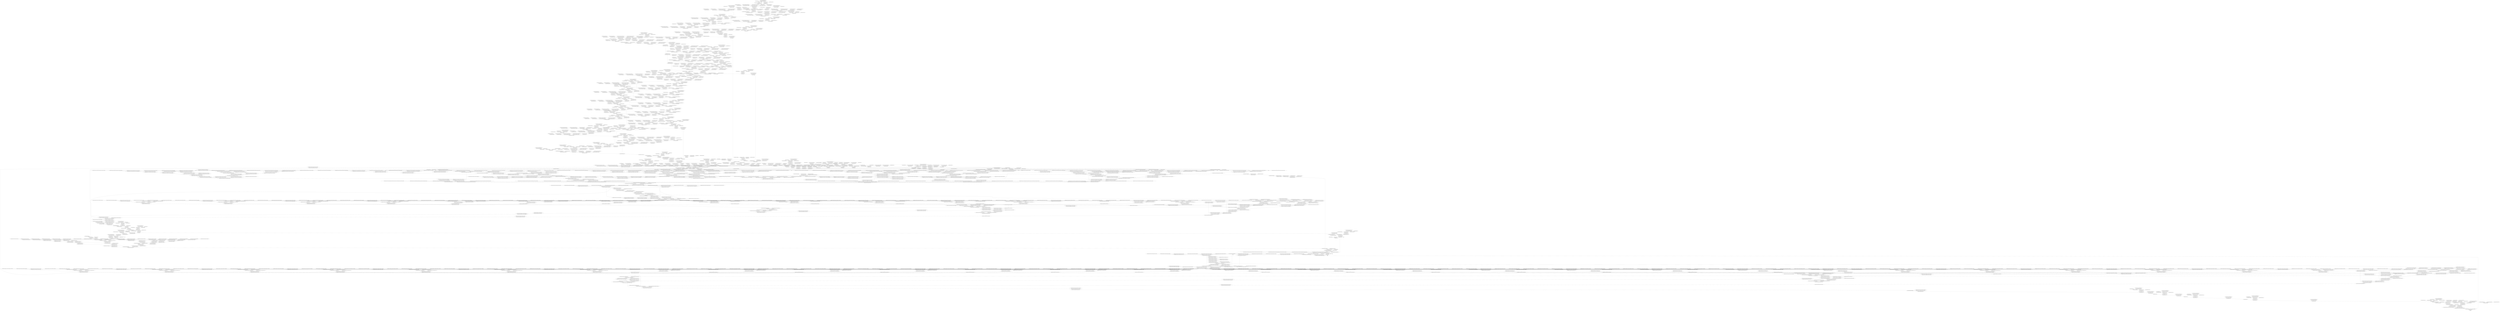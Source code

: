 strict digraph  {
self [op=Placeholder];
self_1 [op=Placeholder];
"maskrcnn/tf_op_layer_resnet50/Pad/resnet50/Pad/paddings" [op=Const];
"maskrcnn/tf_op_layer_resnet50/Pad/resnet50/Pad" [op=Pad];
"maskrcnn/nncf_wrapper_conv2d/Const" [op=Const];
"maskrcnn/nncf_wrapper_conv2d/LogicalAnd/ReadVariableOp/resource" [op=Placeholder];
"maskrcnn/nncf_wrapper_conv2d/LogicalAnd/ReadVariableOp" [op=ReadVariableOp];
"maskrcnn/nncf_wrapper_conv2d/LogicalAnd" [op=LogicalAnd];
"maskrcnn/nncf_wrapper_conv2d/cond/input_0" [op=Placeholder];
"maskrcnn/nncf_wrapper_conv2d/cond/input_1" [op=Placeholder];
"maskrcnn/nncf_wrapper_conv2d/cond" [op=If];
"maskrcnn/nncf_wrapper_conv2d/cond/Identity" [op=Identity];
"maskrcnn/nncf_wrapper_conv2d/Conv2D" [op=Conv2D];
"maskrcnn/tf_op_layer_resnet50/initial_conv/resnet50/initial_conv" [op=Identity];
"maskrcnn/batch_normalization/ReadVariableOp/resource" [op=Placeholder];
"maskrcnn/batch_normalization/ReadVariableOp" [op=ReadVariableOp];
"maskrcnn/batch_normalization/ReadVariableOp_1/resource" [op=Placeholder];
"maskrcnn/batch_normalization/ReadVariableOp_1" [op=ReadVariableOp];
"maskrcnn/batch_normalization/FusedBatchNormV3/ReadVariableOp/resource" [op=Placeholder];
"maskrcnn/batch_normalization/FusedBatchNormV3/ReadVariableOp" [op=ReadVariableOp];
"maskrcnn/batch_normalization/FusedBatchNormV3/ReadVariableOp_1/resource" [op=Placeholder];
"maskrcnn/batch_normalization/FusedBatchNormV3/ReadVariableOp_1" [op=ReadVariableOp];
"maskrcnn/batch_normalization/FusedBatchNormV3" [op=FusedBatchNormV3];
"maskrcnn/tf_op_layer_resnet50/Relu/resnet50/Relu" [op=Relu];
"maskrcnn/max_pooling2d/MaxPool" [op=MaxPool];
"maskrcnn/tf_op_layer_resnet50/initial_max_pool/resnet50/initial_max_pool" [op=Identity];
"maskrcnn/nncf_wrapper_conv2d_2/Const" [op=Const];
"maskrcnn/nncf_wrapper_conv2d_2/LogicalAnd/ReadVariableOp/resource" [op=Placeholder];
"maskrcnn/nncf_wrapper_conv2d_2/LogicalAnd/ReadVariableOp" [op=ReadVariableOp];
"maskrcnn/nncf_wrapper_conv2d_2/LogicalAnd" [op=LogicalAnd];
"maskrcnn/nncf_wrapper_conv2d_2/cond/input_0" [op=Placeholder];
"maskrcnn/nncf_wrapper_conv2d_2/cond/input_1" [op=Placeholder];
"maskrcnn/nncf_wrapper_conv2d_2/cond" [op=If];
"maskrcnn/nncf_wrapper_conv2d_2/cond/Identity" [op=Identity];
"maskrcnn/nncf_wrapper_conv2d_2/Conv2D" [op=Conv2D];
"maskrcnn/batch_normalization_2/ReadVariableOp/resource" [op=Placeholder];
"maskrcnn/batch_normalization_2/ReadVariableOp" [op=ReadVariableOp];
"maskrcnn/batch_normalization_2/ReadVariableOp_1/resource" [op=Placeholder];
"maskrcnn/batch_normalization_2/ReadVariableOp_1" [op=ReadVariableOp];
"maskrcnn/batch_normalization_2/FusedBatchNormV3/ReadVariableOp/resource" [op=Placeholder];
"maskrcnn/batch_normalization_2/FusedBatchNormV3/ReadVariableOp" [op=ReadVariableOp];
"maskrcnn/batch_normalization_2/FusedBatchNormV3/ReadVariableOp_1/resource" [op=Placeholder];
"maskrcnn/batch_normalization_2/FusedBatchNormV3/ReadVariableOp_1" [op=ReadVariableOp];
"maskrcnn/batch_normalization_2/FusedBatchNormV3" [op=FusedBatchNormV3];
"maskrcnn/tf_op_layer_resnet50/Relu_1/resnet50/Relu_1" [op=Relu];
"maskrcnn/nncf_wrapper_conv2d_3/Const" [op=Const];
"maskrcnn/nncf_wrapper_conv2d_3/LogicalAnd/ReadVariableOp/resource" [op=Placeholder];
"maskrcnn/nncf_wrapper_conv2d_3/LogicalAnd/ReadVariableOp" [op=ReadVariableOp];
"maskrcnn/nncf_wrapper_conv2d_3/LogicalAnd" [op=LogicalAnd];
"maskrcnn/nncf_wrapper_conv2d_3/cond/input_0" [op=Placeholder];
"maskrcnn/nncf_wrapper_conv2d_3/cond/input_1" [op=Placeholder];
"maskrcnn/nncf_wrapper_conv2d_3/cond" [op=If];
"maskrcnn/nncf_wrapper_conv2d_3/cond/Identity" [op=Identity];
"maskrcnn/nncf_wrapper_conv2d_3/Conv2D" [op=Conv2D];
"maskrcnn/batch_normalization_3/ReadVariableOp/resource" [op=Placeholder];
"maskrcnn/batch_normalization_3/ReadVariableOp" [op=ReadVariableOp];
"maskrcnn/batch_normalization_3/ReadVariableOp_1/resource" [op=Placeholder];
"maskrcnn/batch_normalization_3/ReadVariableOp_1" [op=ReadVariableOp];
"maskrcnn/batch_normalization_3/FusedBatchNormV3/ReadVariableOp/resource" [op=Placeholder];
"maskrcnn/batch_normalization_3/FusedBatchNormV3/ReadVariableOp" [op=ReadVariableOp];
"maskrcnn/batch_normalization_3/FusedBatchNormV3/ReadVariableOp_1/resource" [op=Placeholder];
"maskrcnn/batch_normalization_3/FusedBatchNormV3/ReadVariableOp_1" [op=ReadVariableOp];
"maskrcnn/batch_normalization_3/FusedBatchNormV3" [op=FusedBatchNormV3];
"maskrcnn/tf_op_layer_resnet50/Relu_2/resnet50/Relu_2" [op=Relu];
"maskrcnn/nncf_wrapper_conv2d_1/Const" [op=Const];
"maskrcnn/nncf_wrapper_conv2d_1/LogicalAnd/ReadVariableOp/resource" [op=Placeholder];
"maskrcnn/nncf_wrapper_conv2d_1/LogicalAnd/ReadVariableOp" [op=ReadVariableOp];
"maskrcnn/nncf_wrapper_conv2d_1/LogicalAnd" [op=LogicalAnd];
"maskrcnn/nncf_wrapper_conv2d_1/cond/input_0" [op=Placeholder];
"maskrcnn/nncf_wrapper_conv2d_1/cond/input_1" [op=Placeholder];
"maskrcnn/nncf_wrapper_conv2d_1/cond" [op=If];
"maskrcnn/nncf_wrapper_conv2d_1/cond/Identity" [op=Identity];
"maskrcnn/nncf_wrapper_conv2d_1/Conv2D" [op=Conv2D];
"maskrcnn/nncf_wrapper_conv2d_4/Const" [op=Const];
"maskrcnn/nncf_wrapper_conv2d_4/LogicalAnd/ReadVariableOp/resource" [op=Placeholder];
"maskrcnn/nncf_wrapper_conv2d_4/LogicalAnd/ReadVariableOp" [op=ReadVariableOp];
"maskrcnn/nncf_wrapper_conv2d_4/LogicalAnd" [op=LogicalAnd];
"maskrcnn/nncf_wrapper_conv2d_4/cond/input_0" [op=Placeholder];
"maskrcnn/nncf_wrapper_conv2d_4/cond/input_1" [op=Placeholder];
"maskrcnn/nncf_wrapper_conv2d_4/cond" [op=If];
"maskrcnn/nncf_wrapper_conv2d_4/cond/Identity" [op=Identity];
"maskrcnn/nncf_wrapper_conv2d_4/Conv2D" [op=Conv2D];
"maskrcnn/batch_normalization_4/ReadVariableOp/resource" [op=Placeholder];
"maskrcnn/batch_normalization_4/ReadVariableOp" [op=ReadVariableOp];
"maskrcnn/batch_normalization_4/ReadVariableOp_1/resource" [op=Placeholder];
"maskrcnn/batch_normalization_4/ReadVariableOp_1" [op=ReadVariableOp];
"maskrcnn/batch_normalization_4/FusedBatchNormV3/ReadVariableOp/resource" [op=Placeholder];
"maskrcnn/batch_normalization_4/FusedBatchNormV3/ReadVariableOp" [op=ReadVariableOp];
"maskrcnn/batch_normalization_4/FusedBatchNormV3/ReadVariableOp_1/resource" [op=Placeholder];
"maskrcnn/batch_normalization_4/FusedBatchNormV3/ReadVariableOp_1" [op=ReadVariableOp];
"maskrcnn/batch_normalization_4/FusedBatchNormV3" [op=FusedBatchNormV3];
"maskrcnn/batch_normalization_1/ReadVariableOp/resource" [op=Placeholder];
"maskrcnn/batch_normalization_1/ReadVariableOp" [op=ReadVariableOp];
"maskrcnn/batch_normalization_1/ReadVariableOp_1/resource" [op=Placeholder];
"maskrcnn/batch_normalization_1/ReadVariableOp_1" [op=ReadVariableOp];
"maskrcnn/batch_normalization_1/FusedBatchNormV3/ReadVariableOp/resource" [op=Placeholder];
"maskrcnn/batch_normalization_1/FusedBatchNormV3/ReadVariableOp" [op=ReadVariableOp];
"maskrcnn/batch_normalization_1/FusedBatchNormV3/ReadVariableOp_1/resource" [op=Placeholder];
"maskrcnn/batch_normalization_1/FusedBatchNormV3/ReadVariableOp_1" [op=ReadVariableOp];
"maskrcnn/batch_normalization_1/FusedBatchNormV3" [op=FusedBatchNormV3];
"maskrcnn/tf_op_layer_resnet50/add/resnet50/add" [op=AddV2];
"maskrcnn/tf_op_layer_resnet50/Relu_3/resnet50/Relu_3" [op=Relu];
"maskrcnn/nncf_wrapper_conv2d_5/Const" [op=Const];
"maskrcnn/nncf_wrapper_conv2d_5/LogicalAnd/ReadVariableOp/resource" [op=Placeholder];
"maskrcnn/nncf_wrapper_conv2d_5/LogicalAnd/ReadVariableOp" [op=ReadVariableOp];
"maskrcnn/nncf_wrapper_conv2d_5/LogicalAnd" [op=LogicalAnd];
"maskrcnn/nncf_wrapper_conv2d_5/cond/input_0" [op=Placeholder];
"maskrcnn/nncf_wrapper_conv2d_5/cond/input_1" [op=Placeholder];
"maskrcnn/nncf_wrapper_conv2d_5/cond" [op=If];
"maskrcnn/nncf_wrapper_conv2d_5/cond/Identity" [op=Identity];
"maskrcnn/nncf_wrapper_conv2d_5/Conv2D" [op=Conv2D];
"maskrcnn/batch_normalization_5/ReadVariableOp/resource" [op=Placeholder];
"maskrcnn/batch_normalization_5/ReadVariableOp" [op=ReadVariableOp];
"maskrcnn/batch_normalization_5/ReadVariableOp_1/resource" [op=Placeholder];
"maskrcnn/batch_normalization_5/ReadVariableOp_1" [op=ReadVariableOp];
"maskrcnn/batch_normalization_5/FusedBatchNormV3/ReadVariableOp/resource" [op=Placeholder];
"maskrcnn/batch_normalization_5/FusedBatchNormV3/ReadVariableOp" [op=ReadVariableOp];
"maskrcnn/batch_normalization_5/FusedBatchNormV3/ReadVariableOp_1/resource" [op=Placeholder];
"maskrcnn/batch_normalization_5/FusedBatchNormV3/ReadVariableOp_1" [op=ReadVariableOp];
"maskrcnn/batch_normalization_5/FusedBatchNormV3" [op=FusedBatchNormV3];
"maskrcnn/tf_op_layer_resnet50/Relu_4/resnet50/Relu_4" [op=Relu];
"maskrcnn/nncf_wrapper_conv2d_6/Const" [op=Const];
"maskrcnn/nncf_wrapper_conv2d_6/LogicalAnd/ReadVariableOp/resource" [op=Placeholder];
"maskrcnn/nncf_wrapper_conv2d_6/LogicalAnd/ReadVariableOp" [op=ReadVariableOp];
"maskrcnn/nncf_wrapper_conv2d_6/LogicalAnd" [op=LogicalAnd];
"maskrcnn/nncf_wrapper_conv2d_6/cond/input_0" [op=Placeholder];
"maskrcnn/nncf_wrapper_conv2d_6/cond/input_1" [op=Placeholder];
"maskrcnn/nncf_wrapper_conv2d_6/cond" [op=If];
"maskrcnn/nncf_wrapper_conv2d_6/cond/Identity" [op=Identity];
"maskrcnn/nncf_wrapper_conv2d_6/Conv2D" [op=Conv2D];
"maskrcnn/batch_normalization_6/ReadVariableOp/resource" [op=Placeholder];
"maskrcnn/batch_normalization_6/ReadVariableOp" [op=ReadVariableOp];
"maskrcnn/batch_normalization_6/ReadVariableOp_1/resource" [op=Placeholder];
"maskrcnn/batch_normalization_6/ReadVariableOp_1" [op=ReadVariableOp];
"maskrcnn/batch_normalization_6/FusedBatchNormV3/ReadVariableOp/resource" [op=Placeholder];
"maskrcnn/batch_normalization_6/FusedBatchNormV3/ReadVariableOp" [op=ReadVariableOp];
"maskrcnn/batch_normalization_6/FusedBatchNormV3/ReadVariableOp_1/resource" [op=Placeholder];
"maskrcnn/batch_normalization_6/FusedBatchNormV3/ReadVariableOp_1" [op=ReadVariableOp];
"maskrcnn/batch_normalization_6/FusedBatchNormV3" [op=FusedBatchNormV3];
"maskrcnn/tf_op_layer_resnet50/Relu_5/resnet50/Relu_5" [op=Relu];
"maskrcnn/nncf_wrapper_conv2d_7/Const" [op=Const];
"maskrcnn/nncf_wrapper_conv2d_7/LogicalAnd/ReadVariableOp/resource" [op=Placeholder];
"maskrcnn/nncf_wrapper_conv2d_7/LogicalAnd/ReadVariableOp" [op=ReadVariableOp];
"maskrcnn/nncf_wrapper_conv2d_7/LogicalAnd" [op=LogicalAnd];
"maskrcnn/nncf_wrapper_conv2d_7/cond/input_0" [op=Placeholder];
"maskrcnn/nncf_wrapper_conv2d_7/cond/input_1" [op=Placeholder];
"maskrcnn/nncf_wrapper_conv2d_7/cond" [op=If];
"maskrcnn/nncf_wrapper_conv2d_7/cond/Identity" [op=Identity];
"maskrcnn/nncf_wrapper_conv2d_7/Conv2D" [op=Conv2D];
"maskrcnn/batch_normalization_7/ReadVariableOp/resource" [op=Placeholder];
"maskrcnn/batch_normalization_7/ReadVariableOp" [op=ReadVariableOp];
"maskrcnn/batch_normalization_7/ReadVariableOp_1/resource" [op=Placeholder];
"maskrcnn/batch_normalization_7/ReadVariableOp_1" [op=ReadVariableOp];
"maskrcnn/batch_normalization_7/FusedBatchNormV3/ReadVariableOp/resource" [op=Placeholder];
"maskrcnn/batch_normalization_7/FusedBatchNormV3/ReadVariableOp" [op=ReadVariableOp];
"maskrcnn/batch_normalization_7/FusedBatchNormV3/ReadVariableOp_1/resource" [op=Placeholder];
"maskrcnn/batch_normalization_7/FusedBatchNormV3/ReadVariableOp_1" [op=ReadVariableOp];
"maskrcnn/batch_normalization_7/FusedBatchNormV3" [op=FusedBatchNormV3];
"maskrcnn/tf_op_layer_resnet50/add_1/resnet50/add_1" [op=AddV2];
"maskrcnn/tf_op_layer_resnet50/Relu_6/resnet50/Relu_6" [op=Relu];
"maskrcnn/nncf_wrapper_conv2d_8/Const" [op=Const];
"maskrcnn/nncf_wrapper_conv2d_8/LogicalAnd/ReadVariableOp/resource" [op=Placeholder];
"maskrcnn/nncf_wrapper_conv2d_8/LogicalAnd/ReadVariableOp" [op=ReadVariableOp];
"maskrcnn/nncf_wrapper_conv2d_8/LogicalAnd" [op=LogicalAnd];
"maskrcnn/nncf_wrapper_conv2d_8/cond/input_0" [op=Placeholder];
"maskrcnn/nncf_wrapper_conv2d_8/cond/input_1" [op=Placeholder];
"maskrcnn/nncf_wrapper_conv2d_8/cond" [op=If];
"maskrcnn/nncf_wrapper_conv2d_8/cond/Identity" [op=Identity];
"maskrcnn/nncf_wrapper_conv2d_8/Conv2D" [op=Conv2D];
"maskrcnn/batch_normalization_8/ReadVariableOp/resource" [op=Placeholder];
"maskrcnn/batch_normalization_8/ReadVariableOp" [op=ReadVariableOp];
"maskrcnn/batch_normalization_8/ReadVariableOp_1/resource" [op=Placeholder];
"maskrcnn/batch_normalization_8/ReadVariableOp_1" [op=ReadVariableOp];
"maskrcnn/batch_normalization_8/FusedBatchNormV3/ReadVariableOp/resource" [op=Placeholder];
"maskrcnn/batch_normalization_8/FusedBatchNormV3/ReadVariableOp" [op=ReadVariableOp];
"maskrcnn/batch_normalization_8/FusedBatchNormV3/ReadVariableOp_1/resource" [op=Placeholder];
"maskrcnn/batch_normalization_8/FusedBatchNormV3/ReadVariableOp_1" [op=ReadVariableOp];
"maskrcnn/batch_normalization_8/FusedBatchNormV3" [op=FusedBatchNormV3];
"maskrcnn/tf_op_layer_resnet50/Relu_7/resnet50/Relu_7" [op=Relu];
"maskrcnn/nncf_wrapper_conv2d_9/Const" [op=Const];
"maskrcnn/nncf_wrapper_conv2d_9/LogicalAnd/ReadVariableOp/resource" [op=Placeholder];
"maskrcnn/nncf_wrapper_conv2d_9/LogicalAnd/ReadVariableOp" [op=ReadVariableOp];
"maskrcnn/nncf_wrapper_conv2d_9/LogicalAnd" [op=LogicalAnd];
"maskrcnn/nncf_wrapper_conv2d_9/cond/input_0" [op=Placeholder];
"maskrcnn/nncf_wrapper_conv2d_9/cond/input_1" [op=Placeholder];
"maskrcnn/nncf_wrapper_conv2d_9/cond" [op=If];
"maskrcnn/nncf_wrapper_conv2d_9/cond/Identity" [op=Identity];
"maskrcnn/nncf_wrapper_conv2d_9/Conv2D" [op=Conv2D];
"maskrcnn/batch_normalization_9/ReadVariableOp/resource" [op=Placeholder];
"maskrcnn/batch_normalization_9/ReadVariableOp" [op=ReadVariableOp];
"maskrcnn/batch_normalization_9/ReadVariableOp_1/resource" [op=Placeholder];
"maskrcnn/batch_normalization_9/ReadVariableOp_1" [op=ReadVariableOp];
"maskrcnn/batch_normalization_9/FusedBatchNormV3/ReadVariableOp/resource" [op=Placeholder];
"maskrcnn/batch_normalization_9/FusedBatchNormV3/ReadVariableOp" [op=ReadVariableOp];
"maskrcnn/batch_normalization_9/FusedBatchNormV3/ReadVariableOp_1/resource" [op=Placeholder];
"maskrcnn/batch_normalization_9/FusedBatchNormV3/ReadVariableOp_1" [op=ReadVariableOp];
"maskrcnn/batch_normalization_9/FusedBatchNormV3" [op=FusedBatchNormV3];
"maskrcnn/tf_op_layer_resnet50/Relu_8/resnet50/Relu_8" [op=Relu];
"maskrcnn/nncf_wrapper_conv2d_10/Const" [op=Const];
"maskrcnn/nncf_wrapper_conv2d_10/LogicalAnd/ReadVariableOp/resource" [op=Placeholder];
"maskrcnn/nncf_wrapper_conv2d_10/LogicalAnd/ReadVariableOp" [op=ReadVariableOp];
"maskrcnn/nncf_wrapper_conv2d_10/LogicalAnd" [op=LogicalAnd];
"maskrcnn/nncf_wrapper_conv2d_10/cond/input_0" [op=Placeholder];
"maskrcnn/nncf_wrapper_conv2d_10/cond/input_1" [op=Placeholder];
"maskrcnn/nncf_wrapper_conv2d_10/cond" [op=If];
"maskrcnn/nncf_wrapper_conv2d_10/cond/Identity" [op=Identity];
"maskrcnn/nncf_wrapper_conv2d_10/Conv2D" [op=Conv2D];
"maskrcnn/batch_normalization_10/ReadVariableOp/resource" [op=Placeholder];
"maskrcnn/batch_normalization_10/ReadVariableOp" [op=ReadVariableOp];
"maskrcnn/batch_normalization_10/ReadVariableOp_1/resource" [op=Placeholder];
"maskrcnn/batch_normalization_10/ReadVariableOp_1" [op=ReadVariableOp];
"maskrcnn/batch_normalization_10/FusedBatchNormV3/ReadVariableOp/resource" [op=Placeholder];
"maskrcnn/batch_normalization_10/FusedBatchNormV3/ReadVariableOp" [op=ReadVariableOp];
"maskrcnn/batch_normalization_10/FusedBatchNormV3/ReadVariableOp_1/resource" [op=Placeholder];
"maskrcnn/batch_normalization_10/FusedBatchNormV3/ReadVariableOp_1" [op=ReadVariableOp];
"maskrcnn/batch_normalization_10/FusedBatchNormV3" [op=FusedBatchNormV3];
"maskrcnn/tf_op_layer_resnet50/add_2/resnet50/add_2" [op=AddV2];
"maskrcnn/tf_op_layer_resnet50/Relu_9/resnet50/Relu_9" [op=Relu];
"maskrcnn/tf_op_layer_resnet50/block_group1/resnet50/block_group1" [op=Identity];
"maskrcnn/nncf_wrapper_conv2d_12/Const" [op=Const];
"maskrcnn/nncf_wrapper_conv2d_12/LogicalAnd/ReadVariableOp/resource" [op=Placeholder];
"maskrcnn/nncf_wrapper_conv2d_12/LogicalAnd/ReadVariableOp" [op=ReadVariableOp];
"maskrcnn/nncf_wrapper_conv2d_12/LogicalAnd" [op=LogicalAnd];
"maskrcnn/nncf_wrapper_conv2d_12/cond/input_0" [op=Placeholder];
"maskrcnn/nncf_wrapper_conv2d_12/cond/input_1" [op=Placeholder];
"maskrcnn/nncf_wrapper_conv2d_12/cond" [op=If];
"maskrcnn/nncf_wrapper_conv2d_12/cond/Identity" [op=Identity];
"maskrcnn/nncf_wrapper_conv2d_12/Conv2D" [op=Conv2D];
"maskrcnn/batch_normalization_12/ReadVariableOp/resource" [op=Placeholder];
"maskrcnn/batch_normalization_12/ReadVariableOp" [op=ReadVariableOp];
"maskrcnn/batch_normalization_12/ReadVariableOp_1/resource" [op=Placeholder];
"maskrcnn/batch_normalization_12/ReadVariableOp_1" [op=ReadVariableOp];
"maskrcnn/batch_normalization_12/FusedBatchNormV3/ReadVariableOp/resource" [op=Placeholder];
"maskrcnn/batch_normalization_12/FusedBatchNormV3/ReadVariableOp" [op=ReadVariableOp];
"maskrcnn/batch_normalization_12/FusedBatchNormV3/ReadVariableOp_1/resource" [op=Placeholder];
"maskrcnn/batch_normalization_12/FusedBatchNormV3/ReadVariableOp_1" [op=ReadVariableOp];
"maskrcnn/batch_normalization_12/FusedBatchNormV3" [op=FusedBatchNormV3];
"maskrcnn/tf_op_layer_resnet50/Relu_10/resnet50/Relu_10" [op=Relu];
"maskrcnn/tf_op_layer_resnet50/Pad_2/resnet50/Pad_2/paddings" [op=Const];
"maskrcnn/tf_op_layer_resnet50/Pad_2/resnet50/Pad_2" [op=Pad];
"maskrcnn/nncf_wrapper_conv2d_13/Const" [op=Const];
"maskrcnn/nncf_wrapper_conv2d_13/LogicalAnd/ReadVariableOp/resource" [op=Placeholder];
"maskrcnn/nncf_wrapper_conv2d_13/LogicalAnd/ReadVariableOp" [op=ReadVariableOp];
"maskrcnn/nncf_wrapper_conv2d_13/LogicalAnd" [op=LogicalAnd];
"maskrcnn/nncf_wrapper_conv2d_13/cond/input_0" [op=Placeholder];
"maskrcnn/nncf_wrapper_conv2d_13/cond/input_1" [op=Placeholder];
"maskrcnn/nncf_wrapper_conv2d_13/cond" [op=If];
"maskrcnn/nncf_wrapper_conv2d_13/cond/Identity" [op=Identity];
"maskrcnn/nncf_wrapper_conv2d_13/Conv2D" [op=Conv2D];
"maskrcnn/batch_normalization_13/ReadVariableOp/resource" [op=Placeholder];
"maskrcnn/batch_normalization_13/ReadVariableOp" [op=ReadVariableOp];
"maskrcnn/batch_normalization_13/ReadVariableOp_1/resource" [op=Placeholder];
"maskrcnn/batch_normalization_13/ReadVariableOp_1" [op=ReadVariableOp];
"maskrcnn/batch_normalization_13/FusedBatchNormV3/ReadVariableOp/resource" [op=Placeholder];
"maskrcnn/batch_normalization_13/FusedBatchNormV3/ReadVariableOp" [op=ReadVariableOp];
"maskrcnn/batch_normalization_13/FusedBatchNormV3/ReadVariableOp_1/resource" [op=Placeholder];
"maskrcnn/batch_normalization_13/FusedBatchNormV3/ReadVariableOp_1" [op=ReadVariableOp];
"maskrcnn/batch_normalization_13/FusedBatchNormV3" [op=FusedBatchNormV3];
"maskrcnn/tf_op_layer_resnet50/Pad_1/resnet50/Pad_1/paddings" [op=Const];
"maskrcnn/tf_op_layer_resnet50/Pad_1/resnet50/Pad_1" [op=Pad];
"maskrcnn/tf_op_layer_resnet50/Relu_11/resnet50/Relu_11" [op=Relu];
"maskrcnn/nncf_wrapper_conv2d_11/Const" [op=Const];
"maskrcnn/nncf_wrapper_conv2d_11/LogicalAnd/ReadVariableOp/resource" [op=Placeholder];
"maskrcnn/nncf_wrapper_conv2d_11/LogicalAnd/ReadVariableOp" [op=ReadVariableOp];
"maskrcnn/nncf_wrapper_conv2d_11/LogicalAnd" [op=LogicalAnd];
"maskrcnn/nncf_wrapper_conv2d_11/cond/input_0" [op=Placeholder];
"maskrcnn/nncf_wrapper_conv2d_11/cond/input_1" [op=Placeholder];
"maskrcnn/nncf_wrapper_conv2d_11/cond" [op=If];
"maskrcnn/nncf_wrapper_conv2d_11/cond/Identity" [op=Identity];
"maskrcnn/nncf_wrapper_conv2d_11/Conv2D" [op=Conv2D];
"maskrcnn/nncf_wrapper_conv2d_14/Const" [op=Const];
"maskrcnn/nncf_wrapper_conv2d_14/LogicalAnd/ReadVariableOp/resource" [op=Placeholder];
"maskrcnn/nncf_wrapper_conv2d_14/LogicalAnd/ReadVariableOp" [op=ReadVariableOp];
"maskrcnn/nncf_wrapper_conv2d_14/LogicalAnd" [op=LogicalAnd];
"maskrcnn/nncf_wrapper_conv2d_14/cond/input_0" [op=Placeholder];
"maskrcnn/nncf_wrapper_conv2d_14/cond/input_1" [op=Placeholder];
"maskrcnn/nncf_wrapper_conv2d_14/cond" [op=If];
"maskrcnn/nncf_wrapper_conv2d_14/cond/Identity" [op=Identity];
"maskrcnn/nncf_wrapper_conv2d_14/Conv2D" [op=Conv2D];
"maskrcnn/batch_normalization_14/ReadVariableOp/resource" [op=Placeholder];
"maskrcnn/batch_normalization_14/ReadVariableOp" [op=ReadVariableOp];
"maskrcnn/batch_normalization_14/ReadVariableOp_1/resource" [op=Placeholder];
"maskrcnn/batch_normalization_14/ReadVariableOp_1" [op=ReadVariableOp];
"maskrcnn/batch_normalization_14/FusedBatchNormV3/ReadVariableOp/resource" [op=Placeholder];
"maskrcnn/batch_normalization_14/FusedBatchNormV3/ReadVariableOp" [op=ReadVariableOp];
"maskrcnn/batch_normalization_14/FusedBatchNormV3/ReadVariableOp_1/resource" [op=Placeholder];
"maskrcnn/batch_normalization_14/FusedBatchNormV3/ReadVariableOp_1" [op=ReadVariableOp];
"maskrcnn/batch_normalization_14/FusedBatchNormV3" [op=FusedBatchNormV3];
"maskrcnn/batch_normalization_11/ReadVariableOp/resource" [op=Placeholder];
"maskrcnn/batch_normalization_11/ReadVariableOp" [op=ReadVariableOp];
"maskrcnn/batch_normalization_11/ReadVariableOp_1/resource" [op=Placeholder];
"maskrcnn/batch_normalization_11/ReadVariableOp_1" [op=ReadVariableOp];
"maskrcnn/batch_normalization_11/FusedBatchNormV3/ReadVariableOp/resource" [op=Placeholder];
"maskrcnn/batch_normalization_11/FusedBatchNormV3/ReadVariableOp" [op=ReadVariableOp];
"maskrcnn/batch_normalization_11/FusedBatchNormV3/ReadVariableOp_1/resource" [op=Placeholder];
"maskrcnn/batch_normalization_11/FusedBatchNormV3/ReadVariableOp_1" [op=ReadVariableOp];
"maskrcnn/batch_normalization_11/FusedBatchNormV3" [op=FusedBatchNormV3];
"maskrcnn/tf_op_layer_resnet50/add_3/resnet50/add_3" [op=AddV2];
"maskrcnn/tf_op_layer_resnet50/Relu_12/resnet50/Relu_12" [op=Relu];
"maskrcnn/nncf_wrapper_conv2d_15/Const" [op=Const];
"maskrcnn/nncf_wrapper_conv2d_15/LogicalAnd/ReadVariableOp/resource" [op=Placeholder];
"maskrcnn/nncf_wrapper_conv2d_15/LogicalAnd/ReadVariableOp" [op=ReadVariableOp];
"maskrcnn/nncf_wrapper_conv2d_15/LogicalAnd" [op=LogicalAnd];
"maskrcnn/nncf_wrapper_conv2d_15/cond/input_0" [op=Placeholder];
"maskrcnn/nncf_wrapper_conv2d_15/cond/input_1" [op=Placeholder];
"maskrcnn/nncf_wrapper_conv2d_15/cond" [op=If];
"maskrcnn/nncf_wrapper_conv2d_15/cond/Identity" [op=Identity];
"maskrcnn/nncf_wrapper_conv2d_15/Conv2D" [op=Conv2D];
"maskrcnn/batch_normalization_15/ReadVariableOp/resource" [op=Placeholder];
"maskrcnn/batch_normalization_15/ReadVariableOp" [op=ReadVariableOp];
"maskrcnn/batch_normalization_15/ReadVariableOp_1/resource" [op=Placeholder];
"maskrcnn/batch_normalization_15/ReadVariableOp_1" [op=ReadVariableOp];
"maskrcnn/batch_normalization_15/FusedBatchNormV3/ReadVariableOp/resource" [op=Placeholder];
"maskrcnn/batch_normalization_15/FusedBatchNormV3/ReadVariableOp" [op=ReadVariableOp];
"maskrcnn/batch_normalization_15/FusedBatchNormV3/ReadVariableOp_1/resource" [op=Placeholder];
"maskrcnn/batch_normalization_15/FusedBatchNormV3/ReadVariableOp_1" [op=ReadVariableOp];
"maskrcnn/batch_normalization_15/FusedBatchNormV3" [op=FusedBatchNormV3];
"maskrcnn/tf_op_layer_resnet50/Relu_13/resnet50/Relu_13" [op=Relu];
"maskrcnn/nncf_wrapper_conv2d_16/Const" [op=Const];
"maskrcnn/nncf_wrapper_conv2d_16/LogicalAnd/ReadVariableOp/resource" [op=Placeholder];
"maskrcnn/nncf_wrapper_conv2d_16/LogicalAnd/ReadVariableOp" [op=ReadVariableOp];
"maskrcnn/nncf_wrapper_conv2d_16/LogicalAnd" [op=LogicalAnd];
"maskrcnn/nncf_wrapper_conv2d_16/cond/input_0" [op=Placeholder];
"maskrcnn/nncf_wrapper_conv2d_16/cond/input_1" [op=Placeholder];
"maskrcnn/nncf_wrapper_conv2d_16/cond" [op=If];
"maskrcnn/nncf_wrapper_conv2d_16/cond/Identity" [op=Identity];
"maskrcnn/nncf_wrapper_conv2d_16/Conv2D" [op=Conv2D];
"maskrcnn/batch_normalization_16/ReadVariableOp/resource" [op=Placeholder];
"maskrcnn/batch_normalization_16/ReadVariableOp" [op=ReadVariableOp];
"maskrcnn/batch_normalization_16/ReadVariableOp_1/resource" [op=Placeholder];
"maskrcnn/batch_normalization_16/ReadVariableOp_1" [op=ReadVariableOp];
"maskrcnn/batch_normalization_16/FusedBatchNormV3/ReadVariableOp/resource" [op=Placeholder];
"maskrcnn/batch_normalization_16/FusedBatchNormV3/ReadVariableOp" [op=ReadVariableOp];
"maskrcnn/batch_normalization_16/FusedBatchNormV3/ReadVariableOp_1/resource" [op=Placeholder];
"maskrcnn/batch_normalization_16/FusedBatchNormV3/ReadVariableOp_1" [op=ReadVariableOp];
"maskrcnn/batch_normalization_16/FusedBatchNormV3" [op=FusedBatchNormV3];
"maskrcnn/tf_op_layer_resnet50/Relu_14/resnet50/Relu_14" [op=Relu];
"maskrcnn/nncf_wrapper_conv2d_17/Const" [op=Const];
"maskrcnn/nncf_wrapper_conv2d_17/LogicalAnd/ReadVariableOp/resource" [op=Placeholder];
"maskrcnn/nncf_wrapper_conv2d_17/LogicalAnd/ReadVariableOp" [op=ReadVariableOp];
"maskrcnn/nncf_wrapper_conv2d_17/LogicalAnd" [op=LogicalAnd];
"maskrcnn/nncf_wrapper_conv2d_17/cond/input_0" [op=Placeholder];
"maskrcnn/nncf_wrapper_conv2d_17/cond/input_1" [op=Placeholder];
"maskrcnn/nncf_wrapper_conv2d_17/cond" [op=If];
"maskrcnn/nncf_wrapper_conv2d_17/cond/Identity" [op=Identity];
"maskrcnn/nncf_wrapper_conv2d_17/Conv2D" [op=Conv2D];
"maskrcnn/batch_normalization_17/ReadVariableOp/resource" [op=Placeholder];
"maskrcnn/batch_normalization_17/ReadVariableOp" [op=ReadVariableOp];
"maskrcnn/batch_normalization_17/ReadVariableOp_1/resource" [op=Placeholder];
"maskrcnn/batch_normalization_17/ReadVariableOp_1" [op=ReadVariableOp];
"maskrcnn/batch_normalization_17/FusedBatchNormV3/ReadVariableOp/resource" [op=Placeholder];
"maskrcnn/batch_normalization_17/FusedBatchNormV3/ReadVariableOp" [op=ReadVariableOp];
"maskrcnn/batch_normalization_17/FusedBatchNormV3/ReadVariableOp_1/resource" [op=Placeholder];
"maskrcnn/batch_normalization_17/FusedBatchNormV3/ReadVariableOp_1" [op=ReadVariableOp];
"maskrcnn/batch_normalization_17/FusedBatchNormV3" [op=FusedBatchNormV3];
"maskrcnn/tf_op_layer_resnet50/add_4/resnet50/add_4" [op=AddV2];
"maskrcnn/tf_op_layer_resnet50/Relu_15/resnet50/Relu_15" [op=Relu];
"maskrcnn/nncf_wrapper_conv2d_18/Const" [op=Const];
"maskrcnn/nncf_wrapper_conv2d_18/LogicalAnd/ReadVariableOp/resource" [op=Placeholder];
"maskrcnn/nncf_wrapper_conv2d_18/LogicalAnd/ReadVariableOp" [op=ReadVariableOp];
"maskrcnn/nncf_wrapper_conv2d_18/LogicalAnd" [op=LogicalAnd];
"maskrcnn/nncf_wrapper_conv2d_18/cond/input_0" [op=Placeholder];
"maskrcnn/nncf_wrapper_conv2d_18/cond/input_1" [op=Placeholder];
"maskrcnn/nncf_wrapper_conv2d_18/cond" [op=If];
"maskrcnn/nncf_wrapper_conv2d_18/cond/Identity" [op=Identity];
"maskrcnn/nncf_wrapper_conv2d_18/Conv2D" [op=Conv2D];
"maskrcnn/batch_normalization_18/ReadVariableOp/resource" [op=Placeholder];
"maskrcnn/batch_normalization_18/ReadVariableOp" [op=ReadVariableOp];
"maskrcnn/batch_normalization_18/ReadVariableOp_1/resource" [op=Placeholder];
"maskrcnn/batch_normalization_18/ReadVariableOp_1" [op=ReadVariableOp];
"maskrcnn/batch_normalization_18/FusedBatchNormV3/ReadVariableOp/resource" [op=Placeholder];
"maskrcnn/batch_normalization_18/FusedBatchNormV3/ReadVariableOp" [op=ReadVariableOp];
"maskrcnn/batch_normalization_18/FusedBatchNormV3/ReadVariableOp_1/resource" [op=Placeholder];
"maskrcnn/batch_normalization_18/FusedBatchNormV3/ReadVariableOp_1" [op=ReadVariableOp];
"maskrcnn/batch_normalization_18/FusedBatchNormV3" [op=FusedBatchNormV3];
"maskrcnn/tf_op_layer_resnet50/Relu_16/resnet50/Relu_16" [op=Relu];
"maskrcnn/nncf_wrapper_conv2d_19/Const" [op=Const];
"maskrcnn/nncf_wrapper_conv2d_19/LogicalAnd/ReadVariableOp/resource" [op=Placeholder];
"maskrcnn/nncf_wrapper_conv2d_19/LogicalAnd/ReadVariableOp" [op=ReadVariableOp];
"maskrcnn/nncf_wrapper_conv2d_19/LogicalAnd" [op=LogicalAnd];
"maskrcnn/nncf_wrapper_conv2d_19/cond/input_0" [op=Placeholder];
"maskrcnn/nncf_wrapper_conv2d_19/cond/input_1" [op=Placeholder];
"maskrcnn/nncf_wrapper_conv2d_19/cond" [op=If];
"maskrcnn/nncf_wrapper_conv2d_19/cond/Identity" [op=Identity];
"maskrcnn/nncf_wrapper_conv2d_19/Conv2D" [op=Conv2D];
"maskrcnn/batch_normalization_19/ReadVariableOp/resource" [op=Placeholder];
"maskrcnn/batch_normalization_19/ReadVariableOp" [op=ReadVariableOp];
"maskrcnn/batch_normalization_19/ReadVariableOp_1/resource" [op=Placeholder];
"maskrcnn/batch_normalization_19/ReadVariableOp_1" [op=ReadVariableOp];
"maskrcnn/batch_normalization_19/FusedBatchNormV3/ReadVariableOp/resource" [op=Placeholder];
"maskrcnn/batch_normalization_19/FusedBatchNormV3/ReadVariableOp" [op=ReadVariableOp];
"maskrcnn/batch_normalization_19/FusedBatchNormV3/ReadVariableOp_1/resource" [op=Placeholder];
"maskrcnn/batch_normalization_19/FusedBatchNormV3/ReadVariableOp_1" [op=ReadVariableOp];
"maskrcnn/batch_normalization_19/FusedBatchNormV3" [op=FusedBatchNormV3];
"maskrcnn/tf_op_layer_resnet50/Relu_17/resnet50/Relu_17" [op=Relu];
"maskrcnn/nncf_wrapper_conv2d_20/Const" [op=Const];
"maskrcnn/nncf_wrapper_conv2d_20/LogicalAnd/ReadVariableOp/resource" [op=Placeholder];
"maskrcnn/nncf_wrapper_conv2d_20/LogicalAnd/ReadVariableOp" [op=ReadVariableOp];
"maskrcnn/nncf_wrapper_conv2d_20/LogicalAnd" [op=LogicalAnd];
"maskrcnn/nncf_wrapper_conv2d_20/cond/input_0" [op=Placeholder];
"maskrcnn/nncf_wrapper_conv2d_20/cond/input_1" [op=Placeholder];
"maskrcnn/nncf_wrapper_conv2d_20/cond" [op=If];
"maskrcnn/nncf_wrapper_conv2d_20/cond/Identity" [op=Identity];
"maskrcnn/nncf_wrapper_conv2d_20/Conv2D" [op=Conv2D];
"maskrcnn/batch_normalization_20/ReadVariableOp/resource" [op=Placeholder];
"maskrcnn/batch_normalization_20/ReadVariableOp" [op=ReadVariableOp];
"maskrcnn/batch_normalization_20/ReadVariableOp_1/resource" [op=Placeholder];
"maskrcnn/batch_normalization_20/ReadVariableOp_1" [op=ReadVariableOp];
"maskrcnn/batch_normalization_20/FusedBatchNormV3/ReadVariableOp/resource" [op=Placeholder];
"maskrcnn/batch_normalization_20/FusedBatchNormV3/ReadVariableOp" [op=ReadVariableOp];
"maskrcnn/batch_normalization_20/FusedBatchNormV3/ReadVariableOp_1/resource" [op=Placeholder];
"maskrcnn/batch_normalization_20/FusedBatchNormV3/ReadVariableOp_1" [op=ReadVariableOp];
"maskrcnn/batch_normalization_20/FusedBatchNormV3" [op=FusedBatchNormV3];
"maskrcnn/tf_op_layer_resnet50/add_5/resnet50/add_5" [op=AddV2];
"maskrcnn/tf_op_layer_resnet50/Relu_18/resnet50/Relu_18" [op=Relu];
"maskrcnn/nncf_wrapper_conv2d_21/Const" [op=Const];
"maskrcnn/nncf_wrapper_conv2d_21/LogicalAnd/ReadVariableOp/resource" [op=Placeholder];
"maskrcnn/nncf_wrapper_conv2d_21/LogicalAnd/ReadVariableOp" [op=ReadVariableOp];
"maskrcnn/nncf_wrapper_conv2d_21/LogicalAnd" [op=LogicalAnd];
"maskrcnn/nncf_wrapper_conv2d_21/cond/input_0" [op=Placeholder];
"maskrcnn/nncf_wrapper_conv2d_21/cond/input_1" [op=Placeholder];
"maskrcnn/nncf_wrapper_conv2d_21/cond" [op=If];
"maskrcnn/nncf_wrapper_conv2d_21/cond/Identity" [op=Identity];
"maskrcnn/nncf_wrapper_conv2d_21/Conv2D" [op=Conv2D];
"maskrcnn/batch_normalization_21/ReadVariableOp/resource" [op=Placeholder];
"maskrcnn/batch_normalization_21/ReadVariableOp" [op=ReadVariableOp];
"maskrcnn/batch_normalization_21/ReadVariableOp_1/resource" [op=Placeholder];
"maskrcnn/batch_normalization_21/ReadVariableOp_1" [op=ReadVariableOp];
"maskrcnn/batch_normalization_21/FusedBatchNormV3/ReadVariableOp/resource" [op=Placeholder];
"maskrcnn/batch_normalization_21/FusedBatchNormV3/ReadVariableOp" [op=ReadVariableOp];
"maskrcnn/batch_normalization_21/FusedBatchNormV3/ReadVariableOp_1/resource" [op=Placeholder];
"maskrcnn/batch_normalization_21/FusedBatchNormV3/ReadVariableOp_1" [op=ReadVariableOp];
"maskrcnn/batch_normalization_21/FusedBatchNormV3" [op=FusedBatchNormV3];
"maskrcnn/tf_op_layer_resnet50/Relu_19/resnet50/Relu_19" [op=Relu];
"maskrcnn/nncf_wrapper_conv2d_22/Const" [op=Const];
"maskrcnn/nncf_wrapper_conv2d_22/LogicalAnd/ReadVariableOp/resource" [op=Placeholder];
"maskrcnn/nncf_wrapper_conv2d_22/LogicalAnd/ReadVariableOp" [op=ReadVariableOp];
"maskrcnn/nncf_wrapper_conv2d_22/LogicalAnd" [op=LogicalAnd];
"maskrcnn/nncf_wrapper_conv2d_22/cond/input_0" [op=Placeholder];
"maskrcnn/nncf_wrapper_conv2d_22/cond/input_1" [op=Placeholder];
"maskrcnn/nncf_wrapper_conv2d_22/cond" [op=If];
"maskrcnn/nncf_wrapper_conv2d_22/cond/Identity" [op=Identity];
"maskrcnn/nncf_wrapper_conv2d_22/Conv2D" [op=Conv2D];
"maskrcnn/batch_normalization_22/ReadVariableOp/resource" [op=Placeholder];
"maskrcnn/batch_normalization_22/ReadVariableOp" [op=ReadVariableOp];
"maskrcnn/batch_normalization_22/ReadVariableOp_1/resource" [op=Placeholder];
"maskrcnn/batch_normalization_22/ReadVariableOp_1" [op=ReadVariableOp];
"maskrcnn/batch_normalization_22/FusedBatchNormV3/ReadVariableOp/resource" [op=Placeholder];
"maskrcnn/batch_normalization_22/FusedBatchNormV3/ReadVariableOp" [op=ReadVariableOp];
"maskrcnn/batch_normalization_22/FusedBatchNormV3/ReadVariableOp_1/resource" [op=Placeholder];
"maskrcnn/batch_normalization_22/FusedBatchNormV3/ReadVariableOp_1" [op=ReadVariableOp];
"maskrcnn/batch_normalization_22/FusedBatchNormV3" [op=FusedBatchNormV3];
"maskrcnn/tf_op_layer_resnet50/Relu_20/resnet50/Relu_20" [op=Relu];
"maskrcnn/nncf_wrapper_conv2d_23/Const" [op=Const];
"maskrcnn/nncf_wrapper_conv2d_23/LogicalAnd/ReadVariableOp/resource" [op=Placeholder];
"maskrcnn/nncf_wrapper_conv2d_23/LogicalAnd/ReadVariableOp" [op=ReadVariableOp];
"maskrcnn/nncf_wrapper_conv2d_23/LogicalAnd" [op=LogicalAnd];
"maskrcnn/nncf_wrapper_conv2d_23/cond/input_0" [op=Placeholder];
"maskrcnn/nncf_wrapper_conv2d_23/cond/input_1" [op=Placeholder];
"maskrcnn/nncf_wrapper_conv2d_23/cond" [op=If];
"maskrcnn/nncf_wrapper_conv2d_23/cond/Identity" [op=Identity];
"maskrcnn/nncf_wrapper_conv2d_23/Conv2D" [op=Conv2D];
"maskrcnn/batch_normalization_23/ReadVariableOp/resource" [op=Placeholder];
"maskrcnn/batch_normalization_23/ReadVariableOp" [op=ReadVariableOp];
"maskrcnn/batch_normalization_23/ReadVariableOp_1/resource" [op=Placeholder];
"maskrcnn/batch_normalization_23/ReadVariableOp_1" [op=ReadVariableOp];
"maskrcnn/batch_normalization_23/FusedBatchNormV3/ReadVariableOp/resource" [op=Placeholder];
"maskrcnn/batch_normalization_23/FusedBatchNormV3/ReadVariableOp" [op=ReadVariableOp];
"maskrcnn/batch_normalization_23/FusedBatchNormV3/ReadVariableOp_1/resource" [op=Placeholder];
"maskrcnn/batch_normalization_23/FusedBatchNormV3/ReadVariableOp_1" [op=ReadVariableOp];
"maskrcnn/batch_normalization_23/FusedBatchNormV3" [op=FusedBatchNormV3];
"maskrcnn/tf_op_layer_resnet50/add_6/resnet50/add_6" [op=AddV2];
"maskrcnn/tf_op_layer_resnet50/Relu_21/resnet50/Relu_21" [op=Relu];
"maskrcnn/tf_op_layer_resnet50/block_group2/resnet50/block_group2" [op=Identity];
"maskrcnn/nncf_wrapper_conv2d_25/Const" [op=Const];
"maskrcnn/nncf_wrapper_conv2d_25/LogicalAnd/ReadVariableOp/resource" [op=Placeholder];
"maskrcnn/nncf_wrapper_conv2d_25/LogicalAnd/ReadVariableOp" [op=ReadVariableOp];
"maskrcnn/nncf_wrapper_conv2d_25/LogicalAnd" [op=LogicalAnd];
"maskrcnn/nncf_wrapper_conv2d_25/cond/input_0" [op=Placeholder];
"maskrcnn/nncf_wrapper_conv2d_25/cond/input_1" [op=Placeholder];
"maskrcnn/nncf_wrapper_conv2d_25/cond" [op=If];
"maskrcnn/nncf_wrapper_conv2d_25/cond/Identity" [op=Identity];
"maskrcnn/nncf_wrapper_conv2d_25/Conv2D" [op=Conv2D];
"maskrcnn/batch_normalization_25/ReadVariableOp/resource" [op=Placeholder];
"maskrcnn/batch_normalization_25/ReadVariableOp" [op=ReadVariableOp];
"maskrcnn/batch_normalization_25/ReadVariableOp_1/resource" [op=Placeholder];
"maskrcnn/batch_normalization_25/ReadVariableOp_1" [op=ReadVariableOp];
"maskrcnn/batch_normalization_25/FusedBatchNormV3/ReadVariableOp/resource" [op=Placeholder];
"maskrcnn/batch_normalization_25/FusedBatchNormV3/ReadVariableOp" [op=ReadVariableOp];
"maskrcnn/batch_normalization_25/FusedBatchNormV3/ReadVariableOp_1/resource" [op=Placeholder];
"maskrcnn/batch_normalization_25/FusedBatchNormV3/ReadVariableOp_1" [op=ReadVariableOp];
"maskrcnn/batch_normalization_25/FusedBatchNormV3" [op=FusedBatchNormV3];
"maskrcnn/tf_op_layer_resnet50/Relu_22/resnet50/Relu_22" [op=Relu];
"maskrcnn/tf_op_layer_resnet50/Pad_4/resnet50/Pad_4/paddings" [op=Const];
"maskrcnn/tf_op_layer_resnet50/Pad_4/resnet50/Pad_4" [op=Pad];
"maskrcnn/nncf_wrapper_conv2d_26/Const" [op=Const];
"maskrcnn/nncf_wrapper_conv2d_26/LogicalAnd/ReadVariableOp/resource" [op=Placeholder];
"maskrcnn/nncf_wrapper_conv2d_26/LogicalAnd/ReadVariableOp" [op=ReadVariableOp];
"maskrcnn/nncf_wrapper_conv2d_26/LogicalAnd" [op=LogicalAnd];
"maskrcnn/nncf_wrapper_conv2d_26/cond/input_0" [op=Placeholder];
"maskrcnn/nncf_wrapper_conv2d_26/cond/input_1" [op=Placeholder];
"maskrcnn/nncf_wrapper_conv2d_26/cond" [op=If];
"maskrcnn/nncf_wrapper_conv2d_26/cond/Identity" [op=Identity];
"maskrcnn/nncf_wrapper_conv2d_26/Conv2D" [op=Conv2D];
"maskrcnn/batch_normalization_26/ReadVariableOp/resource" [op=Placeholder];
"maskrcnn/batch_normalization_26/ReadVariableOp" [op=ReadVariableOp];
"maskrcnn/batch_normalization_26/ReadVariableOp_1/resource" [op=Placeholder];
"maskrcnn/batch_normalization_26/ReadVariableOp_1" [op=ReadVariableOp];
"maskrcnn/batch_normalization_26/FusedBatchNormV3/ReadVariableOp/resource" [op=Placeholder];
"maskrcnn/batch_normalization_26/FusedBatchNormV3/ReadVariableOp" [op=ReadVariableOp];
"maskrcnn/batch_normalization_26/FusedBatchNormV3/ReadVariableOp_1/resource" [op=Placeholder];
"maskrcnn/batch_normalization_26/FusedBatchNormV3/ReadVariableOp_1" [op=ReadVariableOp];
"maskrcnn/batch_normalization_26/FusedBatchNormV3" [op=FusedBatchNormV3];
"maskrcnn/tf_op_layer_resnet50/Pad_3/resnet50/Pad_3/paddings" [op=Const];
"maskrcnn/tf_op_layer_resnet50/Pad_3/resnet50/Pad_3" [op=Pad];
"maskrcnn/tf_op_layer_resnet50/Relu_23/resnet50/Relu_23" [op=Relu];
"maskrcnn/nncf_wrapper_conv2d_24/Const" [op=Const];
"maskrcnn/nncf_wrapper_conv2d_24/LogicalAnd/ReadVariableOp/resource" [op=Placeholder];
"maskrcnn/nncf_wrapper_conv2d_24/LogicalAnd/ReadVariableOp" [op=ReadVariableOp];
"maskrcnn/nncf_wrapper_conv2d_24/LogicalAnd" [op=LogicalAnd];
"maskrcnn/nncf_wrapper_conv2d_24/cond/input_0" [op=Placeholder];
"maskrcnn/nncf_wrapper_conv2d_24/cond/input_1" [op=Placeholder];
"maskrcnn/nncf_wrapper_conv2d_24/cond" [op=If];
"maskrcnn/nncf_wrapper_conv2d_24/cond/Identity" [op=Identity];
"maskrcnn/nncf_wrapper_conv2d_24/Conv2D" [op=Conv2D];
"maskrcnn/nncf_wrapper_conv2d_27/Const" [op=Const];
"maskrcnn/nncf_wrapper_conv2d_27/LogicalAnd/ReadVariableOp/resource" [op=Placeholder];
"maskrcnn/nncf_wrapper_conv2d_27/LogicalAnd/ReadVariableOp" [op=ReadVariableOp];
"maskrcnn/nncf_wrapper_conv2d_27/LogicalAnd" [op=LogicalAnd];
"maskrcnn/nncf_wrapper_conv2d_27/cond/input_0" [op=Placeholder];
"maskrcnn/nncf_wrapper_conv2d_27/cond/input_1" [op=Placeholder];
"maskrcnn/nncf_wrapper_conv2d_27/cond" [op=If];
"maskrcnn/nncf_wrapper_conv2d_27/cond/Identity" [op=Identity];
"maskrcnn/nncf_wrapper_conv2d_27/Conv2D" [op=Conv2D];
"maskrcnn/batch_normalization_27/ReadVariableOp/resource" [op=Placeholder];
"maskrcnn/batch_normalization_27/ReadVariableOp" [op=ReadVariableOp];
"maskrcnn/batch_normalization_27/ReadVariableOp_1/resource" [op=Placeholder];
"maskrcnn/batch_normalization_27/ReadVariableOp_1" [op=ReadVariableOp];
"maskrcnn/batch_normalization_27/FusedBatchNormV3/ReadVariableOp/resource" [op=Placeholder];
"maskrcnn/batch_normalization_27/FusedBatchNormV3/ReadVariableOp" [op=ReadVariableOp];
"maskrcnn/batch_normalization_27/FusedBatchNormV3/ReadVariableOp_1/resource" [op=Placeholder];
"maskrcnn/batch_normalization_27/FusedBatchNormV3/ReadVariableOp_1" [op=ReadVariableOp];
"maskrcnn/batch_normalization_27/FusedBatchNormV3" [op=FusedBatchNormV3];
"maskrcnn/batch_normalization_24/ReadVariableOp/resource" [op=Placeholder];
"maskrcnn/batch_normalization_24/ReadVariableOp" [op=ReadVariableOp];
"maskrcnn/batch_normalization_24/ReadVariableOp_1/resource" [op=Placeholder];
"maskrcnn/batch_normalization_24/ReadVariableOp_1" [op=ReadVariableOp];
"maskrcnn/batch_normalization_24/FusedBatchNormV3/ReadVariableOp/resource" [op=Placeholder];
"maskrcnn/batch_normalization_24/FusedBatchNormV3/ReadVariableOp" [op=ReadVariableOp];
"maskrcnn/batch_normalization_24/FusedBatchNormV3/ReadVariableOp_1/resource" [op=Placeholder];
"maskrcnn/batch_normalization_24/FusedBatchNormV3/ReadVariableOp_1" [op=ReadVariableOp];
"maskrcnn/batch_normalization_24/FusedBatchNormV3" [op=FusedBatchNormV3];
"maskrcnn/tf_op_layer_resnet50/add_7/resnet50/add_7" [op=AddV2];
"maskrcnn/tf_op_layer_resnet50/Relu_24/resnet50/Relu_24" [op=Relu];
"maskrcnn/nncf_wrapper_conv2d_28/Const" [op=Const];
"maskrcnn/nncf_wrapper_conv2d_28/LogicalAnd/ReadVariableOp/resource" [op=Placeholder];
"maskrcnn/nncf_wrapper_conv2d_28/LogicalAnd/ReadVariableOp" [op=ReadVariableOp];
"maskrcnn/nncf_wrapper_conv2d_28/LogicalAnd" [op=LogicalAnd];
"maskrcnn/nncf_wrapper_conv2d_28/cond/input_0" [op=Placeholder];
"maskrcnn/nncf_wrapper_conv2d_28/cond/input_1" [op=Placeholder];
"maskrcnn/nncf_wrapper_conv2d_28/cond" [op=If];
"maskrcnn/nncf_wrapper_conv2d_28/cond/Identity" [op=Identity];
"maskrcnn/nncf_wrapper_conv2d_28/Conv2D" [op=Conv2D];
"maskrcnn/batch_normalization_28/ReadVariableOp/resource" [op=Placeholder];
"maskrcnn/batch_normalization_28/ReadVariableOp" [op=ReadVariableOp];
"maskrcnn/batch_normalization_28/ReadVariableOp_1/resource" [op=Placeholder];
"maskrcnn/batch_normalization_28/ReadVariableOp_1" [op=ReadVariableOp];
"maskrcnn/batch_normalization_28/FusedBatchNormV3/ReadVariableOp/resource" [op=Placeholder];
"maskrcnn/batch_normalization_28/FusedBatchNormV3/ReadVariableOp" [op=ReadVariableOp];
"maskrcnn/batch_normalization_28/FusedBatchNormV3/ReadVariableOp_1/resource" [op=Placeholder];
"maskrcnn/batch_normalization_28/FusedBatchNormV3/ReadVariableOp_1" [op=ReadVariableOp];
"maskrcnn/batch_normalization_28/FusedBatchNormV3" [op=FusedBatchNormV3];
"maskrcnn/tf_op_layer_resnet50/Relu_25/resnet50/Relu_25" [op=Relu];
"maskrcnn/nncf_wrapper_conv2d_29/Const" [op=Const];
"maskrcnn/nncf_wrapper_conv2d_29/LogicalAnd/ReadVariableOp/resource" [op=Placeholder];
"maskrcnn/nncf_wrapper_conv2d_29/LogicalAnd/ReadVariableOp" [op=ReadVariableOp];
"maskrcnn/nncf_wrapper_conv2d_29/LogicalAnd" [op=LogicalAnd];
"maskrcnn/nncf_wrapper_conv2d_29/cond/input_0" [op=Placeholder];
"maskrcnn/nncf_wrapper_conv2d_29/cond/input_1" [op=Placeholder];
"maskrcnn/nncf_wrapper_conv2d_29/cond" [op=If];
"maskrcnn/nncf_wrapper_conv2d_29/cond/Identity" [op=Identity];
"maskrcnn/nncf_wrapper_conv2d_29/Conv2D" [op=Conv2D];
"maskrcnn/batch_normalization_29/ReadVariableOp/resource" [op=Placeholder];
"maskrcnn/batch_normalization_29/ReadVariableOp" [op=ReadVariableOp];
"maskrcnn/batch_normalization_29/ReadVariableOp_1/resource" [op=Placeholder];
"maskrcnn/batch_normalization_29/ReadVariableOp_1" [op=ReadVariableOp];
"maskrcnn/batch_normalization_29/FusedBatchNormV3/ReadVariableOp/resource" [op=Placeholder];
"maskrcnn/batch_normalization_29/FusedBatchNormV3/ReadVariableOp" [op=ReadVariableOp];
"maskrcnn/batch_normalization_29/FusedBatchNormV3/ReadVariableOp_1/resource" [op=Placeholder];
"maskrcnn/batch_normalization_29/FusedBatchNormV3/ReadVariableOp_1" [op=ReadVariableOp];
"maskrcnn/batch_normalization_29/FusedBatchNormV3" [op=FusedBatchNormV3];
"maskrcnn/tf_op_layer_resnet50/Relu_26/resnet50/Relu_26" [op=Relu];
"maskrcnn/nncf_wrapper_conv2d_30/Const" [op=Const];
"maskrcnn/nncf_wrapper_conv2d_30/LogicalAnd/ReadVariableOp/resource" [op=Placeholder];
"maskrcnn/nncf_wrapper_conv2d_30/LogicalAnd/ReadVariableOp" [op=ReadVariableOp];
"maskrcnn/nncf_wrapper_conv2d_30/LogicalAnd" [op=LogicalAnd];
"maskrcnn/nncf_wrapper_conv2d_30/cond/input_0" [op=Placeholder];
"maskrcnn/nncf_wrapper_conv2d_30/cond/input_1" [op=Placeholder];
"maskrcnn/nncf_wrapper_conv2d_30/cond" [op=If];
"maskrcnn/nncf_wrapper_conv2d_30/cond/Identity" [op=Identity];
"maskrcnn/nncf_wrapper_conv2d_30/Conv2D" [op=Conv2D];
"maskrcnn/batch_normalization_30/ReadVariableOp/resource" [op=Placeholder];
"maskrcnn/batch_normalization_30/ReadVariableOp" [op=ReadVariableOp];
"maskrcnn/batch_normalization_30/ReadVariableOp_1/resource" [op=Placeholder];
"maskrcnn/batch_normalization_30/ReadVariableOp_1" [op=ReadVariableOp];
"maskrcnn/batch_normalization_30/FusedBatchNormV3/ReadVariableOp/resource" [op=Placeholder];
"maskrcnn/batch_normalization_30/FusedBatchNormV3/ReadVariableOp" [op=ReadVariableOp];
"maskrcnn/batch_normalization_30/FusedBatchNormV3/ReadVariableOp_1/resource" [op=Placeholder];
"maskrcnn/batch_normalization_30/FusedBatchNormV3/ReadVariableOp_1" [op=ReadVariableOp];
"maskrcnn/batch_normalization_30/FusedBatchNormV3" [op=FusedBatchNormV3];
"maskrcnn/tf_op_layer_resnet50/add_8/resnet50/add_8" [op=AddV2];
"maskrcnn/tf_op_layer_resnet50/Relu_27/resnet50/Relu_27" [op=Relu];
"maskrcnn/nncf_wrapper_conv2d_31/Const" [op=Const];
"maskrcnn/nncf_wrapper_conv2d_31/LogicalAnd/ReadVariableOp/resource" [op=Placeholder];
"maskrcnn/nncf_wrapper_conv2d_31/LogicalAnd/ReadVariableOp" [op=ReadVariableOp];
"maskrcnn/nncf_wrapper_conv2d_31/LogicalAnd" [op=LogicalAnd];
"maskrcnn/nncf_wrapper_conv2d_31/cond/input_0" [op=Placeholder];
"maskrcnn/nncf_wrapper_conv2d_31/cond/input_1" [op=Placeholder];
"maskrcnn/nncf_wrapper_conv2d_31/cond" [op=If];
"maskrcnn/nncf_wrapper_conv2d_31/cond/Identity" [op=Identity];
"maskrcnn/nncf_wrapper_conv2d_31/Conv2D" [op=Conv2D];
"maskrcnn/batch_normalization_31/ReadVariableOp/resource" [op=Placeholder];
"maskrcnn/batch_normalization_31/ReadVariableOp" [op=ReadVariableOp];
"maskrcnn/batch_normalization_31/ReadVariableOp_1/resource" [op=Placeholder];
"maskrcnn/batch_normalization_31/ReadVariableOp_1" [op=ReadVariableOp];
"maskrcnn/batch_normalization_31/FusedBatchNormV3/ReadVariableOp/resource" [op=Placeholder];
"maskrcnn/batch_normalization_31/FusedBatchNormV3/ReadVariableOp" [op=ReadVariableOp];
"maskrcnn/batch_normalization_31/FusedBatchNormV3/ReadVariableOp_1/resource" [op=Placeholder];
"maskrcnn/batch_normalization_31/FusedBatchNormV3/ReadVariableOp_1" [op=ReadVariableOp];
"maskrcnn/batch_normalization_31/FusedBatchNormV3" [op=FusedBatchNormV3];
"maskrcnn/tf_op_layer_resnet50/Relu_28/resnet50/Relu_28" [op=Relu];
"maskrcnn/nncf_wrapper_conv2d_32/Const" [op=Const];
"maskrcnn/nncf_wrapper_conv2d_32/LogicalAnd/ReadVariableOp/resource" [op=Placeholder];
"maskrcnn/nncf_wrapper_conv2d_32/LogicalAnd/ReadVariableOp" [op=ReadVariableOp];
"maskrcnn/nncf_wrapper_conv2d_32/LogicalAnd" [op=LogicalAnd];
"maskrcnn/nncf_wrapper_conv2d_32/cond/input_0" [op=Placeholder];
"maskrcnn/nncf_wrapper_conv2d_32/cond/input_1" [op=Placeholder];
"maskrcnn/nncf_wrapper_conv2d_32/cond" [op=If];
"maskrcnn/nncf_wrapper_conv2d_32/cond/Identity" [op=Identity];
"maskrcnn/nncf_wrapper_conv2d_32/Conv2D" [op=Conv2D];
"maskrcnn/batch_normalization_32/ReadVariableOp/resource" [op=Placeholder];
"maskrcnn/batch_normalization_32/ReadVariableOp" [op=ReadVariableOp];
"maskrcnn/batch_normalization_32/ReadVariableOp_1/resource" [op=Placeholder];
"maskrcnn/batch_normalization_32/ReadVariableOp_1" [op=ReadVariableOp];
"maskrcnn/batch_normalization_32/FusedBatchNormV3/ReadVariableOp/resource" [op=Placeholder];
"maskrcnn/batch_normalization_32/FusedBatchNormV3/ReadVariableOp" [op=ReadVariableOp];
"maskrcnn/batch_normalization_32/FusedBatchNormV3/ReadVariableOp_1/resource" [op=Placeholder];
"maskrcnn/batch_normalization_32/FusedBatchNormV3/ReadVariableOp_1" [op=ReadVariableOp];
"maskrcnn/batch_normalization_32/FusedBatchNormV3" [op=FusedBatchNormV3];
"maskrcnn/tf_op_layer_resnet50/Relu_29/resnet50/Relu_29" [op=Relu];
"maskrcnn/nncf_wrapper_conv2d_33/Const" [op=Const];
"maskrcnn/nncf_wrapper_conv2d_33/LogicalAnd/ReadVariableOp/resource" [op=Placeholder];
"maskrcnn/nncf_wrapper_conv2d_33/LogicalAnd/ReadVariableOp" [op=ReadVariableOp];
"maskrcnn/nncf_wrapper_conv2d_33/LogicalAnd" [op=LogicalAnd];
"maskrcnn/nncf_wrapper_conv2d_33/cond/input_0" [op=Placeholder];
"maskrcnn/nncf_wrapper_conv2d_33/cond/input_1" [op=Placeholder];
"maskrcnn/nncf_wrapper_conv2d_33/cond" [op=If];
"maskrcnn/nncf_wrapper_conv2d_33/cond/Identity" [op=Identity];
"maskrcnn/nncf_wrapper_conv2d_33/Conv2D" [op=Conv2D];
"maskrcnn/batch_normalization_33/ReadVariableOp/resource" [op=Placeholder];
"maskrcnn/batch_normalization_33/ReadVariableOp" [op=ReadVariableOp];
"maskrcnn/batch_normalization_33/ReadVariableOp_1/resource" [op=Placeholder];
"maskrcnn/batch_normalization_33/ReadVariableOp_1" [op=ReadVariableOp];
"maskrcnn/batch_normalization_33/FusedBatchNormV3/ReadVariableOp/resource" [op=Placeholder];
"maskrcnn/batch_normalization_33/FusedBatchNormV3/ReadVariableOp" [op=ReadVariableOp];
"maskrcnn/batch_normalization_33/FusedBatchNormV3/ReadVariableOp_1/resource" [op=Placeholder];
"maskrcnn/batch_normalization_33/FusedBatchNormV3/ReadVariableOp_1" [op=ReadVariableOp];
"maskrcnn/batch_normalization_33/FusedBatchNormV3" [op=FusedBatchNormV3];
"maskrcnn/tf_op_layer_resnet50/add_9/resnet50/add_9" [op=AddV2];
"maskrcnn/tf_op_layer_resnet50/Relu_30/resnet50/Relu_30" [op=Relu];
"maskrcnn/nncf_wrapper_conv2d_34/Const" [op=Const];
"maskrcnn/nncf_wrapper_conv2d_34/LogicalAnd/ReadVariableOp/resource" [op=Placeholder];
"maskrcnn/nncf_wrapper_conv2d_34/LogicalAnd/ReadVariableOp" [op=ReadVariableOp];
"maskrcnn/nncf_wrapper_conv2d_34/LogicalAnd" [op=LogicalAnd];
"maskrcnn/nncf_wrapper_conv2d_34/cond/input_0" [op=Placeholder];
"maskrcnn/nncf_wrapper_conv2d_34/cond/input_1" [op=Placeholder];
"maskrcnn/nncf_wrapper_conv2d_34/cond" [op=If];
"maskrcnn/nncf_wrapper_conv2d_34/cond/Identity" [op=Identity];
"maskrcnn/nncf_wrapper_conv2d_34/Conv2D" [op=Conv2D];
"maskrcnn/batch_normalization_34/ReadVariableOp/resource" [op=Placeholder];
"maskrcnn/batch_normalization_34/ReadVariableOp" [op=ReadVariableOp];
"maskrcnn/batch_normalization_34/ReadVariableOp_1/resource" [op=Placeholder];
"maskrcnn/batch_normalization_34/ReadVariableOp_1" [op=ReadVariableOp];
"maskrcnn/batch_normalization_34/FusedBatchNormV3/ReadVariableOp/resource" [op=Placeholder];
"maskrcnn/batch_normalization_34/FusedBatchNormV3/ReadVariableOp" [op=ReadVariableOp];
"maskrcnn/batch_normalization_34/FusedBatchNormV3/ReadVariableOp_1/resource" [op=Placeholder];
"maskrcnn/batch_normalization_34/FusedBatchNormV3/ReadVariableOp_1" [op=ReadVariableOp];
"maskrcnn/batch_normalization_34/FusedBatchNormV3" [op=FusedBatchNormV3];
"maskrcnn/tf_op_layer_resnet50/Relu_31/resnet50/Relu_31" [op=Relu];
"maskrcnn/nncf_wrapper_conv2d_35/Const" [op=Const];
"maskrcnn/nncf_wrapper_conv2d_35/LogicalAnd/ReadVariableOp/resource" [op=Placeholder];
"maskrcnn/nncf_wrapper_conv2d_35/LogicalAnd/ReadVariableOp" [op=ReadVariableOp];
"maskrcnn/nncf_wrapper_conv2d_35/LogicalAnd" [op=LogicalAnd];
"maskrcnn/nncf_wrapper_conv2d_35/cond/input_0" [op=Placeholder];
"maskrcnn/nncf_wrapper_conv2d_35/cond/input_1" [op=Placeholder];
"maskrcnn/nncf_wrapper_conv2d_35/cond" [op=If];
"maskrcnn/nncf_wrapper_conv2d_35/cond/Identity" [op=Identity];
"maskrcnn/nncf_wrapper_conv2d_35/Conv2D" [op=Conv2D];
"maskrcnn/batch_normalization_35/ReadVariableOp/resource" [op=Placeholder];
"maskrcnn/batch_normalization_35/ReadVariableOp" [op=ReadVariableOp];
"maskrcnn/batch_normalization_35/ReadVariableOp_1/resource" [op=Placeholder];
"maskrcnn/batch_normalization_35/ReadVariableOp_1" [op=ReadVariableOp];
"maskrcnn/batch_normalization_35/FusedBatchNormV3/ReadVariableOp/resource" [op=Placeholder];
"maskrcnn/batch_normalization_35/FusedBatchNormV3/ReadVariableOp" [op=ReadVariableOp];
"maskrcnn/batch_normalization_35/FusedBatchNormV3/ReadVariableOp_1/resource" [op=Placeholder];
"maskrcnn/batch_normalization_35/FusedBatchNormV3/ReadVariableOp_1" [op=ReadVariableOp];
"maskrcnn/batch_normalization_35/FusedBatchNormV3" [op=FusedBatchNormV3];
"maskrcnn/tf_op_layer_resnet50/Relu_32/resnet50/Relu_32" [op=Relu];
"maskrcnn/nncf_wrapper_conv2d_36/Const" [op=Const];
"maskrcnn/nncf_wrapper_conv2d_36/LogicalAnd/ReadVariableOp/resource" [op=Placeholder];
"maskrcnn/nncf_wrapper_conv2d_36/LogicalAnd/ReadVariableOp" [op=ReadVariableOp];
"maskrcnn/nncf_wrapper_conv2d_36/LogicalAnd" [op=LogicalAnd];
"maskrcnn/nncf_wrapper_conv2d_36/cond/input_0" [op=Placeholder];
"maskrcnn/nncf_wrapper_conv2d_36/cond/input_1" [op=Placeholder];
"maskrcnn/nncf_wrapper_conv2d_36/cond" [op=If];
"maskrcnn/nncf_wrapper_conv2d_36/cond/Identity" [op=Identity];
"maskrcnn/nncf_wrapper_conv2d_36/Conv2D" [op=Conv2D];
"maskrcnn/batch_normalization_36/ReadVariableOp/resource" [op=Placeholder];
"maskrcnn/batch_normalization_36/ReadVariableOp" [op=ReadVariableOp];
"maskrcnn/batch_normalization_36/ReadVariableOp_1/resource" [op=Placeholder];
"maskrcnn/batch_normalization_36/ReadVariableOp_1" [op=ReadVariableOp];
"maskrcnn/batch_normalization_36/FusedBatchNormV3/ReadVariableOp/resource" [op=Placeholder];
"maskrcnn/batch_normalization_36/FusedBatchNormV3/ReadVariableOp" [op=ReadVariableOp];
"maskrcnn/batch_normalization_36/FusedBatchNormV3/ReadVariableOp_1/resource" [op=Placeholder];
"maskrcnn/batch_normalization_36/FusedBatchNormV3/ReadVariableOp_1" [op=ReadVariableOp];
"maskrcnn/batch_normalization_36/FusedBatchNormV3" [op=FusedBatchNormV3];
"maskrcnn/tf_op_layer_resnet50/add_10/resnet50/add_10" [op=AddV2];
"maskrcnn/tf_op_layer_resnet50/Relu_33/resnet50/Relu_33" [op=Relu];
"maskrcnn/nncf_wrapper_conv2d_37/Const" [op=Const];
"maskrcnn/nncf_wrapper_conv2d_37/LogicalAnd/ReadVariableOp/resource" [op=Placeholder];
"maskrcnn/nncf_wrapper_conv2d_37/LogicalAnd/ReadVariableOp" [op=ReadVariableOp];
"maskrcnn/nncf_wrapper_conv2d_37/LogicalAnd" [op=LogicalAnd];
"maskrcnn/nncf_wrapper_conv2d_37/cond/input_0" [op=Placeholder];
"maskrcnn/nncf_wrapper_conv2d_37/cond/input_1" [op=Placeholder];
"maskrcnn/nncf_wrapper_conv2d_37/cond" [op=If];
"maskrcnn/nncf_wrapper_conv2d_37/cond/Identity" [op=Identity];
"maskrcnn/nncf_wrapper_conv2d_37/Conv2D" [op=Conv2D];
"maskrcnn/batch_normalization_37/ReadVariableOp/resource" [op=Placeholder];
"maskrcnn/batch_normalization_37/ReadVariableOp" [op=ReadVariableOp];
"maskrcnn/batch_normalization_37/ReadVariableOp_1/resource" [op=Placeholder];
"maskrcnn/batch_normalization_37/ReadVariableOp_1" [op=ReadVariableOp];
"maskrcnn/batch_normalization_37/FusedBatchNormV3/ReadVariableOp/resource" [op=Placeholder];
"maskrcnn/batch_normalization_37/FusedBatchNormV3/ReadVariableOp" [op=ReadVariableOp];
"maskrcnn/batch_normalization_37/FusedBatchNormV3/ReadVariableOp_1/resource" [op=Placeholder];
"maskrcnn/batch_normalization_37/FusedBatchNormV3/ReadVariableOp_1" [op=ReadVariableOp];
"maskrcnn/batch_normalization_37/FusedBatchNormV3" [op=FusedBatchNormV3];
"maskrcnn/tf_op_layer_resnet50/Relu_34/resnet50/Relu_34" [op=Relu];
"maskrcnn/nncf_wrapper_conv2d_38/Const" [op=Const];
"maskrcnn/nncf_wrapper_conv2d_38/LogicalAnd/ReadVariableOp/resource" [op=Placeholder];
"maskrcnn/nncf_wrapper_conv2d_38/LogicalAnd/ReadVariableOp" [op=ReadVariableOp];
"maskrcnn/nncf_wrapper_conv2d_38/LogicalAnd" [op=LogicalAnd];
"maskrcnn/nncf_wrapper_conv2d_38/cond/input_0" [op=Placeholder];
"maskrcnn/nncf_wrapper_conv2d_38/cond/input_1" [op=Placeholder];
"maskrcnn/nncf_wrapper_conv2d_38/cond" [op=If];
"maskrcnn/nncf_wrapper_conv2d_38/cond/Identity" [op=Identity];
"maskrcnn/nncf_wrapper_conv2d_38/Conv2D" [op=Conv2D];
"maskrcnn/batch_normalization_38/ReadVariableOp/resource" [op=Placeholder];
"maskrcnn/batch_normalization_38/ReadVariableOp" [op=ReadVariableOp];
"maskrcnn/batch_normalization_38/ReadVariableOp_1/resource" [op=Placeholder];
"maskrcnn/batch_normalization_38/ReadVariableOp_1" [op=ReadVariableOp];
"maskrcnn/batch_normalization_38/FusedBatchNormV3/ReadVariableOp/resource" [op=Placeholder];
"maskrcnn/batch_normalization_38/FusedBatchNormV3/ReadVariableOp" [op=ReadVariableOp];
"maskrcnn/batch_normalization_38/FusedBatchNormV3/ReadVariableOp_1/resource" [op=Placeholder];
"maskrcnn/batch_normalization_38/FusedBatchNormV3/ReadVariableOp_1" [op=ReadVariableOp];
"maskrcnn/batch_normalization_38/FusedBatchNormV3" [op=FusedBatchNormV3];
"maskrcnn/tf_op_layer_resnet50/Relu_35/resnet50/Relu_35" [op=Relu];
"maskrcnn/nncf_wrapper_conv2d_39/Const" [op=Const];
"maskrcnn/nncf_wrapper_conv2d_39/LogicalAnd/ReadVariableOp/resource" [op=Placeholder];
"maskrcnn/nncf_wrapper_conv2d_39/LogicalAnd/ReadVariableOp" [op=ReadVariableOp];
"maskrcnn/nncf_wrapper_conv2d_39/LogicalAnd" [op=LogicalAnd];
"maskrcnn/nncf_wrapper_conv2d_39/cond/input_0" [op=Placeholder];
"maskrcnn/nncf_wrapper_conv2d_39/cond/input_1" [op=Placeholder];
"maskrcnn/nncf_wrapper_conv2d_39/cond" [op=If];
"maskrcnn/nncf_wrapper_conv2d_39/cond/Identity" [op=Identity];
"maskrcnn/nncf_wrapper_conv2d_39/Conv2D" [op=Conv2D];
"maskrcnn/batch_normalization_39/ReadVariableOp/resource" [op=Placeholder];
"maskrcnn/batch_normalization_39/ReadVariableOp" [op=ReadVariableOp];
"maskrcnn/batch_normalization_39/ReadVariableOp_1/resource" [op=Placeholder];
"maskrcnn/batch_normalization_39/ReadVariableOp_1" [op=ReadVariableOp];
"maskrcnn/batch_normalization_39/FusedBatchNormV3/ReadVariableOp/resource" [op=Placeholder];
"maskrcnn/batch_normalization_39/FusedBatchNormV3/ReadVariableOp" [op=ReadVariableOp];
"maskrcnn/batch_normalization_39/FusedBatchNormV3/ReadVariableOp_1/resource" [op=Placeholder];
"maskrcnn/batch_normalization_39/FusedBatchNormV3/ReadVariableOp_1" [op=ReadVariableOp];
"maskrcnn/batch_normalization_39/FusedBatchNormV3" [op=FusedBatchNormV3];
"maskrcnn/tf_op_layer_resnet50/add_11/resnet50/add_11" [op=AddV2];
"maskrcnn/tf_op_layer_resnet50/Relu_36/resnet50/Relu_36" [op=Relu];
"maskrcnn/nncf_wrapper_conv2d_40/Const" [op=Const];
"maskrcnn/nncf_wrapper_conv2d_40/LogicalAnd/ReadVariableOp/resource" [op=Placeholder];
"maskrcnn/nncf_wrapper_conv2d_40/LogicalAnd/ReadVariableOp" [op=ReadVariableOp];
"maskrcnn/nncf_wrapper_conv2d_40/LogicalAnd" [op=LogicalAnd];
"maskrcnn/nncf_wrapper_conv2d_40/cond/input_0" [op=Placeholder];
"maskrcnn/nncf_wrapper_conv2d_40/cond/input_1" [op=Placeholder];
"maskrcnn/nncf_wrapper_conv2d_40/cond" [op=If];
"maskrcnn/nncf_wrapper_conv2d_40/cond/Identity" [op=Identity];
"maskrcnn/nncf_wrapper_conv2d_40/Conv2D" [op=Conv2D];
"maskrcnn/batch_normalization_40/ReadVariableOp/resource" [op=Placeholder];
"maskrcnn/batch_normalization_40/ReadVariableOp" [op=ReadVariableOp];
"maskrcnn/batch_normalization_40/ReadVariableOp_1/resource" [op=Placeholder];
"maskrcnn/batch_normalization_40/ReadVariableOp_1" [op=ReadVariableOp];
"maskrcnn/batch_normalization_40/FusedBatchNormV3/ReadVariableOp/resource" [op=Placeholder];
"maskrcnn/batch_normalization_40/FusedBatchNormV3/ReadVariableOp" [op=ReadVariableOp];
"maskrcnn/batch_normalization_40/FusedBatchNormV3/ReadVariableOp_1/resource" [op=Placeholder];
"maskrcnn/batch_normalization_40/FusedBatchNormV3/ReadVariableOp_1" [op=ReadVariableOp];
"maskrcnn/batch_normalization_40/FusedBatchNormV3" [op=FusedBatchNormV3];
"maskrcnn/tf_op_layer_resnet50/Relu_37/resnet50/Relu_37" [op=Relu];
"maskrcnn/nncf_wrapper_conv2d_41/Const" [op=Const];
"maskrcnn/nncf_wrapper_conv2d_41/LogicalAnd/ReadVariableOp/resource" [op=Placeholder];
"maskrcnn/nncf_wrapper_conv2d_41/LogicalAnd/ReadVariableOp" [op=ReadVariableOp];
"maskrcnn/nncf_wrapper_conv2d_41/LogicalAnd" [op=LogicalAnd];
"maskrcnn/nncf_wrapper_conv2d_41/cond/input_0" [op=Placeholder];
"maskrcnn/nncf_wrapper_conv2d_41/cond/input_1" [op=Placeholder];
"maskrcnn/nncf_wrapper_conv2d_41/cond" [op=If];
"maskrcnn/nncf_wrapper_conv2d_41/cond/Identity" [op=Identity];
"maskrcnn/nncf_wrapper_conv2d_41/Conv2D" [op=Conv2D];
"maskrcnn/batch_normalization_41/ReadVariableOp/resource" [op=Placeholder];
"maskrcnn/batch_normalization_41/ReadVariableOp" [op=ReadVariableOp];
"maskrcnn/batch_normalization_41/ReadVariableOp_1/resource" [op=Placeholder];
"maskrcnn/batch_normalization_41/ReadVariableOp_1" [op=ReadVariableOp];
"maskrcnn/batch_normalization_41/FusedBatchNormV3/ReadVariableOp/resource" [op=Placeholder];
"maskrcnn/batch_normalization_41/FusedBatchNormV3/ReadVariableOp" [op=ReadVariableOp];
"maskrcnn/batch_normalization_41/FusedBatchNormV3/ReadVariableOp_1/resource" [op=Placeholder];
"maskrcnn/batch_normalization_41/FusedBatchNormV3/ReadVariableOp_1" [op=ReadVariableOp];
"maskrcnn/batch_normalization_41/FusedBatchNormV3" [op=FusedBatchNormV3];
"maskrcnn/tf_op_layer_resnet50/Relu_38/resnet50/Relu_38" [op=Relu];
"maskrcnn/nncf_wrapper_conv2d_42/Const" [op=Const];
"maskrcnn/nncf_wrapper_conv2d_42/LogicalAnd/ReadVariableOp/resource" [op=Placeholder];
"maskrcnn/nncf_wrapper_conv2d_42/LogicalAnd/ReadVariableOp" [op=ReadVariableOp];
"maskrcnn/nncf_wrapper_conv2d_42/LogicalAnd" [op=LogicalAnd];
"maskrcnn/nncf_wrapper_conv2d_42/cond/input_0" [op=Placeholder];
"maskrcnn/nncf_wrapper_conv2d_42/cond/input_1" [op=Placeholder];
"maskrcnn/nncf_wrapper_conv2d_42/cond" [op=If];
"maskrcnn/nncf_wrapper_conv2d_42/cond/Identity" [op=Identity];
"maskrcnn/nncf_wrapper_conv2d_42/Conv2D" [op=Conv2D];
"maskrcnn/batch_normalization_42/ReadVariableOp/resource" [op=Placeholder];
"maskrcnn/batch_normalization_42/ReadVariableOp" [op=ReadVariableOp];
"maskrcnn/batch_normalization_42/ReadVariableOp_1/resource" [op=Placeholder];
"maskrcnn/batch_normalization_42/ReadVariableOp_1" [op=ReadVariableOp];
"maskrcnn/batch_normalization_42/FusedBatchNormV3/ReadVariableOp/resource" [op=Placeholder];
"maskrcnn/batch_normalization_42/FusedBatchNormV3/ReadVariableOp" [op=ReadVariableOp];
"maskrcnn/batch_normalization_42/FusedBatchNormV3/ReadVariableOp_1/resource" [op=Placeholder];
"maskrcnn/batch_normalization_42/FusedBatchNormV3/ReadVariableOp_1" [op=ReadVariableOp];
"maskrcnn/batch_normalization_42/FusedBatchNormV3" [op=FusedBatchNormV3];
"maskrcnn/tf_op_layer_resnet50/add_12/resnet50/add_12" [op=AddV2];
"maskrcnn/tf_op_layer_resnet50/Relu_39/resnet50/Relu_39" [op=Relu];
"maskrcnn/tf_op_layer_resnet50/block_group3/resnet50/block_group3" [op=Identity];
"maskrcnn/nncf_wrapper_conv2d_44/Const" [op=Const];
"maskrcnn/nncf_wrapper_conv2d_44/LogicalAnd/ReadVariableOp/resource" [op=Placeholder];
"maskrcnn/nncf_wrapper_conv2d_44/LogicalAnd/ReadVariableOp" [op=ReadVariableOp];
"maskrcnn/nncf_wrapper_conv2d_44/LogicalAnd" [op=LogicalAnd];
"maskrcnn/nncf_wrapper_conv2d_44/cond/input_0" [op=Placeholder];
"maskrcnn/nncf_wrapper_conv2d_44/cond/input_1" [op=Placeholder];
"maskrcnn/nncf_wrapper_conv2d_44/cond" [op=If];
"maskrcnn/nncf_wrapper_conv2d_44/cond/Identity" [op=Identity];
"maskrcnn/nncf_wrapper_conv2d_44/Conv2D" [op=Conv2D];
"maskrcnn/batch_normalization_44/ReadVariableOp/resource" [op=Placeholder];
"maskrcnn/batch_normalization_44/ReadVariableOp" [op=ReadVariableOp];
"maskrcnn/batch_normalization_44/ReadVariableOp_1/resource" [op=Placeholder];
"maskrcnn/batch_normalization_44/ReadVariableOp_1" [op=ReadVariableOp];
"maskrcnn/batch_normalization_44/FusedBatchNormV3/ReadVariableOp/resource" [op=Placeholder];
"maskrcnn/batch_normalization_44/FusedBatchNormV3/ReadVariableOp" [op=ReadVariableOp];
"maskrcnn/batch_normalization_44/FusedBatchNormV3/ReadVariableOp_1/resource" [op=Placeholder];
"maskrcnn/batch_normalization_44/FusedBatchNormV3/ReadVariableOp_1" [op=ReadVariableOp];
"maskrcnn/batch_normalization_44/FusedBatchNormV3" [op=FusedBatchNormV3];
"maskrcnn/tf_op_layer_resnet50/Relu_40/resnet50/Relu_40" [op=Relu];
"maskrcnn/tf_op_layer_resnet50/Pad_6/resnet50/Pad_6/paddings" [op=Const];
"maskrcnn/tf_op_layer_resnet50/Pad_6/resnet50/Pad_6" [op=Pad];
"maskrcnn/nncf_wrapper_conv2d_45/Const" [op=Const];
"maskrcnn/nncf_wrapper_conv2d_45/LogicalAnd/ReadVariableOp/resource" [op=Placeholder];
"maskrcnn/nncf_wrapper_conv2d_45/LogicalAnd/ReadVariableOp" [op=ReadVariableOp];
"maskrcnn/nncf_wrapper_conv2d_45/LogicalAnd" [op=LogicalAnd];
"maskrcnn/nncf_wrapper_conv2d_45/cond/input_0" [op=Placeholder];
"maskrcnn/nncf_wrapper_conv2d_45/cond/input_1" [op=Placeholder];
"maskrcnn/nncf_wrapper_conv2d_45/cond" [op=If];
"maskrcnn/nncf_wrapper_conv2d_45/cond/Identity" [op=Identity];
"maskrcnn/nncf_wrapper_conv2d_45/Conv2D" [op=Conv2D];
"maskrcnn/batch_normalization_45/ReadVariableOp/resource" [op=Placeholder];
"maskrcnn/batch_normalization_45/ReadVariableOp" [op=ReadVariableOp];
"maskrcnn/batch_normalization_45/ReadVariableOp_1/resource" [op=Placeholder];
"maskrcnn/batch_normalization_45/ReadVariableOp_1" [op=ReadVariableOp];
"maskrcnn/batch_normalization_45/FusedBatchNormV3/ReadVariableOp/resource" [op=Placeholder];
"maskrcnn/batch_normalization_45/FusedBatchNormV3/ReadVariableOp" [op=ReadVariableOp];
"maskrcnn/batch_normalization_45/FusedBatchNormV3/ReadVariableOp_1/resource" [op=Placeholder];
"maskrcnn/batch_normalization_45/FusedBatchNormV3/ReadVariableOp_1" [op=ReadVariableOp];
"maskrcnn/batch_normalization_45/FusedBatchNormV3" [op=FusedBatchNormV3];
"maskrcnn/tf_op_layer_resnet50/Pad_5/resnet50/Pad_5/paddings" [op=Const];
"maskrcnn/tf_op_layer_resnet50/Pad_5/resnet50/Pad_5" [op=Pad];
"maskrcnn/tf_op_layer_resnet50/Relu_41/resnet50/Relu_41" [op=Relu];
"maskrcnn/nncf_wrapper_conv2d_43/Const" [op=Const];
"maskrcnn/nncf_wrapper_conv2d_43/LogicalAnd/ReadVariableOp/resource" [op=Placeholder];
"maskrcnn/nncf_wrapper_conv2d_43/LogicalAnd/ReadVariableOp" [op=ReadVariableOp];
"maskrcnn/nncf_wrapper_conv2d_43/LogicalAnd" [op=LogicalAnd];
"maskrcnn/nncf_wrapper_conv2d_43/cond/input_0" [op=Placeholder];
"maskrcnn/nncf_wrapper_conv2d_43/cond/input_1" [op=Placeholder];
"maskrcnn/nncf_wrapper_conv2d_43/cond" [op=If];
"maskrcnn/nncf_wrapper_conv2d_43/cond/Identity" [op=Identity];
"maskrcnn/nncf_wrapper_conv2d_43/Conv2D" [op=Conv2D];
"maskrcnn/nncf_wrapper_conv2d_46/Const" [op=Const];
"maskrcnn/nncf_wrapper_conv2d_46/LogicalAnd/ReadVariableOp/resource" [op=Placeholder];
"maskrcnn/nncf_wrapper_conv2d_46/LogicalAnd/ReadVariableOp" [op=ReadVariableOp];
"maskrcnn/nncf_wrapper_conv2d_46/LogicalAnd" [op=LogicalAnd];
"maskrcnn/nncf_wrapper_conv2d_46/cond/input_0" [op=Placeholder];
"maskrcnn/nncf_wrapper_conv2d_46/cond/input_1" [op=Placeholder];
"maskrcnn/nncf_wrapper_conv2d_46/cond" [op=If];
"maskrcnn/nncf_wrapper_conv2d_46/cond/Identity" [op=Identity];
"maskrcnn/nncf_wrapper_conv2d_46/Conv2D" [op=Conv2D];
"maskrcnn/batch_normalization_46/ReadVariableOp/resource" [op=Placeholder];
"maskrcnn/batch_normalization_46/ReadVariableOp" [op=ReadVariableOp];
"maskrcnn/batch_normalization_46/ReadVariableOp_1/resource" [op=Placeholder];
"maskrcnn/batch_normalization_46/ReadVariableOp_1" [op=ReadVariableOp];
"maskrcnn/batch_normalization_46/FusedBatchNormV3/ReadVariableOp/resource" [op=Placeholder];
"maskrcnn/batch_normalization_46/FusedBatchNormV3/ReadVariableOp" [op=ReadVariableOp];
"maskrcnn/batch_normalization_46/FusedBatchNormV3/ReadVariableOp_1/resource" [op=Placeholder];
"maskrcnn/batch_normalization_46/FusedBatchNormV3/ReadVariableOp_1" [op=ReadVariableOp];
"maskrcnn/batch_normalization_46/FusedBatchNormV3" [op=FusedBatchNormV3];
"maskrcnn/batch_normalization_43/ReadVariableOp/resource" [op=Placeholder];
"maskrcnn/batch_normalization_43/ReadVariableOp" [op=ReadVariableOp];
"maskrcnn/batch_normalization_43/ReadVariableOp_1/resource" [op=Placeholder];
"maskrcnn/batch_normalization_43/ReadVariableOp_1" [op=ReadVariableOp];
"maskrcnn/batch_normalization_43/FusedBatchNormV3/ReadVariableOp/resource" [op=Placeholder];
"maskrcnn/batch_normalization_43/FusedBatchNormV3/ReadVariableOp" [op=ReadVariableOp];
"maskrcnn/batch_normalization_43/FusedBatchNormV3/ReadVariableOp_1/resource" [op=Placeholder];
"maskrcnn/batch_normalization_43/FusedBatchNormV3/ReadVariableOp_1" [op=ReadVariableOp];
"maskrcnn/batch_normalization_43/FusedBatchNormV3" [op=FusedBatchNormV3];
"maskrcnn/tf_op_layer_resnet50/add_13/resnet50/add_13" [op=AddV2];
"maskrcnn/tf_op_layer_resnet50/Relu_42/resnet50/Relu_42" [op=Relu];
"maskrcnn/nncf_wrapper_conv2d_47/Const" [op=Const];
"maskrcnn/nncf_wrapper_conv2d_47/LogicalAnd/ReadVariableOp/resource" [op=Placeholder];
"maskrcnn/nncf_wrapper_conv2d_47/LogicalAnd/ReadVariableOp" [op=ReadVariableOp];
"maskrcnn/nncf_wrapper_conv2d_47/LogicalAnd" [op=LogicalAnd];
"maskrcnn/nncf_wrapper_conv2d_47/cond/input_0" [op=Placeholder];
"maskrcnn/nncf_wrapper_conv2d_47/cond/input_1" [op=Placeholder];
"maskrcnn/nncf_wrapper_conv2d_47/cond" [op=If];
"maskrcnn/nncf_wrapper_conv2d_47/cond/Identity" [op=Identity];
"maskrcnn/nncf_wrapper_conv2d_47/Conv2D" [op=Conv2D];
"maskrcnn/batch_normalization_47/ReadVariableOp/resource" [op=Placeholder];
"maskrcnn/batch_normalization_47/ReadVariableOp" [op=ReadVariableOp];
"maskrcnn/batch_normalization_47/ReadVariableOp_1/resource" [op=Placeholder];
"maskrcnn/batch_normalization_47/ReadVariableOp_1" [op=ReadVariableOp];
"maskrcnn/batch_normalization_47/FusedBatchNormV3/ReadVariableOp/resource" [op=Placeholder];
"maskrcnn/batch_normalization_47/FusedBatchNormV3/ReadVariableOp" [op=ReadVariableOp];
"maskrcnn/batch_normalization_47/FusedBatchNormV3/ReadVariableOp_1/resource" [op=Placeholder];
"maskrcnn/batch_normalization_47/FusedBatchNormV3/ReadVariableOp_1" [op=ReadVariableOp];
"maskrcnn/batch_normalization_47/FusedBatchNormV3" [op=FusedBatchNormV3];
"maskrcnn/tf_op_layer_resnet50/Relu_43/resnet50/Relu_43" [op=Relu];
"maskrcnn/nncf_wrapper_conv2d_48/Const" [op=Const];
"maskrcnn/nncf_wrapper_conv2d_48/LogicalAnd/ReadVariableOp/resource" [op=Placeholder];
"maskrcnn/nncf_wrapper_conv2d_48/LogicalAnd/ReadVariableOp" [op=ReadVariableOp];
"maskrcnn/nncf_wrapper_conv2d_48/LogicalAnd" [op=LogicalAnd];
"maskrcnn/nncf_wrapper_conv2d_48/cond/input_0" [op=Placeholder];
"maskrcnn/nncf_wrapper_conv2d_48/cond/input_1" [op=Placeholder];
"maskrcnn/nncf_wrapper_conv2d_48/cond" [op=If];
"maskrcnn/nncf_wrapper_conv2d_48/cond/Identity" [op=Identity];
"maskrcnn/nncf_wrapper_conv2d_48/Conv2D" [op=Conv2D];
"maskrcnn/batch_normalization_48/ReadVariableOp/resource" [op=Placeholder];
"maskrcnn/batch_normalization_48/ReadVariableOp" [op=ReadVariableOp];
"maskrcnn/batch_normalization_48/ReadVariableOp_1/resource" [op=Placeholder];
"maskrcnn/batch_normalization_48/ReadVariableOp_1" [op=ReadVariableOp];
"maskrcnn/batch_normalization_48/FusedBatchNormV3/ReadVariableOp/resource" [op=Placeholder];
"maskrcnn/batch_normalization_48/FusedBatchNormV3/ReadVariableOp" [op=ReadVariableOp];
"maskrcnn/batch_normalization_48/FusedBatchNormV3/ReadVariableOp_1/resource" [op=Placeholder];
"maskrcnn/batch_normalization_48/FusedBatchNormV3/ReadVariableOp_1" [op=ReadVariableOp];
"maskrcnn/batch_normalization_48/FusedBatchNormV3" [op=FusedBatchNormV3];
"maskrcnn/tf_op_layer_resnet50/Relu_44/resnet50/Relu_44" [op=Relu];
"maskrcnn/nncf_wrapper_conv2d_49/Const" [op=Const];
"maskrcnn/nncf_wrapper_conv2d_49/LogicalAnd/ReadVariableOp/resource" [op=Placeholder];
"maskrcnn/nncf_wrapper_conv2d_49/LogicalAnd/ReadVariableOp" [op=ReadVariableOp];
"maskrcnn/nncf_wrapper_conv2d_49/LogicalAnd" [op=LogicalAnd];
"maskrcnn/nncf_wrapper_conv2d_49/cond/input_0" [op=Placeholder];
"maskrcnn/nncf_wrapper_conv2d_49/cond/input_1" [op=Placeholder];
"maskrcnn/nncf_wrapper_conv2d_49/cond" [op=If];
"maskrcnn/nncf_wrapper_conv2d_49/cond/Identity" [op=Identity];
"maskrcnn/nncf_wrapper_conv2d_49/Conv2D" [op=Conv2D];
"maskrcnn/batch_normalization_49/ReadVariableOp/resource" [op=Placeholder];
"maskrcnn/batch_normalization_49/ReadVariableOp" [op=ReadVariableOp];
"maskrcnn/batch_normalization_49/ReadVariableOp_1/resource" [op=Placeholder];
"maskrcnn/batch_normalization_49/ReadVariableOp_1" [op=ReadVariableOp];
"maskrcnn/batch_normalization_49/FusedBatchNormV3/ReadVariableOp/resource" [op=Placeholder];
"maskrcnn/batch_normalization_49/FusedBatchNormV3/ReadVariableOp" [op=ReadVariableOp];
"maskrcnn/batch_normalization_49/FusedBatchNormV3/ReadVariableOp_1/resource" [op=Placeholder];
"maskrcnn/batch_normalization_49/FusedBatchNormV3/ReadVariableOp_1" [op=ReadVariableOp];
"maskrcnn/batch_normalization_49/FusedBatchNormV3" [op=FusedBatchNormV3];
"maskrcnn/tf_op_layer_resnet50/add_14/resnet50/add_14" [op=AddV2];
"maskrcnn/tf_op_layer_resnet50/Relu_45/resnet50/Relu_45" [op=Relu];
"maskrcnn/nncf_wrapper_conv2d_50/Const" [op=Const];
"maskrcnn/nncf_wrapper_conv2d_50/LogicalAnd/ReadVariableOp/resource" [op=Placeholder];
"maskrcnn/nncf_wrapper_conv2d_50/LogicalAnd/ReadVariableOp" [op=ReadVariableOp];
"maskrcnn/nncf_wrapper_conv2d_50/LogicalAnd" [op=LogicalAnd];
"maskrcnn/nncf_wrapper_conv2d_50/cond/input_0" [op=Placeholder];
"maskrcnn/nncf_wrapper_conv2d_50/cond/input_1" [op=Placeholder];
"maskrcnn/nncf_wrapper_conv2d_50/cond" [op=If];
"maskrcnn/nncf_wrapper_conv2d_50/cond/Identity" [op=Identity];
"maskrcnn/nncf_wrapper_conv2d_50/Conv2D" [op=Conv2D];
"maskrcnn/batch_normalization_50/ReadVariableOp/resource" [op=Placeholder];
"maskrcnn/batch_normalization_50/ReadVariableOp" [op=ReadVariableOp];
"maskrcnn/batch_normalization_50/ReadVariableOp_1/resource" [op=Placeholder];
"maskrcnn/batch_normalization_50/ReadVariableOp_1" [op=ReadVariableOp];
"maskrcnn/batch_normalization_50/FusedBatchNormV3/ReadVariableOp/resource" [op=Placeholder];
"maskrcnn/batch_normalization_50/FusedBatchNormV3/ReadVariableOp" [op=ReadVariableOp];
"maskrcnn/batch_normalization_50/FusedBatchNormV3/ReadVariableOp_1/resource" [op=Placeholder];
"maskrcnn/batch_normalization_50/FusedBatchNormV3/ReadVariableOp_1" [op=ReadVariableOp];
"maskrcnn/batch_normalization_50/FusedBatchNormV3" [op=FusedBatchNormV3];
"maskrcnn/tf_op_layer_resnet50/Relu_46/resnet50/Relu_46" [op=Relu];
"maskrcnn/nncf_wrapper_conv2d_51/Const" [op=Const];
"maskrcnn/nncf_wrapper_conv2d_51/LogicalAnd/ReadVariableOp/resource" [op=Placeholder];
"maskrcnn/nncf_wrapper_conv2d_51/LogicalAnd/ReadVariableOp" [op=ReadVariableOp];
"maskrcnn/nncf_wrapper_conv2d_51/LogicalAnd" [op=LogicalAnd];
"maskrcnn/nncf_wrapper_conv2d_51/cond/input_0" [op=Placeholder];
"maskrcnn/nncf_wrapper_conv2d_51/cond/input_1" [op=Placeholder];
"maskrcnn/nncf_wrapper_conv2d_51/cond" [op=If];
"maskrcnn/nncf_wrapper_conv2d_51/cond/Identity" [op=Identity];
"maskrcnn/nncf_wrapper_conv2d_51/Conv2D" [op=Conv2D];
"maskrcnn/batch_normalization_51/ReadVariableOp/resource" [op=Placeholder];
"maskrcnn/batch_normalization_51/ReadVariableOp" [op=ReadVariableOp];
"maskrcnn/batch_normalization_51/ReadVariableOp_1/resource" [op=Placeholder];
"maskrcnn/batch_normalization_51/ReadVariableOp_1" [op=ReadVariableOp];
"maskrcnn/batch_normalization_51/FusedBatchNormV3/ReadVariableOp/resource" [op=Placeholder];
"maskrcnn/batch_normalization_51/FusedBatchNormV3/ReadVariableOp" [op=ReadVariableOp];
"maskrcnn/batch_normalization_51/FusedBatchNormV3/ReadVariableOp_1/resource" [op=Placeholder];
"maskrcnn/batch_normalization_51/FusedBatchNormV3/ReadVariableOp_1" [op=ReadVariableOp];
"maskrcnn/batch_normalization_51/FusedBatchNormV3" [op=FusedBatchNormV3];
"maskrcnn/tf_op_layer_resnet50/Relu_47/resnet50/Relu_47" [op=Relu];
"maskrcnn/nncf_wrapper_conv2d_52/Const" [op=Const];
"maskrcnn/nncf_wrapper_conv2d_52/LogicalAnd/ReadVariableOp/resource" [op=Placeholder];
"maskrcnn/nncf_wrapper_conv2d_52/LogicalAnd/ReadVariableOp" [op=ReadVariableOp];
"maskrcnn/nncf_wrapper_conv2d_52/LogicalAnd" [op=LogicalAnd];
"maskrcnn/nncf_wrapper_conv2d_52/cond/input_0" [op=Placeholder];
"maskrcnn/nncf_wrapper_conv2d_52/cond/input_1" [op=Placeholder];
"maskrcnn/nncf_wrapper_conv2d_52/cond" [op=If];
"maskrcnn/nncf_wrapper_conv2d_52/cond/Identity" [op=Identity];
"maskrcnn/nncf_wrapper_conv2d_52/Conv2D" [op=Conv2D];
"maskrcnn/batch_normalization_52/ReadVariableOp/resource" [op=Placeholder];
"maskrcnn/batch_normalization_52/ReadVariableOp" [op=ReadVariableOp];
"maskrcnn/batch_normalization_52/ReadVariableOp_1/resource" [op=Placeholder];
"maskrcnn/batch_normalization_52/ReadVariableOp_1" [op=ReadVariableOp];
"maskrcnn/batch_normalization_52/FusedBatchNormV3/ReadVariableOp/resource" [op=Placeholder];
"maskrcnn/batch_normalization_52/FusedBatchNormV3/ReadVariableOp" [op=ReadVariableOp];
"maskrcnn/batch_normalization_52/FusedBatchNormV3/ReadVariableOp_1/resource" [op=Placeholder];
"maskrcnn/batch_normalization_52/FusedBatchNormV3/ReadVariableOp_1" [op=ReadVariableOp];
"maskrcnn/batch_normalization_52/FusedBatchNormV3" [op=FusedBatchNormV3];
"maskrcnn/tf_op_layer_resnet50/add_15/resnet50/add_15" [op=AddV2];
"maskrcnn/tf_op_layer_resnet50/Relu_48/resnet50/Relu_48" [op=Relu];
"maskrcnn/tf_op_layer_resnet50/block_group4/resnet50/block_group4" [op=Identity];
"maskrcnn/nncf_wrapper_l5/Const" [op=Const];
"maskrcnn/nncf_wrapper_l5/LogicalAnd/ReadVariableOp/resource" [op=Placeholder];
"maskrcnn/nncf_wrapper_l5/LogicalAnd/ReadVariableOp" [op=ReadVariableOp];
"maskrcnn/nncf_wrapper_l5/LogicalAnd" [op=LogicalAnd];
"maskrcnn/nncf_wrapper_l5/cond/input_0" [op=Placeholder];
"maskrcnn/nncf_wrapper_l5/cond/input_1" [op=Placeholder];
"maskrcnn/nncf_wrapper_l5/cond" [op=If];
"maskrcnn/nncf_wrapper_l5/cond/Identity" [op=Identity];
"maskrcnn/nncf_wrapper_l5/Conv2D" [op=Conv2D];
"maskrcnn/nncf_wrapper_l5/BiasAdd/ReadVariableOp/resource" [op=Placeholder];
"maskrcnn/nncf_wrapper_l5/BiasAdd/ReadVariableOp" [op=ReadVariableOp];
"maskrcnn/nncf_wrapper_l5/BiasAdd" [op=BiasAdd];
"maskrcnn/up_sampling2d/Shape" [op=Const];
"maskrcnn/up_sampling2d/strided_slice/stack" [op=Const];
"maskrcnn/up_sampling2d/strided_slice/stack_1" [op=Const];
"maskrcnn/up_sampling2d/strided_slice/stack_2" [op=Const];
"maskrcnn/up_sampling2d/strided_slice" [op=StridedSlice];
"maskrcnn/up_sampling2d/Const" [op=Const];
"maskrcnn/up_sampling2d/mul" [op=Mul];
"maskrcnn/up_sampling2d/resize/ResizeNearestNeighbor" [op=ResizeNearestNeighbor];
"maskrcnn/nncf_wrapper_l4/Const" [op=Const];
"maskrcnn/nncf_wrapper_l4/LogicalAnd/ReadVariableOp/resource" [op=Placeholder];
"maskrcnn/nncf_wrapper_l4/LogicalAnd/ReadVariableOp" [op=ReadVariableOp];
"maskrcnn/nncf_wrapper_l4/LogicalAnd" [op=LogicalAnd];
"maskrcnn/nncf_wrapper_l4/cond/input_0" [op=Placeholder];
"maskrcnn/nncf_wrapper_l4/cond/input_1" [op=Placeholder];
"maskrcnn/nncf_wrapper_l4/cond" [op=If];
"maskrcnn/nncf_wrapper_l4/cond/Identity" [op=Identity];
"maskrcnn/nncf_wrapper_l4/Conv2D" [op=Conv2D];
"maskrcnn/nncf_wrapper_l4/BiasAdd/ReadVariableOp/resource" [op=Placeholder];
"maskrcnn/nncf_wrapper_l4/BiasAdd/ReadVariableOp" [op=ReadVariableOp];
"maskrcnn/nncf_wrapper_l4/BiasAdd" [op=BiasAdd];
"maskrcnn/tf_op_layer_fpn/add/fpn/add" [op=AddV2];
"maskrcnn/up_sampling2d_1/Shape" [op=Const];
"maskrcnn/up_sampling2d_1/strided_slice/stack" [op=Const];
"maskrcnn/up_sampling2d_1/strided_slice/stack_1" [op=Const];
"maskrcnn/up_sampling2d_1/strided_slice/stack_2" [op=Const];
"maskrcnn/up_sampling2d_1/strided_slice" [op=StridedSlice];
"maskrcnn/up_sampling2d_1/Const" [op=Const];
"maskrcnn/up_sampling2d_1/mul" [op=Mul];
"maskrcnn/up_sampling2d_1/resize/ResizeNearestNeighbor" [op=ResizeNearestNeighbor];
"maskrcnn/nncf_wrapper_l3/Const" [op=Const];
"maskrcnn/nncf_wrapper_l3/LogicalAnd/ReadVariableOp/resource" [op=Placeholder];
"maskrcnn/nncf_wrapper_l3/LogicalAnd/ReadVariableOp" [op=ReadVariableOp];
"maskrcnn/nncf_wrapper_l3/LogicalAnd" [op=LogicalAnd];
"maskrcnn/nncf_wrapper_l3/cond/input_0" [op=Placeholder];
"maskrcnn/nncf_wrapper_l3/cond/input_1" [op=Placeholder];
"maskrcnn/nncf_wrapper_l3/cond" [op=If];
"maskrcnn/nncf_wrapper_l3/cond/Identity" [op=Identity];
"maskrcnn/nncf_wrapper_l3/Conv2D" [op=Conv2D];
"maskrcnn/nncf_wrapper_l3/BiasAdd/ReadVariableOp/resource" [op=Placeholder];
"maskrcnn/nncf_wrapper_l3/BiasAdd/ReadVariableOp" [op=ReadVariableOp];
"maskrcnn/nncf_wrapper_l3/BiasAdd" [op=BiasAdd];
"maskrcnn/tf_op_layer_fpn/add_1/fpn/add_1" [op=AddV2];
"maskrcnn/up_sampling2d_2/Shape" [op=Const];
"maskrcnn/up_sampling2d_2/strided_slice/stack" [op=Const];
"maskrcnn/up_sampling2d_2/strided_slice/stack_1" [op=Const];
"maskrcnn/up_sampling2d_2/strided_slice/stack_2" [op=Const];
"maskrcnn/up_sampling2d_2/strided_slice" [op=StridedSlice];
"maskrcnn/up_sampling2d_2/Const" [op=Const];
"maskrcnn/up_sampling2d_2/mul" [op=Mul];
"maskrcnn/up_sampling2d_2/resize/ResizeNearestNeighbor" [op=ResizeNearestNeighbor];
"maskrcnn/nncf_wrapper_l2/Const" [op=Const];
"maskrcnn/nncf_wrapper_l2/LogicalAnd/ReadVariableOp/resource" [op=Placeholder];
"maskrcnn/nncf_wrapper_l2/LogicalAnd/ReadVariableOp" [op=ReadVariableOp];
"maskrcnn/nncf_wrapper_l2/LogicalAnd" [op=LogicalAnd];
"maskrcnn/nncf_wrapper_l2/cond/input_0" [op=Placeholder];
"maskrcnn/nncf_wrapper_l2/cond/input_1" [op=Placeholder];
"maskrcnn/nncf_wrapper_l2/cond" [op=If];
"maskrcnn/nncf_wrapper_l2/cond/Identity" [op=Identity];
"maskrcnn/nncf_wrapper_l2/Conv2D" [op=Conv2D];
"maskrcnn/nncf_wrapper_l2/BiasAdd/ReadVariableOp/resource" [op=Placeholder];
"maskrcnn/nncf_wrapper_l2/BiasAdd/ReadVariableOp" [op=ReadVariableOp];
"maskrcnn/nncf_wrapper_l2/BiasAdd" [op=BiasAdd];
"maskrcnn/nncf_wrapper_post_hoc_d5/Const" [op=Const];
"maskrcnn/nncf_wrapper_post_hoc_d5/LogicalAnd/ReadVariableOp/resource" [op=Placeholder];
"maskrcnn/nncf_wrapper_post_hoc_d5/LogicalAnd/ReadVariableOp" [op=ReadVariableOp];
"maskrcnn/nncf_wrapper_post_hoc_d5/LogicalAnd" [op=LogicalAnd];
"maskrcnn/nncf_wrapper_post_hoc_d5/cond/input_0" [op=Placeholder];
"maskrcnn/nncf_wrapper_post_hoc_d5/cond/input_1" [op=Placeholder];
"maskrcnn/nncf_wrapper_post_hoc_d5/cond" [op=If];
"maskrcnn/nncf_wrapper_post_hoc_d5/cond/Identity" [op=Identity];
"maskrcnn/nncf_wrapper_post_hoc_d5/Conv2D" [op=Conv2D];
"maskrcnn/nncf_wrapper_post_hoc_d5/BiasAdd/ReadVariableOp/resource" [op=Placeholder];
"maskrcnn/nncf_wrapper_post_hoc_d5/BiasAdd/ReadVariableOp" [op=ReadVariableOp];
"maskrcnn/nncf_wrapper_post_hoc_d5/BiasAdd" [op=BiasAdd];
"maskrcnn/tf_op_layer_fpn/add_2/fpn/add_2" [op=AddV2];
"maskrcnn/nncf_wrapper_p6/Const" [op=Const];
"maskrcnn/nncf_wrapper_p6/LogicalAnd/ReadVariableOp/resource" [op=Placeholder];
"maskrcnn/nncf_wrapper_p6/LogicalAnd/ReadVariableOp" [op=ReadVariableOp];
"maskrcnn/nncf_wrapper_p6/LogicalAnd" [op=LogicalAnd];
"maskrcnn/nncf_wrapper_p6/cond/input_0" [op=Placeholder];
"maskrcnn/nncf_wrapper_p6/cond/input_1" [op=Placeholder];
"maskrcnn/nncf_wrapper_p6/cond" [op=If];
"maskrcnn/nncf_wrapper_p6/cond/Identity" [op=Identity];
"maskrcnn/nncf_wrapper_p6/Conv2D" [op=Conv2D];
"maskrcnn/nncf_wrapper_p6/BiasAdd/ReadVariableOp/resource" [op=Placeholder];
"maskrcnn/nncf_wrapper_p6/BiasAdd/ReadVariableOp" [op=ReadVariableOp];
"maskrcnn/nncf_wrapper_p6/BiasAdd" [op=BiasAdd];
"maskrcnn/nncf_wrapper_post_hoc_d4/Const" [op=Const];
"maskrcnn/nncf_wrapper_post_hoc_d4/LogicalAnd/ReadVariableOp/resource" [op=Placeholder];
"maskrcnn/nncf_wrapper_post_hoc_d4/LogicalAnd/ReadVariableOp" [op=ReadVariableOp];
"maskrcnn/nncf_wrapper_post_hoc_d4/LogicalAnd" [op=LogicalAnd];
"maskrcnn/nncf_wrapper_post_hoc_d4/cond/input_0" [op=Placeholder];
"maskrcnn/nncf_wrapper_post_hoc_d4/cond/input_1" [op=Placeholder];
"maskrcnn/nncf_wrapper_post_hoc_d4/cond" [op=If];
"maskrcnn/nncf_wrapper_post_hoc_d4/cond/Identity" [op=Identity];
"maskrcnn/nncf_wrapper_post_hoc_d4/Conv2D" [op=Conv2D];
"maskrcnn/nncf_wrapper_post_hoc_d4/BiasAdd/ReadVariableOp/resource" [op=Placeholder];
"maskrcnn/nncf_wrapper_post_hoc_d4/BiasAdd/ReadVariableOp" [op=ReadVariableOp];
"maskrcnn/nncf_wrapper_post_hoc_d4/BiasAdd" [op=BiasAdd];
"maskrcnn/nncf_wrapper_post_hoc_d3/Const" [op=Const];
"maskrcnn/nncf_wrapper_post_hoc_d3/LogicalAnd/ReadVariableOp/resource" [op=Placeholder];
"maskrcnn/nncf_wrapper_post_hoc_d3/LogicalAnd/ReadVariableOp" [op=ReadVariableOp];
"maskrcnn/nncf_wrapper_post_hoc_d3/LogicalAnd" [op=LogicalAnd];
"maskrcnn/nncf_wrapper_post_hoc_d3/cond/input_0" [op=Placeholder];
"maskrcnn/nncf_wrapper_post_hoc_d3/cond/input_1" [op=Placeholder];
"maskrcnn/nncf_wrapper_post_hoc_d3/cond" [op=If];
"maskrcnn/nncf_wrapper_post_hoc_d3/cond/Identity" [op=Identity];
"maskrcnn/nncf_wrapper_post_hoc_d3/Conv2D" [op=Conv2D];
"maskrcnn/nncf_wrapper_post_hoc_d3/BiasAdd/ReadVariableOp/resource" [op=Placeholder];
"maskrcnn/nncf_wrapper_post_hoc_d3/BiasAdd/ReadVariableOp" [op=ReadVariableOp];
"maskrcnn/nncf_wrapper_post_hoc_d3/BiasAdd" [op=BiasAdd];
"maskrcnn/nncf_wrapper_post_hoc_d2/Const" [op=Const];
"maskrcnn/nncf_wrapper_post_hoc_d2/LogicalAnd/ReadVariableOp/resource" [op=Placeholder];
"maskrcnn/nncf_wrapper_post_hoc_d2/LogicalAnd/ReadVariableOp" [op=ReadVariableOp];
"maskrcnn/nncf_wrapper_post_hoc_d2/LogicalAnd" [op=LogicalAnd];
"maskrcnn/nncf_wrapper_post_hoc_d2/cond/input_0" [op=Placeholder];
"maskrcnn/nncf_wrapper_post_hoc_d2/cond/input_1" [op=Placeholder];
"maskrcnn/nncf_wrapper_post_hoc_d2/cond" [op=If];
"maskrcnn/nncf_wrapper_post_hoc_d2/cond/Identity" [op=Identity];
"maskrcnn/nncf_wrapper_post_hoc_d2/Conv2D" [op=Conv2D];
"maskrcnn/nncf_wrapper_post_hoc_d2/BiasAdd/ReadVariableOp/resource" [op=Placeholder];
"maskrcnn/nncf_wrapper_post_hoc_d2/BiasAdd/ReadVariableOp" [op=ReadVariableOp];
"maskrcnn/nncf_wrapper_post_hoc_d2/BiasAdd" [op=BiasAdd];
"maskrcnn/p6-bn/ReadVariableOp/resource" [op=Placeholder];
"maskrcnn/p6-bn/ReadVariableOp" [op=ReadVariableOp];
"maskrcnn/p6-bn/ReadVariableOp_1/resource" [op=Placeholder];
"maskrcnn/p6-bn/ReadVariableOp_1" [op=ReadVariableOp];
"maskrcnn/p6-bn/FusedBatchNormV3/ReadVariableOp/resource" [op=Placeholder];
"maskrcnn/p6-bn/FusedBatchNormV3/ReadVariableOp" [op=ReadVariableOp];
"maskrcnn/p6-bn/FusedBatchNormV3/ReadVariableOp_1/resource" [op=Placeholder];
"maskrcnn/p6-bn/FusedBatchNormV3/ReadVariableOp_1" [op=ReadVariableOp];
"maskrcnn/p6-bn/FusedBatchNormV3" [op=FusedBatchNormV3];
"maskrcnn/p5-bn/ReadVariableOp/resource" [op=Placeholder];
"maskrcnn/p5-bn/ReadVariableOp" [op=ReadVariableOp];
"maskrcnn/p5-bn/ReadVariableOp_1/resource" [op=Placeholder];
"maskrcnn/p5-bn/ReadVariableOp_1" [op=ReadVariableOp];
"maskrcnn/p5-bn/FusedBatchNormV3/ReadVariableOp/resource" [op=Placeholder];
"maskrcnn/p5-bn/FusedBatchNormV3/ReadVariableOp" [op=ReadVariableOp];
"maskrcnn/p5-bn/FusedBatchNormV3/ReadVariableOp_1/resource" [op=Placeholder];
"maskrcnn/p5-bn/FusedBatchNormV3/ReadVariableOp_1" [op=ReadVariableOp];
"maskrcnn/p5-bn/FusedBatchNormV3" [op=FusedBatchNormV3];
"maskrcnn/p4-bn/ReadVariableOp/resource" [op=Placeholder];
"maskrcnn/p4-bn/ReadVariableOp" [op=ReadVariableOp];
"maskrcnn/p4-bn/ReadVariableOp_1/resource" [op=Placeholder];
"maskrcnn/p4-bn/ReadVariableOp_1" [op=ReadVariableOp];
"maskrcnn/p4-bn/FusedBatchNormV3/ReadVariableOp/resource" [op=Placeholder];
"maskrcnn/p4-bn/FusedBatchNormV3/ReadVariableOp" [op=ReadVariableOp];
"maskrcnn/p4-bn/FusedBatchNormV3/ReadVariableOp_1/resource" [op=Placeholder];
"maskrcnn/p4-bn/FusedBatchNormV3/ReadVariableOp_1" [op=ReadVariableOp];
"maskrcnn/p4-bn/FusedBatchNormV3" [op=FusedBatchNormV3];
"maskrcnn/p3-bn/ReadVariableOp/resource" [op=Placeholder];
"maskrcnn/p3-bn/ReadVariableOp" [op=ReadVariableOp];
"maskrcnn/p3-bn/ReadVariableOp_1/resource" [op=Placeholder];
"maskrcnn/p3-bn/ReadVariableOp_1" [op=ReadVariableOp];
"maskrcnn/p3-bn/FusedBatchNormV3/ReadVariableOp/resource" [op=Placeholder];
"maskrcnn/p3-bn/FusedBatchNormV3/ReadVariableOp" [op=ReadVariableOp];
"maskrcnn/p3-bn/FusedBatchNormV3/ReadVariableOp_1/resource" [op=Placeholder];
"maskrcnn/p3-bn/FusedBatchNormV3/ReadVariableOp_1" [op=ReadVariableOp];
"maskrcnn/p3-bn/FusedBatchNormV3" [op=FusedBatchNormV3];
"maskrcnn/p2-bn/ReadVariableOp/resource" [op=Placeholder];
"maskrcnn/p2-bn/ReadVariableOp" [op=ReadVariableOp];
"maskrcnn/p2-bn/ReadVariableOp_1/resource" [op=Placeholder];
"maskrcnn/p2-bn/ReadVariableOp_1" [op=ReadVariableOp];
"maskrcnn/p2-bn/FusedBatchNormV3/ReadVariableOp/resource" [op=Placeholder];
"maskrcnn/p2-bn/FusedBatchNormV3/ReadVariableOp" [op=ReadVariableOp];
"maskrcnn/p2-bn/FusedBatchNormV3/ReadVariableOp_1/resource" [op=Placeholder];
"maskrcnn/p2-bn/FusedBatchNormV3/ReadVariableOp_1" [op=ReadVariableOp];
"maskrcnn/p2-bn/FusedBatchNormV3" [op=FusedBatchNormV3];
"maskrcnn/nncf_wrapper_rpn/Const" [op=Const];
"maskrcnn/nncf_wrapper_rpn/LogicalAnd/ReadVariableOp/resource" [op=Placeholder];
"maskrcnn/nncf_wrapper_rpn/LogicalAnd/ReadVariableOp" [op=ReadVariableOp];
"maskrcnn/nncf_wrapper_rpn/LogicalAnd" [op=LogicalAnd];
"maskrcnn/nncf_wrapper_rpn/cond/input_0" [op=Placeholder];
"maskrcnn/nncf_wrapper_rpn/cond/input_1" [op=Placeholder];
"maskrcnn/nncf_wrapper_rpn/cond" [op=If];
"maskrcnn/nncf_wrapper_rpn/cond/Identity" [op=Identity];
"maskrcnn/nncf_wrapper_rpn/Conv2D" [op=Conv2D];
"maskrcnn/nncf_wrapper_rpn/BiasAdd/ReadVariableOp/resource" [op=Placeholder];
"maskrcnn/nncf_wrapper_rpn/BiasAdd/ReadVariableOp" [op=ReadVariableOp];
"maskrcnn/nncf_wrapper_rpn/BiasAdd" [op=BiasAdd];
"maskrcnn/nncf_wrapper_rpn/Relu" [op=Relu];
"maskrcnn/nncf_wrapper_rpn/Const_1" [op=Const];
"maskrcnn/nncf_wrapper_rpn/LogicalAnd_1/ReadVariableOp" [op=ReadVariableOp];
"maskrcnn/nncf_wrapper_rpn/LogicalAnd_1" [op=LogicalAnd];
"maskrcnn/nncf_wrapper_rpn/cond_1" [op=If];
"maskrcnn/nncf_wrapper_rpn/cond_1/Identity" [op=Identity];
"maskrcnn/nncf_wrapper_rpn/Conv2D_1" [op=Conv2D];
"maskrcnn/nncf_wrapper_rpn/BiasAdd_1/ReadVariableOp" [op=ReadVariableOp];
"maskrcnn/nncf_wrapper_rpn/BiasAdd_1" [op=BiasAdd];
"maskrcnn/nncf_wrapper_rpn/Relu_1" [op=Relu];
"maskrcnn/nncf_wrapper_rpn/Const_2" [op=Const];
"maskrcnn/nncf_wrapper_rpn/LogicalAnd_2/ReadVariableOp" [op=ReadVariableOp];
"maskrcnn/nncf_wrapper_rpn/LogicalAnd_2" [op=LogicalAnd];
"maskrcnn/nncf_wrapper_rpn/cond_2" [op=If];
"maskrcnn/nncf_wrapper_rpn/cond_2/Identity" [op=Identity];
"maskrcnn/nncf_wrapper_rpn/Conv2D_2" [op=Conv2D];
"maskrcnn/nncf_wrapper_rpn/BiasAdd_2/ReadVariableOp" [op=ReadVariableOp];
"maskrcnn/nncf_wrapper_rpn/BiasAdd_2" [op=BiasAdd];
"maskrcnn/nncf_wrapper_rpn/Relu_2" [op=Relu];
"maskrcnn/nncf_wrapper_rpn/Const_3" [op=Const];
"maskrcnn/nncf_wrapper_rpn/LogicalAnd_3/ReadVariableOp" [op=ReadVariableOp];
"maskrcnn/nncf_wrapper_rpn/LogicalAnd_3" [op=LogicalAnd];
"maskrcnn/nncf_wrapper_rpn/cond_3" [op=If];
"maskrcnn/nncf_wrapper_rpn/cond_3/Identity" [op=Identity];
"maskrcnn/nncf_wrapper_rpn/Conv2D_3" [op=Conv2D];
"maskrcnn/nncf_wrapper_rpn/BiasAdd_3/ReadVariableOp" [op=ReadVariableOp];
"maskrcnn/nncf_wrapper_rpn/BiasAdd_3" [op=BiasAdd];
"maskrcnn/nncf_wrapper_rpn/Relu_3" [op=Relu];
"maskrcnn/nncf_wrapper_rpn/Const_4" [op=Const];
"maskrcnn/nncf_wrapper_rpn/LogicalAnd_4/ReadVariableOp" [op=ReadVariableOp];
"maskrcnn/nncf_wrapper_rpn/LogicalAnd_4" [op=LogicalAnd];
"maskrcnn/nncf_wrapper_rpn/cond_4" [op=If];
"maskrcnn/nncf_wrapper_rpn/cond_4/Identity" [op=Identity];
"maskrcnn/nncf_wrapper_rpn/Conv2D_4" [op=Conv2D];
"maskrcnn/nncf_wrapper_rpn/BiasAdd_4/ReadVariableOp" [op=ReadVariableOp];
"maskrcnn/nncf_wrapper_rpn/BiasAdd_4" [op=BiasAdd];
"maskrcnn/nncf_wrapper_rpn/Relu_4" [op=Relu];
"maskrcnn/nncf_wrapper_rpn-box/Const" [op=Const];
"maskrcnn/nncf_wrapper_rpn-box/LogicalAnd/ReadVariableOp/resource" [op=Placeholder];
"maskrcnn/nncf_wrapper_rpn-box/LogicalAnd/ReadVariableOp" [op=ReadVariableOp];
"maskrcnn/nncf_wrapper_rpn-box/LogicalAnd" [op=LogicalAnd];
"maskrcnn/nncf_wrapper_rpn-box/cond/input_0" [op=Placeholder];
"maskrcnn/nncf_wrapper_rpn-box/cond/input_1" [op=Placeholder];
"maskrcnn/nncf_wrapper_rpn-box/cond" [op=If];
"maskrcnn/nncf_wrapper_rpn-box/cond/Identity" [op=Identity];
"maskrcnn/nncf_wrapper_rpn-box/Conv2D" [op=Conv2D];
"maskrcnn/nncf_wrapper_rpn-box/BiasAdd/ReadVariableOp/resource" [op=Placeholder];
"maskrcnn/nncf_wrapper_rpn-box/BiasAdd/ReadVariableOp" [op=ReadVariableOp];
"maskrcnn/nncf_wrapper_rpn-box/BiasAdd" [op=BiasAdd];
"maskrcnn/nncf_wrapper_rpn-box/Const_1" [op=Const];
"maskrcnn/nncf_wrapper_rpn-box/LogicalAnd_1/ReadVariableOp" [op=ReadVariableOp];
"maskrcnn/nncf_wrapper_rpn-box/LogicalAnd_1" [op=LogicalAnd];
"maskrcnn/nncf_wrapper_rpn-box/cond_1" [op=If];
"maskrcnn/nncf_wrapper_rpn-box/cond_1/Identity" [op=Identity];
"maskrcnn/nncf_wrapper_rpn-box/Conv2D_1" [op=Conv2D];
"maskrcnn/nncf_wrapper_rpn-box/BiasAdd_1/ReadVariableOp" [op=ReadVariableOp];
"maskrcnn/nncf_wrapper_rpn-box/BiasAdd_1" [op=BiasAdd];
"maskrcnn/nncf_wrapper_rpn-box/Const_2" [op=Const];
"maskrcnn/nncf_wrapper_rpn-box/LogicalAnd_2/ReadVariableOp" [op=ReadVariableOp];
"maskrcnn/nncf_wrapper_rpn-box/LogicalAnd_2" [op=LogicalAnd];
"maskrcnn/nncf_wrapper_rpn-box/cond_2" [op=If];
"maskrcnn/nncf_wrapper_rpn-box/cond_2/Identity" [op=Identity];
"maskrcnn/nncf_wrapper_rpn-box/Conv2D_2" [op=Conv2D];
"maskrcnn/nncf_wrapper_rpn-box/BiasAdd_2/ReadVariableOp" [op=ReadVariableOp];
"maskrcnn/nncf_wrapper_rpn-box/BiasAdd_2" [op=BiasAdd];
"maskrcnn/nncf_wrapper_rpn-box/Const_3" [op=Const];
"maskrcnn/nncf_wrapper_rpn-box/LogicalAnd_3/ReadVariableOp" [op=ReadVariableOp];
"maskrcnn/nncf_wrapper_rpn-box/LogicalAnd_3" [op=LogicalAnd];
"maskrcnn/nncf_wrapper_rpn-box/cond_3" [op=If];
"maskrcnn/nncf_wrapper_rpn-box/cond_3/Identity" [op=Identity];
"maskrcnn/nncf_wrapper_rpn-box/Conv2D_3" [op=Conv2D];
"maskrcnn/nncf_wrapper_rpn-box/BiasAdd_3/ReadVariableOp" [op=ReadVariableOp];
"maskrcnn/nncf_wrapper_rpn-box/BiasAdd_3" [op=BiasAdd];
"maskrcnn/nncf_wrapper_rpn-box/Const_4" [op=Const];
"maskrcnn/nncf_wrapper_rpn-box/LogicalAnd_4/ReadVariableOp" [op=ReadVariableOp];
"maskrcnn/nncf_wrapper_rpn-box/LogicalAnd_4" [op=LogicalAnd];
"maskrcnn/nncf_wrapper_rpn-box/cond_4" [op=If];
"maskrcnn/nncf_wrapper_rpn-box/cond_4/Identity" [op=Identity];
"maskrcnn/nncf_wrapper_rpn-box/Conv2D_4" [op=Conv2D];
"maskrcnn/nncf_wrapper_rpn-box/BiasAdd_4/ReadVariableOp" [op=ReadVariableOp];
"maskrcnn/nncf_wrapper_rpn-box/BiasAdd_4" [op=BiasAdd];
"maskrcnn/tf_op_layer_multilevel_propose_rois/level_6/Reshape_1/multilevel_propose_rois/level_6/Reshape_1/shape" [op=Const];
"maskrcnn/tf_op_layer_multilevel_propose_rois/level_6/Reshape_1/multilevel_propose_rois/level_6/Reshape_1" [op=Reshape];
"maskrcnn/tf_op_layer_multilevel_propose_rois/level_5/Reshape_1/multilevel_propose_rois/level_5/Reshape_1/shape" [op=Const];
"maskrcnn/tf_op_layer_multilevel_propose_rois/level_5/Reshape_1/multilevel_propose_rois/level_5/Reshape_1" [op=Reshape];
"maskrcnn/tf_op_layer_multilevel_propose_rois/level_4/Reshape_1/multilevel_propose_rois/level_4/Reshape_1/shape" [op=Const];
"maskrcnn/tf_op_layer_multilevel_propose_rois/level_4/Reshape_1/multilevel_propose_rois/level_4/Reshape_1" [op=Reshape];
"maskrcnn/tf_op_layer_multilevel_propose_rois/level_3/Reshape_1/multilevel_propose_rois/level_3/Reshape_1/shape" [op=Const];
"maskrcnn/tf_op_layer_multilevel_propose_rois/level_3/Reshape_1/multilevel_propose_rois/level_3/Reshape_1" [op=Reshape];
"maskrcnn/tf_op_layer_multilevel_propose_rois/level_2/Reshape_1/multilevel_propose_rois/level_2/Reshape_1/shape" [op=Const];
"maskrcnn/tf_op_layer_multilevel_propose_rois/level_2/Reshape_1/multilevel_propose_rois/level_2/Reshape_1" [op=Reshape];
"maskrcnn/tf_op_layer_multilevel_propose_rois/level_6/decode_boxes/strided_slice_3/multilevel_propose_rois/level_6/decode_boxes/strided_slice_3/stack" [op=Const];
"maskrcnn/tf_op_layer_multilevel_propose_rois/level_6/decode_boxes/strided_slice_3/multilevel_propose_rois/level_6/decode_boxes/strided_slice_3/stack_1" [op=Const];
"maskrcnn/tf_op_layer_multilevel_propose_rois/level_6/decode_boxes/strided_slice_3/multilevel_propose_rois/level_6/decode_boxes/strided_slice_3/stack_2" [op=Const];
"maskrcnn/tf_op_layer_multilevel_propose_rois/level_6/decode_boxes/strided_slice_3/multilevel_propose_rois/level_6/decode_boxes/strided_slice_3" [op=StridedSlice];
"maskrcnn/tf_op_layer_multilevel_propose_rois/level_6/decode_boxes/strided_slice_2/multilevel_propose_rois/level_6/decode_boxes/strided_slice_2/stack" [op=Const];
"maskrcnn/tf_op_layer_multilevel_propose_rois/level_6/decode_boxes/strided_slice_2/multilevel_propose_rois/level_6/decode_boxes/strided_slice_2/stack_1" [op=Const];
"maskrcnn/tf_op_layer_multilevel_propose_rois/level_6/decode_boxes/strided_slice_2/multilevel_propose_rois/level_6/decode_boxes/strided_slice_2/stack_2" [op=Const];
"maskrcnn/tf_op_layer_multilevel_propose_rois/level_6/decode_boxes/strided_slice_2/multilevel_propose_rois/level_6/decode_boxes/strided_slice_2" [op=StridedSlice];
"maskrcnn/tf_op_layer_multilevel_propose_rois/level_5/decode_boxes/strided_slice_3/multilevel_propose_rois/level_5/decode_boxes/strided_slice_3/stack" [op=Const];
"maskrcnn/tf_op_layer_multilevel_propose_rois/level_5/decode_boxes/strided_slice_3/multilevel_propose_rois/level_5/decode_boxes/strided_slice_3/stack_1" [op=Const];
"maskrcnn/tf_op_layer_multilevel_propose_rois/level_5/decode_boxes/strided_slice_3/multilevel_propose_rois/level_5/decode_boxes/strided_slice_3/stack_2" [op=Const];
"maskrcnn/tf_op_layer_multilevel_propose_rois/level_5/decode_boxes/strided_slice_3/multilevel_propose_rois/level_5/decode_boxes/strided_slice_3" [op=StridedSlice];
"maskrcnn/tf_op_layer_multilevel_propose_rois/level_5/decode_boxes/strided_slice_2/multilevel_propose_rois/level_5/decode_boxes/strided_slice_2/stack" [op=Const];
"maskrcnn/tf_op_layer_multilevel_propose_rois/level_5/decode_boxes/strided_slice_2/multilevel_propose_rois/level_5/decode_boxes/strided_slice_2/stack_1" [op=Const];
"maskrcnn/tf_op_layer_multilevel_propose_rois/level_5/decode_boxes/strided_slice_2/multilevel_propose_rois/level_5/decode_boxes/strided_slice_2/stack_2" [op=Const];
"maskrcnn/tf_op_layer_multilevel_propose_rois/level_5/decode_boxes/strided_slice_2/multilevel_propose_rois/level_5/decode_boxes/strided_slice_2" [op=StridedSlice];
"maskrcnn/tf_op_layer_multilevel_propose_rois/level_4/decode_boxes/strided_slice_3/multilevel_propose_rois/level_4/decode_boxes/strided_slice_3/stack" [op=Const];
"maskrcnn/tf_op_layer_multilevel_propose_rois/level_4/decode_boxes/strided_slice_3/multilevel_propose_rois/level_4/decode_boxes/strided_slice_3/stack_1" [op=Const];
"maskrcnn/tf_op_layer_multilevel_propose_rois/level_4/decode_boxes/strided_slice_3/multilevel_propose_rois/level_4/decode_boxes/strided_slice_3/stack_2" [op=Const];
"maskrcnn/tf_op_layer_multilevel_propose_rois/level_4/decode_boxes/strided_slice_3/multilevel_propose_rois/level_4/decode_boxes/strided_slice_3" [op=StridedSlice];
"maskrcnn/tf_op_layer_multilevel_propose_rois/level_4/decode_boxes/strided_slice_2/multilevel_propose_rois/level_4/decode_boxes/strided_slice_2/stack" [op=Const];
"maskrcnn/tf_op_layer_multilevel_propose_rois/level_4/decode_boxes/strided_slice_2/multilevel_propose_rois/level_4/decode_boxes/strided_slice_2/stack_1" [op=Const];
"maskrcnn/tf_op_layer_multilevel_propose_rois/level_4/decode_boxes/strided_slice_2/multilevel_propose_rois/level_4/decode_boxes/strided_slice_2/stack_2" [op=Const];
"maskrcnn/tf_op_layer_multilevel_propose_rois/level_4/decode_boxes/strided_slice_2/multilevel_propose_rois/level_4/decode_boxes/strided_slice_2" [op=StridedSlice];
"maskrcnn/tf_op_layer_multilevel_propose_rois/level_3/decode_boxes/strided_slice_3/multilevel_propose_rois/level_3/decode_boxes/strided_slice_3/stack" [op=Const];
"maskrcnn/tf_op_layer_multilevel_propose_rois/level_3/decode_boxes/strided_slice_3/multilevel_propose_rois/level_3/decode_boxes/strided_slice_3/stack_1" [op=Const];
"maskrcnn/tf_op_layer_multilevel_propose_rois/level_3/decode_boxes/strided_slice_3/multilevel_propose_rois/level_3/decode_boxes/strided_slice_3/stack_2" [op=Const];
"maskrcnn/tf_op_layer_multilevel_propose_rois/level_3/decode_boxes/strided_slice_3/multilevel_propose_rois/level_3/decode_boxes/strided_slice_3" [op=StridedSlice];
"maskrcnn/tf_op_layer_multilevel_propose_rois/level_3/decode_boxes/strided_slice_2/multilevel_propose_rois/level_3/decode_boxes/strided_slice_2/stack" [op=Const];
"maskrcnn/tf_op_layer_multilevel_propose_rois/level_3/decode_boxes/strided_slice_2/multilevel_propose_rois/level_3/decode_boxes/strided_slice_2/stack_1" [op=Const];
"maskrcnn/tf_op_layer_multilevel_propose_rois/level_3/decode_boxes/strided_slice_2/multilevel_propose_rois/level_3/decode_boxes/strided_slice_2/stack_2" [op=Const];
"maskrcnn/tf_op_layer_multilevel_propose_rois/level_3/decode_boxes/strided_slice_2/multilevel_propose_rois/level_3/decode_boxes/strided_slice_2" [op=StridedSlice];
"maskrcnn/tf_op_layer_multilevel_propose_rois/level_2/decode_boxes/strided_slice_3/multilevel_propose_rois/level_2/decode_boxes/strided_slice_3/stack" [op=Const];
"maskrcnn/tf_op_layer_multilevel_propose_rois/level_2/decode_boxes/strided_slice_3/multilevel_propose_rois/level_2/decode_boxes/strided_slice_3/stack_1" [op=Const];
"maskrcnn/tf_op_layer_multilevel_propose_rois/level_2/decode_boxes/strided_slice_3/multilevel_propose_rois/level_2/decode_boxes/strided_slice_3/stack_2" [op=Const];
"maskrcnn/tf_op_layer_multilevel_propose_rois/level_2/decode_boxes/strided_slice_3/multilevel_propose_rois/level_2/decode_boxes/strided_slice_3" [op=StridedSlice];
"maskrcnn/tf_op_layer_multilevel_propose_rois/level_2/decode_boxes/strided_slice_2/multilevel_propose_rois/level_2/decode_boxes/strided_slice_2/stack" [op=Const];
"maskrcnn/tf_op_layer_multilevel_propose_rois/level_2/decode_boxes/strided_slice_2/multilevel_propose_rois/level_2/decode_boxes/strided_slice_2/stack_1" [op=Const];
"maskrcnn/tf_op_layer_multilevel_propose_rois/level_2/decode_boxes/strided_slice_2/multilevel_propose_rois/level_2/decode_boxes/strided_slice_2/stack_2" [op=Const];
"maskrcnn/tf_op_layer_multilevel_propose_rois/level_2/decode_boxes/strided_slice_2/multilevel_propose_rois/level_2/decode_boxes/strided_slice_2" [op=StridedSlice];
"maskrcnn/tf_op_layer_multilevel_propose_rois/level_6/decode_boxes/Minimum_1/multilevel_propose_rois/level_6/decode_boxes/Minimum_1/y" [op=Const];
"maskrcnn/tf_op_layer_multilevel_propose_rois/level_6/decode_boxes/Minimum_1/multilevel_propose_rois/level_6/decode_boxes/Minimum_1" [op=Minimum];
"maskrcnn/tf_op_layer_multilevel_propose_rois/level_6/decode_boxes/Minimum/multilevel_propose_rois/level_6/decode_boxes/Minimum/y" [op=Const];
"maskrcnn/tf_op_layer_multilevel_propose_rois/level_6/decode_boxes/Minimum/multilevel_propose_rois/level_6/decode_boxes/Minimum" [op=Minimum];
"maskrcnn/tf_op_layer_multilevel_propose_rois/level_5/decode_boxes/Minimum_1/multilevel_propose_rois/level_5/decode_boxes/Minimum_1/y" [op=Const];
"maskrcnn/tf_op_layer_multilevel_propose_rois/level_5/decode_boxes/Minimum_1/multilevel_propose_rois/level_5/decode_boxes/Minimum_1" [op=Minimum];
"maskrcnn/tf_op_layer_multilevel_propose_rois/level_5/decode_boxes/Minimum/multilevel_propose_rois/level_5/decode_boxes/Minimum/y" [op=Const];
"maskrcnn/tf_op_layer_multilevel_propose_rois/level_5/decode_boxes/Minimum/multilevel_propose_rois/level_5/decode_boxes/Minimum" [op=Minimum];
"maskrcnn/tf_op_layer_multilevel_propose_rois/level_4/decode_boxes/Minimum_1/multilevel_propose_rois/level_4/decode_boxes/Minimum_1/y" [op=Const];
"maskrcnn/tf_op_layer_multilevel_propose_rois/level_4/decode_boxes/Minimum_1/multilevel_propose_rois/level_4/decode_boxes/Minimum_1" [op=Minimum];
"maskrcnn/tf_op_layer_multilevel_propose_rois/level_4/decode_boxes/Minimum/multilevel_propose_rois/level_4/decode_boxes/Minimum/y" [op=Const];
"maskrcnn/tf_op_layer_multilevel_propose_rois/level_4/decode_boxes/Minimum/multilevel_propose_rois/level_4/decode_boxes/Minimum" [op=Minimum];
"maskrcnn/tf_op_layer_multilevel_propose_rois/level_3/decode_boxes/Minimum_1/multilevel_propose_rois/level_3/decode_boxes/Minimum_1/y" [op=Const];
"maskrcnn/tf_op_layer_multilevel_propose_rois/level_3/decode_boxes/Minimum_1/multilevel_propose_rois/level_3/decode_boxes/Minimum_1" [op=Minimum];
"maskrcnn/tf_op_layer_multilevel_propose_rois/level_3/decode_boxes/Minimum/multilevel_propose_rois/level_3/decode_boxes/Minimum/y" [op=Const];
"maskrcnn/tf_op_layer_multilevel_propose_rois/level_3/decode_boxes/Minimum/multilevel_propose_rois/level_3/decode_boxes/Minimum" [op=Minimum];
"maskrcnn/tf_op_layer_multilevel_propose_rois/level_2/decode_boxes/Minimum_1/multilevel_propose_rois/level_2/decode_boxes/Minimum_1/y" [op=Const];
"maskrcnn/tf_op_layer_multilevel_propose_rois/level_2/decode_boxes/Minimum_1/multilevel_propose_rois/level_2/decode_boxes/Minimum_1" [op=Minimum];
"maskrcnn/tf_op_layer_multilevel_propose_rois/level_2/decode_boxes/Minimum/multilevel_propose_rois/level_2/decode_boxes/Minimum/y" [op=Const];
"maskrcnn/tf_op_layer_multilevel_propose_rois/level_2/decode_boxes/Minimum/multilevel_propose_rois/level_2/decode_boxes/Minimum" [op=Minimum];
"maskrcnn/tf_op_layer_multilevel_propose_rois/level_6/decode_boxes/Exp_1/multilevel_propose_rois/level_6/decode_boxes/Exp_1" [op=Exp];
"maskrcnn/tf_op_layer_multilevel_propose_rois/level_6/decode_boxes/strided_slice_1/multilevel_propose_rois/level_6/decode_boxes/strided_slice_1/stack" [op=Const];
"maskrcnn/tf_op_layer_multilevel_propose_rois/level_6/decode_boxes/strided_slice_1/multilevel_propose_rois/level_6/decode_boxes/strided_slice_1/stack_1" [op=Const];
"maskrcnn/tf_op_layer_multilevel_propose_rois/level_6/decode_boxes/strided_slice_1/multilevel_propose_rois/level_6/decode_boxes/strided_slice_1/stack_2" [op=Const];
"maskrcnn/tf_op_layer_multilevel_propose_rois/level_6/decode_boxes/strided_slice_1/multilevel_propose_rois/level_6/decode_boxes/strided_slice_1" [op=StridedSlice];
"maskrcnn/tf_op_layer_multilevel_propose_rois/level_6/decode_boxes/Exp/multilevel_propose_rois/level_6/decode_boxes/Exp" [op=Exp];
"maskrcnn/tf_op_layer_multilevel_propose_rois/level_6/decode_boxes/strided_slice/multilevel_propose_rois/level_6/decode_boxes/strided_slice/stack" [op=Const];
"maskrcnn/tf_op_layer_multilevel_propose_rois/level_6/decode_boxes/strided_slice/multilevel_propose_rois/level_6/decode_boxes/strided_slice/stack_1" [op=Const];
"maskrcnn/tf_op_layer_multilevel_propose_rois/level_6/decode_boxes/strided_slice/multilevel_propose_rois/level_6/decode_boxes/strided_slice/stack_2" [op=Const];
"maskrcnn/tf_op_layer_multilevel_propose_rois/level_6/decode_boxes/strided_slice/multilevel_propose_rois/level_6/decode_boxes/strided_slice" [op=StridedSlice];
"maskrcnn/tf_op_layer_multilevel_propose_rois/level_5/decode_boxes/Exp_1/multilevel_propose_rois/level_5/decode_boxes/Exp_1" [op=Exp];
"maskrcnn/tf_op_layer_multilevel_propose_rois/level_5/decode_boxes/strided_slice_1/multilevel_propose_rois/level_5/decode_boxes/strided_slice_1/stack" [op=Const];
"maskrcnn/tf_op_layer_multilevel_propose_rois/level_5/decode_boxes/strided_slice_1/multilevel_propose_rois/level_5/decode_boxes/strided_slice_1/stack_1" [op=Const];
"maskrcnn/tf_op_layer_multilevel_propose_rois/level_5/decode_boxes/strided_slice_1/multilevel_propose_rois/level_5/decode_boxes/strided_slice_1/stack_2" [op=Const];
"maskrcnn/tf_op_layer_multilevel_propose_rois/level_5/decode_boxes/strided_slice_1/multilevel_propose_rois/level_5/decode_boxes/strided_slice_1" [op=StridedSlice];
"maskrcnn/tf_op_layer_multilevel_propose_rois/level_5/decode_boxes/Exp/multilevel_propose_rois/level_5/decode_boxes/Exp" [op=Exp];
"maskrcnn/tf_op_layer_multilevel_propose_rois/level_5/decode_boxes/strided_slice/multilevel_propose_rois/level_5/decode_boxes/strided_slice/stack" [op=Const];
"maskrcnn/tf_op_layer_multilevel_propose_rois/level_5/decode_boxes/strided_slice/multilevel_propose_rois/level_5/decode_boxes/strided_slice/stack_1" [op=Const];
"maskrcnn/tf_op_layer_multilevel_propose_rois/level_5/decode_boxes/strided_slice/multilevel_propose_rois/level_5/decode_boxes/strided_slice/stack_2" [op=Const];
"maskrcnn/tf_op_layer_multilevel_propose_rois/level_5/decode_boxes/strided_slice/multilevel_propose_rois/level_5/decode_boxes/strided_slice" [op=StridedSlice];
"maskrcnn/tf_op_layer_multilevel_propose_rois/level_4/decode_boxes/Exp_1/multilevel_propose_rois/level_4/decode_boxes/Exp_1" [op=Exp];
"maskrcnn/tf_op_layer_multilevel_propose_rois/level_4/decode_boxes/strided_slice_1/multilevel_propose_rois/level_4/decode_boxes/strided_slice_1/stack" [op=Const];
"maskrcnn/tf_op_layer_multilevel_propose_rois/level_4/decode_boxes/strided_slice_1/multilevel_propose_rois/level_4/decode_boxes/strided_slice_1/stack_1" [op=Const];
"maskrcnn/tf_op_layer_multilevel_propose_rois/level_4/decode_boxes/strided_slice_1/multilevel_propose_rois/level_4/decode_boxes/strided_slice_1/stack_2" [op=Const];
"maskrcnn/tf_op_layer_multilevel_propose_rois/level_4/decode_boxes/strided_slice_1/multilevel_propose_rois/level_4/decode_boxes/strided_slice_1" [op=StridedSlice];
"maskrcnn/tf_op_layer_multilevel_propose_rois/level_4/decode_boxes/Exp/multilevel_propose_rois/level_4/decode_boxes/Exp" [op=Exp];
"maskrcnn/tf_op_layer_multilevel_propose_rois/level_4/decode_boxes/strided_slice/multilevel_propose_rois/level_4/decode_boxes/strided_slice/stack" [op=Const];
"maskrcnn/tf_op_layer_multilevel_propose_rois/level_4/decode_boxes/strided_slice/multilevel_propose_rois/level_4/decode_boxes/strided_slice/stack_1" [op=Const];
"maskrcnn/tf_op_layer_multilevel_propose_rois/level_4/decode_boxes/strided_slice/multilevel_propose_rois/level_4/decode_boxes/strided_slice/stack_2" [op=Const];
"maskrcnn/tf_op_layer_multilevel_propose_rois/level_4/decode_boxes/strided_slice/multilevel_propose_rois/level_4/decode_boxes/strided_slice" [op=StridedSlice];
"maskrcnn/tf_op_layer_multilevel_propose_rois/level_3/decode_boxes/Exp_1/multilevel_propose_rois/level_3/decode_boxes/Exp_1" [op=Exp];
"maskrcnn/tf_op_layer_multilevel_propose_rois/level_3/decode_boxes/strided_slice_1/multilevel_propose_rois/level_3/decode_boxes/strided_slice_1/stack" [op=Const];
"maskrcnn/tf_op_layer_multilevel_propose_rois/level_3/decode_boxes/strided_slice_1/multilevel_propose_rois/level_3/decode_boxes/strided_slice_1/stack_1" [op=Const];
"maskrcnn/tf_op_layer_multilevel_propose_rois/level_3/decode_boxes/strided_slice_1/multilevel_propose_rois/level_3/decode_boxes/strided_slice_1/stack_2" [op=Const];
"maskrcnn/tf_op_layer_multilevel_propose_rois/level_3/decode_boxes/strided_slice_1/multilevel_propose_rois/level_3/decode_boxes/strided_slice_1" [op=StridedSlice];
"maskrcnn/tf_op_layer_multilevel_propose_rois/level_3/decode_boxes/Exp/multilevel_propose_rois/level_3/decode_boxes/Exp" [op=Exp];
"maskrcnn/tf_op_layer_multilevel_propose_rois/level_3/decode_boxes/strided_slice/multilevel_propose_rois/level_3/decode_boxes/strided_slice/stack" [op=Const];
"maskrcnn/tf_op_layer_multilevel_propose_rois/level_3/decode_boxes/strided_slice/multilevel_propose_rois/level_3/decode_boxes/strided_slice/stack_1" [op=Const];
"maskrcnn/tf_op_layer_multilevel_propose_rois/level_3/decode_boxes/strided_slice/multilevel_propose_rois/level_3/decode_boxes/strided_slice/stack_2" [op=Const];
"maskrcnn/tf_op_layer_multilevel_propose_rois/level_3/decode_boxes/strided_slice/multilevel_propose_rois/level_3/decode_boxes/strided_slice" [op=StridedSlice];
"maskrcnn/tf_op_layer_multilevel_propose_rois/level_2/decode_boxes/Exp_1/multilevel_propose_rois/level_2/decode_boxes/Exp_1" [op=Exp];
"maskrcnn/tf_op_layer_multilevel_propose_rois/level_2/decode_boxes/strided_slice_1/multilevel_propose_rois/level_2/decode_boxes/strided_slice_1/stack" [op=Const];
"maskrcnn/tf_op_layer_multilevel_propose_rois/level_2/decode_boxes/strided_slice_1/multilevel_propose_rois/level_2/decode_boxes/strided_slice_1/stack_1" [op=Const];
"maskrcnn/tf_op_layer_multilevel_propose_rois/level_2/decode_boxes/strided_slice_1/multilevel_propose_rois/level_2/decode_boxes/strided_slice_1/stack_2" [op=Const];
"maskrcnn/tf_op_layer_multilevel_propose_rois/level_2/decode_boxes/strided_slice_1/multilevel_propose_rois/level_2/decode_boxes/strided_slice_1" [op=StridedSlice];
"maskrcnn/tf_op_layer_multilevel_propose_rois/level_2/decode_boxes/Exp/multilevel_propose_rois/level_2/decode_boxes/Exp" [op=Exp];
"maskrcnn/tf_op_layer_multilevel_propose_rois/level_2/decode_boxes/strided_slice/multilevel_propose_rois/level_2/decode_boxes/strided_slice/stack" [op=Const];
"maskrcnn/tf_op_layer_multilevel_propose_rois/level_2/decode_boxes/strided_slice/multilevel_propose_rois/level_2/decode_boxes/strided_slice/stack_1" [op=Const];
"maskrcnn/tf_op_layer_multilevel_propose_rois/level_2/decode_boxes/strided_slice/multilevel_propose_rois/level_2/decode_boxes/strided_slice/stack_2" [op=Const];
"maskrcnn/tf_op_layer_multilevel_propose_rois/level_2/decode_boxes/strided_slice/multilevel_propose_rois/level_2/decode_boxes/strided_slice" [op=StridedSlice];
"maskrcnn/tf_op_layer_multilevel_propose_rois/level_6/decode_boxes/mul_5/multilevel_propose_rois/level_6/decode_boxes/add_1" [op=Const];
"maskrcnn/tf_op_layer_multilevel_propose_rois/level_6/decode_boxes/mul_5/multilevel_propose_rois/level_6/decode_boxes/mul_5" [op=Mul];
"maskrcnn/tf_op_layer_multilevel_propose_rois/level_6/decode_boxes/mul_4/multilevel_propose_rois/level_6/decode_boxes/add" [op=Const];
"maskrcnn/tf_op_layer_multilevel_propose_rois/level_6/decode_boxes/mul_4/multilevel_propose_rois/level_6/decode_boxes/mul_4" [op=Mul];
"maskrcnn/tf_op_layer_multilevel_propose_rois/level_6/decode_boxes/mul_3/multilevel_propose_rois/level_6/decode_boxes/add_1" [op=Const];
"maskrcnn/tf_op_layer_multilevel_propose_rois/level_6/decode_boxes/mul_3/multilevel_propose_rois/level_6/decode_boxes/mul_3" [op=Mul];
"maskrcnn/tf_op_layer_multilevel_propose_rois/level_6/decode_boxes/mul_2/multilevel_propose_rois/level_6/decode_boxes/add" [op=Const];
"maskrcnn/tf_op_layer_multilevel_propose_rois/level_6/decode_boxes/mul_2/multilevel_propose_rois/level_6/decode_boxes/mul_2" [op=Mul];
"maskrcnn/tf_op_layer_multilevel_propose_rois/level_5/decode_boxes/mul_5/multilevel_propose_rois/level_5/decode_boxes/add_1" [op=Const];
"maskrcnn/tf_op_layer_multilevel_propose_rois/level_5/decode_boxes/mul_5/multilevel_propose_rois/level_5/decode_boxes/mul_5" [op=Mul];
"maskrcnn/tf_op_layer_multilevel_propose_rois/level_5/decode_boxes/mul_4/multilevel_propose_rois/level_5/decode_boxes/add" [op=Const];
"maskrcnn/tf_op_layer_multilevel_propose_rois/level_5/decode_boxes/mul_4/multilevel_propose_rois/level_5/decode_boxes/mul_4" [op=Mul];
"maskrcnn/tf_op_layer_multilevel_propose_rois/level_5/decode_boxes/mul_3/multilevel_propose_rois/level_5/decode_boxes/add_1" [op=Const];
"maskrcnn/tf_op_layer_multilevel_propose_rois/level_5/decode_boxes/mul_3/multilevel_propose_rois/level_5/decode_boxes/mul_3" [op=Mul];
"maskrcnn/tf_op_layer_multilevel_propose_rois/level_5/decode_boxes/mul_2/multilevel_propose_rois/level_5/decode_boxes/add" [op=Const];
"maskrcnn/tf_op_layer_multilevel_propose_rois/level_5/decode_boxes/mul_2/multilevel_propose_rois/level_5/decode_boxes/mul_2" [op=Mul];
"maskrcnn/tf_op_layer_multilevel_propose_rois/level_4/decode_boxes/mul_5/multilevel_propose_rois/level_4/decode_boxes/add_1" [op=Const];
"maskrcnn/tf_op_layer_multilevel_propose_rois/level_4/decode_boxes/mul_5/multilevel_propose_rois/level_4/decode_boxes/mul_5" [op=Mul];
"maskrcnn/tf_op_layer_multilevel_propose_rois/level_4/decode_boxes/mul_4/multilevel_propose_rois/level_4/decode_boxes/add" [op=Const];
"maskrcnn/tf_op_layer_multilevel_propose_rois/level_4/decode_boxes/mul_4/multilevel_propose_rois/level_4/decode_boxes/mul_4" [op=Mul];
"maskrcnn/tf_op_layer_multilevel_propose_rois/level_4/decode_boxes/mul_3/multilevel_propose_rois/level_4/decode_boxes/add_1" [op=Const];
"maskrcnn/tf_op_layer_multilevel_propose_rois/level_4/decode_boxes/mul_3/multilevel_propose_rois/level_4/decode_boxes/mul_3" [op=Mul];
"maskrcnn/tf_op_layer_multilevel_propose_rois/level_4/decode_boxes/mul_2/multilevel_propose_rois/level_4/decode_boxes/add" [op=Const];
"maskrcnn/tf_op_layer_multilevel_propose_rois/level_4/decode_boxes/mul_2/multilevel_propose_rois/level_4/decode_boxes/mul_2" [op=Mul];
"maskrcnn/tf_op_layer_multilevel_propose_rois/level_3/decode_boxes/mul_5/multilevel_propose_rois/level_3/decode_boxes/add_1" [op=Const];
"maskrcnn/tf_op_layer_multilevel_propose_rois/level_3/decode_boxes/mul_5/multilevel_propose_rois/level_3/decode_boxes/mul_5" [op=Mul];
"maskrcnn/tf_op_layer_multilevel_propose_rois/level_3/decode_boxes/mul_4/multilevel_propose_rois/level_3/decode_boxes/add" [op=Const];
"maskrcnn/tf_op_layer_multilevel_propose_rois/level_3/decode_boxes/mul_4/multilevel_propose_rois/level_3/decode_boxes/mul_4" [op=Mul];
"maskrcnn/tf_op_layer_multilevel_propose_rois/level_3/decode_boxes/mul_3/multilevel_propose_rois/level_3/decode_boxes/add_1" [op=Const];
"maskrcnn/tf_op_layer_multilevel_propose_rois/level_3/decode_boxes/mul_3/multilevel_propose_rois/level_3/decode_boxes/mul_3" [op=Mul];
"maskrcnn/tf_op_layer_multilevel_propose_rois/level_3/decode_boxes/mul_2/multilevel_propose_rois/level_3/decode_boxes/add" [op=Const];
"maskrcnn/tf_op_layer_multilevel_propose_rois/level_3/decode_boxes/mul_2/multilevel_propose_rois/level_3/decode_boxes/mul_2" [op=Mul];
"maskrcnn/tf_op_layer_multilevel_propose_rois/level_2/decode_boxes/mul_5/multilevel_propose_rois/level_2/decode_boxes/add_1" [op=Const];
"maskrcnn/tf_op_layer_multilevel_propose_rois/level_2/decode_boxes/mul_5/multilevel_propose_rois/level_2/decode_boxes/mul_5" [op=Mul];
"maskrcnn/tf_op_layer_multilevel_propose_rois/level_2/decode_boxes/mul_4/multilevel_propose_rois/level_2/decode_boxes/add" [op=Const];
"maskrcnn/tf_op_layer_multilevel_propose_rois/level_2/decode_boxes/mul_4/multilevel_propose_rois/level_2/decode_boxes/mul_4" [op=Mul];
"maskrcnn/tf_op_layer_multilevel_propose_rois/level_2/decode_boxes/mul_3/multilevel_propose_rois/level_2/decode_boxes/add_1" [op=Const];
"maskrcnn/tf_op_layer_multilevel_propose_rois/level_2/decode_boxes/mul_3/multilevel_propose_rois/level_2/decode_boxes/mul_3" [op=Mul];
"maskrcnn/tf_op_layer_multilevel_propose_rois/level_2/decode_boxes/mul_2/multilevel_propose_rois/level_2/decode_boxes/add" [op=Const];
"maskrcnn/tf_op_layer_multilevel_propose_rois/level_2/decode_boxes/mul_2/multilevel_propose_rois/level_2/decode_boxes/mul_2" [op=Mul];
"maskrcnn/tf_op_layer_multilevel_propose_rois/level_6/decode_boxes/add_5/multilevel_propose_rois/level_6/decode_boxes/add_3" [op=Const];
"maskrcnn/tf_op_layer_multilevel_propose_rois/level_6/decode_boxes/add_5/multilevel_propose_rois/level_6/decode_boxes/add_5" [op=AddV2];
"maskrcnn/tf_op_layer_multilevel_propose_rois/level_6/decode_boxes/mul_7/multilevel_propose_rois/level_6/decode_boxes/mul_7/x" [op=Const];
"maskrcnn/tf_op_layer_multilevel_propose_rois/level_6/decode_boxes/mul_7/multilevel_propose_rois/level_6/decode_boxes/mul_7" [op=Mul];
"maskrcnn/tf_op_layer_multilevel_propose_rois/level_6/decode_boxes/add_4/multilevel_propose_rois/level_6/decode_boxes/add_2" [op=Const];
"maskrcnn/tf_op_layer_multilevel_propose_rois/level_6/decode_boxes/add_4/multilevel_propose_rois/level_6/decode_boxes/add_4" [op=AddV2];
"maskrcnn/tf_op_layer_multilevel_propose_rois/level_6/decode_boxes/mul_6/multilevel_propose_rois/level_6/decode_boxes/mul_6/x" [op=Const];
"maskrcnn/tf_op_layer_multilevel_propose_rois/level_6/decode_boxes/mul_6/multilevel_propose_rois/level_6/decode_boxes/mul_6" [op=Mul];
"maskrcnn/tf_op_layer_multilevel_propose_rois/level_5/decode_boxes/add_5/multilevel_propose_rois/level_5/decode_boxes/add_3" [op=Const];
"maskrcnn/tf_op_layer_multilevel_propose_rois/level_5/decode_boxes/add_5/multilevel_propose_rois/level_5/decode_boxes/add_5" [op=AddV2];
"maskrcnn/tf_op_layer_multilevel_propose_rois/level_5/decode_boxes/mul_7/multilevel_propose_rois/level_5/decode_boxes/mul_7/x" [op=Const];
"maskrcnn/tf_op_layer_multilevel_propose_rois/level_5/decode_boxes/mul_7/multilevel_propose_rois/level_5/decode_boxes/mul_7" [op=Mul];
"maskrcnn/tf_op_layer_multilevel_propose_rois/level_5/decode_boxes/add_4/multilevel_propose_rois/level_5/decode_boxes/add_2" [op=Const];
"maskrcnn/tf_op_layer_multilevel_propose_rois/level_5/decode_boxes/add_4/multilevel_propose_rois/level_5/decode_boxes/add_4" [op=AddV2];
"maskrcnn/tf_op_layer_multilevel_propose_rois/level_5/decode_boxes/mul_6/multilevel_propose_rois/level_5/decode_boxes/mul_6/x" [op=Const];
"maskrcnn/tf_op_layer_multilevel_propose_rois/level_5/decode_boxes/mul_6/multilevel_propose_rois/level_5/decode_boxes/mul_6" [op=Mul];
"maskrcnn/tf_op_layer_multilevel_propose_rois/level_4/decode_boxes/add_5/multilevel_propose_rois/level_4/decode_boxes/add_3" [op=Const];
"maskrcnn/tf_op_layer_multilevel_propose_rois/level_4/decode_boxes/add_5/multilevel_propose_rois/level_4/decode_boxes/add_5" [op=AddV2];
"maskrcnn/tf_op_layer_multilevel_propose_rois/level_4/decode_boxes/mul_7/multilevel_propose_rois/level_4/decode_boxes/mul_7/x" [op=Const];
"maskrcnn/tf_op_layer_multilevel_propose_rois/level_4/decode_boxes/mul_7/multilevel_propose_rois/level_4/decode_boxes/mul_7" [op=Mul];
"maskrcnn/tf_op_layer_multilevel_propose_rois/level_4/decode_boxes/add_4/multilevel_propose_rois/level_4/decode_boxes/add_2" [op=Const];
"maskrcnn/tf_op_layer_multilevel_propose_rois/level_4/decode_boxes/add_4/multilevel_propose_rois/level_4/decode_boxes/add_4" [op=AddV2];
"maskrcnn/tf_op_layer_multilevel_propose_rois/level_4/decode_boxes/mul_6/multilevel_propose_rois/level_4/decode_boxes/mul_6/x" [op=Const];
"maskrcnn/tf_op_layer_multilevel_propose_rois/level_4/decode_boxes/mul_6/multilevel_propose_rois/level_4/decode_boxes/mul_6" [op=Mul];
"maskrcnn/tf_op_layer_multilevel_propose_rois/level_3/decode_boxes/add_5/multilevel_propose_rois/level_3/decode_boxes/add_3" [op=Const];
"maskrcnn/tf_op_layer_multilevel_propose_rois/level_3/decode_boxes/add_5/multilevel_propose_rois/level_3/decode_boxes/add_5" [op=AddV2];
"maskrcnn/tf_op_layer_multilevel_propose_rois/level_3/decode_boxes/mul_7/multilevel_propose_rois/level_3/decode_boxes/mul_7/x" [op=Const];
"maskrcnn/tf_op_layer_multilevel_propose_rois/level_3/decode_boxes/mul_7/multilevel_propose_rois/level_3/decode_boxes/mul_7" [op=Mul];
"maskrcnn/tf_op_layer_multilevel_propose_rois/level_3/decode_boxes/add_4/multilevel_propose_rois/level_3/decode_boxes/add_2" [op=Const];
"maskrcnn/tf_op_layer_multilevel_propose_rois/level_3/decode_boxes/add_4/multilevel_propose_rois/level_3/decode_boxes/add_4" [op=AddV2];
"maskrcnn/tf_op_layer_multilevel_propose_rois/level_3/decode_boxes/mul_6/multilevel_propose_rois/level_3/decode_boxes/mul_6/x" [op=Const];
"maskrcnn/tf_op_layer_multilevel_propose_rois/level_3/decode_boxes/mul_6/multilevel_propose_rois/level_3/decode_boxes/mul_6" [op=Mul];
"maskrcnn/tf_op_layer_strided_slice_5/strided_slice_5/stack" [op=Const];
"maskrcnn/tf_op_layer_strided_slice_5/strided_slice_5/stack_1" [op=Const];
"maskrcnn/tf_op_layer_strided_slice_5/strided_slice_5/stack_2" [op=Const];
"maskrcnn/tf_op_layer_strided_slice_5/strided_slice_5" [op=StridedSlice];
"maskrcnn/tf_op_layer_multilevel_propose_rois/level_2/decode_boxes/add_5/multilevel_propose_rois/level_2/decode_boxes/add_3" [op=Const];
"maskrcnn/tf_op_layer_multilevel_propose_rois/level_2/decode_boxes/add_5/multilevel_propose_rois/level_2/decode_boxes/add_5" [op=AddV2];
"maskrcnn/tf_op_layer_multilevel_propose_rois/level_2/decode_boxes/mul_7/multilevel_propose_rois/level_2/decode_boxes/mul_7/x" [op=Const];
"maskrcnn/tf_op_layer_multilevel_propose_rois/level_2/decode_boxes/mul_7/multilevel_propose_rois/level_2/decode_boxes/mul_7" [op=Mul];
"maskrcnn/tf_op_layer_multilevel_propose_rois/level_2/decode_boxes/add_4/multilevel_propose_rois/level_2/decode_boxes/add_2" [op=Const];
"maskrcnn/tf_op_layer_multilevel_propose_rois/level_2/decode_boxes/add_4/multilevel_propose_rois/level_2/decode_boxes/add_4" [op=AddV2];
"maskrcnn/tf_op_layer_multilevel_propose_rois/level_2/decode_boxes/mul_6/multilevel_propose_rois/level_2/decode_boxes/mul_6/x" [op=Const];
"maskrcnn/tf_op_layer_multilevel_propose_rois/level_2/decode_boxes/mul_6/multilevel_propose_rois/level_2/decode_boxes/mul_6" [op=Mul];
"maskrcnn/tf_op_layer_multilevel_propose_rois/ExpandDims/multilevel_propose_rois/ExpandDims/dim" [op=Const];
"maskrcnn/tf_op_layer_multilevel_propose_rois/ExpandDims/multilevel_propose_rois/ExpandDims" [op=ExpandDims];
"maskrcnn/tf_op_layer_multilevel_propose_rois/level_6/decode_boxes/sub_2/multilevel_propose_rois/level_6/decode_boxes/sub_2" [op=Sub];
"maskrcnn/tf_op_layer_multilevel_propose_rois/level_6/decode_boxes/sub_3/multilevel_propose_rois/level_6/decode_boxes/sub_3" [op=Sub];
"maskrcnn/tf_op_layer_multilevel_propose_rois/level_5/decode_boxes/sub_2/multilevel_propose_rois/level_5/decode_boxes/sub_2" [op=Sub];
"maskrcnn/tf_op_layer_multilevel_propose_rois/level_5/decode_boxes/sub_3/multilevel_propose_rois/level_5/decode_boxes/sub_3" [op=Sub];
"maskrcnn/tf_op_layer_multilevel_propose_rois/level_4/decode_boxes/sub_2/multilevel_propose_rois/level_4/decode_boxes/sub_2" [op=Sub];
"maskrcnn/tf_op_layer_multilevel_propose_rois/level_4/decode_boxes/sub_3/multilevel_propose_rois/level_4/decode_boxes/sub_3" [op=Sub];
"maskrcnn/tf_op_layer_multilevel_propose_rois/level_3/decode_boxes/sub_2/multilevel_propose_rois/level_3/decode_boxes/sub_2" [op=Sub];
"maskrcnn/tf_op_layer_multilevel_propose_rois/level_3/decode_boxes/sub_3/multilevel_propose_rois/level_3/decode_boxes/sub_3" [op=Sub];
"maskrcnn/tf_op_layer_multilevel_propose_rois/level_2/decode_boxes/sub_2/multilevel_propose_rois/level_2/decode_boxes/sub_2" [op=Sub];
"maskrcnn/tf_op_layer_multilevel_propose_rois/level_2/decode_boxes/sub_3/multilevel_propose_rois/level_2/decode_boxes/sub_3" [op=Sub];
"maskrcnn/tf_op_layer_multilevel_propose_rois/level_6/clip_boxes/unstack/multilevel_propose_rois/level_6/clip_boxes/unstack" [op=Unpack];
"maskrcnn/tf_op_layer_multilevel_propose_rois/level_6/decode_boxes/add_7/multilevel_propose_rois/level_6/decode_boxes/add_7" [op=AddV2];
"maskrcnn/tf_op_layer_multilevel_propose_rois/level_6/decode_boxes/add_6/multilevel_propose_rois/level_6/decode_boxes/add_6" [op=AddV2];
"maskrcnn/tf_op_layer_multilevel_propose_rois/level_5/clip_boxes/unstack/multilevel_propose_rois/level_5/clip_boxes/unstack" [op=Unpack];
"maskrcnn/tf_op_layer_multilevel_propose_rois/level_5/decode_boxes/add_7/multilevel_propose_rois/level_5/decode_boxes/add_7" [op=AddV2];
"maskrcnn/tf_op_layer_multilevel_propose_rois/level_5/decode_boxes/add_6/multilevel_propose_rois/level_5/decode_boxes/add_6" [op=AddV2];
"maskrcnn/tf_op_layer_multilevel_propose_rois/level_4/clip_boxes/unstack/multilevel_propose_rois/level_4/clip_boxes/unstack" [op=Unpack];
"maskrcnn/tf_op_layer_multilevel_propose_rois/level_4/decode_boxes/add_7/multilevel_propose_rois/level_4/decode_boxes/add_7" [op=AddV2];
"maskrcnn/tf_op_layer_multilevel_propose_rois/level_4/decode_boxes/add_6/multilevel_propose_rois/level_4/decode_boxes/add_6" [op=AddV2];
"maskrcnn/tf_op_layer_multilevel_propose_rois/level_3/clip_boxes/unstack/multilevel_propose_rois/level_3/clip_boxes/unstack" [op=Unpack];
"maskrcnn/tf_op_layer_multilevel_propose_rois/level_3/decode_boxes/add_7/multilevel_propose_rois/level_3/decode_boxes/add_7" [op=AddV2];
"maskrcnn/tf_op_layer_multilevel_propose_rois/level_3/decode_boxes/add_6/multilevel_propose_rois/level_3/decode_boxes/add_6" [op=AddV2];
"maskrcnn/tf_op_layer_multilevel_propose_rois/level_2/clip_boxes/unstack/multilevel_propose_rois/level_2/clip_boxes/unstack" [op=Unpack];
"maskrcnn/tf_op_layer_multilevel_propose_rois/level_2/decode_boxes/add_7/multilevel_propose_rois/level_2/decode_boxes/add_7" [op=AddV2];
"maskrcnn/tf_op_layer_multilevel_propose_rois/level_2/decode_boxes/add_6/multilevel_propose_rois/level_2/decode_boxes/add_6" [op=AddV2];
"maskrcnn/tf_op_layer_multilevel_propose_rois/level_6/clip_boxes/sub/multilevel_propose_rois/level_6/clip_boxes/sub/y" [op=Const];
"maskrcnn/tf_op_layer_multilevel_propose_rois/level_6/clip_boxes/sub/multilevel_propose_rois/level_6/clip_boxes/sub" [op=Sub];
"maskrcnn/tf_op_layer_multilevel_propose_rois/level_6/clip_boxes/sub_1/multilevel_propose_rois/level_6/clip_boxes/sub_1/y" [op=Const];
"maskrcnn/tf_op_layer_multilevel_propose_rois/level_6/clip_boxes/sub_1/multilevel_propose_rois/level_6/clip_boxes/sub_1" [op=Sub];
"maskrcnn/tf_op_layer_multilevel_propose_rois/level_6/clip_boxes/sub_2/multilevel_propose_rois/level_6/clip_boxes/sub_2/y" [op=Const];
"maskrcnn/tf_op_layer_multilevel_propose_rois/level_6/clip_boxes/sub_2/multilevel_propose_rois/level_6/clip_boxes/sub_2" [op=Sub];
"maskrcnn/tf_op_layer_multilevel_propose_rois/level_6/clip_boxes/sub_3/multilevel_propose_rois/level_6/clip_boxes/sub_3/y" [op=Const];
"maskrcnn/tf_op_layer_multilevel_propose_rois/level_6/clip_boxes/sub_3/multilevel_propose_rois/level_6/clip_boxes/sub_3" [op=Sub];
"maskrcnn/tf_op_layer_multilevel_propose_rois/level_6/decode_boxes/sub_4/multilevel_propose_rois/level_6/decode_boxes/sub_4/y" [op=Const];
"maskrcnn/tf_op_layer_multilevel_propose_rois/level_6/decode_boxes/sub_4/multilevel_propose_rois/level_6/decode_boxes/sub_4" [op=Sub];
"maskrcnn/tf_op_layer_multilevel_propose_rois/level_6/decode_boxes/sub_5/multilevel_propose_rois/level_6/decode_boxes/sub_5/y" [op=Const];
"maskrcnn/tf_op_layer_multilevel_propose_rois/level_6/decode_boxes/sub_5/multilevel_propose_rois/level_6/decode_boxes/sub_5" [op=Sub];
"maskrcnn/tf_op_layer_multilevel_propose_rois/level_5/clip_boxes/sub/multilevel_propose_rois/level_5/clip_boxes/sub/y" [op=Const];
"maskrcnn/tf_op_layer_multilevel_propose_rois/level_5/clip_boxes/sub/multilevel_propose_rois/level_5/clip_boxes/sub" [op=Sub];
"maskrcnn/tf_op_layer_multilevel_propose_rois/level_5/clip_boxes/sub_1/multilevel_propose_rois/level_5/clip_boxes/sub_1/y" [op=Const];
"maskrcnn/tf_op_layer_multilevel_propose_rois/level_5/clip_boxes/sub_1/multilevel_propose_rois/level_5/clip_boxes/sub_1" [op=Sub];
"maskrcnn/tf_op_layer_multilevel_propose_rois/level_5/clip_boxes/sub_2/multilevel_propose_rois/level_5/clip_boxes/sub_2/y" [op=Const];
"maskrcnn/tf_op_layer_multilevel_propose_rois/level_5/clip_boxes/sub_2/multilevel_propose_rois/level_5/clip_boxes/sub_2" [op=Sub];
"maskrcnn/tf_op_layer_multilevel_propose_rois/level_5/clip_boxes/sub_3/multilevel_propose_rois/level_5/clip_boxes/sub_3/y" [op=Const];
"maskrcnn/tf_op_layer_multilevel_propose_rois/level_5/clip_boxes/sub_3/multilevel_propose_rois/level_5/clip_boxes/sub_3" [op=Sub];
"maskrcnn/tf_op_layer_multilevel_propose_rois/level_5/decode_boxes/sub_4/multilevel_propose_rois/level_5/decode_boxes/sub_4/y" [op=Const];
"maskrcnn/tf_op_layer_multilevel_propose_rois/level_5/decode_boxes/sub_4/multilevel_propose_rois/level_5/decode_boxes/sub_4" [op=Sub];
"maskrcnn/tf_op_layer_multilevel_propose_rois/level_5/decode_boxes/sub_5/multilevel_propose_rois/level_5/decode_boxes/sub_5/y" [op=Const];
"maskrcnn/tf_op_layer_multilevel_propose_rois/level_5/decode_boxes/sub_5/multilevel_propose_rois/level_5/decode_boxes/sub_5" [op=Sub];
"maskrcnn/tf_op_layer_multilevel_propose_rois/level_4/clip_boxes/sub/multilevel_propose_rois/level_4/clip_boxes/sub/y" [op=Const];
"maskrcnn/tf_op_layer_multilevel_propose_rois/level_4/clip_boxes/sub/multilevel_propose_rois/level_4/clip_boxes/sub" [op=Sub];
"maskrcnn/tf_op_layer_multilevel_propose_rois/level_4/clip_boxes/sub_1/multilevel_propose_rois/level_4/clip_boxes/sub_1/y" [op=Const];
"maskrcnn/tf_op_layer_multilevel_propose_rois/level_4/clip_boxes/sub_1/multilevel_propose_rois/level_4/clip_boxes/sub_1" [op=Sub];
"maskrcnn/tf_op_layer_multilevel_propose_rois/level_4/clip_boxes/sub_2/multilevel_propose_rois/level_4/clip_boxes/sub_2/y" [op=Const];
"maskrcnn/tf_op_layer_multilevel_propose_rois/level_4/clip_boxes/sub_2/multilevel_propose_rois/level_4/clip_boxes/sub_2" [op=Sub];
"maskrcnn/tf_op_layer_multilevel_propose_rois/level_4/clip_boxes/sub_3/multilevel_propose_rois/level_4/clip_boxes/sub_3/y" [op=Const];
"maskrcnn/tf_op_layer_multilevel_propose_rois/level_4/clip_boxes/sub_3/multilevel_propose_rois/level_4/clip_boxes/sub_3" [op=Sub];
"maskrcnn/tf_op_layer_multilevel_propose_rois/level_4/decode_boxes/sub_4/multilevel_propose_rois/level_4/decode_boxes/sub_4/y" [op=Const];
"maskrcnn/tf_op_layer_multilevel_propose_rois/level_4/decode_boxes/sub_4/multilevel_propose_rois/level_4/decode_boxes/sub_4" [op=Sub];
"maskrcnn/tf_op_layer_multilevel_propose_rois/level_4/decode_boxes/sub_5/multilevel_propose_rois/level_4/decode_boxes/sub_5/y" [op=Const];
"maskrcnn/tf_op_layer_multilevel_propose_rois/level_4/decode_boxes/sub_5/multilevel_propose_rois/level_4/decode_boxes/sub_5" [op=Sub];
"maskrcnn/tf_op_layer_multilevel_propose_rois/level_3/clip_boxes/sub/multilevel_propose_rois/level_3/clip_boxes/sub/y" [op=Const];
"maskrcnn/tf_op_layer_multilevel_propose_rois/level_3/clip_boxes/sub/multilevel_propose_rois/level_3/clip_boxes/sub" [op=Sub];
"maskrcnn/tf_op_layer_multilevel_propose_rois/level_3/clip_boxes/sub_1/multilevel_propose_rois/level_3/clip_boxes/sub_1/y" [op=Const];
"maskrcnn/tf_op_layer_multilevel_propose_rois/level_3/clip_boxes/sub_1/multilevel_propose_rois/level_3/clip_boxes/sub_1" [op=Sub];
"maskrcnn/tf_op_layer_multilevel_propose_rois/level_3/clip_boxes/sub_2/multilevel_propose_rois/level_3/clip_boxes/sub_2/y" [op=Const];
"maskrcnn/tf_op_layer_multilevel_propose_rois/level_3/clip_boxes/sub_2/multilevel_propose_rois/level_3/clip_boxes/sub_2" [op=Sub];
"maskrcnn/tf_op_layer_multilevel_propose_rois/level_3/clip_boxes/sub_3/multilevel_propose_rois/level_3/clip_boxes/sub_3/y" [op=Const];
"maskrcnn/tf_op_layer_multilevel_propose_rois/level_3/clip_boxes/sub_3/multilevel_propose_rois/level_3/clip_boxes/sub_3" [op=Sub];
"maskrcnn/tf_op_layer_multilevel_propose_rois/level_3/decode_boxes/sub_4/multilevel_propose_rois/level_3/decode_boxes/sub_4/y" [op=Const];
"maskrcnn/tf_op_layer_multilevel_propose_rois/level_3/decode_boxes/sub_4/multilevel_propose_rois/level_3/decode_boxes/sub_4" [op=Sub];
"maskrcnn/tf_op_layer_multilevel_propose_rois/level_3/decode_boxes/sub_5/multilevel_propose_rois/level_3/decode_boxes/sub_5/y" [op=Const];
"maskrcnn/tf_op_layer_multilevel_propose_rois/level_3/decode_boxes/sub_5/multilevel_propose_rois/level_3/decode_boxes/sub_5" [op=Sub];
"maskrcnn/tf_op_layer_multilevel_propose_rois/level_2/clip_boxes/sub/multilevel_propose_rois/level_2/clip_boxes/sub/y" [op=Const];
"maskrcnn/tf_op_layer_multilevel_propose_rois/level_2/clip_boxes/sub/multilevel_propose_rois/level_2/clip_boxes/sub" [op=Sub];
"maskrcnn/tf_op_layer_multilevel_propose_rois/level_2/clip_boxes/sub_1/multilevel_propose_rois/level_2/clip_boxes/sub_1/y" [op=Const];
"maskrcnn/tf_op_layer_multilevel_propose_rois/level_2/clip_boxes/sub_1/multilevel_propose_rois/level_2/clip_boxes/sub_1" [op=Sub];
"maskrcnn/tf_op_layer_multilevel_propose_rois/level_2/clip_boxes/sub_2/multilevel_propose_rois/level_2/clip_boxes/sub_2/y" [op=Const];
"maskrcnn/tf_op_layer_multilevel_propose_rois/level_2/clip_boxes/sub_2/multilevel_propose_rois/level_2/clip_boxes/sub_2" [op=Sub];
"maskrcnn/tf_op_layer_multilevel_propose_rois/level_2/clip_boxes/sub_3/multilevel_propose_rois/level_2/clip_boxes/sub_3/y" [op=Const];
"maskrcnn/tf_op_layer_multilevel_propose_rois/level_2/clip_boxes/sub_3/multilevel_propose_rois/level_2/clip_boxes/sub_3" [op=Sub];
"maskrcnn/tf_op_layer_multilevel_propose_rois/level_2/decode_boxes/sub_4/multilevel_propose_rois/level_2/decode_boxes/sub_4/y" [op=Const];
"maskrcnn/tf_op_layer_multilevel_propose_rois/level_2/decode_boxes/sub_4/multilevel_propose_rois/level_2/decode_boxes/sub_4" [op=Sub];
"maskrcnn/tf_op_layer_multilevel_propose_rois/level_2/decode_boxes/sub_5/multilevel_propose_rois/level_2/decode_boxes/sub_5/y" [op=Const];
"maskrcnn/tf_op_layer_multilevel_propose_rois/level_2/decode_boxes/sub_5/multilevel_propose_rois/level_2/decode_boxes/sub_5" [op=Sub];
"maskrcnn/nncf_wrapper_rpn-class/Const" [op=Const];
"maskrcnn/nncf_wrapper_rpn-class/LogicalAnd/ReadVariableOp/resource" [op=Placeholder];
"maskrcnn/nncf_wrapper_rpn-class/LogicalAnd/ReadVariableOp" [op=ReadVariableOp];
"maskrcnn/nncf_wrapper_rpn-class/LogicalAnd" [op=LogicalAnd];
"maskrcnn/nncf_wrapper_rpn-class/cond/input_0" [op=Placeholder];
"maskrcnn/nncf_wrapper_rpn-class/cond/input_1" [op=Placeholder];
"maskrcnn/nncf_wrapper_rpn-class/cond" [op=If];
"maskrcnn/nncf_wrapper_rpn-class/cond/Identity" [op=Identity];
"maskrcnn/nncf_wrapper_rpn-class/Conv2D" [op=Conv2D];
"maskrcnn/nncf_wrapper_rpn-class/BiasAdd/ReadVariableOp/resource" [op=Placeholder];
"maskrcnn/nncf_wrapper_rpn-class/BiasAdd/ReadVariableOp" [op=ReadVariableOp];
"maskrcnn/nncf_wrapper_rpn-class/BiasAdd" [op=BiasAdd];
"maskrcnn/tf_op_layer_multilevel_propose_rois/level_6/decode_boxes/concat/multilevel_propose_rois/level_6/decode_boxes/concat/axis" [op=Const];
"maskrcnn/tf_op_layer_multilevel_propose_rois/level_6/decode_boxes/concat/multilevel_propose_rois/level_6/decode_boxes/concat" [op=ConcatV2];
"maskrcnn/tf_op_layer_multilevel_propose_rois/level_6/clip_boxes/stack/multilevel_propose_rois/level_6/clip_boxes/stack" [op=Pack];
"maskrcnn/nncf_wrapper_rpn-class/Const_1" [op=Const];
"maskrcnn/nncf_wrapper_rpn-class/LogicalAnd_1/ReadVariableOp" [op=ReadVariableOp];
"maskrcnn/nncf_wrapper_rpn-class/LogicalAnd_1" [op=LogicalAnd];
"maskrcnn/nncf_wrapper_rpn-class/cond_1" [op=If];
"maskrcnn/nncf_wrapper_rpn-class/cond_1/Identity" [op=Identity];
"maskrcnn/nncf_wrapper_rpn-class/Conv2D_1" [op=Conv2D];
"maskrcnn/nncf_wrapper_rpn-class/BiasAdd_1/ReadVariableOp" [op=ReadVariableOp];
"maskrcnn/nncf_wrapper_rpn-class/BiasAdd_1" [op=BiasAdd];
"maskrcnn/tf_op_layer_multilevel_propose_rois/level_5/decode_boxes/concat/multilevel_propose_rois/level_5/decode_boxes/concat/axis" [op=Const];
"maskrcnn/tf_op_layer_multilevel_propose_rois/level_5/decode_boxes/concat/multilevel_propose_rois/level_5/decode_boxes/concat" [op=ConcatV2];
"maskrcnn/tf_op_layer_multilevel_propose_rois/level_5/clip_boxes/stack/multilevel_propose_rois/level_5/clip_boxes/stack" [op=Pack];
"maskrcnn/nncf_wrapper_rpn-class/Const_2" [op=Const];
"maskrcnn/nncf_wrapper_rpn-class/LogicalAnd_2/ReadVariableOp" [op=ReadVariableOp];
"maskrcnn/nncf_wrapper_rpn-class/LogicalAnd_2" [op=LogicalAnd];
"maskrcnn/nncf_wrapper_rpn-class/cond_2" [op=If];
"maskrcnn/nncf_wrapper_rpn-class/cond_2/Identity" [op=Identity];
"maskrcnn/nncf_wrapper_rpn-class/Conv2D_2" [op=Conv2D];
"maskrcnn/nncf_wrapper_rpn-class/BiasAdd_2/ReadVariableOp" [op=ReadVariableOp];
"maskrcnn/nncf_wrapper_rpn-class/BiasAdd_2" [op=BiasAdd];
"maskrcnn/tf_op_layer_multilevel_propose_rois/level_4/decode_boxes/concat/multilevel_propose_rois/level_4/decode_boxes/concat/axis" [op=Const];
"maskrcnn/tf_op_layer_multilevel_propose_rois/level_4/decode_boxes/concat/multilevel_propose_rois/level_4/decode_boxes/concat" [op=ConcatV2];
"maskrcnn/tf_op_layer_multilevel_propose_rois/level_4/clip_boxes/stack/multilevel_propose_rois/level_4/clip_boxes/stack" [op=Pack];
"maskrcnn/nncf_wrapper_rpn-class/Const_3" [op=Const];
"maskrcnn/nncf_wrapper_rpn-class/LogicalAnd_3/ReadVariableOp" [op=ReadVariableOp];
"maskrcnn/nncf_wrapper_rpn-class/LogicalAnd_3" [op=LogicalAnd];
"maskrcnn/nncf_wrapper_rpn-class/cond_3" [op=If];
"maskrcnn/nncf_wrapper_rpn-class/cond_3/Identity" [op=Identity];
"maskrcnn/nncf_wrapper_rpn-class/Conv2D_3" [op=Conv2D];
"maskrcnn/nncf_wrapper_rpn-class/BiasAdd_3/ReadVariableOp" [op=ReadVariableOp];
"maskrcnn/nncf_wrapper_rpn-class/BiasAdd_3" [op=BiasAdd];
"maskrcnn/tf_op_layer_multilevel_propose_rois/level_3/decode_boxes/concat/multilevel_propose_rois/level_3/decode_boxes/concat/axis" [op=Const];
"maskrcnn/tf_op_layer_multilevel_propose_rois/level_3/decode_boxes/concat/multilevel_propose_rois/level_3/decode_boxes/concat" [op=ConcatV2];
"maskrcnn/tf_op_layer_multilevel_propose_rois/level_3/clip_boxes/stack/multilevel_propose_rois/level_3/clip_boxes/stack" [op=Pack];
"maskrcnn/nncf_wrapper_rpn-class/Const_4" [op=Const];
"maskrcnn/nncf_wrapper_rpn-class/LogicalAnd_4/ReadVariableOp" [op=ReadVariableOp];
"maskrcnn/nncf_wrapper_rpn-class/LogicalAnd_4" [op=LogicalAnd];
"maskrcnn/nncf_wrapper_rpn-class/cond_4" [op=If];
"maskrcnn/nncf_wrapper_rpn-class/cond_4/Identity" [op=Identity];
"maskrcnn/nncf_wrapper_rpn-class/Conv2D_4" [op=Conv2D];
"maskrcnn/nncf_wrapper_rpn-class/BiasAdd_4/ReadVariableOp" [op=ReadVariableOp];
"maskrcnn/nncf_wrapper_rpn-class/BiasAdd_4" [op=BiasAdd];
"maskrcnn/tf_op_layer_multilevel_propose_rois/level_2/decode_boxes/concat/multilevel_propose_rois/level_2/decode_boxes/concat/axis" [op=Const];
"maskrcnn/tf_op_layer_multilevel_propose_rois/level_2/decode_boxes/concat/multilevel_propose_rois/level_2/decode_boxes/concat" [op=ConcatV2];
"maskrcnn/tf_op_layer_multilevel_propose_rois/level_2/clip_boxes/stack/multilevel_propose_rois/level_2/clip_boxes/stack" [op=Pack];
"maskrcnn/tf_op_layer_multilevel_propose_rois/level_6/Reshape/multilevel_propose_rois/level_6/Reshape/shape" [op=Const];
"maskrcnn/tf_op_layer_multilevel_propose_rois/level_6/Reshape/multilevel_propose_rois/level_6/Reshape" [op=Reshape];
"maskrcnn/tf_op_layer_multilevel_propose_rois/level_6/clip_boxes/Minimum/multilevel_propose_rois/level_6/clip_boxes/Minimum" [op=Minimum];
"maskrcnn/tf_op_layer_multilevel_propose_rois/level_5/Reshape/multilevel_propose_rois/level_5/Reshape/shape" [op=Const];
"maskrcnn/tf_op_layer_multilevel_propose_rois/level_5/Reshape/multilevel_propose_rois/level_5/Reshape" [op=Reshape];
"maskrcnn/tf_op_layer_multilevel_propose_rois/level_5/clip_boxes/Minimum/multilevel_propose_rois/level_5/clip_boxes/Minimum" [op=Minimum];
"maskrcnn/tf_op_layer_multilevel_propose_rois/level_4/Reshape/multilevel_propose_rois/level_4/Reshape/shape" [op=Const];
"maskrcnn/tf_op_layer_multilevel_propose_rois/level_4/Reshape/multilevel_propose_rois/level_4/Reshape" [op=Reshape];
"maskrcnn/tf_op_layer_multilevel_propose_rois/level_4/clip_boxes/Minimum/multilevel_propose_rois/level_4/clip_boxes/Minimum" [op=Minimum];
"maskrcnn/tf_op_layer_multilevel_propose_rois/level_3/Reshape/multilevel_propose_rois/level_3/Reshape/shape" [op=Const];
"maskrcnn/tf_op_layer_multilevel_propose_rois/level_3/Reshape/multilevel_propose_rois/level_3/Reshape" [op=Reshape];
"maskrcnn/tf_op_layer_multilevel_propose_rois/level_3/clip_boxes/Minimum/multilevel_propose_rois/level_3/clip_boxes/Minimum" [op=Minimum];
"maskrcnn/tf_op_layer_multilevel_propose_rois/level_2/Reshape/multilevel_propose_rois/level_2/Reshape/shape" [op=Const];
"maskrcnn/tf_op_layer_multilevel_propose_rois/level_2/Reshape/multilevel_propose_rois/level_2/Reshape" [op=Reshape];
"maskrcnn/tf_op_layer_multilevel_propose_rois/level_2/clip_boxes/Minimum/multilevel_propose_rois/level_2/clip_boxes/Minimum" [op=Minimum];
"maskrcnn/tf_op_layer_multilevel_propose_rois/level_6/Sigmoid/multilevel_propose_rois/level_6/Sigmoid" [op=Sigmoid];
"maskrcnn/tf_op_layer_multilevel_propose_rois/level_6/clip_boxes/Maximum/multilevel_propose_rois/level_6/clip_boxes/Maximum/y" [op=Const];
"maskrcnn/tf_op_layer_multilevel_propose_rois/level_6/clip_boxes/Maximum/multilevel_propose_rois/level_6/clip_boxes/Maximum" [op=Maximum];
"maskrcnn/tf_op_layer_multilevel_propose_rois/level_5/Sigmoid/multilevel_propose_rois/level_5/Sigmoid" [op=Sigmoid];
"maskrcnn/tf_op_layer_multilevel_propose_rois/level_5/clip_boxes/Maximum/multilevel_propose_rois/level_5/clip_boxes/Maximum/y" [op=Const];
"maskrcnn/tf_op_layer_multilevel_propose_rois/level_5/clip_boxes/Maximum/multilevel_propose_rois/level_5/clip_boxes/Maximum" [op=Maximum];
"maskrcnn/tf_op_layer_multilevel_propose_rois/level_4/Sigmoid/multilevel_propose_rois/level_4/Sigmoid" [op=Sigmoid];
"maskrcnn/tf_op_layer_multilevel_propose_rois/level_4/clip_boxes/Maximum/multilevel_propose_rois/level_4/clip_boxes/Maximum/y" [op=Const];
"maskrcnn/tf_op_layer_multilevel_propose_rois/level_4/clip_boxes/Maximum/multilevel_propose_rois/level_4/clip_boxes/Maximum" [op=Maximum];
"maskrcnn/tf_op_layer_multilevel_propose_rois/level_3/Sigmoid/multilevel_propose_rois/level_3/Sigmoid" [op=Sigmoid];
"maskrcnn/tf_op_layer_multilevel_propose_rois/level_3/clip_boxes/Maximum/multilevel_propose_rois/level_3/clip_boxes/Maximum/y" [op=Const];
"maskrcnn/tf_op_layer_multilevel_propose_rois/level_3/clip_boxes/Maximum/multilevel_propose_rois/level_3/clip_boxes/Maximum" [op=Maximum];
"maskrcnn/tf_op_layer_multilevel_propose_rois/level_2/Sigmoid/multilevel_propose_rois/level_2/Sigmoid" [op=Sigmoid];
"maskrcnn/tf_op_layer_multilevel_propose_rois/level_2/clip_boxes/Maximum/multilevel_propose_rois/level_2/clip_boxes/Maximum/y" [op=Const];
"maskrcnn/tf_op_layer_multilevel_propose_rois/level_2/clip_boxes/Maximum/multilevel_propose_rois/level_2/clip_boxes/Maximum" [op=Maximum];
"maskrcnn/tf_op_layer_multilevel_propose_rois/level_6/ExpandDims/multilevel_propose_rois/level_6/ExpandDims/dim" [op=Const];
"maskrcnn/tf_op_layer_multilevel_propose_rois/level_6/ExpandDims/multilevel_propose_rois/level_6/ExpandDims" [op=ExpandDims];
"maskrcnn/tf_op_layer_multilevel_propose_rois/level_6/ExpandDims_1/multilevel_propose_rois/level_6/ExpandDims_1/dim" [op=Const];
"maskrcnn/tf_op_layer_multilevel_propose_rois/level_6/ExpandDims_1/multilevel_propose_rois/level_6/ExpandDims_1" [op=ExpandDims];
"maskrcnn/tf_op_layer_multilevel_propose_rois/level_5/ExpandDims/multilevel_propose_rois/level_5/ExpandDims/dim" [op=Const];
"maskrcnn/tf_op_layer_multilevel_propose_rois/level_5/ExpandDims/multilevel_propose_rois/level_5/ExpandDims" [op=ExpandDims];
"maskrcnn/tf_op_layer_multilevel_propose_rois/level_5/ExpandDims_1/multilevel_propose_rois/level_5/ExpandDims_1/dim" [op=Const];
"maskrcnn/tf_op_layer_multilevel_propose_rois/level_5/ExpandDims_1/multilevel_propose_rois/level_5/ExpandDims_1" [op=ExpandDims];
"maskrcnn/tf_op_layer_multilevel_propose_rois/level_4/ExpandDims/multilevel_propose_rois/level_4/ExpandDims/dim" [op=Const];
"maskrcnn/tf_op_layer_multilevel_propose_rois/level_4/ExpandDims/multilevel_propose_rois/level_4/ExpandDims" [op=ExpandDims];
"maskrcnn/tf_op_layer_multilevel_propose_rois/level_4/ExpandDims_1/multilevel_propose_rois/level_4/ExpandDims_1/dim" [op=Const];
"maskrcnn/tf_op_layer_multilevel_propose_rois/level_4/ExpandDims_1/multilevel_propose_rois/level_4/ExpandDims_1" [op=ExpandDims];
"maskrcnn/tf_op_layer_multilevel_propose_rois/level_3/ExpandDims/multilevel_propose_rois/level_3/ExpandDims/dim" [op=Const];
"maskrcnn/tf_op_layer_multilevel_propose_rois/level_3/ExpandDims/multilevel_propose_rois/level_3/ExpandDims" [op=ExpandDims];
"maskrcnn/tf_op_layer_multilevel_propose_rois/level_3/ExpandDims_1/multilevel_propose_rois/level_3/ExpandDims_1/dim" [op=Const];
"maskrcnn/tf_op_layer_multilevel_propose_rois/level_3/ExpandDims_1/multilevel_propose_rois/level_3/ExpandDims_1" [op=ExpandDims];
"maskrcnn/tf_op_layer_multilevel_propose_rois/level_2/ExpandDims/multilevel_propose_rois/level_2/ExpandDims/dim" [op=Const];
"maskrcnn/tf_op_layer_multilevel_propose_rois/level_2/ExpandDims/multilevel_propose_rois/level_2/ExpandDims" [op=ExpandDims];
"maskrcnn/tf_op_layer_multilevel_propose_rois/level_2/ExpandDims_1/multilevel_propose_rois/level_2/ExpandDims_1/dim" [op=Const];
"maskrcnn/tf_op_layer_multilevel_propose_rois/level_2/ExpandDims_1/multilevel_propose_rois/level_2/ExpandDims_1" [op=ExpandDims];
"maskrcnn/tf_op_layer_multilevel_propose_rois/level_2/combined_non_max_suppression/CombinedNonMaxSuppression/multilevel_propose_rois/level_2/combined_non_max_suppression/CombinedNonMaxSuppression/max_output_size_per_class" [op=Const];
"maskrcnn/tf_op_layer_multilevel_propose_rois/level_2/combined_non_max_suppression/CombinedNonMaxSuppression/multilevel_propose_rois/level_2/combined_non_max_suppression/CombinedNonMaxSuppression/max_total_size" [op=Const];
"maskrcnn/tf_op_layer_multilevel_propose_rois/level_2/combined_non_max_suppression/CombinedNonMaxSuppression/multilevel_propose_rois/level_2/combined_non_max_suppression/iou_threshold" [op=Const];
"maskrcnn/tf_op_layer_multilevel_propose_rois/level_2/combined_non_max_suppression/CombinedNonMaxSuppression/multilevel_propose_rois/level_2/combined_non_max_suppression/score_threshold" [op=Const];
"maskrcnn/tf_op_layer_multilevel_propose_rois/level_2/combined_non_max_suppression/CombinedNonMaxSuppression/multilevel_propose_rois/level_2/combined_non_max_suppression/CombinedNonMaxSuppression" [op=CombinedNonMaxSuppression];
"maskrcnn/tf_op_layer_multilevel_propose_rois/level_3/combined_non_max_suppression/CombinedNonMaxSuppression/multilevel_propose_rois/level_3/combined_non_max_suppression/CombinedNonMaxSuppression/max_output_size_per_class" [op=Const];
"maskrcnn/tf_op_layer_multilevel_propose_rois/level_3/combined_non_max_suppression/CombinedNonMaxSuppression/multilevel_propose_rois/level_3/combined_non_max_suppression/CombinedNonMaxSuppression/max_total_size" [op=Const];
"maskrcnn/tf_op_layer_multilevel_propose_rois/level_3/combined_non_max_suppression/CombinedNonMaxSuppression/multilevel_propose_rois/level_3/combined_non_max_suppression/iou_threshold" [op=Const];
"maskrcnn/tf_op_layer_multilevel_propose_rois/level_3/combined_non_max_suppression/CombinedNonMaxSuppression/multilevel_propose_rois/level_3/combined_non_max_suppression/score_threshold" [op=Const];
"maskrcnn/tf_op_layer_multilevel_propose_rois/level_3/combined_non_max_suppression/CombinedNonMaxSuppression/multilevel_propose_rois/level_3/combined_non_max_suppression/CombinedNonMaxSuppression" [op=CombinedNonMaxSuppression];
"maskrcnn/tf_op_layer_multilevel_propose_rois/level_4/combined_non_max_suppression/CombinedNonMaxSuppression/multilevel_propose_rois/level_4/combined_non_max_suppression/CombinedNonMaxSuppression/max_output_size_per_class" [op=Const];
"maskrcnn/tf_op_layer_multilevel_propose_rois/level_4/combined_non_max_suppression/CombinedNonMaxSuppression/multilevel_propose_rois/level_4/combined_non_max_suppression/CombinedNonMaxSuppression/max_total_size" [op=Const];
"maskrcnn/tf_op_layer_multilevel_propose_rois/level_4/combined_non_max_suppression/CombinedNonMaxSuppression/multilevel_propose_rois/level_4/combined_non_max_suppression/iou_threshold" [op=Const];
"maskrcnn/tf_op_layer_multilevel_propose_rois/level_4/combined_non_max_suppression/CombinedNonMaxSuppression/multilevel_propose_rois/level_4/combined_non_max_suppression/score_threshold" [op=Const];
"maskrcnn/tf_op_layer_multilevel_propose_rois/level_4/combined_non_max_suppression/CombinedNonMaxSuppression/multilevel_propose_rois/level_4/combined_non_max_suppression/CombinedNonMaxSuppression" [op=CombinedNonMaxSuppression];
"maskrcnn/tf_op_layer_multilevel_propose_rois/level_5/combined_non_max_suppression/CombinedNonMaxSuppression/multilevel_propose_rois/level_5/combined_non_max_suppression/CombinedNonMaxSuppression/max_output_size_per_class" [op=Const];
"maskrcnn/tf_op_layer_multilevel_propose_rois/level_5/combined_non_max_suppression/CombinedNonMaxSuppression/multilevel_propose_rois/level_5/combined_non_max_suppression/CombinedNonMaxSuppression/max_total_size" [op=Const];
"maskrcnn/tf_op_layer_multilevel_propose_rois/level_5/combined_non_max_suppression/CombinedNonMaxSuppression/multilevel_propose_rois/level_5/combined_non_max_suppression/iou_threshold" [op=Const];
"maskrcnn/tf_op_layer_multilevel_propose_rois/level_5/combined_non_max_suppression/CombinedNonMaxSuppression/multilevel_propose_rois/level_5/combined_non_max_suppression/score_threshold" [op=Const];
"maskrcnn/tf_op_layer_multilevel_propose_rois/level_5/combined_non_max_suppression/CombinedNonMaxSuppression/multilevel_propose_rois/level_5/combined_non_max_suppression/CombinedNonMaxSuppression" [op=CombinedNonMaxSuppression];
"maskrcnn/tf_op_layer_multilevel_propose_rois/level_6/combined_non_max_suppression/CombinedNonMaxSuppression/multilevel_propose_rois/level_6/combined_non_max_suppression/CombinedNonMaxSuppression/max_output_size_per_class" [op=Const];
"maskrcnn/tf_op_layer_multilevel_propose_rois/level_6/combined_non_max_suppression/CombinedNonMaxSuppression/multilevel_propose_rois/level_6/combined_non_max_suppression/CombinedNonMaxSuppression/max_total_size" [op=Const];
"maskrcnn/tf_op_layer_multilevel_propose_rois/level_6/combined_non_max_suppression/CombinedNonMaxSuppression/multilevel_propose_rois/level_6/combined_non_max_suppression/iou_threshold" [op=Const];
"maskrcnn/tf_op_layer_multilevel_propose_rois/level_6/combined_non_max_suppression/CombinedNonMaxSuppression/multilevel_propose_rois/level_6/combined_non_max_suppression/score_threshold" [op=Const];
"maskrcnn/tf_op_layer_multilevel_propose_rois/level_6/combined_non_max_suppression/CombinedNonMaxSuppression/multilevel_propose_rois/level_6/combined_non_max_suppression/CombinedNonMaxSuppression" [op=CombinedNonMaxSuppression];
"maskrcnn/tf_op_layer_multilevel_propose_rois/concat_1/multilevel_propose_rois/concat_1/axis" [op=Const];
"maskrcnn/tf_op_layer_multilevel_propose_rois/concat_1/multilevel_propose_rois/concat_1" [op=ConcatV2];
"maskrcnn/tf_op_layer_multilevel_propose_rois/top_k_rois/top_k_boxes/TopKV2/multilevel_propose_rois/top_k_rois/top_k_boxes/TopKV2/k" [op=Const];
"maskrcnn/tf_op_layer_multilevel_propose_rois/top_k_rois/top_k_boxes/TopKV2/multilevel_propose_rois/top_k_rois/top_k_boxes/TopKV2" [op=TopKV2];
"maskrcnn/tf_op_layer_multilevel_propose_rois/concat/multilevel_propose_rois/concat/axis" [op=Const];
"maskrcnn/tf_op_layer_multilevel_propose_rois/concat/multilevel_propose_rois/concat" [op=ConcatV2];
"maskrcnn/tf_op_layer_multilevel_propose_rois/top_k_rois/top_k_boxes/stack/multilevel_propose_rois/top_k_rois/top_k_boxes/mul" [op=Const];
"maskrcnn/tf_op_layer_multilevel_propose_rois/top_k_rois/top_k_boxes/stack/multilevel_propose_rois/top_k_rois/top_k_boxes/stack" [op=Pack];
"maskrcnn/tf_op_layer_multilevel_propose_rois/top_k_rois/top_k_boxes/GatherNd/multilevel_propose_rois/top_k_rois/top_k_boxes/GatherNd" [op=GatherNd];
"maskrcnn/tf_op_layer_multilevel_crop_and_resize/strided_slice/multilevel_crop_and_resize/strided_slice/stack" [op=Const];
"maskrcnn/tf_op_layer_multilevel_crop_and_resize/strided_slice/multilevel_crop_and_resize/strided_slice/stack_1" [op=Const];
"maskrcnn/tf_op_layer_multilevel_crop_and_resize/strided_slice/multilevel_crop_and_resize/strided_slice/stack_2" [op=Const];
"maskrcnn/tf_op_layer_multilevel_crop_and_resize/strided_slice/multilevel_crop_and_resize/strided_slice" [op=StridedSlice];
"maskrcnn/tf_op_layer_multilevel_crop_and_resize/strided_slice_1/multilevel_crop_and_resize/strided_slice_1/stack" [op=Const];
"maskrcnn/tf_op_layer_multilevel_crop_and_resize/strided_slice_1/multilevel_crop_and_resize/strided_slice_1/stack_1" [op=Const];
"maskrcnn/tf_op_layer_multilevel_crop_and_resize/strided_slice_1/multilevel_crop_and_resize/strided_slice_1/stack_2" [op=Const];
"maskrcnn/tf_op_layer_multilevel_crop_and_resize/strided_slice_1/multilevel_crop_and_resize/strided_slice_1" [op=StridedSlice];
"maskrcnn/tf_op_layer_multilevel_crop_and_resize/strided_slice_2/multilevel_crop_and_resize/strided_slice_2/stack" [op=Const];
"maskrcnn/tf_op_layer_multilevel_crop_and_resize/strided_slice_2/multilevel_crop_and_resize/strided_slice_2/stack_1" [op=Const];
"maskrcnn/tf_op_layer_multilevel_crop_and_resize/strided_slice_2/multilevel_crop_and_resize/strided_slice_2/stack_2" [op=Const];
"maskrcnn/tf_op_layer_multilevel_crop_and_resize/strided_slice_2/multilevel_crop_and_resize/strided_slice_2" [op=StridedSlice];
"maskrcnn/tf_op_layer_multilevel_crop_and_resize/strided_slice_3/multilevel_crop_and_resize/strided_slice_3/stack" [op=Const];
"maskrcnn/tf_op_layer_multilevel_crop_and_resize/strided_slice_3/multilevel_crop_and_resize/strided_slice_3/stack_1" [op=Const];
"maskrcnn/tf_op_layer_multilevel_crop_and_resize/strided_slice_3/multilevel_crop_and_resize/strided_slice_3/stack_2" [op=Const];
"maskrcnn/tf_op_layer_multilevel_crop_and_resize/strided_slice_3/multilevel_crop_and_resize/strided_slice_3" [op=StridedSlice];
"maskrcnn/tf_op_layer_multilevel_crop_and_resize/sub/multilevel_crop_and_resize/sub" [op=Sub];
"maskrcnn/tf_op_layer_multilevel_crop_and_resize/sub_1/multilevel_crop_and_resize/sub_1" [op=Sub];
"maskrcnn/tf_op_layer_multilevel_crop_and_resize/mul/multilevel_crop_and_resize/mul" [op=Mul];
"maskrcnn/tf_op_layer_multilevel_crop_and_resize/Sqrt/multilevel_crop_and_resize/Sqrt" [op=Sqrt];
"maskrcnn/tf_op_layer_multilevel_crop_and_resize/truediv/multilevel_crop_and_resize/truediv/y" [op=Const];
"maskrcnn/tf_op_layer_multilevel_crop_and_resize/truediv/multilevel_crop_and_resize/truediv" [op=RealDiv];
"maskrcnn/tf_op_layer_multilevel_crop_and_resize/Log/multilevel_crop_and_resize/Log" [op=Log];
"maskrcnn/tf_op_layer_multilevel_crop_and_resize/floordiv/multilevel_crop_and_resize/Log_1" [op=Const];
"maskrcnn/tf_op_layer_multilevel_crop_and_resize/floordiv/multilevel_crop_and_resize/floordiv" [op=FloorDiv];
"maskrcnn/tf_op_layer_multilevel_crop_and_resize/add/multilevel_crop_and_resize/add/y" [op=Const];
"maskrcnn/tf_op_layer_multilevel_crop_and_resize/add/multilevel_crop_and_resize/add" [op=AddV2];
"maskrcnn/tf_op_layer_multilevel_crop_and_resize/Cast/multilevel_crop_and_resize/Cast" [op=Cast];
"maskrcnn/tf_op_layer_multilevel_crop_and_resize/Maximum/multilevel_crop_and_resize/Maximum/y" [op=Const];
"maskrcnn/tf_op_layer_multilevel_crop_and_resize/Maximum/multilevel_crop_and_resize/Maximum" [op=Maximum];
"maskrcnn/tf_op_layer_multilevel_crop_and_resize/Minimum/multilevel_crop_and_resize/Minimum/x" [op=Const];
"maskrcnn/tf_op_layer_multilevel_crop_and_resize/Minimum/multilevel_crop_and_resize/Minimum" [op=Minimum];
"maskrcnn/tf_op_layer_multilevel_crop_and_resize/Cast_1/multilevel_crop_and_resize/Cast_1" [op=Cast];
"maskrcnn/tf_op_layer_multilevel_crop_and_resize/Pow/multilevel_crop_and_resize/Const_2" [op=Const];
"maskrcnn/tf_op_layer_multilevel_crop_and_resize/Pow/multilevel_crop_and_resize/Pow" [op=Pow];
"maskrcnn/tf_op_layer_multilevel_crop_and_resize/ExpandDims/multilevel_crop_and_resize/ExpandDims/dim" [op=Const];
"maskrcnn/tf_op_layer_multilevel_crop_and_resize/ExpandDims/multilevel_crop_and_resize/ExpandDims" [op=ExpandDims];
"maskrcnn/tf_op_layer_multilevel_crop_and_resize/truediv_2/multilevel_crop_and_resize/truediv_2" [op=RealDiv];
"maskrcnn/tf_op_layer_multilevel_crop_and_resize/truediv_3/multilevel_crop_and_resize/truediv_3" [op=RealDiv];
"maskrcnn/tf_op_layer_multilevel_crop_and_resize/truediv_1/multilevel_crop_and_resize/truediv_1" [op=RealDiv];
"maskrcnn/tf_op_layer_multilevel_crop_and_resize/sub_2/multilevel_crop_and_resize/sub_2/y" [op=Const];
"maskrcnn/tf_op_layer_multilevel_crop_and_resize/sub_2/multilevel_crop_and_resize/sub_2" [op=Sub];
"maskrcnn/tf_op_layer_multilevel_crop_and_resize/strided_slice_4/multilevel_crop_and_resize/strided_slice_4/stack" [op=Const];
"maskrcnn/tf_op_layer_multilevel_crop_and_resize/strided_slice_4/multilevel_crop_and_resize/strided_slice_4/stack_1" [op=Const];
"maskrcnn/tf_op_layer_multilevel_crop_and_resize/strided_slice_4/multilevel_crop_and_resize/strided_slice_4/stack_2" [op=Const];
"maskrcnn/tf_op_layer_multilevel_crop_and_resize/strided_slice_4/multilevel_crop_and_resize/strided_slice_4" [op=StridedSlice];
"maskrcnn/tf_op_layer_multilevel_crop_and_resize/ExpandDims_1/multilevel_crop_and_resize/ExpandDims_1/dim" [op=Const];
"maskrcnn/tf_op_layer_multilevel_crop_and_resize/ExpandDims_1/multilevel_crop_and_resize/ExpandDims_1" [op=ExpandDims];
"maskrcnn/tf_op_layer_multilevel_crop_and_resize/ExpandDims_2/multilevel_crop_and_resize/ExpandDims_2/dim" [op=Const];
"maskrcnn/tf_op_layer_multilevel_crop_and_resize/ExpandDims_2/multilevel_crop_and_resize/ExpandDims_2" [op=ExpandDims];
"maskrcnn/tf_op_layer_multilevel_crop_and_resize/concat_5/multilevel_crop_and_resize/concat_5/axis" [op=Const];
"maskrcnn/tf_op_layer_multilevel_crop_and_resize/concat_5/multilevel_crop_and_resize/concat_5" [op=ConcatV2];
"maskrcnn/tf_op_layer_multilevel_crop_and_resize/Cast_2/multilevel_crop_and_resize/Cast_2" [op=Cast];
"maskrcnn/tf_op_layer_multilevel_crop_and_resize/Pow_1/multilevel_crop_and_resize/Pow_1/x" [op=Const];
"maskrcnn/tf_op_layer_multilevel_crop_and_resize/Pow_1/multilevel_crop_and_resize/Pow_1" [op=Pow];
"maskrcnn/tf_op_layer_multilevel_crop_and_resize/strided_slice_32/multilevel_crop_and_resize/strided_slice_32/stack" [op=Const];
"maskrcnn/tf_op_layer_multilevel_crop_and_resize/strided_slice_32/multilevel_crop_and_resize/strided_slice_32/stack_1" [op=Const];
"maskrcnn/tf_op_layer_multilevel_crop_and_resize/strided_slice_32/multilevel_crop_and_resize/strided_slice_32/stack_2" [op=Const];
"maskrcnn/tf_op_layer_multilevel_crop_and_resize/strided_slice_32/multilevel_crop_and_resize/strided_slice_32" [op=StridedSlice];
"maskrcnn/tf_op_layer_multilevel_crop_and_resize/strided_slice_28/multilevel_crop_and_resize/strided_slice_28/stack" [op=Const];
"maskrcnn/tf_op_layer_multilevel_crop_and_resize/strided_slice_28/multilevel_crop_and_resize/strided_slice_28/stack_1" [op=Const];
"maskrcnn/tf_op_layer_multilevel_crop_and_resize/strided_slice_28/multilevel_crop_and_resize/strided_slice_28/stack_2" [op=Const];
"maskrcnn/tf_op_layer_multilevel_crop_and_resize/strided_slice_28/multilevel_crop_and_resize/strided_slice_28" [op=StridedSlice];
"maskrcnn/tf_op_layer_multilevel_crop_and_resize/strided_slice_24/multilevel_crop_and_resize/strided_slice_24/stack" [op=Const];
"maskrcnn/tf_op_layer_multilevel_crop_and_resize/strided_slice_24/multilevel_crop_and_resize/strided_slice_24/stack_1" [op=Const];
"maskrcnn/tf_op_layer_multilevel_crop_and_resize/strided_slice_24/multilevel_crop_and_resize/strided_slice_24/stack_2" [op=Const];
"maskrcnn/tf_op_layer_multilevel_crop_and_resize/strided_slice_24/multilevel_crop_and_resize/strided_slice_24" [op=StridedSlice];
"maskrcnn/tf_op_layer_multilevel_crop_and_resize/strided_slice_20/multilevel_crop_and_resize/strided_slice_20/stack" [op=Const];
"maskrcnn/tf_op_layer_multilevel_crop_and_resize/strided_slice_20/multilevel_crop_and_resize/strided_slice_20/stack_1" [op=Const];
"maskrcnn/tf_op_layer_multilevel_crop_and_resize/strided_slice_20/multilevel_crop_and_resize/strided_slice_20/stack_2" [op=Const];
"maskrcnn/tf_op_layer_multilevel_crop_and_resize/strided_slice_20/multilevel_crop_and_resize/strided_slice_20" [op=StridedSlice];
"maskrcnn/tf_op_layer_multilevel_crop_and_resize/strided_slice_16/multilevel_crop_and_resize/strided_slice_16/stack" [op=Const];
"maskrcnn/tf_op_layer_multilevel_crop_and_resize/strided_slice_16/multilevel_crop_and_resize/strided_slice_16/stack_1" [op=Const];
"maskrcnn/tf_op_layer_multilevel_crop_and_resize/strided_slice_16/multilevel_crop_and_resize/strided_slice_16/stack_2" [op=Const];
"maskrcnn/tf_op_layer_multilevel_crop_and_resize/strided_slice_16/multilevel_crop_and_resize/strided_slice_16" [op=StridedSlice];
"maskrcnn/tf_op_layer_multilevel_crop_and_resize/strided_slice_12/multilevel_crop_and_resize/strided_slice_12/stack" [op=Const];
"maskrcnn/tf_op_layer_multilevel_crop_and_resize/strided_slice_12/multilevel_crop_and_resize/strided_slice_12/stack_1" [op=Const];
"maskrcnn/tf_op_layer_multilevel_crop_and_resize/strided_slice_12/multilevel_crop_and_resize/strided_slice_12/stack_2" [op=Const];
"maskrcnn/tf_op_layer_multilevel_crop_and_resize/strided_slice_12/multilevel_crop_and_resize/strided_slice_12" [op=StridedSlice];
"maskrcnn/tf_op_layer_multilevel_crop_and_resize/strided_slice_8/multilevel_crop_and_resize/strided_slice_8/stack" [op=Const];
"maskrcnn/tf_op_layer_multilevel_crop_and_resize/strided_slice_8/multilevel_crop_and_resize/strided_slice_8/stack_1" [op=Const];
"maskrcnn/tf_op_layer_multilevel_crop_and_resize/strided_slice_8/multilevel_crop_and_resize/strided_slice_8/stack_2" [op=Const];
"maskrcnn/tf_op_layer_multilevel_crop_and_resize/strided_slice_8/multilevel_crop_and_resize/strided_slice_8" [op=StridedSlice];
"maskrcnn/tf_op_layer_multilevel_crop_and_resize/truediv_5/multilevel_crop_and_resize/truediv_5/x" [op=Const];
"maskrcnn/tf_op_layer_multilevel_crop_and_resize/truediv_5/multilevel_crop_and_resize/truediv_5" [op=RealDiv];
"maskrcnn/tf_op_layer_multilevel_crop_and_resize/truediv_4/multilevel_crop_and_resize/truediv_4/x" [op=Const];
"maskrcnn/tf_op_layer_multilevel_crop_and_resize/truediv_4/multilevel_crop_and_resize/truediv_4" [op=RealDiv];
"maskrcnn/tf_op_layer_multilevel_crop_and_resize/mul_14/multilevel_crop_and_resize/mul_14/x" [op=Const];
"maskrcnn/tf_op_layer_multilevel_crop_and_resize/mul_14/multilevel_crop_and_resize/mul_14" [op=Mul];
"maskrcnn/tf_op_layer_multilevel_crop_and_resize/mul_12/multilevel_crop_and_resize/mul_12/x" [op=Const];
"maskrcnn/tf_op_layer_multilevel_crop_and_resize/mul_12/multilevel_crop_and_resize/mul_12" [op=Mul];
"maskrcnn/tf_op_layer_multilevel_crop_and_resize/mul_10/multilevel_crop_and_resize/mul_10/x" [op=Const];
"maskrcnn/tf_op_layer_multilevel_crop_and_resize/mul_10/multilevel_crop_and_resize/mul_10" [op=Mul];
"maskrcnn/tf_op_layer_multilevel_crop_and_resize/mul_8/multilevel_crop_and_resize/mul_8/x" [op=Const];
"maskrcnn/tf_op_layer_multilevel_crop_and_resize/mul_8/multilevel_crop_and_resize/mul_8" [op=Mul];
"maskrcnn/tf_op_layer_multilevel_crop_and_resize/mul_6/multilevel_crop_and_resize/mul_6/x" [op=Const];
"maskrcnn/tf_op_layer_multilevel_crop_and_resize/mul_6/multilevel_crop_and_resize/mul_6" [op=Mul];
"maskrcnn/tf_op_layer_multilevel_crop_and_resize/mul_4/multilevel_crop_and_resize/mul_4/x" [op=Const];
"maskrcnn/tf_op_layer_multilevel_crop_and_resize/mul_4/multilevel_crop_and_resize/mul_4" [op=Mul];
"maskrcnn/tf_op_layer_multilevel_crop_and_resize/mul_2/multilevel_crop_and_resize/mul_2/x" [op=Const];
"maskrcnn/tf_op_layer_multilevel_crop_and_resize/mul_2/multilevel_crop_and_resize/mul_2" [op=Mul];
"maskrcnn/tf_op_layer_multilevel_crop_and_resize/strided_slice_30/multilevel_crop_and_resize/strided_slice_30/stack" [op=Const];
"maskrcnn/tf_op_layer_multilevel_crop_and_resize/strided_slice_30/multilevel_crop_and_resize/strided_slice_30/stack_1" [op=Const];
"maskrcnn/tf_op_layer_multilevel_crop_and_resize/strided_slice_30/multilevel_crop_and_resize/strided_slice_30/stack_2" [op=Const];
"maskrcnn/tf_op_layer_multilevel_crop_and_resize/strided_slice_30/multilevel_crop_and_resize/strided_slice_30" [op=StridedSlice];
"maskrcnn/tf_op_layer_multilevel_crop_and_resize/strided_slice_26/multilevel_crop_and_resize/strided_slice_26/stack" [op=Const];
"maskrcnn/tf_op_layer_multilevel_crop_and_resize/strided_slice_26/multilevel_crop_and_resize/strided_slice_26/stack_1" [op=Const];
"maskrcnn/tf_op_layer_multilevel_crop_and_resize/strided_slice_26/multilevel_crop_and_resize/strided_slice_26/stack_2" [op=Const];
"maskrcnn/tf_op_layer_multilevel_crop_and_resize/strided_slice_26/multilevel_crop_and_resize/strided_slice_26" [op=StridedSlice];
"maskrcnn/tf_op_layer_multilevel_crop_and_resize/strided_slice_22/multilevel_crop_and_resize/strided_slice_22/stack" [op=Const];
"maskrcnn/tf_op_layer_multilevel_crop_and_resize/strided_slice_22/multilevel_crop_and_resize/strided_slice_22/stack_1" [op=Const];
"maskrcnn/tf_op_layer_multilevel_crop_and_resize/strided_slice_22/multilevel_crop_and_resize/strided_slice_22/stack_2" [op=Const];
"maskrcnn/tf_op_layer_multilevel_crop_and_resize/strided_slice_22/multilevel_crop_and_resize/strided_slice_22" [op=StridedSlice];
"maskrcnn/tf_op_layer_multilevel_crop_and_resize/strided_slice_18/multilevel_crop_and_resize/strided_slice_18/stack" [op=Const];
"maskrcnn/tf_op_layer_multilevel_crop_and_resize/strided_slice_18/multilevel_crop_and_resize/strided_slice_18/stack_1" [op=Const];
"maskrcnn/tf_op_layer_multilevel_crop_and_resize/strided_slice_18/multilevel_crop_and_resize/strided_slice_18/stack_2" [op=Const];
"maskrcnn/tf_op_layer_multilevel_crop_and_resize/strided_slice_18/multilevel_crop_and_resize/strided_slice_18" [op=StridedSlice];
"maskrcnn/tf_op_layer_multilevel_crop_and_resize/strided_slice_14/multilevel_crop_and_resize/strided_slice_14/stack" [op=Const];
"maskrcnn/tf_op_layer_multilevel_crop_and_resize/strided_slice_14/multilevel_crop_and_resize/strided_slice_14/stack_1" [op=Const];
"maskrcnn/tf_op_layer_multilevel_crop_and_resize/strided_slice_14/multilevel_crop_and_resize/strided_slice_14/stack_2" [op=Const];
"maskrcnn/tf_op_layer_multilevel_crop_and_resize/strided_slice_14/multilevel_crop_and_resize/strided_slice_14" [op=StridedSlice];
"maskrcnn/tf_op_layer_multilevel_crop_and_resize/strided_slice_10/multilevel_crop_and_resize/strided_slice_10/stack" [op=Const];
"maskrcnn/tf_op_layer_multilevel_crop_and_resize/strided_slice_10/multilevel_crop_and_resize/strided_slice_10/stack_1" [op=Const];
"maskrcnn/tf_op_layer_multilevel_crop_and_resize/strided_slice_10/multilevel_crop_and_resize/strided_slice_10/stack_2" [op=Const];
"maskrcnn/tf_op_layer_multilevel_crop_and_resize/strided_slice_10/multilevel_crop_and_resize/strided_slice_10" [op=StridedSlice];
"maskrcnn/tf_op_layer_multilevel_crop_and_resize/strided_slice_6/multilevel_crop_and_resize/strided_slice_6/stack" [op=Const];
"maskrcnn/tf_op_layer_multilevel_crop_and_resize/strided_slice_6/multilevel_crop_and_resize/strided_slice_6/stack_1" [op=Const];
"maskrcnn/tf_op_layer_multilevel_crop_and_resize/strided_slice_6/multilevel_crop_and_resize/strided_slice_6/stack_2" [op=Const];
"maskrcnn/tf_op_layer_multilevel_crop_and_resize/strided_slice_6/multilevel_crop_and_resize/strided_slice_6" [op=StridedSlice];
"maskrcnn/tf_op_layer_multilevel_crop_and_resize/sub_4/multilevel_crop_and_resize/sub_4/y" [op=Const];
"maskrcnn/tf_op_layer_multilevel_crop_and_resize/sub_4/multilevel_crop_and_resize/sub_4" [op=Sub];
"maskrcnn/tf_op_layer_multilevel_crop_and_resize/sub_3/multilevel_crop_and_resize/sub_3/y" [op=Const];
"maskrcnn/tf_op_layer_multilevel_crop_and_resize/sub_3/multilevel_crop_and_resize/sub_3" [op=Sub];
"maskrcnn/tf_op_layer_multilevel_crop_and_resize/strided_slice_31/multilevel_crop_and_resize/strided_slice_31/stack" [op=Const];
"maskrcnn/tf_op_layer_multilevel_crop_and_resize/strided_slice_31/multilevel_crop_and_resize/strided_slice_31/stack_1" [op=Const];
"maskrcnn/tf_op_layer_multilevel_crop_and_resize/strided_slice_31/multilevel_crop_and_resize/strided_slice_31/stack_2" [op=Const];
"maskrcnn/tf_op_layer_multilevel_crop_and_resize/strided_slice_31/multilevel_crop_and_resize/strided_slice_31" [op=StridedSlice];
"maskrcnn/tf_op_layer_multilevel_crop_and_resize/truediv_19/multilevel_crop_and_resize/truediv_19/y" [op=Const];
"maskrcnn/tf_op_layer_multilevel_crop_and_resize/truediv_19/multilevel_crop_and_resize/truediv_19" [op=RealDiv];
"maskrcnn/tf_op_layer_multilevel_crop_and_resize/strided_slice_27/multilevel_crop_and_resize/strided_slice_27/stack" [op=Const];
"maskrcnn/tf_op_layer_multilevel_crop_and_resize/strided_slice_27/multilevel_crop_and_resize/strided_slice_27/stack_1" [op=Const];
"maskrcnn/tf_op_layer_multilevel_crop_and_resize/strided_slice_27/multilevel_crop_and_resize/strided_slice_27/stack_2" [op=Const];
"maskrcnn/tf_op_layer_multilevel_crop_and_resize/strided_slice_27/multilevel_crop_and_resize/strided_slice_27" [op=StridedSlice];
"maskrcnn/tf_op_layer_multilevel_crop_and_resize/truediv_17/multilevel_crop_and_resize/truediv_17/y" [op=Const];
"maskrcnn/tf_op_layer_multilevel_crop_and_resize/truediv_17/multilevel_crop_and_resize/truediv_17" [op=RealDiv];
"maskrcnn/tf_op_layer_multilevel_crop_and_resize/strided_slice_23/multilevel_crop_and_resize/strided_slice_23/stack" [op=Const];
"maskrcnn/tf_op_layer_multilevel_crop_and_resize/strided_slice_23/multilevel_crop_and_resize/strided_slice_23/stack_1" [op=Const];
"maskrcnn/tf_op_layer_multilevel_crop_and_resize/strided_slice_23/multilevel_crop_and_resize/strided_slice_23/stack_2" [op=Const];
"maskrcnn/tf_op_layer_multilevel_crop_and_resize/strided_slice_23/multilevel_crop_and_resize/strided_slice_23" [op=StridedSlice];
"maskrcnn/tf_op_layer_multilevel_crop_and_resize/truediv_15/multilevel_crop_and_resize/truediv_15/y" [op=Const];
"maskrcnn/tf_op_layer_multilevel_crop_and_resize/truediv_15/multilevel_crop_and_resize/truediv_15" [op=RealDiv];
"maskrcnn/tf_op_layer_multilevel_crop_and_resize/strided_slice_19/multilevel_crop_and_resize/strided_slice_19/stack" [op=Const];
"maskrcnn/tf_op_layer_multilevel_crop_and_resize/strided_slice_19/multilevel_crop_and_resize/strided_slice_19/stack_1" [op=Const];
"maskrcnn/tf_op_layer_multilevel_crop_and_resize/strided_slice_19/multilevel_crop_and_resize/strided_slice_19/stack_2" [op=Const];
"maskrcnn/tf_op_layer_multilevel_crop_and_resize/strided_slice_19/multilevel_crop_and_resize/strided_slice_19" [op=StridedSlice];
"maskrcnn/tf_op_layer_multilevel_crop_and_resize/truediv_13/multilevel_crop_and_resize/truediv_13/y" [op=Const];
"maskrcnn/tf_op_layer_multilevel_crop_and_resize/truediv_13/multilevel_crop_and_resize/truediv_13" [op=RealDiv];
"maskrcnn/tf_op_layer_multilevel_crop_and_resize/strided_slice_15/multilevel_crop_and_resize/strided_slice_15/stack" [op=Const];
"maskrcnn/tf_op_layer_multilevel_crop_and_resize/strided_slice_15/multilevel_crop_and_resize/strided_slice_15/stack_1" [op=Const];
"maskrcnn/tf_op_layer_multilevel_crop_and_resize/strided_slice_15/multilevel_crop_and_resize/strided_slice_15/stack_2" [op=Const];
"maskrcnn/tf_op_layer_multilevel_crop_and_resize/strided_slice_15/multilevel_crop_and_resize/strided_slice_15" [op=StridedSlice];
"maskrcnn/tf_op_layer_multilevel_crop_and_resize/truediv_11/multilevel_crop_and_resize/truediv_11/y" [op=Const];
"maskrcnn/tf_op_layer_multilevel_crop_and_resize/truediv_11/multilevel_crop_and_resize/truediv_11" [op=RealDiv];
"maskrcnn/tf_op_layer_multilevel_crop_and_resize/strided_slice_11/multilevel_crop_and_resize/strided_slice_11/stack" [op=Const];
"maskrcnn/tf_op_layer_multilevel_crop_and_resize/strided_slice_11/multilevel_crop_and_resize/strided_slice_11/stack_1" [op=Const];
"maskrcnn/tf_op_layer_multilevel_crop_and_resize/strided_slice_11/multilevel_crop_and_resize/strided_slice_11/stack_2" [op=Const];
"maskrcnn/tf_op_layer_multilevel_crop_and_resize/strided_slice_11/multilevel_crop_and_resize/strided_slice_11" [op=StridedSlice];
"maskrcnn/tf_op_layer_multilevel_crop_and_resize/truediv_9/multilevel_crop_and_resize/truediv_9/y" [op=Const];
"maskrcnn/tf_op_layer_multilevel_crop_and_resize/truediv_9/multilevel_crop_and_resize/truediv_9" [op=RealDiv];
"maskrcnn/tf_op_layer_multilevel_crop_and_resize/strided_slice_7/multilevel_crop_and_resize/strided_slice_7/stack" [op=Const];
"maskrcnn/tf_op_layer_multilevel_crop_and_resize/strided_slice_7/multilevel_crop_and_resize/strided_slice_7/stack_1" [op=Const];
"maskrcnn/tf_op_layer_multilevel_crop_and_resize/strided_slice_7/multilevel_crop_and_resize/strided_slice_7/stack_2" [op=Const];
"maskrcnn/tf_op_layer_multilevel_crop_and_resize/strided_slice_7/multilevel_crop_and_resize/strided_slice_7" [op=StridedSlice];
"maskrcnn/tf_op_layer_multilevel_crop_and_resize/truediv_7/multilevel_crop_and_resize/truediv_7/y" [op=Const];
"maskrcnn/tf_op_layer_multilevel_crop_and_resize/truediv_7/multilevel_crop_and_resize/truediv_7" [op=RealDiv];
"maskrcnn/tf_op_layer_multilevel_crop_and_resize/mul_13/multilevel_crop_and_resize/mul_13/x" [op=Const];
"maskrcnn/tf_op_layer_multilevel_crop_and_resize/mul_13/multilevel_crop_and_resize/mul_13" [op=Mul];
"maskrcnn/tf_op_layer_multilevel_crop_and_resize/mul_11/multilevel_crop_and_resize/mul_11/x" [op=Const];
"maskrcnn/tf_op_layer_multilevel_crop_and_resize/mul_11/multilevel_crop_and_resize/mul_11" [op=Mul];
"maskrcnn/tf_op_layer_multilevel_crop_and_resize/mul_9/multilevel_crop_and_resize/mul_9/x" [op=Const];
"maskrcnn/tf_op_layer_multilevel_crop_and_resize/mul_9/multilevel_crop_and_resize/mul_9" [op=Mul];
"maskrcnn/tf_op_layer_multilevel_crop_and_resize/mul_7/multilevel_crop_and_resize/mul_7/x" [op=Const];
"maskrcnn/tf_op_layer_multilevel_crop_and_resize/mul_7/multilevel_crop_and_resize/mul_7" [op=Mul];
"maskrcnn/tf_op_layer_multilevel_crop_and_resize/mul_5/multilevel_crop_and_resize/mul_5/x" [op=Const];
"maskrcnn/tf_op_layer_multilevel_crop_and_resize/mul_5/multilevel_crop_and_resize/mul_5" [op=Mul];
"maskrcnn/tf_op_layer_multilevel_crop_and_resize/mul_3/multilevel_crop_and_resize/mul_3/x" [op=Const];
"maskrcnn/tf_op_layer_multilevel_crop_and_resize/mul_3/multilevel_crop_and_resize/mul_3" [op=Mul];
"maskrcnn/tf_op_layer_multilevel_crop_and_resize/mul_1/multilevel_crop_and_resize/mul_1/x" [op=Const];
"maskrcnn/tf_op_layer_multilevel_crop_and_resize/mul_1/multilevel_crop_and_resize/mul_1" [op=Mul];
"maskrcnn/tf_op_layer_multilevel_crop_and_resize/ExpandDims_3/multilevel_crop_and_resize/ExpandDims_3/dim" [op=Const];
"maskrcnn/tf_op_layer_multilevel_crop_and_resize/ExpandDims_3/multilevel_crop_and_resize/ExpandDims_3" [op=ExpandDims];
"maskrcnn/tf_op_layer_multilevel_crop_and_resize/ExpandDims_4/multilevel_crop_and_resize/ExpandDims_4/dim" [op=Const];
"maskrcnn/tf_op_layer_multilevel_crop_and_resize/ExpandDims_4/multilevel_crop_and_resize/ExpandDims_4" [op=ExpandDims];
"maskrcnn/tf_op_layer_multilevel_crop_and_resize/add_2/multilevel_crop_and_resize/add_2" [op=AddV2];
"maskrcnn/tf_op_layer_multilevel_crop_and_resize/add_4/multilevel_crop_and_resize/add_4" [op=AddV2];
"maskrcnn/tf_op_layer_multilevel_crop_and_resize/add_6/multilevel_crop_and_resize/add_6" [op=AddV2];
"maskrcnn/tf_op_layer_multilevel_crop_and_resize/add_8/multilevel_crop_and_resize/add_8" [op=AddV2];
"maskrcnn/tf_op_layer_multilevel_crop_and_resize/add_10/multilevel_crop_and_resize/add_10" [op=AddV2];
"maskrcnn/tf_op_layer_multilevel_crop_and_resize/add_12/multilevel_crop_and_resize/add_12" [op=AddV2];
"maskrcnn/tf_op_layer_multilevel_crop_and_resize/add_14/multilevel_crop_and_resize/add_14" [op=AddV2];
"maskrcnn/tf_op_layer_multilevel_crop_and_resize/stack_1/multilevel_crop_and_resize/stack_1" [op=Pack];
"maskrcnn/tf_op_layer_multilevel_crop_and_resize/concat_6/multilevel_crop_and_resize/concat_6/axis" [op=Const];
"maskrcnn/tf_op_layer_multilevel_crop_and_resize/concat_6/multilevel_crop_and_resize/concat_6" [op=ConcatV2];
"maskrcnn/tf_op_layer_multilevel_crop_and_resize/strided_slice_29/multilevel_crop_and_resize/strided_slice_29/stack" [op=Const];
"maskrcnn/tf_op_layer_multilevel_crop_and_resize/strided_slice_29/multilevel_crop_and_resize/strided_slice_29/stack_1" [op=Const];
"maskrcnn/tf_op_layer_multilevel_crop_and_resize/strided_slice_29/multilevel_crop_and_resize/strided_slice_29/stack_2" [op=Const];
"maskrcnn/tf_op_layer_multilevel_crop_and_resize/strided_slice_29/multilevel_crop_and_resize/strided_slice_29" [op=StridedSlice];
"maskrcnn/tf_op_layer_multilevel_crop_and_resize/truediv_18/multilevel_crop_and_resize/truediv_18/y" [op=Const];
"maskrcnn/tf_op_layer_multilevel_crop_and_resize/truediv_18/multilevel_crop_and_resize/truediv_18" [op=RealDiv];
"maskrcnn/tf_op_layer_multilevel_crop_and_resize/strided_slice_25/multilevel_crop_and_resize/strided_slice_25/stack" [op=Const];
"maskrcnn/tf_op_layer_multilevel_crop_and_resize/strided_slice_25/multilevel_crop_and_resize/strided_slice_25/stack_1" [op=Const];
"maskrcnn/tf_op_layer_multilevel_crop_and_resize/strided_slice_25/multilevel_crop_and_resize/strided_slice_25/stack_2" [op=Const];
"maskrcnn/tf_op_layer_multilevel_crop_and_resize/strided_slice_25/multilevel_crop_and_resize/strided_slice_25" [op=StridedSlice];
"maskrcnn/tf_op_layer_multilevel_crop_and_resize/truediv_16/multilevel_crop_and_resize/truediv_16/y" [op=Const];
"maskrcnn/tf_op_layer_multilevel_crop_and_resize/truediv_16/multilevel_crop_and_resize/truediv_16" [op=RealDiv];
"maskrcnn/tf_op_layer_multilevel_crop_and_resize/strided_slice_21/multilevel_crop_and_resize/strided_slice_21/stack" [op=Const];
"maskrcnn/tf_op_layer_multilevel_crop_and_resize/strided_slice_21/multilevel_crop_and_resize/strided_slice_21/stack_1" [op=Const];
"maskrcnn/tf_op_layer_multilevel_crop_and_resize/strided_slice_21/multilevel_crop_and_resize/strided_slice_21/stack_2" [op=Const];
"maskrcnn/tf_op_layer_multilevel_crop_and_resize/strided_slice_21/multilevel_crop_and_resize/strided_slice_21" [op=StridedSlice];
"maskrcnn/tf_op_layer_multilevel_crop_and_resize/truediv_14/multilevel_crop_and_resize/truediv_14/y" [op=Const];
"maskrcnn/tf_op_layer_multilevel_crop_and_resize/truediv_14/multilevel_crop_and_resize/truediv_14" [op=RealDiv];
"maskrcnn/tf_op_layer_multilevel_crop_and_resize/strided_slice_17/multilevel_crop_and_resize/strided_slice_17/stack" [op=Const];
"maskrcnn/tf_op_layer_multilevel_crop_and_resize/strided_slice_17/multilevel_crop_and_resize/strided_slice_17/stack_1" [op=Const];
"maskrcnn/tf_op_layer_multilevel_crop_and_resize/strided_slice_17/multilevel_crop_and_resize/strided_slice_17/stack_2" [op=Const];
"maskrcnn/tf_op_layer_multilevel_crop_and_resize/strided_slice_17/multilevel_crop_and_resize/strided_slice_17" [op=StridedSlice];
"maskrcnn/tf_op_layer_multilevel_crop_and_resize/truediv_12/multilevel_crop_and_resize/truediv_12/y" [op=Const];
"maskrcnn/tf_op_layer_multilevel_crop_and_resize/truediv_12/multilevel_crop_and_resize/truediv_12" [op=RealDiv];
"maskrcnn/tf_op_layer_multilevel_crop_and_resize/strided_slice_13/multilevel_crop_and_resize/strided_slice_13/stack" [op=Const];
"maskrcnn/tf_op_layer_multilevel_crop_and_resize/strided_slice_13/multilevel_crop_and_resize/strided_slice_13/stack_1" [op=Const];
"maskrcnn/tf_op_layer_multilevel_crop_and_resize/strided_slice_13/multilevel_crop_and_resize/strided_slice_13/stack_2" [op=Const];
"maskrcnn/tf_op_layer_multilevel_crop_and_resize/strided_slice_13/multilevel_crop_and_resize/strided_slice_13" [op=StridedSlice];
"maskrcnn/tf_op_layer_multilevel_crop_and_resize/truediv_10/multilevel_crop_and_resize/truediv_10/y" [op=Const];
"maskrcnn/tf_op_layer_multilevel_crop_and_resize/truediv_10/multilevel_crop_and_resize/truediv_10" [op=RealDiv];
"maskrcnn/tf_op_layer_multilevel_crop_and_resize/strided_slice_9/multilevel_crop_and_resize/strided_slice_9/stack" [op=Const];
"maskrcnn/tf_op_layer_multilevel_crop_and_resize/strided_slice_9/multilevel_crop_and_resize/strided_slice_9/stack_1" [op=Const];
"maskrcnn/tf_op_layer_multilevel_crop_and_resize/strided_slice_9/multilevel_crop_and_resize/strided_slice_9/stack_2" [op=Const];
"maskrcnn/tf_op_layer_multilevel_crop_and_resize/strided_slice_9/multilevel_crop_and_resize/strided_slice_9" [op=StridedSlice];
"maskrcnn/tf_op_layer_multilevel_crop_and_resize/truediv_8/multilevel_crop_and_resize/truediv_8/y" [op=Const];
"maskrcnn/tf_op_layer_multilevel_crop_and_resize/truediv_8/multilevel_crop_and_resize/truediv_8" [op=RealDiv];
"maskrcnn/tf_op_layer_multilevel_crop_and_resize/strided_slice_5/multilevel_crop_and_resize/strided_slice_5/stack" [op=Const];
"maskrcnn/tf_op_layer_multilevel_crop_and_resize/strided_slice_5/multilevel_crop_and_resize/strided_slice_5/stack_1" [op=Const];
"maskrcnn/tf_op_layer_multilevel_crop_and_resize/strided_slice_5/multilevel_crop_and_resize/strided_slice_5/stack_2" [op=Const];
"maskrcnn/tf_op_layer_multilevel_crop_and_resize/strided_slice_5/multilevel_crop_and_resize/strided_slice_5" [op=StridedSlice];
"maskrcnn/tf_op_layer_multilevel_crop_and_resize/truediv_6/multilevel_crop_and_resize/truediv_6/y" [op=Const];
"maskrcnn/tf_op_layer_multilevel_crop_and_resize/truediv_6/multilevel_crop_and_resize/truediv_6" [op=RealDiv];
"maskrcnn/tf_op_layer_multilevel_crop_and_resize/add_1/multilevel_crop_and_resize/add_1" [op=AddV2];
"maskrcnn/tf_op_layer_multilevel_crop_and_resize/add_3/multilevel_crop_and_resize/add_3" [op=AddV2];
"maskrcnn/tf_op_layer_multilevel_crop_and_resize/add_5/multilevel_crop_and_resize/add_5" [op=AddV2];
"maskrcnn/tf_op_layer_multilevel_crop_and_resize/add_7/multilevel_crop_and_resize/add_7" [op=AddV2];
"maskrcnn/tf_op_layer_multilevel_crop_and_resize/add_9/multilevel_crop_and_resize/add_9" [op=AddV2];
"maskrcnn/tf_op_layer_multilevel_crop_and_resize/add_11/multilevel_crop_and_resize/add_11" [op=AddV2];
"maskrcnn/tf_op_layer_multilevel_crop_and_resize/add_13/multilevel_crop_and_resize/add_13" [op=AddV2];
"maskrcnn/tf_op_layer_multilevel_crop_and_resize/strided_slice_35/multilevel_crop_and_resize/strided_slice_35/stack" [op=Const];
"maskrcnn/tf_op_layer_multilevel_crop_and_resize/strided_slice_35/multilevel_crop_and_resize/strided_slice_35/stack_1" [op=Const];
"maskrcnn/tf_op_layer_multilevel_crop_and_resize/strided_slice_35/multilevel_crop_and_resize/strided_slice_35/stack_2" [op=Const];
"maskrcnn/tf_op_layer_multilevel_crop_and_resize/strided_slice_35/multilevel_crop_and_resize/strided_slice_35" [op=StridedSlice];
"maskrcnn/tf_op_layer_multilevel_crop_and_resize/Floor/multilevel_crop_and_resize/Floor" [op=Floor];
"maskrcnn/tf_op_layer_multilevel_crop_and_resize/stack/multilevel_crop_and_resize/stack" [op=Pack];
"maskrcnn/tf_op_layer_multilevel_crop_and_resize/Maximum_2/multilevel_crop_and_resize/Maximum_2/x" [op=Const];
"maskrcnn/tf_op_layer_multilevel_crop_and_resize/Maximum_2/multilevel_crop_and_resize/Maximum_2" [op=Maximum];
"maskrcnn/tf_op_layer_multilevel_crop_and_resize/ExpandDims_7/multilevel_crop_and_resize/ExpandDims_7/dim" [op=Const];
"maskrcnn/tf_op_layer_multilevel_crop_and_resize/ExpandDims_7/multilevel_crop_and_resize/ExpandDims_7" [op=ExpandDims];
"maskrcnn/tf_op_layer_multilevel_crop_and_resize/Minimum_3/multilevel_crop_and_resize/Minimum_3" [op=Minimum];
"maskrcnn/tf_op_layer_multilevel_crop_and_resize/strided_slice_33/multilevel_crop_and_resize/strided_slice_33/stack" [op=Const];
"maskrcnn/tf_op_layer_multilevel_crop_and_resize/strided_slice_33/multilevel_crop_and_resize/strided_slice_33/stack_1" [op=Const];
"maskrcnn/tf_op_layer_multilevel_crop_and_resize/strided_slice_33/multilevel_crop_and_resize/strided_slice_33/stack_2" [op=Const];
"maskrcnn/tf_op_layer_multilevel_crop_and_resize/strided_slice_33/multilevel_crop_and_resize/strided_slice_33" [op=StridedSlice];
"maskrcnn/tf_op_layer_multilevel_crop_and_resize/Floor_1/multilevel_crop_and_resize/Floor_1" [op=Floor];
"maskrcnn/tf_op_layer_multilevel_crop_and_resize/strided_slice_36/multilevel_crop_and_resize/strided_slice_36/stack" [op=Const];
"maskrcnn/tf_op_layer_multilevel_crop_and_resize/strided_slice_36/multilevel_crop_and_resize/strided_slice_36/stack_1" [op=Const];
"maskrcnn/tf_op_layer_multilevel_crop_and_resize/strided_slice_36/multilevel_crop_and_resize/strided_slice_36/stack_2" [op=Const];
"maskrcnn/tf_op_layer_multilevel_crop_and_resize/strided_slice_36/multilevel_crop_and_resize/strided_slice_36" [op=StridedSlice];
"maskrcnn/tf_op_layer_multilevel_crop_and_resize/Maximum_1/multilevel_crop_and_resize/Maximum_1/x" [op=Const];
"maskrcnn/tf_op_layer_multilevel_crop_and_resize/Maximum_1/multilevel_crop_and_resize/Maximum_1" [op=Maximum];
"maskrcnn/tf_op_layer_multilevel_crop_and_resize/ExpandDims_5/multilevel_crop_and_resize/ExpandDims_5/dim" [op=Const];
"maskrcnn/tf_op_layer_multilevel_crop_and_resize/ExpandDims_5/multilevel_crop_and_resize/ExpandDims_5" [op=ExpandDims];
"maskrcnn/tf_op_layer_multilevel_crop_and_resize/add_16/multilevel_crop_and_resize/add_16/y" [op=Const];
"maskrcnn/tf_op_layer_multilevel_crop_and_resize/add_16/multilevel_crop_and_resize/add_16" [op=AddV2];
"maskrcnn/tf_op_layer_multilevel_crop_and_resize/ExpandDims_8/multilevel_crop_and_resize/ExpandDims_8/dim" [op=Const];
"maskrcnn/tf_op_layer_multilevel_crop_and_resize/ExpandDims_8/multilevel_crop_and_resize/ExpandDims_8" [op=ExpandDims];
"maskrcnn/tf_op_layer_multilevel_crop_and_resize/Minimum_1/multilevel_crop_and_resize/Minimum_1" [op=Minimum];
"maskrcnn/tf_op_layer_multilevel_crop_and_resize/strided_slice_34/multilevel_crop_and_resize/strided_slice_34/stack" [op=Const];
"maskrcnn/tf_op_layer_multilevel_crop_and_resize/strided_slice_34/multilevel_crop_and_resize/strided_slice_34/stack_1" [op=Const];
"maskrcnn/tf_op_layer_multilevel_crop_and_resize/strided_slice_34/multilevel_crop_and_resize/strided_slice_34/stack_2" [op=Const];
"maskrcnn/tf_op_layer_multilevel_crop_and_resize/strided_slice_34/multilevel_crop_and_resize/strided_slice_34" [op=StridedSlice];
"maskrcnn/tf_op_layer_multilevel_crop_and_resize/Minimum_4/multilevel_crop_and_resize/Minimum_4" [op=Minimum];
"maskrcnn/tf_op_layer_multilevel_crop_and_resize/add_15/multilevel_crop_and_resize/add_15/y" [op=Const];
"maskrcnn/tf_op_layer_multilevel_crop_and_resize/add_15/multilevel_crop_and_resize/add_15" [op=AddV2];
"maskrcnn/tf_op_layer_multilevel_crop_and_resize/ExpandDims_6/multilevel_crop_and_resize/ExpandDims_6/dim" [op=Const];
"maskrcnn/tf_op_layer_multilevel_crop_and_resize/ExpandDims_6/multilevel_crop_and_resize/ExpandDims_6" [op=ExpandDims];
"maskrcnn/tf_op_layer_multilevel_crop_and_resize/stack_3/multilevel_crop_and_resize/stack_3" [op=Pack];
"maskrcnn/tf_op_layer_multilevel_crop_and_resize/Minimum_2/multilevel_crop_and_resize/Minimum_2" [op=Minimum];
"maskrcnn/tf_op_layer_multilevel_crop_and_resize/GatherV2_1/multilevel_crop_and_resize/Const_1" [op=Const];
"maskrcnn/tf_op_layer_multilevel_crop_and_resize/GatherV2_1/multilevel_crop_and_resize/GatherV2_1/axis" [op=Const];
"maskrcnn/tf_op_layer_multilevel_crop_and_resize/GatherV2_1/multilevel_crop_and_resize/GatherV2_1" [op=GatherV2];
"maskrcnn/tf_op_layer_multilevel_crop_and_resize/Reshape_13/multilevel_crop_and_resize/Reshape_13/shape" [op=Const];
"maskrcnn/tf_op_layer_multilevel_crop_and_resize/Reshape_13/multilevel_crop_and_resize/Reshape_13" [op=Reshape];
"maskrcnn/tf_op_layer_multilevel_crop_and_resize/stack_2/multilevel_crop_and_resize/stack_2" [op=Pack];
"maskrcnn/tf_op_layer_multilevel_crop_and_resize/Cast_6/multilevel_crop_and_resize/Cast_6" [op=Cast];
"maskrcnn/tf_op_layer_multilevel_crop_and_resize/ExpandDims_9/multilevel_crop_and_resize/ExpandDims_9/dim" [op=Const];
"maskrcnn/tf_op_layer_multilevel_crop_and_resize/ExpandDims_9/multilevel_crop_and_resize/ExpandDims_9" [op=ExpandDims];
"maskrcnn/tf_op_layer_multilevel_crop_and_resize/GatherV2/multilevel_crop_and_resize/Const" [op=Const];
"maskrcnn/tf_op_layer_multilevel_crop_and_resize/GatherV2/multilevel_crop_and_resize/GatherV2/axis" [op=Const];
"maskrcnn/tf_op_layer_multilevel_crop_and_resize/GatherV2/multilevel_crop_and_resize/GatherV2" [op=GatherV2];
"maskrcnn/tf_op_layer_multilevel_crop_and_resize/sub_6/multilevel_crop_and_resize/sub_6" [op=Sub];
"maskrcnn/tf_op_layer_multilevel_crop_and_resize/sub_5/multilevel_crop_and_resize/sub_5" [op=Sub];
"maskrcnn/tf_op_layer_multilevel_crop_and_resize/Reshape_12/multilevel_crop_and_resize/Reshape_12/shape" [op=Const];
"maskrcnn/tf_op_layer_multilevel_crop_and_resize/Reshape_12/multilevel_crop_and_resize/Reshape_12" [op=Reshape];
"maskrcnn/tf_op_layer_multilevel_crop_and_resize/mul_16/multilevel_crop_and_resize/mul_16" [op=Mul];
"maskrcnn/tf_op_layer_multilevel_crop_and_resize/Reshape_15/multilevel_crop_and_resize/Reshape_15/shape" [op=Const];
"maskrcnn/tf_op_layer_multilevel_crop_and_resize/Reshape_15/multilevel_crop_and_resize/Reshape_15" [op=Reshape];
"maskrcnn/tf_op_layer_multilevel_crop_and_resize/sub_8/multilevel_crop_and_resize/sub_8/x" [op=Const];
"maskrcnn/tf_op_layer_multilevel_crop_and_resize/sub_8/multilevel_crop_and_resize/sub_8" [op=Sub];
"maskrcnn/tf_op_layer_multilevel_crop_and_resize/sub_7/multilevel_crop_and_resize/sub_7/x" [op=Const];
"maskrcnn/tf_op_layer_multilevel_crop_and_resize/sub_7/multilevel_crop_and_resize/sub_7" [op=Sub];
"maskrcnn/tf_op_layer_multilevel_crop_and_resize/Cast_5/multilevel_crop_and_resize/Cast_5" [op=Cast];
"maskrcnn/tf_op_layer_multilevel_crop_and_resize/Reshape_16/multilevel_crop_and_resize/Reshape_16/shape" [op=Const];
"maskrcnn/tf_op_layer_multilevel_crop_and_resize/Reshape_16/multilevel_crop_and_resize/Reshape_16" [op=Reshape];
"maskrcnn/tf_op_layer_multilevel_crop_and_resize/Tile_1/multilevel_crop_and_resize/Tile_1/multiples" [op=Const];
"maskrcnn/tf_op_layer_multilevel_crop_and_resize/Tile_1/multilevel_crop_and_resize/Tile_1" [op=Tile];
"maskrcnn/tf_op_layer_multilevel_crop_and_resize/stack_5/multilevel_crop_and_resize/stack_5" [op=Pack];
"maskrcnn/tf_op_layer_multilevel_crop_and_resize/stack_4/multilevel_crop_and_resize/stack_4" [op=Pack];
"maskrcnn/tf_op_layer_multilevel_crop_and_resize/Reshape_17/multilevel_crop_and_resize/Reshape_17/shape" [op=Const];
"maskrcnn/tf_op_layer_multilevel_crop_and_resize/Reshape_17/multilevel_crop_and_resize/Reshape_17" [op=Reshape];
"maskrcnn/tf_op_layer_multilevel_crop_and_resize/add_17/multilevel_crop_and_resize/Tile" [op=Const];
"maskrcnn/tf_op_layer_multilevel_crop_and_resize/add_17/multilevel_crop_and_resize/add_17" [op=AddV2];
"maskrcnn/tf_op_layer_multilevel_crop_and_resize/Tile_2/multilevel_crop_and_resize/Tile_2/multiples" [op=Const];
"maskrcnn/tf_op_layer_multilevel_crop_and_resize/Tile_2/multilevel_crop_and_resize/Tile_2" [op=Tile];
"maskrcnn/tf_op_layer_multilevel_crop_and_resize/Reshape_11/multilevel_crop_and_resize/Reshape_11/shape" [op=Const];
"maskrcnn/tf_op_layer_multilevel_crop_and_resize/Reshape_11/multilevel_crop_and_resize/Reshape_11" [op=Reshape];
"maskrcnn/tf_op_layer_multilevel_crop_and_resize/Reshape_10/multilevel_crop_and_resize/Reshape_10/shape" [op=Const];
"maskrcnn/tf_op_layer_multilevel_crop_and_resize/Reshape_10/multilevel_crop_and_resize/Reshape_10" [op=Reshape];
"maskrcnn/tf_op_layer_multilevel_crop_and_resize/add_18/multilevel_crop_and_resize/add_18" [op=AddV2];
"maskrcnn/tf_op_layer_multilevel_crop_and_resize/Tile_3/multilevel_crop_and_resize/Tile_3/multiples" [op=Const];
"maskrcnn/tf_op_layer_multilevel_crop_and_resize/Tile_3/multilevel_crop_and_resize/Tile_3" [op=Tile];
"maskrcnn/tf_op_layer_multilevel_crop_and_resize/Reshape/multilevel_crop_and_resize/Reshape/shape" [op=Const];
"maskrcnn/tf_op_layer_multilevel_crop_and_resize/Reshape/multilevel_crop_and_resize/Reshape" [op=Reshape];
"maskrcnn/tf_op_layer_multilevel_crop_and_resize/Reshape_2/multilevel_crop_and_resize/Reshape_2/shape" [op=Const];
"maskrcnn/tf_op_layer_multilevel_crop_and_resize/Reshape_2/multilevel_crop_and_resize/Reshape_2" [op=Reshape];
"maskrcnn/tf_op_layer_multilevel_crop_and_resize/Reshape_4/multilevel_crop_and_resize/Reshape_4/shape" [op=Const];
"maskrcnn/tf_op_layer_multilevel_crop_and_resize/Reshape_4/multilevel_crop_and_resize/Reshape_4" [op=Reshape];
"maskrcnn/tf_op_layer_multilevel_crop_and_resize/Reshape_6/multilevel_crop_and_resize/Reshape_6/shape" [op=Const];
"maskrcnn/tf_op_layer_multilevel_crop_and_resize/Reshape_6/multilevel_crop_and_resize/Reshape_6" [op=Reshape];
"maskrcnn/tf_op_layer_multilevel_crop_and_resize/Reshape_8/multilevel_crop_and_resize/Reshape_8/shape" [op=Const];
"maskrcnn/tf_op_layer_multilevel_crop_and_resize/Reshape_8/multilevel_crop_and_resize/Reshape_8" [op=Reshape];
"maskrcnn/tf_op_layer_multilevel_crop_and_resize/Reshape_20/multilevel_crop_and_resize/Reshape_20/shape" [op=Const];
"maskrcnn/tf_op_layer_multilevel_crop_and_resize/Reshape_20/multilevel_crop_and_resize/Reshape_20" [op=Reshape];
"maskrcnn/tf_op_layer_multilevel_crop_and_resize/Reshape_21/multilevel_crop_and_resize/Reshape_21/shape" [op=Const];
"maskrcnn/tf_op_layer_multilevel_crop_and_resize/Reshape_21/multilevel_crop_and_resize/Reshape_21" [op=Reshape];
"maskrcnn/tf_op_layer_multilevel_crop_and_resize/add_19/multilevel_crop_and_resize/add_19" [op=AddV2];
"maskrcnn/tf_op_layer_multilevel_crop_and_resize/concat_4/multilevel_crop_and_resize/concat_4/axis" [op=Const];
"maskrcnn/tf_op_layer_multilevel_crop_and_resize/concat_4/multilevel_crop_and_resize/concat_4" [op=ConcatV2];
"maskrcnn/tf_op_layer_multilevel_crop_and_resize/mul_17/multilevel_crop_and_resize/mul_17" [op=Mul];
"maskrcnn/tf_op_layer_multilevel_crop_and_resize/Reshape_9/multilevel_crop_and_resize/Reshape_9/shape" [op=Const];
"maskrcnn/tf_op_layer_multilevel_crop_and_resize/Reshape_9/multilevel_crop_and_resize/Reshape_9" [op=Reshape];
"maskrcnn/tf_op_layer_multilevel_crop_and_resize/Reshape_18/multilevel_crop_and_resize/Reshape_18/shape" [op=Const];
"maskrcnn/tf_op_layer_multilevel_crop_and_resize/Reshape_18/multilevel_crop_and_resize/Reshape_18" [op=Reshape];
"maskrcnn/tf_op_layer_multilevel_crop_and_resize/mul_18/multilevel_crop_and_resize/mul_18/y" [op=Const];
"maskrcnn/tf_op_layer_multilevel_crop_and_resize/mul_18/multilevel_crop_and_resize/mul_18" [op=Mul];
"maskrcnn/tf_op_layer_multilevel_crop_and_resize/GatherV2_2/multilevel_crop_and_resize/GatherV2_2/axis" [op=Const];
"maskrcnn/tf_op_layer_multilevel_crop_and_resize/GatherV2_2/multilevel_crop_and_resize/GatherV2_2" [op=GatherV2];
"maskrcnn/tf_op_layer_multilevel_crop_and_resize/Reshape_19/multilevel_crop_and_resize/Reshape_19/shape" [op=Const];
"maskrcnn/tf_op_layer_multilevel_crop_and_resize/Reshape_19/multilevel_crop_and_resize/Reshape_19" [op=Reshape];
"maskrcnn/tf_op_layer_multilevel_crop_and_resize/ExpandDims_10/multilevel_crop_and_resize/ExpandDims_10/dim" [op=Const];
"maskrcnn/tf_op_layer_multilevel_crop_and_resize/ExpandDims_10/multilevel_crop_and_resize/ExpandDims_10" [op=ExpandDims];
"maskrcnn/tf_op_layer_multilevel_crop_and_resize/mul_19/multilevel_crop_and_resize/mul_19" [op=Mul];
"maskrcnn/tf_op_layer_multilevel_crop_and_resize/Reshape_22/multilevel_crop_and_resize/Reshape_22/shape" [op=Const];
"maskrcnn/tf_op_layer_multilevel_crop_and_resize/Reshape_22/multilevel_crop_and_resize/Reshape_22" [op=Reshape];
"maskrcnn/tf_op_layer_multilevel_crop_and_resize/AvgPool/multilevel_crop_and_resize/AvgPool" [op=AvgPool];
"maskrcnn/tf_op_layer_multilevel_crop_and_resize/Reshape_23/multilevel_crop_and_resize/Reshape_23/shape" [op=Const];
"maskrcnn/tf_op_layer_multilevel_crop_and_resize/Reshape_23/multilevel_crop_and_resize/Reshape_23" [op=Reshape];
"maskrcnn/tf_op_layer_fast_rcnn_head/Reshape/fast_rcnn_head/Reshape/shape" [op=Const];
"maskrcnn/tf_op_layer_fast_rcnn_head/Reshape/fast_rcnn_head/Reshape" [op=Reshape];
"maskrcnn/tf_op_layer_fast_rcnn_head/Reshape_1/fast_rcnn_head/Reshape_1/shape" [op=Const];
"maskrcnn/tf_op_layer_fast_rcnn_head/Reshape_1/fast_rcnn_head/Reshape_1" [op=Reshape];
"maskrcnn/nncf_wrapper_fc0/Const" [op=Const];
"maskrcnn/nncf_wrapper_fc0/LogicalAnd/ReadVariableOp/resource" [op=Placeholder];
"maskrcnn/nncf_wrapper_fc0/LogicalAnd/ReadVariableOp" [op=ReadVariableOp];
"maskrcnn/nncf_wrapper_fc0/LogicalAnd" [op=LogicalAnd];
"maskrcnn/nncf_wrapper_fc0/cond/input_0" [op=Placeholder];
"maskrcnn/nncf_wrapper_fc0/cond/input_1" [op=Placeholder];
"maskrcnn/nncf_wrapper_fc0/cond" [op=If];
"maskrcnn/nncf_wrapper_fc0/cond/Identity" [op=Identity];
"maskrcnn/nncf_wrapper_fc0/Tensordot/Reshape/shape" [op=Const];
"maskrcnn/nncf_wrapper_fc0/Tensordot/Reshape" [op=Reshape];
"maskrcnn/nncf_wrapper_fc0/Tensordot/MatMul" [op=MatMul];
"maskrcnn/nncf_wrapper_fc0/Tensordot/shape" [op=Const];
"maskrcnn/nncf_wrapper_fc0/Tensordot" [op=Reshape];
"maskrcnn/nncf_wrapper_fc0/BiasAdd/ReadVariableOp/resource" [op=Placeholder];
"maskrcnn/nncf_wrapper_fc0/BiasAdd/ReadVariableOp" [op=ReadVariableOp];
"maskrcnn/nncf_wrapper_fc0/BiasAdd" [op=BiasAdd];
"maskrcnn/nncf_wrapper_fc0/Relu" [op=Relu];
"maskrcnn/nncf_wrapper_fc1/Const" [op=Const];
"maskrcnn/nncf_wrapper_fc1/LogicalAnd/ReadVariableOp/resource" [op=Placeholder];
"maskrcnn/nncf_wrapper_fc1/LogicalAnd/ReadVariableOp" [op=ReadVariableOp];
"maskrcnn/nncf_wrapper_fc1/LogicalAnd" [op=LogicalAnd];
"maskrcnn/nncf_wrapper_fc1/cond/input_0" [op=Placeholder];
"maskrcnn/nncf_wrapper_fc1/cond/input_1" [op=Placeholder];
"maskrcnn/nncf_wrapper_fc1/cond" [op=If];
"maskrcnn/nncf_wrapper_fc1/cond/Identity" [op=Identity];
"maskrcnn/nncf_wrapper_fc1/Tensordot/Reshape/shape" [op=Const];
"maskrcnn/nncf_wrapper_fc1/Tensordot/Reshape" [op=Reshape];
"maskrcnn/nncf_wrapper_fc1/Tensordot/MatMul" [op=MatMul];
"maskrcnn/nncf_wrapper_fc1/Tensordot/shape" [op=Const];
"maskrcnn/nncf_wrapper_fc1/Tensordot" [op=Reshape];
"maskrcnn/nncf_wrapper_fc1/BiasAdd/ReadVariableOp/resource" [op=Placeholder];
"maskrcnn/nncf_wrapper_fc1/BiasAdd/ReadVariableOp" [op=ReadVariableOp];
"maskrcnn/nncf_wrapper_fc1/BiasAdd" [op=BiasAdd];
"maskrcnn/nncf_wrapper_fc1/Relu" [op=Relu];
"maskrcnn/nncf_wrapper_box-predict/Const" [op=Const];
"maskrcnn/nncf_wrapper_box-predict/LogicalAnd/ReadVariableOp/resource" [op=Placeholder];
"maskrcnn/nncf_wrapper_box-predict/LogicalAnd/ReadVariableOp" [op=ReadVariableOp];
"maskrcnn/nncf_wrapper_box-predict/LogicalAnd" [op=LogicalAnd];
"maskrcnn/nncf_wrapper_box-predict/cond/input_0" [op=Placeholder];
"maskrcnn/nncf_wrapper_box-predict/cond/input_1" [op=Placeholder];
"maskrcnn/nncf_wrapper_box-predict/cond" [op=If];
"maskrcnn/nncf_wrapper_box-predict/cond/Identity" [op=Identity];
"maskrcnn/nncf_wrapper_box-predict/Tensordot/Reshape/shape" [op=Const];
"maskrcnn/nncf_wrapper_box-predict/Tensordot/Reshape" [op=Reshape];
"maskrcnn/nncf_wrapper_box-predict/Tensordot/MatMul" [op=MatMul];
"maskrcnn/nncf_wrapper_box-predict/Tensordot/shape" [op=Const];
"maskrcnn/nncf_wrapper_box-predict/Tensordot" [op=Reshape];
"maskrcnn/nncf_wrapper_box-predict/BiasAdd/ReadVariableOp/resource" [op=Placeholder];
"maskrcnn/nncf_wrapper_box-predict/BiasAdd/ReadVariableOp" [op=ReadVariableOp];
"maskrcnn/nncf_wrapper_box-predict/BiasAdd" [op=BiasAdd];
"maskrcnn/tf_op_layer_ExpandDims/ExpandDims/dim" [op=Const];
"maskrcnn/tf_op_layer_ExpandDims/ExpandDims" [op=ExpandDims];
"maskrcnn/tf_op_layer_Reshape_40/stack_20" [op=Const];
"maskrcnn/tf_op_layer_Reshape_40/Reshape_40" [op=Reshape];
"maskrcnn/tf_op_layer_Tile/Tile/multiples" [op=Const];
"maskrcnn/tf_op_layer_Tile/Tile" [op=Tile];
"maskrcnn/tf_op_layer_Slice_1/Slice_1/begin" [op=Const];
"maskrcnn/tf_op_layer_Slice_1/Slice_1/size" [op=Const];
"maskrcnn/tf_op_layer_Slice_1/Slice_1" [op=Slice];
"maskrcnn/tf_op_layer_Reshape_41/stack_21" [op=Const];
"maskrcnn/tf_op_layer_Reshape_41/Reshape_41" [op=Reshape];
"maskrcnn/tf_op_layer_Reshape_42/stack_22" [op=Const];
"maskrcnn/tf_op_layer_Reshape_42/Reshape_42" [op=Reshape];
"maskrcnn/tf_op_layer_decode_boxes/strided_slice_3/decode_boxes/strided_slice_3/stack" [op=Const];
"maskrcnn/tf_op_layer_decode_boxes/strided_slice_3/decode_boxes/strided_slice_3/stack_1" [op=Const];
"maskrcnn/tf_op_layer_decode_boxes/strided_slice_3/decode_boxes/strided_slice_3/stack_2" [op=Const];
"maskrcnn/tf_op_layer_decode_boxes/strided_slice_3/decode_boxes/strided_slice_3" [op=StridedSlice];
"maskrcnn/tf_op_layer_decode_boxes/strided_slice_5/decode_boxes/strided_slice_5/stack" [op=Const];
"maskrcnn/tf_op_layer_decode_boxes/strided_slice_5/decode_boxes/strided_slice_5/stack_1" [op=Const];
"maskrcnn/tf_op_layer_decode_boxes/strided_slice_5/decode_boxes/strided_slice_5/stack_2" [op=Const];
"maskrcnn/tf_op_layer_decode_boxes/strided_slice_5/decode_boxes/strided_slice_5" [op=StridedSlice];
"maskrcnn/tf_op_layer_decode_boxes/strided_slice_7/decode_boxes/strided_slice_7/stack" [op=Const];
"maskrcnn/tf_op_layer_decode_boxes/strided_slice_7/decode_boxes/strided_slice_7/stack_1" [op=Const];
"maskrcnn/tf_op_layer_decode_boxes/strided_slice_7/decode_boxes/strided_slice_7/stack_2" [op=Const];
"maskrcnn/tf_op_layer_decode_boxes/strided_slice_7/decode_boxes/strided_slice_7" [op=StridedSlice];
"maskrcnn/tf_op_layer_decode_boxes/strided_slice_2/decode_boxes/strided_slice_2/stack" [op=Const];
"maskrcnn/tf_op_layer_decode_boxes/strided_slice_2/decode_boxes/strided_slice_2/stack_1" [op=Const];
"maskrcnn/tf_op_layer_decode_boxes/strided_slice_2/decode_boxes/strided_slice_2/stack_2" [op=Const];
"maskrcnn/tf_op_layer_decode_boxes/strided_slice_2/decode_boxes/strided_slice_2" [op=StridedSlice];
"maskrcnn/tf_op_layer_decode_boxes/strided_slice_4/decode_boxes/strided_slice_4/stack" [op=Const];
"maskrcnn/tf_op_layer_decode_boxes/strided_slice_4/decode_boxes/strided_slice_4/stack_1" [op=Const];
"maskrcnn/tf_op_layer_decode_boxes/strided_slice_4/decode_boxes/strided_slice_4/stack_2" [op=Const];
"maskrcnn/tf_op_layer_decode_boxes/strided_slice_4/decode_boxes/strided_slice_4" [op=StridedSlice];
"maskrcnn/tf_op_layer_decode_boxes/strided_slice_6/decode_boxes/strided_slice_6/stack" [op=Const];
"maskrcnn/tf_op_layer_decode_boxes/strided_slice_6/decode_boxes/strided_slice_6/stack_1" [op=Const];
"maskrcnn/tf_op_layer_decode_boxes/strided_slice_6/decode_boxes/strided_slice_6/stack_2" [op=Const];
"maskrcnn/tf_op_layer_decode_boxes/strided_slice_6/decode_boxes/strided_slice_6" [op=StridedSlice];
"maskrcnn/tf_op_layer_decode_boxes/truediv_3/decode_boxes/truediv_3/y" [op=Const];
"maskrcnn/tf_op_layer_decode_boxes/truediv_3/decode_boxes/truediv_3" [op=RealDiv];
"maskrcnn/tf_op_layer_decode_boxes/sub_1/decode_boxes/sub_1" [op=Sub];
"maskrcnn/tf_op_layer_decode_boxes/truediv_2/decode_boxes/truediv_2/y" [op=Const];
"maskrcnn/tf_op_layer_decode_boxes/truediv_2/decode_boxes/truediv_2" [op=RealDiv];
"maskrcnn/tf_op_layer_decode_boxes/sub/decode_boxes/sub" [op=Sub];
"maskrcnn/tf_op_layer_decode_boxes/add_1/decode_boxes/add_1/y" [op=Const];
"maskrcnn/tf_op_layer_decode_boxes/add_1/decode_boxes/add_1" [op=AddV2];
"maskrcnn/tf_op_layer_decode_boxes/Minimum_1/decode_boxes/Minimum_1/y" [op=Const];
"maskrcnn/tf_op_layer_decode_boxes/Minimum_1/decode_boxes/Minimum_1" [op=Minimum];
"maskrcnn/tf_op_layer_decode_boxes/strided_slice_1/decode_boxes/strided_slice_1/stack" [op=Const];
"maskrcnn/tf_op_layer_decode_boxes/strided_slice_1/decode_boxes/strided_slice_1/stack_1" [op=Const];
"maskrcnn/tf_op_layer_decode_boxes/strided_slice_1/decode_boxes/strided_slice_1/stack_2" [op=Const];
"maskrcnn/tf_op_layer_decode_boxes/strided_slice_1/decode_boxes/strided_slice_1" [op=StridedSlice];
"maskrcnn/tf_op_layer_decode_boxes/add/decode_boxes/add/y" [op=Const];
"maskrcnn/tf_op_layer_decode_boxes/add/decode_boxes/add" [op=AddV2];
"maskrcnn/tf_op_layer_decode_boxes/Minimum/decode_boxes/Minimum/y" [op=Const];
"maskrcnn/tf_op_layer_decode_boxes/Minimum/decode_boxes/Minimum" [op=Minimum];
"maskrcnn/tf_op_layer_decode_boxes/strided_slice/decode_boxes/strided_slice/stack" [op=Const];
"maskrcnn/tf_op_layer_decode_boxes/strided_slice/decode_boxes/strided_slice/stack_1" [op=Const];
"maskrcnn/tf_op_layer_decode_boxes/strided_slice/decode_boxes/strided_slice/stack_2" [op=Const];
"maskrcnn/tf_op_layer_decode_boxes/strided_slice/decode_boxes/strided_slice" [op=StridedSlice];
"maskrcnn/tf_op_layer_decode_boxes/Exp_1/decode_boxes/Exp_1" [op=Exp];
"maskrcnn/tf_op_layer_decode_boxes/mul_1/decode_boxes/mul_1/x" [op=Const];
"maskrcnn/tf_op_layer_decode_boxes/mul_1/decode_boxes/mul_1" [op=Mul];
"maskrcnn/tf_op_layer_decode_boxes/truediv_1/decode_boxes/truediv_1/y" [op=Const];
"maskrcnn/tf_op_layer_decode_boxes/truediv_1/decode_boxes/truediv_1" [op=RealDiv];
"maskrcnn/tf_op_layer_decode_boxes/Exp/decode_boxes/Exp" [op=Exp];
"maskrcnn/tf_op_layer_decode_boxes/mul/decode_boxes/mul/x" [op=Const];
"maskrcnn/tf_op_layer_decode_boxes/mul/decode_boxes/mul" [op=Mul];
"maskrcnn/tf_op_layer_decode_boxes/truediv/decode_boxes/truediv/y" [op=Const];
"maskrcnn/tf_op_layer_decode_boxes/truediv/decode_boxes/truediv" [op=RealDiv];
"maskrcnn/tf_op_layer_decode_boxes/mul_5/decode_boxes/mul_5" [op=Mul];
"maskrcnn/tf_op_layer_decode_boxes/mul_4/decode_boxes/mul_4" [op=Mul];
"maskrcnn/tf_op_layer_decode_boxes/mul_3/decode_boxes/mul_3" [op=Mul];
"maskrcnn/tf_op_layer_decode_boxes/add_3/decode_boxes/add_3" [op=AddV2];
"maskrcnn/tf_op_layer_decode_boxes/mul_2/decode_boxes/mul_2" [op=Mul];
"maskrcnn/tf_op_layer_decode_boxes/add_2/decode_boxes/add_2" [op=AddV2];
"maskrcnn/tf_op_layer_decode_boxes/add_5/decode_boxes/add_5" [op=AddV2];
"maskrcnn/tf_op_layer_decode_boxes/mul_7/decode_boxes/mul_7/x" [op=Const];
"maskrcnn/tf_op_layer_decode_boxes/mul_7/decode_boxes/mul_7" [op=Mul];
"maskrcnn/tf_op_layer_decode_boxes/add_4/decode_boxes/add_4" [op=AddV2];
"maskrcnn/tf_op_layer_decode_boxes/mul_6/decode_boxes/mul_6/x" [op=Const];
"maskrcnn/tf_op_layer_decode_boxes/mul_6/decode_boxes/mul_6" [op=Mul];
"maskrcnn/tf_op_layer_strided_slice_6/strided_slice_6/stack" [op=Const];
"maskrcnn/tf_op_layer_strided_slice_6/strided_slice_6/stack_1" [op=Const];
"maskrcnn/tf_op_layer_strided_slice_6/strided_slice_6/stack_2" [op=Const];
"maskrcnn/tf_op_layer_strided_slice_6/strided_slice_6" [op=StridedSlice];
"maskrcnn/tf_op_layer_decode_boxes/sub_2/decode_boxes/sub_2" [op=Sub];
"maskrcnn/tf_op_layer_decode_boxes/sub_3/decode_boxes/sub_3" [op=Sub];
"maskrcnn/tf_op_layer_clip_boxes/unstack/clip_boxes/unstack" [op=Unpack];
"maskrcnn/tf_op_layer_decode_boxes/add_7/decode_boxes/add_7" [op=AddV2];
"maskrcnn/tf_op_layer_decode_boxes/add_6/decode_boxes/add_6" [op=AddV2];
"maskrcnn/tf_op_layer_clip_boxes/sub/clip_boxes/sub/y" [op=Const];
"maskrcnn/tf_op_layer_clip_boxes/sub/clip_boxes/sub" [op=Sub];
"maskrcnn/tf_op_layer_clip_boxes/sub_1/clip_boxes/sub_1/y" [op=Const];
"maskrcnn/tf_op_layer_clip_boxes/sub_1/clip_boxes/sub_1" [op=Sub];
"maskrcnn/tf_op_layer_clip_boxes/sub_2/clip_boxes/sub_2/y" [op=Const];
"maskrcnn/tf_op_layer_clip_boxes/sub_2/clip_boxes/sub_2" [op=Sub];
"maskrcnn/tf_op_layer_clip_boxes/sub_3/clip_boxes/sub_3/y" [op=Const];
"maskrcnn/tf_op_layer_clip_boxes/sub_3/clip_boxes/sub_3" [op=Sub];
"maskrcnn/tf_op_layer_decode_boxes/sub_4/decode_boxes/sub_4/y" [op=Const];
"maskrcnn/tf_op_layer_decode_boxes/sub_4/decode_boxes/sub_4" [op=Sub];
"maskrcnn/tf_op_layer_decode_boxes/sub_5/decode_boxes/sub_5/y" [op=Const];
"maskrcnn/tf_op_layer_decode_boxes/sub_5/decode_boxes/sub_5" [op=Sub];
"maskrcnn/tf_op_layer_decode_boxes/concat/decode_boxes/concat/axis" [op=Const];
"maskrcnn/tf_op_layer_decode_boxes/concat/decode_boxes/concat" [op=ConcatV2];
"maskrcnn/tf_op_layer_clip_boxes/stack/clip_boxes/stack" [op=Pack];
"maskrcnn/tf_op_layer_clip_boxes/Minimum/clip_boxes/Minimum" [op=Minimum];
"maskrcnn/tf_op_layer_clip_boxes/Maximum/clip_boxes/Maximum/y" [op=Const];
"maskrcnn/tf_op_layer_clip_boxes/Maximum/clip_boxes/Maximum" [op=Maximum];
"maskrcnn/nncf_wrapper_class-predict/Const" [op=Const];
"maskrcnn/nncf_wrapper_class-predict/LogicalAnd/ReadVariableOp/resource" [op=Placeholder];
"maskrcnn/nncf_wrapper_class-predict/LogicalAnd/ReadVariableOp" [op=ReadVariableOp];
"maskrcnn/nncf_wrapper_class-predict/LogicalAnd" [op=LogicalAnd];
"maskrcnn/nncf_wrapper_class-predict/cond/input_0" [op=Placeholder];
"maskrcnn/nncf_wrapper_class-predict/cond/input_1" [op=Placeholder];
"maskrcnn/nncf_wrapper_class-predict/cond" [op=If];
"maskrcnn/nncf_wrapper_class-predict/cond/Identity" [op=Identity];
"maskrcnn/nncf_wrapper_class-predict/Tensordot/Reshape/shape" [op=Const];
"maskrcnn/nncf_wrapper_class-predict/Tensordot/Reshape" [op=Reshape];
"maskrcnn/nncf_wrapper_class-predict/Tensordot/MatMul" [op=MatMul];
"maskrcnn/nncf_wrapper_class-predict/Tensordot/shape" [op=Const];
"maskrcnn/nncf_wrapper_class-predict/Tensordot" [op=Reshape];
"maskrcnn/nncf_wrapper_class-predict/BiasAdd/ReadVariableOp/resource" [op=Placeholder];
"maskrcnn/nncf_wrapper_class-predict/BiasAdd/ReadVariableOp" [op=ReadVariableOp];
"maskrcnn/nncf_wrapper_class-predict/BiasAdd" [op=BiasAdd];
"maskrcnn/tf_op_layer_Reshape_43/stack_23" [op=Const];
"maskrcnn/tf_op_layer_Reshape_43/Reshape_43" [op=Reshape];
"maskrcnn/tf_op_layer_generate_detections/Max/generate_detections/Const" [op=Const];
"maskrcnn/tf_op_layer_generate_detections/Max/generate_detections/Max" [op=Max];
"maskrcnn/tf_op_layer_Softmax/Softmax" [op=Softmax];
"maskrcnn/tf_op_layer_generate_detections/truediv/generate_detections/truediv" [op=RealDiv];
"maskrcnn/tf_op_layer_Slice/Slice/begin" [op=Const];
"maskrcnn/tf_op_layer_Slice/Slice/size" [op=Const];
"maskrcnn/tf_op_layer_Slice/Slice" [op=Slice];
"maskrcnn/tf_op_layer_generate_detections/combined_non_max_suppression/CombinedNonMaxSuppression/generate_detections/combined_non_max_suppression/CombinedNonMaxSuppression/max_output_size_per_class" [op=Const];
"maskrcnn/tf_op_layer_generate_detections/combined_non_max_suppression/CombinedNonMaxSuppression/generate_detections/combined_non_max_suppression/CombinedNonMaxSuppression/max_total_size" [op=Const];
"maskrcnn/tf_op_layer_generate_detections/combined_non_max_suppression/CombinedNonMaxSuppression/generate_detections/combined_non_max_suppression/iou_threshold" [op=Const];
"maskrcnn/tf_op_layer_generate_detections/combined_non_max_suppression/CombinedNonMaxSuppression/generate_detections/combined_non_max_suppression/score_threshold" [op=Const];
"maskrcnn/tf_op_layer_generate_detections/combined_non_max_suppression/CombinedNonMaxSuppression/generate_detections/combined_non_max_suppression/CombinedNonMaxSuppression" [op=CombinedNonMaxSuppression];
"maskrcnn/tf_op_layer_generate_detections/mul/generate_detections/mul" [op=Mul];
"maskrcnn/tf_op_layer_multilevel_crop_and_resize_1/strided_slice/multilevel_crop_and_resize_1/strided_slice/stack" [op=Const];
"maskrcnn/tf_op_layer_multilevel_crop_and_resize_1/strided_slice/multilevel_crop_and_resize_1/strided_slice/stack_1" [op=Const];
"maskrcnn/tf_op_layer_multilevel_crop_and_resize_1/strided_slice/multilevel_crop_and_resize_1/strided_slice/stack_2" [op=Const];
"maskrcnn/tf_op_layer_multilevel_crop_and_resize_1/strided_slice/multilevel_crop_and_resize_1/strided_slice" [op=StridedSlice];
"maskrcnn/tf_op_layer_multilevel_crop_and_resize_1/strided_slice_1/multilevel_crop_and_resize_1/strided_slice_1/stack" [op=Const];
"maskrcnn/tf_op_layer_multilevel_crop_and_resize_1/strided_slice_1/multilevel_crop_and_resize_1/strided_slice_1/stack_1" [op=Const];
"maskrcnn/tf_op_layer_multilevel_crop_and_resize_1/strided_slice_1/multilevel_crop_and_resize_1/strided_slice_1/stack_2" [op=Const];
"maskrcnn/tf_op_layer_multilevel_crop_and_resize_1/strided_slice_1/multilevel_crop_and_resize_1/strided_slice_1" [op=StridedSlice];
"maskrcnn/tf_op_layer_multilevel_crop_and_resize_1/strided_slice_2/multilevel_crop_and_resize_1/strided_slice_2/stack" [op=Const];
"maskrcnn/tf_op_layer_multilevel_crop_and_resize_1/strided_slice_2/multilevel_crop_and_resize_1/strided_slice_2/stack_1" [op=Const];
"maskrcnn/tf_op_layer_multilevel_crop_and_resize_1/strided_slice_2/multilevel_crop_and_resize_1/strided_slice_2/stack_2" [op=Const];
"maskrcnn/tf_op_layer_multilevel_crop_and_resize_1/strided_slice_2/multilevel_crop_and_resize_1/strided_slice_2" [op=StridedSlice];
"maskrcnn/tf_op_layer_multilevel_crop_and_resize_1/strided_slice_3/multilevel_crop_and_resize_1/strided_slice_3/stack" [op=Const];
"maskrcnn/tf_op_layer_multilevel_crop_and_resize_1/strided_slice_3/multilevel_crop_and_resize_1/strided_slice_3/stack_1" [op=Const];
"maskrcnn/tf_op_layer_multilevel_crop_and_resize_1/strided_slice_3/multilevel_crop_and_resize_1/strided_slice_3/stack_2" [op=Const];
"maskrcnn/tf_op_layer_multilevel_crop_and_resize_1/strided_slice_3/multilevel_crop_and_resize_1/strided_slice_3" [op=StridedSlice];
"maskrcnn/tf_op_layer_multilevel_crop_and_resize_1/sub/multilevel_crop_and_resize_1/sub" [op=Sub];
"maskrcnn/tf_op_layer_multilevel_crop_and_resize_1/sub_1/multilevel_crop_and_resize_1/sub_1" [op=Sub];
"maskrcnn/tf_op_layer_multilevel_crop_and_resize_1/mul/multilevel_crop_and_resize_1/mul" [op=Mul];
"maskrcnn/tf_op_layer_multilevel_crop_and_resize_1/Sqrt/multilevel_crop_and_resize_1/Sqrt" [op=Sqrt];
"maskrcnn/tf_op_layer_multilevel_crop_and_resize_1/truediv/multilevel_crop_and_resize_1/truediv/y" [op=Const];
"maskrcnn/tf_op_layer_multilevel_crop_and_resize_1/truediv/multilevel_crop_and_resize_1/truediv" [op=RealDiv];
"maskrcnn/tf_op_layer_multilevel_crop_and_resize_1/Log/multilevel_crop_and_resize_1/Log" [op=Log];
"maskrcnn/tf_op_layer_multilevel_crop_and_resize_1/floordiv/multilevel_crop_and_resize_1/Log_1" [op=Const];
"maskrcnn/tf_op_layer_multilevel_crop_and_resize_1/floordiv/multilevel_crop_and_resize_1/floordiv" [op=FloorDiv];
"maskrcnn/tf_op_layer_multilevel_crop_and_resize_1/add/multilevel_crop_and_resize_1/add/y" [op=Const];
"maskrcnn/tf_op_layer_multilevel_crop_and_resize_1/add/multilevel_crop_and_resize_1/add" [op=AddV2];
"maskrcnn/tf_op_layer_multilevel_crop_and_resize_1/Cast/multilevel_crop_and_resize_1/Cast" [op=Cast];
"maskrcnn/tf_op_layer_multilevel_crop_and_resize_1/Maximum/multilevel_crop_and_resize_1/Maximum/y" [op=Const];
"maskrcnn/tf_op_layer_multilevel_crop_and_resize_1/Maximum/multilevel_crop_and_resize_1/Maximum" [op=Maximum];
"maskrcnn/tf_op_layer_multilevel_crop_and_resize_1/Minimum/multilevel_crop_and_resize_1/Minimum/x" [op=Const];
"maskrcnn/tf_op_layer_multilevel_crop_and_resize_1/Minimum/multilevel_crop_and_resize_1/Minimum" [op=Minimum];
"maskrcnn/tf_op_layer_multilevel_crop_and_resize_1/Cast_1/multilevel_crop_and_resize_1/Cast_1" [op=Cast];
"maskrcnn/tf_op_layer_multilevel_crop_and_resize_1/Pow/multilevel_crop_and_resize_1/Const_2" [op=Const];
"maskrcnn/tf_op_layer_multilevel_crop_and_resize_1/Pow/multilevel_crop_and_resize_1/Pow" [op=Pow];
"maskrcnn/tf_op_layer_multilevel_crop_and_resize_1/ExpandDims/multilevel_crop_and_resize_1/ExpandDims/dim" [op=Const];
"maskrcnn/tf_op_layer_multilevel_crop_and_resize_1/ExpandDims/multilevel_crop_and_resize_1/ExpandDims" [op=ExpandDims];
"maskrcnn/tf_op_layer_multilevel_crop_and_resize_1/truediv_2/multilevel_crop_and_resize_1/truediv_2" [op=RealDiv];
"maskrcnn/tf_op_layer_multilevel_crop_and_resize_1/truediv_3/multilevel_crop_and_resize_1/truediv_3" [op=RealDiv];
"maskrcnn/tf_op_layer_multilevel_crop_and_resize_1/truediv_1/multilevel_crop_and_resize_1/truediv_1" [op=RealDiv];
"maskrcnn/tf_op_layer_multilevel_crop_and_resize_1/sub_2/multilevel_crop_and_resize_1/sub_2/y" [op=Const];
"maskrcnn/tf_op_layer_multilevel_crop_and_resize_1/sub_2/multilevel_crop_and_resize_1/sub_2" [op=Sub];
"maskrcnn/tf_op_layer_multilevel_crop_and_resize_1/strided_slice_4/multilevel_crop_and_resize_1/strided_slice_4/stack" [op=Const];
"maskrcnn/tf_op_layer_multilevel_crop_and_resize_1/strided_slice_4/multilevel_crop_and_resize_1/strided_slice_4/stack_1" [op=Const];
"maskrcnn/tf_op_layer_multilevel_crop_and_resize_1/strided_slice_4/multilevel_crop_and_resize_1/strided_slice_4/stack_2" [op=Const];
"maskrcnn/tf_op_layer_multilevel_crop_and_resize_1/strided_slice_4/multilevel_crop_and_resize_1/strided_slice_4" [op=StridedSlice];
"maskrcnn/tf_op_layer_multilevel_crop_and_resize_1/ExpandDims_1/multilevel_crop_and_resize_1/ExpandDims_1/dim" [op=Const];
"maskrcnn/tf_op_layer_multilevel_crop_and_resize_1/ExpandDims_1/multilevel_crop_and_resize_1/ExpandDims_1" [op=ExpandDims];
"maskrcnn/tf_op_layer_multilevel_crop_and_resize_1/ExpandDims_2/multilevel_crop_and_resize_1/ExpandDims_2/dim" [op=Const];
"maskrcnn/tf_op_layer_multilevel_crop_and_resize_1/ExpandDims_2/multilevel_crop_and_resize_1/ExpandDims_2" [op=ExpandDims];
"maskrcnn/tf_op_layer_multilevel_crop_and_resize_1/concat_5/multilevel_crop_and_resize_1/concat_5/axis" [op=Const];
"maskrcnn/tf_op_layer_multilevel_crop_and_resize_1/concat_5/multilevel_crop_and_resize_1/concat_5" [op=ConcatV2];
"maskrcnn/tf_op_layer_multilevel_crop_and_resize_1/Cast_2/multilevel_crop_and_resize_1/Cast_2" [op=Cast];
"maskrcnn/tf_op_layer_multilevel_crop_and_resize_1/Pow_1/multilevel_crop_and_resize_1/Pow_1/x" [op=Const];
"maskrcnn/tf_op_layer_multilevel_crop_and_resize_1/Pow_1/multilevel_crop_and_resize_1/Pow_1" [op=Pow];
"maskrcnn/tf_op_layer_multilevel_crop_and_resize_1/strided_slice_60/multilevel_crop_and_resize_1/strided_slice_60/stack" [op=Const];
"maskrcnn/tf_op_layer_multilevel_crop_and_resize_1/strided_slice_60/multilevel_crop_and_resize_1/strided_slice_60/stack_1" [op=Const];
"maskrcnn/tf_op_layer_multilevel_crop_and_resize_1/strided_slice_60/multilevel_crop_and_resize_1/strided_slice_60/stack_2" [op=Const];
"maskrcnn/tf_op_layer_multilevel_crop_and_resize_1/strided_slice_60/multilevel_crop_and_resize_1/strided_slice_60" [op=StridedSlice];
"maskrcnn/tf_op_layer_multilevel_crop_and_resize_1/strided_slice_56/multilevel_crop_and_resize_1/strided_slice_56/stack" [op=Const];
"maskrcnn/tf_op_layer_multilevel_crop_and_resize_1/strided_slice_56/multilevel_crop_and_resize_1/strided_slice_56/stack_1" [op=Const];
"maskrcnn/tf_op_layer_multilevel_crop_and_resize_1/strided_slice_56/multilevel_crop_and_resize_1/strided_slice_56/stack_2" [op=Const];
"maskrcnn/tf_op_layer_multilevel_crop_and_resize_1/strided_slice_56/multilevel_crop_and_resize_1/strided_slice_56" [op=StridedSlice];
"maskrcnn/tf_op_layer_multilevel_crop_and_resize_1/strided_slice_52/multilevel_crop_and_resize_1/strided_slice_52/stack" [op=Const];
"maskrcnn/tf_op_layer_multilevel_crop_and_resize_1/strided_slice_52/multilevel_crop_and_resize_1/strided_slice_52/stack_1" [op=Const];
"maskrcnn/tf_op_layer_multilevel_crop_and_resize_1/strided_slice_52/multilevel_crop_and_resize_1/strided_slice_52/stack_2" [op=Const];
"maskrcnn/tf_op_layer_multilevel_crop_and_resize_1/strided_slice_52/multilevel_crop_and_resize_1/strided_slice_52" [op=StridedSlice];
"maskrcnn/tf_op_layer_multilevel_crop_and_resize_1/strided_slice_48/multilevel_crop_and_resize_1/strided_slice_48/stack" [op=Const];
"maskrcnn/tf_op_layer_multilevel_crop_and_resize_1/strided_slice_48/multilevel_crop_and_resize_1/strided_slice_48/stack_1" [op=Const];
"maskrcnn/tf_op_layer_multilevel_crop_and_resize_1/strided_slice_48/multilevel_crop_and_resize_1/strided_slice_48/stack_2" [op=Const];
"maskrcnn/tf_op_layer_multilevel_crop_and_resize_1/strided_slice_48/multilevel_crop_and_resize_1/strided_slice_48" [op=StridedSlice];
"maskrcnn/tf_op_layer_multilevel_crop_and_resize_1/strided_slice_44/multilevel_crop_and_resize_1/strided_slice_44/stack" [op=Const];
"maskrcnn/tf_op_layer_multilevel_crop_and_resize_1/strided_slice_44/multilevel_crop_and_resize_1/strided_slice_44/stack_1" [op=Const];
"maskrcnn/tf_op_layer_multilevel_crop_and_resize_1/strided_slice_44/multilevel_crop_and_resize_1/strided_slice_44/stack_2" [op=Const];
"maskrcnn/tf_op_layer_multilevel_crop_and_resize_1/strided_slice_44/multilevel_crop_and_resize_1/strided_slice_44" [op=StridedSlice];
"maskrcnn/tf_op_layer_multilevel_crop_and_resize_1/strided_slice_40/multilevel_crop_and_resize_1/strided_slice_40/stack" [op=Const];
"maskrcnn/tf_op_layer_multilevel_crop_and_resize_1/strided_slice_40/multilevel_crop_and_resize_1/strided_slice_40/stack_1" [op=Const];
"maskrcnn/tf_op_layer_multilevel_crop_and_resize_1/strided_slice_40/multilevel_crop_and_resize_1/strided_slice_40/stack_2" [op=Const];
"maskrcnn/tf_op_layer_multilevel_crop_and_resize_1/strided_slice_40/multilevel_crop_and_resize_1/strided_slice_40" [op=StridedSlice];
"maskrcnn/tf_op_layer_multilevel_crop_and_resize_1/strided_slice_36/multilevel_crop_and_resize_1/strided_slice_36/stack" [op=Const];
"maskrcnn/tf_op_layer_multilevel_crop_and_resize_1/strided_slice_36/multilevel_crop_and_resize_1/strided_slice_36/stack_1" [op=Const];
"maskrcnn/tf_op_layer_multilevel_crop_and_resize_1/strided_slice_36/multilevel_crop_and_resize_1/strided_slice_36/stack_2" [op=Const];
"maskrcnn/tf_op_layer_multilevel_crop_and_resize_1/strided_slice_36/multilevel_crop_and_resize_1/strided_slice_36" [op=StridedSlice];
"maskrcnn/tf_op_layer_multilevel_crop_and_resize_1/strided_slice_32/multilevel_crop_and_resize_1/strided_slice_32/stack" [op=Const];
"maskrcnn/tf_op_layer_multilevel_crop_and_resize_1/strided_slice_32/multilevel_crop_and_resize_1/strided_slice_32/stack_1" [op=Const];
"maskrcnn/tf_op_layer_multilevel_crop_and_resize_1/strided_slice_32/multilevel_crop_and_resize_1/strided_slice_32/stack_2" [op=Const];
"maskrcnn/tf_op_layer_multilevel_crop_and_resize_1/strided_slice_32/multilevel_crop_and_resize_1/strided_slice_32" [op=StridedSlice];
"maskrcnn/tf_op_layer_multilevel_crop_and_resize_1/strided_slice_28/multilevel_crop_and_resize_1/strided_slice_28/stack" [op=Const];
"maskrcnn/tf_op_layer_multilevel_crop_and_resize_1/strided_slice_28/multilevel_crop_and_resize_1/strided_slice_28/stack_1" [op=Const];
"maskrcnn/tf_op_layer_multilevel_crop_and_resize_1/strided_slice_28/multilevel_crop_and_resize_1/strided_slice_28/stack_2" [op=Const];
"maskrcnn/tf_op_layer_multilevel_crop_and_resize_1/strided_slice_28/multilevel_crop_and_resize_1/strided_slice_28" [op=StridedSlice];
"maskrcnn/tf_op_layer_multilevel_crop_and_resize_1/strided_slice_24/multilevel_crop_and_resize_1/strided_slice_24/stack" [op=Const];
"maskrcnn/tf_op_layer_multilevel_crop_and_resize_1/strided_slice_24/multilevel_crop_and_resize_1/strided_slice_24/stack_1" [op=Const];
"maskrcnn/tf_op_layer_multilevel_crop_and_resize_1/strided_slice_24/multilevel_crop_and_resize_1/strided_slice_24/stack_2" [op=Const];
"maskrcnn/tf_op_layer_multilevel_crop_and_resize_1/strided_slice_24/multilevel_crop_and_resize_1/strided_slice_24" [op=StridedSlice];
"maskrcnn/tf_op_layer_multilevel_crop_and_resize_1/strided_slice_20/multilevel_crop_and_resize_1/strided_slice_20/stack" [op=Const];
"maskrcnn/tf_op_layer_multilevel_crop_and_resize_1/strided_slice_20/multilevel_crop_and_resize_1/strided_slice_20/stack_1" [op=Const];
"maskrcnn/tf_op_layer_multilevel_crop_and_resize_1/strided_slice_20/multilevel_crop_and_resize_1/strided_slice_20/stack_2" [op=Const];
"maskrcnn/tf_op_layer_multilevel_crop_and_resize_1/strided_slice_20/multilevel_crop_and_resize_1/strided_slice_20" [op=StridedSlice];
"maskrcnn/tf_op_layer_multilevel_crop_and_resize_1/strided_slice_16/multilevel_crop_and_resize_1/strided_slice_16/stack" [op=Const];
"maskrcnn/tf_op_layer_multilevel_crop_and_resize_1/strided_slice_16/multilevel_crop_and_resize_1/strided_slice_16/stack_1" [op=Const];
"maskrcnn/tf_op_layer_multilevel_crop_and_resize_1/strided_slice_16/multilevel_crop_and_resize_1/strided_slice_16/stack_2" [op=Const];
"maskrcnn/tf_op_layer_multilevel_crop_and_resize_1/strided_slice_16/multilevel_crop_and_resize_1/strided_slice_16" [op=StridedSlice];
"maskrcnn/tf_op_layer_multilevel_crop_and_resize_1/strided_slice_12/multilevel_crop_and_resize_1/strided_slice_12/stack" [op=Const];
"maskrcnn/tf_op_layer_multilevel_crop_and_resize_1/strided_slice_12/multilevel_crop_and_resize_1/strided_slice_12/stack_1" [op=Const];
"maskrcnn/tf_op_layer_multilevel_crop_and_resize_1/strided_slice_12/multilevel_crop_and_resize_1/strided_slice_12/stack_2" [op=Const];
"maskrcnn/tf_op_layer_multilevel_crop_and_resize_1/strided_slice_12/multilevel_crop_and_resize_1/strided_slice_12" [op=StridedSlice];
"maskrcnn/tf_op_layer_multilevel_crop_and_resize_1/strided_slice_8/multilevel_crop_and_resize_1/strided_slice_8/stack" [op=Const];
"maskrcnn/tf_op_layer_multilevel_crop_and_resize_1/strided_slice_8/multilevel_crop_and_resize_1/strided_slice_8/stack_1" [op=Const];
"maskrcnn/tf_op_layer_multilevel_crop_and_resize_1/strided_slice_8/multilevel_crop_and_resize_1/strided_slice_8/stack_2" [op=Const];
"maskrcnn/tf_op_layer_multilevel_crop_and_resize_1/strided_slice_8/multilevel_crop_and_resize_1/strided_slice_8" [op=StridedSlice];
"maskrcnn/tf_op_layer_multilevel_crop_and_resize_1/truediv_5/multilevel_crop_and_resize_1/truediv_5/x" [op=Const];
"maskrcnn/tf_op_layer_multilevel_crop_and_resize_1/truediv_5/multilevel_crop_and_resize_1/truediv_5" [op=RealDiv];
"maskrcnn/tf_op_layer_multilevel_crop_and_resize_1/truediv_4/multilevel_crop_and_resize_1/truediv_4/x" [op=Const];
"maskrcnn/tf_op_layer_multilevel_crop_and_resize_1/truediv_4/multilevel_crop_and_resize_1/truediv_4" [op=RealDiv];
"maskrcnn/tf_op_layer_multilevel_crop_and_resize_1/mul_28/multilevel_crop_and_resize_1/mul_28/x" [op=Const];
"maskrcnn/tf_op_layer_multilevel_crop_and_resize_1/mul_28/multilevel_crop_and_resize_1/mul_28" [op=Mul];
"maskrcnn/tf_op_layer_multilevel_crop_and_resize_1/mul_26/multilevel_crop_and_resize_1/mul_26/x" [op=Const];
"maskrcnn/tf_op_layer_multilevel_crop_and_resize_1/mul_26/multilevel_crop_and_resize_1/mul_26" [op=Mul];
"maskrcnn/tf_op_layer_multilevel_crop_and_resize_1/mul_24/multilevel_crop_and_resize_1/mul_24/x" [op=Const];
"maskrcnn/tf_op_layer_multilevel_crop_and_resize_1/mul_24/multilevel_crop_and_resize_1/mul_24" [op=Mul];
"maskrcnn/tf_op_layer_multilevel_crop_and_resize_1/mul_22/multilevel_crop_and_resize_1/mul_22/x" [op=Const];
"maskrcnn/tf_op_layer_multilevel_crop_and_resize_1/mul_22/multilevel_crop_and_resize_1/mul_22" [op=Mul];
"maskrcnn/tf_op_layer_multilevel_crop_and_resize_1/mul_20/multilevel_crop_and_resize_1/mul_20/x" [op=Const];
"maskrcnn/tf_op_layer_multilevel_crop_and_resize_1/mul_20/multilevel_crop_and_resize_1/mul_20" [op=Mul];
"maskrcnn/tf_op_layer_multilevel_crop_and_resize_1/mul_18/multilevel_crop_and_resize_1/mul_18/x" [op=Const];
"maskrcnn/tf_op_layer_multilevel_crop_and_resize_1/mul_18/multilevel_crop_and_resize_1/mul_18" [op=Mul];
"maskrcnn/tf_op_layer_multilevel_crop_and_resize_1/mul_16/multilevel_crop_and_resize_1/mul_16/x" [op=Const];
"maskrcnn/tf_op_layer_multilevel_crop_and_resize_1/mul_16/multilevel_crop_and_resize_1/mul_16" [op=Mul];
"maskrcnn/tf_op_layer_multilevel_crop_and_resize_1/mul_14/multilevel_crop_and_resize_1/mul_14/x" [op=Const];
"maskrcnn/tf_op_layer_multilevel_crop_and_resize_1/mul_14/multilevel_crop_and_resize_1/mul_14" [op=Mul];
"maskrcnn/tf_op_layer_multilevel_crop_and_resize_1/mul_12/multilevel_crop_and_resize_1/mul_12/x" [op=Const];
"maskrcnn/tf_op_layer_multilevel_crop_and_resize_1/mul_12/multilevel_crop_and_resize_1/mul_12" [op=Mul];
"maskrcnn/tf_op_layer_multilevel_crop_and_resize_1/mul_10/multilevel_crop_and_resize_1/mul_10/x" [op=Const];
"maskrcnn/tf_op_layer_multilevel_crop_and_resize_1/mul_10/multilevel_crop_and_resize_1/mul_10" [op=Mul];
"maskrcnn/tf_op_layer_multilevel_crop_and_resize_1/mul_8/multilevel_crop_and_resize_1/mul_8/x" [op=Const];
"maskrcnn/tf_op_layer_multilevel_crop_and_resize_1/mul_8/multilevel_crop_and_resize_1/mul_8" [op=Mul];
"maskrcnn/tf_op_layer_multilevel_crop_and_resize_1/mul_6/multilevel_crop_and_resize_1/mul_6/x" [op=Const];
"maskrcnn/tf_op_layer_multilevel_crop_and_resize_1/mul_6/multilevel_crop_and_resize_1/mul_6" [op=Mul];
"maskrcnn/tf_op_layer_multilevel_crop_and_resize_1/mul_4/multilevel_crop_and_resize_1/mul_4/x" [op=Const];
"maskrcnn/tf_op_layer_multilevel_crop_and_resize_1/mul_4/multilevel_crop_and_resize_1/mul_4" [op=Mul];
"maskrcnn/tf_op_layer_multilevel_crop_and_resize_1/mul_2/multilevel_crop_and_resize_1/mul_2/x" [op=Const];
"maskrcnn/tf_op_layer_multilevel_crop_and_resize_1/mul_2/multilevel_crop_and_resize_1/mul_2" [op=Mul];
"maskrcnn/tf_op_layer_multilevel_crop_and_resize_1/strided_slice_58/multilevel_crop_and_resize_1/strided_slice_58/stack" [op=Const];
"maskrcnn/tf_op_layer_multilevel_crop_and_resize_1/strided_slice_58/multilevel_crop_and_resize_1/strided_slice_58/stack_1" [op=Const];
"maskrcnn/tf_op_layer_multilevel_crop_and_resize_1/strided_slice_58/multilevel_crop_and_resize_1/strided_slice_58/stack_2" [op=Const];
"maskrcnn/tf_op_layer_multilevel_crop_and_resize_1/strided_slice_58/multilevel_crop_and_resize_1/strided_slice_58" [op=StridedSlice];
"maskrcnn/tf_op_layer_multilevel_crop_and_resize_1/strided_slice_54/multilevel_crop_and_resize_1/strided_slice_54/stack" [op=Const];
"maskrcnn/tf_op_layer_multilevel_crop_and_resize_1/strided_slice_54/multilevel_crop_and_resize_1/strided_slice_54/stack_1" [op=Const];
"maskrcnn/tf_op_layer_multilevel_crop_and_resize_1/strided_slice_54/multilevel_crop_and_resize_1/strided_slice_54/stack_2" [op=Const];
"maskrcnn/tf_op_layer_multilevel_crop_and_resize_1/strided_slice_54/multilevel_crop_and_resize_1/strided_slice_54" [op=StridedSlice];
"maskrcnn/tf_op_layer_multilevel_crop_and_resize_1/strided_slice_50/multilevel_crop_and_resize_1/strided_slice_50/stack" [op=Const];
"maskrcnn/tf_op_layer_multilevel_crop_and_resize_1/strided_slice_50/multilevel_crop_and_resize_1/strided_slice_50/stack_1" [op=Const];
"maskrcnn/tf_op_layer_multilevel_crop_and_resize_1/strided_slice_50/multilevel_crop_and_resize_1/strided_slice_50/stack_2" [op=Const];
"maskrcnn/tf_op_layer_multilevel_crop_and_resize_1/strided_slice_50/multilevel_crop_and_resize_1/strided_slice_50" [op=StridedSlice];
"maskrcnn/tf_op_layer_multilevel_crop_and_resize_1/strided_slice_46/multilevel_crop_and_resize_1/strided_slice_46/stack" [op=Const];
"maskrcnn/tf_op_layer_multilevel_crop_and_resize_1/strided_slice_46/multilevel_crop_and_resize_1/strided_slice_46/stack_1" [op=Const];
"maskrcnn/tf_op_layer_multilevel_crop_and_resize_1/strided_slice_46/multilevel_crop_and_resize_1/strided_slice_46/stack_2" [op=Const];
"maskrcnn/tf_op_layer_multilevel_crop_and_resize_1/strided_slice_46/multilevel_crop_and_resize_1/strided_slice_46" [op=StridedSlice];
"maskrcnn/tf_op_layer_multilevel_crop_and_resize_1/strided_slice_42/multilevel_crop_and_resize_1/strided_slice_42/stack" [op=Const];
"maskrcnn/tf_op_layer_multilevel_crop_and_resize_1/strided_slice_42/multilevel_crop_and_resize_1/strided_slice_42/stack_1" [op=Const];
"maskrcnn/tf_op_layer_multilevel_crop_and_resize_1/strided_slice_42/multilevel_crop_and_resize_1/strided_slice_42/stack_2" [op=Const];
"maskrcnn/tf_op_layer_multilevel_crop_and_resize_1/strided_slice_42/multilevel_crop_and_resize_1/strided_slice_42" [op=StridedSlice];
"maskrcnn/tf_op_layer_multilevel_crop_and_resize_1/strided_slice_38/multilevel_crop_and_resize_1/strided_slice_38/stack" [op=Const];
"maskrcnn/tf_op_layer_multilevel_crop_and_resize_1/strided_slice_38/multilevel_crop_and_resize_1/strided_slice_38/stack_1" [op=Const];
"maskrcnn/tf_op_layer_multilevel_crop_and_resize_1/strided_slice_38/multilevel_crop_and_resize_1/strided_slice_38/stack_2" [op=Const];
"maskrcnn/tf_op_layer_multilevel_crop_and_resize_1/strided_slice_38/multilevel_crop_and_resize_1/strided_slice_38" [op=StridedSlice];
"maskrcnn/tf_op_layer_multilevel_crop_and_resize_1/strided_slice_34/multilevel_crop_and_resize_1/strided_slice_34/stack" [op=Const];
"maskrcnn/tf_op_layer_multilevel_crop_and_resize_1/strided_slice_34/multilevel_crop_and_resize_1/strided_slice_34/stack_1" [op=Const];
"maskrcnn/tf_op_layer_multilevel_crop_and_resize_1/strided_slice_34/multilevel_crop_and_resize_1/strided_slice_34/stack_2" [op=Const];
"maskrcnn/tf_op_layer_multilevel_crop_and_resize_1/strided_slice_34/multilevel_crop_and_resize_1/strided_slice_34" [op=StridedSlice];
"maskrcnn/tf_op_layer_multilevel_crop_and_resize_1/strided_slice_30/multilevel_crop_and_resize_1/strided_slice_30/stack" [op=Const];
"maskrcnn/tf_op_layer_multilevel_crop_and_resize_1/strided_slice_30/multilevel_crop_and_resize_1/strided_slice_30/stack_1" [op=Const];
"maskrcnn/tf_op_layer_multilevel_crop_and_resize_1/strided_slice_30/multilevel_crop_and_resize_1/strided_slice_30/stack_2" [op=Const];
"maskrcnn/tf_op_layer_multilevel_crop_and_resize_1/strided_slice_30/multilevel_crop_and_resize_1/strided_slice_30" [op=StridedSlice];
"maskrcnn/tf_op_layer_multilevel_crop_and_resize_1/strided_slice_26/multilevel_crop_and_resize_1/strided_slice_26/stack" [op=Const];
"maskrcnn/tf_op_layer_multilevel_crop_and_resize_1/strided_slice_26/multilevel_crop_and_resize_1/strided_slice_26/stack_1" [op=Const];
"maskrcnn/tf_op_layer_multilevel_crop_and_resize_1/strided_slice_26/multilevel_crop_and_resize_1/strided_slice_26/stack_2" [op=Const];
"maskrcnn/tf_op_layer_multilevel_crop_and_resize_1/strided_slice_26/multilevel_crop_and_resize_1/strided_slice_26" [op=StridedSlice];
"maskrcnn/tf_op_layer_multilevel_crop_and_resize_1/strided_slice_22/multilevel_crop_and_resize_1/strided_slice_22/stack" [op=Const];
"maskrcnn/tf_op_layer_multilevel_crop_and_resize_1/strided_slice_22/multilevel_crop_and_resize_1/strided_slice_22/stack_1" [op=Const];
"maskrcnn/tf_op_layer_multilevel_crop_and_resize_1/strided_slice_22/multilevel_crop_and_resize_1/strided_slice_22/stack_2" [op=Const];
"maskrcnn/tf_op_layer_multilevel_crop_and_resize_1/strided_slice_22/multilevel_crop_and_resize_1/strided_slice_22" [op=StridedSlice];
"maskrcnn/tf_op_layer_multilevel_crop_and_resize_1/strided_slice_18/multilevel_crop_and_resize_1/strided_slice_18/stack" [op=Const];
"maskrcnn/tf_op_layer_multilevel_crop_and_resize_1/strided_slice_18/multilevel_crop_and_resize_1/strided_slice_18/stack_1" [op=Const];
"maskrcnn/tf_op_layer_multilevel_crop_and_resize_1/strided_slice_18/multilevel_crop_and_resize_1/strided_slice_18/stack_2" [op=Const];
"maskrcnn/tf_op_layer_multilevel_crop_and_resize_1/strided_slice_18/multilevel_crop_and_resize_1/strided_slice_18" [op=StridedSlice];
"maskrcnn/tf_op_layer_multilevel_crop_and_resize_1/strided_slice_14/multilevel_crop_and_resize_1/strided_slice_14/stack" [op=Const];
"maskrcnn/tf_op_layer_multilevel_crop_and_resize_1/strided_slice_14/multilevel_crop_and_resize_1/strided_slice_14/stack_1" [op=Const];
"maskrcnn/tf_op_layer_multilevel_crop_and_resize_1/strided_slice_14/multilevel_crop_and_resize_1/strided_slice_14/stack_2" [op=Const];
"maskrcnn/tf_op_layer_multilevel_crop_and_resize_1/strided_slice_14/multilevel_crop_and_resize_1/strided_slice_14" [op=StridedSlice];
"maskrcnn/tf_op_layer_multilevel_crop_and_resize_1/strided_slice_10/multilevel_crop_and_resize_1/strided_slice_10/stack" [op=Const];
"maskrcnn/tf_op_layer_multilevel_crop_and_resize_1/strided_slice_10/multilevel_crop_and_resize_1/strided_slice_10/stack_1" [op=Const];
"maskrcnn/tf_op_layer_multilevel_crop_and_resize_1/strided_slice_10/multilevel_crop_and_resize_1/strided_slice_10/stack_2" [op=Const];
"maskrcnn/tf_op_layer_multilevel_crop_and_resize_1/strided_slice_10/multilevel_crop_and_resize_1/strided_slice_10" [op=StridedSlice];
"maskrcnn/tf_op_layer_multilevel_crop_and_resize_1/strided_slice_6/multilevel_crop_and_resize_1/strided_slice_6/stack" [op=Const];
"maskrcnn/tf_op_layer_multilevel_crop_and_resize_1/strided_slice_6/multilevel_crop_and_resize_1/strided_slice_6/stack_1" [op=Const];
"maskrcnn/tf_op_layer_multilevel_crop_and_resize_1/strided_slice_6/multilevel_crop_and_resize_1/strided_slice_6/stack_2" [op=Const];
"maskrcnn/tf_op_layer_multilevel_crop_and_resize_1/strided_slice_6/multilevel_crop_and_resize_1/strided_slice_6" [op=StridedSlice];
"maskrcnn/tf_op_layer_multilevel_crop_and_resize_1/sub_4/multilevel_crop_and_resize_1/sub_4/y" [op=Const];
"maskrcnn/tf_op_layer_multilevel_crop_and_resize_1/sub_4/multilevel_crop_and_resize_1/sub_4" [op=Sub];
"maskrcnn/tf_op_layer_multilevel_crop_and_resize_1/sub_3/multilevel_crop_and_resize_1/sub_3/y" [op=Const];
"maskrcnn/tf_op_layer_multilevel_crop_and_resize_1/sub_3/multilevel_crop_and_resize_1/sub_3" [op=Sub];
"maskrcnn/tf_op_layer_multilevel_crop_and_resize_1/strided_slice_59/multilevel_crop_and_resize_1/strided_slice_59/stack" [op=Const];
"maskrcnn/tf_op_layer_multilevel_crop_and_resize_1/strided_slice_59/multilevel_crop_and_resize_1/strided_slice_59/stack_1" [op=Const];
"maskrcnn/tf_op_layer_multilevel_crop_and_resize_1/strided_slice_59/multilevel_crop_and_resize_1/strided_slice_59/stack_2" [op=Const];
"maskrcnn/tf_op_layer_multilevel_crop_and_resize_1/strided_slice_59/multilevel_crop_and_resize_1/strided_slice_59" [op=StridedSlice];
"maskrcnn/tf_op_layer_multilevel_crop_and_resize_1/truediv_33/multilevel_crop_and_resize_1/truediv_33/y" [op=Const];
"maskrcnn/tf_op_layer_multilevel_crop_and_resize_1/truediv_33/multilevel_crop_and_resize_1/truediv_33" [op=RealDiv];
"maskrcnn/tf_op_layer_multilevel_crop_and_resize_1/strided_slice_55/multilevel_crop_and_resize_1/strided_slice_55/stack" [op=Const];
"maskrcnn/tf_op_layer_multilevel_crop_and_resize_1/strided_slice_55/multilevel_crop_and_resize_1/strided_slice_55/stack_1" [op=Const];
"maskrcnn/tf_op_layer_multilevel_crop_and_resize_1/strided_slice_55/multilevel_crop_and_resize_1/strided_slice_55/stack_2" [op=Const];
"maskrcnn/tf_op_layer_multilevel_crop_and_resize_1/strided_slice_55/multilevel_crop_and_resize_1/strided_slice_55" [op=StridedSlice];
"maskrcnn/tf_op_layer_multilevel_crop_and_resize_1/truediv_31/multilevel_crop_and_resize_1/truediv_31/y" [op=Const];
"maskrcnn/tf_op_layer_multilevel_crop_and_resize_1/truediv_31/multilevel_crop_and_resize_1/truediv_31" [op=RealDiv];
"maskrcnn/tf_op_layer_multilevel_crop_and_resize_1/strided_slice_51/multilevel_crop_and_resize_1/strided_slice_51/stack" [op=Const];
"maskrcnn/tf_op_layer_multilevel_crop_and_resize_1/strided_slice_51/multilevel_crop_and_resize_1/strided_slice_51/stack_1" [op=Const];
"maskrcnn/tf_op_layer_multilevel_crop_and_resize_1/strided_slice_51/multilevel_crop_and_resize_1/strided_slice_51/stack_2" [op=Const];
"maskrcnn/tf_op_layer_multilevel_crop_and_resize_1/strided_slice_51/multilevel_crop_and_resize_1/strided_slice_51" [op=StridedSlice];
"maskrcnn/tf_op_layer_multilevel_crop_and_resize_1/truediv_29/multilevel_crop_and_resize_1/truediv_29/y" [op=Const];
"maskrcnn/tf_op_layer_multilevel_crop_and_resize_1/truediv_29/multilevel_crop_and_resize_1/truediv_29" [op=RealDiv];
"maskrcnn/tf_op_layer_multilevel_crop_and_resize_1/strided_slice_47/multilevel_crop_and_resize_1/strided_slice_47/stack" [op=Const];
"maskrcnn/tf_op_layer_multilevel_crop_and_resize_1/strided_slice_47/multilevel_crop_and_resize_1/strided_slice_47/stack_1" [op=Const];
"maskrcnn/tf_op_layer_multilevel_crop_and_resize_1/strided_slice_47/multilevel_crop_and_resize_1/strided_slice_47/stack_2" [op=Const];
"maskrcnn/tf_op_layer_multilevel_crop_and_resize_1/strided_slice_47/multilevel_crop_and_resize_1/strided_slice_47" [op=StridedSlice];
"maskrcnn/tf_op_layer_multilevel_crop_and_resize_1/truediv_27/multilevel_crop_and_resize_1/truediv_27/y" [op=Const];
"maskrcnn/tf_op_layer_multilevel_crop_and_resize_1/truediv_27/multilevel_crop_and_resize_1/truediv_27" [op=RealDiv];
"maskrcnn/tf_op_layer_multilevel_crop_and_resize_1/strided_slice_43/multilevel_crop_and_resize_1/strided_slice_43/stack" [op=Const];
"maskrcnn/tf_op_layer_multilevel_crop_and_resize_1/strided_slice_43/multilevel_crop_and_resize_1/strided_slice_43/stack_1" [op=Const];
"maskrcnn/tf_op_layer_multilevel_crop_and_resize_1/strided_slice_43/multilevel_crop_and_resize_1/strided_slice_43/stack_2" [op=Const];
"maskrcnn/tf_op_layer_multilevel_crop_and_resize_1/strided_slice_43/multilevel_crop_and_resize_1/strided_slice_43" [op=StridedSlice];
"maskrcnn/tf_op_layer_multilevel_crop_and_resize_1/truediv_25/multilevel_crop_and_resize_1/truediv_25/y" [op=Const];
"maskrcnn/tf_op_layer_multilevel_crop_and_resize_1/truediv_25/multilevel_crop_and_resize_1/truediv_25" [op=RealDiv];
"maskrcnn/tf_op_layer_multilevel_crop_and_resize_1/strided_slice_39/multilevel_crop_and_resize_1/strided_slice_39/stack" [op=Const];
"maskrcnn/tf_op_layer_multilevel_crop_and_resize_1/strided_slice_39/multilevel_crop_and_resize_1/strided_slice_39/stack_1" [op=Const];
"maskrcnn/tf_op_layer_multilevel_crop_and_resize_1/strided_slice_39/multilevel_crop_and_resize_1/strided_slice_39/stack_2" [op=Const];
"maskrcnn/tf_op_layer_multilevel_crop_and_resize_1/strided_slice_39/multilevel_crop_and_resize_1/strided_slice_39" [op=StridedSlice];
"maskrcnn/tf_op_layer_multilevel_crop_and_resize_1/truediv_23/multilevel_crop_and_resize_1/truediv_23/y" [op=Const];
"maskrcnn/tf_op_layer_multilevel_crop_and_resize_1/truediv_23/multilevel_crop_and_resize_1/truediv_23" [op=RealDiv];
"maskrcnn/tf_op_layer_multilevel_crop_and_resize_1/strided_slice_35/multilevel_crop_and_resize_1/strided_slice_35/stack" [op=Const];
"maskrcnn/tf_op_layer_multilevel_crop_and_resize_1/strided_slice_35/multilevel_crop_and_resize_1/strided_slice_35/stack_1" [op=Const];
"maskrcnn/tf_op_layer_multilevel_crop_and_resize_1/strided_slice_35/multilevel_crop_and_resize_1/strided_slice_35/stack_2" [op=Const];
"maskrcnn/tf_op_layer_multilevel_crop_and_resize_1/strided_slice_35/multilevel_crop_and_resize_1/strided_slice_35" [op=StridedSlice];
"maskrcnn/tf_op_layer_multilevel_crop_and_resize_1/truediv_21/multilevel_crop_and_resize_1/truediv_21/y" [op=Const];
"maskrcnn/tf_op_layer_multilevel_crop_and_resize_1/truediv_21/multilevel_crop_and_resize_1/truediv_21" [op=RealDiv];
"maskrcnn/tf_op_layer_multilevel_crop_and_resize_1/strided_slice_31/multilevel_crop_and_resize_1/strided_slice_31/stack" [op=Const];
"maskrcnn/tf_op_layer_multilevel_crop_and_resize_1/strided_slice_31/multilevel_crop_and_resize_1/strided_slice_31/stack_1" [op=Const];
"maskrcnn/tf_op_layer_multilevel_crop_and_resize_1/strided_slice_31/multilevel_crop_and_resize_1/strided_slice_31/stack_2" [op=Const];
"maskrcnn/tf_op_layer_multilevel_crop_and_resize_1/strided_slice_31/multilevel_crop_and_resize_1/strided_slice_31" [op=StridedSlice];
"maskrcnn/tf_op_layer_multilevel_crop_and_resize_1/truediv_19/multilevel_crop_and_resize_1/truediv_19/y" [op=Const];
"maskrcnn/tf_op_layer_multilevel_crop_and_resize_1/truediv_19/multilevel_crop_and_resize_1/truediv_19" [op=RealDiv];
"maskrcnn/tf_op_layer_multilevel_crop_and_resize_1/strided_slice_27/multilevel_crop_and_resize_1/strided_slice_27/stack" [op=Const];
"maskrcnn/tf_op_layer_multilevel_crop_and_resize_1/strided_slice_27/multilevel_crop_and_resize_1/strided_slice_27/stack_1" [op=Const];
"maskrcnn/tf_op_layer_multilevel_crop_and_resize_1/strided_slice_27/multilevel_crop_and_resize_1/strided_slice_27/stack_2" [op=Const];
"maskrcnn/tf_op_layer_multilevel_crop_and_resize_1/strided_slice_27/multilevel_crop_and_resize_1/strided_slice_27" [op=StridedSlice];
"maskrcnn/tf_op_layer_multilevel_crop_and_resize_1/truediv_17/multilevel_crop_and_resize_1/truediv_17/y" [op=Const];
"maskrcnn/tf_op_layer_multilevel_crop_and_resize_1/truediv_17/multilevel_crop_and_resize_1/truediv_17" [op=RealDiv];
"maskrcnn/tf_op_layer_multilevel_crop_and_resize_1/strided_slice_23/multilevel_crop_and_resize_1/strided_slice_23/stack" [op=Const];
"maskrcnn/tf_op_layer_multilevel_crop_and_resize_1/strided_slice_23/multilevel_crop_and_resize_1/strided_slice_23/stack_1" [op=Const];
"maskrcnn/tf_op_layer_multilevel_crop_and_resize_1/strided_slice_23/multilevel_crop_and_resize_1/strided_slice_23/stack_2" [op=Const];
"maskrcnn/tf_op_layer_multilevel_crop_and_resize_1/strided_slice_23/multilevel_crop_and_resize_1/strided_slice_23" [op=StridedSlice];
"maskrcnn/tf_op_layer_multilevel_crop_and_resize_1/truediv_15/multilevel_crop_and_resize_1/truediv_15/y" [op=Const];
"maskrcnn/tf_op_layer_multilevel_crop_and_resize_1/truediv_15/multilevel_crop_and_resize_1/truediv_15" [op=RealDiv];
"maskrcnn/tf_op_layer_multilevel_crop_and_resize_1/strided_slice_19/multilevel_crop_and_resize_1/strided_slice_19/stack" [op=Const];
"maskrcnn/tf_op_layer_multilevel_crop_and_resize_1/strided_slice_19/multilevel_crop_and_resize_1/strided_slice_19/stack_1" [op=Const];
"maskrcnn/tf_op_layer_multilevel_crop_and_resize_1/strided_slice_19/multilevel_crop_and_resize_1/strided_slice_19/stack_2" [op=Const];
"maskrcnn/tf_op_layer_multilevel_crop_and_resize_1/strided_slice_19/multilevel_crop_and_resize_1/strided_slice_19" [op=StridedSlice];
"maskrcnn/tf_op_layer_multilevel_crop_and_resize_1/truediv_13/multilevel_crop_and_resize_1/truediv_13/y" [op=Const];
"maskrcnn/tf_op_layer_multilevel_crop_and_resize_1/truediv_13/multilevel_crop_and_resize_1/truediv_13" [op=RealDiv];
"maskrcnn/tf_op_layer_multilevel_crop_and_resize_1/strided_slice_15/multilevel_crop_and_resize_1/strided_slice_15/stack" [op=Const];
"maskrcnn/tf_op_layer_multilevel_crop_and_resize_1/strided_slice_15/multilevel_crop_and_resize_1/strided_slice_15/stack_1" [op=Const];
"maskrcnn/tf_op_layer_multilevel_crop_and_resize_1/strided_slice_15/multilevel_crop_and_resize_1/strided_slice_15/stack_2" [op=Const];
"maskrcnn/tf_op_layer_multilevel_crop_and_resize_1/strided_slice_15/multilevel_crop_and_resize_1/strided_slice_15" [op=StridedSlice];
"maskrcnn/tf_op_layer_multilevel_crop_and_resize_1/truediv_11/multilevel_crop_and_resize_1/truediv_11/y" [op=Const];
"maskrcnn/tf_op_layer_multilevel_crop_and_resize_1/truediv_11/multilevel_crop_and_resize_1/truediv_11" [op=RealDiv];
"maskrcnn/tf_op_layer_multilevel_crop_and_resize_1/strided_slice_11/multilevel_crop_and_resize_1/strided_slice_11/stack" [op=Const];
"maskrcnn/tf_op_layer_multilevel_crop_and_resize_1/strided_slice_11/multilevel_crop_and_resize_1/strided_slice_11/stack_1" [op=Const];
"maskrcnn/tf_op_layer_multilevel_crop_and_resize_1/strided_slice_11/multilevel_crop_and_resize_1/strided_slice_11/stack_2" [op=Const];
"maskrcnn/tf_op_layer_multilevel_crop_and_resize_1/strided_slice_11/multilevel_crop_and_resize_1/strided_slice_11" [op=StridedSlice];
"maskrcnn/tf_op_layer_multilevel_crop_and_resize_1/truediv_9/multilevel_crop_and_resize_1/truediv_9/y" [op=Const];
"maskrcnn/tf_op_layer_multilevel_crop_and_resize_1/truediv_9/multilevel_crop_and_resize_1/truediv_9" [op=RealDiv];
"maskrcnn/tf_op_layer_multilevel_crop_and_resize_1/strided_slice_7/multilevel_crop_and_resize_1/strided_slice_7/stack" [op=Const];
"maskrcnn/tf_op_layer_multilevel_crop_and_resize_1/strided_slice_7/multilevel_crop_and_resize_1/strided_slice_7/stack_1" [op=Const];
"maskrcnn/tf_op_layer_multilevel_crop_and_resize_1/strided_slice_7/multilevel_crop_and_resize_1/strided_slice_7/stack_2" [op=Const];
"maskrcnn/tf_op_layer_multilevel_crop_and_resize_1/strided_slice_7/multilevel_crop_and_resize_1/strided_slice_7" [op=StridedSlice];
"maskrcnn/tf_op_layer_multilevel_crop_and_resize_1/truediv_7/multilevel_crop_and_resize_1/truediv_7/y" [op=Const];
"maskrcnn/tf_op_layer_multilevel_crop_and_resize_1/truediv_7/multilevel_crop_and_resize_1/truediv_7" [op=RealDiv];
"maskrcnn/tf_op_layer_multilevel_crop_and_resize_1/mul_27/multilevel_crop_and_resize_1/mul_27/x" [op=Const];
"maskrcnn/tf_op_layer_multilevel_crop_and_resize_1/mul_27/multilevel_crop_and_resize_1/mul_27" [op=Mul];
"maskrcnn/tf_op_layer_multilevel_crop_and_resize_1/mul_25/multilevel_crop_and_resize_1/mul_25/x" [op=Const];
"maskrcnn/tf_op_layer_multilevel_crop_and_resize_1/mul_25/multilevel_crop_and_resize_1/mul_25" [op=Mul];
"maskrcnn/tf_op_layer_multilevel_crop_and_resize_1/mul_23/multilevel_crop_and_resize_1/mul_23/x" [op=Const];
"maskrcnn/tf_op_layer_multilevel_crop_and_resize_1/mul_23/multilevel_crop_and_resize_1/mul_23" [op=Mul];
"maskrcnn/tf_op_layer_multilevel_crop_and_resize_1/mul_21/multilevel_crop_and_resize_1/mul_21/x" [op=Const];
"maskrcnn/tf_op_layer_multilevel_crop_and_resize_1/mul_21/multilevel_crop_and_resize_1/mul_21" [op=Mul];
"maskrcnn/tf_op_layer_multilevel_crop_and_resize_1/mul_19/multilevel_crop_and_resize_1/mul_19/x" [op=Const];
"maskrcnn/tf_op_layer_multilevel_crop_and_resize_1/mul_19/multilevel_crop_and_resize_1/mul_19" [op=Mul];
"maskrcnn/tf_op_layer_multilevel_crop_and_resize_1/mul_17/multilevel_crop_and_resize_1/mul_17/x" [op=Const];
"maskrcnn/tf_op_layer_multilevel_crop_and_resize_1/mul_17/multilevel_crop_and_resize_1/mul_17" [op=Mul];
"maskrcnn/tf_op_layer_multilevel_crop_and_resize_1/mul_15/multilevel_crop_and_resize_1/mul_15/x" [op=Const];
"maskrcnn/tf_op_layer_multilevel_crop_and_resize_1/mul_15/multilevel_crop_and_resize_1/mul_15" [op=Mul];
"maskrcnn/tf_op_layer_multilevel_crop_and_resize_1/mul_13/multilevel_crop_and_resize_1/mul_13/x" [op=Const];
"maskrcnn/tf_op_layer_multilevel_crop_and_resize_1/mul_13/multilevel_crop_and_resize_1/mul_13" [op=Mul];
"maskrcnn/tf_op_layer_multilevel_crop_and_resize_1/mul_11/multilevel_crop_and_resize_1/mul_11/x" [op=Const];
"maskrcnn/tf_op_layer_multilevel_crop_and_resize_1/mul_11/multilevel_crop_and_resize_1/mul_11" [op=Mul];
"maskrcnn/tf_op_layer_multilevel_crop_and_resize_1/mul_9/multilevel_crop_and_resize_1/mul_9/x" [op=Const];
"maskrcnn/tf_op_layer_multilevel_crop_and_resize_1/mul_9/multilevel_crop_and_resize_1/mul_9" [op=Mul];
"maskrcnn/tf_op_layer_multilevel_crop_and_resize_1/mul_7/multilevel_crop_and_resize_1/mul_7/x" [op=Const];
"maskrcnn/tf_op_layer_multilevel_crop_and_resize_1/mul_7/multilevel_crop_and_resize_1/mul_7" [op=Mul];
"maskrcnn/tf_op_layer_multilevel_crop_and_resize_1/mul_5/multilevel_crop_and_resize_1/mul_5/x" [op=Const];
"maskrcnn/tf_op_layer_multilevel_crop_and_resize_1/mul_5/multilevel_crop_and_resize_1/mul_5" [op=Mul];
"maskrcnn/tf_op_layer_multilevel_crop_and_resize_1/mul_3/multilevel_crop_and_resize_1/mul_3/x" [op=Const];
"maskrcnn/tf_op_layer_multilevel_crop_and_resize_1/mul_3/multilevel_crop_and_resize_1/mul_3" [op=Mul];
"maskrcnn/tf_op_layer_multilevel_crop_and_resize_1/mul_1/multilevel_crop_and_resize_1/mul_1/x" [op=Const];
"maskrcnn/tf_op_layer_multilevel_crop_and_resize_1/mul_1/multilevel_crop_and_resize_1/mul_1" [op=Mul];
"maskrcnn/tf_op_layer_multilevel_crop_and_resize_1/ExpandDims_3/multilevel_crop_and_resize_1/ExpandDims_3/dim" [op=Const];
"maskrcnn/tf_op_layer_multilevel_crop_and_resize_1/ExpandDims_3/multilevel_crop_and_resize_1/ExpandDims_3" [op=ExpandDims];
"maskrcnn/tf_op_layer_multilevel_crop_and_resize_1/ExpandDims_4/multilevel_crop_and_resize_1/ExpandDims_4/dim" [op=Const];
"maskrcnn/tf_op_layer_multilevel_crop_and_resize_1/ExpandDims_4/multilevel_crop_and_resize_1/ExpandDims_4" [op=ExpandDims];
"maskrcnn/tf_op_layer_multilevel_crop_and_resize_1/add_2/multilevel_crop_and_resize_1/add_2" [op=AddV2];
"maskrcnn/tf_op_layer_multilevel_crop_and_resize_1/add_4/multilevel_crop_and_resize_1/add_4" [op=AddV2];
"maskrcnn/tf_op_layer_multilevel_crop_and_resize_1/add_6/multilevel_crop_and_resize_1/add_6" [op=AddV2];
"maskrcnn/tf_op_layer_multilevel_crop_and_resize_1/add_8/multilevel_crop_and_resize_1/add_8" [op=AddV2];
"maskrcnn/tf_op_layer_multilevel_crop_and_resize_1/add_10/multilevel_crop_and_resize_1/add_10" [op=AddV2];
"maskrcnn/tf_op_layer_multilevel_crop_and_resize_1/add_12/multilevel_crop_and_resize_1/add_12" [op=AddV2];
"maskrcnn/tf_op_layer_multilevel_crop_and_resize_1/add_14/multilevel_crop_and_resize_1/add_14" [op=AddV2];
"maskrcnn/tf_op_layer_multilevel_crop_and_resize_1/add_16/multilevel_crop_and_resize_1/add_16" [op=AddV2];
"maskrcnn/tf_op_layer_multilevel_crop_and_resize_1/add_18/multilevel_crop_and_resize_1/add_18" [op=AddV2];
"maskrcnn/tf_op_layer_multilevel_crop_and_resize_1/add_20/multilevel_crop_and_resize_1/add_20" [op=AddV2];
"maskrcnn/tf_op_layer_multilevel_crop_and_resize_1/add_22/multilevel_crop_and_resize_1/add_22" [op=AddV2];
"maskrcnn/tf_op_layer_multilevel_crop_and_resize_1/add_24/multilevel_crop_and_resize_1/add_24" [op=AddV2];
"maskrcnn/tf_op_layer_multilevel_crop_and_resize_1/add_26/multilevel_crop_and_resize_1/add_26" [op=AddV2];
"maskrcnn/tf_op_layer_multilevel_crop_and_resize_1/add_28/multilevel_crop_and_resize_1/add_28" [op=AddV2];
"maskrcnn/tf_op_layer_multilevel_crop_and_resize_1/stack_1/multilevel_crop_and_resize_1/stack_1" [op=Pack];
"maskrcnn/tf_op_layer_multilevel_crop_and_resize_1/concat_6/multilevel_crop_and_resize_1/concat_6/axis" [op=Const];
"maskrcnn/tf_op_layer_multilevel_crop_and_resize_1/concat_6/multilevel_crop_and_resize_1/concat_6" [op=ConcatV2];
"maskrcnn/tf_op_layer_multilevel_crop_and_resize_1/strided_slice_57/multilevel_crop_and_resize_1/strided_slice_57/stack" [op=Const];
"maskrcnn/tf_op_layer_multilevel_crop_and_resize_1/strided_slice_57/multilevel_crop_and_resize_1/strided_slice_57/stack_1" [op=Const];
"maskrcnn/tf_op_layer_multilevel_crop_and_resize_1/strided_slice_57/multilevel_crop_and_resize_1/strided_slice_57/stack_2" [op=Const];
"maskrcnn/tf_op_layer_multilevel_crop_and_resize_1/strided_slice_57/multilevel_crop_and_resize_1/strided_slice_57" [op=StridedSlice];
"maskrcnn/tf_op_layer_multilevel_crop_and_resize_1/truediv_32/multilevel_crop_and_resize_1/truediv_32/y" [op=Const];
"maskrcnn/tf_op_layer_multilevel_crop_and_resize_1/truediv_32/multilevel_crop_and_resize_1/truediv_32" [op=RealDiv];
"maskrcnn/tf_op_layer_multilevel_crop_and_resize_1/strided_slice_53/multilevel_crop_and_resize_1/strided_slice_53/stack" [op=Const];
"maskrcnn/tf_op_layer_multilevel_crop_and_resize_1/strided_slice_53/multilevel_crop_and_resize_1/strided_slice_53/stack_1" [op=Const];
"maskrcnn/tf_op_layer_multilevel_crop_and_resize_1/strided_slice_53/multilevel_crop_and_resize_1/strided_slice_53/stack_2" [op=Const];
"maskrcnn/tf_op_layer_multilevel_crop_and_resize_1/strided_slice_53/multilevel_crop_and_resize_1/strided_slice_53" [op=StridedSlice];
"maskrcnn/tf_op_layer_multilevel_crop_and_resize_1/truediv_30/multilevel_crop_and_resize_1/truediv_30/y" [op=Const];
"maskrcnn/tf_op_layer_multilevel_crop_and_resize_1/truediv_30/multilevel_crop_and_resize_1/truediv_30" [op=RealDiv];
"maskrcnn/tf_op_layer_multilevel_crop_and_resize_1/strided_slice_49/multilevel_crop_and_resize_1/strided_slice_49/stack" [op=Const];
"maskrcnn/tf_op_layer_multilevel_crop_and_resize_1/strided_slice_49/multilevel_crop_and_resize_1/strided_slice_49/stack_1" [op=Const];
"maskrcnn/tf_op_layer_multilevel_crop_and_resize_1/strided_slice_49/multilevel_crop_and_resize_1/strided_slice_49/stack_2" [op=Const];
"maskrcnn/tf_op_layer_multilevel_crop_and_resize_1/strided_slice_49/multilevel_crop_and_resize_1/strided_slice_49" [op=StridedSlice];
"maskrcnn/tf_op_layer_multilevel_crop_and_resize_1/truediv_28/multilevel_crop_and_resize_1/truediv_28/y" [op=Const];
"maskrcnn/tf_op_layer_multilevel_crop_and_resize_1/truediv_28/multilevel_crop_and_resize_1/truediv_28" [op=RealDiv];
"maskrcnn/tf_op_layer_multilevel_crop_and_resize_1/strided_slice_45/multilevel_crop_and_resize_1/strided_slice_45/stack" [op=Const];
"maskrcnn/tf_op_layer_multilevel_crop_and_resize_1/strided_slice_45/multilevel_crop_and_resize_1/strided_slice_45/stack_1" [op=Const];
"maskrcnn/tf_op_layer_multilevel_crop_and_resize_1/strided_slice_45/multilevel_crop_and_resize_1/strided_slice_45/stack_2" [op=Const];
"maskrcnn/tf_op_layer_multilevel_crop_and_resize_1/strided_slice_45/multilevel_crop_and_resize_1/strided_slice_45" [op=StridedSlice];
"maskrcnn/tf_op_layer_multilevel_crop_and_resize_1/truediv_26/multilevel_crop_and_resize_1/truediv_26/y" [op=Const];
"maskrcnn/tf_op_layer_multilevel_crop_and_resize_1/truediv_26/multilevel_crop_and_resize_1/truediv_26" [op=RealDiv];
"maskrcnn/tf_op_layer_multilevel_crop_and_resize_1/strided_slice_41/multilevel_crop_and_resize_1/strided_slice_41/stack" [op=Const];
"maskrcnn/tf_op_layer_multilevel_crop_and_resize_1/strided_slice_41/multilevel_crop_and_resize_1/strided_slice_41/stack_1" [op=Const];
"maskrcnn/tf_op_layer_multilevel_crop_and_resize_1/strided_slice_41/multilevel_crop_and_resize_1/strided_slice_41/stack_2" [op=Const];
"maskrcnn/tf_op_layer_multilevel_crop_and_resize_1/strided_slice_41/multilevel_crop_and_resize_1/strided_slice_41" [op=StridedSlice];
"maskrcnn/tf_op_layer_multilevel_crop_and_resize_1/truediv_24/multilevel_crop_and_resize_1/truediv_24/y" [op=Const];
"maskrcnn/tf_op_layer_multilevel_crop_and_resize_1/truediv_24/multilevel_crop_and_resize_1/truediv_24" [op=RealDiv];
"maskrcnn/tf_op_layer_multilevel_crop_and_resize_1/strided_slice_37/multilevel_crop_and_resize_1/strided_slice_37/stack" [op=Const];
"maskrcnn/tf_op_layer_multilevel_crop_and_resize_1/strided_slice_37/multilevel_crop_and_resize_1/strided_slice_37/stack_1" [op=Const];
"maskrcnn/tf_op_layer_multilevel_crop_and_resize_1/strided_slice_37/multilevel_crop_and_resize_1/strided_slice_37/stack_2" [op=Const];
"maskrcnn/tf_op_layer_multilevel_crop_and_resize_1/strided_slice_37/multilevel_crop_and_resize_1/strided_slice_37" [op=StridedSlice];
"maskrcnn/tf_op_layer_multilevel_crop_and_resize_1/truediv_22/multilevel_crop_and_resize_1/truediv_22/y" [op=Const];
"maskrcnn/tf_op_layer_multilevel_crop_and_resize_1/truediv_22/multilevel_crop_and_resize_1/truediv_22" [op=RealDiv];
"maskrcnn/tf_op_layer_multilevel_crop_and_resize_1/strided_slice_33/multilevel_crop_and_resize_1/strided_slice_33/stack" [op=Const];
"maskrcnn/tf_op_layer_multilevel_crop_and_resize_1/strided_slice_33/multilevel_crop_and_resize_1/strided_slice_33/stack_1" [op=Const];
"maskrcnn/tf_op_layer_multilevel_crop_and_resize_1/strided_slice_33/multilevel_crop_and_resize_1/strided_slice_33/stack_2" [op=Const];
"maskrcnn/tf_op_layer_multilevel_crop_and_resize_1/strided_slice_33/multilevel_crop_and_resize_1/strided_slice_33" [op=StridedSlice];
"maskrcnn/tf_op_layer_multilevel_crop_and_resize_1/truediv_20/multilevel_crop_and_resize_1/truediv_20/y" [op=Const];
"maskrcnn/tf_op_layer_multilevel_crop_and_resize_1/truediv_20/multilevel_crop_and_resize_1/truediv_20" [op=RealDiv];
"maskrcnn/tf_op_layer_multilevel_crop_and_resize_1/strided_slice_29/multilevel_crop_and_resize_1/strided_slice_29/stack" [op=Const];
"maskrcnn/tf_op_layer_multilevel_crop_and_resize_1/strided_slice_29/multilevel_crop_and_resize_1/strided_slice_29/stack_1" [op=Const];
"maskrcnn/tf_op_layer_multilevel_crop_and_resize_1/strided_slice_29/multilevel_crop_and_resize_1/strided_slice_29/stack_2" [op=Const];
"maskrcnn/tf_op_layer_multilevel_crop_and_resize_1/strided_slice_29/multilevel_crop_and_resize_1/strided_slice_29" [op=StridedSlice];
"maskrcnn/tf_op_layer_multilevel_crop_and_resize_1/truediv_18/multilevel_crop_and_resize_1/truediv_18/y" [op=Const];
"maskrcnn/tf_op_layer_multilevel_crop_and_resize_1/truediv_18/multilevel_crop_and_resize_1/truediv_18" [op=RealDiv];
"maskrcnn/tf_op_layer_multilevel_crop_and_resize_1/strided_slice_25/multilevel_crop_and_resize_1/strided_slice_25/stack" [op=Const];
"maskrcnn/tf_op_layer_multilevel_crop_and_resize_1/strided_slice_25/multilevel_crop_and_resize_1/strided_slice_25/stack_1" [op=Const];
"maskrcnn/tf_op_layer_multilevel_crop_and_resize_1/strided_slice_25/multilevel_crop_and_resize_1/strided_slice_25/stack_2" [op=Const];
"maskrcnn/tf_op_layer_multilevel_crop_and_resize_1/strided_slice_25/multilevel_crop_and_resize_1/strided_slice_25" [op=StridedSlice];
"maskrcnn/tf_op_layer_multilevel_crop_and_resize_1/truediv_16/multilevel_crop_and_resize_1/truediv_16/y" [op=Const];
"maskrcnn/tf_op_layer_multilevel_crop_and_resize_1/truediv_16/multilevel_crop_and_resize_1/truediv_16" [op=RealDiv];
"maskrcnn/tf_op_layer_multilevel_crop_and_resize_1/strided_slice_21/multilevel_crop_and_resize_1/strided_slice_21/stack" [op=Const];
"maskrcnn/tf_op_layer_multilevel_crop_and_resize_1/strided_slice_21/multilevel_crop_and_resize_1/strided_slice_21/stack_1" [op=Const];
"maskrcnn/tf_op_layer_multilevel_crop_and_resize_1/strided_slice_21/multilevel_crop_and_resize_1/strided_slice_21/stack_2" [op=Const];
"maskrcnn/tf_op_layer_multilevel_crop_and_resize_1/strided_slice_21/multilevel_crop_and_resize_1/strided_slice_21" [op=StridedSlice];
"maskrcnn/tf_op_layer_multilevel_crop_and_resize_1/truediv_14/multilevel_crop_and_resize_1/truediv_14/y" [op=Const];
"maskrcnn/tf_op_layer_multilevel_crop_and_resize_1/truediv_14/multilevel_crop_and_resize_1/truediv_14" [op=RealDiv];
"maskrcnn/tf_op_layer_multilevel_crop_and_resize_1/strided_slice_17/multilevel_crop_and_resize_1/strided_slice_17/stack" [op=Const];
"maskrcnn/tf_op_layer_multilevel_crop_and_resize_1/strided_slice_17/multilevel_crop_and_resize_1/strided_slice_17/stack_1" [op=Const];
"maskrcnn/tf_op_layer_multilevel_crop_and_resize_1/strided_slice_17/multilevel_crop_and_resize_1/strided_slice_17/stack_2" [op=Const];
"maskrcnn/tf_op_layer_multilevel_crop_and_resize_1/strided_slice_17/multilevel_crop_and_resize_1/strided_slice_17" [op=StridedSlice];
"maskrcnn/tf_op_layer_multilevel_crop_and_resize_1/truediv_12/multilevel_crop_and_resize_1/truediv_12/y" [op=Const];
"maskrcnn/tf_op_layer_multilevel_crop_and_resize_1/truediv_12/multilevel_crop_and_resize_1/truediv_12" [op=RealDiv];
"maskrcnn/tf_op_layer_multilevel_crop_and_resize_1/strided_slice_13/multilevel_crop_and_resize_1/strided_slice_13/stack" [op=Const];
"maskrcnn/tf_op_layer_multilevel_crop_and_resize_1/strided_slice_13/multilevel_crop_and_resize_1/strided_slice_13/stack_1" [op=Const];
"maskrcnn/tf_op_layer_multilevel_crop_and_resize_1/strided_slice_13/multilevel_crop_and_resize_1/strided_slice_13/stack_2" [op=Const];
"maskrcnn/tf_op_layer_multilevel_crop_and_resize_1/strided_slice_13/multilevel_crop_and_resize_1/strided_slice_13" [op=StridedSlice];
"maskrcnn/tf_op_layer_multilevel_crop_and_resize_1/truediv_10/multilevel_crop_and_resize_1/truediv_10/y" [op=Const];
"maskrcnn/tf_op_layer_multilevel_crop_and_resize_1/truediv_10/multilevel_crop_and_resize_1/truediv_10" [op=RealDiv];
"maskrcnn/tf_op_layer_multilevel_crop_and_resize_1/strided_slice_9/multilevel_crop_and_resize_1/strided_slice_9/stack" [op=Const];
"maskrcnn/tf_op_layer_multilevel_crop_and_resize_1/strided_slice_9/multilevel_crop_and_resize_1/strided_slice_9/stack_1" [op=Const];
"maskrcnn/tf_op_layer_multilevel_crop_and_resize_1/strided_slice_9/multilevel_crop_and_resize_1/strided_slice_9/stack_2" [op=Const];
"maskrcnn/tf_op_layer_multilevel_crop_and_resize_1/strided_slice_9/multilevel_crop_and_resize_1/strided_slice_9" [op=StridedSlice];
"maskrcnn/tf_op_layer_multilevel_crop_and_resize_1/truediv_8/multilevel_crop_and_resize_1/truediv_8/y" [op=Const];
"maskrcnn/tf_op_layer_multilevel_crop_and_resize_1/truediv_8/multilevel_crop_and_resize_1/truediv_8" [op=RealDiv];
"maskrcnn/tf_op_layer_multilevel_crop_and_resize_1/strided_slice_5/multilevel_crop_and_resize_1/strided_slice_5/stack" [op=Const];
"maskrcnn/tf_op_layer_multilevel_crop_and_resize_1/strided_slice_5/multilevel_crop_and_resize_1/strided_slice_5/stack_1" [op=Const];
"maskrcnn/tf_op_layer_multilevel_crop_and_resize_1/strided_slice_5/multilevel_crop_and_resize_1/strided_slice_5/stack_2" [op=Const];
"maskrcnn/tf_op_layer_multilevel_crop_and_resize_1/strided_slice_5/multilevel_crop_and_resize_1/strided_slice_5" [op=StridedSlice];
"maskrcnn/tf_op_layer_multilevel_crop_and_resize_1/truediv_6/multilevel_crop_and_resize_1/truediv_6/y" [op=Const];
"maskrcnn/tf_op_layer_multilevel_crop_and_resize_1/truediv_6/multilevel_crop_and_resize_1/truediv_6" [op=RealDiv];
"maskrcnn/tf_op_layer_multilevel_crop_and_resize_1/add_1/multilevel_crop_and_resize_1/add_1" [op=AddV2];
"maskrcnn/tf_op_layer_multilevel_crop_and_resize_1/add_3/multilevel_crop_and_resize_1/add_3" [op=AddV2];
"maskrcnn/tf_op_layer_multilevel_crop_and_resize_1/add_5/multilevel_crop_and_resize_1/add_5" [op=AddV2];
"maskrcnn/tf_op_layer_multilevel_crop_and_resize_1/add_7/multilevel_crop_and_resize_1/add_7" [op=AddV2];
"maskrcnn/tf_op_layer_multilevel_crop_and_resize_1/add_9/multilevel_crop_and_resize_1/add_9" [op=AddV2];
"maskrcnn/tf_op_layer_multilevel_crop_and_resize_1/add_11/multilevel_crop_and_resize_1/add_11" [op=AddV2];
"maskrcnn/tf_op_layer_multilevel_crop_and_resize_1/add_13/multilevel_crop_and_resize_1/add_13" [op=AddV2];
"maskrcnn/tf_op_layer_multilevel_crop_and_resize_1/add_15/multilevel_crop_and_resize_1/add_15" [op=AddV2];
"maskrcnn/tf_op_layer_multilevel_crop_and_resize_1/add_17/multilevel_crop_and_resize_1/add_17" [op=AddV2];
"maskrcnn/tf_op_layer_multilevel_crop_and_resize_1/add_19/multilevel_crop_and_resize_1/add_19" [op=AddV2];
"maskrcnn/tf_op_layer_multilevel_crop_and_resize_1/add_21/multilevel_crop_and_resize_1/add_21" [op=AddV2];
"maskrcnn/tf_op_layer_multilevel_crop_and_resize_1/add_23/multilevel_crop_and_resize_1/add_23" [op=AddV2];
"maskrcnn/tf_op_layer_multilevel_crop_and_resize_1/add_25/multilevel_crop_and_resize_1/add_25" [op=AddV2];
"maskrcnn/tf_op_layer_multilevel_crop_and_resize_1/add_27/multilevel_crop_and_resize_1/add_27" [op=AddV2];
"maskrcnn/tf_op_layer_multilevel_crop_and_resize_1/strided_slice_63/multilevel_crop_and_resize_1/strided_slice_63/stack" [op=Const];
"maskrcnn/tf_op_layer_multilevel_crop_and_resize_1/strided_slice_63/multilevel_crop_and_resize_1/strided_slice_63/stack_1" [op=Const];
"maskrcnn/tf_op_layer_multilevel_crop_and_resize_1/strided_slice_63/multilevel_crop_and_resize_1/strided_slice_63/stack_2" [op=Const];
"maskrcnn/tf_op_layer_multilevel_crop_and_resize_1/strided_slice_63/multilevel_crop_and_resize_1/strided_slice_63" [op=StridedSlice];
"maskrcnn/tf_op_layer_multilevel_crop_and_resize_1/Floor/multilevel_crop_and_resize_1/Floor" [op=Floor];
"maskrcnn/tf_op_layer_multilevel_crop_and_resize_1/stack/multilevel_crop_and_resize_1/stack" [op=Pack];
"maskrcnn/tf_op_layer_multilevel_crop_and_resize_1/Maximum_2/multilevel_crop_and_resize_1/Maximum_2/x" [op=Const];
"maskrcnn/tf_op_layer_multilevel_crop_and_resize_1/Maximum_2/multilevel_crop_and_resize_1/Maximum_2" [op=Maximum];
"maskrcnn/tf_op_layer_multilevel_crop_and_resize_1/ExpandDims_7/multilevel_crop_and_resize_1/ExpandDims_7/dim" [op=Const];
"maskrcnn/tf_op_layer_multilevel_crop_and_resize_1/ExpandDims_7/multilevel_crop_and_resize_1/ExpandDims_7" [op=ExpandDims];
"maskrcnn/tf_op_layer_multilevel_crop_and_resize_1/Minimum_3/multilevel_crop_and_resize_1/Minimum_3" [op=Minimum];
"maskrcnn/tf_op_layer_multilevel_crop_and_resize_1/strided_slice_61/multilevel_crop_and_resize_1/strided_slice_61/stack" [op=Const];
"maskrcnn/tf_op_layer_multilevel_crop_and_resize_1/strided_slice_61/multilevel_crop_and_resize_1/strided_slice_61/stack_1" [op=Const];
"maskrcnn/tf_op_layer_multilevel_crop_and_resize_1/strided_slice_61/multilevel_crop_and_resize_1/strided_slice_61/stack_2" [op=Const];
"maskrcnn/tf_op_layer_multilevel_crop_and_resize_1/strided_slice_61/multilevel_crop_and_resize_1/strided_slice_61" [op=StridedSlice];
"maskrcnn/tf_op_layer_multilevel_crop_and_resize_1/Floor_1/multilevel_crop_and_resize_1/Floor_1" [op=Floor];
"maskrcnn/tf_op_layer_multilevel_crop_and_resize_1/strided_slice_64/multilevel_crop_and_resize_1/strided_slice_64/stack" [op=Const];
"maskrcnn/tf_op_layer_multilevel_crop_and_resize_1/strided_slice_64/multilevel_crop_and_resize_1/strided_slice_64/stack_1" [op=Const];
"maskrcnn/tf_op_layer_multilevel_crop_and_resize_1/strided_slice_64/multilevel_crop_and_resize_1/strided_slice_64/stack_2" [op=Const];
"maskrcnn/tf_op_layer_multilevel_crop_and_resize_1/strided_slice_64/multilevel_crop_and_resize_1/strided_slice_64" [op=StridedSlice];
"maskrcnn/tf_op_layer_multilevel_crop_and_resize_1/Maximum_1/multilevel_crop_and_resize_1/Maximum_1/x" [op=Const];
"maskrcnn/tf_op_layer_multilevel_crop_and_resize_1/Maximum_1/multilevel_crop_and_resize_1/Maximum_1" [op=Maximum];
"maskrcnn/tf_op_layer_multilevel_crop_and_resize_1/ExpandDims_5/multilevel_crop_and_resize_1/ExpandDims_5/dim" [op=Const];
"maskrcnn/tf_op_layer_multilevel_crop_and_resize_1/ExpandDims_5/multilevel_crop_and_resize_1/ExpandDims_5" [op=ExpandDims];
"maskrcnn/tf_op_layer_multilevel_crop_and_resize_1/add_30/multilevel_crop_and_resize_1/add_30/y" [op=Const];
"maskrcnn/tf_op_layer_multilevel_crop_and_resize_1/add_30/multilevel_crop_and_resize_1/add_30" [op=AddV2];
"maskrcnn/tf_op_layer_multilevel_crop_and_resize_1/ExpandDims_8/multilevel_crop_and_resize_1/ExpandDims_8/dim" [op=Const];
"maskrcnn/tf_op_layer_multilevel_crop_and_resize_1/ExpandDims_8/multilevel_crop_and_resize_1/ExpandDims_8" [op=ExpandDims];
"maskrcnn/tf_op_layer_multilevel_crop_and_resize_1/Minimum_1/multilevel_crop_and_resize_1/Minimum_1" [op=Minimum];
"maskrcnn/tf_op_layer_multilevel_crop_and_resize_1/strided_slice_62/multilevel_crop_and_resize_1/strided_slice_62/stack" [op=Const];
"maskrcnn/tf_op_layer_multilevel_crop_and_resize_1/strided_slice_62/multilevel_crop_and_resize_1/strided_slice_62/stack_1" [op=Const];
"maskrcnn/tf_op_layer_multilevel_crop_and_resize_1/strided_slice_62/multilevel_crop_and_resize_1/strided_slice_62/stack_2" [op=Const];
"maskrcnn/tf_op_layer_multilevel_crop_and_resize_1/strided_slice_62/multilevel_crop_and_resize_1/strided_slice_62" [op=StridedSlice];
"maskrcnn/tf_op_layer_multilevel_crop_and_resize_1/Minimum_4/multilevel_crop_and_resize_1/Minimum_4" [op=Minimum];
"maskrcnn/tf_op_layer_multilevel_crop_and_resize_1/add_29/multilevel_crop_and_resize_1/add_29/y" [op=Const];
"maskrcnn/tf_op_layer_multilevel_crop_and_resize_1/add_29/multilevel_crop_and_resize_1/add_29" [op=AddV2];
"maskrcnn/tf_op_layer_multilevel_crop_and_resize_1/ExpandDims_6/multilevel_crop_and_resize_1/ExpandDims_6/dim" [op=Const];
"maskrcnn/tf_op_layer_multilevel_crop_and_resize_1/ExpandDims_6/multilevel_crop_and_resize_1/ExpandDims_6" [op=ExpandDims];
"maskrcnn/tf_op_layer_multilevel_crop_and_resize_1/stack_3/multilevel_crop_and_resize_1/stack_3" [op=Pack];
"maskrcnn/tf_op_layer_multilevel_crop_and_resize_1/Minimum_2/multilevel_crop_and_resize_1/Minimum_2" [op=Minimum];
"maskrcnn/tf_op_layer_multilevel_crop_and_resize_1/GatherV2_1/multilevel_crop_and_resize_1/Const_1" [op=Const];
"maskrcnn/tf_op_layer_multilevel_crop_and_resize_1/GatherV2_1/multilevel_crop_and_resize_1/GatherV2_1/axis" [op=Const];
"maskrcnn/tf_op_layer_multilevel_crop_and_resize_1/GatherV2_1/multilevel_crop_and_resize_1/GatherV2_1" [op=GatherV2];
"maskrcnn/tf_op_layer_multilevel_crop_and_resize_1/Reshape_13/multilevel_crop_and_resize_1/Reshape_13/shape" [op=Const];
"maskrcnn/tf_op_layer_multilevel_crop_and_resize_1/Reshape_13/multilevel_crop_and_resize_1/Reshape_13" [op=Reshape];
"maskrcnn/tf_op_layer_multilevel_crop_and_resize_1/stack_2/multilevel_crop_and_resize_1/stack_2" [op=Pack];
"maskrcnn/tf_op_layer_multilevel_crop_and_resize_1/Cast_6/multilevel_crop_and_resize_1/Cast_6" [op=Cast];
"maskrcnn/tf_op_layer_multilevel_crop_and_resize_1/ExpandDims_9/multilevel_crop_and_resize_1/ExpandDims_9/dim" [op=Const];
"maskrcnn/tf_op_layer_multilevel_crop_and_resize_1/ExpandDims_9/multilevel_crop_and_resize_1/ExpandDims_9" [op=ExpandDims];
"maskrcnn/tf_op_layer_multilevel_crop_and_resize_1/GatherV2/multilevel_crop_and_resize_1/Const" [op=Const];
"maskrcnn/tf_op_layer_multilevel_crop_and_resize_1/GatherV2/multilevel_crop_and_resize_1/GatherV2/axis" [op=Const];
"maskrcnn/tf_op_layer_multilevel_crop_and_resize_1/GatherV2/multilevel_crop_and_resize_1/GatherV2" [op=GatherV2];
"maskrcnn/tf_op_layer_multilevel_crop_and_resize_1/sub_6/multilevel_crop_and_resize_1/sub_6" [op=Sub];
"maskrcnn/tf_op_layer_multilevel_crop_and_resize_1/sub_5/multilevel_crop_and_resize_1/sub_5" [op=Sub];
"maskrcnn/tf_op_layer_multilevel_crop_and_resize_1/Reshape_12/multilevel_crop_and_resize_1/Reshape_12/shape" [op=Const];
"maskrcnn/tf_op_layer_multilevel_crop_and_resize_1/Reshape_12/multilevel_crop_and_resize_1/Reshape_12" [op=Reshape];
"maskrcnn/tf_op_layer_multilevel_crop_and_resize_1/mul_30/multilevel_crop_and_resize_1/mul_30" [op=Mul];
"maskrcnn/tf_op_layer_multilevel_crop_and_resize_1/Reshape_15/multilevel_crop_and_resize_1/Reshape_15/shape" [op=Const];
"maskrcnn/tf_op_layer_multilevel_crop_and_resize_1/Reshape_15/multilevel_crop_and_resize_1/Reshape_15" [op=Reshape];
"maskrcnn/tf_op_layer_multilevel_crop_and_resize_1/sub_8/multilevel_crop_and_resize_1/sub_8/x" [op=Const];
"maskrcnn/tf_op_layer_multilevel_crop_and_resize_1/sub_8/multilevel_crop_and_resize_1/sub_8" [op=Sub];
"maskrcnn/tf_op_layer_multilevel_crop_and_resize_1/sub_7/multilevel_crop_and_resize_1/sub_7/x" [op=Const];
"maskrcnn/tf_op_layer_multilevel_crop_and_resize_1/sub_7/multilevel_crop_and_resize_1/sub_7" [op=Sub];
"maskrcnn/tf_op_layer_multilevel_crop_and_resize_1/Cast_5/multilevel_crop_and_resize_1/Cast_5" [op=Cast];
"maskrcnn/tf_op_layer_multilevel_crop_and_resize_1/Reshape_16/multilevel_crop_and_resize_1/Reshape_16/shape" [op=Const];
"maskrcnn/tf_op_layer_multilevel_crop_and_resize_1/Reshape_16/multilevel_crop_and_resize_1/Reshape_16" [op=Reshape];
"maskrcnn/tf_op_layer_multilevel_crop_and_resize_1/Tile_1/multilevel_crop_and_resize_1/Tile_1/multiples" [op=Const];
"maskrcnn/tf_op_layer_multilevel_crop_and_resize_1/Tile_1/multilevel_crop_and_resize_1/Tile_1" [op=Tile];
"maskrcnn/tf_op_layer_multilevel_crop_and_resize_1/stack_5/multilevel_crop_and_resize_1/stack_5" [op=Pack];
"maskrcnn/tf_op_layer_multilevel_crop_and_resize_1/stack_4/multilevel_crop_and_resize_1/stack_4" [op=Pack];
"maskrcnn/tf_op_layer_multilevel_crop_and_resize_1/Reshape_17/multilevel_crop_and_resize_1/Reshape_17/shape" [op=Const];
"maskrcnn/tf_op_layer_multilevel_crop_and_resize_1/Reshape_17/multilevel_crop_and_resize_1/Reshape_17" [op=Reshape];
"maskrcnn/tf_op_layer_multilevel_crop_and_resize_1/add_31/multilevel_crop_and_resize_1/Tile" [op=Const];
"maskrcnn/tf_op_layer_multilevel_crop_and_resize_1/add_31/multilevel_crop_and_resize_1/add_31" [op=AddV2];
"maskrcnn/tf_op_layer_multilevel_crop_and_resize_1/Tile_2/multilevel_crop_and_resize_1/Tile_2/multiples" [op=Const];
"maskrcnn/tf_op_layer_multilevel_crop_and_resize_1/Tile_2/multilevel_crop_and_resize_1/Tile_2" [op=Tile];
"maskrcnn/tf_op_layer_multilevel_crop_and_resize_1/Reshape_11/multilevel_crop_and_resize_1/Reshape_11/shape" [op=Const];
"maskrcnn/tf_op_layer_multilevel_crop_and_resize_1/Reshape_11/multilevel_crop_and_resize_1/Reshape_11" [op=Reshape];
"maskrcnn/tf_op_layer_multilevel_crop_and_resize_1/Reshape_10/multilevel_crop_and_resize_1/Reshape_10/shape" [op=Const];
"maskrcnn/tf_op_layer_multilevel_crop_and_resize_1/Reshape_10/multilevel_crop_and_resize_1/Reshape_10" [op=Reshape];
"maskrcnn/tf_op_layer_multilevel_crop_and_resize_1/add_32/multilevel_crop_and_resize_1/add_32" [op=AddV2];
"maskrcnn/tf_op_layer_multilevel_crop_and_resize_1/Tile_3/multilevel_crop_and_resize_1/Tile_3/multiples" [op=Const];
"maskrcnn/tf_op_layer_multilevel_crop_and_resize_1/Tile_3/multilevel_crop_and_resize_1/Tile_3" [op=Tile];
"maskrcnn/tf_op_layer_multilevel_crop_and_resize_1/Reshape/multilevel_crop_and_resize_1/Reshape/shape" [op=Const];
"maskrcnn/tf_op_layer_multilevel_crop_and_resize_1/Reshape/multilevel_crop_and_resize_1/Reshape" [op=Reshape];
"maskrcnn/tf_op_layer_multilevel_crop_and_resize_1/Reshape_2/multilevel_crop_and_resize_1/Reshape_2/shape" [op=Const];
"maskrcnn/tf_op_layer_multilevel_crop_and_resize_1/Reshape_2/multilevel_crop_and_resize_1/Reshape_2" [op=Reshape];
"maskrcnn/tf_op_layer_multilevel_crop_and_resize_1/Reshape_4/multilevel_crop_and_resize_1/Reshape_4/shape" [op=Const];
"maskrcnn/tf_op_layer_multilevel_crop_and_resize_1/Reshape_4/multilevel_crop_and_resize_1/Reshape_4" [op=Reshape];
"maskrcnn/tf_op_layer_multilevel_crop_and_resize_1/Reshape_6/multilevel_crop_and_resize_1/Reshape_6/shape" [op=Const];
"maskrcnn/tf_op_layer_multilevel_crop_and_resize_1/Reshape_6/multilevel_crop_and_resize_1/Reshape_6" [op=Reshape];
"maskrcnn/tf_op_layer_multilevel_crop_and_resize_1/Reshape_8/multilevel_crop_and_resize_1/Reshape_8/shape" [op=Const];
"maskrcnn/tf_op_layer_multilevel_crop_and_resize_1/Reshape_8/multilevel_crop_and_resize_1/Reshape_8" [op=Reshape];
"maskrcnn/tf_op_layer_multilevel_crop_and_resize_1/Reshape_20/multilevel_crop_and_resize_1/Reshape_20/shape" [op=Const];
"maskrcnn/tf_op_layer_multilevel_crop_and_resize_1/Reshape_20/multilevel_crop_and_resize_1/Reshape_20" [op=Reshape];
"maskrcnn/tf_op_layer_multilevel_crop_and_resize_1/Reshape_21/multilevel_crop_and_resize_1/Reshape_21/shape" [op=Const];
"maskrcnn/tf_op_layer_multilevel_crop_and_resize_1/Reshape_21/multilevel_crop_and_resize_1/Reshape_21" [op=Reshape];
"maskrcnn/tf_op_layer_multilevel_crop_and_resize_1/add_33/multilevel_crop_and_resize_1/add_33" [op=AddV2];
"maskrcnn/tf_op_layer_multilevel_crop_and_resize_1/concat_4/multilevel_crop_and_resize_1/concat_4/axis" [op=Const];
"maskrcnn/tf_op_layer_multilevel_crop_and_resize_1/concat_4/multilevel_crop_and_resize_1/concat_4" [op=ConcatV2];
"maskrcnn/tf_op_layer_multilevel_crop_and_resize_1/mul_31/multilevel_crop_and_resize_1/mul_31" [op=Mul];
"maskrcnn/tf_op_layer_multilevel_crop_and_resize_1/Reshape_9/multilevel_crop_and_resize_1/Reshape_9/shape" [op=Const];
"maskrcnn/tf_op_layer_multilevel_crop_and_resize_1/Reshape_9/multilevel_crop_and_resize_1/Reshape_9" [op=Reshape];
"maskrcnn/tf_op_layer_multilevel_crop_and_resize_1/Reshape_18/multilevel_crop_and_resize_1/Reshape_18/shape" [op=Const];
"maskrcnn/tf_op_layer_multilevel_crop_and_resize_1/Reshape_18/multilevel_crop_and_resize_1/Reshape_18" [op=Reshape];
"maskrcnn/tf_op_layer_multilevel_crop_and_resize_1/mul_32/multilevel_crop_and_resize_1/mul_32/y" [op=Const];
"maskrcnn/tf_op_layer_multilevel_crop_and_resize_1/mul_32/multilevel_crop_and_resize_1/mul_32" [op=Mul];
"maskrcnn/tf_op_layer_multilevel_crop_and_resize_1/GatherV2_2/multilevel_crop_and_resize_1/GatherV2_2/axis" [op=Const];
"maskrcnn/tf_op_layer_multilevel_crop_and_resize_1/GatherV2_2/multilevel_crop_and_resize_1/GatherV2_2" [op=GatherV2];
"maskrcnn/tf_op_layer_multilevel_crop_and_resize_1/Reshape_19/multilevel_crop_and_resize_1/Reshape_19/shape" [op=Const];
"maskrcnn/tf_op_layer_multilevel_crop_and_resize_1/Reshape_19/multilevel_crop_and_resize_1/Reshape_19" [op=Reshape];
"maskrcnn/tf_op_layer_multilevel_crop_and_resize_1/ExpandDims_10/multilevel_crop_and_resize_1/ExpandDims_10/dim" [op=Const];
"maskrcnn/tf_op_layer_multilevel_crop_and_resize_1/ExpandDims_10/multilevel_crop_and_resize_1/ExpandDims_10" [op=ExpandDims];
"maskrcnn/tf_op_layer_multilevel_crop_and_resize_1/mul_33/multilevel_crop_and_resize_1/mul_33" [op=Mul];
"maskrcnn/tf_op_layer_multilevel_crop_and_resize_1/Reshape_22/multilevel_crop_and_resize_1/Reshape_22/shape" [op=Const];
"maskrcnn/tf_op_layer_multilevel_crop_and_resize_1/Reshape_22/multilevel_crop_and_resize_1/Reshape_22" [op=Reshape];
"maskrcnn/tf_op_layer_multilevel_crop_and_resize_1/AvgPool/multilevel_crop_and_resize_1/AvgPool" [op=AvgPool];
"maskrcnn/tf_op_layer_multilevel_crop_and_resize_1/Reshape_23/multilevel_crop_and_resize_1/Reshape_23/shape" [op=Const];
"maskrcnn/tf_op_layer_multilevel_crop_and_resize_1/Reshape_23/multilevel_crop_and_resize_1/Reshape_23" [op=Reshape];
"maskrcnn/tf_op_layer_mask_head/Reshape/mask_head/Reshape/shape" [op=Const];
"maskrcnn/tf_op_layer_mask_head/Reshape/mask_head/Reshape" [op=Reshape];
"maskrcnn/nncf_wrapper_mask-conv-l0/Const" [op=Const];
"maskrcnn/nncf_wrapper_mask-conv-l0/LogicalAnd/ReadVariableOp/resource" [op=Placeholder];
"maskrcnn/nncf_wrapper_mask-conv-l0/LogicalAnd/ReadVariableOp" [op=ReadVariableOp];
"maskrcnn/nncf_wrapper_mask-conv-l0/LogicalAnd" [op=LogicalAnd];
"maskrcnn/nncf_wrapper_mask-conv-l0/cond/input_0" [op=Placeholder];
"maskrcnn/nncf_wrapper_mask-conv-l0/cond/input_1" [op=Placeholder];
"maskrcnn/nncf_wrapper_mask-conv-l0/cond" [op=If];
"maskrcnn/nncf_wrapper_mask-conv-l0/cond/Identity" [op=Identity];
"maskrcnn/nncf_wrapper_mask-conv-l0/Conv2D" [op=Conv2D];
"maskrcnn/nncf_wrapper_mask-conv-l0/BiasAdd/ReadVariableOp/resource" [op=Placeholder];
"maskrcnn/nncf_wrapper_mask-conv-l0/BiasAdd/ReadVariableOp" [op=ReadVariableOp];
"maskrcnn/nncf_wrapper_mask-conv-l0/BiasAdd" [op=BiasAdd];
"maskrcnn/nncf_wrapper_mask-conv-l0/Relu" [op=Relu];
"maskrcnn/nncf_wrapper_mask-conv-l1/Const" [op=Const];
"maskrcnn/nncf_wrapper_mask-conv-l1/LogicalAnd/ReadVariableOp/resource" [op=Placeholder];
"maskrcnn/nncf_wrapper_mask-conv-l1/LogicalAnd/ReadVariableOp" [op=ReadVariableOp];
"maskrcnn/nncf_wrapper_mask-conv-l1/LogicalAnd" [op=LogicalAnd];
"maskrcnn/nncf_wrapper_mask-conv-l1/cond/input_0" [op=Placeholder];
"maskrcnn/nncf_wrapper_mask-conv-l1/cond/input_1" [op=Placeholder];
"maskrcnn/nncf_wrapper_mask-conv-l1/cond" [op=If];
"maskrcnn/nncf_wrapper_mask-conv-l1/cond/Identity" [op=Identity];
"maskrcnn/nncf_wrapper_mask-conv-l1/Conv2D" [op=Conv2D];
"maskrcnn/nncf_wrapper_mask-conv-l1/BiasAdd/ReadVariableOp/resource" [op=Placeholder];
"maskrcnn/nncf_wrapper_mask-conv-l1/BiasAdd/ReadVariableOp" [op=ReadVariableOp];
"maskrcnn/nncf_wrapper_mask-conv-l1/BiasAdd" [op=BiasAdd];
"maskrcnn/nncf_wrapper_mask-conv-l1/Relu" [op=Relu];
"maskrcnn/nncf_wrapper_mask-conv-l2/Const" [op=Const];
"maskrcnn/nncf_wrapper_mask-conv-l2/LogicalAnd/ReadVariableOp/resource" [op=Placeholder];
"maskrcnn/nncf_wrapper_mask-conv-l2/LogicalAnd/ReadVariableOp" [op=ReadVariableOp];
"maskrcnn/nncf_wrapper_mask-conv-l2/LogicalAnd" [op=LogicalAnd];
"maskrcnn/nncf_wrapper_mask-conv-l2/cond/input_0" [op=Placeholder];
"maskrcnn/nncf_wrapper_mask-conv-l2/cond/input_1" [op=Placeholder];
"maskrcnn/nncf_wrapper_mask-conv-l2/cond" [op=If];
"maskrcnn/nncf_wrapper_mask-conv-l2/cond/Identity" [op=Identity];
"maskrcnn/nncf_wrapper_mask-conv-l2/Conv2D" [op=Conv2D];
"maskrcnn/nncf_wrapper_mask-conv-l2/BiasAdd/ReadVariableOp/resource" [op=Placeholder];
"maskrcnn/nncf_wrapper_mask-conv-l2/BiasAdd/ReadVariableOp" [op=ReadVariableOp];
"maskrcnn/nncf_wrapper_mask-conv-l2/BiasAdd" [op=BiasAdd];
"maskrcnn/nncf_wrapper_mask-conv-l2/Relu" [op=Relu];
"maskrcnn/nncf_wrapper_mask-conv-l3/Const" [op=Const];
"maskrcnn/nncf_wrapper_mask-conv-l3/LogicalAnd/ReadVariableOp/resource" [op=Placeholder];
"maskrcnn/nncf_wrapper_mask-conv-l3/LogicalAnd/ReadVariableOp" [op=ReadVariableOp];
"maskrcnn/nncf_wrapper_mask-conv-l3/LogicalAnd" [op=LogicalAnd];
"maskrcnn/nncf_wrapper_mask-conv-l3/cond/input_0" [op=Placeholder];
"maskrcnn/nncf_wrapper_mask-conv-l3/cond/input_1" [op=Placeholder];
"maskrcnn/nncf_wrapper_mask-conv-l3/cond" [op=If];
"maskrcnn/nncf_wrapper_mask-conv-l3/cond/Identity" [op=Identity];
"maskrcnn/nncf_wrapper_mask-conv-l3/Conv2D" [op=Conv2D];
"maskrcnn/nncf_wrapper_mask-conv-l3/BiasAdd/ReadVariableOp/resource" [op=Placeholder];
"maskrcnn/nncf_wrapper_mask-conv-l3/BiasAdd/ReadVariableOp" [op=ReadVariableOp];
"maskrcnn/nncf_wrapper_mask-conv-l3/BiasAdd" [op=BiasAdd];
"maskrcnn/nncf_wrapper_mask-conv-l3/Relu" [op=Relu];
"maskrcnn/nncf_wrapper_conv5-mask/Const" [op=Const];
"maskrcnn/nncf_wrapper_conv5-mask/LogicalAnd/ReadVariableOp/resource" [op=Placeholder];
"maskrcnn/nncf_wrapper_conv5-mask/LogicalAnd/ReadVariableOp" [op=ReadVariableOp];
"maskrcnn/nncf_wrapper_conv5-mask/LogicalAnd" [op=LogicalAnd];
"maskrcnn/nncf_wrapper_conv5-mask/cond/input_0" [op=Placeholder];
"maskrcnn/nncf_wrapper_conv5-mask/cond/input_1" [op=Placeholder];
"maskrcnn/nncf_wrapper_conv5-mask/cond" [op=If];
"maskrcnn/nncf_wrapper_conv5-mask/cond/Identity" [op=Identity];
"maskrcnn/nncf_wrapper_conv5-mask/Shape" [op=Const];
"maskrcnn/nncf_wrapper_conv5-mask/strided_slice/stack" [op=Const];
"maskrcnn/nncf_wrapper_conv5-mask/strided_slice/stack_1" [op=Const];
"maskrcnn/nncf_wrapper_conv5-mask/strided_slice/stack_2" [op=Const];
"maskrcnn/nncf_wrapper_conv5-mask/strided_slice" [op=StridedSlice];
"maskrcnn/nncf_wrapper_conv5-mask/stack/1" [op=Const];
"maskrcnn/nncf_wrapper_conv5-mask/stack/2" [op=Const];
"maskrcnn/nncf_wrapper_conv5-mask/stack/3" [op=Const];
"maskrcnn/nncf_wrapper_conv5-mask/stack" [op=Pack];
"maskrcnn/nncf_wrapper_conv5-mask/strided_slice_1/stack" [op=Const];
"maskrcnn/nncf_wrapper_conv5-mask/strided_slice_1/stack_1" [op=Const];
"maskrcnn/nncf_wrapper_conv5-mask/strided_slice_1/stack_2" [op=Const];
"maskrcnn/nncf_wrapper_conv5-mask/strided_slice_1" [op=StridedSlice];
"maskrcnn/nncf_wrapper_conv5-mask/conv2d_transpose" [op=Conv2DBackpropInput];
"maskrcnn/nncf_wrapper_conv5-mask/BiasAdd/ReadVariableOp/resource" [op=Placeholder];
"maskrcnn/nncf_wrapper_conv5-mask/BiasAdd/ReadVariableOp" [op=ReadVariableOp];
"maskrcnn/nncf_wrapper_conv5-mask/BiasAdd" [op=BiasAdd];
"maskrcnn/nncf_wrapper_conv5-mask/Relu" [op=Relu];
"maskrcnn/nncf_wrapper_mask_fcn_logits/Const" [op=Const];
"maskrcnn/nncf_wrapper_mask_fcn_logits/LogicalAnd/ReadVariableOp/resource" [op=Placeholder];
"maskrcnn/nncf_wrapper_mask_fcn_logits/LogicalAnd/ReadVariableOp" [op=ReadVariableOp];
"maskrcnn/nncf_wrapper_mask_fcn_logits/LogicalAnd" [op=LogicalAnd];
"maskrcnn/nncf_wrapper_mask_fcn_logits/cond/input_0" [op=Placeholder];
"maskrcnn/nncf_wrapper_mask_fcn_logits/cond/input_1" [op=Placeholder];
"maskrcnn/nncf_wrapper_mask_fcn_logits/cond" [op=If];
"maskrcnn/nncf_wrapper_mask_fcn_logits/cond/Identity" [op=Identity];
"maskrcnn/nncf_wrapper_mask_fcn_logits/Conv2D" [op=Conv2D];
"maskrcnn/nncf_wrapper_mask_fcn_logits/BiasAdd/ReadVariableOp/resource" [op=Placeholder];
"maskrcnn/nncf_wrapper_mask_fcn_logits/BiasAdd/ReadVariableOp" [op=ReadVariableOp];
"maskrcnn/nncf_wrapper_mask_fcn_logits/BiasAdd" [op=BiasAdd];
"maskrcnn/tf_op_layer_Cast_10/Cast_10" [op=Cast];
"maskrcnn/tf_op_layer_add_40/add_40/y" [op=Const];
"maskrcnn/tf_op_layer_add_40/add_40" [op=AddV2];
"maskrcnn/tf_op_layer_mask_head/Reshape_1/mask_head/Reshape_1/shape" [op=Const];
"maskrcnn/tf_op_layer_mask_head/Reshape_1/mask_head/Reshape_1" [op=Reshape];
"maskrcnn/tf_op_layer_mask_head/masks_post_processing/transpose/mask_head/masks_post_processing/transpose/perm" [op=Const];
"maskrcnn/tf_op_layer_mask_head/masks_post_processing/transpose/mask_head/masks_post_processing/transpose" [op=Transpose];
"maskrcnn/tf_op_layer_mask_head/masks_post_processing/stack/mask_head/masks_post_processing/Tile" [op=Const];
"maskrcnn/tf_op_layer_mask_head/masks_post_processing/stack/mask_head/masks_post_processing/Tile_1" [op=Const];
"maskrcnn/tf_op_layer_mask_head/masks_post_processing/stack/mask_head/masks_post_processing/stack" [op=Pack];
"maskrcnn/tf_op_layer_mask_head/masks_post_processing/GatherNd/mask_head/masks_post_processing/GatherNd" [op=GatherNd];
"maskrcnn/tf_op_layer_Sigmoid/Sigmoid" [op=Sigmoid];
Identity [op=Identity];
Identity_1 [op=Identity];
Identity_2 [op=Identity];
Identity_3 [op=Identity];
Identity_4 [op=Identity];
Identity_5 [op=Identity];
Identity_6 [op=Identity];
Identity_7 [op=Identity];
Identity_8 [op=Identity];
Identity_9 [op=Identity];
Identity_10 [op=Identity];
Identity_11 [op=Identity];
Identity_12 [op=Identity];
Identity_13 [op=Identity];
Identity_14 [op=Identity];
Identity_15 [op=Identity];
Identity_16 [op=Identity];
self -> "maskrcnn/tf_op_layer_resnet50/Pad/resnet50/Pad";
self_1 -> "maskrcnn/tf_op_layer_strided_slice_5/strided_slice_5";
self_1 -> "maskrcnn/tf_op_layer_strided_slice_6/strided_slice_6";
"maskrcnn/tf_op_layer_resnet50/Pad/resnet50/Pad/paddings" -> "maskrcnn/tf_op_layer_resnet50/Pad/resnet50/Pad";
"maskrcnn/tf_op_layer_resnet50/Pad/resnet50/Pad" -> "maskrcnn/nncf_wrapper_conv2d/Conv2D";
"maskrcnn/nncf_wrapper_conv2d/Const" -> "maskrcnn/nncf_wrapper_conv2d/LogicalAnd";
"maskrcnn/nncf_wrapper_conv2d/LogicalAnd/ReadVariableOp/resource" -> "maskrcnn/nncf_wrapper_conv2d/LogicalAnd/ReadVariableOp";
"maskrcnn/nncf_wrapper_conv2d/LogicalAnd/ReadVariableOp" -> "maskrcnn/nncf_wrapper_conv2d/LogicalAnd";
"maskrcnn/nncf_wrapper_conv2d/LogicalAnd" -> "maskrcnn/nncf_wrapper_conv2d/cond";
"maskrcnn/nncf_wrapper_conv2d/cond/input_0" -> "maskrcnn/nncf_wrapper_conv2d/cond";
"maskrcnn/nncf_wrapper_conv2d/cond/input_1" -> "maskrcnn/nncf_wrapper_conv2d/cond";
"maskrcnn/nncf_wrapper_conv2d/cond" -> "maskrcnn/nncf_wrapper_conv2d/cond/Identity";
"maskrcnn/nncf_wrapper_conv2d/cond/Identity" -> "maskrcnn/nncf_wrapper_conv2d/Conv2D";
"maskrcnn/nncf_wrapper_conv2d/Conv2D" -> "maskrcnn/tf_op_layer_resnet50/initial_conv/resnet50/initial_conv";
"maskrcnn/tf_op_layer_resnet50/initial_conv/resnet50/initial_conv" -> "maskrcnn/batch_normalization/FusedBatchNormV3";
"maskrcnn/batch_normalization/ReadVariableOp/resource" -> "maskrcnn/batch_normalization/ReadVariableOp";
"maskrcnn/batch_normalization/ReadVariableOp" -> "maskrcnn/batch_normalization/FusedBatchNormV3";
"maskrcnn/batch_normalization/ReadVariableOp_1/resource" -> "maskrcnn/batch_normalization/ReadVariableOp_1";
"maskrcnn/batch_normalization/ReadVariableOp_1" -> "maskrcnn/batch_normalization/FusedBatchNormV3";
"maskrcnn/batch_normalization/FusedBatchNormV3/ReadVariableOp/resource" -> "maskrcnn/batch_normalization/FusedBatchNormV3/ReadVariableOp";
"maskrcnn/batch_normalization/FusedBatchNormV3/ReadVariableOp" -> "maskrcnn/batch_normalization/FusedBatchNormV3";
"maskrcnn/batch_normalization/FusedBatchNormV3/ReadVariableOp_1/resource" -> "maskrcnn/batch_normalization/FusedBatchNormV3/ReadVariableOp_1";
"maskrcnn/batch_normalization/FusedBatchNormV3/ReadVariableOp_1" -> "maskrcnn/batch_normalization/FusedBatchNormV3";
"maskrcnn/batch_normalization/FusedBatchNormV3" -> "maskrcnn/tf_op_layer_resnet50/Relu/resnet50/Relu";
"maskrcnn/tf_op_layer_resnet50/Relu/resnet50/Relu" -> "maskrcnn/max_pooling2d/MaxPool";
"maskrcnn/max_pooling2d/MaxPool" -> "maskrcnn/tf_op_layer_resnet50/initial_max_pool/resnet50/initial_max_pool";
"maskrcnn/tf_op_layer_resnet50/initial_max_pool/resnet50/initial_max_pool" -> "maskrcnn/nncf_wrapper_conv2d_2/Conv2D";
"maskrcnn/tf_op_layer_resnet50/initial_max_pool/resnet50/initial_max_pool" -> "maskrcnn/nncf_wrapper_conv2d_1/Conv2D";
"maskrcnn/nncf_wrapper_conv2d_2/Const" -> "maskrcnn/nncf_wrapper_conv2d_2/LogicalAnd";
"maskrcnn/nncf_wrapper_conv2d_2/LogicalAnd/ReadVariableOp/resource" -> "maskrcnn/nncf_wrapper_conv2d_2/LogicalAnd/ReadVariableOp";
"maskrcnn/nncf_wrapper_conv2d_2/LogicalAnd/ReadVariableOp" -> "maskrcnn/nncf_wrapper_conv2d_2/LogicalAnd";
"maskrcnn/nncf_wrapper_conv2d_2/LogicalAnd" -> "maskrcnn/nncf_wrapper_conv2d_2/cond";
"maskrcnn/nncf_wrapper_conv2d_2/cond/input_0" -> "maskrcnn/nncf_wrapper_conv2d_2/cond";
"maskrcnn/nncf_wrapper_conv2d_2/cond/input_1" -> "maskrcnn/nncf_wrapper_conv2d_2/cond";
"maskrcnn/nncf_wrapper_conv2d_2/cond" -> "maskrcnn/nncf_wrapper_conv2d_2/cond/Identity";
"maskrcnn/nncf_wrapper_conv2d_2/cond/Identity" -> "maskrcnn/nncf_wrapper_conv2d_2/Conv2D";
"maskrcnn/nncf_wrapper_conv2d_2/Conv2D" -> "maskrcnn/batch_normalization_2/FusedBatchNormV3";
"maskrcnn/batch_normalization_2/ReadVariableOp/resource" -> "maskrcnn/batch_normalization_2/ReadVariableOp";
"maskrcnn/batch_normalization_2/ReadVariableOp" -> "maskrcnn/batch_normalization_2/FusedBatchNormV3";
"maskrcnn/batch_normalization_2/ReadVariableOp_1/resource" -> "maskrcnn/batch_normalization_2/ReadVariableOp_1";
"maskrcnn/batch_normalization_2/ReadVariableOp_1" -> "maskrcnn/batch_normalization_2/FusedBatchNormV3";
"maskrcnn/batch_normalization_2/FusedBatchNormV3/ReadVariableOp/resource" -> "maskrcnn/batch_normalization_2/FusedBatchNormV3/ReadVariableOp";
"maskrcnn/batch_normalization_2/FusedBatchNormV3/ReadVariableOp" -> "maskrcnn/batch_normalization_2/FusedBatchNormV3";
"maskrcnn/batch_normalization_2/FusedBatchNormV3/ReadVariableOp_1/resource" -> "maskrcnn/batch_normalization_2/FusedBatchNormV3/ReadVariableOp_1";
"maskrcnn/batch_normalization_2/FusedBatchNormV3/ReadVariableOp_1" -> "maskrcnn/batch_normalization_2/FusedBatchNormV3";
"maskrcnn/batch_normalization_2/FusedBatchNormV3" -> "maskrcnn/tf_op_layer_resnet50/Relu_1/resnet50/Relu_1";
"maskrcnn/tf_op_layer_resnet50/Relu_1/resnet50/Relu_1" -> "maskrcnn/nncf_wrapper_conv2d_3/Conv2D";
"maskrcnn/nncf_wrapper_conv2d_3/Const" -> "maskrcnn/nncf_wrapper_conv2d_3/LogicalAnd";
"maskrcnn/nncf_wrapper_conv2d_3/LogicalAnd/ReadVariableOp/resource" -> "maskrcnn/nncf_wrapper_conv2d_3/LogicalAnd/ReadVariableOp";
"maskrcnn/nncf_wrapper_conv2d_3/LogicalAnd/ReadVariableOp" -> "maskrcnn/nncf_wrapper_conv2d_3/LogicalAnd";
"maskrcnn/nncf_wrapper_conv2d_3/LogicalAnd" -> "maskrcnn/nncf_wrapper_conv2d_3/cond";
"maskrcnn/nncf_wrapper_conv2d_3/cond/input_0" -> "maskrcnn/nncf_wrapper_conv2d_3/cond";
"maskrcnn/nncf_wrapper_conv2d_3/cond/input_1" -> "maskrcnn/nncf_wrapper_conv2d_3/cond";
"maskrcnn/nncf_wrapper_conv2d_3/cond" -> "maskrcnn/nncf_wrapper_conv2d_3/cond/Identity";
"maskrcnn/nncf_wrapper_conv2d_3/cond/Identity" -> "maskrcnn/nncf_wrapper_conv2d_3/Conv2D";
"maskrcnn/nncf_wrapper_conv2d_3/Conv2D" -> "maskrcnn/batch_normalization_3/FusedBatchNormV3";
"maskrcnn/batch_normalization_3/ReadVariableOp/resource" -> "maskrcnn/batch_normalization_3/ReadVariableOp";
"maskrcnn/batch_normalization_3/ReadVariableOp" -> "maskrcnn/batch_normalization_3/FusedBatchNormV3";
"maskrcnn/batch_normalization_3/ReadVariableOp_1/resource" -> "maskrcnn/batch_normalization_3/ReadVariableOp_1";
"maskrcnn/batch_normalization_3/ReadVariableOp_1" -> "maskrcnn/batch_normalization_3/FusedBatchNormV3";
"maskrcnn/batch_normalization_3/FusedBatchNormV3/ReadVariableOp/resource" -> "maskrcnn/batch_normalization_3/FusedBatchNormV3/ReadVariableOp";
"maskrcnn/batch_normalization_3/FusedBatchNormV3/ReadVariableOp" -> "maskrcnn/batch_normalization_3/FusedBatchNormV3";
"maskrcnn/batch_normalization_3/FusedBatchNormV3/ReadVariableOp_1/resource" -> "maskrcnn/batch_normalization_3/FusedBatchNormV3/ReadVariableOp_1";
"maskrcnn/batch_normalization_3/FusedBatchNormV3/ReadVariableOp_1" -> "maskrcnn/batch_normalization_3/FusedBatchNormV3";
"maskrcnn/batch_normalization_3/FusedBatchNormV3" -> "maskrcnn/tf_op_layer_resnet50/Relu_2/resnet50/Relu_2";
"maskrcnn/tf_op_layer_resnet50/Relu_2/resnet50/Relu_2" -> "maskrcnn/nncf_wrapper_conv2d_4/Conv2D";
"maskrcnn/nncf_wrapper_conv2d_1/Const" -> "maskrcnn/nncf_wrapper_conv2d_1/LogicalAnd";
"maskrcnn/nncf_wrapper_conv2d_1/LogicalAnd/ReadVariableOp/resource" -> "maskrcnn/nncf_wrapper_conv2d_1/LogicalAnd/ReadVariableOp";
"maskrcnn/nncf_wrapper_conv2d_1/LogicalAnd/ReadVariableOp" -> "maskrcnn/nncf_wrapper_conv2d_1/LogicalAnd";
"maskrcnn/nncf_wrapper_conv2d_1/LogicalAnd" -> "maskrcnn/nncf_wrapper_conv2d_1/cond";
"maskrcnn/nncf_wrapper_conv2d_1/cond/input_0" -> "maskrcnn/nncf_wrapper_conv2d_1/cond";
"maskrcnn/nncf_wrapper_conv2d_1/cond/input_1" -> "maskrcnn/nncf_wrapper_conv2d_1/cond";
"maskrcnn/nncf_wrapper_conv2d_1/cond" -> "maskrcnn/nncf_wrapper_conv2d_1/cond/Identity";
"maskrcnn/nncf_wrapper_conv2d_1/cond/Identity" -> "maskrcnn/nncf_wrapper_conv2d_1/Conv2D";
"maskrcnn/nncf_wrapper_conv2d_1/Conv2D" -> "maskrcnn/batch_normalization_1/FusedBatchNormV3";
"maskrcnn/nncf_wrapper_conv2d_4/Const" -> "maskrcnn/nncf_wrapper_conv2d_4/LogicalAnd";
"maskrcnn/nncf_wrapper_conv2d_4/LogicalAnd/ReadVariableOp/resource" -> "maskrcnn/nncf_wrapper_conv2d_4/LogicalAnd/ReadVariableOp";
"maskrcnn/nncf_wrapper_conv2d_4/LogicalAnd/ReadVariableOp" -> "maskrcnn/nncf_wrapper_conv2d_4/LogicalAnd";
"maskrcnn/nncf_wrapper_conv2d_4/LogicalAnd" -> "maskrcnn/nncf_wrapper_conv2d_4/cond";
"maskrcnn/nncf_wrapper_conv2d_4/cond/input_0" -> "maskrcnn/nncf_wrapper_conv2d_4/cond";
"maskrcnn/nncf_wrapper_conv2d_4/cond/input_1" -> "maskrcnn/nncf_wrapper_conv2d_4/cond";
"maskrcnn/nncf_wrapper_conv2d_4/cond" -> "maskrcnn/nncf_wrapper_conv2d_4/cond/Identity";
"maskrcnn/nncf_wrapper_conv2d_4/cond/Identity" -> "maskrcnn/nncf_wrapper_conv2d_4/Conv2D";
"maskrcnn/nncf_wrapper_conv2d_4/Conv2D" -> "maskrcnn/batch_normalization_4/FusedBatchNormV3";
"maskrcnn/batch_normalization_4/ReadVariableOp/resource" -> "maskrcnn/batch_normalization_4/ReadVariableOp";
"maskrcnn/batch_normalization_4/ReadVariableOp" -> "maskrcnn/batch_normalization_4/FusedBatchNormV3";
"maskrcnn/batch_normalization_4/ReadVariableOp_1/resource" -> "maskrcnn/batch_normalization_4/ReadVariableOp_1";
"maskrcnn/batch_normalization_4/ReadVariableOp_1" -> "maskrcnn/batch_normalization_4/FusedBatchNormV3";
"maskrcnn/batch_normalization_4/FusedBatchNormV3/ReadVariableOp/resource" -> "maskrcnn/batch_normalization_4/FusedBatchNormV3/ReadVariableOp";
"maskrcnn/batch_normalization_4/FusedBatchNormV3/ReadVariableOp" -> "maskrcnn/batch_normalization_4/FusedBatchNormV3";
"maskrcnn/batch_normalization_4/FusedBatchNormV3/ReadVariableOp_1/resource" -> "maskrcnn/batch_normalization_4/FusedBatchNormV3/ReadVariableOp_1";
"maskrcnn/batch_normalization_4/FusedBatchNormV3/ReadVariableOp_1" -> "maskrcnn/batch_normalization_4/FusedBatchNormV3";
"maskrcnn/batch_normalization_4/FusedBatchNormV3" -> "maskrcnn/tf_op_layer_resnet50/add/resnet50/add";
"maskrcnn/batch_normalization_1/ReadVariableOp/resource" -> "maskrcnn/batch_normalization_1/ReadVariableOp";
"maskrcnn/batch_normalization_1/ReadVariableOp" -> "maskrcnn/batch_normalization_1/FusedBatchNormV3";
"maskrcnn/batch_normalization_1/ReadVariableOp_1/resource" -> "maskrcnn/batch_normalization_1/ReadVariableOp_1";
"maskrcnn/batch_normalization_1/ReadVariableOp_1" -> "maskrcnn/batch_normalization_1/FusedBatchNormV3";
"maskrcnn/batch_normalization_1/FusedBatchNormV3/ReadVariableOp/resource" -> "maskrcnn/batch_normalization_1/FusedBatchNormV3/ReadVariableOp";
"maskrcnn/batch_normalization_1/FusedBatchNormV3/ReadVariableOp" -> "maskrcnn/batch_normalization_1/FusedBatchNormV3";
"maskrcnn/batch_normalization_1/FusedBatchNormV3/ReadVariableOp_1/resource" -> "maskrcnn/batch_normalization_1/FusedBatchNormV3/ReadVariableOp_1";
"maskrcnn/batch_normalization_1/FusedBatchNormV3/ReadVariableOp_1" -> "maskrcnn/batch_normalization_1/FusedBatchNormV3";
"maskrcnn/batch_normalization_1/FusedBatchNormV3" -> "maskrcnn/tf_op_layer_resnet50/add/resnet50/add";
"maskrcnn/tf_op_layer_resnet50/add/resnet50/add" -> "maskrcnn/tf_op_layer_resnet50/Relu_3/resnet50/Relu_3";
"maskrcnn/tf_op_layer_resnet50/Relu_3/resnet50/Relu_3" -> "maskrcnn/nncf_wrapper_conv2d_5/Conv2D";
"maskrcnn/tf_op_layer_resnet50/Relu_3/resnet50/Relu_3" -> "maskrcnn/tf_op_layer_resnet50/add_1/resnet50/add_1";
"maskrcnn/nncf_wrapper_conv2d_5/Const" -> "maskrcnn/nncf_wrapper_conv2d_5/LogicalAnd";
"maskrcnn/nncf_wrapper_conv2d_5/LogicalAnd/ReadVariableOp/resource" -> "maskrcnn/nncf_wrapper_conv2d_5/LogicalAnd/ReadVariableOp";
"maskrcnn/nncf_wrapper_conv2d_5/LogicalAnd/ReadVariableOp" -> "maskrcnn/nncf_wrapper_conv2d_5/LogicalAnd";
"maskrcnn/nncf_wrapper_conv2d_5/LogicalAnd" -> "maskrcnn/nncf_wrapper_conv2d_5/cond";
"maskrcnn/nncf_wrapper_conv2d_5/cond/input_0" -> "maskrcnn/nncf_wrapper_conv2d_5/cond";
"maskrcnn/nncf_wrapper_conv2d_5/cond/input_1" -> "maskrcnn/nncf_wrapper_conv2d_5/cond";
"maskrcnn/nncf_wrapper_conv2d_5/cond" -> "maskrcnn/nncf_wrapper_conv2d_5/cond/Identity";
"maskrcnn/nncf_wrapper_conv2d_5/cond/Identity" -> "maskrcnn/nncf_wrapper_conv2d_5/Conv2D";
"maskrcnn/nncf_wrapper_conv2d_5/Conv2D" -> "maskrcnn/batch_normalization_5/FusedBatchNormV3";
"maskrcnn/batch_normalization_5/ReadVariableOp/resource" -> "maskrcnn/batch_normalization_5/ReadVariableOp";
"maskrcnn/batch_normalization_5/ReadVariableOp" -> "maskrcnn/batch_normalization_5/FusedBatchNormV3";
"maskrcnn/batch_normalization_5/ReadVariableOp_1/resource" -> "maskrcnn/batch_normalization_5/ReadVariableOp_1";
"maskrcnn/batch_normalization_5/ReadVariableOp_1" -> "maskrcnn/batch_normalization_5/FusedBatchNormV3";
"maskrcnn/batch_normalization_5/FusedBatchNormV3/ReadVariableOp/resource" -> "maskrcnn/batch_normalization_5/FusedBatchNormV3/ReadVariableOp";
"maskrcnn/batch_normalization_5/FusedBatchNormV3/ReadVariableOp" -> "maskrcnn/batch_normalization_5/FusedBatchNormV3";
"maskrcnn/batch_normalization_5/FusedBatchNormV3/ReadVariableOp_1/resource" -> "maskrcnn/batch_normalization_5/FusedBatchNormV3/ReadVariableOp_1";
"maskrcnn/batch_normalization_5/FusedBatchNormV3/ReadVariableOp_1" -> "maskrcnn/batch_normalization_5/FusedBatchNormV3";
"maskrcnn/batch_normalization_5/FusedBatchNormV3" -> "maskrcnn/tf_op_layer_resnet50/Relu_4/resnet50/Relu_4";
"maskrcnn/tf_op_layer_resnet50/Relu_4/resnet50/Relu_4" -> "maskrcnn/nncf_wrapper_conv2d_6/Conv2D";
"maskrcnn/nncf_wrapper_conv2d_6/Const" -> "maskrcnn/nncf_wrapper_conv2d_6/LogicalAnd";
"maskrcnn/nncf_wrapper_conv2d_6/LogicalAnd/ReadVariableOp/resource" -> "maskrcnn/nncf_wrapper_conv2d_6/LogicalAnd/ReadVariableOp";
"maskrcnn/nncf_wrapper_conv2d_6/LogicalAnd/ReadVariableOp" -> "maskrcnn/nncf_wrapper_conv2d_6/LogicalAnd";
"maskrcnn/nncf_wrapper_conv2d_6/LogicalAnd" -> "maskrcnn/nncf_wrapper_conv2d_6/cond";
"maskrcnn/nncf_wrapper_conv2d_6/cond/input_0" -> "maskrcnn/nncf_wrapper_conv2d_6/cond";
"maskrcnn/nncf_wrapper_conv2d_6/cond/input_1" -> "maskrcnn/nncf_wrapper_conv2d_6/cond";
"maskrcnn/nncf_wrapper_conv2d_6/cond" -> "maskrcnn/nncf_wrapper_conv2d_6/cond/Identity";
"maskrcnn/nncf_wrapper_conv2d_6/cond/Identity" -> "maskrcnn/nncf_wrapper_conv2d_6/Conv2D";
"maskrcnn/nncf_wrapper_conv2d_6/Conv2D" -> "maskrcnn/batch_normalization_6/FusedBatchNormV3";
"maskrcnn/batch_normalization_6/ReadVariableOp/resource" -> "maskrcnn/batch_normalization_6/ReadVariableOp";
"maskrcnn/batch_normalization_6/ReadVariableOp" -> "maskrcnn/batch_normalization_6/FusedBatchNormV3";
"maskrcnn/batch_normalization_6/ReadVariableOp_1/resource" -> "maskrcnn/batch_normalization_6/ReadVariableOp_1";
"maskrcnn/batch_normalization_6/ReadVariableOp_1" -> "maskrcnn/batch_normalization_6/FusedBatchNormV3";
"maskrcnn/batch_normalization_6/FusedBatchNormV3/ReadVariableOp/resource" -> "maskrcnn/batch_normalization_6/FusedBatchNormV3/ReadVariableOp";
"maskrcnn/batch_normalization_6/FusedBatchNormV3/ReadVariableOp" -> "maskrcnn/batch_normalization_6/FusedBatchNormV3";
"maskrcnn/batch_normalization_6/FusedBatchNormV3/ReadVariableOp_1/resource" -> "maskrcnn/batch_normalization_6/FusedBatchNormV3/ReadVariableOp_1";
"maskrcnn/batch_normalization_6/FusedBatchNormV3/ReadVariableOp_1" -> "maskrcnn/batch_normalization_6/FusedBatchNormV3";
"maskrcnn/batch_normalization_6/FusedBatchNormV3" -> "maskrcnn/tf_op_layer_resnet50/Relu_5/resnet50/Relu_5";
"maskrcnn/tf_op_layer_resnet50/Relu_5/resnet50/Relu_5" -> "maskrcnn/nncf_wrapper_conv2d_7/Conv2D";
"maskrcnn/nncf_wrapper_conv2d_7/Const" -> "maskrcnn/nncf_wrapper_conv2d_7/LogicalAnd";
"maskrcnn/nncf_wrapper_conv2d_7/LogicalAnd/ReadVariableOp/resource" -> "maskrcnn/nncf_wrapper_conv2d_7/LogicalAnd/ReadVariableOp";
"maskrcnn/nncf_wrapper_conv2d_7/LogicalAnd/ReadVariableOp" -> "maskrcnn/nncf_wrapper_conv2d_7/LogicalAnd";
"maskrcnn/nncf_wrapper_conv2d_7/LogicalAnd" -> "maskrcnn/nncf_wrapper_conv2d_7/cond";
"maskrcnn/nncf_wrapper_conv2d_7/cond/input_0" -> "maskrcnn/nncf_wrapper_conv2d_7/cond";
"maskrcnn/nncf_wrapper_conv2d_7/cond/input_1" -> "maskrcnn/nncf_wrapper_conv2d_7/cond";
"maskrcnn/nncf_wrapper_conv2d_7/cond" -> "maskrcnn/nncf_wrapper_conv2d_7/cond/Identity";
"maskrcnn/nncf_wrapper_conv2d_7/cond/Identity" -> "maskrcnn/nncf_wrapper_conv2d_7/Conv2D";
"maskrcnn/nncf_wrapper_conv2d_7/Conv2D" -> "maskrcnn/batch_normalization_7/FusedBatchNormV3";
"maskrcnn/batch_normalization_7/ReadVariableOp/resource" -> "maskrcnn/batch_normalization_7/ReadVariableOp";
"maskrcnn/batch_normalization_7/ReadVariableOp" -> "maskrcnn/batch_normalization_7/FusedBatchNormV3";
"maskrcnn/batch_normalization_7/ReadVariableOp_1/resource" -> "maskrcnn/batch_normalization_7/ReadVariableOp_1";
"maskrcnn/batch_normalization_7/ReadVariableOp_1" -> "maskrcnn/batch_normalization_7/FusedBatchNormV3";
"maskrcnn/batch_normalization_7/FusedBatchNormV3/ReadVariableOp/resource" -> "maskrcnn/batch_normalization_7/FusedBatchNormV3/ReadVariableOp";
"maskrcnn/batch_normalization_7/FusedBatchNormV3/ReadVariableOp" -> "maskrcnn/batch_normalization_7/FusedBatchNormV3";
"maskrcnn/batch_normalization_7/FusedBatchNormV3/ReadVariableOp_1/resource" -> "maskrcnn/batch_normalization_7/FusedBatchNormV3/ReadVariableOp_1";
"maskrcnn/batch_normalization_7/FusedBatchNormV3/ReadVariableOp_1" -> "maskrcnn/batch_normalization_7/FusedBatchNormV3";
"maskrcnn/batch_normalization_7/FusedBatchNormV3" -> "maskrcnn/tf_op_layer_resnet50/add_1/resnet50/add_1";
"maskrcnn/tf_op_layer_resnet50/add_1/resnet50/add_1" -> "maskrcnn/tf_op_layer_resnet50/Relu_6/resnet50/Relu_6";
"maskrcnn/tf_op_layer_resnet50/Relu_6/resnet50/Relu_6" -> "maskrcnn/nncf_wrapper_conv2d_8/Conv2D";
"maskrcnn/tf_op_layer_resnet50/Relu_6/resnet50/Relu_6" -> "maskrcnn/tf_op_layer_resnet50/add_2/resnet50/add_2";
"maskrcnn/nncf_wrapper_conv2d_8/Const" -> "maskrcnn/nncf_wrapper_conv2d_8/LogicalAnd";
"maskrcnn/nncf_wrapper_conv2d_8/LogicalAnd/ReadVariableOp/resource" -> "maskrcnn/nncf_wrapper_conv2d_8/LogicalAnd/ReadVariableOp";
"maskrcnn/nncf_wrapper_conv2d_8/LogicalAnd/ReadVariableOp" -> "maskrcnn/nncf_wrapper_conv2d_8/LogicalAnd";
"maskrcnn/nncf_wrapper_conv2d_8/LogicalAnd" -> "maskrcnn/nncf_wrapper_conv2d_8/cond";
"maskrcnn/nncf_wrapper_conv2d_8/cond/input_0" -> "maskrcnn/nncf_wrapper_conv2d_8/cond";
"maskrcnn/nncf_wrapper_conv2d_8/cond/input_1" -> "maskrcnn/nncf_wrapper_conv2d_8/cond";
"maskrcnn/nncf_wrapper_conv2d_8/cond" -> "maskrcnn/nncf_wrapper_conv2d_8/cond/Identity";
"maskrcnn/nncf_wrapper_conv2d_8/cond/Identity" -> "maskrcnn/nncf_wrapper_conv2d_8/Conv2D";
"maskrcnn/nncf_wrapper_conv2d_8/Conv2D" -> "maskrcnn/batch_normalization_8/FusedBatchNormV3";
"maskrcnn/batch_normalization_8/ReadVariableOp/resource" -> "maskrcnn/batch_normalization_8/ReadVariableOp";
"maskrcnn/batch_normalization_8/ReadVariableOp" -> "maskrcnn/batch_normalization_8/FusedBatchNormV3";
"maskrcnn/batch_normalization_8/ReadVariableOp_1/resource" -> "maskrcnn/batch_normalization_8/ReadVariableOp_1";
"maskrcnn/batch_normalization_8/ReadVariableOp_1" -> "maskrcnn/batch_normalization_8/FusedBatchNormV3";
"maskrcnn/batch_normalization_8/FusedBatchNormV3/ReadVariableOp/resource" -> "maskrcnn/batch_normalization_8/FusedBatchNormV3/ReadVariableOp";
"maskrcnn/batch_normalization_8/FusedBatchNormV3/ReadVariableOp" -> "maskrcnn/batch_normalization_8/FusedBatchNormV3";
"maskrcnn/batch_normalization_8/FusedBatchNormV3/ReadVariableOp_1/resource" -> "maskrcnn/batch_normalization_8/FusedBatchNormV3/ReadVariableOp_1";
"maskrcnn/batch_normalization_8/FusedBatchNormV3/ReadVariableOp_1" -> "maskrcnn/batch_normalization_8/FusedBatchNormV3";
"maskrcnn/batch_normalization_8/FusedBatchNormV3" -> "maskrcnn/tf_op_layer_resnet50/Relu_7/resnet50/Relu_7";
"maskrcnn/tf_op_layer_resnet50/Relu_7/resnet50/Relu_7" -> "maskrcnn/nncf_wrapper_conv2d_9/Conv2D";
"maskrcnn/nncf_wrapper_conv2d_9/Const" -> "maskrcnn/nncf_wrapper_conv2d_9/LogicalAnd";
"maskrcnn/nncf_wrapper_conv2d_9/LogicalAnd/ReadVariableOp/resource" -> "maskrcnn/nncf_wrapper_conv2d_9/LogicalAnd/ReadVariableOp";
"maskrcnn/nncf_wrapper_conv2d_9/LogicalAnd/ReadVariableOp" -> "maskrcnn/nncf_wrapper_conv2d_9/LogicalAnd";
"maskrcnn/nncf_wrapper_conv2d_9/LogicalAnd" -> "maskrcnn/nncf_wrapper_conv2d_9/cond";
"maskrcnn/nncf_wrapper_conv2d_9/cond/input_0" -> "maskrcnn/nncf_wrapper_conv2d_9/cond";
"maskrcnn/nncf_wrapper_conv2d_9/cond/input_1" -> "maskrcnn/nncf_wrapper_conv2d_9/cond";
"maskrcnn/nncf_wrapper_conv2d_9/cond" -> "maskrcnn/nncf_wrapper_conv2d_9/cond/Identity";
"maskrcnn/nncf_wrapper_conv2d_9/cond/Identity" -> "maskrcnn/nncf_wrapper_conv2d_9/Conv2D";
"maskrcnn/nncf_wrapper_conv2d_9/Conv2D" -> "maskrcnn/batch_normalization_9/FusedBatchNormV3";
"maskrcnn/batch_normalization_9/ReadVariableOp/resource" -> "maskrcnn/batch_normalization_9/ReadVariableOp";
"maskrcnn/batch_normalization_9/ReadVariableOp" -> "maskrcnn/batch_normalization_9/FusedBatchNormV3";
"maskrcnn/batch_normalization_9/ReadVariableOp_1/resource" -> "maskrcnn/batch_normalization_9/ReadVariableOp_1";
"maskrcnn/batch_normalization_9/ReadVariableOp_1" -> "maskrcnn/batch_normalization_9/FusedBatchNormV3";
"maskrcnn/batch_normalization_9/FusedBatchNormV3/ReadVariableOp/resource" -> "maskrcnn/batch_normalization_9/FusedBatchNormV3/ReadVariableOp";
"maskrcnn/batch_normalization_9/FusedBatchNormV3/ReadVariableOp" -> "maskrcnn/batch_normalization_9/FusedBatchNormV3";
"maskrcnn/batch_normalization_9/FusedBatchNormV3/ReadVariableOp_1/resource" -> "maskrcnn/batch_normalization_9/FusedBatchNormV3/ReadVariableOp_1";
"maskrcnn/batch_normalization_9/FusedBatchNormV3/ReadVariableOp_1" -> "maskrcnn/batch_normalization_9/FusedBatchNormV3";
"maskrcnn/batch_normalization_9/FusedBatchNormV3" -> "maskrcnn/tf_op_layer_resnet50/Relu_8/resnet50/Relu_8";
"maskrcnn/tf_op_layer_resnet50/Relu_8/resnet50/Relu_8" -> "maskrcnn/nncf_wrapper_conv2d_10/Conv2D";
"maskrcnn/nncf_wrapper_conv2d_10/Const" -> "maskrcnn/nncf_wrapper_conv2d_10/LogicalAnd";
"maskrcnn/nncf_wrapper_conv2d_10/LogicalAnd/ReadVariableOp/resource" -> "maskrcnn/nncf_wrapper_conv2d_10/LogicalAnd/ReadVariableOp";
"maskrcnn/nncf_wrapper_conv2d_10/LogicalAnd/ReadVariableOp" -> "maskrcnn/nncf_wrapper_conv2d_10/LogicalAnd";
"maskrcnn/nncf_wrapper_conv2d_10/LogicalAnd" -> "maskrcnn/nncf_wrapper_conv2d_10/cond";
"maskrcnn/nncf_wrapper_conv2d_10/cond/input_0" -> "maskrcnn/nncf_wrapper_conv2d_10/cond";
"maskrcnn/nncf_wrapper_conv2d_10/cond/input_1" -> "maskrcnn/nncf_wrapper_conv2d_10/cond";
"maskrcnn/nncf_wrapper_conv2d_10/cond" -> "maskrcnn/nncf_wrapper_conv2d_10/cond/Identity";
"maskrcnn/nncf_wrapper_conv2d_10/cond/Identity" -> "maskrcnn/nncf_wrapper_conv2d_10/Conv2D";
"maskrcnn/nncf_wrapper_conv2d_10/Conv2D" -> "maskrcnn/batch_normalization_10/FusedBatchNormV3";
"maskrcnn/batch_normalization_10/ReadVariableOp/resource" -> "maskrcnn/batch_normalization_10/ReadVariableOp";
"maskrcnn/batch_normalization_10/ReadVariableOp" -> "maskrcnn/batch_normalization_10/FusedBatchNormV3";
"maskrcnn/batch_normalization_10/ReadVariableOp_1/resource" -> "maskrcnn/batch_normalization_10/ReadVariableOp_1";
"maskrcnn/batch_normalization_10/ReadVariableOp_1" -> "maskrcnn/batch_normalization_10/FusedBatchNormV3";
"maskrcnn/batch_normalization_10/FusedBatchNormV3/ReadVariableOp/resource" -> "maskrcnn/batch_normalization_10/FusedBatchNormV3/ReadVariableOp";
"maskrcnn/batch_normalization_10/FusedBatchNormV3/ReadVariableOp" -> "maskrcnn/batch_normalization_10/FusedBatchNormV3";
"maskrcnn/batch_normalization_10/FusedBatchNormV3/ReadVariableOp_1/resource" -> "maskrcnn/batch_normalization_10/FusedBatchNormV3/ReadVariableOp_1";
"maskrcnn/batch_normalization_10/FusedBatchNormV3/ReadVariableOp_1" -> "maskrcnn/batch_normalization_10/FusedBatchNormV3";
"maskrcnn/batch_normalization_10/FusedBatchNormV3" -> "maskrcnn/tf_op_layer_resnet50/add_2/resnet50/add_2";
"maskrcnn/tf_op_layer_resnet50/add_2/resnet50/add_2" -> "maskrcnn/tf_op_layer_resnet50/Relu_9/resnet50/Relu_9";
"maskrcnn/tf_op_layer_resnet50/Relu_9/resnet50/Relu_9" -> "maskrcnn/tf_op_layer_resnet50/block_group1/resnet50/block_group1";
"maskrcnn/tf_op_layer_resnet50/block_group1/resnet50/block_group1" -> "maskrcnn/nncf_wrapper_conv2d_12/Conv2D";
"maskrcnn/tf_op_layer_resnet50/block_group1/resnet50/block_group1" -> "maskrcnn/tf_op_layer_resnet50/Pad_1/resnet50/Pad_1";
"maskrcnn/tf_op_layer_resnet50/block_group1/resnet50/block_group1" -> "maskrcnn/nncf_wrapper_l2/Conv2D";
"maskrcnn/nncf_wrapper_conv2d_12/Const" -> "maskrcnn/nncf_wrapper_conv2d_12/LogicalAnd";
"maskrcnn/nncf_wrapper_conv2d_12/LogicalAnd/ReadVariableOp/resource" -> "maskrcnn/nncf_wrapper_conv2d_12/LogicalAnd/ReadVariableOp";
"maskrcnn/nncf_wrapper_conv2d_12/LogicalAnd/ReadVariableOp" -> "maskrcnn/nncf_wrapper_conv2d_12/LogicalAnd";
"maskrcnn/nncf_wrapper_conv2d_12/LogicalAnd" -> "maskrcnn/nncf_wrapper_conv2d_12/cond";
"maskrcnn/nncf_wrapper_conv2d_12/cond/input_0" -> "maskrcnn/nncf_wrapper_conv2d_12/cond";
"maskrcnn/nncf_wrapper_conv2d_12/cond/input_1" -> "maskrcnn/nncf_wrapper_conv2d_12/cond";
"maskrcnn/nncf_wrapper_conv2d_12/cond" -> "maskrcnn/nncf_wrapper_conv2d_12/cond/Identity";
"maskrcnn/nncf_wrapper_conv2d_12/cond/Identity" -> "maskrcnn/nncf_wrapper_conv2d_12/Conv2D";
"maskrcnn/nncf_wrapper_conv2d_12/Conv2D" -> "maskrcnn/batch_normalization_12/FusedBatchNormV3";
"maskrcnn/batch_normalization_12/ReadVariableOp/resource" -> "maskrcnn/batch_normalization_12/ReadVariableOp";
"maskrcnn/batch_normalization_12/ReadVariableOp" -> "maskrcnn/batch_normalization_12/FusedBatchNormV3";
"maskrcnn/batch_normalization_12/ReadVariableOp_1/resource" -> "maskrcnn/batch_normalization_12/ReadVariableOp_1";
"maskrcnn/batch_normalization_12/ReadVariableOp_1" -> "maskrcnn/batch_normalization_12/FusedBatchNormV3";
"maskrcnn/batch_normalization_12/FusedBatchNormV3/ReadVariableOp/resource" -> "maskrcnn/batch_normalization_12/FusedBatchNormV3/ReadVariableOp";
"maskrcnn/batch_normalization_12/FusedBatchNormV3/ReadVariableOp" -> "maskrcnn/batch_normalization_12/FusedBatchNormV3";
"maskrcnn/batch_normalization_12/FusedBatchNormV3/ReadVariableOp_1/resource" -> "maskrcnn/batch_normalization_12/FusedBatchNormV3/ReadVariableOp_1";
"maskrcnn/batch_normalization_12/FusedBatchNormV3/ReadVariableOp_1" -> "maskrcnn/batch_normalization_12/FusedBatchNormV3";
"maskrcnn/batch_normalization_12/FusedBatchNormV3" -> "maskrcnn/tf_op_layer_resnet50/Relu_10/resnet50/Relu_10";
"maskrcnn/tf_op_layer_resnet50/Relu_10/resnet50/Relu_10" -> "maskrcnn/tf_op_layer_resnet50/Pad_2/resnet50/Pad_2";
"maskrcnn/tf_op_layer_resnet50/Pad_2/resnet50/Pad_2/paddings" -> "maskrcnn/tf_op_layer_resnet50/Pad_2/resnet50/Pad_2";
"maskrcnn/tf_op_layer_resnet50/Pad_2/resnet50/Pad_2" -> "maskrcnn/nncf_wrapper_conv2d_13/Conv2D";
"maskrcnn/nncf_wrapper_conv2d_13/Const" -> "maskrcnn/nncf_wrapper_conv2d_13/LogicalAnd";
"maskrcnn/nncf_wrapper_conv2d_13/LogicalAnd/ReadVariableOp/resource" -> "maskrcnn/nncf_wrapper_conv2d_13/LogicalAnd/ReadVariableOp";
"maskrcnn/nncf_wrapper_conv2d_13/LogicalAnd/ReadVariableOp" -> "maskrcnn/nncf_wrapper_conv2d_13/LogicalAnd";
"maskrcnn/nncf_wrapper_conv2d_13/LogicalAnd" -> "maskrcnn/nncf_wrapper_conv2d_13/cond";
"maskrcnn/nncf_wrapper_conv2d_13/cond/input_0" -> "maskrcnn/nncf_wrapper_conv2d_13/cond";
"maskrcnn/nncf_wrapper_conv2d_13/cond/input_1" -> "maskrcnn/nncf_wrapper_conv2d_13/cond";
"maskrcnn/nncf_wrapper_conv2d_13/cond" -> "maskrcnn/nncf_wrapper_conv2d_13/cond/Identity";
"maskrcnn/nncf_wrapper_conv2d_13/cond/Identity" -> "maskrcnn/nncf_wrapper_conv2d_13/Conv2D";
"maskrcnn/nncf_wrapper_conv2d_13/Conv2D" -> "maskrcnn/batch_normalization_13/FusedBatchNormV3";
"maskrcnn/batch_normalization_13/ReadVariableOp/resource" -> "maskrcnn/batch_normalization_13/ReadVariableOp";
"maskrcnn/batch_normalization_13/ReadVariableOp" -> "maskrcnn/batch_normalization_13/FusedBatchNormV3";
"maskrcnn/batch_normalization_13/ReadVariableOp_1/resource" -> "maskrcnn/batch_normalization_13/ReadVariableOp_1";
"maskrcnn/batch_normalization_13/ReadVariableOp_1" -> "maskrcnn/batch_normalization_13/FusedBatchNormV3";
"maskrcnn/batch_normalization_13/FusedBatchNormV3/ReadVariableOp/resource" -> "maskrcnn/batch_normalization_13/FusedBatchNormV3/ReadVariableOp";
"maskrcnn/batch_normalization_13/FusedBatchNormV3/ReadVariableOp" -> "maskrcnn/batch_normalization_13/FusedBatchNormV3";
"maskrcnn/batch_normalization_13/FusedBatchNormV3/ReadVariableOp_1/resource" -> "maskrcnn/batch_normalization_13/FusedBatchNormV3/ReadVariableOp_1";
"maskrcnn/batch_normalization_13/FusedBatchNormV3/ReadVariableOp_1" -> "maskrcnn/batch_normalization_13/FusedBatchNormV3";
"maskrcnn/batch_normalization_13/FusedBatchNormV3" -> "maskrcnn/tf_op_layer_resnet50/Relu_11/resnet50/Relu_11";
"maskrcnn/tf_op_layer_resnet50/Pad_1/resnet50/Pad_1/paddings" -> "maskrcnn/tf_op_layer_resnet50/Pad_1/resnet50/Pad_1";
"maskrcnn/tf_op_layer_resnet50/Pad_1/resnet50/Pad_1" -> "maskrcnn/nncf_wrapper_conv2d_11/Conv2D";
"maskrcnn/tf_op_layer_resnet50/Relu_11/resnet50/Relu_11" -> "maskrcnn/nncf_wrapper_conv2d_14/Conv2D";
"maskrcnn/nncf_wrapper_conv2d_11/Const" -> "maskrcnn/nncf_wrapper_conv2d_11/LogicalAnd";
"maskrcnn/nncf_wrapper_conv2d_11/LogicalAnd/ReadVariableOp/resource" -> "maskrcnn/nncf_wrapper_conv2d_11/LogicalAnd/ReadVariableOp";
"maskrcnn/nncf_wrapper_conv2d_11/LogicalAnd/ReadVariableOp" -> "maskrcnn/nncf_wrapper_conv2d_11/LogicalAnd";
"maskrcnn/nncf_wrapper_conv2d_11/LogicalAnd" -> "maskrcnn/nncf_wrapper_conv2d_11/cond";
"maskrcnn/nncf_wrapper_conv2d_11/cond/input_0" -> "maskrcnn/nncf_wrapper_conv2d_11/cond";
"maskrcnn/nncf_wrapper_conv2d_11/cond/input_1" -> "maskrcnn/nncf_wrapper_conv2d_11/cond";
"maskrcnn/nncf_wrapper_conv2d_11/cond" -> "maskrcnn/nncf_wrapper_conv2d_11/cond/Identity";
"maskrcnn/nncf_wrapper_conv2d_11/cond/Identity" -> "maskrcnn/nncf_wrapper_conv2d_11/Conv2D";
"maskrcnn/nncf_wrapper_conv2d_11/Conv2D" -> "maskrcnn/batch_normalization_11/FusedBatchNormV3";
"maskrcnn/nncf_wrapper_conv2d_14/Const" -> "maskrcnn/nncf_wrapper_conv2d_14/LogicalAnd";
"maskrcnn/nncf_wrapper_conv2d_14/LogicalAnd/ReadVariableOp/resource" -> "maskrcnn/nncf_wrapper_conv2d_14/LogicalAnd/ReadVariableOp";
"maskrcnn/nncf_wrapper_conv2d_14/LogicalAnd/ReadVariableOp" -> "maskrcnn/nncf_wrapper_conv2d_14/LogicalAnd";
"maskrcnn/nncf_wrapper_conv2d_14/LogicalAnd" -> "maskrcnn/nncf_wrapper_conv2d_14/cond";
"maskrcnn/nncf_wrapper_conv2d_14/cond/input_0" -> "maskrcnn/nncf_wrapper_conv2d_14/cond";
"maskrcnn/nncf_wrapper_conv2d_14/cond/input_1" -> "maskrcnn/nncf_wrapper_conv2d_14/cond";
"maskrcnn/nncf_wrapper_conv2d_14/cond" -> "maskrcnn/nncf_wrapper_conv2d_14/cond/Identity";
"maskrcnn/nncf_wrapper_conv2d_14/cond/Identity" -> "maskrcnn/nncf_wrapper_conv2d_14/Conv2D";
"maskrcnn/nncf_wrapper_conv2d_14/Conv2D" -> "maskrcnn/batch_normalization_14/FusedBatchNormV3";
"maskrcnn/batch_normalization_14/ReadVariableOp/resource" -> "maskrcnn/batch_normalization_14/ReadVariableOp";
"maskrcnn/batch_normalization_14/ReadVariableOp" -> "maskrcnn/batch_normalization_14/FusedBatchNormV3";
"maskrcnn/batch_normalization_14/ReadVariableOp_1/resource" -> "maskrcnn/batch_normalization_14/ReadVariableOp_1";
"maskrcnn/batch_normalization_14/ReadVariableOp_1" -> "maskrcnn/batch_normalization_14/FusedBatchNormV3";
"maskrcnn/batch_normalization_14/FusedBatchNormV3/ReadVariableOp/resource" -> "maskrcnn/batch_normalization_14/FusedBatchNormV3/ReadVariableOp";
"maskrcnn/batch_normalization_14/FusedBatchNormV3/ReadVariableOp" -> "maskrcnn/batch_normalization_14/FusedBatchNormV3";
"maskrcnn/batch_normalization_14/FusedBatchNormV3/ReadVariableOp_1/resource" -> "maskrcnn/batch_normalization_14/FusedBatchNormV3/ReadVariableOp_1";
"maskrcnn/batch_normalization_14/FusedBatchNormV3/ReadVariableOp_1" -> "maskrcnn/batch_normalization_14/FusedBatchNormV3";
"maskrcnn/batch_normalization_14/FusedBatchNormV3" -> "maskrcnn/tf_op_layer_resnet50/add_3/resnet50/add_3";
"maskrcnn/batch_normalization_11/ReadVariableOp/resource" -> "maskrcnn/batch_normalization_11/ReadVariableOp";
"maskrcnn/batch_normalization_11/ReadVariableOp" -> "maskrcnn/batch_normalization_11/FusedBatchNormV3";
"maskrcnn/batch_normalization_11/ReadVariableOp_1/resource" -> "maskrcnn/batch_normalization_11/ReadVariableOp_1";
"maskrcnn/batch_normalization_11/ReadVariableOp_1" -> "maskrcnn/batch_normalization_11/FusedBatchNormV3";
"maskrcnn/batch_normalization_11/FusedBatchNormV3/ReadVariableOp/resource" -> "maskrcnn/batch_normalization_11/FusedBatchNormV3/ReadVariableOp";
"maskrcnn/batch_normalization_11/FusedBatchNormV3/ReadVariableOp" -> "maskrcnn/batch_normalization_11/FusedBatchNormV3";
"maskrcnn/batch_normalization_11/FusedBatchNormV3/ReadVariableOp_1/resource" -> "maskrcnn/batch_normalization_11/FusedBatchNormV3/ReadVariableOp_1";
"maskrcnn/batch_normalization_11/FusedBatchNormV3/ReadVariableOp_1" -> "maskrcnn/batch_normalization_11/FusedBatchNormV3";
"maskrcnn/batch_normalization_11/FusedBatchNormV3" -> "maskrcnn/tf_op_layer_resnet50/add_3/resnet50/add_3";
"maskrcnn/tf_op_layer_resnet50/add_3/resnet50/add_3" -> "maskrcnn/tf_op_layer_resnet50/Relu_12/resnet50/Relu_12";
"maskrcnn/tf_op_layer_resnet50/Relu_12/resnet50/Relu_12" -> "maskrcnn/nncf_wrapper_conv2d_15/Conv2D";
"maskrcnn/tf_op_layer_resnet50/Relu_12/resnet50/Relu_12" -> "maskrcnn/tf_op_layer_resnet50/add_4/resnet50/add_4";
"maskrcnn/nncf_wrapper_conv2d_15/Const" -> "maskrcnn/nncf_wrapper_conv2d_15/LogicalAnd";
"maskrcnn/nncf_wrapper_conv2d_15/LogicalAnd/ReadVariableOp/resource" -> "maskrcnn/nncf_wrapper_conv2d_15/LogicalAnd/ReadVariableOp";
"maskrcnn/nncf_wrapper_conv2d_15/LogicalAnd/ReadVariableOp" -> "maskrcnn/nncf_wrapper_conv2d_15/LogicalAnd";
"maskrcnn/nncf_wrapper_conv2d_15/LogicalAnd" -> "maskrcnn/nncf_wrapper_conv2d_15/cond";
"maskrcnn/nncf_wrapper_conv2d_15/cond/input_0" -> "maskrcnn/nncf_wrapper_conv2d_15/cond";
"maskrcnn/nncf_wrapper_conv2d_15/cond/input_1" -> "maskrcnn/nncf_wrapper_conv2d_15/cond";
"maskrcnn/nncf_wrapper_conv2d_15/cond" -> "maskrcnn/nncf_wrapper_conv2d_15/cond/Identity";
"maskrcnn/nncf_wrapper_conv2d_15/cond/Identity" -> "maskrcnn/nncf_wrapper_conv2d_15/Conv2D";
"maskrcnn/nncf_wrapper_conv2d_15/Conv2D" -> "maskrcnn/batch_normalization_15/FusedBatchNormV3";
"maskrcnn/batch_normalization_15/ReadVariableOp/resource" -> "maskrcnn/batch_normalization_15/ReadVariableOp";
"maskrcnn/batch_normalization_15/ReadVariableOp" -> "maskrcnn/batch_normalization_15/FusedBatchNormV3";
"maskrcnn/batch_normalization_15/ReadVariableOp_1/resource" -> "maskrcnn/batch_normalization_15/ReadVariableOp_1";
"maskrcnn/batch_normalization_15/ReadVariableOp_1" -> "maskrcnn/batch_normalization_15/FusedBatchNormV3";
"maskrcnn/batch_normalization_15/FusedBatchNormV3/ReadVariableOp/resource" -> "maskrcnn/batch_normalization_15/FusedBatchNormV3/ReadVariableOp";
"maskrcnn/batch_normalization_15/FusedBatchNormV3/ReadVariableOp" -> "maskrcnn/batch_normalization_15/FusedBatchNormV3";
"maskrcnn/batch_normalization_15/FusedBatchNormV3/ReadVariableOp_1/resource" -> "maskrcnn/batch_normalization_15/FusedBatchNormV3/ReadVariableOp_1";
"maskrcnn/batch_normalization_15/FusedBatchNormV3/ReadVariableOp_1" -> "maskrcnn/batch_normalization_15/FusedBatchNormV3";
"maskrcnn/batch_normalization_15/FusedBatchNormV3" -> "maskrcnn/tf_op_layer_resnet50/Relu_13/resnet50/Relu_13";
"maskrcnn/tf_op_layer_resnet50/Relu_13/resnet50/Relu_13" -> "maskrcnn/nncf_wrapper_conv2d_16/Conv2D";
"maskrcnn/nncf_wrapper_conv2d_16/Const" -> "maskrcnn/nncf_wrapper_conv2d_16/LogicalAnd";
"maskrcnn/nncf_wrapper_conv2d_16/LogicalAnd/ReadVariableOp/resource" -> "maskrcnn/nncf_wrapper_conv2d_16/LogicalAnd/ReadVariableOp";
"maskrcnn/nncf_wrapper_conv2d_16/LogicalAnd/ReadVariableOp" -> "maskrcnn/nncf_wrapper_conv2d_16/LogicalAnd";
"maskrcnn/nncf_wrapper_conv2d_16/LogicalAnd" -> "maskrcnn/nncf_wrapper_conv2d_16/cond";
"maskrcnn/nncf_wrapper_conv2d_16/cond/input_0" -> "maskrcnn/nncf_wrapper_conv2d_16/cond";
"maskrcnn/nncf_wrapper_conv2d_16/cond/input_1" -> "maskrcnn/nncf_wrapper_conv2d_16/cond";
"maskrcnn/nncf_wrapper_conv2d_16/cond" -> "maskrcnn/nncf_wrapper_conv2d_16/cond/Identity";
"maskrcnn/nncf_wrapper_conv2d_16/cond/Identity" -> "maskrcnn/nncf_wrapper_conv2d_16/Conv2D";
"maskrcnn/nncf_wrapper_conv2d_16/Conv2D" -> "maskrcnn/batch_normalization_16/FusedBatchNormV3";
"maskrcnn/batch_normalization_16/ReadVariableOp/resource" -> "maskrcnn/batch_normalization_16/ReadVariableOp";
"maskrcnn/batch_normalization_16/ReadVariableOp" -> "maskrcnn/batch_normalization_16/FusedBatchNormV3";
"maskrcnn/batch_normalization_16/ReadVariableOp_1/resource" -> "maskrcnn/batch_normalization_16/ReadVariableOp_1";
"maskrcnn/batch_normalization_16/ReadVariableOp_1" -> "maskrcnn/batch_normalization_16/FusedBatchNormV3";
"maskrcnn/batch_normalization_16/FusedBatchNormV3/ReadVariableOp/resource" -> "maskrcnn/batch_normalization_16/FusedBatchNormV3/ReadVariableOp";
"maskrcnn/batch_normalization_16/FusedBatchNormV3/ReadVariableOp" -> "maskrcnn/batch_normalization_16/FusedBatchNormV3";
"maskrcnn/batch_normalization_16/FusedBatchNormV3/ReadVariableOp_1/resource" -> "maskrcnn/batch_normalization_16/FusedBatchNormV3/ReadVariableOp_1";
"maskrcnn/batch_normalization_16/FusedBatchNormV3/ReadVariableOp_1" -> "maskrcnn/batch_normalization_16/FusedBatchNormV3";
"maskrcnn/batch_normalization_16/FusedBatchNormV3" -> "maskrcnn/tf_op_layer_resnet50/Relu_14/resnet50/Relu_14";
"maskrcnn/tf_op_layer_resnet50/Relu_14/resnet50/Relu_14" -> "maskrcnn/nncf_wrapper_conv2d_17/Conv2D";
"maskrcnn/nncf_wrapper_conv2d_17/Const" -> "maskrcnn/nncf_wrapper_conv2d_17/LogicalAnd";
"maskrcnn/nncf_wrapper_conv2d_17/LogicalAnd/ReadVariableOp/resource" -> "maskrcnn/nncf_wrapper_conv2d_17/LogicalAnd/ReadVariableOp";
"maskrcnn/nncf_wrapper_conv2d_17/LogicalAnd/ReadVariableOp" -> "maskrcnn/nncf_wrapper_conv2d_17/LogicalAnd";
"maskrcnn/nncf_wrapper_conv2d_17/LogicalAnd" -> "maskrcnn/nncf_wrapper_conv2d_17/cond";
"maskrcnn/nncf_wrapper_conv2d_17/cond/input_0" -> "maskrcnn/nncf_wrapper_conv2d_17/cond";
"maskrcnn/nncf_wrapper_conv2d_17/cond/input_1" -> "maskrcnn/nncf_wrapper_conv2d_17/cond";
"maskrcnn/nncf_wrapper_conv2d_17/cond" -> "maskrcnn/nncf_wrapper_conv2d_17/cond/Identity";
"maskrcnn/nncf_wrapper_conv2d_17/cond/Identity" -> "maskrcnn/nncf_wrapper_conv2d_17/Conv2D";
"maskrcnn/nncf_wrapper_conv2d_17/Conv2D" -> "maskrcnn/batch_normalization_17/FusedBatchNormV3";
"maskrcnn/batch_normalization_17/ReadVariableOp/resource" -> "maskrcnn/batch_normalization_17/ReadVariableOp";
"maskrcnn/batch_normalization_17/ReadVariableOp" -> "maskrcnn/batch_normalization_17/FusedBatchNormV3";
"maskrcnn/batch_normalization_17/ReadVariableOp_1/resource" -> "maskrcnn/batch_normalization_17/ReadVariableOp_1";
"maskrcnn/batch_normalization_17/ReadVariableOp_1" -> "maskrcnn/batch_normalization_17/FusedBatchNormV3";
"maskrcnn/batch_normalization_17/FusedBatchNormV3/ReadVariableOp/resource" -> "maskrcnn/batch_normalization_17/FusedBatchNormV3/ReadVariableOp";
"maskrcnn/batch_normalization_17/FusedBatchNormV3/ReadVariableOp" -> "maskrcnn/batch_normalization_17/FusedBatchNormV3";
"maskrcnn/batch_normalization_17/FusedBatchNormV3/ReadVariableOp_1/resource" -> "maskrcnn/batch_normalization_17/FusedBatchNormV3/ReadVariableOp_1";
"maskrcnn/batch_normalization_17/FusedBatchNormV3/ReadVariableOp_1" -> "maskrcnn/batch_normalization_17/FusedBatchNormV3";
"maskrcnn/batch_normalization_17/FusedBatchNormV3" -> "maskrcnn/tf_op_layer_resnet50/add_4/resnet50/add_4";
"maskrcnn/tf_op_layer_resnet50/add_4/resnet50/add_4" -> "maskrcnn/tf_op_layer_resnet50/Relu_15/resnet50/Relu_15";
"maskrcnn/tf_op_layer_resnet50/Relu_15/resnet50/Relu_15" -> "maskrcnn/nncf_wrapper_conv2d_18/Conv2D";
"maskrcnn/tf_op_layer_resnet50/Relu_15/resnet50/Relu_15" -> "maskrcnn/tf_op_layer_resnet50/add_5/resnet50/add_5";
"maskrcnn/nncf_wrapper_conv2d_18/Const" -> "maskrcnn/nncf_wrapper_conv2d_18/LogicalAnd";
"maskrcnn/nncf_wrapper_conv2d_18/LogicalAnd/ReadVariableOp/resource" -> "maskrcnn/nncf_wrapper_conv2d_18/LogicalAnd/ReadVariableOp";
"maskrcnn/nncf_wrapper_conv2d_18/LogicalAnd/ReadVariableOp" -> "maskrcnn/nncf_wrapper_conv2d_18/LogicalAnd";
"maskrcnn/nncf_wrapper_conv2d_18/LogicalAnd" -> "maskrcnn/nncf_wrapper_conv2d_18/cond";
"maskrcnn/nncf_wrapper_conv2d_18/cond/input_0" -> "maskrcnn/nncf_wrapper_conv2d_18/cond";
"maskrcnn/nncf_wrapper_conv2d_18/cond/input_1" -> "maskrcnn/nncf_wrapper_conv2d_18/cond";
"maskrcnn/nncf_wrapper_conv2d_18/cond" -> "maskrcnn/nncf_wrapper_conv2d_18/cond/Identity";
"maskrcnn/nncf_wrapper_conv2d_18/cond/Identity" -> "maskrcnn/nncf_wrapper_conv2d_18/Conv2D";
"maskrcnn/nncf_wrapper_conv2d_18/Conv2D" -> "maskrcnn/batch_normalization_18/FusedBatchNormV3";
"maskrcnn/batch_normalization_18/ReadVariableOp/resource" -> "maskrcnn/batch_normalization_18/ReadVariableOp";
"maskrcnn/batch_normalization_18/ReadVariableOp" -> "maskrcnn/batch_normalization_18/FusedBatchNormV3";
"maskrcnn/batch_normalization_18/ReadVariableOp_1/resource" -> "maskrcnn/batch_normalization_18/ReadVariableOp_1";
"maskrcnn/batch_normalization_18/ReadVariableOp_1" -> "maskrcnn/batch_normalization_18/FusedBatchNormV3";
"maskrcnn/batch_normalization_18/FusedBatchNormV3/ReadVariableOp/resource" -> "maskrcnn/batch_normalization_18/FusedBatchNormV3/ReadVariableOp";
"maskrcnn/batch_normalization_18/FusedBatchNormV3/ReadVariableOp" -> "maskrcnn/batch_normalization_18/FusedBatchNormV3";
"maskrcnn/batch_normalization_18/FusedBatchNormV3/ReadVariableOp_1/resource" -> "maskrcnn/batch_normalization_18/FusedBatchNormV3/ReadVariableOp_1";
"maskrcnn/batch_normalization_18/FusedBatchNormV3/ReadVariableOp_1" -> "maskrcnn/batch_normalization_18/FusedBatchNormV3";
"maskrcnn/batch_normalization_18/FusedBatchNormV3" -> "maskrcnn/tf_op_layer_resnet50/Relu_16/resnet50/Relu_16";
"maskrcnn/tf_op_layer_resnet50/Relu_16/resnet50/Relu_16" -> "maskrcnn/nncf_wrapper_conv2d_19/Conv2D";
"maskrcnn/nncf_wrapper_conv2d_19/Const" -> "maskrcnn/nncf_wrapper_conv2d_19/LogicalAnd";
"maskrcnn/nncf_wrapper_conv2d_19/LogicalAnd/ReadVariableOp/resource" -> "maskrcnn/nncf_wrapper_conv2d_19/LogicalAnd/ReadVariableOp";
"maskrcnn/nncf_wrapper_conv2d_19/LogicalAnd/ReadVariableOp" -> "maskrcnn/nncf_wrapper_conv2d_19/LogicalAnd";
"maskrcnn/nncf_wrapper_conv2d_19/LogicalAnd" -> "maskrcnn/nncf_wrapper_conv2d_19/cond";
"maskrcnn/nncf_wrapper_conv2d_19/cond/input_0" -> "maskrcnn/nncf_wrapper_conv2d_19/cond";
"maskrcnn/nncf_wrapper_conv2d_19/cond/input_1" -> "maskrcnn/nncf_wrapper_conv2d_19/cond";
"maskrcnn/nncf_wrapper_conv2d_19/cond" -> "maskrcnn/nncf_wrapper_conv2d_19/cond/Identity";
"maskrcnn/nncf_wrapper_conv2d_19/cond/Identity" -> "maskrcnn/nncf_wrapper_conv2d_19/Conv2D";
"maskrcnn/nncf_wrapper_conv2d_19/Conv2D" -> "maskrcnn/batch_normalization_19/FusedBatchNormV3";
"maskrcnn/batch_normalization_19/ReadVariableOp/resource" -> "maskrcnn/batch_normalization_19/ReadVariableOp";
"maskrcnn/batch_normalization_19/ReadVariableOp" -> "maskrcnn/batch_normalization_19/FusedBatchNormV3";
"maskrcnn/batch_normalization_19/ReadVariableOp_1/resource" -> "maskrcnn/batch_normalization_19/ReadVariableOp_1";
"maskrcnn/batch_normalization_19/ReadVariableOp_1" -> "maskrcnn/batch_normalization_19/FusedBatchNormV3";
"maskrcnn/batch_normalization_19/FusedBatchNormV3/ReadVariableOp/resource" -> "maskrcnn/batch_normalization_19/FusedBatchNormV3/ReadVariableOp";
"maskrcnn/batch_normalization_19/FusedBatchNormV3/ReadVariableOp" -> "maskrcnn/batch_normalization_19/FusedBatchNormV3";
"maskrcnn/batch_normalization_19/FusedBatchNormV3/ReadVariableOp_1/resource" -> "maskrcnn/batch_normalization_19/FusedBatchNormV3/ReadVariableOp_1";
"maskrcnn/batch_normalization_19/FusedBatchNormV3/ReadVariableOp_1" -> "maskrcnn/batch_normalization_19/FusedBatchNormV3";
"maskrcnn/batch_normalization_19/FusedBatchNormV3" -> "maskrcnn/tf_op_layer_resnet50/Relu_17/resnet50/Relu_17";
"maskrcnn/tf_op_layer_resnet50/Relu_17/resnet50/Relu_17" -> "maskrcnn/nncf_wrapper_conv2d_20/Conv2D";
"maskrcnn/nncf_wrapper_conv2d_20/Const" -> "maskrcnn/nncf_wrapper_conv2d_20/LogicalAnd";
"maskrcnn/nncf_wrapper_conv2d_20/LogicalAnd/ReadVariableOp/resource" -> "maskrcnn/nncf_wrapper_conv2d_20/LogicalAnd/ReadVariableOp";
"maskrcnn/nncf_wrapper_conv2d_20/LogicalAnd/ReadVariableOp" -> "maskrcnn/nncf_wrapper_conv2d_20/LogicalAnd";
"maskrcnn/nncf_wrapper_conv2d_20/LogicalAnd" -> "maskrcnn/nncf_wrapper_conv2d_20/cond";
"maskrcnn/nncf_wrapper_conv2d_20/cond/input_0" -> "maskrcnn/nncf_wrapper_conv2d_20/cond";
"maskrcnn/nncf_wrapper_conv2d_20/cond/input_1" -> "maskrcnn/nncf_wrapper_conv2d_20/cond";
"maskrcnn/nncf_wrapper_conv2d_20/cond" -> "maskrcnn/nncf_wrapper_conv2d_20/cond/Identity";
"maskrcnn/nncf_wrapper_conv2d_20/cond/Identity" -> "maskrcnn/nncf_wrapper_conv2d_20/Conv2D";
"maskrcnn/nncf_wrapper_conv2d_20/Conv2D" -> "maskrcnn/batch_normalization_20/FusedBatchNormV3";
"maskrcnn/batch_normalization_20/ReadVariableOp/resource" -> "maskrcnn/batch_normalization_20/ReadVariableOp";
"maskrcnn/batch_normalization_20/ReadVariableOp" -> "maskrcnn/batch_normalization_20/FusedBatchNormV3";
"maskrcnn/batch_normalization_20/ReadVariableOp_1/resource" -> "maskrcnn/batch_normalization_20/ReadVariableOp_1";
"maskrcnn/batch_normalization_20/ReadVariableOp_1" -> "maskrcnn/batch_normalization_20/FusedBatchNormV3";
"maskrcnn/batch_normalization_20/FusedBatchNormV3/ReadVariableOp/resource" -> "maskrcnn/batch_normalization_20/FusedBatchNormV3/ReadVariableOp";
"maskrcnn/batch_normalization_20/FusedBatchNormV3/ReadVariableOp" -> "maskrcnn/batch_normalization_20/FusedBatchNormV3";
"maskrcnn/batch_normalization_20/FusedBatchNormV3/ReadVariableOp_1/resource" -> "maskrcnn/batch_normalization_20/FusedBatchNormV3/ReadVariableOp_1";
"maskrcnn/batch_normalization_20/FusedBatchNormV3/ReadVariableOp_1" -> "maskrcnn/batch_normalization_20/FusedBatchNormV3";
"maskrcnn/batch_normalization_20/FusedBatchNormV3" -> "maskrcnn/tf_op_layer_resnet50/add_5/resnet50/add_5";
"maskrcnn/tf_op_layer_resnet50/add_5/resnet50/add_5" -> "maskrcnn/tf_op_layer_resnet50/Relu_18/resnet50/Relu_18";
"maskrcnn/tf_op_layer_resnet50/Relu_18/resnet50/Relu_18" -> "maskrcnn/nncf_wrapper_conv2d_21/Conv2D";
"maskrcnn/tf_op_layer_resnet50/Relu_18/resnet50/Relu_18" -> "maskrcnn/tf_op_layer_resnet50/add_6/resnet50/add_6";
"maskrcnn/nncf_wrapper_conv2d_21/Const" -> "maskrcnn/nncf_wrapper_conv2d_21/LogicalAnd";
"maskrcnn/nncf_wrapper_conv2d_21/LogicalAnd/ReadVariableOp/resource" -> "maskrcnn/nncf_wrapper_conv2d_21/LogicalAnd/ReadVariableOp";
"maskrcnn/nncf_wrapper_conv2d_21/LogicalAnd/ReadVariableOp" -> "maskrcnn/nncf_wrapper_conv2d_21/LogicalAnd";
"maskrcnn/nncf_wrapper_conv2d_21/LogicalAnd" -> "maskrcnn/nncf_wrapper_conv2d_21/cond";
"maskrcnn/nncf_wrapper_conv2d_21/cond/input_0" -> "maskrcnn/nncf_wrapper_conv2d_21/cond";
"maskrcnn/nncf_wrapper_conv2d_21/cond/input_1" -> "maskrcnn/nncf_wrapper_conv2d_21/cond";
"maskrcnn/nncf_wrapper_conv2d_21/cond" -> "maskrcnn/nncf_wrapper_conv2d_21/cond/Identity";
"maskrcnn/nncf_wrapper_conv2d_21/cond/Identity" -> "maskrcnn/nncf_wrapper_conv2d_21/Conv2D";
"maskrcnn/nncf_wrapper_conv2d_21/Conv2D" -> "maskrcnn/batch_normalization_21/FusedBatchNormV3";
"maskrcnn/batch_normalization_21/ReadVariableOp/resource" -> "maskrcnn/batch_normalization_21/ReadVariableOp";
"maskrcnn/batch_normalization_21/ReadVariableOp" -> "maskrcnn/batch_normalization_21/FusedBatchNormV3";
"maskrcnn/batch_normalization_21/ReadVariableOp_1/resource" -> "maskrcnn/batch_normalization_21/ReadVariableOp_1";
"maskrcnn/batch_normalization_21/ReadVariableOp_1" -> "maskrcnn/batch_normalization_21/FusedBatchNormV3";
"maskrcnn/batch_normalization_21/FusedBatchNormV3/ReadVariableOp/resource" -> "maskrcnn/batch_normalization_21/FusedBatchNormV3/ReadVariableOp";
"maskrcnn/batch_normalization_21/FusedBatchNormV3/ReadVariableOp" -> "maskrcnn/batch_normalization_21/FusedBatchNormV3";
"maskrcnn/batch_normalization_21/FusedBatchNormV3/ReadVariableOp_1/resource" -> "maskrcnn/batch_normalization_21/FusedBatchNormV3/ReadVariableOp_1";
"maskrcnn/batch_normalization_21/FusedBatchNormV3/ReadVariableOp_1" -> "maskrcnn/batch_normalization_21/FusedBatchNormV3";
"maskrcnn/batch_normalization_21/FusedBatchNormV3" -> "maskrcnn/tf_op_layer_resnet50/Relu_19/resnet50/Relu_19";
"maskrcnn/tf_op_layer_resnet50/Relu_19/resnet50/Relu_19" -> "maskrcnn/nncf_wrapper_conv2d_22/Conv2D";
"maskrcnn/nncf_wrapper_conv2d_22/Const" -> "maskrcnn/nncf_wrapper_conv2d_22/LogicalAnd";
"maskrcnn/nncf_wrapper_conv2d_22/LogicalAnd/ReadVariableOp/resource" -> "maskrcnn/nncf_wrapper_conv2d_22/LogicalAnd/ReadVariableOp";
"maskrcnn/nncf_wrapper_conv2d_22/LogicalAnd/ReadVariableOp" -> "maskrcnn/nncf_wrapper_conv2d_22/LogicalAnd";
"maskrcnn/nncf_wrapper_conv2d_22/LogicalAnd" -> "maskrcnn/nncf_wrapper_conv2d_22/cond";
"maskrcnn/nncf_wrapper_conv2d_22/cond/input_0" -> "maskrcnn/nncf_wrapper_conv2d_22/cond";
"maskrcnn/nncf_wrapper_conv2d_22/cond/input_1" -> "maskrcnn/nncf_wrapper_conv2d_22/cond";
"maskrcnn/nncf_wrapper_conv2d_22/cond" -> "maskrcnn/nncf_wrapper_conv2d_22/cond/Identity";
"maskrcnn/nncf_wrapper_conv2d_22/cond/Identity" -> "maskrcnn/nncf_wrapper_conv2d_22/Conv2D";
"maskrcnn/nncf_wrapper_conv2d_22/Conv2D" -> "maskrcnn/batch_normalization_22/FusedBatchNormV3";
"maskrcnn/batch_normalization_22/ReadVariableOp/resource" -> "maskrcnn/batch_normalization_22/ReadVariableOp";
"maskrcnn/batch_normalization_22/ReadVariableOp" -> "maskrcnn/batch_normalization_22/FusedBatchNormV3";
"maskrcnn/batch_normalization_22/ReadVariableOp_1/resource" -> "maskrcnn/batch_normalization_22/ReadVariableOp_1";
"maskrcnn/batch_normalization_22/ReadVariableOp_1" -> "maskrcnn/batch_normalization_22/FusedBatchNormV3";
"maskrcnn/batch_normalization_22/FusedBatchNormV3/ReadVariableOp/resource" -> "maskrcnn/batch_normalization_22/FusedBatchNormV3/ReadVariableOp";
"maskrcnn/batch_normalization_22/FusedBatchNormV3/ReadVariableOp" -> "maskrcnn/batch_normalization_22/FusedBatchNormV3";
"maskrcnn/batch_normalization_22/FusedBatchNormV3/ReadVariableOp_1/resource" -> "maskrcnn/batch_normalization_22/FusedBatchNormV3/ReadVariableOp_1";
"maskrcnn/batch_normalization_22/FusedBatchNormV3/ReadVariableOp_1" -> "maskrcnn/batch_normalization_22/FusedBatchNormV3";
"maskrcnn/batch_normalization_22/FusedBatchNormV3" -> "maskrcnn/tf_op_layer_resnet50/Relu_20/resnet50/Relu_20";
"maskrcnn/tf_op_layer_resnet50/Relu_20/resnet50/Relu_20" -> "maskrcnn/nncf_wrapper_conv2d_23/Conv2D";
"maskrcnn/nncf_wrapper_conv2d_23/Const" -> "maskrcnn/nncf_wrapper_conv2d_23/LogicalAnd";
"maskrcnn/nncf_wrapper_conv2d_23/LogicalAnd/ReadVariableOp/resource" -> "maskrcnn/nncf_wrapper_conv2d_23/LogicalAnd/ReadVariableOp";
"maskrcnn/nncf_wrapper_conv2d_23/LogicalAnd/ReadVariableOp" -> "maskrcnn/nncf_wrapper_conv2d_23/LogicalAnd";
"maskrcnn/nncf_wrapper_conv2d_23/LogicalAnd" -> "maskrcnn/nncf_wrapper_conv2d_23/cond";
"maskrcnn/nncf_wrapper_conv2d_23/cond/input_0" -> "maskrcnn/nncf_wrapper_conv2d_23/cond";
"maskrcnn/nncf_wrapper_conv2d_23/cond/input_1" -> "maskrcnn/nncf_wrapper_conv2d_23/cond";
"maskrcnn/nncf_wrapper_conv2d_23/cond" -> "maskrcnn/nncf_wrapper_conv2d_23/cond/Identity";
"maskrcnn/nncf_wrapper_conv2d_23/cond/Identity" -> "maskrcnn/nncf_wrapper_conv2d_23/Conv2D";
"maskrcnn/nncf_wrapper_conv2d_23/Conv2D" -> "maskrcnn/batch_normalization_23/FusedBatchNormV3";
"maskrcnn/batch_normalization_23/ReadVariableOp/resource" -> "maskrcnn/batch_normalization_23/ReadVariableOp";
"maskrcnn/batch_normalization_23/ReadVariableOp" -> "maskrcnn/batch_normalization_23/FusedBatchNormV3";
"maskrcnn/batch_normalization_23/ReadVariableOp_1/resource" -> "maskrcnn/batch_normalization_23/ReadVariableOp_1";
"maskrcnn/batch_normalization_23/ReadVariableOp_1" -> "maskrcnn/batch_normalization_23/FusedBatchNormV3";
"maskrcnn/batch_normalization_23/FusedBatchNormV3/ReadVariableOp/resource" -> "maskrcnn/batch_normalization_23/FusedBatchNormV3/ReadVariableOp";
"maskrcnn/batch_normalization_23/FusedBatchNormV3/ReadVariableOp" -> "maskrcnn/batch_normalization_23/FusedBatchNormV3";
"maskrcnn/batch_normalization_23/FusedBatchNormV3/ReadVariableOp_1/resource" -> "maskrcnn/batch_normalization_23/FusedBatchNormV3/ReadVariableOp_1";
"maskrcnn/batch_normalization_23/FusedBatchNormV3/ReadVariableOp_1" -> "maskrcnn/batch_normalization_23/FusedBatchNormV3";
"maskrcnn/batch_normalization_23/FusedBatchNormV3" -> "maskrcnn/tf_op_layer_resnet50/add_6/resnet50/add_6";
"maskrcnn/tf_op_layer_resnet50/add_6/resnet50/add_6" -> "maskrcnn/tf_op_layer_resnet50/Relu_21/resnet50/Relu_21";
"maskrcnn/tf_op_layer_resnet50/Relu_21/resnet50/Relu_21" -> "maskrcnn/tf_op_layer_resnet50/block_group2/resnet50/block_group2";
"maskrcnn/tf_op_layer_resnet50/block_group2/resnet50/block_group2" -> "maskrcnn/nncf_wrapper_conv2d_25/Conv2D";
"maskrcnn/tf_op_layer_resnet50/block_group2/resnet50/block_group2" -> "maskrcnn/tf_op_layer_resnet50/Pad_3/resnet50/Pad_3";
"maskrcnn/tf_op_layer_resnet50/block_group2/resnet50/block_group2" -> "maskrcnn/nncf_wrapper_l3/Conv2D";
"maskrcnn/nncf_wrapper_conv2d_25/Const" -> "maskrcnn/nncf_wrapper_conv2d_25/LogicalAnd";
"maskrcnn/nncf_wrapper_conv2d_25/LogicalAnd/ReadVariableOp/resource" -> "maskrcnn/nncf_wrapper_conv2d_25/LogicalAnd/ReadVariableOp";
"maskrcnn/nncf_wrapper_conv2d_25/LogicalAnd/ReadVariableOp" -> "maskrcnn/nncf_wrapper_conv2d_25/LogicalAnd";
"maskrcnn/nncf_wrapper_conv2d_25/LogicalAnd" -> "maskrcnn/nncf_wrapper_conv2d_25/cond";
"maskrcnn/nncf_wrapper_conv2d_25/cond/input_0" -> "maskrcnn/nncf_wrapper_conv2d_25/cond";
"maskrcnn/nncf_wrapper_conv2d_25/cond/input_1" -> "maskrcnn/nncf_wrapper_conv2d_25/cond";
"maskrcnn/nncf_wrapper_conv2d_25/cond" -> "maskrcnn/nncf_wrapper_conv2d_25/cond/Identity";
"maskrcnn/nncf_wrapper_conv2d_25/cond/Identity" -> "maskrcnn/nncf_wrapper_conv2d_25/Conv2D";
"maskrcnn/nncf_wrapper_conv2d_25/Conv2D" -> "maskrcnn/batch_normalization_25/FusedBatchNormV3";
"maskrcnn/batch_normalization_25/ReadVariableOp/resource" -> "maskrcnn/batch_normalization_25/ReadVariableOp";
"maskrcnn/batch_normalization_25/ReadVariableOp" -> "maskrcnn/batch_normalization_25/FusedBatchNormV3";
"maskrcnn/batch_normalization_25/ReadVariableOp_1/resource" -> "maskrcnn/batch_normalization_25/ReadVariableOp_1";
"maskrcnn/batch_normalization_25/ReadVariableOp_1" -> "maskrcnn/batch_normalization_25/FusedBatchNormV3";
"maskrcnn/batch_normalization_25/FusedBatchNormV3/ReadVariableOp/resource" -> "maskrcnn/batch_normalization_25/FusedBatchNormV3/ReadVariableOp";
"maskrcnn/batch_normalization_25/FusedBatchNormV3/ReadVariableOp" -> "maskrcnn/batch_normalization_25/FusedBatchNormV3";
"maskrcnn/batch_normalization_25/FusedBatchNormV3/ReadVariableOp_1/resource" -> "maskrcnn/batch_normalization_25/FusedBatchNormV3/ReadVariableOp_1";
"maskrcnn/batch_normalization_25/FusedBatchNormV3/ReadVariableOp_1" -> "maskrcnn/batch_normalization_25/FusedBatchNormV3";
"maskrcnn/batch_normalization_25/FusedBatchNormV3" -> "maskrcnn/tf_op_layer_resnet50/Relu_22/resnet50/Relu_22";
"maskrcnn/tf_op_layer_resnet50/Relu_22/resnet50/Relu_22" -> "maskrcnn/tf_op_layer_resnet50/Pad_4/resnet50/Pad_4";
"maskrcnn/tf_op_layer_resnet50/Pad_4/resnet50/Pad_4/paddings" -> "maskrcnn/tf_op_layer_resnet50/Pad_4/resnet50/Pad_4";
"maskrcnn/tf_op_layer_resnet50/Pad_4/resnet50/Pad_4" -> "maskrcnn/nncf_wrapper_conv2d_26/Conv2D";
"maskrcnn/nncf_wrapper_conv2d_26/Const" -> "maskrcnn/nncf_wrapper_conv2d_26/LogicalAnd";
"maskrcnn/nncf_wrapper_conv2d_26/LogicalAnd/ReadVariableOp/resource" -> "maskrcnn/nncf_wrapper_conv2d_26/LogicalAnd/ReadVariableOp";
"maskrcnn/nncf_wrapper_conv2d_26/LogicalAnd/ReadVariableOp" -> "maskrcnn/nncf_wrapper_conv2d_26/LogicalAnd";
"maskrcnn/nncf_wrapper_conv2d_26/LogicalAnd" -> "maskrcnn/nncf_wrapper_conv2d_26/cond";
"maskrcnn/nncf_wrapper_conv2d_26/cond/input_0" -> "maskrcnn/nncf_wrapper_conv2d_26/cond";
"maskrcnn/nncf_wrapper_conv2d_26/cond/input_1" -> "maskrcnn/nncf_wrapper_conv2d_26/cond";
"maskrcnn/nncf_wrapper_conv2d_26/cond" -> "maskrcnn/nncf_wrapper_conv2d_26/cond/Identity";
"maskrcnn/nncf_wrapper_conv2d_26/cond/Identity" -> "maskrcnn/nncf_wrapper_conv2d_26/Conv2D";
"maskrcnn/nncf_wrapper_conv2d_26/Conv2D" -> "maskrcnn/batch_normalization_26/FusedBatchNormV3";
"maskrcnn/batch_normalization_26/ReadVariableOp/resource" -> "maskrcnn/batch_normalization_26/ReadVariableOp";
"maskrcnn/batch_normalization_26/ReadVariableOp" -> "maskrcnn/batch_normalization_26/FusedBatchNormV3";
"maskrcnn/batch_normalization_26/ReadVariableOp_1/resource" -> "maskrcnn/batch_normalization_26/ReadVariableOp_1";
"maskrcnn/batch_normalization_26/ReadVariableOp_1" -> "maskrcnn/batch_normalization_26/FusedBatchNormV3";
"maskrcnn/batch_normalization_26/FusedBatchNormV3/ReadVariableOp/resource" -> "maskrcnn/batch_normalization_26/FusedBatchNormV3/ReadVariableOp";
"maskrcnn/batch_normalization_26/FusedBatchNormV3/ReadVariableOp" -> "maskrcnn/batch_normalization_26/FusedBatchNormV3";
"maskrcnn/batch_normalization_26/FusedBatchNormV3/ReadVariableOp_1/resource" -> "maskrcnn/batch_normalization_26/FusedBatchNormV3/ReadVariableOp_1";
"maskrcnn/batch_normalization_26/FusedBatchNormV3/ReadVariableOp_1" -> "maskrcnn/batch_normalization_26/FusedBatchNormV3";
"maskrcnn/batch_normalization_26/FusedBatchNormV3" -> "maskrcnn/tf_op_layer_resnet50/Relu_23/resnet50/Relu_23";
"maskrcnn/tf_op_layer_resnet50/Pad_3/resnet50/Pad_3/paddings" -> "maskrcnn/tf_op_layer_resnet50/Pad_3/resnet50/Pad_3";
"maskrcnn/tf_op_layer_resnet50/Pad_3/resnet50/Pad_3" -> "maskrcnn/nncf_wrapper_conv2d_24/Conv2D";
"maskrcnn/tf_op_layer_resnet50/Relu_23/resnet50/Relu_23" -> "maskrcnn/nncf_wrapper_conv2d_27/Conv2D";
"maskrcnn/nncf_wrapper_conv2d_24/Const" -> "maskrcnn/nncf_wrapper_conv2d_24/LogicalAnd";
"maskrcnn/nncf_wrapper_conv2d_24/LogicalAnd/ReadVariableOp/resource" -> "maskrcnn/nncf_wrapper_conv2d_24/LogicalAnd/ReadVariableOp";
"maskrcnn/nncf_wrapper_conv2d_24/LogicalAnd/ReadVariableOp" -> "maskrcnn/nncf_wrapper_conv2d_24/LogicalAnd";
"maskrcnn/nncf_wrapper_conv2d_24/LogicalAnd" -> "maskrcnn/nncf_wrapper_conv2d_24/cond";
"maskrcnn/nncf_wrapper_conv2d_24/cond/input_0" -> "maskrcnn/nncf_wrapper_conv2d_24/cond";
"maskrcnn/nncf_wrapper_conv2d_24/cond/input_1" -> "maskrcnn/nncf_wrapper_conv2d_24/cond";
"maskrcnn/nncf_wrapper_conv2d_24/cond" -> "maskrcnn/nncf_wrapper_conv2d_24/cond/Identity";
"maskrcnn/nncf_wrapper_conv2d_24/cond/Identity" -> "maskrcnn/nncf_wrapper_conv2d_24/Conv2D";
"maskrcnn/nncf_wrapper_conv2d_24/Conv2D" -> "maskrcnn/batch_normalization_24/FusedBatchNormV3";
"maskrcnn/nncf_wrapper_conv2d_27/Const" -> "maskrcnn/nncf_wrapper_conv2d_27/LogicalAnd";
"maskrcnn/nncf_wrapper_conv2d_27/LogicalAnd/ReadVariableOp/resource" -> "maskrcnn/nncf_wrapper_conv2d_27/LogicalAnd/ReadVariableOp";
"maskrcnn/nncf_wrapper_conv2d_27/LogicalAnd/ReadVariableOp" -> "maskrcnn/nncf_wrapper_conv2d_27/LogicalAnd";
"maskrcnn/nncf_wrapper_conv2d_27/LogicalAnd" -> "maskrcnn/nncf_wrapper_conv2d_27/cond";
"maskrcnn/nncf_wrapper_conv2d_27/cond/input_0" -> "maskrcnn/nncf_wrapper_conv2d_27/cond";
"maskrcnn/nncf_wrapper_conv2d_27/cond/input_1" -> "maskrcnn/nncf_wrapper_conv2d_27/cond";
"maskrcnn/nncf_wrapper_conv2d_27/cond" -> "maskrcnn/nncf_wrapper_conv2d_27/cond/Identity";
"maskrcnn/nncf_wrapper_conv2d_27/cond/Identity" -> "maskrcnn/nncf_wrapper_conv2d_27/Conv2D";
"maskrcnn/nncf_wrapper_conv2d_27/Conv2D" -> "maskrcnn/batch_normalization_27/FusedBatchNormV3";
"maskrcnn/batch_normalization_27/ReadVariableOp/resource" -> "maskrcnn/batch_normalization_27/ReadVariableOp";
"maskrcnn/batch_normalization_27/ReadVariableOp" -> "maskrcnn/batch_normalization_27/FusedBatchNormV3";
"maskrcnn/batch_normalization_27/ReadVariableOp_1/resource" -> "maskrcnn/batch_normalization_27/ReadVariableOp_1";
"maskrcnn/batch_normalization_27/ReadVariableOp_1" -> "maskrcnn/batch_normalization_27/FusedBatchNormV3";
"maskrcnn/batch_normalization_27/FusedBatchNormV3/ReadVariableOp/resource" -> "maskrcnn/batch_normalization_27/FusedBatchNormV3/ReadVariableOp";
"maskrcnn/batch_normalization_27/FusedBatchNormV3/ReadVariableOp" -> "maskrcnn/batch_normalization_27/FusedBatchNormV3";
"maskrcnn/batch_normalization_27/FusedBatchNormV3/ReadVariableOp_1/resource" -> "maskrcnn/batch_normalization_27/FusedBatchNormV3/ReadVariableOp_1";
"maskrcnn/batch_normalization_27/FusedBatchNormV3/ReadVariableOp_1" -> "maskrcnn/batch_normalization_27/FusedBatchNormV3";
"maskrcnn/batch_normalization_27/FusedBatchNormV3" -> "maskrcnn/tf_op_layer_resnet50/add_7/resnet50/add_7";
"maskrcnn/batch_normalization_24/ReadVariableOp/resource" -> "maskrcnn/batch_normalization_24/ReadVariableOp";
"maskrcnn/batch_normalization_24/ReadVariableOp" -> "maskrcnn/batch_normalization_24/FusedBatchNormV3";
"maskrcnn/batch_normalization_24/ReadVariableOp_1/resource" -> "maskrcnn/batch_normalization_24/ReadVariableOp_1";
"maskrcnn/batch_normalization_24/ReadVariableOp_1" -> "maskrcnn/batch_normalization_24/FusedBatchNormV3";
"maskrcnn/batch_normalization_24/FusedBatchNormV3/ReadVariableOp/resource" -> "maskrcnn/batch_normalization_24/FusedBatchNormV3/ReadVariableOp";
"maskrcnn/batch_normalization_24/FusedBatchNormV3/ReadVariableOp" -> "maskrcnn/batch_normalization_24/FusedBatchNormV3";
"maskrcnn/batch_normalization_24/FusedBatchNormV3/ReadVariableOp_1/resource" -> "maskrcnn/batch_normalization_24/FusedBatchNormV3/ReadVariableOp_1";
"maskrcnn/batch_normalization_24/FusedBatchNormV3/ReadVariableOp_1" -> "maskrcnn/batch_normalization_24/FusedBatchNormV3";
"maskrcnn/batch_normalization_24/FusedBatchNormV3" -> "maskrcnn/tf_op_layer_resnet50/add_7/resnet50/add_7";
"maskrcnn/tf_op_layer_resnet50/add_7/resnet50/add_7" -> "maskrcnn/tf_op_layer_resnet50/Relu_24/resnet50/Relu_24";
"maskrcnn/tf_op_layer_resnet50/Relu_24/resnet50/Relu_24" -> "maskrcnn/nncf_wrapper_conv2d_28/Conv2D";
"maskrcnn/tf_op_layer_resnet50/Relu_24/resnet50/Relu_24" -> "maskrcnn/tf_op_layer_resnet50/add_8/resnet50/add_8";
"maskrcnn/nncf_wrapper_conv2d_28/Const" -> "maskrcnn/nncf_wrapper_conv2d_28/LogicalAnd";
"maskrcnn/nncf_wrapper_conv2d_28/LogicalAnd/ReadVariableOp/resource" -> "maskrcnn/nncf_wrapper_conv2d_28/LogicalAnd/ReadVariableOp";
"maskrcnn/nncf_wrapper_conv2d_28/LogicalAnd/ReadVariableOp" -> "maskrcnn/nncf_wrapper_conv2d_28/LogicalAnd";
"maskrcnn/nncf_wrapper_conv2d_28/LogicalAnd" -> "maskrcnn/nncf_wrapper_conv2d_28/cond";
"maskrcnn/nncf_wrapper_conv2d_28/cond/input_0" -> "maskrcnn/nncf_wrapper_conv2d_28/cond";
"maskrcnn/nncf_wrapper_conv2d_28/cond/input_1" -> "maskrcnn/nncf_wrapper_conv2d_28/cond";
"maskrcnn/nncf_wrapper_conv2d_28/cond" -> "maskrcnn/nncf_wrapper_conv2d_28/cond/Identity";
"maskrcnn/nncf_wrapper_conv2d_28/cond/Identity" -> "maskrcnn/nncf_wrapper_conv2d_28/Conv2D";
"maskrcnn/nncf_wrapper_conv2d_28/Conv2D" -> "maskrcnn/batch_normalization_28/FusedBatchNormV3";
"maskrcnn/batch_normalization_28/ReadVariableOp/resource" -> "maskrcnn/batch_normalization_28/ReadVariableOp";
"maskrcnn/batch_normalization_28/ReadVariableOp" -> "maskrcnn/batch_normalization_28/FusedBatchNormV3";
"maskrcnn/batch_normalization_28/ReadVariableOp_1/resource" -> "maskrcnn/batch_normalization_28/ReadVariableOp_1";
"maskrcnn/batch_normalization_28/ReadVariableOp_1" -> "maskrcnn/batch_normalization_28/FusedBatchNormV3";
"maskrcnn/batch_normalization_28/FusedBatchNormV3/ReadVariableOp/resource" -> "maskrcnn/batch_normalization_28/FusedBatchNormV3/ReadVariableOp";
"maskrcnn/batch_normalization_28/FusedBatchNormV3/ReadVariableOp" -> "maskrcnn/batch_normalization_28/FusedBatchNormV3";
"maskrcnn/batch_normalization_28/FusedBatchNormV3/ReadVariableOp_1/resource" -> "maskrcnn/batch_normalization_28/FusedBatchNormV3/ReadVariableOp_1";
"maskrcnn/batch_normalization_28/FusedBatchNormV3/ReadVariableOp_1" -> "maskrcnn/batch_normalization_28/FusedBatchNormV3";
"maskrcnn/batch_normalization_28/FusedBatchNormV3" -> "maskrcnn/tf_op_layer_resnet50/Relu_25/resnet50/Relu_25";
"maskrcnn/tf_op_layer_resnet50/Relu_25/resnet50/Relu_25" -> "maskrcnn/nncf_wrapper_conv2d_29/Conv2D";
"maskrcnn/nncf_wrapper_conv2d_29/Const" -> "maskrcnn/nncf_wrapper_conv2d_29/LogicalAnd";
"maskrcnn/nncf_wrapper_conv2d_29/LogicalAnd/ReadVariableOp/resource" -> "maskrcnn/nncf_wrapper_conv2d_29/LogicalAnd/ReadVariableOp";
"maskrcnn/nncf_wrapper_conv2d_29/LogicalAnd/ReadVariableOp" -> "maskrcnn/nncf_wrapper_conv2d_29/LogicalAnd";
"maskrcnn/nncf_wrapper_conv2d_29/LogicalAnd" -> "maskrcnn/nncf_wrapper_conv2d_29/cond";
"maskrcnn/nncf_wrapper_conv2d_29/cond/input_0" -> "maskrcnn/nncf_wrapper_conv2d_29/cond";
"maskrcnn/nncf_wrapper_conv2d_29/cond/input_1" -> "maskrcnn/nncf_wrapper_conv2d_29/cond";
"maskrcnn/nncf_wrapper_conv2d_29/cond" -> "maskrcnn/nncf_wrapper_conv2d_29/cond/Identity";
"maskrcnn/nncf_wrapper_conv2d_29/cond/Identity" -> "maskrcnn/nncf_wrapper_conv2d_29/Conv2D";
"maskrcnn/nncf_wrapper_conv2d_29/Conv2D" -> "maskrcnn/batch_normalization_29/FusedBatchNormV3";
"maskrcnn/batch_normalization_29/ReadVariableOp/resource" -> "maskrcnn/batch_normalization_29/ReadVariableOp";
"maskrcnn/batch_normalization_29/ReadVariableOp" -> "maskrcnn/batch_normalization_29/FusedBatchNormV3";
"maskrcnn/batch_normalization_29/ReadVariableOp_1/resource" -> "maskrcnn/batch_normalization_29/ReadVariableOp_1";
"maskrcnn/batch_normalization_29/ReadVariableOp_1" -> "maskrcnn/batch_normalization_29/FusedBatchNormV3";
"maskrcnn/batch_normalization_29/FusedBatchNormV3/ReadVariableOp/resource" -> "maskrcnn/batch_normalization_29/FusedBatchNormV3/ReadVariableOp";
"maskrcnn/batch_normalization_29/FusedBatchNormV3/ReadVariableOp" -> "maskrcnn/batch_normalization_29/FusedBatchNormV3";
"maskrcnn/batch_normalization_29/FusedBatchNormV3/ReadVariableOp_1/resource" -> "maskrcnn/batch_normalization_29/FusedBatchNormV3/ReadVariableOp_1";
"maskrcnn/batch_normalization_29/FusedBatchNormV3/ReadVariableOp_1" -> "maskrcnn/batch_normalization_29/FusedBatchNormV3";
"maskrcnn/batch_normalization_29/FusedBatchNormV3" -> "maskrcnn/tf_op_layer_resnet50/Relu_26/resnet50/Relu_26";
"maskrcnn/tf_op_layer_resnet50/Relu_26/resnet50/Relu_26" -> "maskrcnn/nncf_wrapper_conv2d_30/Conv2D";
"maskrcnn/nncf_wrapper_conv2d_30/Const" -> "maskrcnn/nncf_wrapper_conv2d_30/LogicalAnd";
"maskrcnn/nncf_wrapper_conv2d_30/LogicalAnd/ReadVariableOp/resource" -> "maskrcnn/nncf_wrapper_conv2d_30/LogicalAnd/ReadVariableOp";
"maskrcnn/nncf_wrapper_conv2d_30/LogicalAnd/ReadVariableOp" -> "maskrcnn/nncf_wrapper_conv2d_30/LogicalAnd";
"maskrcnn/nncf_wrapper_conv2d_30/LogicalAnd" -> "maskrcnn/nncf_wrapper_conv2d_30/cond";
"maskrcnn/nncf_wrapper_conv2d_30/cond/input_0" -> "maskrcnn/nncf_wrapper_conv2d_30/cond";
"maskrcnn/nncf_wrapper_conv2d_30/cond/input_1" -> "maskrcnn/nncf_wrapper_conv2d_30/cond";
"maskrcnn/nncf_wrapper_conv2d_30/cond" -> "maskrcnn/nncf_wrapper_conv2d_30/cond/Identity";
"maskrcnn/nncf_wrapper_conv2d_30/cond/Identity" -> "maskrcnn/nncf_wrapper_conv2d_30/Conv2D";
"maskrcnn/nncf_wrapper_conv2d_30/Conv2D" -> "maskrcnn/batch_normalization_30/FusedBatchNormV3";
"maskrcnn/batch_normalization_30/ReadVariableOp/resource" -> "maskrcnn/batch_normalization_30/ReadVariableOp";
"maskrcnn/batch_normalization_30/ReadVariableOp" -> "maskrcnn/batch_normalization_30/FusedBatchNormV3";
"maskrcnn/batch_normalization_30/ReadVariableOp_1/resource" -> "maskrcnn/batch_normalization_30/ReadVariableOp_1";
"maskrcnn/batch_normalization_30/ReadVariableOp_1" -> "maskrcnn/batch_normalization_30/FusedBatchNormV3";
"maskrcnn/batch_normalization_30/FusedBatchNormV3/ReadVariableOp/resource" -> "maskrcnn/batch_normalization_30/FusedBatchNormV3/ReadVariableOp";
"maskrcnn/batch_normalization_30/FusedBatchNormV3/ReadVariableOp" -> "maskrcnn/batch_normalization_30/FusedBatchNormV3";
"maskrcnn/batch_normalization_30/FusedBatchNormV3/ReadVariableOp_1/resource" -> "maskrcnn/batch_normalization_30/FusedBatchNormV3/ReadVariableOp_1";
"maskrcnn/batch_normalization_30/FusedBatchNormV3/ReadVariableOp_1" -> "maskrcnn/batch_normalization_30/FusedBatchNormV3";
"maskrcnn/batch_normalization_30/FusedBatchNormV3" -> "maskrcnn/tf_op_layer_resnet50/add_8/resnet50/add_8";
"maskrcnn/tf_op_layer_resnet50/add_8/resnet50/add_8" -> "maskrcnn/tf_op_layer_resnet50/Relu_27/resnet50/Relu_27";
"maskrcnn/tf_op_layer_resnet50/Relu_27/resnet50/Relu_27" -> "maskrcnn/nncf_wrapper_conv2d_31/Conv2D";
"maskrcnn/tf_op_layer_resnet50/Relu_27/resnet50/Relu_27" -> "maskrcnn/tf_op_layer_resnet50/add_9/resnet50/add_9";
"maskrcnn/nncf_wrapper_conv2d_31/Const" -> "maskrcnn/nncf_wrapper_conv2d_31/LogicalAnd";
"maskrcnn/nncf_wrapper_conv2d_31/LogicalAnd/ReadVariableOp/resource" -> "maskrcnn/nncf_wrapper_conv2d_31/LogicalAnd/ReadVariableOp";
"maskrcnn/nncf_wrapper_conv2d_31/LogicalAnd/ReadVariableOp" -> "maskrcnn/nncf_wrapper_conv2d_31/LogicalAnd";
"maskrcnn/nncf_wrapper_conv2d_31/LogicalAnd" -> "maskrcnn/nncf_wrapper_conv2d_31/cond";
"maskrcnn/nncf_wrapper_conv2d_31/cond/input_0" -> "maskrcnn/nncf_wrapper_conv2d_31/cond";
"maskrcnn/nncf_wrapper_conv2d_31/cond/input_1" -> "maskrcnn/nncf_wrapper_conv2d_31/cond";
"maskrcnn/nncf_wrapper_conv2d_31/cond" -> "maskrcnn/nncf_wrapper_conv2d_31/cond/Identity";
"maskrcnn/nncf_wrapper_conv2d_31/cond/Identity" -> "maskrcnn/nncf_wrapper_conv2d_31/Conv2D";
"maskrcnn/nncf_wrapper_conv2d_31/Conv2D" -> "maskrcnn/batch_normalization_31/FusedBatchNormV3";
"maskrcnn/batch_normalization_31/ReadVariableOp/resource" -> "maskrcnn/batch_normalization_31/ReadVariableOp";
"maskrcnn/batch_normalization_31/ReadVariableOp" -> "maskrcnn/batch_normalization_31/FusedBatchNormV3";
"maskrcnn/batch_normalization_31/ReadVariableOp_1/resource" -> "maskrcnn/batch_normalization_31/ReadVariableOp_1";
"maskrcnn/batch_normalization_31/ReadVariableOp_1" -> "maskrcnn/batch_normalization_31/FusedBatchNormV3";
"maskrcnn/batch_normalization_31/FusedBatchNormV3/ReadVariableOp/resource" -> "maskrcnn/batch_normalization_31/FusedBatchNormV3/ReadVariableOp";
"maskrcnn/batch_normalization_31/FusedBatchNormV3/ReadVariableOp" -> "maskrcnn/batch_normalization_31/FusedBatchNormV3";
"maskrcnn/batch_normalization_31/FusedBatchNormV3/ReadVariableOp_1/resource" -> "maskrcnn/batch_normalization_31/FusedBatchNormV3/ReadVariableOp_1";
"maskrcnn/batch_normalization_31/FusedBatchNormV3/ReadVariableOp_1" -> "maskrcnn/batch_normalization_31/FusedBatchNormV3";
"maskrcnn/batch_normalization_31/FusedBatchNormV3" -> "maskrcnn/tf_op_layer_resnet50/Relu_28/resnet50/Relu_28";
"maskrcnn/tf_op_layer_resnet50/Relu_28/resnet50/Relu_28" -> "maskrcnn/nncf_wrapper_conv2d_32/Conv2D";
"maskrcnn/nncf_wrapper_conv2d_32/Const" -> "maskrcnn/nncf_wrapper_conv2d_32/LogicalAnd";
"maskrcnn/nncf_wrapper_conv2d_32/LogicalAnd/ReadVariableOp/resource" -> "maskrcnn/nncf_wrapper_conv2d_32/LogicalAnd/ReadVariableOp";
"maskrcnn/nncf_wrapper_conv2d_32/LogicalAnd/ReadVariableOp" -> "maskrcnn/nncf_wrapper_conv2d_32/LogicalAnd";
"maskrcnn/nncf_wrapper_conv2d_32/LogicalAnd" -> "maskrcnn/nncf_wrapper_conv2d_32/cond";
"maskrcnn/nncf_wrapper_conv2d_32/cond/input_0" -> "maskrcnn/nncf_wrapper_conv2d_32/cond";
"maskrcnn/nncf_wrapper_conv2d_32/cond/input_1" -> "maskrcnn/nncf_wrapper_conv2d_32/cond";
"maskrcnn/nncf_wrapper_conv2d_32/cond" -> "maskrcnn/nncf_wrapper_conv2d_32/cond/Identity";
"maskrcnn/nncf_wrapper_conv2d_32/cond/Identity" -> "maskrcnn/nncf_wrapper_conv2d_32/Conv2D";
"maskrcnn/nncf_wrapper_conv2d_32/Conv2D" -> "maskrcnn/batch_normalization_32/FusedBatchNormV3";
"maskrcnn/batch_normalization_32/ReadVariableOp/resource" -> "maskrcnn/batch_normalization_32/ReadVariableOp";
"maskrcnn/batch_normalization_32/ReadVariableOp" -> "maskrcnn/batch_normalization_32/FusedBatchNormV3";
"maskrcnn/batch_normalization_32/ReadVariableOp_1/resource" -> "maskrcnn/batch_normalization_32/ReadVariableOp_1";
"maskrcnn/batch_normalization_32/ReadVariableOp_1" -> "maskrcnn/batch_normalization_32/FusedBatchNormV3";
"maskrcnn/batch_normalization_32/FusedBatchNormV3/ReadVariableOp/resource" -> "maskrcnn/batch_normalization_32/FusedBatchNormV3/ReadVariableOp";
"maskrcnn/batch_normalization_32/FusedBatchNormV3/ReadVariableOp" -> "maskrcnn/batch_normalization_32/FusedBatchNormV3";
"maskrcnn/batch_normalization_32/FusedBatchNormV3/ReadVariableOp_1/resource" -> "maskrcnn/batch_normalization_32/FusedBatchNormV3/ReadVariableOp_1";
"maskrcnn/batch_normalization_32/FusedBatchNormV3/ReadVariableOp_1" -> "maskrcnn/batch_normalization_32/FusedBatchNormV3";
"maskrcnn/batch_normalization_32/FusedBatchNormV3" -> "maskrcnn/tf_op_layer_resnet50/Relu_29/resnet50/Relu_29";
"maskrcnn/tf_op_layer_resnet50/Relu_29/resnet50/Relu_29" -> "maskrcnn/nncf_wrapper_conv2d_33/Conv2D";
"maskrcnn/nncf_wrapper_conv2d_33/Const" -> "maskrcnn/nncf_wrapper_conv2d_33/LogicalAnd";
"maskrcnn/nncf_wrapper_conv2d_33/LogicalAnd/ReadVariableOp/resource" -> "maskrcnn/nncf_wrapper_conv2d_33/LogicalAnd/ReadVariableOp";
"maskrcnn/nncf_wrapper_conv2d_33/LogicalAnd/ReadVariableOp" -> "maskrcnn/nncf_wrapper_conv2d_33/LogicalAnd";
"maskrcnn/nncf_wrapper_conv2d_33/LogicalAnd" -> "maskrcnn/nncf_wrapper_conv2d_33/cond";
"maskrcnn/nncf_wrapper_conv2d_33/cond/input_0" -> "maskrcnn/nncf_wrapper_conv2d_33/cond";
"maskrcnn/nncf_wrapper_conv2d_33/cond/input_1" -> "maskrcnn/nncf_wrapper_conv2d_33/cond";
"maskrcnn/nncf_wrapper_conv2d_33/cond" -> "maskrcnn/nncf_wrapper_conv2d_33/cond/Identity";
"maskrcnn/nncf_wrapper_conv2d_33/cond/Identity" -> "maskrcnn/nncf_wrapper_conv2d_33/Conv2D";
"maskrcnn/nncf_wrapper_conv2d_33/Conv2D" -> "maskrcnn/batch_normalization_33/FusedBatchNormV3";
"maskrcnn/batch_normalization_33/ReadVariableOp/resource" -> "maskrcnn/batch_normalization_33/ReadVariableOp";
"maskrcnn/batch_normalization_33/ReadVariableOp" -> "maskrcnn/batch_normalization_33/FusedBatchNormV3";
"maskrcnn/batch_normalization_33/ReadVariableOp_1/resource" -> "maskrcnn/batch_normalization_33/ReadVariableOp_1";
"maskrcnn/batch_normalization_33/ReadVariableOp_1" -> "maskrcnn/batch_normalization_33/FusedBatchNormV3";
"maskrcnn/batch_normalization_33/FusedBatchNormV3/ReadVariableOp/resource" -> "maskrcnn/batch_normalization_33/FusedBatchNormV3/ReadVariableOp";
"maskrcnn/batch_normalization_33/FusedBatchNormV3/ReadVariableOp" -> "maskrcnn/batch_normalization_33/FusedBatchNormV3";
"maskrcnn/batch_normalization_33/FusedBatchNormV3/ReadVariableOp_1/resource" -> "maskrcnn/batch_normalization_33/FusedBatchNormV3/ReadVariableOp_1";
"maskrcnn/batch_normalization_33/FusedBatchNormV3/ReadVariableOp_1" -> "maskrcnn/batch_normalization_33/FusedBatchNormV3";
"maskrcnn/batch_normalization_33/FusedBatchNormV3" -> "maskrcnn/tf_op_layer_resnet50/add_9/resnet50/add_9";
"maskrcnn/tf_op_layer_resnet50/add_9/resnet50/add_9" -> "maskrcnn/tf_op_layer_resnet50/Relu_30/resnet50/Relu_30";
"maskrcnn/tf_op_layer_resnet50/Relu_30/resnet50/Relu_30" -> "maskrcnn/nncf_wrapper_conv2d_34/Conv2D";
"maskrcnn/tf_op_layer_resnet50/Relu_30/resnet50/Relu_30" -> "maskrcnn/tf_op_layer_resnet50/add_10/resnet50/add_10";
"maskrcnn/nncf_wrapper_conv2d_34/Const" -> "maskrcnn/nncf_wrapper_conv2d_34/LogicalAnd";
"maskrcnn/nncf_wrapper_conv2d_34/LogicalAnd/ReadVariableOp/resource" -> "maskrcnn/nncf_wrapper_conv2d_34/LogicalAnd/ReadVariableOp";
"maskrcnn/nncf_wrapper_conv2d_34/LogicalAnd/ReadVariableOp" -> "maskrcnn/nncf_wrapper_conv2d_34/LogicalAnd";
"maskrcnn/nncf_wrapper_conv2d_34/LogicalAnd" -> "maskrcnn/nncf_wrapper_conv2d_34/cond";
"maskrcnn/nncf_wrapper_conv2d_34/cond/input_0" -> "maskrcnn/nncf_wrapper_conv2d_34/cond";
"maskrcnn/nncf_wrapper_conv2d_34/cond/input_1" -> "maskrcnn/nncf_wrapper_conv2d_34/cond";
"maskrcnn/nncf_wrapper_conv2d_34/cond" -> "maskrcnn/nncf_wrapper_conv2d_34/cond/Identity";
"maskrcnn/nncf_wrapper_conv2d_34/cond/Identity" -> "maskrcnn/nncf_wrapper_conv2d_34/Conv2D";
"maskrcnn/nncf_wrapper_conv2d_34/Conv2D" -> "maskrcnn/batch_normalization_34/FusedBatchNormV3";
"maskrcnn/batch_normalization_34/ReadVariableOp/resource" -> "maskrcnn/batch_normalization_34/ReadVariableOp";
"maskrcnn/batch_normalization_34/ReadVariableOp" -> "maskrcnn/batch_normalization_34/FusedBatchNormV3";
"maskrcnn/batch_normalization_34/ReadVariableOp_1/resource" -> "maskrcnn/batch_normalization_34/ReadVariableOp_1";
"maskrcnn/batch_normalization_34/ReadVariableOp_1" -> "maskrcnn/batch_normalization_34/FusedBatchNormV3";
"maskrcnn/batch_normalization_34/FusedBatchNormV3/ReadVariableOp/resource" -> "maskrcnn/batch_normalization_34/FusedBatchNormV3/ReadVariableOp";
"maskrcnn/batch_normalization_34/FusedBatchNormV3/ReadVariableOp" -> "maskrcnn/batch_normalization_34/FusedBatchNormV3";
"maskrcnn/batch_normalization_34/FusedBatchNormV3/ReadVariableOp_1/resource" -> "maskrcnn/batch_normalization_34/FusedBatchNormV3/ReadVariableOp_1";
"maskrcnn/batch_normalization_34/FusedBatchNormV3/ReadVariableOp_1" -> "maskrcnn/batch_normalization_34/FusedBatchNormV3";
"maskrcnn/batch_normalization_34/FusedBatchNormV3" -> "maskrcnn/tf_op_layer_resnet50/Relu_31/resnet50/Relu_31";
"maskrcnn/tf_op_layer_resnet50/Relu_31/resnet50/Relu_31" -> "maskrcnn/nncf_wrapper_conv2d_35/Conv2D";
"maskrcnn/nncf_wrapper_conv2d_35/Const" -> "maskrcnn/nncf_wrapper_conv2d_35/LogicalAnd";
"maskrcnn/nncf_wrapper_conv2d_35/LogicalAnd/ReadVariableOp/resource" -> "maskrcnn/nncf_wrapper_conv2d_35/LogicalAnd/ReadVariableOp";
"maskrcnn/nncf_wrapper_conv2d_35/LogicalAnd/ReadVariableOp" -> "maskrcnn/nncf_wrapper_conv2d_35/LogicalAnd";
"maskrcnn/nncf_wrapper_conv2d_35/LogicalAnd" -> "maskrcnn/nncf_wrapper_conv2d_35/cond";
"maskrcnn/nncf_wrapper_conv2d_35/cond/input_0" -> "maskrcnn/nncf_wrapper_conv2d_35/cond";
"maskrcnn/nncf_wrapper_conv2d_35/cond/input_1" -> "maskrcnn/nncf_wrapper_conv2d_35/cond";
"maskrcnn/nncf_wrapper_conv2d_35/cond" -> "maskrcnn/nncf_wrapper_conv2d_35/cond/Identity";
"maskrcnn/nncf_wrapper_conv2d_35/cond/Identity" -> "maskrcnn/nncf_wrapper_conv2d_35/Conv2D";
"maskrcnn/nncf_wrapper_conv2d_35/Conv2D" -> "maskrcnn/batch_normalization_35/FusedBatchNormV3";
"maskrcnn/batch_normalization_35/ReadVariableOp/resource" -> "maskrcnn/batch_normalization_35/ReadVariableOp";
"maskrcnn/batch_normalization_35/ReadVariableOp" -> "maskrcnn/batch_normalization_35/FusedBatchNormV3";
"maskrcnn/batch_normalization_35/ReadVariableOp_1/resource" -> "maskrcnn/batch_normalization_35/ReadVariableOp_1";
"maskrcnn/batch_normalization_35/ReadVariableOp_1" -> "maskrcnn/batch_normalization_35/FusedBatchNormV3";
"maskrcnn/batch_normalization_35/FusedBatchNormV3/ReadVariableOp/resource" -> "maskrcnn/batch_normalization_35/FusedBatchNormV3/ReadVariableOp";
"maskrcnn/batch_normalization_35/FusedBatchNormV3/ReadVariableOp" -> "maskrcnn/batch_normalization_35/FusedBatchNormV3";
"maskrcnn/batch_normalization_35/FusedBatchNormV3/ReadVariableOp_1/resource" -> "maskrcnn/batch_normalization_35/FusedBatchNormV3/ReadVariableOp_1";
"maskrcnn/batch_normalization_35/FusedBatchNormV3/ReadVariableOp_1" -> "maskrcnn/batch_normalization_35/FusedBatchNormV3";
"maskrcnn/batch_normalization_35/FusedBatchNormV3" -> "maskrcnn/tf_op_layer_resnet50/Relu_32/resnet50/Relu_32";
"maskrcnn/tf_op_layer_resnet50/Relu_32/resnet50/Relu_32" -> "maskrcnn/nncf_wrapper_conv2d_36/Conv2D";
"maskrcnn/nncf_wrapper_conv2d_36/Const" -> "maskrcnn/nncf_wrapper_conv2d_36/LogicalAnd";
"maskrcnn/nncf_wrapper_conv2d_36/LogicalAnd/ReadVariableOp/resource" -> "maskrcnn/nncf_wrapper_conv2d_36/LogicalAnd/ReadVariableOp";
"maskrcnn/nncf_wrapper_conv2d_36/LogicalAnd/ReadVariableOp" -> "maskrcnn/nncf_wrapper_conv2d_36/LogicalAnd";
"maskrcnn/nncf_wrapper_conv2d_36/LogicalAnd" -> "maskrcnn/nncf_wrapper_conv2d_36/cond";
"maskrcnn/nncf_wrapper_conv2d_36/cond/input_0" -> "maskrcnn/nncf_wrapper_conv2d_36/cond";
"maskrcnn/nncf_wrapper_conv2d_36/cond/input_1" -> "maskrcnn/nncf_wrapper_conv2d_36/cond";
"maskrcnn/nncf_wrapper_conv2d_36/cond" -> "maskrcnn/nncf_wrapper_conv2d_36/cond/Identity";
"maskrcnn/nncf_wrapper_conv2d_36/cond/Identity" -> "maskrcnn/nncf_wrapper_conv2d_36/Conv2D";
"maskrcnn/nncf_wrapper_conv2d_36/Conv2D" -> "maskrcnn/batch_normalization_36/FusedBatchNormV3";
"maskrcnn/batch_normalization_36/ReadVariableOp/resource" -> "maskrcnn/batch_normalization_36/ReadVariableOp";
"maskrcnn/batch_normalization_36/ReadVariableOp" -> "maskrcnn/batch_normalization_36/FusedBatchNormV3";
"maskrcnn/batch_normalization_36/ReadVariableOp_1/resource" -> "maskrcnn/batch_normalization_36/ReadVariableOp_1";
"maskrcnn/batch_normalization_36/ReadVariableOp_1" -> "maskrcnn/batch_normalization_36/FusedBatchNormV3";
"maskrcnn/batch_normalization_36/FusedBatchNormV3/ReadVariableOp/resource" -> "maskrcnn/batch_normalization_36/FusedBatchNormV3/ReadVariableOp";
"maskrcnn/batch_normalization_36/FusedBatchNormV3/ReadVariableOp" -> "maskrcnn/batch_normalization_36/FusedBatchNormV3";
"maskrcnn/batch_normalization_36/FusedBatchNormV3/ReadVariableOp_1/resource" -> "maskrcnn/batch_normalization_36/FusedBatchNormV3/ReadVariableOp_1";
"maskrcnn/batch_normalization_36/FusedBatchNormV3/ReadVariableOp_1" -> "maskrcnn/batch_normalization_36/FusedBatchNormV3";
"maskrcnn/batch_normalization_36/FusedBatchNormV3" -> "maskrcnn/tf_op_layer_resnet50/add_10/resnet50/add_10";
"maskrcnn/tf_op_layer_resnet50/add_10/resnet50/add_10" -> "maskrcnn/tf_op_layer_resnet50/Relu_33/resnet50/Relu_33";
"maskrcnn/tf_op_layer_resnet50/Relu_33/resnet50/Relu_33" -> "maskrcnn/nncf_wrapper_conv2d_37/Conv2D";
"maskrcnn/tf_op_layer_resnet50/Relu_33/resnet50/Relu_33" -> "maskrcnn/tf_op_layer_resnet50/add_11/resnet50/add_11";
"maskrcnn/nncf_wrapper_conv2d_37/Const" -> "maskrcnn/nncf_wrapper_conv2d_37/LogicalAnd";
"maskrcnn/nncf_wrapper_conv2d_37/LogicalAnd/ReadVariableOp/resource" -> "maskrcnn/nncf_wrapper_conv2d_37/LogicalAnd/ReadVariableOp";
"maskrcnn/nncf_wrapper_conv2d_37/LogicalAnd/ReadVariableOp" -> "maskrcnn/nncf_wrapper_conv2d_37/LogicalAnd";
"maskrcnn/nncf_wrapper_conv2d_37/LogicalAnd" -> "maskrcnn/nncf_wrapper_conv2d_37/cond";
"maskrcnn/nncf_wrapper_conv2d_37/cond/input_0" -> "maskrcnn/nncf_wrapper_conv2d_37/cond";
"maskrcnn/nncf_wrapper_conv2d_37/cond/input_1" -> "maskrcnn/nncf_wrapper_conv2d_37/cond";
"maskrcnn/nncf_wrapper_conv2d_37/cond" -> "maskrcnn/nncf_wrapper_conv2d_37/cond/Identity";
"maskrcnn/nncf_wrapper_conv2d_37/cond/Identity" -> "maskrcnn/nncf_wrapper_conv2d_37/Conv2D";
"maskrcnn/nncf_wrapper_conv2d_37/Conv2D" -> "maskrcnn/batch_normalization_37/FusedBatchNormV3";
"maskrcnn/batch_normalization_37/ReadVariableOp/resource" -> "maskrcnn/batch_normalization_37/ReadVariableOp";
"maskrcnn/batch_normalization_37/ReadVariableOp" -> "maskrcnn/batch_normalization_37/FusedBatchNormV3";
"maskrcnn/batch_normalization_37/ReadVariableOp_1/resource" -> "maskrcnn/batch_normalization_37/ReadVariableOp_1";
"maskrcnn/batch_normalization_37/ReadVariableOp_1" -> "maskrcnn/batch_normalization_37/FusedBatchNormV3";
"maskrcnn/batch_normalization_37/FusedBatchNormV3/ReadVariableOp/resource" -> "maskrcnn/batch_normalization_37/FusedBatchNormV3/ReadVariableOp";
"maskrcnn/batch_normalization_37/FusedBatchNormV3/ReadVariableOp" -> "maskrcnn/batch_normalization_37/FusedBatchNormV3";
"maskrcnn/batch_normalization_37/FusedBatchNormV3/ReadVariableOp_1/resource" -> "maskrcnn/batch_normalization_37/FusedBatchNormV3/ReadVariableOp_1";
"maskrcnn/batch_normalization_37/FusedBatchNormV3/ReadVariableOp_1" -> "maskrcnn/batch_normalization_37/FusedBatchNormV3";
"maskrcnn/batch_normalization_37/FusedBatchNormV3" -> "maskrcnn/tf_op_layer_resnet50/Relu_34/resnet50/Relu_34";
"maskrcnn/tf_op_layer_resnet50/Relu_34/resnet50/Relu_34" -> "maskrcnn/nncf_wrapper_conv2d_38/Conv2D";
"maskrcnn/nncf_wrapper_conv2d_38/Const" -> "maskrcnn/nncf_wrapper_conv2d_38/LogicalAnd";
"maskrcnn/nncf_wrapper_conv2d_38/LogicalAnd/ReadVariableOp/resource" -> "maskrcnn/nncf_wrapper_conv2d_38/LogicalAnd/ReadVariableOp";
"maskrcnn/nncf_wrapper_conv2d_38/LogicalAnd/ReadVariableOp" -> "maskrcnn/nncf_wrapper_conv2d_38/LogicalAnd";
"maskrcnn/nncf_wrapper_conv2d_38/LogicalAnd" -> "maskrcnn/nncf_wrapper_conv2d_38/cond";
"maskrcnn/nncf_wrapper_conv2d_38/cond/input_0" -> "maskrcnn/nncf_wrapper_conv2d_38/cond";
"maskrcnn/nncf_wrapper_conv2d_38/cond/input_1" -> "maskrcnn/nncf_wrapper_conv2d_38/cond";
"maskrcnn/nncf_wrapper_conv2d_38/cond" -> "maskrcnn/nncf_wrapper_conv2d_38/cond/Identity";
"maskrcnn/nncf_wrapper_conv2d_38/cond/Identity" -> "maskrcnn/nncf_wrapper_conv2d_38/Conv2D";
"maskrcnn/nncf_wrapper_conv2d_38/Conv2D" -> "maskrcnn/batch_normalization_38/FusedBatchNormV3";
"maskrcnn/batch_normalization_38/ReadVariableOp/resource" -> "maskrcnn/batch_normalization_38/ReadVariableOp";
"maskrcnn/batch_normalization_38/ReadVariableOp" -> "maskrcnn/batch_normalization_38/FusedBatchNormV3";
"maskrcnn/batch_normalization_38/ReadVariableOp_1/resource" -> "maskrcnn/batch_normalization_38/ReadVariableOp_1";
"maskrcnn/batch_normalization_38/ReadVariableOp_1" -> "maskrcnn/batch_normalization_38/FusedBatchNormV3";
"maskrcnn/batch_normalization_38/FusedBatchNormV3/ReadVariableOp/resource" -> "maskrcnn/batch_normalization_38/FusedBatchNormV3/ReadVariableOp";
"maskrcnn/batch_normalization_38/FusedBatchNormV3/ReadVariableOp" -> "maskrcnn/batch_normalization_38/FusedBatchNormV3";
"maskrcnn/batch_normalization_38/FusedBatchNormV3/ReadVariableOp_1/resource" -> "maskrcnn/batch_normalization_38/FusedBatchNormV3/ReadVariableOp_1";
"maskrcnn/batch_normalization_38/FusedBatchNormV3/ReadVariableOp_1" -> "maskrcnn/batch_normalization_38/FusedBatchNormV3";
"maskrcnn/batch_normalization_38/FusedBatchNormV3" -> "maskrcnn/tf_op_layer_resnet50/Relu_35/resnet50/Relu_35";
"maskrcnn/tf_op_layer_resnet50/Relu_35/resnet50/Relu_35" -> "maskrcnn/nncf_wrapper_conv2d_39/Conv2D";
"maskrcnn/nncf_wrapper_conv2d_39/Const" -> "maskrcnn/nncf_wrapper_conv2d_39/LogicalAnd";
"maskrcnn/nncf_wrapper_conv2d_39/LogicalAnd/ReadVariableOp/resource" -> "maskrcnn/nncf_wrapper_conv2d_39/LogicalAnd/ReadVariableOp";
"maskrcnn/nncf_wrapper_conv2d_39/LogicalAnd/ReadVariableOp" -> "maskrcnn/nncf_wrapper_conv2d_39/LogicalAnd";
"maskrcnn/nncf_wrapper_conv2d_39/LogicalAnd" -> "maskrcnn/nncf_wrapper_conv2d_39/cond";
"maskrcnn/nncf_wrapper_conv2d_39/cond/input_0" -> "maskrcnn/nncf_wrapper_conv2d_39/cond";
"maskrcnn/nncf_wrapper_conv2d_39/cond/input_1" -> "maskrcnn/nncf_wrapper_conv2d_39/cond";
"maskrcnn/nncf_wrapper_conv2d_39/cond" -> "maskrcnn/nncf_wrapper_conv2d_39/cond/Identity";
"maskrcnn/nncf_wrapper_conv2d_39/cond/Identity" -> "maskrcnn/nncf_wrapper_conv2d_39/Conv2D";
"maskrcnn/nncf_wrapper_conv2d_39/Conv2D" -> "maskrcnn/batch_normalization_39/FusedBatchNormV3";
"maskrcnn/batch_normalization_39/ReadVariableOp/resource" -> "maskrcnn/batch_normalization_39/ReadVariableOp";
"maskrcnn/batch_normalization_39/ReadVariableOp" -> "maskrcnn/batch_normalization_39/FusedBatchNormV3";
"maskrcnn/batch_normalization_39/ReadVariableOp_1/resource" -> "maskrcnn/batch_normalization_39/ReadVariableOp_1";
"maskrcnn/batch_normalization_39/ReadVariableOp_1" -> "maskrcnn/batch_normalization_39/FusedBatchNormV3";
"maskrcnn/batch_normalization_39/FusedBatchNormV3/ReadVariableOp/resource" -> "maskrcnn/batch_normalization_39/FusedBatchNormV3/ReadVariableOp";
"maskrcnn/batch_normalization_39/FusedBatchNormV3/ReadVariableOp" -> "maskrcnn/batch_normalization_39/FusedBatchNormV3";
"maskrcnn/batch_normalization_39/FusedBatchNormV3/ReadVariableOp_1/resource" -> "maskrcnn/batch_normalization_39/FusedBatchNormV3/ReadVariableOp_1";
"maskrcnn/batch_normalization_39/FusedBatchNormV3/ReadVariableOp_1" -> "maskrcnn/batch_normalization_39/FusedBatchNormV3";
"maskrcnn/batch_normalization_39/FusedBatchNormV3" -> "maskrcnn/tf_op_layer_resnet50/add_11/resnet50/add_11";
"maskrcnn/tf_op_layer_resnet50/add_11/resnet50/add_11" -> "maskrcnn/tf_op_layer_resnet50/Relu_36/resnet50/Relu_36";
"maskrcnn/tf_op_layer_resnet50/Relu_36/resnet50/Relu_36" -> "maskrcnn/nncf_wrapper_conv2d_40/Conv2D";
"maskrcnn/tf_op_layer_resnet50/Relu_36/resnet50/Relu_36" -> "maskrcnn/tf_op_layer_resnet50/add_12/resnet50/add_12";
"maskrcnn/nncf_wrapper_conv2d_40/Const" -> "maskrcnn/nncf_wrapper_conv2d_40/LogicalAnd";
"maskrcnn/nncf_wrapper_conv2d_40/LogicalAnd/ReadVariableOp/resource" -> "maskrcnn/nncf_wrapper_conv2d_40/LogicalAnd/ReadVariableOp";
"maskrcnn/nncf_wrapper_conv2d_40/LogicalAnd/ReadVariableOp" -> "maskrcnn/nncf_wrapper_conv2d_40/LogicalAnd";
"maskrcnn/nncf_wrapper_conv2d_40/LogicalAnd" -> "maskrcnn/nncf_wrapper_conv2d_40/cond";
"maskrcnn/nncf_wrapper_conv2d_40/cond/input_0" -> "maskrcnn/nncf_wrapper_conv2d_40/cond";
"maskrcnn/nncf_wrapper_conv2d_40/cond/input_1" -> "maskrcnn/nncf_wrapper_conv2d_40/cond";
"maskrcnn/nncf_wrapper_conv2d_40/cond" -> "maskrcnn/nncf_wrapper_conv2d_40/cond/Identity";
"maskrcnn/nncf_wrapper_conv2d_40/cond/Identity" -> "maskrcnn/nncf_wrapper_conv2d_40/Conv2D";
"maskrcnn/nncf_wrapper_conv2d_40/Conv2D" -> "maskrcnn/batch_normalization_40/FusedBatchNormV3";
"maskrcnn/batch_normalization_40/ReadVariableOp/resource" -> "maskrcnn/batch_normalization_40/ReadVariableOp";
"maskrcnn/batch_normalization_40/ReadVariableOp" -> "maskrcnn/batch_normalization_40/FusedBatchNormV3";
"maskrcnn/batch_normalization_40/ReadVariableOp_1/resource" -> "maskrcnn/batch_normalization_40/ReadVariableOp_1";
"maskrcnn/batch_normalization_40/ReadVariableOp_1" -> "maskrcnn/batch_normalization_40/FusedBatchNormV3";
"maskrcnn/batch_normalization_40/FusedBatchNormV3/ReadVariableOp/resource" -> "maskrcnn/batch_normalization_40/FusedBatchNormV3/ReadVariableOp";
"maskrcnn/batch_normalization_40/FusedBatchNormV3/ReadVariableOp" -> "maskrcnn/batch_normalization_40/FusedBatchNormV3";
"maskrcnn/batch_normalization_40/FusedBatchNormV3/ReadVariableOp_1/resource" -> "maskrcnn/batch_normalization_40/FusedBatchNormV3/ReadVariableOp_1";
"maskrcnn/batch_normalization_40/FusedBatchNormV3/ReadVariableOp_1" -> "maskrcnn/batch_normalization_40/FusedBatchNormV3";
"maskrcnn/batch_normalization_40/FusedBatchNormV3" -> "maskrcnn/tf_op_layer_resnet50/Relu_37/resnet50/Relu_37";
"maskrcnn/tf_op_layer_resnet50/Relu_37/resnet50/Relu_37" -> "maskrcnn/nncf_wrapper_conv2d_41/Conv2D";
"maskrcnn/nncf_wrapper_conv2d_41/Const" -> "maskrcnn/nncf_wrapper_conv2d_41/LogicalAnd";
"maskrcnn/nncf_wrapper_conv2d_41/LogicalAnd/ReadVariableOp/resource" -> "maskrcnn/nncf_wrapper_conv2d_41/LogicalAnd/ReadVariableOp";
"maskrcnn/nncf_wrapper_conv2d_41/LogicalAnd/ReadVariableOp" -> "maskrcnn/nncf_wrapper_conv2d_41/LogicalAnd";
"maskrcnn/nncf_wrapper_conv2d_41/LogicalAnd" -> "maskrcnn/nncf_wrapper_conv2d_41/cond";
"maskrcnn/nncf_wrapper_conv2d_41/cond/input_0" -> "maskrcnn/nncf_wrapper_conv2d_41/cond";
"maskrcnn/nncf_wrapper_conv2d_41/cond/input_1" -> "maskrcnn/nncf_wrapper_conv2d_41/cond";
"maskrcnn/nncf_wrapper_conv2d_41/cond" -> "maskrcnn/nncf_wrapper_conv2d_41/cond/Identity";
"maskrcnn/nncf_wrapper_conv2d_41/cond/Identity" -> "maskrcnn/nncf_wrapper_conv2d_41/Conv2D";
"maskrcnn/nncf_wrapper_conv2d_41/Conv2D" -> "maskrcnn/batch_normalization_41/FusedBatchNormV3";
"maskrcnn/batch_normalization_41/ReadVariableOp/resource" -> "maskrcnn/batch_normalization_41/ReadVariableOp";
"maskrcnn/batch_normalization_41/ReadVariableOp" -> "maskrcnn/batch_normalization_41/FusedBatchNormV3";
"maskrcnn/batch_normalization_41/ReadVariableOp_1/resource" -> "maskrcnn/batch_normalization_41/ReadVariableOp_1";
"maskrcnn/batch_normalization_41/ReadVariableOp_1" -> "maskrcnn/batch_normalization_41/FusedBatchNormV3";
"maskrcnn/batch_normalization_41/FusedBatchNormV3/ReadVariableOp/resource" -> "maskrcnn/batch_normalization_41/FusedBatchNormV3/ReadVariableOp";
"maskrcnn/batch_normalization_41/FusedBatchNormV3/ReadVariableOp" -> "maskrcnn/batch_normalization_41/FusedBatchNormV3";
"maskrcnn/batch_normalization_41/FusedBatchNormV3/ReadVariableOp_1/resource" -> "maskrcnn/batch_normalization_41/FusedBatchNormV3/ReadVariableOp_1";
"maskrcnn/batch_normalization_41/FusedBatchNormV3/ReadVariableOp_1" -> "maskrcnn/batch_normalization_41/FusedBatchNormV3";
"maskrcnn/batch_normalization_41/FusedBatchNormV3" -> "maskrcnn/tf_op_layer_resnet50/Relu_38/resnet50/Relu_38";
"maskrcnn/tf_op_layer_resnet50/Relu_38/resnet50/Relu_38" -> "maskrcnn/nncf_wrapper_conv2d_42/Conv2D";
"maskrcnn/nncf_wrapper_conv2d_42/Const" -> "maskrcnn/nncf_wrapper_conv2d_42/LogicalAnd";
"maskrcnn/nncf_wrapper_conv2d_42/LogicalAnd/ReadVariableOp/resource" -> "maskrcnn/nncf_wrapper_conv2d_42/LogicalAnd/ReadVariableOp";
"maskrcnn/nncf_wrapper_conv2d_42/LogicalAnd/ReadVariableOp" -> "maskrcnn/nncf_wrapper_conv2d_42/LogicalAnd";
"maskrcnn/nncf_wrapper_conv2d_42/LogicalAnd" -> "maskrcnn/nncf_wrapper_conv2d_42/cond";
"maskrcnn/nncf_wrapper_conv2d_42/cond/input_0" -> "maskrcnn/nncf_wrapper_conv2d_42/cond";
"maskrcnn/nncf_wrapper_conv2d_42/cond/input_1" -> "maskrcnn/nncf_wrapper_conv2d_42/cond";
"maskrcnn/nncf_wrapper_conv2d_42/cond" -> "maskrcnn/nncf_wrapper_conv2d_42/cond/Identity";
"maskrcnn/nncf_wrapper_conv2d_42/cond/Identity" -> "maskrcnn/nncf_wrapper_conv2d_42/Conv2D";
"maskrcnn/nncf_wrapper_conv2d_42/Conv2D" -> "maskrcnn/batch_normalization_42/FusedBatchNormV3";
"maskrcnn/batch_normalization_42/ReadVariableOp/resource" -> "maskrcnn/batch_normalization_42/ReadVariableOp";
"maskrcnn/batch_normalization_42/ReadVariableOp" -> "maskrcnn/batch_normalization_42/FusedBatchNormV3";
"maskrcnn/batch_normalization_42/ReadVariableOp_1/resource" -> "maskrcnn/batch_normalization_42/ReadVariableOp_1";
"maskrcnn/batch_normalization_42/ReadVariableOp_1" -> "maskrcnn/batch_normalization_42/FusedBatchNormV3";
"maskrcnn/batch_normalization_42/FusedBatchNormV3/ReadVariableOp/resource" -> "maskrcnn/batch_normalization_42/FusedBatchNormV3/ReadVariableOp";
"maskrcnn/batch_normalization_42/FusedBatchNormV3/ReadVariableOp" -> "maskrcnn/batch_normalization_42/FusedBatchNormV3";
"maskrcnn/batch_normalization_42/FusedBatchNormV3/ReadVariableOp_1/resource" -> "maskrcnn/batch_normalization_42/FusedBatchNormV3/ReadVariableOp_1";
"maskrcnn/batch_normalization_42/FusedBatchNormV3/ReadVariableOp_1" -> "maskrcnn/batch_normalization_42/FusedBatchNormV3";
"maskrcnn/batch_normalization_42/FusedBatchNormV3" -> "maskrcnn/tf_op_layer_resnet50/add_12/resnet50/add_12";
"maskrcnn/tf_op_layer_resnet50/add_12/resnet50/add_12" -> "maskrcnn/tf_op_layer_resnet50/Relu_39/resnet50/Relu_39";
"maskrcnn/tf_op_layer_resnet50/Relu_39/resnet50/Relu_39" -> "maskrcnn/tf_op_layer_resnet50/block_group3/resnet50/block_group3";
"maskrcnn/tf_op_layer_resnet50/block_group3/resnet50/block_group3" -> "maskrcnn/nncf_wrapper_conv2d_44/Conv2D";
"maskrcnn/tf_op_layer_resnet50/block_group3/resnet50/block_group3" -> "maskrcnn/tf_op_layer_resnet50/Pad_5/resnet50/Pad_5";
"maskrcnn/tf_op_layer_resnet50/block_group3/resnet50/block_group3" -> "maskrcnn/nncf_wrapper_l4/Conv2D";
"maskrcnn/nncf_wrapper_conv2d_44/Const" -> "maskrcnn/nncf_wrapper_conv2d_44/LogicalAnd";
"maskrcnn/nncf_wrapper_conv2d_44/LogicalAnd/ReadVariableOp/resource" -> "maskrcnn/nncf_wrapper_conv2d_44/LogicalAnd/ReadVariableOp";
"maskrcnn/nncf_wrapper_conv2d_44/LogicalAnd/ReadVariableOp" -> "maskrcnn/nncf_wrapper_conv2d_44/LogicalAnd";
"maskrcnn/nncf_wrapper_conv2d_44/LogicalAnd" -> "maskrcnn/nncf_wrapper_conv2d_44/cond";
"maskrcnn/nncf_wrapper_conv2d_44/cond/input_0" -> "maskrcnn/nncf_wrapper_conv2d_44/cond";
"maskrcnn/nncf_wrapper_conv2d_44/cond/input_1" -> "maskrcnn/nncf_wrapper_conv2d_44/cond";
"maskrcnn/nncf_wrapper_conv2d_44/cond" -> "maskrcnn/nncf_wrapper_conv2d_44/cond/Identity";
"maskrcnn/nncf_wrapper_conv2d_44/cond/Identity" -> "maskrcnn/nncf_wrapper_conv2d_44/Conv2D";
"maskrcnn/nncf_wrapper_conv2d_44/Conv2D" -> "maskrcnn/batch_normalization_44/FusedBatchNormV3";
"maskrcnn/batch_normalization_44/ReadVariableOp/resource" -> "maskrcnn/batch_normalization_44/ReadVariableOp";
"maskrcnn/batch_normalization_44/ReadVariableOp" -> "maskrcnn/batch_normalization_44/FusedBatchNormV3";
"maskrcnn/batch_normalization_44/ReadVariableOp_1/resource" -> "maskrcnn/batch_normalization_44/ReadVariableOp_1";
"maskrcnn/batch_normalization_44/ReadVariableOp_1" -> "maskrcnn/batch_normalization_44/FusedBatchNormV3";
"maskrcnn/batch_normalization_44/FusedBatchNormV3/ReadVariableOp/resource" -> "maskrcnn/batch_normalization_44/FusedBatchNormV3/ReadVariableOp";
"maskrcnn/batch_normalization_44/FusedBatchNormV3/ReadVariableOp" -> "maskrcnn/batch_normalization_44/FusedBatchNormV3";
"maskrcnn/batch_normalization_44/FusedBatchNormV3/ReadVariableOp_1/resource" -> "maskrcnn/batch_normalization_44/FusedBatchNormV3/ReadVariableOp_1";
"maskrcnn/batch_normalization_44/FusedBatchNormV3/ReadVariableOp_1" -> "maskrcnn/batch_normalization_44/FusedBatchNormV3";
"maskrcnn/batch_normalization_44/FusedBatchNormV3" -> "maskrcnn/tf_op_layer_resnet50/Relu_40/resnet50/Relu_40";
"maskrcnn/tf_op_layer_resnet50/Relu_40/resnet50/Relu_40" -> "maskrcnn/tf_op_layer_resnet50/Pad_6/resnet50/Pad_6";
"maskrcnn/tf_op_layer_resnet50/Pad_6/resnet50/Pad_6/paddings" -> "maskrcnn/tf_op_layer_resnet50/Pad_6/resnet50/Pad_6";
"maskrcnn/tf_op_layer_resnet50/Pad_6/resnet50/Pad_6" -> "maskrcnn/nncf_wrapper_conv2d_45/Conv2D";
"maskrcnn/nncf_wrapper_conv2d_45/Const" -> "maskrcnn/nncf_wrapper_conv2d_45/LogicalAnd";
"maskrcnn/nncf_wrapper_conv2d_45/LogicalAnd/ReadVariableOp/resource" -> "maskrcnn/nncf_wrapper_conv2d_45/LogicalAnd/ReadVariableOp";
"maskrcnn/nncf_wrapper_conv2d_45/LogicalAnd/ReadVariableOp" -> "maskrcnn/nncf_wrapper_conv2d_45/LogicalAnd";
"maskrcnn/nncf_wrapper_conv2d_45/LogicalAnd" -> "maskrcnn/nncf_wrapper_conv2d_45/cond";
"maskrcnn/nncf_wrapper_conv2d_45/cond/input_0" -> "maskrcnn/nncf_wrapper_conv2d_45/cond";
"maskrcnn/nncf_wrapper_conv2d_45/cond/input_1" -> "maskrcnn/nncf_wrapper_conv2d_45/cond";
"maskrcnn/nncf_wrapper_conv2d_45/cond" -> "maskrcnn/nncf_wrapper_conv2d_45/cond/Identity";
"maskrcnn/nncf_wrapper_conv2d_45/cond/Identity" -> "maskrcnn/nncf_wrapper_conv2d_45/Conv2D";
"maskrcnn/nncf_wrapper_conv2d_45/Conv2D" -> "maskrcnn/batch_normalization_45/FusedBatchNormV3";
"maskrcnn/batch_normalization_45/ReadVariableOp/resource" -> "maskrcnn/batch_normalization_45/ReadVariableOp";
"maskrcnn/batch_normalization_45/ReadVariableOp" -> "maskrcnn/batch_normalization_45/FusedBatchNormV3";
"maskrcnn/batch_normalization_45/ReadVariableOp_1/resource" -> "maskrcnn/batch_normalization_45/ReadVariableOp_1";
"maskrcnn/batch_normalization_45/ReadVariableOp_1" -> "maskrcnn/batch_normalization_45/FusedBatchNormV3";
"maskrcnn/batch_normalization_45/FusedBatchNormV3/ReadVariableOp/resource" -> "maskrcnn/batch_normalization_45/FusedBatchNormV3/ReadVariableOp";
"maskrcnn/batch_normalization_45/FusedBatchNormV3/ReadVariableOp" -> "maskrcnn/batch_normalization_45/FusedBatchNormV3";
"maskrcnn/batch_normalization_45/FusedBatchNormV3/ReadVariableOp_1/resource" -> "maskrcnn/batch_normalization_45/FusedBatchNormV3/ReadVariableOp_1";
"maskrcnn/batch_normalization_45/FusedBatchNormV3/ReadVariableOp_1" -> "maskrcnn/batch_normalization_45/FusedBatchNormV3";
"maskrcnn/batch_normalization_45/FusedBatchNormV3" -> "maskrcnn/tf_op_layer_resnet50/Relu_41/resnet50/Relu_41";
"maskrcnn/tf_op_layer_resnet50/Pad_5/resnet50/Pad_5/paddings" -> "maskrcnn/tf_op_layer_resnet50/Pad_5/resnet50/Pad_5";
"maskrcnn/tf_op_layer_resnet50/Pad_5/resnet50/Pad_5" -> "maskrcnn/nncf_wrapper_conv2d_43/Conv2D";
"maskrcnn/tf_op_layer_resnet50/Relu_41/resnet50/Relu_41" -> "maskrcnn/nncf_wrapper_conv2d_46/Conv2D";
"maskrcnn/nncf_wrapper_conv2d_43/Const" -> "maskrcnn/nncf_wrapper_conv2d_43/LogicalAnd";
"maskrcnn/nncf_wrapper_conv2d_43/LogicalAnd/ReadVariableOp/resource" -> "maskrcnn/nncf_wrapper_conv2d_43/LogicalAnd/ReadVariableOp";
"maskrcnn/nncf_wrapper_conv2d_43/LogicalAnd/ReadVariableOp" -> "maskrcnn/nncf_wrapper_conv2d_43/LogicalAnd";
"maskrcnn/nncf_wrapper_conv2d_43/LogicalAnd" -> "maskrcnn/nncf_wrapper_conv2d_43/cond";
"maskrcnn/nncf_wrapper_conv2d_43/cond/input_0" -> "maskrcnn/nncf_wrapper_conv2d_43/cond";
"maskrcnn/nncf_wrapper_conv2d_43/cond/input_1" -> "maskrcnn/nncf_wrapper_conv2d_43/cond";
"maskrcnn/nncf_wrapper_conv2d_43/cond" -> "maskrcnn/nncf_wrapper_conv2d_43/cond/Identity";
"maskrcnn/nncf_wrapper_conv2d_43/cond/Identity" -> "maskrcnn/nncf_wrapper_conv2d_43/Conv2D";
"maskrcnn/nncf_wrapper_conv2d_43/Conv2D" -> "maskrcnn/batch_normalization_43/FusedBatchNormV3";
"maskrcnn/nncf_wrapper_conv2d_46/Const" -> "maskrcnn/nncf_wrapper_conv2d_46/LogicalAnd";
"maskrcnn/nncf_wrapper_conv2d_46/LogicalAnd/ReadVariableOp/resource" -> "maskrcnn/nncf_wrapper_conv2d_46/LogicalAnd/ReadVariableOp";
"maskrcnn/nncf_wrapper_conv2d_46/LogicalAnd/ReadVariableOp" -> "maskrcnn/nncf_wrapper_conv2d_46/LogicalAnd";
"maskrcnn/nncf_wrapper_conv2d_46/LogicalAnd" -> "maskrcnn/nncf_wrapper_conv2d_46/cond";
"maskrcnn/nncf_wrapper_conv2d_46/cond/input_0" -> "maskrcnn/nncf_wrapper_conv2d_46/cond";
"maskrcnn/nncf_wrapper_conv2d_46/cond/input_1" -> "maskrcnn/nncf_wrapper_conv2d_46/cond";
"maskrcnn/nncf_wrapper_conv2d_46/cond" -> "maskrcnn/nncf_wrapper_conv2d_46/cond/Identity";
"maskrcnn/nncf_wrapper_conv2d_46/cond/Identity" -> "maskrcnn/nncf_wrapper_conv2d_46/Conv2D";
"maskrcnn/nncf_wrapper_conv2d_46/Conv2D" -> "maskrcnn/batch_normalization_46/FusedBatchNormV3";
"maskrcnn/batch_normalization_46/ReadVariableOp/resource" -> "maskrcnn/batch_normalization_46/ReadVariableOp";
"maskrcnn/batch_normalization_46/ReadVariableOp" -> "maskrcnn/batch_normalization_46/FusedBatchNormV3";
"maskrcnn/batch_normalization_46/ReadVariableOp_1/resource" -> "maskrcnn/batch_normalization_46/ReadVariableOp_1";
"maskrcnn/batch_normalization_46/ReadVariableOp_1" -> "maskrcnn/batch_normalization_46/FusedBatchNormV3";
"maskrcnn/batch_normalization_46/FusedBatchNormV3/ReadVariableOp/resource" -> "maskrcnn/batch_normalization_46/FusedBatchNormV3/ReadVariableOp";
"maskrcnn/batch_normalization_46/FusedBatchNormV3/ReadVariableOp" -> "maskrcnn/batch_normalization_46/FusedBatchNormV3";
"maskrcnn/batch_normalization_46/FusedBatchNormV3/ReadVariableOp_1/resource" -> "maskrcnn/batch_normalization_46/FusedBatchNormV3/ReadVariableOp_1";
"maskrcnn/batch_normalization_46/FusedBatchNormV3/ReadVariableOp_1" -> "maskrcnn/batch_normalization_46/FusedBatchNormV3";
"maskrcnn/batch_normalization_46/FusedBatchNormV3" -> "maskrcnn/tf_op_layer_resnet50/add_13/resnet50/add_13";
"maskrcnn/batch_normalization_43/ReadVariableOp/resource" -> "maskrcnn/batch_normalization_43/ReadVariableOp";
"maskrcnn/batch_normalization_43/ReadVariableOp" -> "maskrcnn/batch_normalization_43/FusedBatchNormV3";
"maskrcnn/batch_normalization_43/ReadVariableOp_1/resource" -> "maskrcnn/batch_normalization_43/ReadVariableOp_1";
"maskrcnn/batch_normalization_43/ReadVariableOp_1" -> "maskrcnn/batch_normalization_43/FusedBatchNormV3";
"maskrcnn/batch_normalization_43/FusedBatchNormV3/ReadVariableOp/resource" -> "maskrcnn/batch_normalization_43/FusedBatchNormV3/ReadVariableOp";
"maskrcnn/batch_normalization_43/FusedBatchNormV3/ReadVariableOp" -> "maskrcnn/batch_normalization_43/FusedBatchNormV3";
"maskrcnn/batch_normalization_43/FusedBatchNormV3/ReadVariableOp_1/resource" -> "maskrcnn/batch_normalization_43/FusedBatchNormV3/ReadVariableOp_1";
"maskrcnn/batch_normalization_43/FusedBatchNormV3/ReadVariableOp_1" -> "maskrcnn/batch_normalization_43/FusedBatchNormV3";
"maskrcnn/batch_normalization_43/FusedBatchNormV3" -> "maskrcnn/tf_op_layer_resnet50/add_13/resnet50/add_13";
"maskrcnn/tf_op_layer_resnet50/add_13/resnet50/add_13" -> "maskrcnn/tf_op_layer_resnet50/Relu_42/resnet50/Relu_42";
"maskrcnn/tf_op_layer_resnet50/Relu_42/resnet50/Relu_42" -> "maskrcnn/nncf_wrapper_conv2d_47/Conv2D";
"maskrcnn/tf_op_layer_resnet50/Relu_42/resnet50/Relu_42" -> "maskrcnn/tf_op_layer_resnet50/add_14/resnet50/add_14";
"maskrcnn/nncf_wrapper_conv2d_47/Const" -> "maskrcnn/nncf_wrapper_conv2d_47/LogicalAnd";
"maskrcnn/nncf_wrapper_conv2d_47/LogicalAnd/ReadVariableOp/resource" -> "maskrcnn/nncf_wrapper_conv2d_47/LogicalAnd/ReadVariableOp";
"maskrcnn/nncf_wrapper_conv2d_47/LogicalAnd/ReadVariableOp" -> "maskrcnn/nncf_wrapper_conv2d_47/LogicalAnd";
"maskrcnn/nncf_wrapper_conv2d_47/LogicalAnd" -> "maskrcnn/nncf_wrapper_conv2d_47/cond";
"maskrcnn/nncf_wrapper_conv2d_47/cond/input_0" -> "maskrcnn/nncf_wrapper_conv2d_47/cond";
"maskrcnn/nncf_wrapper_conv2d_47/cond/input_1" -> "maskrcnn/nncf_wrapper_conv2d_47/cond";
"maskrcnn/nncf_wrapper_conv2d_47/cond" -> "maskrcnn/nncf_wrapper_conv2d_47/cond/Identity";
"maskrcnn/nncf_wrapper_conv2d_47/cond/Identity" -> "maskrcnn/nncf_wrapper_conv2d_47/Conv2D";
"maskrcnn/nncf_wrapper_conv2d_47/Conv2D" -> "maskrcnn/batch_normalization_47/FusedBatchNormV3";
"maskrcnn/batch_normalization_47/ReadVariableOp/resource" -> "maskrcnn/batch_normalization_47/ReadVariableOp";
"maskrcnn/batch_normalization_47/ReadVariableOp" -> "maskrcnn/batch_normalization_47/FusedBatchNormV3";
"maskrcnn/batch_normalization_47/ReadVariableOp_1/resource" -> "maskrcnn/batch_normalization_47/ReadVariableOp_1";
"maskrcnn/batch_normalization_47/ReadVariableOp_1" -> "maskrcnn/batch_normalization_47/FusedBatchNormV3";
"maskrcnn/batch_normalization_47/FusedBatchNormV3/ReadVariableOp/resource" -> "maskrcnn/batch_normalization_47/FusedBatchNormV3/ReadVariableOp";
"maskrcnn/batch_normalization_47/FusedBatchNormV3/ReadVariableOp" -> "maskrcnn/batch_normalization_47/FusedBatchNormV3";
"maskrcnn/batch_normalization_47/FusedBatchNormV3/ReadVariableOp_1/resource" -> "maskrcnn/batch_normalization_47/FusedBatchNormV3/ReadVariableOp_1";
"maskrcnn/batch_normalization_47/FusedBatchNormV3/ReadVariableOp_1" -> "maskrcnn/batch_normalization_47/FusedBatchNormV3";
"maskrcnn/batch_normalization_47/FusedBatchNormV3" -> "maskrcnn/tf_op_layer_resnet50/Relu_43/resnet50/Relu_43";
"maskrcnn/tf_op_layer_resnet50/Relu_43/resnet50/Relu_43" -> "maskrcnn/nncf_wrapper_conv2d_48/Conv2D";
"maskrcnn/nncf_wrapper_conv2d_48/Const" -> "maskrcnn/nncf_wrapper_conv2d_48/LogicalAnd";
"maskrcnn/nncf_wrapper_conv2d_48/LogicalAnd/ReadVariableOp/resource" -> "maskrcnn/nncf_wrapper_conv2d_48/LogicalAnd/ReadVariableOp";
"maskrcnn/nncf_wrapper_conv2d_48/LogicalAnd/ReadVariableOp" -> "maskrcnn/nncf_wrapper_conv2d_48/LogicalAnd";
"maskrcnn/nncf_wrapper_conv2d_48/LogicalAnd" -> "maskrcnn/nncf_wrapper_conv2d_48/cond";
"maskrcnn/nncf_wrapper_conv2d_48/cond/input_0" -> "maskrcnn/nncf_wrapper_conv2d_48/cond";
"maskrcnn/nncf_wrapper_conv2d_48/cond/input_1" -> "maskrcnn/nncf_wrapper_conv2d_48/cond";
"maskrcnn/nncf_wrapper_conv2d_48/cond" -> "maskrcnn/nncf_wrapper_conv2d_48/cond/Identity";
"maskrcnn/nncf_wrapper_conv2d_48/cond/Identity" -> "maskrcnn/nncf_wrapper_conv2d_48/Conv2D";
"maskrcnn/nncf_wrapper_conv2d_48/Conv2D" -> "maskrcnn/batch_normalization_48/FusedBatchNormV3";
"maskrcnn/batch_normalization_48/ReadVariableOp/resource" -> "maskrcnn/batch_normalization_48/ReadVariableOp";
"maskrcnn/batch_normalization_48/ReadVariableOp" -> "maskrcnn/batch_normalization_48/FusedBatchNormV3";
"maskrcnn/batch_normalization_48/ReadVariableOp_1/resource" -> "maskrcnn/batch_normalization_48/ReadVariableOp_1";
"maskrcnn/batch_normalization_48/ReadVariableOp_1" -> "maskrcnn/batch_normalization_48/FusedBatchNormV3";
"maskrcnn/batch_normalization_48/FusedBatchNormV3/ReadVariableOp/resource" -> "maskrcnn/batch_normalization_48/FusedBatchNormV3/ReadVariableOp";
"maskrcnn/batch_normalization_48/FusedBatchNormV3/ReadVariableOp" -> "maskrcnn/batch_normalization_48/FusedBatchNormV3";
"maskrcnn/batch_normalization_48/FusedBatchNormV3/ReadVariableOp_1/resource" -> "maskrcnn/batch_normalization_48/FusedBatchNormV3/ReadVariableOp_1";
"maskrcnn/batch_normalization_48/FusedBatchNormV3/ReadVariableOp_1" -> "maskrcnn/batch_normalization_48/FusedBatchNormV3";
"maskrcnn/batch_normalization_48/FusedBatchNormV3" -> "maskrcnn/tf_op_layer_resnet50/Relu_44/resnet50/Relu_44";
"maskrcnn/tf_op_layer_resnet50/Relu_44/resnet50/Relu_44" -> "maskrcnn/nncf_wrapper_conv2d_49/Conv2D";
"maskrcnn/nncf_wrapper_conv2d_49/Const" -> "maskrcnn/nncf_wrapper_conv2d_49/LogicalAnd";
"maskrcnn/nncf_wrapper_conv2d_49/LogicalAnd/ReadVariableOp/resource" -> "maskrcnn/nncf_wrapper_conv2d_49/LogicalAnd/ReadVariableOp";
"maskrcnn/nncf_wrapper_conv2d_49/LogicalAnd/ReadVariableOp" -> "maskrcnn/nncf_wrapper_conv2d_49/LogicalAnd";
"maskrcnn/nncf_wrapper_conv2d_49/LogicalAnd" -> "maskrcnn/nncf_wrapper_conv2d_49/cond";
"maskrcnn/nncf_wrapper_conv2d_49/cond/input_0" -> "maskrcnn/nncf_wrapper_conv2d_49/cond";
"maskrcnn/nncf_wrapper_conv2d_49/cond/input_1" -> "maskrcnn/nncf_wrapper_conv2d_49/cond";
"maskrcnn/nncf_wrapper_conv2d_49/cond" -> "maskrcnn/nncf_wrapper_conv2d_49/cond/Identity";
"maskrcnn/nncf_wrapper_conv2d_49/cond/Identity" -> "maskrcnn/nncf_wrapper_conv2d_49/Conv2D";
"maskrcnn/nncf_wrapper_conv2d_49/Conv2D" -> "maskrcnn/batch_normalization_49/FusedBatchNormV3";
"maskrcnn/batch_normalization_49/ReadVariableOp/resource" -> "maskrcnn/batch_normalization_49/ReadVariableOp";
"maskrcnn/batch_normalization_49/ReadVariableOp" -> "maskrcnn/batch_normalization_49/FusedBatchNormV3";
"maskrcnn/batch_normalization_49/ReadVariableOp_1/resource" -> "maskrcnn/batch_normalization_49/ReadVariableOp_1";
"maskrcnn/batch_normalization_49/ReadVariableOp_1" -> "maskrcnn/batch_normalization_49/FusedBatchNormV3";
"maskrcnn/batch_normalization_49/FusedBatchNormV3/ReadVariableOp/resource" -> "maskrcnn/batch_normalization_49/FusedBatchNormV3/ReadVariableOp";
"maskrcnn/batch_normalization_49/FusedBatchNormV3/ReadVariableOp" -> "maskrcnn/batch_normalization_49/FusedBatchNormV3";
"maskrcnn/batch_normalization_49/FusedBatchNormV3/ReadVariableOp_1/resource" -> "maskrcnn/batch_normalization_49/FusedBatchNormV3/ReadVariableOp_1";
"maskrcnn/batch_normalization_49/FusedBatchNormV3/ReadVariableOp_1" -> "maskrcnn/batch_normalization_49/FusedBatchNormV3";
"maskrcnn/batch_normalization_49/FusedBatchNormV3" -> "maskrcnn/tf_op_layer_resnet50/add_14/resnet50/add_14";
"maskrcnn/tf_op_layer_resnet50/add_14/resnet50/add_14" -> "maskrcnn/tf_op_layer_resnet50/Relu_45/resnet50/Relu_45";
"maskrcnn/tf_op_layer_resnet50/Relu_45/resnet50/Relu_45" -> "maskrcnn/nncf_wrapper_conv2d_50/Conv2D";
"maskrcnn/tf_op_layer_resnet50/Relu_45/resnet50/Relu_45" -> "maskrcnn/tf_op_layer_resnet50/add_15/resnet50/add_15";
"maskrcnn/nncf_wrapper_conv2d_50/Const" -> "maskrcnn/nncf_wrapper_conv2d_50/LogicalAnd";
"maskrcnn/nncf_wrapper_conv2d_50/LogicalAnd/ReadVariableOp/resource" -> "maskrcnn/nncf_wrapper_conv2d_50/LogicalAnd/ReadVariableOp";
"maskrcnn/nncf_wrapper_conv2d_50/LogicalAnd/ReadVariableOp" -> "maskrcnn/nncf_wrapper_conv2d_50/LogicalAnd";
"maskrcnn/nncf_wrapper_conv2d_50/LogicalAnd" -> "maskrcnn/nncf_wrapper_conv2d_50/cond";
"maskrcnn/nncf_wrapper_conv2d_50/cond/input_0" -> "maskrcnn/nncf_wrapper_conv2d_50/cond";
"maskrcnn/nncf_wrapper_conv2d_50/cond/input_1" -> "maskrcnn/nncf_wrapper_conv2d_50/cond";
"maskrcnn/nncf_wrapper_conv2d_50/cond" -> "maskrcnn/nncf_wrapper_conv2d_50/cond/Identity";
"maskrcnn/nncf_wrapper_conv2d_50/cond/Identity" -> "maskrcnn/nncf_wrapper_conv2d_50/Conv2D";
"maskrcnn/nncf_wrapper_conv2d_50/Conv2D" -> "maskrcnn/batch_normalization_50/FusedBatchNormV3";
"maskrcnn/batch_normalization_50/ReadVariableOp/resource" -> "maskrcnn/batch_normalization_50/ReadVariableOp";
"maskrcnn/batch_normalization_50/ReadVariableOp" -> "maskrcnn/batch_normalization_50/FusedBatchNormV3";
"maskrcnn/batch_normalization_50/ReadVariableOp_1/resource" -> "maskrcnn/batch_normalization_50/ReadVariableOp_1";
"maskrcnn/batch_normalization_50/ReadVariableOp_1" -> "maskrcnn/batch_normalization_50/FusedBatchNormV3";
"maskrcnn/batch_normalization_50/FusedBatchNormV3/ReadVariableOp/resource" -> "maskrcnn/batch_normalization_50/FusedBatchNormV3/ReadVariableOp";
"maskrcnn/batch_normalization_50/FusedBatchNormV3/ReadVariableOp" -> "maskrcnn/batch_normalization_50/FusedBatchNormV3";
"maskrcnn/batch_normalization_50/FusedBatchNormV3/ReadVariableOp_1/resource" -> "maskrcnn/batch_normalization_50/FusedBatchNormV3/ReadVariableOp_1";
"maskrcnn/batch_normalization_50/FusedBatchNormV3/ReadVariableOp_1" -> "maskrcnn/batch_normalization_50/FusedBatchNormV3";
"maskrcnn/batch_normalization_50/FusedBatchNormV3" -> "maskrcnn/tf_op_layer_resnet50/Relu_46/resnet50/Relu_46";
"maskrcnn/tf_op_layer_resnet50/Relu_46/resnet50/Relu_46" -> "maskrcnn/nncf_wrapper_conv2d_51/Conv2D";
"maskrcnn/nncf_wrapper_conv2d_51/Const" -> "maskrcnn/nncf_wrapper_conv2d_51/LogicalAnd";
"maskrcnn/nncf_wrapper_conv2d_51/LogicalAnd/ReadVariableOp/resource" -> "maskrcnn/nncf_wrapper_conv2d_51/LogicalAnd/ReadVariableOp";
"maskrcnn/nncf_wrapper_conv2d_51/LogicalAnd/ReadVariableOp" -> "maskrcnn/nncf_wrapper_conv2d_51/LogicalAnd";
"maskrcnn/nncf_wrapper_conv2d_51/LogicalAnd" -> "maskrcnn/nncf_wrapper_conv2d_51/cond";
"maskrcnn/nncf_wrapper_conv2d_51/cond/input_0" -> "maskrcnn/nncf_wrapper_conv2d_51/cond";
"maskrcnn/nncf_wrapper_conv2d_51/cond/input_1" -> "maskrcnn/nncf_wrapper_conv2d_51/cond";
"maskrcnn/nncf_wrapper_conv2d_51/cond" -> "maskrcnn/nncf_wrapper_conv2d_51/cond/Identity";
"maskrcnn/nncf_wrapper_conv2d_51/cond/Identity" -> "maskrcnn/nncf_wrapper_conv2d_51/Conv2D";
"maskrcnn/nncf_wrapper_conv2d_51/Conv2D" -> "maskrcnn/batch_normalization_51/FusedBatchNormV3";
"maskrcnn/batch_normalization_51/ReadVariableOp/resource" -> "maskrcnn/batch_normalization_51/ReadVariableOp";
"maskrcnn/batch_normalization_51/ReadVariableOp" -> "maskrcnn/batch_normalization_51/FusedBatchNormV3";
"maskrcnn/batch_normalization_51/ReadVariableOp_1/resource" -> "maskrcnn/batch_normalization_51/ReadVariableOp_1";
"maskrcnn/batch_normalization_51/ReadVariableOp_1" -> "maskrcnn/batch_normalization_51/FusedBatchNormV3";
"maskrcnn/batch_normalization_51/FusedBatchNormV3/ReadVariableOp/resource" -> "maskrcnn/batch_normalization_51/FusedBatchNormV3/ReadVariableOp";
"maskrcnn/batch_normalization_51/FusedBatchNormV3/ReadVariableOp" -> "maskrcnn/batch_normalization_51/FusedBatchNormV3";
"maskrcnn/batch_normalization_51/FusedBatchNormV3/ReadVariableOp_1/resource" -> "maskrcnn/batch_normalization_51/FusedBatchNormV3/ReadVariableOp_1";
"maskrcnn/batch_normalization_51/FusedBatchNormV3/ReadVariableOp_1" -> "maskrcnn/batch_normalization_51/FusedBatchNormV3";
"maskrcnn/batch_normalization_51/FusedBatchNormV3" -> "maskrcnn/tf_op_layer_resnet50/Relu_47/resnet50/Relu_47";
"maskrcnn/tf_op_layer_resnet50/Relu_47/resnet50/Relu_47" -> "maskrcnn/nncf_wrapper_conv2d_52/Conv2D";
"maskrcnn/nncf_wrapper_conv2d_52/Const" -> "maskrcnn/nncf_wrapper_conv2d_52/LogicalAnd";
"maskrcnn/nncf_wrapper_conv2d_52/LogicalAnd/ReadVariableOp/resource" -> "maskrcnn/nncf_wrapper_conv2d_52/LogicalAnd/ReadVariableOp";
"maskrcnn/nncf_wrapper_conv2d_52/LogicalAnd/ReadVariableOp" -> "maskrcnn/nncf_wrapper_conv2d_52/LogicalAnd";
"maskrcnn/nncf_wrapper_conv2d_52/LogicalAnd" -> "maskrcnn/nncf_wrapper_conv2d_52/cond";
"maskrcnn/nncf_wrapper_conv2d_52/cond/input_0" -> "maskrcnn/nncf_wrapper_conv2d_52/cond";
"maskrcnn/nncf_wrapper_conv2d_52/cond/input_1" -> "maskrcnn/nncf_wrapper_conv2d_52/cond";
"maskrcnn/nncf_wrapper_conv2d_52/cond" -> "maskrcnn/nncf_wrapper_conv2d_52/cond/Identity";
"maskrcnn/nncf_wrapper_conv2d_52/cond/Identity" -> "maskrcnn/nncf_wrapper_conv2d_52/Conv2D";
"maskrcnn/nncf_wrapper_conv2d_52/Conv2D" -> "maskrcnn/batch_normalization_52/FusedBatchNormV3";
"maskrcnn/batch_normalization_52/ReadVariableOp/resource" -> "maskrcnn/batch_normalization_52/ReadVariableOp";
"maskrcnn/batch_normalization_52/ReadVariableOp" -> "maskrcnn/batch_normalization_52/FusedBatchNormV3";
"maskrcnn/batch_normalization_52/ReadVariableOp_1/resource" -> "maskrcnn/batch_normalization_52/ReadVariableOp_1";
"maskrcnn/batch_normalization_52/ReadVariableOp_1" -> "maskrcnn/batch_normalization_52/FusedBatchNormV3";
"maskrcnn/batch_normalization_52/FusedBatchNormV3/ReadVariableOp/resource" -> "maskrcnn/batch_normalization_52/FusedBatchNormV3/ReadVariableOp";
"maskrcnn/batch_normalization_52/FusedBatchNormV3/ReadVariableOp" -> "maskrcnn/batch_normalization_52/FusedBatchNormV3";
"maskrcnn/batch_normalization_52/FusedBatchNormV3/ReadVariableOp_1/resource" -> "maskrcnn/batch_normalization_52/FusedBatchNormV3/ReadVariableOp_1";
"maskrcnn/batch_normalization_52/FusedBatchNormV3/ReadVariableOp_1" -> "maskrcnn/batch_normalization_52/FusedBatchNormV3";
"maskrcnn/batch_normalization_52/FusedBatchNormV3" -> "maskrcnn/tf_op_layer_resnet50/add_15/resnet50/add_15";
"maskrcnn/tf_op_layer_resnet50/add_15/resnet50/add_15" -> "maskrcnn/tf_op_layer_resnet50/Relu_48/resnet50/Relu_48";
"maskrcnn/tf_op_layer_resnet50/Relu_48/resnet50/Relu_48" -> "maskrcnn/tf_op_layer_resnet50/block_group4/resnet50/block_group4";
"maskrcnn/tf_op_layer_resnet50/block_group4/resnet50/block_group4" -> "maskrcnn/nncf_wrapper_l5/Conv2D";
"maskrcnn/nncf_wrapper_l5/Const" -> "maskrcnn/nncf_wrapper_l5/LogicalAnd";
"maskrcnn/nncf_wrapper_l5/LogicalAnd/ReadVariableOp/resource" -> "maskrcnn/nncf_wrapper_l5/LogicalAnd/ReadVariableOp";
"maskrcnn/nncf_wrapper_l5/LogicalAnd/ReadVariableOp" -> "maskrcnn/nncf_wrapper_l5/LogicalAnd";
"maskrcnn/nncf_wrapper_l5/LogicalAnd" -> "maskrcnn/nncf_wrapper_l5/cond";
"maskrcnn/nncf_wrapper_l5/cond/input_0" -> "maskrcnn/nncf_wrapper_l5/cond";
"maskrcnn/nncf_wrapper_l5/cond/input_1" -> "maskrcnn/nncf_wrapper_l5/cond";
"maskrcnn/nncf_wrapper_l5/cond" -> "maskrcnn/nncf_wrapper_l5/cond/Identity";
"maskrcnn/nncf_wrapper_l5/cond/Identity" -> "maskrcnn/nncf_wrapper_l5/Conv2D";
"maskrcnn/nncf_wrapper_l5/Conv2D" -> "maskrcnn/nncf_wrapper_l5/BiasAdd";
"maskrcnn/nncf_wrapper_l5/BiasAdd/ReadVariableOp/resource" -> "maskrcnn/nncf_wrapper_l5/BiasAdd/ReadVariableOp";
"maskrcnn/nncf_wrapper_l5/BiasAdd/ReadVariableOp" -> "maskrcnn/nncf_wrapper_l5/BiasAdd";
"maskrcnn/nncf_wrapper_l5/BiasAdd" -> "maskrcnn/up_sampling2d/resize/ResizeNearestNeighbor";
"maskrcnn/nncf_wrapper_l5/BiasAdd" -> "maskrcnn/nncf_wrapper_post_hoc_d5/Conv2D";
"maskrcnn/up_sampling2d/Shape" -> "maskrcnn/up_sampling2d/strided_slice";
"maskrcnn/up_sampling2d/strided_slice/stack" -> "maskrcnn/up_sampling2d/strided_slice";
"maskrcnn/up_sampling2d/strided_slice/stack_1" -> "maskrcnn/up_sampling2d/strided_slice";
"maskrcnn/up_sampling2d/strided_slice/stack_2" -> "maskrcnn/up_sampling2d/strided_slice";
"maskrcnn/up_sampling2d/strided_slice" -> "maskrcnn/up_sampling2d/mul";
"maskrcnn/up_sampling2d/Const" -> "maskrcnn/up_sampling2d/mul";
"maskrcnn/up_sampling2d/mul" -> "maskrcnn/up_sampling2d/resize/ResizeNearestNeighbor";
"maskrcnn/up_sampling2d/resize/ResizeNearestNeighbor" -> "maskrcnn/tf_op_layer_fpn/add/fpn/add";
"maskrcnn/nncf_wrapper_l4/Const" -> "maskrcnn/nncf_wrapper_l4/LogicalAnd";
"maskrcnn/nncf_wrapper_l4/LogicalAnd/ReadVariableOp/resource" -> "maskrcnn/nncf_wrapper_l4/LogicalAnd/ReadVariableOp";
"maskrcnn/nncf_wrapper_l4/LogicalAnd/ReadVariableOp" -> "maskrcnn/nncf_wrapper_l4/LogicalAnd";
"maskrcnn/nncf_wrapper_l4/LogicalAnd" -> "maskrcnn/nncf_wrapper_l4/cond";
"maskrcnn/nncf_wrapper_l4/cond/input_0" -> "maskrcnn/nncf_wrapper_l4/cond";
"maskrcnn/nncf_wrapper_l4/cond/input_1" -> "maskrcnn/nncf_wrapper_l4/cond";
"maskrcnn/nncf_wrapper_l4/cond" -> "maskrcnn/nncf_wrapper_l4/cond/Identity";
"maskrcnn/nncf_wrapper_l4/cond/Identity" -> "maskrcnn/nncf_wrapper_l4/Conv2D";
"maskrcnn/nncf_wrapper_l4/Conv2D" -> "maskrcnn/nncf_wrapper_l4/BiasAdd";
"maskrcnn/nncf_wrapper_l4/BiasAdd/ReadVariableOp/resource" -> "maskrcnn/nncf_wrapper_l4/BiasAdd/ReadVariableOp";
"maskrcnn/nncf_wrapper_l4/BiasAdd/ReadVariableOp" -> "maskrcnn/nncf_wrapper_l4/BiasAdd";
"maskrcnn/nncf_wrapper_l4/BiasAdd" -> "maskrcnn/tf_op_layer_fpn/add/fpn/add";
"maskrcnn/tf_op_layer_fpn/add/fpn/add" -> "maskrcnn/up_sampling2d_1/resize/ResizeNearestNeighbor";
"maskrcnn/tf_op_layer_fpn/add/fpn/add" -> "maskrcnn/nncf_wrapper_post_hoc_d4/Conv2D";
"maskrcnn/up_sampling2d_1/Shape" -> "maskrcnn/up_sampling2d_1/strided_slice";
"maskrcnn/up_sampling2d_1/strided_slice/stack" -> "maskrcnn/up_sampling2d_1/strided_slice";
"maskrcnn/up_sampling2d_1/strided_slice/stack_1" -> "maskrcnn/up_sampling2d_1/strided_slice";
"maskrcnn/up_sampling2d_1/strided_slice/stack_2" -> "maskrcnn/up_sampling2d_1/strided_slice";
"maskrcnn/up_sampling2d_1/strided_slice" -> "maskrcnn/up_sampling2d_1/mul";
"maskrcnn/up_sampling2d_1/Const" -> "maskrcnn/up_sampling2d_1/mul";
"maskrcnn/up_sampling2d_1/mul" -> "maskrcnn/up_sampling2d_1/resize/ResizeNearestNeighbor";
"maskrcnn/up_sampling2d_1/resize/ResizeNearestNeighbor" -> "maskrcnn/tf_op_layer_fpn/add_1/fpn/add_1";
"maskrcnn/nncf_wrapper_l3/Const" -> "maskrcnn/nncf_wrapper_l3/LogicalAnd";
"maskrcnn/nncf_wrapper_l3/LogicalAnd/ReadVariableOp/resource" -> "maskrcnn/nncf_wrapper_l3/LogicalAnd/ReadVariableOp";
"maskrcnn/nncf_wrapper_l3/LogicalAnd/ReadVariableOp" -> "maskrcnn/nncf_wrapper_l3/LogicalAnd";
"maskrcnn/nncf_wrapper_l3/LogicalAnd" -> "maskrcnn/nncf_wrapper_l3/cond";
"maskrcnn/nncf_wrapper_l3/cond/input_0" -> "maskrcnn/nncf_wrapper_l3/cond";
"maskrcnn/nncf_wrapper_l3/cond/input_1" -> "maskrcnn/nncf_wrapper_l3/cond";
"maskrcnn/nncf_wrapper_l3/cond" -> "maskrcnn/nncf_wrapper_l3/cond/Identity";
"maskrcnn/nncf_wrapper_l3/cond/Identity" -> "maskrcnn/nncf_wrapper_l3/Conv2D";
"maskrcnn/nncf_wrapper_l3/Conv2D" -> "maskrcnn/nncf_wrapper_l3/BiasAdd";
"maskrcnn/nncf_wrapper_l3/BiasAdd/ReadVariableOp/resource" -> "maskrcnn/nncf_wrapper_l3/BiasAdd/ReadVariableOp";
"maskrcnn/nncf_wrapper_l3/BiasAdd/ReadVariableOp" -> "maskrcnn/nncf_wrapper_l3/BiasAdd";
"maskrcnn/nncf_wrapper_l3/BiasAdd" -> "maskrcnn/tf_op_layer_fpn/add_1/fpn/add_1";
"maskrcnn/tf_op_layer_fpn/add_1/fpn/add_1" -> "maskrcnn/up_sampling2d_2/resize/ResizeNearestNeighbor";
"maskrcnn/tf_op_layer_fpn/add_1/fpn/add_1" -> "maskrcnn/nncf_wrapper_post_hoc_d3/Conv2D";
"maskrcnn/up_sampling2d_2/Shape" -> "maskrcnn/up_sampling2d_2/strided_slice";
"maskrcnn/up_sampling2d_2/strided_slice/stack" -> "maskrcnn/up_sampling2d_2/strided_slice";
"maskrcnn/up_sampling2d_2/strided_slice/stack_1" -> "maskrcnn/up_sampling2d_2/strided_slice";
"maskrcnn/up_sampling2d_2/strided_slice/stack_2" -> "maskrcnn/up_sampling2d_2/strided_slice";
"maskrcnn/up_sampling2d_2/strided_slice" -> "maskrcnn/up_sampling2d_2/mul";
"maskrcnn/up_sampling2d_2/Const" -> "maskrcnn/up_sampling2d_2/mul";
"maskrcnn/up_sampling2d_2/mul" -> "maskrcnn/up_sampling2d_2/resize/ResizeNearestNeighbor";
"maskrcnn/up_sampling2d_2/resize/ResizeNearestNeighbor" -> "maskrcnn/tf_op_layer_fpn/add_2/fpn/add_2";
"maskrcnn/nncf_wrapper_l2/Const" -> "maskrcnn/nncf_wrapper_l2/LogicalAnd";
"maskrcnn/nncf_wrapper_l2/LogicalAnd/ReadVariableOp/resource" -> "maskrcnn/nncf_wrapper_l2/LogicalAnd/ReadVariableOp";
"maskrcnn/nncf_wrapper_l2/LogicalAnd/ReadVariableOp" -> "maskrcnn/nncf_wrapper_l2/LogicalAnd";
"maskrcnn/nncf_wrapper_l2/LogicalAnd" -> "maskrcnn/nncf_wrapper_l2/cond";
"maskrcnn/nncf_wrapper_l2/cond/input_0" -> "maskrcnn/nncf_wrapper_l2/cond";
"maskrcnn/nncf_wrapper_l2/cond/input_1" -> "maskrcnn/nncf_wrapper_l2/cond";
"maskrcnn/nncf_wrapper_l2/cond" -> "maskrcnn/nncf_wrapper_l2/cond/Identity";
"maskrcnn/nncf_wrapper_l2/cond/Identity" -> "maskrcnn/nncf_wrapper_l2/Conv2D";
"maskrcnn/nncf_wrapper_l2/Conv2D" -> "maskrcnn/nncf_wrapper_l2/BiasAdd";
"maskrcnn/nncf_wrapper_l2/BiasAdd/ReadVariableOp/resource" -> "maskrcnn/nncf_wrapper_l2/BiasAdd/ReadVariableOp";
"maskrcnn/nncf_wrapper_l2/BiasAdd/ReadVariableOp" -> "maskrcnn/nncf_wrapper_l2/BiasAdd";
"maskrcnn/nncf_wrapper_l2/BiasAdd" -> "maskrcnn/tf_op_layer_fpn/add_2/fpn/add_2";
"maskrcnn/nncf_wrapper_post_hoc_d5/Const" -> "maskrcnn/nncf_wrapper_post_hoc_d5/LogicalAnd";
"maskrcnn/nncf_wrapper_post_hoc_d5/LogicalAnd/ReadVariableOp/resource" -> "maskrcnn/nncf_wrapper_post_hoc_d5/LogicalAnd/ReadVariableOp";
"maskrcnn/nncf_wrapper_post_hoc_d5/LogicalAnd/ReadVariableOp" -> "maskrcnn/nncf_wrapper_post_hoc_d5/LogicalAnd";
"maskrcnn/nncf_wrapper_post_hoc_d5/LogicalAnd" -> "maskrcnn/nncf_wrapper_post_hoc_d5/cond";
"maskrcnn/nncf_wrapper_post_hoc_d5/cond/input_0" -> "maskrcnn/nncf_wrapper_post_hoc_d5/cond";
"maskrcnn/nncf_wrapper_post_hoc_d5/cond/input_1" -> "maskrcnn/nncf_wrapper_post_hoc_d5/cond";
"maskrcnn/nncf_wrapper_post_hoc_d5/cond" -> "maskrcnn/nncf_wrapper_post_hoc_d5/cond/Identity";
"maskrcnn/nncf_wrapper_post_hoc_d5/cond/Identity" -> "maskrcnn/nncf_wrapper_post_hoc_d5/Conv2D";
"maskrcnn/nncf_wrapper_post_hoc_d5/Conv2D" -> "maskrcnn/nncf_wrapper_post_hoc_d5/BiasAdd";
"maskrcnn/nncf_wrapper_post_hoc_d5/BiasAdd/ReadVariableOp/resource" -> "maskrcnn/nncf_wrapper_post_hoc_d5/BiasAdd/ReadVariableOp";
"maskrcnn/nncf_wrapper_post_hoc_d5/BiasAdd/ReadVariableOp" -> "maskrcnn/nncf_wrapper_post_hoc_d5/BiasAdd";
"maskrcnn/nncf_wrapper_post_hoc_d5/BiasAdd" -> "maskrcnn/nncf_wrapper_p6/Conv2D";
"maskrcnn/nncf_wrapper_post_hoc_d5/BiasAdd" -> "maskrcnn/p5-bn/FusedBatchNormV3";
"maskrcnn/tf_op_layer_fpn/add_2/fpn/add_2" -> "maskrcnn/nncf_wrapper_post_hoc_d2/Conv2D";
"maskrcnn/nncf_wrapper_p6/Const" -> "maskrcnn/nncf_wrapper_p6/LogicalAnd";
"maskrcnn/nncf_wrapper_p6/LogicalAnd/ReadVariableOp/resource" -> "maskrcnn/nncf_wrapper_p6/LogicalAnd/ReadVariableOp";
"maskrcnn/nncf_wrapper_p6/LogicalAnd/ReadVariableOp" -> "maskrcnn/nncf_wrapper_p6/LogicalAnd";
"maskrcnn/nncf_wrapper_p6/LogicalAnd" -> "maskrcnn/nncf_wrapper_p6/cond";
"maskrcnn/nncf_wrapper_p6/cond/input_0" -> "maskrcnn/nncf_wrapper_p6/cond";
"maskrcnn/nncf_wrapper_p6/cond/input_1" -> "maskrcnn/nncf_wrapper_p6/cond";
"maskrcnn/nncf_wrapper_p6/cond" -> "maskrcnn/nncf_wrapper_p6/cond/Identity";
"maskrcnn/nncf_wrapper_p6/cond/Identity" -> "maskrcnn/nncf_wrapper_p6/Conv2D";
"maskrcnn/nncf_wrapper_p6/Conv2D" -> "maskrcnn/nncf_wrapper_p6/BiasAdd";
"maskrcnn/nncf_wrapper_p6/BiasAdd/ReadVariableOp/resource" -> "maskrcnn/nncf_wrapper_p6/BiasAdd/ReadVariableOp";
"maskrcnn/nncf_wrapper_p6/BiasAdd/ReadVariableOp" -> "maskrcnn/nncf_wrapper_p6/BiasAdd";
"maskrcnn/nncf_wrapper_p6/BiasAdd" -> "maskrcnn/p6-bn/FusedBatchNormV3";
"maskrcnn/nncf_wrapper_post_hoc_d4/Const" -> "maskrcnn/nncf_wrapper_post_hoc_d4/LogicalAnd";
"maskrcnn/nncf_wrapper_post_hoc_d4/LogicalAnd/ReadVariableOp/resource" -> "maskrcnn/nncf_wrapper_post_hoc_d4/LogicalAnd/ReadVariableOp";
"maskrcnn/nncf_wrapper_post_hoc_d4/LogicalAnd/ReadVariableOp" -> "maskrcnn/nncf_wrapper_post_hoc_d4/LogicalAnd";
"maskrcnn/nncf_wrapper_post_hoc_d4/LogicalAnd" -> "maskrcnn/nncf_wrapper_post_hoc_d4/cond";
"maskrcnn/nncf_wrapper_post_hoc_d4/cond/input_0" -> "maskrcnn/nncf_wrapper_post_hoc_d4/cond";
"maskrcnn/nncf_wrapper_post_hoc_d4/cond/input_1" -> "maskrcnn/nncf_wrapper_post_hoc_d4/cond";
"maskrcnn/nncf_wrapper_post_hoc_d4/cond" -> "maskrcnn/nncf_wrapper_post_hoc_d4/cond/Identity";
"maskrcnn/nncf_wrapper_post_hoc_d4/cond/Identity" -> "maskrcnn/nncf_wrapper_post_hoc_d4/Conv2D";
"maskrcnn/nncf_wrapper_post_hoc_d4/Conv2D" -> "maskrcnn/nncf_wrapper_post_hoc_d4/BiasAdd";
"maskrcnn/nncf_wrapper_post_hoc_d4/BiasAdd/ReadVariableOp/resource" -> "maskrcnn/nncf_wrapper_post_hoc_d4/BiasAdd/ReadVariableOp";
"maskrcnn/nncf_wrapper_post_hoc_d4/BiasAdd/ReadVariableOp" -> "maskrcnn/nncf_wrapper_post_hoc_d4/BiasAdd";
"maskrcnn/nncf_wrapper_post_hoc_d4/BiasAdd" -> "maskrcnn/p4-bn/FusedBatchNormV3";
"maskrcnn/nncf_wrapper_post_hoc_d3/Const" -> "maskrcnn/nncf_wrapper_post_hoc_d3/LogicalAnd";
"maskrcnn/nncf_wrapper_post_hoc_d3/LogicalAnd/ReadVariableOp/resource" -> "maskrcnn/nncf_wrapper_post_hoc_d3/LogicalAnd/ReadVariableOp";
"maskrcnn/nncf_wrapper_post_hoc_d3/LogicalAnd/ReadVariableOp" -> "maskrcnn/nncf_wrapper_post_hoc_d3/LogicalAnd";
"maskrcnn/nncf_wrapper_post_hoc_d3/LogicalAnd" -> "maskrcnn/nncf_wrapper_post_hoc_d3/cond";
"maskrcnn/nncf_wrapper_post_hoc_d3/cond/input_0" -> "maskrcnn/nncf_wrapper_post_hoc_d3/cond";
"maskrcnn/nncf_wrapper_post_hoc_d3/cond/input_1" -> "maskrcnn/nncf_wrapper_post_hoc_d3/cond";
"maskrcnn/nncf_wrapper_post_hoc_d3/cond" -> "maskrcnn/nncf_wrapper_post_hoc_d3/cond/Identity";
"maskrcnn/nncf_wrapper_post_hoc_d3/cond/Identity" -> "maskrcnn/nncf_wrapper_post_hoc_d3/Conv2D";
"maskrcnn/nncf_wrapper_post_hoc_d3/Conv2D" -> "maskrcnn/nncf_wrapper_post_hoc_d3/BiasAdd";
"maskrcnn/nncf_wrapper_post_hoc_d3/BiasAdd/ReadVariableOp/resource" -> "maskrcnn/nncf_wrapper_post_hoc_d3/BiasAdd/ReadVariableOp";
"maskrcnn/nncf_wrapper_post_hoc_d3/BiasAdd/ReadVariableOp" -> "maskrcnn/nncf_wrapper_post_hoc_d3/BiasAdd";
"maskrcnn/nncf_wrapper_post_hoc_d3/BiasAdd" -> "maskrcnn/p3-bn/FusedBatchNormV3";
"maskrcnn/nncf_wrapper_post_hoc_d2/Const" -> "maskrcnn/nncf_wrapper_post_hoc_d2/LogicalAnd";
"maskrcnn/nncf_wrapper_post_hoc_d2/LogicalAnd/ReadVariableOp/resource" -> "maskrcnn/nncf_wrapper_post_hoc_d2/LogicalAnd/ReadVariableOp";
"maskrcnn/nncf_wrapper_post_hoc_d2/LogicalAnd/ReadVariableOp" -> "maskrcnn/nncf_wrapper_post_hoc_d2/LogicalAnd";
"maskrcnn/nncf_wrapper_post_hoc_d2/LogicalAnd" -> "maskrcnn/nncf_wrapper_post_hoc_d2/cond";
"maskrcnn/nncf_wrapper_post_hoc_d2/cond/input_0" -> "maskrcnn/nncf_wrapper_post_hoc_d2/cond";
"maskrcnn/nncf_wrapper_post_hoc_d2/cond/input_1" -> "maskrcnn/nncf_wrapper_post_hoc_d2/cond";
"maskrcnn/nncf_wrapper_post_hoc_d2/cond" -> "maskrcnn/nncf_wrapper_post_hoc_d2/cond/Identity";
"maskrcnn/nncf_wrapper_post_hoc_d2/cond/Identity" -> "maskrcnn/nncf_wrapper_post_hoc_d2/Conv2D";
"maskrcnn/nncf_wrapper_post_hoc_d2/Conv2D" -> "maskrcnn/nncf_wrapper_post_hoc_d2/BiasAdd";
"maskrcnn/nncf_wrapper_post_hoc_d2/BiasAdd/ReadVariableOp/resource" -> "maskrcnn/nncf_wrapper_post_hoc_d2/BiasAdd/ReadVariableOp";
"maskrcnn/nncf_wrapper_post_hoc_d2/BiasAdd/ReadVariableOp" -> "maskrcnn/nncf_wrapper_post_hoc_d2/BiasAdd";
"maskrcnn/nncf_wrapper_post_hoc_d2/BiasAdd" -> "maskrcnn/p2-bn/FusedBatchNormV3";
"maskrcnn/p6-bn/ReadVariableOp/resource" -> "maskrcnn/p6-bn/ReadVariableOp";
"maskrcnn/p6-bn/ReadVariableOp" -> "maskrcnn/p6-bn/FusedBatchNormV3";
"maskrcnn/p6-bn/ReadVariableOp_1/resource" -> "maskrcnn/p6-bn/ReadVariableOp_1";
"maskrcnn/p6-bn/ReadVariableOp_1" -> "maskrcnn/p6-bn/FusedBatchNormV3";
"maskrcnn/p6-bn/FusedBatchNormV3/ReadVariableOp/resource" -> "maskrcnn/p6-bn/FusedBatchNormV3/ReadVariableOp";
"maskrcnn/p6-bn/FusedBatchNormV3/ReadVariableOp" -> "maskrcnn/p6-bn/FusedBatchNormV3";
"maskrcnn/p6-bn/FusedBatchNormV3/ReadVariableOp_1/resource" -> "maskrcnn/p6-bn/FusedBatchNormV3/ReadVariableOp_1";
"maskrcnn/p6-bn/FusedBatchNormV3/ReadVariableOp_1" -> "maskrcnn/p6-bn/FusedBatchNormV3";
"maskrcnn/p6-bn/FusedBatchNormV3" -> "maskrcnn/nncf_wrapper_rpn/Conv2D";
"maskrcnn/p6-bn/FusedBatchNormV3" -> "maskrcnn/tf_op_layer_multilevel_crop_and_resize/Reshape_8/multilevel_crop_and_resize/Reshape_8";
"maskrcnn/p6-bn/FusedBatchNormV3" -> "maskrcnn/tf_op_layer_multilevel_crop_and_resize_1/Reshape_8/multilevel_crop_and_resize_1/Reshape_8";
"maskrcnn/p5-bn/ReadVariableOp/resource" -> "maskrcnn/p5-bn/ReadVariableOp";
"maskrcnn/p5-bn/ReadVariableOp" -> "maskrcnn/p5-bn/FusedBatchNormV3";
"maskrcnn/p5-bn/ReadVariableOp_1/resource" -> "maskrcnn/p5-bn/ReadVariableOp_1";
"maskrcnn/p5-bn/ReadVariableOp_1" -> "maskrcnn/p5-bn/FusedBatchNormV3";
"maskrcnn/p5-bn/FusedBatchNormV3/ReadVariableOp/resource" -> "maskrcnn/p5-bn/FusedBatchNormV3/ReadVariableOp";
"maskrcnn/p5-bn/FusedBatchNormV3/ReadVariableOp" -> "maskrcnn/p5-bn/FusedBatchNormV3";
"maskrcnn/p5-bn/FusedBatchNormV3/ReadVariableOp_1/resource" -> "maskrcnn/p5-bn/FusedBatchNormV3/ReadVariableOp_1";
"maskrcnn/p5-bn/FusedBatchNormV3/ReadVariableOp_1" -> "maskrcnn/p5-bn/FusedBatchNormV3";
"maskrcnn/p5-bn/FusedBatchNormV3" -> "maskrcnn/nncf_wrapper_rpn/Conv2D_1";
"maskrcnn/p5-bn/FusedBatchNormV3" -> "maskrcnn/tf_op_layer_multilevel_crop_and_resize/Reshape_6/multilevel_crop_and_resize/Reshape_6";
"maskrcnn/p5-bn/FusedBatchNormV3" -> "maskrcnn/tf_op_layer_multilevel_crop_and_resize_1/Reshape_6/multilevel_crop_and_resize_1/Reshape_6";
"maskrcnn/p4-bn/ReadVariableOp/resource" -> "maskrcnn/p4-bn/ReadVariableOp";
"maskrcnn/p4-bn/ReadVariableOp" -> "maskrcnn/p4-bn/FusedBatchNormV3";
"maskrcnn/p4-bn/ReadVariableOp_1/resource" -> "maskrcnn/p4-bn/ReadVariableOp_1";
"maskrcnn/p4-bn/ReadVariableOp_1" -> "maskrcnn/p4-bn/FusedBatchNormV3";
"maskrcnn/p4-bn/FusedBatchNormV3/ReadVariableOp/resource" -> "maskrcnn/p4-bn/FusedBatchNormV3/ReadVariableOp";
"maskrcnn/p4-bn/FusedBatchNormV3/ReadVariableOp" -> "maskrcnn/p4-bn/FusedBatchNormV3";
"maskrcnn/p4-bn/FusedBatchNormV3/ReadVariableOp_1/resource" -> "maskrcnn/p4-bn/FusedBatchNormV3/ReadVariableOp_1";
"maskrcnn/p4-bn/FusedBatchNormV3/ReadVariableOp_1" -> "maskrcnn/p4-bn/FusedBatchNormV3";
"maskrcnn/p4-bn/FusedBatchNormV3" -> "maskrcnn/nncf_wrapper_rpn/Conv2D_2";
"maskrcnn/p4-bn/FusedBatchNormV3" -> "maskrcnn/tf_op_layer_multilevel_crop_and_resize/Reshape_4/multilevel_crop_and_resize/Reshape_4";
"maskrcnn/p4-bn/FusedBatchNormV3" -> "maskrcnn/tf_op_layer_multilevel_crop_and_resize_1/Reshape_4/multilevel_crop_and_resize_1/Reshape_4";
"maskrcnn/p3-bn/ReadVariableOp/resource" -> "maskrcnn/p3-bn/ReadVariableOp";
"maskrcnn/p3-bn/ReadVariableOp" -> "maskrcnn/p3-bn/FusedBatchNormV3";
"maskrcnn/p3-bn/ReadVariableOp_1/resource" -> "maskrcnn/p3-bn/ReadVariableOp_1";
"maskrcnn/p3-bn/ReadVariableOp_1" -> "maskrcnn/p3-bn/FusedBatchNormV3";
"maskrcnn/p3-bn/FusedBatchNormV3/ReadVariableOp/resource" -> "maskrcnn/p3-bn/FusedBatchNormV3/ReadVariableOp";
"maskrcnn/p3-bn/FusedBatchNormV3/ReadVariableOp" -> "maskrcnn/p3-bn/FusedBatchNormV3";
"maskrcnn/p3-bn/FusedBatchNormV3/ReadVariableOp_1/resource" -> "maskrcnn/p3-bn/FusedBatchNormV3/ReadVariableOp_1";
"maskrcnn/p3-bn/FusedBatchNormV3/ReadVariableOp_1" -> "maskrcnn/p3-bn/FusedBatchNormV3";
"maskrcnn/p3-bn/FusedBatchNormV3" -> "maskrcnn/nncf_wrapper_rpn/Conv2D_3";
"maskrcnn/p3-bn/FusedBatchNormV3" -> "maskrcnn/tf_op_layer_multilevel_crop_and_resize/Reshape_2/multilevel_crop_and_resize/Reshape_2";
"maskrcnn/p3-bn/FusedBatchNormV3" -> "maskrcnn/tf_op_layer_multilevel_crop_and_resize_1/Reshape_2/multilevel_crop_and_resize_1/Reshape_2";
"maskrcnn/p2-bn/ReadVariableOp/resource" -> "maskrcnn/p2-bn/ReadVariableOp";
"maskrcnn/p2-bn/ReadVariableOp" -> "maskrcnn/p2-bn/FusedBatchNormV3";
"maskrcnn/p2-bn/ReadVariableOp_1/resource" -> "maskrcnn/p2-bn/ReadVariableOp_1";
"maskrcnn/p2-bn/ReadVariableOp_1" -> "maskrcnn/p2-bn/FusedBatchNormV3";
"maskrcnn/p2-bn/FusedBatchNormV3/ReadVariableOp/resource" -> "maskrcnn/p2-bn/FusedBatchNormV3/ReadVariableOp";
"maskrcnn/p2-bn/FusedBatchNormV3/ReadVariableOp" -> "maskrcnn/p2-bn/FusedBatchNormV3";
"maskrcnn/p2-bn/FusedBatchNormV3/ReadVariableOp_1/resource" -> "maskrcnn/p2-bn/FusedBatchNormV3/ReadVariableOp_1";
"maskrcnn/p2-bn/FusedBatchNormV3/ReadVariableOp_1" -> "maskrcnn/p2-bn/FusedBatchNormV3";
"maskrcnn/p2-bn/FusedBatchNormV3" -> "maskrcnn/nncf_wrapper_rpn/Conv2D_4";
"maskrcnn/p2-bn/FusedBatchNormV3" -> "maskrcnn/tf_op_layer_multilevel_crop_and_resize/Reshape/multilevel_crop_and_resize/Reshape";
"maskrcnn/p2-bn/FusedBatchNormV3" -> "maskrcnn/tf_op_layer_multilevel_crop_and_resize_1/Reshape/multilevel_crop_and_resize_1/Reshape";
"maskrcnn/nncf_wrapper_rpn/Const" -> "maskrcnn/nncf_wrapper_rpn/LogicalAnd";
"maskrcnn/nncf_wrapper_rpn/LogicalAnd/ReadVariableOp/resource" -> "maskrcnn/nncf_wrapper_rpn/LogicalAnd/ReadVariableOp";
"maskrcnn/nncf_wrapper_rpn/LogicalAnd/ReadVariableOp/resource" -> "maskrcnn/nncf_wrapper_rpn/LogicalAnd_1/ReadVariableOp";
"maskrcnn/nncf_wrapper_rpn/LogicalAnd/ReadVariableOp/resource" -> "maskrcnn/nncf_wrapper_rpn/LogicalAnd_2/ReadVariableOp";
"maskrcnn/nncf_wrapper_rpn/LogicalAnd/ReadVariableOp/resource" -> "maskrcnn/nncf_wrapper_rpn/LogicalAnd_3/ReadVariableOp";
"maskrcnn/nncf_wrapper_rpn/LogicalAnd/ReadVariableOp/resource" -> "maskrcnn/nncf_wrapper_rpn/LogicalAnd_4/ReadVariableOp";
"maskrcnn/nncf_wrapper_rpn/LogicalAnd/ReadVariableOp" -> "maskrcnn/nncf_wrapper_rpn/LogicalAnd";
"maskrcnn/nncf_wrapper_rpn/LogicalAnd" -> "maskrcnn/nncf_wrapper_rpn/cond";
"maskrcnn/nncf_wrapper_rpn/cond/input_0" -> "maskrcnn/nncf_wrapper_rpn/cond";
"maskrcnn/nncf_wrapper_rpn/cond/input_0" -> "maskrcnn/nncf_wrapper_rpn/cond_1";
"maskrcnn/nncf_wrapper_rpn/cond/input_0" -> "maskrcnn/nncf_wrapper_rpn/cond_2";
"maskrcnn/nncf_wrapper_rpn/cond/input_0" -> "maskrcnn/nncf_wrapper_rpn/cond_3";
"maskrcnn/nncf_wrapper_rpn/cond/input_0" -> "maskrcnn/nncf_wrapper_rpn/cond_4";
"maskrcnn/nncf_wrapper_rpn/cond/input_1" -> "maskrcnn/nncf_wrapper_rpn/cond";
"maskrcnn/nncf_wrapper_rpn/cond/input_1" -> "maskrcnn/nncf_wrapper_rpn/cond_1";
"maskrcnn/nncf_wrapper_rpn/cond/input_1" -> "maskrcnn/nncf_wrapper_rpn/cond_2";
"maskrcnn/nncf_wrapper_rpn/cond/input_1" -> "maskrcnn/nncf_wrapper_rpn/cond_3";
"maskrcnn/nncf_wrapper_rpn/cond/input_1" -> "maskrcnn/nncf_wrapper_rpn/cond_4";
"maskrcnn/nncf_wrapper_rpn/cond" -> "maskrcnn/nncf_wrapper_rpn/cond/Identity";
"maskrcnn/nncf_wrapper_rpn/cond/Identity" -> "maskrcnn/nncf_wrapper_rpn/Conv2D";
"maskrcnn/nncf_wrapper_rpn/Conv2D" -> "maskrcnn/nncf_wrapper_rpn/BiasAdd";
"maskrcnn/nncf_wrapper_rpn/BiasAdd/ReadVariableOp/resource" -> "maskrcnn/nncf_wrapper_rpn/BiasAdd/ReadVariableOp";
"maskrcnn/nncf_wrapper_rpn/BiasAdd/ReadVariableOp/resource" -> "maskrcnn/nncf_wrapper_rpn/BiasAdd_1/ReadVariableOp";
"maskrcnn/nncf_wrapper_rpn/BiasAdd/ReadVariableOp/resource" -> "maskrcnn/nncf_wrapper_rpn/BiasAdd_2/ReadVariableOp";
"maskrcnn/nncf_wrapper_rpn/BiasAdd/ReadVariableOp/resource" -> "maskrcnn/nncf_wrapper_rpn/BiasAdd_3/ReadVariableOp";
"maskrcnn/nncf_wrapper_rpn/BiasAdd/ReadVariableOp/resource" -> "maskrcnn/nncf_wrapper_rpn/BiasAdd_4/ReadVariableOp";
"maskrcnn/nncf_wrapper_rpn/BiasAdd/ReadVariableOp" -> "maskrcnn/nncf_wrapper_rpn/BiasAdd";
"maskrcnn/nncf_wrapper_rpn/BiasAdd" -> "maskrcnn/nncf_wrapper_rpn/Relu";
"maskrcnn/nncf_wrapper_rpn/Relu" -> "maskrcnn/nncf_wrapper_rpn-box/Conv2D";
"maskrcnn/nncf_wrapper_rpn/Relu" -> "maskrcnn/nncf_wrapper_rpn-class/Conv2D";
"maskrcnn/nncf_wrapper_rpn/Const_1" -> "maskrcnn/nncf_wrapper_rpn/LogicalAnd_1";
"maskrcnn/nncf_wrapper_rpn/LogicalAnd_1/ReadVariableOp" -> "maskrcnn/nncf_wrapper_rpn/LogicalAnd_1";
"maskrcnn/nncf_wrapper_rpn/LogicalAnd_1" -> "maskrcnn/nncf_wrapper_rpn/cond_1";
"maskrcnn/nncf_wrapper_rpn/cond_1" -> "maskrcnn/nncf_wrapper_rpn/cond_1/Identity";
"maskrcnn/nncf_wrapper_rpn/cond_1/Identity" -> "maskrcnn/nncf_wrapper_rpn/Conv2D_1";
"maskrcnn/nncf_wrapper_rpn/Conv2D_1" -> "maskrcnn/nncf_wrapper_rpn/BiasAdd_1";
"maskrcnn/nncf_wrapper_rpn/BiasAdd_1/ReadVariableOp" -> "maskrcnn/nncf_wrapper_rpn/BiasAdd_1";
"maskrcnn/nncf_wrapper_rpn/BiasAdd_1" -> "maskrcnn/nncf_wrapper_rpn/Relu_1";
"maskrcnn/nncf_wrapper_rpn/Relu_1" -> "maskrcnn/nncf_wrapper_rpn-box/Conv2D_1";
"maskrcnn/nncf_wrapper_rpn/Relu_1" -> "maskrcnn/nncf_wrapper_rpn-class/Conv2D_1";
"maskrcnn/nncf_wrapper_rpn/Const_2" -> "maskrcnn/nncf_wrapper_rpn/LogicalAnd_2";
"maskrcnn/nncf_wrapper_rpn/LogicalAnd_2/ReadVariableOp" -> "maskrcnn/nncf_wrapper_rpn/LogicalAnd_2";
"maskrcnn/nncf_wrapper_rpn/LogicalAnd_2" -> "maskrcnn/nncf_wrapper_rpn/cond_2";
"maskrcnn/nncf_wrapper_rpn/cond_2" -> "maskrcnn/nncf_wrapper_rpn/cond_2/Identity";
"maskrcnn/nncf_wrapper_rpn/cond_2/Identity" -> "maskrcnn/nncf_wrapper_rpn/Conv2D_2";
"maskrcnn/nncf_wrapper_rpn/Conv2D_2" -> "maskrcnn/nncf_wrapper_rpn/BiasAdd_2";
"maskrcnn/nncf_wrapper_rpn/BiasAdd_2/ReadVariableOp" -> "maskrcnn/nncf_wrapper_rpn/BiasAdd_2";
"maskrcnn/nncf_wrapper_rpn/BiasAdd_2" -> "maskrcnn/nncf_wrapper_rpn/Relu_2";
"maskrcnn/nncf_wrapper_rpn/Relu_2" -> "maskrcnn/nncf_wrapper_rpn-box/Conv2D_2";
"maskrcnn/nncf_wrapper_rpn/Relu_2" -> "maskrcnn/nncf_wrapper_rpn-class/Conv2D_2";
"maskrcnn/nncf_wrapper_rpn/Const_3" -> "maskrcnn/nncf_wrapper_rpn/LogicalAnd_3";
"maskrcnn/nncf_wrapper_rpn/LogicalAnd_3/ReadVariableOp" -> "maskrcnn/nncf_wrapper_rpn/LogicalAnd_3";
"maskrcnn/nncf_wrapper_rpn/LogicalAnd_3" -> "maskrcnn/nncf_wrapper_rpn/cond_3";
"maskrcnn/nncf_wrapper_rpn/cond_3" -> "maskrcnn/nncf_wrapper_rpn/cond_3/Identity";
"maskrcnn/nncf_wrapper_rpn/cond_3/Identity" -> "maskrcnn/nncf_wrapper_rpn/Conv2D_3";
"maskrcnn/nncf_wrapper_rpn/Conv2D_3" -> "maskrcnn/nncf_wrapper_rpn/BiasAdd_3";
"maskrcnn/nncf_wrapper_rpn/BiasAdd_3/ReadVariableOp" -> "maskrcnn/nncf_wrapper_rpn/BiasAdd_3";
"maskrcnn/nncf_wrapper_rpn/BiasAdd_3" -> "maskrcnn/nncf_wrapper_rpn/Relu_3";
"maskrcnn/nncf_wrapper_rpn/Relu_3" -> "maskrcnn/nncf_wrapper_rpn-box/Conv2D_3";
"maskrcnn/nncf_wrapper_rpn/Relu_3" -> "maskrcnn/nncf_wrapper_rpn-class/Conv2D_3";
"maskrcnn/nncf_wrapper_rpn/Const_4" -> "maskrcnn/nncf_wrapper_rpn/LogicalAnd_4";
"maskrcnn/nncf_wrapper_rpn/LogicalAnd_4/ReadVariableOp" -> "maskrcnn/nncf_wrapper_rpn/LogicalAnd_4";
"maskrcnn/nncf_wrapper_rpn/LogicalAnd_4" -> "maskrcnn/nncf_wrapper_rpn/cond_4";
"maskrcnn/nncf_wrapper_rpn/cond_4" -> "maskrcnn/nncf_wrapper_rpn/cond_4/Identity";
"maskrcnn/nncf_wrapper_rpn/cond_4/Identity" -> "maskrcnn/nncf_wrapper_rpn/Conv2D_4";
"maskrcnn/nncf_wrapper_rpn/Conv2D_4" -> "maskrcnn/nncf_wrapper_rpn/BiasAdd_4";
"maskrcnn/nncf_wrapper_rpn/BiasAdd_4/ReadVariableOp" -> "maskrcnn/nncf_wrapper_rpn/BiasAdd_4";
"maskrcnn/nncf_wrapper_rpn/BiasAdd_4" -> "maskrcnn/nncf_wrapper_rpn/Relu_4";
"maskrcnn/nncf_wrapper_rpn/Relu_4" -> "maskrcnn/nncf_wrapper_rpn-box/Conv2D_4";
"maskrcnn/nncf_wrapper_rpn/Relu_4" -> "maskrcnn/nncf_wrapper_rpn-class/Conv2D_4";
"maskrcnn/nncf_wrapper_rpn-box/Const" -> "maskrcnn/nncf_wrapper_rpn-box/LogicalAnd";
"maskrcnn/nncf_wrapper_rpn-box/LogicalAnd/ReadVariableOp/resource" -> "maskrcnn/nncf_wrapper_rpn-box/LogicalAnd/ReadVariableOp";
"maskrcnn/nncf_wrapper_rpn-box/LogicalAnd/ReadVariableOp/resource" -> "maskrcnn/nncf_wrapper_rpn-box/LogicalAnd_1/ReadVariableOp";
"maskrcnn/nncf_wrapper_rpn-box/LogicalAnd/ReadVariableOp/resource" -> "maskrcnn/nncf_wrapper_rpn-box/LogicalAnd_2/ReadVariableOp";
"maskrcnn/nncf_wrapper_rpn-box/LogicalAnd/ReadVariableOp/resource" -> "maskrcnn/nncf_wrapper_rpn-box/LogicalAnd_3/ReadVariableOp";
"maskrcnn/nncf_wrapper_rpn-box/LogicalAnd/ReadVariableOp/resource" -> "maskrcnn/nncf_wrapper_rpn-box/LogicalAnd_4/ReadVariableOp";
"maskrcnn/nncf_wrapper_rpn-box/LogicalAnd/ReadVariableOp" -> "maskrcnn/nncf_wrapper_rpn-box/LogicalAnd";
"maskrcnn/nncf_wrapper_rpn-box/LogicalAnd" -> "maskrcnn/nncf_wrapper_rpn-box/cond";
"maskrcnn/nncf_wrapper_rpn-box/cond/input_0" -> "maskrcnn/nncf_wrapper_rpn-box/cond";
"maskrcnn/nncf_wrapper_rpn-box/cond/input_0" -> "maskrcnn/nncf_wrapper_rpn-box/cond_1";
"maskrcnn/nncf_wrapper_rpn-box/cond/input_0" -> "maskrcnn/nncf_wrapper_rpn-box/cond_2";
"maskrcnn/nncf_wrapper_rpn-box/cond/input_0" -> "maskrcnn/nncf_wrapper_rpn-box/cond_3";
"maskrcnn/nncf_wrapper_rpn-box/cond/input_0" -> "maskrcnn/nncf_wrapper_rpn-box/cond_4";
"maskrcnn/nncf_wrapper_rpn-box/cond/input_1" -> "maskrcnn/nncf_wrapper_rpn-box/cond";
"maskrcnn/nncf_wrapper_rpn-box/cond/input_1" -> "maskrcnn/nncf_wrapper_rpn-box/cond_1";
"maskrcnn/nncf_wrapper_rpn-box/cond/input_1" -> "maskrcnn/nncf_wrapper_rpn-box/cond_2";
"maskrcnn/nncf_wrapper_rpn-box/cond/input_1" -> "maskrcnn/nncf_wrapper_rpn-box/cond_3";
"maskrcnn/nncf_wrapper_rpn-box/cond/input_1" -> "maskrcnn/nncf_wrapper_rpn-box/cond_4";
"maskrcnn/nncf_wrapper_rpn-box/cond" -> "maskrcnn/nncf_wrapper_rpn-box/cond/Identity";
"maskrcnn/nncf_wrapper_rpn-box/cond/Identity" -> "maskrcnn/nncf_wrapper_rpn-box/Conv2D";
"maskrcnn/nncf_wrapper_rpn-box/Conv2D" -> "maskrcnn/nncf_wrapper_rpn-box/BiasAdd";
"maskrcnn/nncf_wrapper_rpn-box/BiasAdd/ReadVariableOp/resource" -> "maskrcnn/nncf_wrapper_rpn-box/BiasAdd/ReadVariableOp";
"maskrcnn/nncf_wrapper_rpn-box/BiasAdd/ReadVariableOp/resource" -> "maskrcnn/nncf_wrapper_rpn-box/BiasAdd_1/ReadVariableOp";
"maskrcnn/nncf_wrapper_rpn-box/BiasAdd/ReadVariableOp/resource" -> "maskrcnn/nncf_wrapper_rpn-box/BiasAdd_2/ReadVariableOp";
"maskrcnn/nncf_wrapper_rpn-box/BiasAdd/ReadVariableOp/resource" -> "maskrcnn/nncf_wrapper_rpn-box/BiasAdd_3/ReadVariableOp";
"maskrcnn/nncf_wrapper_rpn-box/BiasAdd/ReadVariableOp/resource" -> "maskrcnn/nncf_wrapper_rpn-box/BiasAdd_4/ReadVariableOp";
"maskrcnn/nncf_wrapper_rpn-box/BiasAdd/ReadVariableOp" -> "maskrcnn/nncf_wrapper_rpn-box/BiasAdd";
"maskrcnn/nncf_wrapper_rpn-box/BiasAdd" -> "maskrcnn/tf_op_layer_multilevel_propose_rois/level_6/Reshape_1/multilevel_propose_rois/level_6/Reshape_1";
"maskrcnn/nncf_wrapper_rpn-box/BiasAdd" -> Identity_11;
"maskrcnn/nncf_wrapper_rpn-box/Const_1" -> "maskrcnn/nncf_wrapper_rpn-box/LogicalAnd_1";
"maskrcnn/nncf_wrapper_rpn-box/LogicalAnd_1/ReadVariableOp" -> "maskrcnn/nncf_wrapper_rpn-box/LogicalAnd_1";
"maskrcnn/nncf_wrapper_rpn-box/LogicalAnd_1" -> "maskrcnn/nncf_wrapper_rpn-box/cond_1";
"maskrcnn/nncf_wrapper_rpn-box/cond_1" -> "maskrcnn/nncf_wrapper_rpn-box/cond_1/Identity";
"maskrcnn/nncf_wrapper_rpn-box/cond_1/Identity" -> "maskrcnn/nncf_wrapper_rpn-box/Conv2D_1";
"maskrcnn/nncf_wrapper_rpn-box/Conv2D_1" -> "maskrcnn/nncf_wrapper_rpn-box/BiasAdd_1";
"maskrcnn/nncf_wrapper_rpn-box/BiasAdd_1/ReadVariableOp" -> "maskrcnn/nncf_wrapper_rpn-box/BiasAdd_1";
"maskrcnn/nncf_wrapper_rpn-box/BiasAdd_1" -> "maskrcnn/tf_op_layer_multilevel_propose_rois/level_5/Reshape_1/multilevel_propose_rois/level_5/Reshape_1";
"maskrcnn/nncf_wrapper_rpn-box/BiasAdd_1" -> Identity_10;
"maskrcnn/nncf_wrapper_rpn-box/Const_2" -> "maskrcnn/nncf_wrapper_rpn-box/LogicalAnd_2";
"maskrcnn/nncf_wrapper_rpn-box/LogicalAnd_2/ReadVariableOp" -> "maskrcnn/nncf_wrapper_rpn-box/LogicalAnd_2";
"maskrcnn/nncf_wrapper_rpn-box/LogicalAnd_2" -> "maskrcnn/nncf_wrapper_rpn-box/cond_2";
"maskrcnn/nncf_wrapper_rpn-box/cond_2" -> "maskrcnn/nncf_wrapper_rpn-box/cond_2/Identity";
"maskrcnn/nncf_wrapper_rpn-box/cond_2/Identity" -> "maskrcnn/nncf_wrapper_rpn-box/Conv2D_2";
"maskrcnn/nncf_wrapper_rpn-box/Conv2D_2" -> "maskrcnn/nncf_wrapper_rpn-box/BiasAdd_2";
"maskrcnn/nncf_wrapper_rpn-box/BiasAdd_2/ReadVariableOp" -> "maskrcnn/nncf_wrapper_rpn-box/BiasAdd_2";
"maskrcnn/nncf_wrapper_rpn-box/BiasAdd_2" -> "maskrcnn/tf_op_layer_multilevel_propose_rois/level_4/Reshape_1/multilevel_propose_rois/level_4/Reshape_1";
"maskrcnn/nncf_wrapper_rpn-box/BiasAdd_2" -> Identity_9;
"maskrcnn/nncf_wrapper_rpn-box/Const_3" -> "maskrcnn/nncf_wrapper_rpn-box/LogicalAnd_3";
"maskrcnn/nncf_wrapper_rpn-box/LogicalAnd_3/ReadVariableOp" -> "maskrcnn/nncf_wrapper_rpn-box/LogicalAnd_3";
"maskrcnn/nncf_wrapper_rpn-box/LogicalAnd_3" -> "maskrcnn/nncf_wrapper_rpn-box/cond_3";
"maskrcnn/nncf_wrapper_rpn-box/cond_3" -> "maskrcnn/nncf_wrapper_rpn-box/cond_3/Identity";
"maskrcnn/nncf_wrapper_rpn-box/cond_3/Identity" -> "maskrcnn/nncf_wrapper_rpn-box/Conv2D_3";
"maskrcnn/nncf_wrapper_rpn-box/Conv2D_3" -> "maskrcnn/nncf_wrapper_rpn-box/BiasAdd_3";
"maskrcnn/nncf_wrapper_rpn-box/BiasAdd_3/ReadVariableOp" -> "maskrcnn/nncf_wrapper_rpn-box/BiasAdd_3";
"maskrcnn/nncf_wrapper_rpn-box/BiasAdd_3" -> "maskrcnn/tf_op_layer_multilevel_propose_rois/level_3/Reshape_1/multilevel_propose_rois/level_3/Reshape_1";
"maskrcnn/nncf_wrapper_rpn-box/BiasAdd_3" -> Identity_8;
"maskrcnn/nncf_wrapper_rpn-box/Const_4" -> "maskrcnn/nncf_wrapper_rpn-box/LogicalAnd_4";
"maskrcnn/nncf_wrapper_rpn-box/LogicalAnd_4/ReadVariableOp" -> "maskrcnn/nncf_wrapper_rpn-box/LogicalAnd_4";
"maskrcnn/nncf_wrapper_rpn-box/LogicalAnd_4" -> "maskrcnn/nncf_wrapper_rpn-box/cond_4";
"maskrcnn/nncf_wrapper_rpn-box/cond_4" -> "maskrcnn/nncf_wrapper_rpn-box/cond_4/Identity";
"maskrcnn/nncf_wrapper_rpn-box/cond_4/Identity" -> "maskrcnn/nncf_wrapper_rpn-box/Conv2D_4";
"maskrcnn/nncf_wrapper_rpn-box/Conv2D_4" -> "maskrcnn/nncf_wrapper_rpn-box/BiasAdd_4";
"maskrcnn/nncf_wrapper_rpn-box/BiasAdd_4/ReadVariableOp" -> "maskrcnn/nncf_wrapper_rpn-box/BiasAdd_4";
"maskrcnn/nncf_wrapper_rpn-box/BiasAdd_4" -> "maskrcnn/tf_op_layer_multilevel_propose_rois/level_2/Reshape_1/multilevel_propose_rois/level_2/Reshape_1";
"maskrcnn/nncf_wrapper_rpn-box/BiasAdd_4" -> Identity_7;
"maskrcnn/tf_op_layer_multilevel_propose_rois/level_6/Reshape_1/multilevel_propose_rois/level_6/Reshape_1/shape" -> "maskrcnn/tf_op_layer_multilevel_propose_rois/level_6/Reshape_1/multilevel_propose_rois/level_6/Reshape_1";
"maskrcnn/tf_op_layer_multilevel_propose_rois/level_6/Reshape_1/multilevel_propose_rois/level_6/Reshape_1" -> "maskrcnn/tf_op_layer_multilevel_propose_rois/level_6/decode_boxes/strided_slice_3/multilevel_propose_rois/level_6/decode_boxes/strided_slice_3";
"maskrcnn/tf_op_layer_multilevel_propose_rois/level_6/Reshape_1/multilevel_propose_rois/level_6/Reshape_1" -> "maskrcnn/tf_op_layer_multilevel_propose_rois/level_6/decode_boxes/strided_slice_2/multilevel_propose_rois/level_6/decode_boxes/strided_slice_2";
"maskrcnn/tf_op_layer_multilevel_propose_rois/level_6/Reshape_1/multilevel_propose_rois/level_6/Reshape_1" -> "maskrcnn/tf_op_layer_multilevel_propose_rois/level_6/decode_boxes/strided_slice_1/multilevel_propose_rois/level_6/decode_boxes/strided_slice_1";
"maskrcnn/tf_op_layer_multilevel_propose_rois/level_6/Reshape_1/multilevel_propose_rois/level_6/Reshape_1" -> "maskrcnn/tf_op_layer_multilevel_propose_rois/level_6/decode_boxes/strided_slice/multilevel_propose_rois/level_6/decode_boxes/strided_slice";
"maskrcnn/tf_op_layer_multilevel_propose_rois/level_5/Reshape_1/multilevel_propose_rois/level_5/Reshape_1/shape" -> "maskrcnn/tf_op_layer_multilevel_propose_rois/level_5/Reshape_1/multilevel_propose_rois/level_5/Reshape_1";
"maskrcnn/tf_op_layer_multilevel_propose_rois/level_5/Reshape_1/multilevel_propose_rois/level_5/Reshape_1" -> "maskrcnn/tf_op_layer_multilevel_propose_rois/level_5/decode_boxes/strided_slice_3/multilevel_propose_rois/level_5/decode_boxes/strided_slice_3";
"maskrcnn/tf_op_layer_multilevel_propose_rois/level_5/Reshape_1/multilevel_propose_rois/level_5/Reshape_1" -> "maskrcnn/tf_op_layer_multilevel_propose_rois/level_5/decode_boxes/strided_slice_2/multilevel_propose_rois/level_5/decode_boxes/strided_slice_2";
"maskrcnn/tf_op_layer_multilevel_propose_rois/level_5/Reshape_1/multilevel_propose_rois/level_5/Reshape_1" -> "maskrcnn/tf_op_layer_multilevel_propose_rois/level_5/decode_boxes/strided_slice_1/multilevel_propose_rois/level_5/decode_boxes/strided_slice_1";
"maskrcnn/tf_op_layer_multilevel_propose_rois/level_5/Reshape_1/multilevel_propose_rois/level_5/Reshape_1" -> "maskrcnn/tf_op_layer_multilevel_propose_rois/level_5/decode_boxes/strided_slice/multilevel_propose_rois/level_5/decode_boxes/strided_slice";
"maskrcnn/tf_op_layer_multilevel_propose_rois/level_4/Reshape_1/multilevel_propose_rois/level_4/Reshape_1/shape" -> "maskrcnn/tf_op_layer_multilevel_propose_rois/level_4/Reshape_1/multilevel_propose_rois/level_4/Reshape_1";
"maskrcnn/tf_op_layer_multilevel_propose_rois/level_4/Reshape_1/multilevel_propose_rois/level_4/Reshape_1" -> "maskrcnn/tf_op_layer_multilevel_propose_rois/level_4/decode_boxes/strided_slice_3/multilevel_propose_rois/level_4/decode_boxes/strided_slice_3";
"maskrcnn/tf_op_layer_multilevel_propose_rois/level_4/Reshape_1/multilevel_propose_rois/level_4/Reshape_1" -> "maskrcnn/tf_op_layer_multilevel_propose_rois/level_4/decode_boxes/strided_slice_2/multilevel_propose_rois/level_4/decode_boxes/strided_slice_2";
"maskrcnn/tf_op_layer_multilevel_propose_rois/level_4/Reshape_1/multilevel_propose_rois/level_4/Reshape_1" -> "maskrcnn/tf_op_layer_multilevel_propose_rois/level_4/decode_boxes/strided_slice_1/multilevel_propose_rois/level_4/decode_boxes/strided_slice_1";
"maskrcnn/tf_op_layer_multilevel_propose_rois/level_4/Reshape_1/multilevel_propose_rois/level_4/Reshape_1" -> "maskrcnn/tf_op_layer_multilevel_propose_rois/level_4/decode_boxes/strided_slice/multilevel_propose_rois/level_4/decode_boxes/strided_slice";
"maskrcnn/tf_op_layer_multilevel_propose_rois/level_3/Reshape_1/multilevel_propose_rois/level_3/Reshape_1/shape" -> "maskrcnn/tf_op_layer_multilevel_propose_rois/level_3/Reshape_1/multilevel_propose_rois/level_3/Reshape_1";
"maskrcnn/tf_op_layer_multilevel_propose_rois/level_3/Reshape_1/multilevel_propose_rois/level_3/Reshape_1" -> "maskrcnn/tf_op_layer_multilevel_propose_rois/level_3/decode_boxes/strided_slice_3/multilevel_propose_rois/level_3/decode_boxes/strided_slice_3";
"maskrcnn/tf_op_layer_multilevel_propose_rois/level_3/Reshape_1/multilevel_propose_rois/level_3/Reshape_1" -> "maskrcnn/tf_op_layer_multilevel_propose_rois/level_3/decode_boxes/strided_slice_2/multilevel_propose_rois/level_3/decode_boxes/strided_slice_2";
"maskrcnn/tf_op_layer_multilevel_propose_rois/level_3/Reshape_1/multilevel_propose_rois/level_3/Reshape_1" -> "maskrcnn/tf_op_layer_multilevel_propose_rois/level_3/decode_boxes/strided_slice_1/multilevel_propose_rois/level_3/decode_boxes/strided_slice_1";
"maskrcnn/tf_op_layer_multilevel_propose_rois/level_3/Reshape_1/multilevel_propose_rois/level_3/Reshape_1" -> "maskrcnn/tf_op_layer_multilevel_propose_rois/level_3/decode_boxes/strided_slice/multilevel_propose_rois/level_3/decode_boxes/strided_slice";
"maskrcnn/tf_op_layer_multilevel_propose_rois/level_2/Reshape_1/multilevel_propose_rois/level_2/Reshape_1/shape" -> "maskrcnn/tf_op_layer_multilevel_propose_rois/level_2/Reshape_1/multilevel_propose_rois/level_2/Reshape_1";
"maskrcnn/tf_op_layer_multilevel_propose_rois/level_2/Reshape_1/multilevel_propose_rois/level_2/Reshape_1" -> "maskrcnn/tf_op_layer_multilevel_propose_rois/level_2/decode_boxes/strided_slice_3/multilevel_propose_rois/level_2/decode_boxes/strided_slice_3";
"maskrcnn/tf_op_layer_multilevel_propose_rois/level_2/Reshape_1/multilevel_propose_rois/level_2/Reshape_1" -> "maskrcnn/tf_op_layer_multilevel_propose_rois/level_2/decode_boxes/strided_slice_2/multilevel_propose_rois/level_2/decode_boxes/strided_slice_2";
"maskrcnn/tf_op_layer_multilevel_propose_rois/level_2/Reshape_1/multilevel_propose_rois/level_2/Reshape_1" -> "maskrcnn/tf_op_layer_multilevel_propose_rois/level_2/decode_boxes/strided_slice_1/multilevel_propose_rois/level_2/decode_boxes/strided_slice_1";
"maskrcnn/tf_op_layer_multilevel_propose_rois/level_2/Reshape_1/multilevel_propose_rois/level_2/Reshape_1" -> "maskrcnn/tf_op_layer_multilevel_propose_rois/level_2/decode_boxes/strided_slice/multilevel_propose_rois/level_2/decode_boxes/strided_slice";
"maskrcnn/tf_op_layer_multilevel_propose_rois/level_6/decode_boxes/strided_slice_3/multilevel_propose_rois/level_6/decode_boxes/strided_slice_3/stack" -> "maskrcnn/tf_op_layer_multilevel_propose_rois/level_6/decode_boxes/strided_slice_3/multilevel_propose_rois/level_6/decode_boxes/strided_slice_3";
"maskrcnn/tf_op_layer_multilevel_propose_rois/level_6/decode_boxes/strided_slice_3/multilevel_propose_rois/level_6/decode_boxes/strided_slice_3/stack_1" -> "maskrcnn/tf_op_layer_multilevel_propose_rois/level_6/decode_boxes/strided_slice_3/multilevel_propose_rois/level_6/decode_boxes/strided_slice_3";
"maskrcnn/tf_op_layer_multilevel_propose_rois/level_6/decode_boxes/strided_slice_3/multilevel_propose_rois/level_6/decode_boxes/strided_slice_3/stack_2" -> "maskrcnn/tf_op_layer_multilevel_propose_rois/level_6/decode_boxes/strided_slice_3/multilevel_propose_rois/level_6/decode_boxes/strided_slice_3";
"maskrcnn/tf_op_layer_multilevel_propose_rois/level_6/decode_boxes/strided_slice_3/multilevel_propose_rois/level_6/decode_boxes/strided_slice_3" -> "maskrcnn/tf_op_layer_multilevel_propose_rois/level_6/decode_boxes/Minimum_1/multilevel_propose_rois/level_6/decode_boxes/Minimum_1";
"maskrcnn/tf_op_layer_multilevel_propose_rois/level_6/decode_boxes/strided_slice_2/multilevel_propose_rois/level_6/decode_boxes/strided_slice_2/stack" -> "maskrcnn/tf_op_layer_multilevel_propose_rois/level_6/decode_boxes/strided_slice_2/multilevel_propose_rois/level_6/decode_boxes/strided_slice_2";
"maskrcnn/tf_op_layer_multilevel_propose_rois/level_6/decode_boxes/strided_slice_2/multilevel_propose_rois/level_6/decode_boxes/strided_slice_2/stack_1" -> "maskrcnn/tf_op_layer_multilevel_propose_rois/level_6/decode_boxes/strided_slice_2/multilevel_propose_rois/level_6/decode_boxes/strided_slice_2";
"maskrcnn/tf_op_layer_multilevel_propose_rois/level_6/decode_boxes/strided_slice_2/multilevel_propose_rois/level_6/decode_boxes/strided_slice_2/stack_2" -> "maskrcnn/tf_op_layer_multilevel_propose_rois/level_6/decode_boxes/strided_slice_2/multilevel_propose_rois/level_6/decode_boxes/strided_slice_2";
"maskrcnn/tf_op_layer_multilevel_propose_rois/level_6/decode_boxes/strided_slice_2/multilevel_propose_rois/level_6/decode_boxes/strided_slice_2" -> "maskrcnn/tf_op_layer_multilevel_propose_rois/level_6/decode_boxes/Minimum/multilevel_propose_rois/level_6/decode_boxes/Minimum";
"maskrcnn/tf_op_layer_multilevel_propose_rois/level_5/decode_boxes/strided_slice_3/multilevel_propose_rois/level_5/decode_boxes/strided_slice_3/stack" -> "maskrcnn/tf_op_layer_multilevel_propose_rois/level_5/decode_boxes/strided_slice_3/multilevel_propose_rois/level_5/decode_boxes/strided_slice_3";
"maskrcnn/tf_op_layer_multilevel_propose_rois/level_5/decode_boxes/strided_slice_3/multilevel_propose_rois/level_5/decode_boxes/strided_slice_3/stack_1" -> "maskrcnn/tf_op_layer_multilevel_propose_rois/level_5/decode_boxes/strided_slice_3/multilevel_propose_rois/level_5/decode_boxes/strided_slice_3";
"maskrcnn/tf_op_layer_multilevel_propose_rois/level_5/decode_boxes/strided_slice_3/multilevel_propose_rois/level_5/decode_boxes/strided_slice_3/stack_2" -> "maskrcnn/tf_op_layer_multilevel_propose_rois/level_5/decode_boxes/strided_slice_3/multilevel_propose_rois/level_5/decode_boxes/strided_slice_3";
"maskrcnn/tf_op_layer_multilevel_propose_rois/level_5/decode_boxes/strided_slice_3/multilevel_propose_rois/level_5/decode_boxes/strided_slice_3" -> "maskrcnn/tf_op_layer_multilevel_propose_rois/level_5/decode_boxes/Minimum_1/multilevel_propose_rois/level_5/decode_boxes/Minimum_1";
"maskrcnn/tf_op_layer_multilevel_propose_rois/level_5/decode_boxes/strided_slice_2/multilevel_propose_rois/level_5/decode_boxes/strided_slice_2/stack" -> "maskrcnn/tf_op_layer_multilevel_propose_rois/level_5/decode_boxes/strided_slice_2/multilevel_propose_rois/level_5/decode_boxes/strided_slice_2";
"maskrcnn/tf_op_layer_multilevel_propose_rois/level_5/decode_boxes/strided_slice_2/multilevel_propose_rois/level_5/decode_boxes/strided_slice_2/stack_1" -> "maskrcnn/tf_op_layer_multilevel_propose_rois/level_5/decode_boxes/strided_slice_2/multilevel_propose_rois/level_5/decode_boxes/strided_slice_2";
"maskrcnn/tf_op_layer_multilevel_propose_rois/level_5/decode_boxes/strided_slice_2/multilevel_propose_rois/level_5/decode_boxes/strided_slice_2/stack_2" -> "maskrcnn/tf_op_layer_multilevel_propose_rois/level_5/decode_boxes/strided_slice_2/multilevel_propose_rois/level_5/decode_boxes/strided_slice_2";
"maskrcnn/tf_op_layer_multilevel_propose_rois/level_5/decode_boxes/strided_slice_2/multilevel_propose_rois/level_5/decode_boxes/strided_slice_2" -> "maskrcnn/tf_op_layer_multilevel_propose_rois/level_5/decode_boxes/Minimum/multilevel_propose_rois/level_5/decode_boxes/Minimum";
"maskrcnn/tf_op_layer_multilevel_propose_rois/level_4/decode_boxes/strided_slice_3/multilevel_propose_rois/level_4/decode_boxes/strided_slice_3/stack" -> "maskrcnn/tf_op_layer_multilevel_propose_rois/level_4/decode_boxes/strided_slice_3/multilevel_propose_rois/level_4/decode_boxes/strided_slice_3";
"maskrcnn/tf_op_layer_multilevel_propose_rois/level_4/decode_boxes/strided_slice_3/multilevel_propose_rois/level_4/decode_boxes/strided_slice_3/stack_1" -> "maskrcnn/tf_op_layer_multilevel_propose_rois/level_4/decode_boxes/strided_slice_3/multilevel_propose_rois/level_4/decode_boxes/strided_slice_3";
"maskrcnn/tf_op_layer_multilevel_propose_rois/level_4/decode_boxes/strided_slice_3/multilevel_propose_rois/level_4/decode_boxes/strided_slice_3/stack_2" -> "maskrcnn/tf_op_layer_multilevel_propose_rois/level_4/decode_boxes/strided_slice_3/multilevel_propose_rois/level_4/decode_boxes/strided_slice_3";
"maskrcnn/tf_op_layer_multilevel_propose_rois/level_4/decode_boxes/strided_slice_3/multilevel_propose_rois/level_4/decode_boxes/strided_slice_3" -> "maskrcnn/tf_op_layer_multilevel_propose_rois/level_4/decode_boxes/Minimum_1/multilevel_propose_rois/level_4/decode_boxes/Minimum_1";
"maskrcnn/tf_op_layer_multilevel_propose_rois/level_4/decode_boxes/strided_slice_2/multilevel_propose_rois/level_4/decode_boxes/strided_slice_2/stack" -> "maskrcnn/tf_op_layer_multilevel_propose_rois/level_4/decode_boxes/strided_slice_2/multilevel_propose_rois/level_4/decode_boxes/strided_slice_2";
"maskrcnn/tf_op_layer_multilevel_propose_rois/level_4/decode_boxes/strided_slice_2/multilevel_propose_rois/level_4/decode_boxes/strided_slice_2/stack_1" -> "maskrcnn/tf_op_layer_multilevel_propose_rois/level_4/decode_boxes/strided_slice_2/multilevel_propose_rois/level_4/decode_boxes/strided_slice_2";
"maskrcnn/tf_op_layer_multilevel_propose_rois/level_4/decode_boxes/strided_slice_2/multilevel_propose_rois/level_4/decode_boxes/strided_slice_2/stack_2" -> "maskrcnn/tf_op_layer_multilevel_propose_rois/level_4/decode_boxes/strided_slice_2/multilevel_propose_rois/level_4/decode_boxes/strided_slice_2";
"maskrcnn/tf_op_layer_multilevel_propose_rois/level_4/decode_boxes/strided_slice_2/multilevel_propose_rois/level_4/decode_boxes/strided_slice_2" -> "maskrcnn/tf_op_layer_multilevel_propose_rois/level_4/decode_boxes/Minimum/multilevel_propose_rois/level_4/decode_boxes/Minimum";
"maskrcnn/tf_op_layer_multilevel_propose_rois/level_3/decode_boxes/strided_slice_3/multilevel_propose_rois/level_3/decode_boxes/strided_slice_3/stack" -> "maskrcnn/tf_op_layer_multilevel_propose_rois/level_3/decode_boxes/strided_slice_3/multilevel_propose_rois/level_3/decode_boxes/strided_slice_3";
"maskrcnn/tf_op_layer_multilevel_propose_rois/level_3/decode_boxes/strided_slice_3/multilevel_propose_rois/level_3/decode_boxes/strided_slice_3/stack_1" -> "maskrcnn/tf_op_layer_multilevel_propose_rois/level_3/decode_boxes/strided_slice_3/multilevel_propose_rois/level_3/decode_boxes/strided_slice_3";
"maskrcnn/tf_op_layer_multilevel_propose_rois/level_3/decode_boxes/strided_slice_3/multilevel_propose_rois/level_3/decode_boxes/strided_slice_3/stack_2" -> "maskrcnn/tf_op_layer_multilevel_propose_rois/level_3/decode_boxes/strided_slice_3/multilevel_propose_rois/level_3/decode_boxes/strided_slice_3";
"maskrcnn/tf_op_layer_multilevel_propose_rois/level_3/decode_boxes/strided_slice_3/multilevel_propose_rois/level_3/decode_boxes/strided_slice_3" -> "maskrcnn/tf_op_layer_multilevel_propose_rois/level_3/decode_boxes/Minimum_1/multilevel_propose_rois/level_3/decode_boxes/Minimum_1";
"maskrcnn/tf_op_layer_multilevel_propose_rois/level_3/decode_boxes/strided_slice_2/multilevel_propose_rois/level_3/decode_boxes/strided_slice_2/stack" -> "maskrcnn/tf_op_layer_multilevel_propose_rois/level_3/decode_boxes/strided_slice_2/multilevel_propose_rois/level_3/decode_boxes/strided_slice_2";
"maskrcnn/tf_op_layer_multilevel_propose_rois/level_3/decode_boxes/strided_slice_2/multilevel_propose_rois/level_3/decode_boxes/strided_slice_2/stack_1" -> "maskrcnn/tf_op_layer_multilevel_propose_rois/level_3/decode_boxes/strided_slice_2/multilevel_propose_rois/level_3/decode_boxes/strided_slice_2";
"maskrcnn/tf_op_layer_multilevel_propose_rois/level_3/decode_boxes/strided_slice_2/multilevel_propose_rois/level_3/decode_boxes/strided_slice_2/stack_2" -> "maskrcnn/tf_op_layer_multilevel_propose_rois/level_3/decode_boxes/strided_slice_2/multilevel_propose_rois/level_3/decode_boxes/strided_slice_2";
"maskrcnn/tf_op_layer_multilevel_propose_rois/level_3/decode_boxes/strided_slice_2/multilevel_propose_rois/level_3/decode_boxes/strided_slice_2" -> "maskrcnn/tf_op_layer_multilevel_propose_rois/level_3/decode_boxes/Minimum/multilevel_propose_rois/level_3/decode_boxes/Minimum";
"maskrcnn/tf_op_layer_multilevel_propose_rois/level_2/decode_boxes/strided_slice_3/multilevel_propose_rois/level_2/decode_boxes/strided_slice_3/stack" -> "maskrcnn/tf_op_layer_multilevel_propose_rois/level_2/decode_boxes/strided_slice_3/multilevel_propose_rois/level_2/decode_boxes/strided_slice_3";
"maskrcnn/tf_op_layer_multilevel_propose_rois/level_2/decode_boxes/strided_slice_3/multilevel_propose_rois/level_2/decode_boxes/strided_slice_3/stack_1" -> "maskrcnn/tf_op_layer_multilevel_propose_rois/level_2/decode_boxes/strided_slice_3/multilevel_propose_rois/level_2/decode_boxes/strided_slice_3";
"maskrcnn/tf_op_layer_multilevel_propose_rois/level_2/decode_boxes/strided_slice_3/multilevel_propose_rois/level_2/decode_boxes/strided_slice_3/stack_2" -> "maskrcnn/tf_op_layer_multilevel_propose_rois/level_2/decode_boxes/strided_slice_3/multilevel_propose_rois/level_2/decode_boxes/strided_slice_3";
"maskrcnn/tf_op_layer_multilevel_propose_rois/level_2/decode_boxes/strided_slice_3/multilevel_propose_rois/level_2/decode_boxes/strided_slice_3" -> "maskrcnn/tf_op_layer_multilevel_propose_rois/level_2/decode_boxes/Minimum_1/multilevel_propose_rois/level_2/decode_boxes/Minimum_1";
"maskrcnn/tf_op_layer_multilevel_propose_rois/level_2/decode_boxes/strided_slice_2/multilevel_propose_rois/level_2/decode_boxes/strided_slice_2/stack" -> "maskrcnn/tf_op_layer_multilevel_propose_rois/level_2/decode_boxes/strided_slice_2/multilevel_propose_rois/level_2/decode_boxes/strided_slice_2";
"maskrcnn/tf_op_layer_multilevel_propose_rois/level_2/decode_boxes/strided_slice_2/multilevel_propose_rois/level_2/decode_boxes/strided_slice_2/stack_1" -> "maskrcnn/tf_op_layer_multilevel_propose_rois/level_2/decode_boxes/strided_slice_2/multilevel_propose_rois/level_2/decode_boxes/strided_slice_2";
"maskrcnn/tf_op_layer_multilevel_propose_rois/level_2/decode_boxes/strided_slice_2/multilevel_propose_rois/level_2/decode_boxes/strided_slice_2/stack_2" -> "maskrcnn/tf_op_layer_multilevel_propose_rois/level_2/decode_boxes/strided_slice_2/multilevel_propose_rois/level_2/decode_boxes/strided_slice_2";
"maskrcnn/tf_op_layer_multilevel_propose_rois/level_2/decode_boxes/strided_slice_2/multilevel_propose_rois/level_2/decode_boxes/strided_slice_2" -> "maskrcnn/tf_op_layer_multilevel_propose_rois/level_2/decode_boxes/Minimum/multilevel_propose_rois/level_2/decode_boxes/Minimum";
"maskrcnn/tf_op_layer_multilevel_propose_rois/level_6/decode_boxes/Minimum_1/multilevel_propose_rois/level_6/decode_boxes/Minimum_1/y" -> "maskrcnn/tf_op_layer_multilevel_propose_rois/level_6/decode_boxes/Minimum_1/multilevel_propose_rois/level_6/decode_boxes/Minimum_1";
"maskrcnn/tf_op_layer_multilevel_propose_rois/level_6/decode_boxes/Minimum_1/multilevel_propose_rois/level_6/decode_boxes/Minimum_1" -> "maskrcnn/tf_op_layer_multilevel_propose_rois/level_6/decode_boxes/Exp_1/multilevel_propose_rois/level_6/decode_boxes/Exp_1";
"maskrcnn/tf_op_layer_multilevel_propose_rois/level_6/decode_boxes/Minimum/multilevel_propose_rois/level_6/decode_boxes/Minimum/y" -> "maskrcnn/tf_op_layer_multilevel_propose_rois/level_6/decode_boxes/Minimum/multilevel_propose_rois/level_6/decode_boxes/Minimum";
"maskrcnn/tf_op_layer_multilevel_propose_rois/level_6/decode_boxes/Minimum/multilevel_propose_rois/level_6/decode_boxes/Minimum" -> "maskrcnn/tf_op_layer_multilevel_propose_rois/level_6/decode_boxes/Exp/multilevel_propose_rois/level_6/decode_boxes/Exp";
"maskrcnn/tf_op_layer_multilevel_propose_rois/level_5/decode_boxes/Minimum_1/multilevel_propose_rois/level_5/decode_boxes/Minimum_1/y" -> "maskrcnn/tf_op_layer_multilevel_propose_rois/level_5/decode_boxes/Minimum_1/multilevel_propose_rois/level_5/decode_boxes/Minimum_1";
"maskrcnn/tf_op_layer_multilevel_propose_rois/level_5/decode_boxes/Minimum_1/multilevel_propose_rois/level_5/decode_boxes/Minimum_1" -> "maskrcnn/tf_op_layer_multilevel_propose_rois/level_5/decode_boxes/Exp_1/multilevel_propose_rois/level_5/decode_boxes/Exp_1";
"maskrcnn/tf_op_layer_multilevel_propose_rois/level_5/decode_boxes/Minimum/multilevel_propose_rois/level_5/decode_boxes/Minimum/y" -> "maskrcnn/tf_op_layer_multilevel_propose_rois/level_5/decode_boxes/Minimum/multilevel_propose_rois/level_5/decode_boxes/Minimum";
"maskrcnn/tf_op_layer_multilevel_propose_rois/level_5/decode_boxes/Minimum/multilevel_propose_rois/level_5/decode_boxes/Minimum" -> "maskrcnn/tf_op_layer_multilevel_propose_rois/level_5/decode_boxes/Exp/multilevel_propose_rois/level_5/decode_boxes/Exp";
"maskrcnn/tf_op_layer_multilevel_propose_rois/level_4/decode_boxes/Minimum_1/multilevel_propose_rois/level_4/decode_boxes/Minimum_1/y" -> "maskrcnn/tf_op_layer_multilevel_propose_rois/level_4/decode_boxes/Minimum_1/multilevel_propose_rois/level_4/decode_boxes/Minimum_1";
"maskrcnn/tf_op_layer_multilevel_propose_rois/level_4/decode_boxes/Minimum_1/multilevel_propose_rois/level_4/decode_boxes/Minimum_1" -> "maskrcnn/tf_op_layer_multilevel_propose_rois/level_4/decode_boxes/Exp_1/multilevel_propose_rois/level_4/decode_boxes/Exp_1";
"maskrcnn/tf_op_layer_multilevel_propose_rois/level_4/decode_boxes/Minimum/multilevel_propose_rois/level_4/decode_boxes/Minimum/y" -> "maskrcnn/tf_op_layer_multilevel_propose_rois/level_4/decode_boxes/Minimum/multilevel_propose_rois/level_4/decode_boxes/Minimum";
"maskrcnn/tf_op_layer_multilevel_propose_rois/level_4/decode_boxes/Minimum/multilevel_propose_rois/level_4/decode_boxes/Minimum" -> "maskrcnn/tf_op_layer_multilevel_propose_rois/level_4/decode_boxes/Exp/multilevel_propose_rois/level_4/decode_boxes/Exp";
"maskrcnn/tf_op_layer_multilevel_propose_rois/level_3/decode_boxes/Minimum_1/multilevel_propose_rois/level_3/decode_boxes/Minimum_1/y" -> "maskrcnn/tf_op_layer_multilevel_propose_rois/level_3/decode_boxes/Minimum_1/multilevel_propose_rois/level_3/decode_boxes/Minimum_1";
"maskrcnn/tf_op_layer_multilevel_propose_rois/level_3/decode_boxes/Minimum_1/multilevel_propose_rois/level_3/decode_boxes/Minimum_1" -> "maskrcnn/tf_op_layer_multilevel_propose_rois/level_3/decode_boxes/Exp_1/multilevel_propose_rois/level_3/decode_boxes/Exp_1";
"maskrcnn/tf_op_layer_multilevel_propose_rois/level_3/decode_boxes/Minimum/multilevel_propose_rois/level_3/decode_boxes/Minimum/y" -> "maskrcnn/tf_op_layer_multilevel_propose_rois/level_3/decode_boxes/Minimum/multilevel_propose_rois/level_3/decode_boxes/Minimum";
"maskrcnn/tf_op_layer_multilevel_propose_rois/level_3/decode_boxes/Minimum/multilevel_propose_rois/level_3/decode_boxes/Minimum" -> "maskrcnn/tf_op_layer_multilevel_propose_rois/level_3/decode_boxes/Exp/multilevel_propose_rois/level_3/decode_boxes/Exp";
"maskrcnn/tf_op_layer_multilevel_propose_rois/level_2/decode_boxes/Minimum_1/multilevel_propose_rois/level_2/decode_boxes/Minimum_1/y" -> "maskrcnn/tf_op_layer_multilevel_propose_rois/level_2/decode_boxes/Minimum_1/multilevel_propose_rois/level_2/decode_boxes/Minimum_1";
"maskrcnn/tf_op_layer_multilevel_propose_rois/level_2/decode_boxes/Minimum_1/multilevel_propose_rois/level_2/decode_boxes/Minimum_1" -> "maskrcnn/tf_op_layer_multilevel_propose_rois/level_2/decode_boxes/Exp_1/multilevel_propose_rois/level_2/decode_boxes/Exp_1";
"maskrcnn/tf_op_layer_multilevel_propose_rois/level_2/decode_boxes/Minimum/multilevel_propose_rois/level_2/decode_boxes/Minimum/y" -> "maskrcnn/tf_op_layer_multilevel_propose_rois/level_2/decode_boxes/Minimum/multilevel_propose_rois/level_2/decode_boxes/Minimum";
"maskrcnn/tf_op_layer_multilevel_propose_rois/level_2/decode_boxes/Minimum/multilevel_propose_rois/level_2/decode_boxes/Minimum" -> "maskrcnn/tf_op_layer_multilevel_propose_rois/level_2/decode_boxes/Exp/multilevel_propose_rois/level_2/decode_boxes/Exp";
"maskrcnn/tf_op_layer_multilevel_propose_rois/level_6/decode_boxes/Exp_1/multilevel_propose_rois/level_6/decode_boxes/Exp_1" -> "maskrcnn/tf_op_layer_multilevel_propose_rois/level_6/decode_boxes/mul_5/multilevel_propose_rois/level_6/decode_boxes/mul_5";
"maskrcnn/tf_op_layer_multilevel_propose_rois/level_6/decode_boxes/strided_slice_1/multilevel_propose_rois/level_6/decode_boxes/strided_slice_1/stack" -> "maskrcnn/tf_op_layer_multilevel_propose_rois/level_6/decode_boxes/strided_slice_1/multilevel_propose_rois/level_6/decode_boxes/strided_slice_1";
"maskrcnn/tf_op_layer_multilevel_propose_rois/level_6/decode_boxes/strided_slice_1/multilevel_propose_rois/level_6/decode_boxes/strided_slice_1/stack_1" -> "maskrcnn/tf_op_layer_multilevel_propose_rois/level_6/decode_boxes/strided_slice_1/multilevel_propose_rois/level_6/decode_boxes/strided_slice_1";
"maskrcnn/tf_op_layer_multilevel_propose_rois/level_6/decode_boxes/strided_slice_1/multilevel_propose_rois/level_6/decode_boxes/strided_slice_1/stack_2" -> "maskrcnn/tf_op_layer_multilevel_propose_rois/level_6/decode_boxes/strided_slice_1/multilevel_propose_rois/level_6/decode_boxes/strided_slice_1";
"maskrcnn/tf_op_layer_multilevel_propose_rois/level_6/decode_boxes/strided_slice_1/multilevel_propose_rois/level_6/decode_boxes/strided_slice_1" -> "maskrcnn/tf_op_layer_multilevel_propose_rois/level_6/decode_boxes/mul_3/multilevel_propose_rois/level_6/decode_boxes/mul_3";
"maskrcnn/tf_op_layer_multilevel_propose_rois/level_6/decode_boxes/Exp/multilevel_propose_rois/level_6/decode_boxes/Exp" -> "maskrcnn/tf_op_layer_multilevel_propose_rois/level_6/decode_boxes/mul_4/multilevel_propose_rois/level_6/decode_boxes/mul_4";
"maskrcnn/tf_op_layer_multilevel_propose_rois/level_6/decode_boxes/strided_slice/multilevel_propose_rois/level_6/decode_boxes/strided_slice/stack" -> "maskrcnn/tf_op_layer_multilevel_propose_rois/level_6/decode_boxes/strided_slice/multilevel_propose_rois/level_6/decode_boxes/strided_slice";
"maskrcnn/tf_op_layer_multilevel_propose_rois/level_6/decode_boxes/strided_slice/multilevel_propose_rois/level_6/decode_boxes/strided_slice/stack_1" -> "maskrcnn/tf_op_layer_multilevel_propose_rois/level_6/decode_boxes/strided_slice/multilevel_propose_rois/level_6/decode_boxes/strided_slice";
"maskrcnn/tf_op_layer_multilevel_propose_rois/level_6/decode_boxes/strided_slice/multilevel_propose_rois/level_6/decode_boxes/strided_slice/stack_2" -> "maskrcnn/tf_op_layer_multilevel_propose_rois/level_6/decode_boxes/strided_slice/multilevel_propose_rois/level_6/decode_boxes/strided_slice";
"maskrcnn/tf_op_layer_multilevel_propose_rois/level_6/decode_boxes/strided_slice/multilevel_propose_rois/level_6/decode_boxes/strided_slice" -> "maskrcnn/tf_op_layer_multilevel_propose_rois/level_6/decode_boxes/mul_2/multilevel_propose_rois/level_6/decode_boxes/mul_2";
"maskrcnn/tf_op_layer_multilevel_propose_rois/level_5/decode_boxes/Exp_1/multilevel_propose_rois/level_5/decode_boxes/Exp_1" -> "maskrcnn/tf_op_layer_multilevel_propose_rois/level_5/decode_boxes/mul_5/multilevel_propose_rois/level_5/decode_boxes/mul_5";
"maskrcnn/tf_op_layer_multilevel_propose_rois/level_5/decode_boxes/strided_slice_1/multilevel_propose_rois/level_5/decode_boxes/strided_slice_1/stack" -> "maskrcnn/tf_op_layer_multilevel_propose_rois/level_5/decode_boxes/strided_slice_1/multilevel_propose_rois/level_5/decode_boxes/strided_slice_1";
"maskrcnn/tf_op_layer_multilevel_propose_rois/level_5/decode_boxes/strided_slice_1/multilevel_propose_rois/level_5/decode_boxes/strided_slice_1/stack_1" -> "maskrcnn/tf_op_layer_multilevel_propose_rois/level_5/decode_boxes/strided_slice_1/multilevel_propose_rois/level_5/decode_boxes/strided_slice_1";
"maskrcnn/tf_op_layer_multilevel_propose_rois/level_5/decode_boxes/strided_slice_1/multilevel_propose_rois/level_5/decode_boxes/strided_slice_1/stack_2" -> "maskrcnn/tf_op_layer_multilevel_propose_rois/level_5/decode_boxes/strided_slice_1/multilevel_propose_rois/level_5/decode_boxes/strided_slice_1";
"maskrcnn/tf_op_layer_multilevel_propose_rois/level_5/decode_boxes/strided_slice_1/multilevel_propose_rois/level_5/decode_boxes/strided_slice_1" -> "maskrcnn/tf_op_layer_multilevel_propose_rois/level_5/decode_boxes/mul_3/multilevel_propose_rois/level_5/decode_boxes/mul_3";
"maskrcnn/tf_op_layer_multilevel_propose_rois/level_5/decode_boxes/Exp/multilevel_propose_rois/level_5/decode_boxes/Exp" -> "maskrcnn/tf_op_layer_multilevel_propose_rois/level_5/decode_boxes/mul_4/multilevel_propose_rois/level_5/decode_boxes/mul_4";
"maskrcnn/tf_op_layer_multilevel_propose_rois/level_5/decode_boxes/strided_slice/multilevel_propose_rois/level_5/decode_boxes/strided_slice/stack" -> "maskrcnn/tf_op_layer_multilevel_propose_rois/level_5/decode_boxes/strided_slice/multilevel_propose_rois/level_5/decode_boxes/strided_slice";
"maskrcnn/tf_op_layer_multilevel_propose_rois/level_5/decode_boxes/strided_slice/multilevel_propose_rois/level_5/decode_boxes/strided_slice/stack_1" -> "maskrcnn/tf_op_layer_multilevel_propose_rois/level_5/decode_boxes/strided_slice/multilevel_propose_rois/level_5/decode_boxes/strided_slice";
"maskrcnn/tf_op_layer_multilevel_propose_rois/level_5/decode_boxes/strided_slice/multilevel_propose_rois/level_5/decode_boxes/strided_slice/stack_2" -> "maskrcnn/tf_op_layer_multilevel_propose_rois/level_5/decode_boxes/strided_slice/multilevel_propose_rois/level_5/decode_boxes/strided_slice";
"maskrcnn/tf_op_layer_multilevel_propose_rois/level_5/decode_boxes/strided_slice/multilevel_propose_rois/level_5/decode_boxes/strided_slice" -> "maskrcnn/tf_op_layer_multilevel_propose_rois/level_5/decode_boxes/mul_2/multilevel_propose_rois/level_5/decode_boxes/mul_2";
"maskrcnn/tf_op_layer_multilevel_propose_rois/level_4/decode_boxes/Exp_1/multilevel_propose_rois/level_4/decode_boxes/Exp_1" -> "maskrcnn/tf_op_layer_multilevel_propose_rois/level_4/decode_boxes/mul_5/multilevel_propose_rois/level_4/decode_boxes/mul_5";
"maskrcnn/tf_op_layer_multilevel_propose_rois/level_4/decode_boxes/strided_slice_1/multilevel_propose_rois/level_4/decode_boxes/strided_slice_1/stack" -> "maskrcnn/tf_op_layer_multilevel_propose_rois/level_4/decode_boxes/strided_slice_1/multilevel_propose_rois/level_4/decode_boxes/strided_slice_1";
"maskrcnn/tf_op_layer_multilevel_propose_rois/level_4/decode_boxes/strided_slice_1/multilevel_propose_rois/level_4/decode_boxes/strided_slice_1/stack_1" -> "maskrcnn/tf_op_layer_multilevel_propose_rois/level_4/decode_boxes/strided_slice_1/multilevel_propose_rois/level_4/decode_boxes/strided_slice_1";
"maskrcnn/tf_op_layer_multilevel_propose_rois/level_4/decode_boxes/strided_slice_1/multilevel_propose_rois/level_4/decode_boxes/strided_slice_1/stack_2" -> "maskrcnn/tf_op_layer_multilevel_propose_rois/level_4/decode_boxes/strided_slice_1/multilevel_propose_rois/level_4/decode_boxes/strided_slice_1";
"maskrcnn/tf_op_layer_multilevel_propose_rois/level_4/decode_boxes/strided_slice_1/multilevel_propose_rois/level_4/decode_boxes/strided_slice_1" -> "maskrcnn/tf_op_layer_multilevel_propose_rois/level_4/decode_boxes/mul_3/multilevel_propose_rois/level_4/decode_boxes/mul_3";
"maskrcnn/tf_op_layer_multilevel_propose_rois/level_4/decode_boxes/Exp/multilevel_propose_rois/level_4/decode_boxes/Exp" -> "maskrcnn/tf_op_layer_multilevel_propose_rois/level_4/decode_boxes/mul_4/multilevel_propose_rois/level_4/decode_boxes/mul_4";
"maskrcnn/tf_op_layer_multilevel_propose_rois/level_4/decode_boxes/strided_slice/multilevel_propose_rois/level_4/decode_boxes/strided_slice/stack" -> "maskrcnn/tf_op_layer_multilevel_propose_rois/level_4/decode_boxes/strided_slice/multilevel_propose_rois/level_4/decode_boxes/strided_slice";
"maskrcnn/tf_op_layer_multilevel_propose_rois/level_4/decode_boxes/strided_slice/multilevel_propose_rois/level_4/decode_boxes/strided_slice/stack_1" -> "maskrcnn/tf_op_layer_multilevel_propose_rois/level_4/decode_boxes/strided_slice/multilevel_propose_rois/level_4/decode_boxes/strided_slice";
"maskrcnn/tf_op_layer_multilevel_propose_rois/level_4/decode_boxes/strided_slice/multilevel_propose_rois/level_4/decode_boxes/strided_slice/stack_2" -> "maskrcnn/tf_op_layer_multilevel_propose_rois/level_4/decode_boxes/strided_slice/multilevel_propose_rois/level_4/decode_boxes/strided_slice";
"maskrcnn/tf_op_layer_multilevel_propose_rois/level_4/decode_boxes/strided_slice/multilevel_propose_rois/level_4/decode_boxes/strided_slice" -> "maskrcnn/tf_op_layer_multilevel_propose_rois/level_4/decode_boxes/mul_2/multilevel_propose_rois/level_4/decode_boxes/mul_2";
"maskrcnn/tf_op_layer_multilevel_propose_rois/level_3/decode_boxes/Exp_1/multilevel_propose_rois/level_3/decode_boxes/Exp_1" -> "maskrcnn/tf_op_layer_multilevel_propose_rois/level_3/decode_boxes/mul_5/multilevel_propose_rois/level_3/decode_boxes/mul_5";
"maskrcnn/tf_op_layer_multilevel_propose_rois/level_3/decode_boxes/strided_slice_1/multilevel_propose_rois/level_3/decode_boxes/strided_slice_1/stack" -> "maskrcnn/tf_op_layer_multilevel_propose_rois/level_3/decode_boxes/strided_slice_1/multilevel_propose_rois/level_3/decode_boxes/strided_slice_1";
"maskrcnn/tf_op_layer_multilevel_propose_rois/level_3/decode_boxes/strided_slice_1/multilevel_propose_rois/level_3/decode_boxes/strided_slice_1/stack_1" -> "maskrcnn/tf_op_layer_multilevel_propose_rois/level_3/decode_boxes/strided_slice_1/multilevel_propose_rois/level_3/decode_boxes/strided_slice_1";
"maskrcnn/tf_op_layer_multilevel_propose_rois/level_3/decode_boxes/strided_slice_1/multilevel_propose_rois/level_3/decode_boxes/strided_slice_1/stack_2" -> "maskrcnn/tf_op_layer_multilevel_propose_rois/level_3/decode_boxes/strided_slice_1/multilevel_propose_rois/level_3/decode_boxes/strided_slice_1";
"maskrcnn/tf_op_layer_multilevel_propose_rois/level_3/decode_boxes/strided_slice_1/multilevel_propose_rois/level_3/decode_boxes/strided_slice_1" -> "maskrcnn/tf_op_layer_multilevel_propose_rois/level_3/decode_boxes/mul_3/multilevel_propose_rois/level_3/decode_boxes/mul_3";
"maskrcnn/tf_op_layer_multilevel_propose_rois/level_3/decode_boxes/Exp/multilevel_propose_rois/level_3/decode_boxes/Exp" -> "maskrcnn/tf_op_layer_multilevel_propose_rois/level_3/decode_boxes/mul_4/multilevel_propose_rois/level_3/decode_boxes/mul_4";
"maskrcnn/tf_op_layer_multilevel_propose_rois/level_3/decode_boxes/strided_slice/multilevel_propose_rois/level_3/decode_boxes/strided_slice/stack" -> "maskrcnn/tf_op_layer_multilevel_propose_rois/level_3/decode_boxes/strided_slice/multilevel_propose_rois/level_3/decode_boxes/strided_slice";
"maskrcnn/tf_op_layer_multilevel_propose_rois/level_3/decode_boxes/strided_slice/multilevel_propose_rois/level_3/decode_boxes/strided_slice/stack_1" -> "maskrcnn/tf_op_layer_multilevel_propose_rois/level_3/decode_boxes/strided_slice/multilevel_propose_rois/level_3/decode_boxes/strided_slice";
"maskrcnn/tf_op_layer_multilevel_propose_rois/level_3/decode_boxes/strided_slice/multilevel_propose_rois/level_3/decode_boxes/strided_slice/stack_2" -> "maskrcnn/tf_op_layer_multilevel_propose_rois/level_3/decode_boxes/strided_slice/multilevel_propose_rois/level_3/decode_boxes/strided_slice";
"maskrcnn/tf_op_layer_multilevel_propose_rois/level_3/decode_boxes/strided_slice/multilevel_propose_rois/level_3/decode_boxes/strided_slice" -> "maskrcnn/tf_op_layer_multilevel_propose_rois/level_3/decode_boxes/mul_2/multilevel_propose_rois/level_3/decode_boxes/mul_2";
"maskrcnn/tf_op_layer_multilevel_propose_rois/level_2/decode_boxes/Exp_1/multilevel_propose_rois/level_2/decode_boxes/Exp_1" -> "maskrcnn/tf_op_layer_multilevel_propose_rois/level_2/decode_boxes/mul_5/multilevel_propose_rois/level_2/decode_boxes/mul_5";
"maskrcnn/tf_op_layer_multilevel_propose_rois/level_2/decode_boxes/strided_slice_1/multilevel_propose_rois/level_2/decode_boxes/strided_slice_1/stack" -> "maskrcnn/tf_op_layer_multilevel_propose_rois/level_2/decode_boxes/strided_slice_1/multilevel_propose_rois/level_2/decode_boxes/strided_slice_1";
"maskrcnn/tf_op_layer_multilevel_propose_rois/level_2/decode_boxes/strided_slice_1/multilevel_propose_rois/level_2/decode_boxes/strided_slice_1/stack_1" -> "maskrcnn/tf_op_layer_multilevel_propose_rois/level_2/decode_boxes/strided_slice_1/multilevel_propose_rois/level_2/decode_boxes/strided_slice_1";
"maskrcnn/tf_op_layer_multilevel_propose_rois/level_2/decode_boxes/strided_slice_1/multilevel_propose_rois/level_2/decode_boxes/strided_slice_1/stack_2" -> "maskrcnn/tf_op_layer_multilevel_propose_rois/level_2/decode_boxes/strided_slice_1/multilevel_propose_rois/level_2/decode_boxes/strided_slice_1";
"maskrcnn/tf_op_layer_multilevel_propose_rois/level_2/decode_boxes/strided_slice_1/multilevel_propose_rois/level_2/decode_boxes/strided_slice_1" -> "maskrcnn/tf_op_layer_multilevel_propose_rois/level_2/decode_boxes/mul_3/multilevel_propose_rois/level_2/decode_boxes/mul_3";
"maskrcnn/tf_op_layer_multilevel_propose_rois/level_2/decode_boxes/Exp/multilevel_propose_rois/level_2/decode_boxes/Exp" -> "maskrcnn/tf_op_layer_multilevel_propose_rois/level_2/decode_boxes/mul_4/multilevel_propose_rois/level_2/decode_boxes/mul_4";
"maskrcnn/tf_op_layer_multilevel_propose_rois/level_2/decode_boxes/strided_slice/multilevel_propose_rois/level_2/decode_boxes/strided_slice/stack" -> "maskrcnn/tf_op_layer_multilevel_propose_rois/level_2/decode_boxes/strided_slice/multilevel_propose_rois/level_2/decode_boxes/strided_slice";
"maskrcnn/tf_op_layer_multilevel_propose_rois/level_2/decode_boxes/strided_slice/multilevel_propose_rois/level_2/decode_boxes/strided_slice/stack_1" -> "maskrcnn/tf_op_layer_multilevel_propose_rois/level_2/decode_boxes/strided_slice/multilevel_propose_rois/level_2/decode_boxes/strided_slice";
"maskrcnn/tf_op_layer_multilevel_propose_rois/level_2/decode_boxes/strided_slice/multilevel_propose_rois/level_2/decode_boxes/strided_slice/stack_2" -> "maskrcnn/tf_op_layer_multilevel_propose_rois/level_2/decode_boxes/strided_slice/multilevel_propose_rois/level_2/decode_boxes/strided_slice";
"maskrcnn/tf_op_layer_multilevel_propose_rois/level_2/decode_boxes/strided_slice/multilevel_propose_rois/level_2/decode_boxes/strided_slice" -> "maskrcnn/tf_op_layer_multilevel_propose_rois/level_2/decode_boxes/mul_2/multilevel_propose_rois/level_2/decode_boxes/mul_2";
"maskrcnn/tf_op_layer_multilevel_propose_rois/level_6/decode_boxes/mul_5/multilevel_propose_rois/level_6/decode_boxes/add_1" -> "maskrcnn/tf_op_layer_multilevel_propose_rois/level_6/decode_boxes/mul_5/multilevel_propose_rois/level_6/decode_boxes/mul_5";
"maskrcnn/tf_op_layer_multilevel_propose_rois/level_6/decode_boxes/mul_5/multilevel_propose_rois/level_6/decode_boxes/mul_5" -> "maskrcnn/tf_op_layer_multilevel_propose_rois/level_6/decode_boxes/mul_7/multilevel_propose_rois/level_6/decode_boxes/mul_7";
"maskrcnn/tf_op_layer_multilevel_propose_rois/level_6/decode_boxes/mul_5/multilevel_propose_rois/level_6/decode_boxes/mul_5" -> "maskrcnn/tf_op_layer_multilevel_propose_rois/level_6/decode_boxes/add_7/multilevel_propose_rois/level_6/decode_boxes/add_7";
"maskrcnn/tf_op_layer_multilevel_propose_rois/level_6/decode_boxes/mul_4/multilevel_propose_rois/level_6/decode_boxes/add" -> "maskrcnn/tf_op_layer_multilevel_propose_rois/level_6/decode_boxes/mul_4/multilevel_propose_rois/level_6/decode_boxes/mul_4";
"maskrcnn/tf_op_layer_multilevel_propose_rois/level_6/decode_boxes/mul_4/multilevel_propose_rois/level_6/decode_boxes/mul_4" -> "maskrcnn/tf_op_layer_multilevel_propose_rois/level_6/decode_boxes/mul_6/multilevel_propose_rois/level_6/decode_boxes/mul_6";
"maskrcnn/tf_op_layer_multilevel_propose_rois/level_6/decode_boxes/mul_4/multilevel_propose_rois/level_6/decode_boxes/mul_4" -> "maskrcnn/tf_op_layer_multilevel_propose_rois/level_6/decode_boxes/add_6/multilevel_propose_rois/level_6/decode_boxes/add_6";
"maskrcnn/tf_op_layer_multilevel_propose_rois/level_6/decode_boxes/mul_3/multilevel_propose_rois/level_6/decode_boxes/add_1" -> "maskrcnn/tf_op_layer_multilevel_propose_rois/level_6/decode_boxes/mul_3/multilevel_propose_rois/level_6/decode_boxes/mul_3";
"maskrcnn/tf_op_layer_multilevel_propose_rois/level_6/decode_boxes/mul_3/multilevel_propose_rois/level_6/decode_boxes/mul_3" -> "maskrcnn/tf_op_layer_multilevel_propose_rois/level_6/decode_boxes/add_5/multilevel_propose_rois/level_6/decode_boxes/add_5";
"maskrcnn/tf_op_layer_multilevel_propose_rois/level_6/decode_boxes/mul_2/multilevel_propose_rois/level_6/decode_boxes/add" -> "maskrcnn/tf_op_layer_multilevel_propose_rois/level_6/decode_boxes/mul_2/multilevel_propose_rois/level_6/decode_boxes/mul_2";
"maskrcnn/tf_op_layer_multilevel_propose_rois/level_6/decode_boxes/mul_2/multilevel_propose_rois/level_6/decode_boxes/mul_2" -> "maskrcnn/tf_op_layer_multilevel_propose_rois/level_6/decode_boxes/add_4/multilevel_propose_rois/level_6/decode_boxes/add_4";
"maskrcnn/tf_op_layer_multilevel_propose_rois/level_5/decode_boxes/mul_5/multilevel_propose_rois/level_5/decode_boxes/add_1" -> "maskrcnn/tf_op_layer_multilevel_propose_rois/level_5/decode_boxes/mul_5/multilevel_propose_rois/level_5/decode_boxes/mul_5";
"maskrcnn/tf_op_layer_multilevel_propose_rois/level_5/decode_boxes/mul_5/multilevel_propose_rois/level_5/decode_boxes/mul_5" -> "maskrcnn/tf_op_layer_multilevel_propose_rois/level_5/decode_boxes/mul_7/multilevel_propose_rois/level_5/decode_boxes/mul_7";
"maskrcnn/tf_op_layer_multilevel_propose_rois/level_5/decode_boxes/mul_5/multilevel_propose_rois/level_5/decode_boxes/mul_5" -> "maskrcnn/tf_op_layer_multilevel_propose_rois/level_5/decode_boxes/add_7/multilevel_propose_rois/level_5/decode_boxes/add_7";
"maskrcnn/tf_op_layer_multilevel_propose_rois/level_5/decode_boxes/mul_4/multilevel_propose_rois/level_5/decode_boxes/add" -> "maskrcnn/tf_op_layer_multilevel_propose_rois/level_5/decode_boxes/mul_4/multilevel_propose_rois/level_5/decode_boxes/mul_4";
"maskrcnn/tf_op_layer_multilevel_propose_rois/level_5/decode_boxes/mul_4/multilevel_propose_rois/level_5/decode_boxes/mul_4" -> "maskrcnn/tf_op_layer_multilevel_propose_rois/level_5/decode_boxes/mul_6/multilevel_propose_rois/level_5/decode_boxes/mul_6";
"maskrcnn/tf_op_layer_multilevel_propose_rois/level_5/decode_boxes/mul_4/multilevel_propose_rois/level_5/decode_boxes/mul_4" -> "maskrcnn/tf_op_layer_multilevel_propose_rois/level_5/decode_boxes/add_6/multilevel_propose_rois/level_5/decode_boxes/add_6";
"maskrcnn/tf_op_layer_multilevel_propose_rois/level_5/decode_boxes/mul_3/multilevel_propose_rois/level_5/decode_boxes/add_1" -> "maskrcnn/tf_op_layer_multilevel_propose_rois/level_5/decode_boxes/mul_3/multilevel_propose_rois/level_5/decode_boxes/mul_3";
"maskrcnn/tf_op_layer_multilevel_propose_rois/level_5/decode_boxes/mul_3/multilevel_propose_rois/level_5/decode_boxes/mul_3" -> "maskrcnn/tf_op_layer_multilevel_propose_rois/level_5/decode_boxes/add_5/multilevel_propose_rois/level_5/decode_boxes/add_5";
"maskrcnn/tf_op_layer_multilevel_propose_rois/level_5/decode_boxes/mul_2/multilevel_propose_rois/level_5/decode_boxes/add" -> "maskrcnn/tf_op_layer_multilevel_propose_rois/level_5/decode_boxes/mul_2/multilevel_propose_rois/level_5/decode_boxes/mul_2";
"maskrcnn/tf_op_layer_multilevel_propose_rois/level_5/decode_boxes/mul_2/multilevel_propose_rois/level_5/decode_boxes/mul_2" -> "maskrcnn/tf_op_layer_multilevel_propose_rois/level_5/decode_boxes/add_4/multilevel_propose_rois/level_5/decode_boxes/add_4";
"maskrcnn/tf_op_layer_multilevel_propose_rois/level_4/decode_boxes/mul_5/multilevel_propose_rois/level_4/decode_boxes/add_1" -> "maskrcnn/tf_op_layer_multilevel_propose_rois/level_4/decode_boxes/mul_5/multilevel_propose_rois/level_4/decode_boxes/mul_5";
"maskrcnn/tf_op_layer_multilevel_propose_rois/level_4/decode_boxes/mul_5/multilevel_propose_rois/level_4/decode_boxes/mul_5" -> "maskrcnn/tf_op_layer_multilevel_propose_rois/level_4/decode_boxes/mul_7/multilevel_propose_rois/level_4/decode_boxes/mul_7";
"maskrcnn/tf_op_layer_multilevel_propose_rois/level_4/decode_boxes/mul_5/multilevel_propose_rois/level_4/decode_boxes/mul_5" -> "maskrcnn/tf_op_layer_multilevel_propose_rois/level_4/decode_boxes/add_7/multilevel_propose_rois/level_4/decode_boxes/add_7";
"maskrcnn/tf_op_layer_multilevel_propose_rois/level_4/decode_boxes/mul_4/multilevel_propose_rois/level_4/decode_boxes/add" -> "maskrcnn/tf_op_layer_multilevel_propose_rois/level_4/decode_boxes/mul_4/multilevel_propose_rois/level_4/decode_boxes/mul_4";
"maskrcnn/tf_op_layer_multilevel_propose_rois/level_4/decode_boxes/mul_4/multilevel_propose_rois/level_4/decode_boxes/mul_4" -> "maskrcnn/tf_op_layer_multilevel_propose_rois/level_4/decode_boxes/mul_6/multilevel_propose_rois/level_4/decode_boxes/mul_6";
"maskrcnn/tf_op_layer_multilevel_propose_rois/level_4/decode_boxes/mul_4/multilevel_propose_rois/level_4/decode_boxes/mul_4" -> "maskrcnn/tf_op_layer_multilevel_propose_rois/level_4/decode_boxes/add_6/multilevel_propose_rois/level_4/decode_boxes/add_6";
"maskrcnn/tf_op_layer_multilevel_propose_rois/level_4/decode_boxes/mul_3/multilevel_propose_rois/level_4/decode_boxes/add_1" -> "maskrcnn/tf_op_layer_multilevel_propose_rois/level_4/decode_boxes/mul_3/multilevel_propose_rois/level_4/decode_boxes/mul_3";
"maskrcnn/tf_op_layer_multilevel_propose_rois/level_4/decode_boxes/mul_3/multilevel_propose_rois/level_4/decode_boxes/mul_3" -> "maskrcnn/tf_op_layer_multilevel_propose_rois/level_4/decode_boxes/add_5/multilevel_propose_rois/level_4/decode_boxes/add_5";
"maskrcnn/tf_op_layer_multilevel_propose_rois/level_4/decode_boxes/mul_2/multilevel_propose_rois/level_4/decode_boxes/add" -> "maskrcnn/tf_op_layer_multilevel_propose_rois/level_4/decode_boxes/mul_2/multilevel_propose_rois/level_4/decode_boxes/mul_2";
"maskrcnn/tf_op_layer_multilevel_propose_rois/level_4/decode_boxes/mul_2/multilevel_propose_rois/level_4/decode_boxes/mul_2" -> "maskrcnn/tf_op_layer_multilevel_propose_rois/level_4/decode_boxes/add_4/multilevel_propose_rois/level_4/decode_boxes/add_4";
"maskrcnn/tf_op_layer_multilevel_propose_rois/level_3/decode_boxes/mul_5/multilevel_propose_rois/level_3/decode_boxes/add_1" -> "maskrcnn/tf_op_layer_multilevel_propose_rois/level_3/decode_boxes/mul_5/multilevel_propose_rois/level_3/decode_boxes/mul_5";
"maskrcnn/tf_op_layer_multilevel_propose_rois/level_3/decode_boxes/mul_5/multilevel_propose_rois/level_3/decode_boxes/mul_5" -> "maskrcnn/tf_op_layer_multilevel_propose_rois/level_3/decode_boxes/mul_7/multilevel_propose_rois/level_3/decode_boxes/mul_7";
"maskrcnn/tf_op_layer_multilevel_propose_rois/level_3/decode_boxes/mul_5/multilevel_propose_rois/level_3/decode_boxes/mul_5" -> "maskrcnn/tf_op_layer_multilevel_propose_rois/level_3/decode_boxes/add_7/multilevel_propose_rois/level_3/decode_boxes/add_7";
"maskrcnn/tf_op_layer_multilevel_propose_rois/level_3/decode_boxes/mul_4/multilevel_propose_rois/level_3/decode_boxes/add" -> "maskrcnn/tf_op_layer_multilevel_propose_rois/level_3/decode_boxes/mul_4/multilevel_propose_rois/level_3/decode_boxes/mul_4";
"maskrcnn/tf_op_layer_multilevel_propose_rois/level_3/decode_boxes/mul_4/multilevel_propose_rois/level_3/decode_boxes/mul_4" -> "maskrcnn/tf_op_layer_multilevel_propose_rois/level_3/decode_boxes/mul_6/multilevel_propose_rois/level_3/decode_boxes/mul_6";
"maskrcnn/tf_op_layer_multilevel_propose_rois/level_3/decode_boxes/mul_4/multilevel_propose_rois/level_3/decode_boxes/mul_4" -> "maskrcnn/tf_op_layer_multilevel_propose_rois/level_3/decode_boxes/add_6/multilevel_propose_rois/level_3/decode_boxes/add_6";
"maskrcnn/tf_op_layer_multilevel_propose_rois/level_3/decode_boxes/mul_3/multilevel_propose_rois/level_3/decode_boxes/add_1" -> "maskrcnn/tf_op_layer_multilevel_propose_rois/level_3/decode_boxes/mul_3/multilevel_propose_rois/level_3/decode_boxes/mul_3";
"maskrcnn/tf_op_layer_multilevel_propose_rois/level_3/decode_boxes/mul_3/multilevel_propose_rois/level_3/decode_boxes/mul_3" -> "maskrcnn/tf_op_layer_multilevel_propose_rois/level_3/decode_boxes/add_5/multilevel_propose_rois/level_3/decode_boxes/add_5";
"maskrcnn/tf_op_layer_multilevel_propose_rois/level_3/decode_boxes/mul_2/multilevel_propose_rois/level_3/decode_boxes/add" -> "maskrcnn/tf_op_layer_multilevel_propose_rois/level_3/decode_boxes/mul_2/multilevel_propose_rois/level_3/decode_boxes/mul_2";
"maskrcnn/tf_op_layer_multilevel_propose_rois/level_3/decode_boxes/mul_2/multilevel_propose_rois/level_3/decode_boxes/mul_2" -> "maskrcnn/tf_op_layer_multilevel_propose_rois/level_3/decode_boxes/add_4/multilevel_propose_rois/level_3/decode_boxes/add_4";
"maskrcnn/tf_op_layer_multilevel_propose_rois/level_2/decode_boxes/mul_5/multilevel_propose_rois/level_2/decode_boxes/add_1" -> "maskrcnn/tf_op_layer_multilevel_propose_rois/level_2/decode_boxes/mul_5/multilevel_propose_rois/level_2/decode_boxes/mul_5";
"maskrcnn/tf_op_layer_multilevel_propose_rois/level_2/decode_boxes/mul_5/multilevel_propose_rois/level_2/decode_boxes/mul_5" -> "maskrcnn/tf_op_layer_multilevel_propose_rois/level_2/decode_boxes/mul_7/multilevel_propose_rois/level_2/decode_boxes/mul_7";
"maskrcnn/tf_op_layer_multilevel_propose_rois/level_2/decode_boxes/mul_5/multilevel_propose_rois/level_2/decode_boxes/mul_5" -> "maskrcnn/tf_op_layer_multilevel_propose_rois/level_2/decode_boxes/add_7/multilevel_propose_rois/level_2/decode_boxes/add_7";
"maskrcnn/tf_op_layer_multilevel_propose_rois/level_2/decode_boxes/mul_4/multilevel_propose_rois/level_2/decode_boxes/add" -> "maskrcnn/tf_op_layer_multilevel_propose_rois/level_2/decode_boxes/mul_4/multilevel_propose_rois/level_2/decode_boxes/mul_4";
"maskrcnn/tf_op_layer_multilevel_propose_rois/level_2/decode_boxes/mul_4/multilevel_propose_rois/level_2/decode_boxes/mul_4" -> "maskrcnn/tf_op_layer_multilevel_propose_rois/level_2/decode_boxes/mul_6/multilevel_propose_rois/level_2/decode_boxes/mul_6";
"maskrcnn/tf_op_layer_multilevel_propose_rois/level_2/decode_boxes/mul_4/multilevel_propose_rois/level_2/decode_boxes/mul_4" -> "maskrcnn/tf_op_layer_multilevel_propose_rois/level_2/decode_boxes/add_6/multilevel_propose_rois/level_2/decode_boxes/add_6";
"maskrcnn/tf_op_layer_multilevel_propose_rois/level_2/decode_boxes/mul_3/multilevel_propose_rois/level_2/decode_boxes/add_1" -> "maskrcnn/tf_op_layer_multilevel_propose_rois/level_2/decode_boxes/mul_3/multilevel_propose_rois/level_2/decode_boxes/mul_3";
"maskrcnn/tf_op_layer_multilevel_propose_rois/level_2/decode_boxes/mul_3/multilevel_propose_rois/level_2/decode_boxes/mul_3" -> "maskrcnn/tf_op_layer_multilevel_propose_rois/level_2/decode_boxes/add_5/multilevel_propose_rois/level_2/decode_boxes/add_5";
"maskrcnn/tf_op_layer_multilevel_propose_rois/level_2/decode_boxes/mul_2/multilevel_propose_rois/level_2/decode_boxes/add" -> "maskrcnn/tf_op_layer_multilevel_propose_rois/level_2/decode_boxes/mul_2/multilevel_propose_rois/level_2/decode_boxes/mul_2";
"maskrcnn/tf_op_layer_multilevel_propose_rois/level_2/decode_boxes/mul_2/multilevel_propose_rois/level_2/decode_boxes/mul_2" -> "maskrcnn/tf_op_layer_multilevel_propose_rois/level_2/decode_boxes/add_4/multilevel_propose_rois/level_2/decode_boxes/add_4";
"maskrcnn/tf_op_layer_multilevel_propose_rois/level_6/decode_boxes/add_5/multilevel_propose_rois/level_6/decode_boxes/add_3" -> "maskrcnn/tf_op_layer_multilevel_propose_rois/level_6/decode_boxes/add_5/multilevel_propose_rois/level_6/decode_boxes/add_5";
"maskrcnn/tf_op_layer_multilevel_propose_rois/level_6/decode_boxes/add_5/multilevel_propose_rois/level_6/decode_boxes/add_5" -> "maskrcnn/tf_op_layer_multilevel_propose_rois/level_6/decode_boxes/sub_3/multilevel_propose_rois/level_6/decode_boxes/sub_3";
"maskrcnn/tf_op_layer_multilevel_propose_rois/level_6/decode_boxes/mul_7/multilevel_propose_rois/level_6/decode_boxes/mul_7/x" -> "maskrcnn/tf_op_layer_multilevel_propose_rois/level_6/decode_boxes/mul_7/multilevel_propose_rois/level_6/decode_boxes/mul_7";
"maskrcnn/tf_op_layer_multilevel_propose_rois/level_6/decode_boxes/mul_7/multilevel_propose_rois/level_6/decode_boxes/mul_7" -> "maskrcnn/tf_op_layer_multilevel_propose_rois/level_6/decode_boxes/sub_3/multilevel_propose_rois/level_6/decode_boxes/sub_3";
"maskrcnn/tf_op_layer_multilevel_propose_rois/level_6/decode_boxes/add_4/multilevel_propose_rois/level_6/decode_boxes/add_2" -> "maskrcnn/tf_op_layer_multilevel_propose_rois/level_6/decode_boxes/add_4/multilevel_propose_rois/level_6/decode_boxes/add_4";
"maskrcnn/tf_op_layer_multilevel_propose_rois/level_6/decode_boxes/add_4/multilevel_propose_rois/level_6/decode_boxes/add_4" -> "maskrcnn/tf_op_layer_multilevel_propose_rois/level_6/decode_boxes/sub_2/multilevel_propose_rois/level_6/decode_boxes/sub_2";
"maskrcnn/tf_op_layer_multilevel_propose_rois/level_6/decode_boxes/mul_6/multilevel_propose_rois/level_6/decode_boxes/mul_6/x" -> "maskrcnn/tf_op_layer_multilevel_propose_rois/level_6/decode_boxes/mul_6/multilevel_propose_rois/level_6/decode_boxes/mul_6";
"maskrcnn/tf_op_layer_multilevel_propose_rois/level_6/decode_boxes/mul_6/multilevel_propose_rois/level_6/decode_boxes/mul_6" -> "maskrcnn/tf_op_layer_multilevel_propose_rois/level_6/decode_boxes/sub_2/multilevel_propose_rois/level_6/decode_boxes/sub_2";
"maskrcnn/tf_op_layer_multilevel_propose_rois/level_5/decode_boxes/add_5/multilevel_propose_rois/level_5/decode_boxes/add_3" -> "maskrcnn/tf_op_layer_multilevel_propose_rois/level_5/decode_boxes/add_5/multilevel_propose_rois/level_5/decode_boxes/add_5";
"maskrcnn/tf_op_layer_multilevel_propose_rois/level_5/decode_boxes/add_5/multilevel_propose_rois/level_5/decode_boxes/add_5" -> "maskrcnn/tf_op_layer_multilevel_propose_rois/level_5/decode_boxes/sub_3/multilevel_propose_rois/level_5/decode_boxes/sub_3";
"maskrcnn/tf_op_layer_multilevel_propose_rois/level_5/decode_boxes/mul_7/multilevel_propose_rois/level_5/decode_boxes/mul_7/x" -> "maskrcnn/tf_op_layer_multilevel_propose_rois/level_5/decode_boxes/mul_7/multilevel_propose_rois/level_5/decode_boxes/mul_7";
"maskrcnn/tf_op_layer_multilevel_propose_rois/level_5/decode_boxes/mul_7/multilevel_propose_rois/level_5/decode_boxes/mul_7" -> "maskrcnn/tf_op_layer_multilevel_propose_rois/level_5/decode_boxes/sub_3/multilevel_propose_rois/level_5/decode_boxes/sub_3";
"maskrcnn/tf_op_layer_multilevel_propose_rois/level_5/decode_boxes/add_4/multilevel_propose_rois/level_5/decode_boxes/add_2" -> "maskrcnn/tf_op_layer_multilevel_propose_rois/level_5/decode_boxes/add_4/multilevel_propose_rois/level_5/decode_boxes/add_4";
"maskrcnn/tf_op_layer_multilevel_propose_rois/level_5/decode_boxes/add_4/multilevel_propose_rois/level_5/decode_boxes/add_4" -> "maskrcnn/tf_op_layer_multilevel_propose_rois/level_5/decode_boxes/sub_2/multilevel_propose_rois/level_5/decode_boxes/sub_2";
"maskrcnn/tf_op_layer_multilevel_propose_rois/level_5/decode_boxes/mul_6/multilevel_propose_rois/level_5/decode_boxes/mul_6/x" -> "maskrcnn/tf_op_layer_multilevel_propose_rois/level_5/decode_boxes/mul_6/multilevel_propose_rois/level_5/decode_boxes/mul_6";
"maskrcnn/tf_op_layer_multilevel_propose_rois/level_5/decode_boxes/mul_6/multilevel_propose_rois/level_5/decode_boxes/mul_6" -> "maskrcnn/tf_op_layer_multilevel_propose_rois/level_5/decode_boxes/sub_2/multilevel_propose_rois/level_5/decode_boxes/sub_2";
"maskrcnn/tf_op_layer_multilevel_propose_rois/level_4/decode_boxes/add_5/multilevel_propose_rois/level_4/decode_boxes/add_3" -> "maskrcnn/tf_op_layer_multilevel_propose_rois/level_4/decode_boxes/add_5/multilevel_propose_rois/level_4/decode_boxes/add_5";
"maskrcnn/tf_op_layer_multilevel_propose_rois/level_4/decode_boxes/add_5/multilevel_propose_rois/level_4/decode_boxes/add_5" -> "maskrcnn/tf_op_layer_multilevel_propose_rois/level_4/decode_boxes/sub_3/multilevel_propose_rois/level_4/decode_boxes/sub_3";
"maskrcnn/tf_op_layer_multilevel_propose_rois/level_4/decode_boxes/mul_7/multilevel_propose_rois/level_4/decode_boxes/mul_7/x" -> "maskrcnn/tf_op_layer_multilevel_propose_rois/level_4/decode_boxes/mul_7/multilevel_propose_rois/level_4/decode_boxes/mul_7";
"maskrcnn/tf_op_layer_multilevel_propose_rois/level_4/decode_boxes/mul_7/multilevel_propose_rois/level_4/decode_boxes/mul_7" -> "maskrcnn/tf_op_layer_multilevel_propose_rois/level_4/decode_boxes/sub_3/multilevel_propose_rois/level_4/decode_boxes/sub_3";
"maskrcnn/tf_op_layer_multilevel_propose_rois/level_4/decode_boxes/add_4/multilevel_propose_rois/level_4/decode_boxes/add_2" -> "maskrcnn/tf_op_layer_multilevel_propose_rois/level_4/decode_boxes/add_4/multilevel_propose_rois/level_4/decode_boxes/add_4";
"maskrcnn/tf_op_layer_multilevel_propose_rois/level_4/decode_boxes/add_4/multilevel_propose_rois/level_4/decode_boxes/add_4" -> "maskrcnn/tf_op_layer_multilevel_propose_rois/level_4/decode_boxes/sub_2/multilevel_propose_rois/level_4/decode_boxes/sub_2";
"maskrcnn/tf_op_layer_multilevel_propose_rois/level_4/decode_boxes/mul_6/multilevel_propose_rois/level_4/decode_boxes/mul_6/x" -> "maskrcnn/tf_op_layer_multilevel_propose_rois/level_4/decode_boxes/mul_6/multilevel_propose_rois/level_4/decode_boxes/mul_6";
"maskrcnn/tf_op_layer_multilevel_propose_rois/level_4/decode_boxes/mul_6/multilevel_propose_rois/level_4/decode_boxes/mul_6" -> "maskrcnn/tf_op_layer_multilevel_propose_rois/level_4/decode_boxes/sub_2/multilevel_propose_rois/level_4/decode_boxes/sub_2";
"maskrcnn/tf_op_layer_multilevel_propose_rois/level_3/decode_boxes/add_5/multilevel_propose_rois/level_3/decode_boxes/add_3" -> "maskrcnn/tf_op_layer_multilevel_propose_rois/level_3/decode_boxes/add_5/multilevel_propose_rois/level_3/decode_boxes/add_5";
"maskrcnn/tf_op_layer_multilevel_propose_rois/level_3/decode_boxes/add_5/multilevel_propose_rois/level_3/decode_boxes/add_5" -> "maskrcnn/tf_op_layer_multilevel_propose_rois/level_3/decode_boxes/sub_3/multilevel_propose_rois/level_3/decode_boxes/sub_3";
"maskrcnn/tf_op_layer_multilevel_propose_rois/level_3/decode_boxes/mul_7/multilevel_propose_rois/level_3/decode_boxes/mul_7/x" -> "maskrcnn/tf_op_layer_multilevel_propose_rois/level_3/decode_boxes/mul_7/multilevel_propose_rois/level_3/decode_boxes/mul_7";
"maskrcnn/tf_op_layer_multilevel_propose_rois/level_3/decode_boxes/mul_7/multilevel_propose_rois/level_3/decode_boxes/mul_7" -> "maskrcnn/tf_op_layer_multilevel_propose_rois/level_3/decode_boxes/sub_3/multilevel_propose_rois/level_3/decode_boxes/sub_3";
"maskrcnn/tf_op_layer_multilevel_propose_rois/level_3/decode_boxes/add_4/multilevel_propose_rois/level_3/decode_boxes/add_2" -> "maskrcnn/tf_op_layer_multilevel_propose_rois/level_3/decode_boxes/add_4/multilevel_propose_rois/level_3/decode_boxes/add_4";
"maskrcnn/tf_op_layer_multilevel_propose_rois/level_3/decode_boxes/add_4/multilevel_propose_rois/level_3/decode_boxes/add_4" -> "maskrcnn/tf_op_layer_multilevel_propose_rois/level_3/decode_boxes/sub_2/multilevel_propose_rois/level_3/decode_boxes/sub_2";
"maskrcnn/tf_op_layer_multilevel_propose_rois/level_3/decode_boxes/mul_6/multilevel_propose_rois/level_3/decode_boxes/mul_6/x" -> "maskrcnn/tf_op_layer_multilevel_propose_rois/level_3/decode_boxes/mul_6/multilevel_propose_rois/level_3/decode_boxes/mul_6";
"maskrcnn/tf_op_layer_multilevel_propose_rois/level_3/decode_boxes/mul_6/multilevel_propose_rois/level_3/decode_boxes/mul_6" -> "maskrcnn/tf_op_layer_multilevel_propose_rois/level_3/decode_boxes/sub_2/multilevel_propose_rois/level_3/decode_boxes/sub_2";
"maskrcnn/tf_op_layer_strided_slice_5/strided_slice_5/stack" -> "maskrcnn/tf_op_layer_strided_slice_5/strided_slice_5";
"maskrcnn/tf_op_layer_strided_slice_5/strided_slice_5/stack_1" -> "maskrcnn/tf_op_layer_strided_slice_5/strided_slice_5";
"maskrcnn/tf_op_layer_strided_slice_5/strided_slice_5/stack_2" -> "maskrcnn/tf_op_layer_strided_slice_5/strided_slice_5";
"maskrcnn/tf_op_layer_strided_slice_5/strided_slice_5" -> "maskrcnn/tf_op_layer_multilevel_propose_rois/ExpandDims/multilevel_propose_rois/ExpandDims";
"maskrcnn/tf_op_layer_multilevel_propose_rois/level_2/decode_boxes/add_5/multilevel_propose_rois/level_2/decode_boxes/add_3" -> "maskrcnn/tf_op_layer_multilevel_propose_rois/level_2/decode_boxes/add_5/multilevel_propose_rois/level_2/decode_boxes/add_5";
"maskrcnn/tf_op_layer_multilevel_propose_rois/level_2/decode_boxes/add_5/multilevel_propose_rois/level_2/decode_boxes/add_5" -> "maskrcnn/tf_op_layer_multilevel_propose_rois/level_2/decode_boxes/sub_3/multilevel_propose_rois/level_2/decode_boxes/sub_3";
"maskrcnn/tf_op_layer_multilevel_propose_rois/level_2/decode_boxes/mul_7/multilevel_propose_rois/level_2/decode_boxes/mul_7/x" -> "maskrcnn/tf_op_layer_multilevel_propose_rois/level_2/decode_boxes/mul_7/multilevel_propose_rois/level_2/decode_boxes/mul_7";
"maskrcnn/tf_op_layer_multilevel_propose_rois/level_2/decode_boxes/mul_7/multilevel_propose_rois/level_2/decode_boxes/mul_7" -> "maskrcnn/tf_op_layer_multilevel_propose_rois/level_2/decode_boxes/sub_3/multilevel_propose_rois/level_2/decode_boxes/sub_3";
"maskrcnn/tf_op_layer_multilevel_propose_rois/level_2/decode_boxes/add_4/multilevel_propose_rois/level_2/decode_boxes/add_2" -> "maskrcnn/tf_op_layer_multilevel_propose_rois/level_2/decode_boxes/add_4/multilevel_propose_rois/level_2/decode_boxes/add_4";
"maskrcnn/tf_op_layer_multilevel_propose_rois/level_2/decode_boxes/add_4/multilevel_propose_rois/level_2/decode_boxes/add_4" -> "maskrcnn/tf_op_layer_multilevel_propose_rois/level_2/decode_boxes/sub_2/multilevel_propose_rois/level_2/decode_boxes/sub_2";
"maskrcnn/tf_op_layer_multilevel_propose_rois/level_2/decode_boxes/mul_6/multilevel_propose_rois/level_2/decode_boxes/mul_6/x" -> "maskrcnn/tf_op_layer_multilevel_propose_rois/level_2/decode_boxes/mul_6/multilevel_propose_rois/level_2/decode_boxes/mul_6";
"maskrcnn/tf_op_layer_multilevel_propose_rois/level_2/decode_boxes/mul_6/multilevel_propose_rois/level_2/decode_boxes/mul_6" -> "maskrcnn/tf_op_layer_multilevel_propose_rois/level_2/decode_boxes/sub_2/multilevel_propose_rois/level_2/decode_boxes/sub_2";
"maskrcnn/tf_op_layer_multilevel_propose_rois/ExpandDims/multilevel_propose_rois/ExpandDims/dim" -> "maskrcnn/tf_op_layer_multilevel_propose_rois/ExpandDims/multilevel_propose_rois/ExpandDims";
"maskrcnn/tf_op_layer_multilevel_propose_rois/ExpandDims/multilevel_propose_rois/ExpandDims" -> "maskrcnn/tf_op_layer_multilevel_propose_rois/level_6/clip_boxes/unstack/multilevel_propose_rois/level_6/clip_boxes/unstack";
"maskrcnn/tf_op_layer_multilevel_propose_rois/ExpandDims/multilevel_propose_rois/ExpandDims" -> "maskrcnn/tf_op_layer_multilevel_propose_rois/level_5/clip_boxes/unstack/multilevel_propose_rois/level_5/clip_boxes/unstack";
"maskrcnn/tf_op_layer_multilevel_propose_rois/ExpandDims/multilevel_propose_rois/ExpandDims" -> "maskrcnn/tf_op_layer_multilevel_propose_rois/level_4/clip_boxes/unstack/multilevel_propose_rois/level_4/clip_boxes/unstack";
"maskrcnn/tf_op_layer_multilevel_propose_rois/ExpandDims/multilevel_propose_rois/ExpandDims" -> "maskrcnn/tf_op_layer_multilevel_propose_rois/level_3/clip_boxes/unstack/multilevel_propose_rois/level_3/clip_boxes/unstack";
"maskrcnn/tf_op_layer_multilevel_propose_rois/ExpandDims/multilevel_propose_rois/ExpandDims" -> "maskrcnn/tf_op_layer_multilevel_propose_rois/level_2/clip_boxes/unstack/multilevel_propose_rois/level_2/clip_boxes/unstack";
"maskrcnn/tf_op_layer_multilevel_propose_rois/level_6/decode_boxes/sub_2/multilevel_propose_rois/level_6/decode_boxes/sub_2" -> "maskrcnn/tf_op_layer_multilevel_propose_rois/level_6/decode_boxes/add_6/multilevel_propose_rois/level_6/decode_boxes/add_6";
"maskrcnn/tf_op_layer_multilevel_propose_rois/level_6/decode_boxes/sub_2/multilevel_propose_rois/level_6/decode_boxes/sub_2" -> "maskrcnn/tf_op_layer_multilevel_propose_rois/level_6/decode_boxes/concat/multilevel_propose_rois/level_6/decode_boxes/concat";
"maskrcnn/tf_op_layer_multilevel_propose_rois/level_6/decode_boxes/sub_3/multilevel_propose_rois/level_6/decode_boxes/sub_3" -> "maskrcnn/tf_op_layer_multilevel_propose_rois/level_6/decode_boxes/add_7/multilevel_propose_rois/level_6/decode_boxes/add_7";
"maskrcnn/tf_op_layer_multilevel_propose_rois/level_6/decode_boxes/sub_3/multilevel_propose_rois/level_6/decode_boxes/sub_3" -> "maskrcnn/tf_op_layer_multilevel_propose_rois/level_6/decode_boxes/concat/multilevel_propose_rois/level_6/decode_boxes/concat";
"maskrcnn/tf_op_layer_multilevel_propose_rois/level_5/decode_boxes/sub_2/multilevel_propose_rois/level_5/decode_boxes/sub_2" -> "maskrcnn/tf_op_layer_multilevel_propose_rois/level_5/decode_boxes/add_6/multilevel_propose_rois/level_5/decode_boxes/add_6";
"maskrcnn/tf_op_layer_multilevel_propose_rois/level_5/decode_boxes/sub_2/multilevel_propose_rois/level_5/decode_boxes/sub_2" -> "maskrcnn/tf_op_layer_multilevel_propose_rois/level_5/decode_boxes/concat/multilevel_propose_rois/level_5/decode_boxes/concat";
"maskrcnn/tf_op_layer_multilevel_propose_rois/level_5/decode_boxes/sub_3/multilevel_propose_rois/level_5/decode_boxes/sub_3" -> "maskrcnn/tf_op_layer_multilevel_propose_rois/level_5/decode_boxes/add_7/multilevel_propose_rois/level_5/decode_boxes/add_7";
"maskrcnn/tf_op_layer_multilevel_propose_rois/level_5/decode_boxes/sub_3/multilevel_propose_rois/level_5/decode_boxes/sub_3" -> "maskrcnn/tf_op_layer_multilevel_propose_rois/level_5/decode_boxes/concat/multilevel_propose_rois/level_5/decode_boxes/concat";
"maskrcnn/tf_op_layer_multilevel_propose_rois/level_4/decode_boxes/sub_2/multilevel_propose_rois/level_4/decode_boxes/sub_2" -> "maskrcnn/tf_op_layer_multilevel_propose_rois/level_4/decode_boxes/add_6/multilevel_propose_rois/level_4/decode_boxes/add_6";
"maskrcnn/tf_op_layer_multilevel_propose_rois/level_4/decode_boxes/sub_2/multilevel_propose_rois/level_4/decode_boxes/sub_2" -> "maskrcnn/tf_op_layer_multilevel_propose_rois/level_4/decode_boxes/concat/multilevel_propose_rois/level_4/decode_boxes/concat";
"maskrcnn/tf_op_layer_multilevel_propose_rois/level_4/decode_boxes/sub_3/multilevel_propose_rois/level_4/decode_boxes/sub_3" -> "maskrcnn/tf_op_layer_multilevel_propose_rois/level_4/decode_boxes/add_7/multilevel_propose_rois/level_4/decode_boxes/add_7";
"maskrcnn/tf_op_layer_multilevel_propose_rois/level_4/decode_boxes/sub_3/multilevel_propose_rois/level_4/decode_boxes/sub_3" -> "maskrcnn/tf_op_layer_multilevel_propose_rois/level_4/decode_boxes/concat/multilevel_propose_rois/level_4/decode_boxes/concat";
"maskrcnn/tf_op_layer_multilevel_propose_rois/level_3/decode_boxes/sub_2/multilevel_propose_rois/level_3/decode_boxes/sub_2" -> "maskrcnn/tf_op_layer_multilevel_propose_rois/level_3/decode_boxes/add_6/multilevel_propose_rois/level_3/decode_boxes/add_6";
"maskrcnn/tf_op_layer_multilevel_propose_rois/level_3/decode_boxes/sub_2/multilevel_propose_rois/level_3/decode_boxes/sub_2" -> "maskrcnn/tf_op_layer_multilevel_propose_rois/level_3/decode_boxes/concat/multilevel_propose_rois/level_3/decode_boxes/concat";
"maskrcnn/tf_op_layer_multilevel_propose_rois/level_3/decode_boxes/sub_3/multilevel_propose_rois/level_3/decode_boxes/sub_3" -> "maskrcnn/tf_op_layer_multilevel_propose_rois/level_3/decode_boxes/add_7/multilevel_propose_rois/level_3/decode_boxes/add_7";
"maskrcnn/tf_op_layer_multilevel_propose_rois/level_3/decode_boxes/sub_3/multilevel_propose_rois/level_3/decode_boxes/sub_3" -> "maskrcnn/tf_op_layer_multilevel_propose_rois/level_3/decode_boxes/concat/multilevel_propose_rois/level_3/decode_boxes/concat";
"maskrcnn/tf_op_layer_multilevel_propose_rois/level_2/decode_boxes/sub_2/multilevel_propose_rois/level_2/decode_boxes/sub_2" -> "maskrcnn/tf_op_layer_multilevel_propose_rois/level_2/decode_boxes/add_6/multilevel_propose_rois/level_2/decode_boxes/add_6";
"maskrcnn/tf_op_layer_multilevel_propose_rois/level_2/decode_boxes/sub_2/multilevel_propose_rois/level_2/decode_boxes/sub_2" -> "maskrcnn/tf_op_layer_multilevel_propose_rois/level_2/decode_boxes/concat/multilevel_propose_rois/level_2/decode_boxes/concat";
"maskrcnn/tf_op_layer_multilevel_propose_rois/level_2/decode_boxes/sub_3/multilevel_propose_rois/level_2/decode_boxes/sub_3" -> "maskrcnn/tf_op_layer_multilevel_propose_rois/level_2/decode_boxes/add_7/multilevel_propose_rois/level_2/decode_boxes/add_7";
"maskrcnn/tf_op_layer_multilevel_propose_rois/level_2/decode_boxes/sub_3/multilevel_propose_rois/level_2/decode_boxes/sub_3" -> "maskrcnn/tf_op_layer_multilevel_propose_rois/level_2/decode_boxes/concat/multilevel_propose_rois/level_2/decode_boxes/concat";
"maskrcnn/tf_op_layer_multilevel_propose_rois/level_6/clip_boxes/unstack/multilevel_propose_rois/level_6/clip_boxes/unstack" -> "maskrcnn/tf_op_layer_multilevel_propose_rois/level_6/clip_boxes/sub/multilevel_propose_rois/level_6/clip_boxes/sub";
"maskrcnn/tf_op_layer_multilevel_propose_rois/level_6/clip_boxes/unstack/multilevel_propose_rois/level_6/clip_boxes/unstack" -> "maskrcnn/tf_op_layer_multilevel_propose_rois/level_6/clip_boxes/sub_1/multilevel_propose_rois/level_6/clip_boxes/sub_1";
"maskrcnn/tf_op_layer_multilevel_propose_rois/level_6/clip_boxes/unstack/multilevel_propose_rois/level_6/clip_boxes/unstack" -> "maskrcnn/tf_op_layer_multilevel_propose_rois/level_6/clip_boxes/sub_2/multilevel_propose_rois/level_6/clip_boxes/sub_2";
"maskrcnn/tf_op_layer_multilevel_propose_rois/level_6/clip_boxes/unstack/multilevel_propose_rois/level_6/clip_boxes/unstack" -> "maskrcnn/tf_op_layer_multilevel_propose_rois/level_6/clip_boxes/sub_3/multilevel_propose_rois/level_6/clip_boxes/sub_3";
"maskrcnn/tf_op_layer_multilevel_propose_rois/level_6/decode_boxes/add_7/multilevel_propose_rois/level_6/decode_boxes/add_7" -> "maskrcnn/tf_op_layer_multilevel_propose_rois/level_6/decode_boxes/sub_5/multilevel_propose_rois/level_6/decode_boxes/sub_5";
"maskrcnn/tf_op_layer_multilevel_propose_rois/level_6/decode_boxes/add_6/multilevel_propose_rois/level_6/decode_boxes/add_6" -> "maskrcnn/tf_op_layer_multilevel_propose_rois/level_6/decode_boxes/sub_4/multilevel_propose_rois/level_6/decode_boxes/sub_4";
"maskrcnn/tf_op_layer_multilevel_propose_rois/level_5/clip_boxes/unstack/multilevel_propose_rois/level_5/clip_boxes/unstack" -> "maskrcnn/tf_op_layer_multilevel_propose_rois/level_5/clip_boxes/sub/multilevel_propose_rois/level_5/clip_boxes/sub";
"maskrcnn/tf_op_layer_multilevel_propose_rois/level_5/clip_boxes/unstack/multilevel_propose_rois/level_5/clip_boxes/unstack" -> "maskrcnn/tf_op_layer_multilevel_propose_rois/level_5/clip_boxes/sub_1/multilevel_propose_rois/level_5/clip_boxes/sub_1";
"maskrcnn/tf_op_layer_multilevel_propose_rois/level_5/clip_boxes/unstack/multilevel_propose_rois/level_5/clip_boxes/unstack" -> "maskrcnn/tf_op_layer_multilevel_propose_rois/level_5/clip_boxes/sub_2/multilevel_propose_rois/level_5/clip_boxes/sub_2";
"maskrcnn/tf_op_layer_multilevel_propose_rois/level_5/clip_boxes/unstack/multilevel_propose_rois/level_5/clip_boxes/unstack" -> "maskrcnn/tf_op_layer_multilevel_propose_rois/level_5/clip_boxes/sub_3/multilevel_propose_rois/level_5/clip_boxes/sub_3";
"maskrcnn/tf_op_layer_multilevel_propose_rois/level_5/decode_boxes/add_7/multilevel_propose_rois/level_5/decode_boxes/add_7" -> "maskrcnn/tf_op_layer_multilevel_propose_rois/level_5/decode_boxes/sub_5/multilevel_propose_rois/level_5/decode_boxes/sub_5";
"maskrcnn/tf_op_layer_multilevel_propose_rois/level_5/decode_boxes/add_6/multilevel_propose_rois/level_5/decode_boxes/add_6" -> "maskrcnn/tf_op_layer_multilevel_propose_rois/level_5/decode_boxes/sub_4/multilevel_propose_rois/level_5/decode_boxes/sub_4";
"maskrcnn/tf_op_layer_multilevel_propose_rois/level_4/clip_boxes/unstack/multilevel_propose_rois/level_4/clip_boxes/unstack" -> "maskrcnn/tf_op_layer_multilevel_propose_rois/level_4/clip_boxes/sub/multilevel_propose_rois/level_4/clip_boxes/sub";
"maskrcnn/tf_op_layer_multilevel_propose_rois/level_4/clip_boxes/unstack/multilevel_propose_rois/level_4/clip_boxes/unstack" -> "maskrcnn/tf_op_layer_multilevel_propose_rois/level_4/clip_boxes/sub_1/multilevel_propose_rois/level_4/clip_boxes/sub_1";
"maskrcnn/tf_op_layer_multilevel_propose_rois/level_4/clip_boxes/unstack/multilevel_propose_rois/level_4/clip_boxes/unstack" -> "maskrcnn/tf_op_layer_multilevel_propose_rois/level_4/clip_boxes/sub_2/multilevel_propose_rois/level_4/clip_boxes/sub_2";
"maskrcnn/tf_op_layer_multilevel_propose_rois/level_4/clip_boxes/unstack/multilevel_propose_rois/level_4/clip_boxes/unstack" -> "maskrcnn/tf_op_layer_multilevel_propose_rois/level_4/clip_boxes/sub_3/multilevel_propose_rois/level_4/clip_boxes/sub_3";
"maskrcnn/tf_op_layer_multilevel_propose_rois/level_4/decode_boxes/add_7/multilevel_propose_rois/level_4/decode_boxes/add_7" -> "maskrcnn/tf_op_layer_multilevel_propose_rois/level_4/decode_boxes/sub_5/multilevel_propose_rois/level_4/decode_boxes/sub_5";
"maskrcnn/tf_op_layer_multilevel_propose_rois/level_4/decode_boxes/add_6/multilevel_propose_rois/level_4/decode_boxes/add_6" -> "maskrcnn/tf_op_layer_multilevel_propose_rois/level_4/decode_boxes/sub_4/multilevel_propose_rois/level_4/decode_boxes/sub_4";
"maskrcnn/tf_op_layer_multilevel_propose_rois/level_3/clip_boxes/unstack/multilevel_propose_rois/level_3/clip_boxes/unstack" -> "maskrcnn/tf_op_layer_multilevel_propose_rois/level_3/clip_boxes/sub/multilevel_propose_rois/level_3/clip_boxes/sub";
"maskrcnn/tf_op_layer_multilevel_propose_rois/level_3/clip_boxes/unstack/multilevel_propose_rois/level_3/clip_boxes/unstack" -> "maskrcnn/tf_op_layer_multilevel_propose_rois/level_3/clip_boxes/sub_1/multilevel_propose_rois/level_3/clip_boxes/sub_1";
"maskrcnn/tf_op_layer_multilevel_propose_rois/level_3/clip_boxes/unstack/multilevel_propose_rois/level_3/clip_boxes/unstack" -> "maskrcnn/tf_op_layer_multilevel_propose_rois/level_3/clip_boxes/sub_2/multilevel_propose_rois/level_3/clip_boxes/sub_2";
"maskrcnn/tf_op_layer_multilevel_propose_rois/level_3/clip_boxes/unstack/multilevel_propose_rois/level_3/clip_boxes/unstack" -> "maskrcnn/tf_op_layer_multilevel_propose_rois/level_3/clip_boxes/sub_3/multilevel_propose_rois/level_3/clip_boxes/sub_3";
"maskrcnn/tf_op_layer_multilevel_propose_rois/level_3/decode_boxes/add_7/multilevel_propose_rois/level_3/decode_boxes/add_7" -> "maskrcnn/tf_op_layer_multilevel_propose_rois/level_3/decode_boxes/sub_5/multilevel_propose_rois/level_3/decode_boxes/sub_5";
"maskrcnn/tf_op_layer_multilevel_propose_rois/level_3/decode_boxes/add_6/multilevel_propose_rois/level_3/decode_boxes/add_6" -> "maskrcnn/tf_op_layer_multilevel_propose_rois/level_3/decode_boxes/sub_4/multilevel_propose_rois/level_3/decode_boxes/sub_4";
"maskrcnn/tf_op_layer_multilevel_propose_rois/level_2/clip_boxes/unstack/multilevel_propose_rois/level_2/clip_boxes/unstack" -> "maskrcnn/tf_op_layer_multilevel_propose_rois/level_2/clip_boxes/sub/multilevel_propose_rois/level_2/clip_boxes/sub";
"maskrcnn/tf_op_layer_multilevel_propose_rois/level_2/clip_boxes/unstack/multilevel_propose_rois/level_2/clip_boxes/unstack" -> "maskrcnn/tf_op_layer_multilevel_propose_rois/level_2/clip_boxes/sub_1/multilevel_propose_rois/level_2/clip_boxes/sub_1";
"maskrcnn/tf_op_layer_multilevel_propose_rois/level_2/clip_boxes/unstack/multilevel_propose_rois/level_2/clip_boxes/unstack" -> "maskrcnn/tf_op_layer_multilevel_propose_rois/level_2/clip_boxes/sub_2/multilevel_propose_rois/level_2/clip_boxes/sub_2";
"maskrcnn/tf_op_layer_multilevel_propose_rois/level_2/clip_boxes/unstack/multilevel_propose_rois/level_2/clip_boxes/unstack" -> "maskrcnn/tf_op_layer_multilevel_propose_rois/level_2/clip_boxes/sub_3/multilevel_propose_rois/level_2/clip_boxes/sub_3";
"maskrcnn/tf_op_layer_multilevel_propose_rois/level_2/decode_boxes/add_7/multilevel_propose_rois/level_2/decode_boxes/add_7" -> "maskrcnn/tf_op_layer_multilevel_propose_rois/level_2/decode_boxes/sub_5/multilevel_propose_rois/level_2/decode_boxes/sub_5";
"maskrcnn/tf_op_layer_multilevel_propose_rois/level_2/decode_boxes/add_6/multilevel_propose_rois/level_2/decode_boxes/add_6" -> "maskrcnn/tf_op_layer_multilevel_propose_rois/level_2/decode_boxes/sub_4/multilevel_propose_rois/level_2/decode_boxes/sub_4";
"maskrcnn/tf_op_layer_multilevel_propose_rois/level_6/clip_boxes/sub/multilevel_propose_rois/level_6/clip_boxes/sub/y" -> "maskrcnn/tf_op_layer_multilevel_propose_rois/level_6/clip_boxes/sub/multilevel_propose_rois/level_6/clip_boxes/sub";
"maskrcnn/tf_op_layer_multilevel_propose_rois/level_6/clip_boxes/sub/multilevel_propose_rois/level_6/clip_boxes/sub" -> "maskrcnn/tf_op_layer_multilevel_propose_rois/level_6/clip_boxes/stack/multilevel_propose_rois/level_6/clip_boxes/stack";
"maskrcnn/tf_op_layer_multilevel_propose_rois/level_6/clip_boxes/sub_1/multilevel_propose_rois/level_6/clip_boxes/sub_1/y" -> "maskrcnn/tf_op_layer_multilevel_propose_rois/level_6/clip_boxes/sub_1/multilevel_propose_rois/level_6/clip_boxes/sub_1";
"maskrcnn/tf_op_layer_multilevel_propose_rois/level_6/clip_boxes/sub_1/multilevel_propose_rois/level_6/clip_boxes/sub_1" -> "maskrcnn/tf_op_layer_multilevel_propose_rois/level_6/clip_boxes/stack/multilevel_propose_rois/level_6/clip_boxes/stack";
"maskrcnn/tf_op_layer_multilevel_propose_rois/level_6/clip_boxes/sub_2/multilevel_propose_rois/level_6/clip_boxes/sub_2/y" -> "maskrcnn/tf_op_layer_multilevel_propose_rois/level_6/clip_boxes/sub_2/multilevel_propose_rois/level_6/clip_boxes/sub_2";
"maskrcnn/tf_op_layer_multilevel_propose_rois/level_6/clip_boxes/sub_2/multilevel_propose_rois/level_6/clip_boxes/sub_2" -> "maskrcnn/tf_op_layer_multilevel_propose_rois/level_6/clip_boxes/stack/multilevel_propose_rois/level_6/clip_boxes/stack";
"maskrcnn/tf_op_layer_multilevel_propose_rois/level_6/clip_boxes/sub_3/multilevel_propose_rois/level_6/clip_boxes/sub_3/y" -> "maskrcnn/tf_op_layer_multilevel_propose_rois/level_6/clip_boxes/sub_3/multilevel_propose_rois/level_6/clip_boxes/sub_3";
"maskrcnn/tf_op_layer_multilevel_propose_rois/level_6/clip_boxes/sub_3/multilevel_propose_rois/level_6/clip_boxes/sub_3" -> "maskrcnn/tf_op_layer_multilevel_propose_rois/level_6/clip_boxes/stack/multilevel_propose_rois/level_6/clip_boxes/stack";
"maskrcnn/tf_op_layer_multilevel_propose_rois/level_6/decode_boxes/sub_4/multilevel_propose_rois/level_6/decode_boxes/sub_4/y" -> "maskrcnn/tf_op_layer_multilevel_propose_rois/level_6/decode_boxes/sub_4/multilevel_propose_rois/level_6/decode_boxes/sub_4";
"maskrcnn/tf_op_layer_multilevel_propose_rois/level_6/decode_boxes/sub_4/multilevel_propose_rois/level_6/decode_boxes/sub_4" -> "maskrcnn/tf_op_layer_multilevel_propose_rois/level_6/decode_boxes/concat/multilevel_propose_rois/level_6/decode_boxes/concat";
"maskrcnn/tf_op_layer_multilevel_propose_rois/level_6/decode_boxes/sub_5/multilevel_propose_rois/level_6/decode_boxes/sub_5/y" -> "maskrcnn/tf_op_layer_multilevel_propose_rois/level_6/decode_boxes/sub_5/multilevel_propose_rois/level_6/decode_boxes/sub_5";
"maskrcnn/tf_op_layer_multilevel_propose_rois/level_6/decode_boxes/sub_5/multilevel_propose_rois/level_6/decode_boxes/sub_5" -> "maskrcnn/tf_op_layer_multilevel_propose_rois/level_6/decode_boxes/concat/multilevel_propose_rois/level_6/decode_boxes/concat";
"maskrcnn/tf_op_layer_multilevel_propose_rois/level_5/clip_boxes/sub/multilevel_propose_rois/level_5/clip_boxes/sub/y" -> "maskrcnn/tf_op_layer_multilevel_propose_rois/level_5/clip_boxes/sub/multilevel_propose_rois/level_5/clip_boxes/sub";
"maskrcnn/tf_op_layer_multilevel_propose_rois/level_5/clip_boxes/sub/multilevel_propose_rois/level_5/clip_boxes/sub" -> "maskrcnn/tf_op_layer_multilevel_propose_rois/level_5/clip_boxes/stack/multilevel_propose_rois/level_5/clip_boxes/stack";
"maskrcnn/tf_op_layer_multilevel_propose_rois/level_5/clip_boxes/sub_1/multilevel_propose_rois/level_5/clip_boxes/sub_1/y" -> "maskrcnn/tf_op_layer_multilevel_propose_rois/level_5/clip_boxes/sub_1/multilevel_propose_rois/level_5/clip_boxes/sub_1";
"maskrcnn/tf_op_layer_multilevel_propose_rois/level_5/clip_boxes/sub_1/multilevel_propose_rois/level_5/clip_boxes/sub_1" -> "maskrcnn/tf_op_layer_multilevel_propose_rois/level_5/clip_boxes/stack/multilevel_propose_rois/level_5/clip_boxes/stack";
"maskrcnn/tf_op_layer_multilevel_propose_rois/level_5/clip_boxes/sub_2/multilevel_propose_rois/level_5/clip_boxes/sub_2/y" -> "maskrcnn/tf_op_layer_multilevel_propose_rois/level_5/clip_boxes/sub_2/multilevel_propose_rois/level_5/clip_boxes/sub_2";
"maskrcnn/tf_op_layer_multilevel_propose_rois/level_5/clip_boxes/sub_2/multilevel_propose_rois/level_5/clip_boxes/sub_2" -> "maskrcnn/tf_op_layer_multilevel_propose_rois/level_5/clip_boxes/stack/multilevel_propose_rois/level_5/clip_boxes/stack";
"maskrcnn/tf_op_layer_multilevel_propose_rois/level_5/clip_boxes/sub_3/multilevel_propose_rois/level_5/clip_boxes/sub_3/y" -> "maskrcnn/tf_op_layer_multilevel_propose_rois/level_5/clip_boxes/sub_3/multilevel_propose_rois/level_5/clip_boxes/sub_3";
"maskrcnn/tf_op_layer_multilevel_propose_rois/level_5/clip_boxes/sub_3/multilevel_propose_rois/level_5/clip_boxes/sub_3" -> "maskrcnn/tf_op_layer_multilevel_propose_rois/level_5/clip_boxes/stack/multilevel_propose_rois/level_5/clip_boxes/stack";
"maskrcnn/tf_op_layer_multilevel_propose_rois/level_5/decode_boxes/sub_4/multilevel_propose_rois/level_5/decode_boxes/sub_4/y" -> "maskrcnn/tf_op_layer_multilevel_propose_rois/level_5/decode_boxes/sub_4/multilevel_propose_rois/level_5/decode_boxes/sub_4";
"maskrcnn/tf_op_layer_multilevel_propose_rois/level_5/decode_boxes/sub_4/multilevel_propose_rois/level_5/decode_boxes/sub_4" -> "maskrcnn/tf_op_layer_multilevel_propose_rois/level_5/decode_boxes/concat/multilevel_propose_rois/level_5/decode_boxes/concat";
"maskrcnn/tf_op_layer_multilevel_propose_rois/level_5/decode_boxes/sub_5/multilevel_propose_rois/level_5/decode_boxes/sub_5/y" -> "maskrcnn/tf_op_layer_multilevel_propose_rois/level_5/decode_boxes/sub_5/multilevel_propose_rois/level_5/decode_boxes/sub_5";
"maskrcnn/tf_op_layer_multilevel_propose_rois/level_5/decode_boxes/sub_5/multilevel_propose_rois/level_5/decode_boxes/sub_5" -> "maskrcnn/tf_op_layer_multilevel_propose_rois/level_5/decode_boxes/concat/multilevel_propose_rois/level_5/decode_boxes/concat";
"maskrcnn/tf_op_layer_multilevel_propose_rois/level_4/clip_boxes/sub/multilevel_propose_rois/level_4/clip_boxes/sub/y" -> "maskrcnn/tf_op_layer_multilevel_propose_rois/level_4/clip_boxes/sub/multilevel_propose_rois/level_4/clip_boxes/sub";
"maskrcnn/tf_op_layer_multilevel_propose_rois/level_4/clip_boxes/sub/multilevel_propose_rois/level_4/clip_boxes/sub" -> "maskrcnn/tf_op_layer_multilevel_propose_rois/level_4/clip_boxes/stack/multilevel_propose_rois/level_4/clip_boxes/stack";
"maskrcnn/tf_op_layer_multilevel_propose_rois/level_4/clip_boxes/sub_1/multilevel_propose_rois/level_4/clip_boxes/sub_1/y" -> "maskrcnn/tf_op_layer_multilevel_propose_rois/level_4/clip_boxes/sub_1/multilevel_propose_rois/level_4/clip_boxes/sub_1";
"maskrcnn/tf_op_layer_multilevel_propose_rois/level_4/clip_boxes/sub_1/multilevel_propose_rois/level_4/clip_boxes/sub_1" -> "maskrcnn/tf_op_layer_multilevel_propose_rois/level_4/clip_boxes/stack/multilevel_propose_rois/level_4/clip_boxes/stack";
"maskrcnn/tf_op_layer_multilevel_propose_rois/level_4/clip_boxes/sub_2/multilevel_propose_rois/level_4/clip_boxes/sub_2/y" -> "maskrcnn/tf_op_layer_multilevel_propose_rois/level_4/clip_boxes/sub_2/multilevel_propose_rois/level_4/clip_boxes/sub_2";
"maskrcnn/tf_op_layer_multilevel_propose_rois/level_4/clip_boxes/sub_2/multilevel_propose_rois/level_4/clip_boxes/sub_2" -> "maskrcnn/tf_op_layer_multilevel_propose_rois/level_4/clip_boxes/stack/multilevel_propose_rois/level_4/clip_boxes/stack";
"maskrcnn/tf_op_layer_multilevel_propose_rois/level_4/clip_boxes/sub_3/multilevel_propose_rois/level_4/clip_boxes/sub_3/y" -> "maskrcnn/tf_op_layer_multilevel_propose_rois/level_4/clip_boxes/sub_3/multilevel_propose_rois/level_4/clip_boxes/sub_3";
"maskrcnn/tf_op_layer_multilevel_propose_rois/level_4/clip_boxes/sub_3/multilevel_propose_rois/level_4/clip_boxes/sub_3" -> "maskrcnn/tf_op_layer_multilevel_propose_rois/level_4/clip_boxes/stack/multilevel_propose_rois/level_4/clip_boxes/stack";
"maskrcnn/tf_op_layer_multilevel_propose_rois/level_4/decode_boxes/sub_4/multilevel_propose_rois/level_4/decode_boxes/sub_4/y" -> "maskrcnn/tf_op_layer_multilevel_propose_rois/level_4/decode_boxes/sub_4/multilevel_propose_rois/level_4/decode_boxes/sub_4";
"maskrcnn/tf_op_layer_multilevel_propose_rois/level_4/decode_boxes/sub_4/multilevel_propose_rois/level_4/decode_boxes/sub_4" -> "maskrcnn/tf_op_layer_multilevel_propose_rois/level_4/decode_boxes/concat/multilevel_propose_rois/level_4/decode_boxes/concat";
"maskrcnn/tf_op_layer_multilevel_propose_rois/level_4/decode_boxes/sub_5/multilevel_propose_rois/level_4/decode_boxes/sub_5/y" -> "maskrcnn/tf_op_layer_multilevel_propose_rois/level_4/decode_boxes/sub_5/multilevel_propose_rois/level_4/decode_boxes/sub_5";
"maskrcnn/tf_op_layer_multilevel_propose_rois/level_4/decode_boxes/sub_5/multilevel_propose_rois/level_4/decode_boxes/sub_5" -> "maskrcnn/tf_op_layer_multilevel_propose_rois/level_4/decode_boxes/concat/multilevel_propose_rois/level_4/decode_boxes/concat";
"maskrcnn/tf_op_layer_multilevel_propose_rois/level_3/clip_boxes/sub/multilevel_propose_rois/level_3/clip_boxes/sub/y" -> "maskrcnn/tf_op_layer_multilevel_propose_rois/level_3/clip_boxes/sub/multilevel_propose_rois/level_3/clip_boxes/sub";
"maskrcnn/tf_op_layer_multilevel_propose_rois/level_3/clip_boxes/sub/multilevel_propose_rois/level_3/clip_boxes/sub" -> "maskrcnn/tf_op_layer_multilevel_propose_rois/level_3/clip_boxes/stack/multilevel_propose_rois/level_3/clip_boxes/stack";
"maskrcnn/tf_op_layer_multilevel_propose_rois/level_3/clip_boxes/sub_1/multilevel_propose_rois/level_3/clip_boxes/sub_1/y" -> "maskrcnn/tf_op_layer_multilevel_propose_rois/level_3/clip_boxes/sub_1/multilevel_propose_rois/level_3/clip_boxes/sub_1";
"maskrcnn/tf_op_layer_multilevel_propose_rois/level_3/clip_boxes/sub_1/multilevel_propose_rois/level_3/clip_boxes/sub_1" -> "maskrcnn/tf_op_layer_multilevel_propose_rois/level_3/clip_boxes/stack/multilevel_propose_rois/level_3/clip_boxes/stack";
"maskrcnn/tf_op_layer_multilevel_propose_rois/level_3/clip_boxes/sub_2/multilevel_propose_rois/level_3/clip_boxes/sub_2/y" -> "maskrcnn/tf_op_layer_multilevel_propose_rois/level_3/clip_boxes/sub_2/multilevel_propose_rois/level_3/clip_boxes/sub_2";
"maskrcnn/tf_op_layer_multilevel_propose_rois/level_3/clip_boxes/sub_2/multilevel_propose_rois/level_3/clip_boxes/sub_2" -> "maskrcnn/tf_op_layer_multilevel_propose_rois/level_3/clip_boxes/stack/multilevel_propose_rois/level_3/clip_boxes/stack";
"maskrcnn/tf_op_layer_multilevel_propose_rois/level_3/clip_boxes/sub_3/multilevel_propose_rois/level_3/clip_boxes/sub_3/y" -> "maskrcnn/tf_op_layer_multilevel_propose_rois/level_3/clip_boxes/sub_3/multilevel_propose_rois/level_3/clip_boxes/sub_3";
"maskrcnn/tf_op_layer_multilevel_propose_rois/level_3/clip_boxes/sub_3/multilevel_propose_rois/level_3/clip_boxes/sub_3" -> "maskrcnn/tf_op_layer_multilevel_propose_rois/level_3/clip_boxes/stack/multilevel_propose_rois/level_3/clip_boxes/stack";
"maskrcnn/tf_op_layer_multilevel_propose_rois/level_3/decode_boxes/sub_4/multilevel_propose_rois/level_3/decode_boxes/sub_4/y" -> "maskrcnn/tf_op_layer_multilevel_propose_rois/level_3/decode_boxes/sub_4/multilevel_propose_rois/level_3/decode_boxes/sub_4";
"maskrcnn/tf_op_layer_multilevel_propose_rois/level_3/decode_boxes/sub_4/multilevel_propose_rois/level_3/decode_boxes/sub_4" -> "maskrcnn/tf_op_layer_multilevel_propose_rois/level_3/decode_boxes/concat/multilevel_propose_rois/level_3/decode_boxes/concat";
"maskrcnn/tf_op_layer_multilevel_propose_rois/level_3/decode_boxes/sub_5/multilevel_propose_rois/level_3/decode_boxes/sub_5/y" -> "maskrcnn/tf_op_layer_multilevel_propose_rois/level_3/decode_boxes/sub_5/multilevel_propose_rois/level_3/decode_boxes/sub_5";
"maskrcnn/tf_op_layer_multilevel_propose_rois/level_3/decode_boxes/sub_5/multilevel_propose_rois/level_3/decode_boxes/sub_5" -> "maskrcnn/tf_op_layer_multilevel_propose_rois/level_3/decode_boxes/concat/multilevel_propose_rois/level_3/decode_boxes/concat";
"maskrcnn/tf_op_layer_multilevel_propose_rois/level_2/clip_boxes/sub/multilevel_propose_rois/level_2/clip_boxes/sub/y" -> "maskrcnn/tf_op_layer_multilevel_propose_rois/level_2/clip_boxes/sub/multilevel_propose_rois/level_2/clip_boxes/sub";
"maskrcnn/tf_op_layer_multilevel_propose_rois/level_2/clip_boxes/sub/multilevel_propose_rois/level_2/clip_boxes/sub" -> "maskrcnn/tf_op_layer_multilevel_propose_rois/level_2/clip_boxes/stack/multilevel_propose_rois/level_2/clip_boxes/stack";
"maskrcnn/tf_op_layer_multilevel_propose_rois/level_2/clip_boxes/sub_1/multilevel_propose_rois/level_2/clip_boxes/sub_1/y" -> "maskrcnn/tf_op_layer_multilevel_propose_rois/level_2/clip_boxes/sub_1/multilevel_propose_rois/level_2/clip_boxes/sub_1";
"maskrcnn/tf_op_layer_multilevel_propose_rois/level_2/clip_boxes/sub_1/multilevel_propose_rois/level_2/clip_boxes/sub_1" -> "maskrcnn/tf_op_layer_multilevel_propose_rois/level_2/clip_boxes/stack/multilevel_propose_rois/level_2/clip_boxes/stack";
"maskrcnn/tf_op_layer_multilevel_propose_rois/level_2/clip_boxes/sub_2/multilevel_propose_rois/level_2/clip_boxes/sub_2/y" -> "maskrcnn/tf_op_layer_multilevel_propose_rois/level_2/clip_boxes/sub_2/multilevel_propose_rois/level_2/clip_boxes/sub_2";
"maskrcnn/tf_op_layer_multilevel_propose_rois/level_2/clip_boxes/sub_2/multilevel_propose_rois/level_2/clip_boxes/sub_2" -> "maskrcnn/tf_op_layer_multilevel_propose_rois/level_2/clip_boxes/stack/multilevel_propose_rois/level_2/clip_boxes/stack";
"maskrcnn/tf_op_layer_multilevel_propose_rois/level_2/clip_boxes/sub_3/multilevel_propose_rois/level_2/clip_boxes/sub_3/y" -> "maskrcnn/tf_op_layer_multilevel_propose_rois/level_2/clip_boxes/sub_3/multilevel_propose_rois/level_2/clip_boxes/sub_3";
"maskrcnn/tf_op_layer_multilevel_propose_rois/level_2/clip_boxes/sub_3/multilevel_propose_rois/level_2/clip_boxes/sub_3" -> "maskrcnn/tf_op_layer_multilevel_propose_rois/level_2/clip_boxes/stack/multilevel_propose_rois/level_2/clip_boxes/stack";
"maskrcnn/tf_op_layer_multilevel_propose_rois/level_2/decode_boxes/sub_4/multilevel_propose_rois/level_2/decode_boxes/sub_4/y" -> "maskrcnn/tf_op_layer_multilevel_propose_rois/level_2/decode_boxes/sub_4/multilevel_propose_rois/level_2/decode_boxes/sub_4";
"maskrcnn/tf_op_layer_multilevel_propose_rois/level_2/decode_boxes/sub_4/multilevel_propose_rois/level_2/decode_boxes/sub_4" -> "maskrcnn/tf_op_layer_multilevel_propose_rois/level_2/decode_boxes/concat/multilevel_propose_rois/level_2/decode_boxes/concat";
"maskrcnn/tf_op_layer_multilevel_propose_rois/level_2/decode_boxes/sub_5/multilevel_propose_rois/level_2/decode_boxes/sub_5/y" -> "maskrcnn/tf_op_layer_multilevel_propose_rois/level_2/decode_boxes/sub_5/multilevel_propose_rois/level_2/decode_boxes/sub_5";
"maskrcnn/tf_op_layer_multilevel_propose_rois/level_2/decode_boxes/sub_5/multilevel_propose_rois/level_2/decode_boxes/sub_5" -> "maskrcnn/tf_op_layer_multilevel_propose_rois/level_2/decode_boxes/concat/multilevel_propose_rois/level_2/decode_boxes/concat";
"maskrcnn/nncf_wrapper_rpn-class/Const" -> "maskrcnn/nncf_wrapper_rpn-class/LogicalAnd";
"maskrcnn/nncf_wrapper_rpn-class/LogicalAnd/ReadVariableOp/resource" -> "maskrcnn/nncf_wrapper_rpn-class/LogicalAnd/ReadVariableOp";
"maskrcnn/nncf_wrapper_rpn-class/LogicalAnd/ReadVariableOp/resource" -> "maskrcnn/nncf_wrapper_rpn-class/LogicalAnd_1/ReadVariableOp";
"maskrcnn/nncf_wrapper_rpn-class/LogicalAnd/ReadVariableOp/resource" -> "maskrcnn/nncf_wrapper_rpn-class/LogicalAnd_2/ReadVariableOp";
"maskrcnn/nncf_wrapper_rpn-class/LogicalAnd/ReadVariableOp/resource" -> "maskrcnn/nncf_wrapper_rpn-class/LogicalAnd_3/ReadVariableOp";
"maskrcnn/nncf_wrapper_rpn-class/LogicalAnd/ReadVariableOp/resource" -> "maskrcnn/nncf_wrapper_rpn-class/LogicalAnd_4/ReadVariableOp";
"maskrcnn/nncf_wrapper_rpn-class/LogicalAnd/ReadVariableOp" -> "maskrcnn/nncf_wrapper_rpn-class/LogicalAnd";
"maskrcnn/nncf_wrapper_rpn-class/LogicalAnd" -> "maskrcnn/nncf_wrapper_rpn-class/cond";
"maskrcnn/nncf_wrapper_rpn-class/cond/input_0" -> "maskrcnn/nncf_wrapper_rpn-class/cond";
"maskrcnn/nncf_wrapper_rpn-class/cond/input_0" -> "maskrcnn/nncf_wrapper_rpn-class/cond_1";
"maskrcnn/nncf_wrapper_rpn-class/cond/input_0" -> "maskrcnn/nncf_wrapper_rpn-class/cond_2";
"maskrcnn/nncf_wrapper_rpn-class/cond/input_0" -> "maskrcnn/nncf_wrapper_rpn-class/cond_3";
"maskrcnn/nncf_wrapper_rpn-class/cond/input_0" -> "maskrcnn/nncf_wrapper_rpn-class/cond_4";
"maskrcnn/nncf_wrapper_rpn-class/cond/input_1" -> "maskrcnn/nncf_wrapper_rpn-class/cond";
"maskrcnn/nncf_wrapper_rpn-class/cond/input_1" -> "maskrcnn/nncf_wrapper_rpn-class/cond_1";
"maskrcnn/nncf_wrapper_rpn-class/cond/input_1" -> "maskrcnn/nncf_wrapper_rpn-class/cond_2";
"maskrcnn/nncf_wrapper_rpn-class/cond/input_1" -> "maskrcnn/nncf_wrapper_rpn-class/cond_3";
"maskrcnn/nncf_wrapper_rpn-class/cond/input_1" -> "maskrcnn/nncf_wrapper_rpn-class/cond_4";
"maskrcnn/nncf_wrapper_rpn-class/cond" -> "maskrcnn/nncf_wrapper_rpn-class/cond/Identity";
"maskrcnn/nncf_wrapper_rpn-class/cond/Identity" -> "maskrcnn/nncf_wrapper_rpn-class/Conv2D";
"maskrcnn/nncf_wrapper_rpn-class/Conv2D" -> "maskrcnn/nncf_wrapper_rpn-class/BiasAdd";
"maskrcnn/nncf_wrapper_rpn-class/BiasAdd/ReadVariableOp/resource" -> "maskrcnn/nncf_wrapper_rpn-class/BiasAdd/ReadVariableOp";
"maskrcnn/nncf_wrapper_rpn-class/BiasAdd/ReadVariableOp/resource" -> "maskrcnn/nncf_wrapper_rpn-class/BiasAdd_1/ReadVariableOp";
"maskrcnn/nncf_wrapper_rpn-class/BiasAdd/ReadVariableOp/resource" -> "maskrcnn/nncf_wrapper_rpn-class/BiasAdd_2/ReadVariableOp";
"maskrcnn/nncf_wrapper_rpn-class/BiasAdd/ReadVariableOp/resource" -> "maskrcnn/nncf_wrapper_rpn-class/BiasAdd_3/ReadVariableOp";
"maskrcnn/nncf_wrapper_rpn-class/BiasAdd/ReadVariableOp/resource" -> "maskrcnn/nncf_wrapper_rpn-class/BiasAdd_4/ReadVariableOp";
"maskrcnn/nncf_wrapper_rpn-class/BiasAdd/ReadVariableOp" -> "maskrcnn/nncf_wrapper_rpn-class/BiasAdd";
"maskrcnn/nncf_wrapper_rpn-class/BiasAdd" -> "maskrcnn/tf_op_layer_multilevel_propose_rois/level_6/Reshape/multilevel_propose_rois/level_6/Reshape";
"maskrcnn/nncf_wrapper_rpn-class/BiasAdd" -> Identity_16;
"maskrcnn/tf_op_layer_multilevel_propose_rois/level_6/decode_boxes/concat/multilevel_propose_rois/level_6/decode_boxes/concat/axis" -> "maskrcnn/tf_op_layer_multilevel_propose_rois/level_6/decode_boxes/concat/multilevel_propose_rois/level_6/decode_boxes/concat";
"maskrcnn/tf_op_layer_multilevel_propose_rois/level_6/decode_boxes/concat/multilevel_propose_rois/level_6/decode_boxes/concat" -> "maskrcnn/tf_op_layer_multilevel_propose_rois/level_6/clip_boxes/Minimum/multilevel_propose_rois/level_6/clip_boxes/Minimum";
"maskrcnn/tf_op_layer_multilevel_propose_rois/level_6/clip_boxes/stack/multilevel_propose_rois/level_6/clip_boxes/stack" -> "maskrcnn/tf_op_layer_multilevel_propose_rois/level_6/clip_boxes/Minimum/multilevel_propose_rois/level_6/clip_boxes/Minimum";
"maskrcnn/nncf_wrapper_rpn-class/Const_1" -> "maskrcnn/nncf_wrapper_rpn-class/LogicalAnd_1";
"maskrcnn/nncf_wrapper_rpn-class/LogicalAnd_1/ReadVariableOp" -> "maskrcnn/nncf_wrapper_rpn-class/LogicalAnd_1";
"maskrcnn/nncf_wrapper_rpn-class/LogicalAnd_1" -> "maskrcnn/nncf_wrapper_rpn-class/cond_1";
"maskrcnn/nncf_wrapper_rpn-class/cond_1" -> "maskrcnn/nncf_wrapper_rpn-class/cond_1/Identity";
"maskrcnn/nncf_wrapper_rpn-class/cond_1/Identity" -> "maskrcnn/nncf_wrapper_rpn-class/Conv2D_1";
"maskrcnn/nncf_wrapper_rpn-class/Conv2D_1" -> "maskrcnn/nncf_wrapper_rpn-class/BiasAdd_1";
"maskrcnn/nncf_wrapper_rpn-class/BiasAdd_1/ReadVariableOp" -> "maskrcnn/nncf_wrapper_rpn-class/BiasAdd_1";
"maskrcnn/nncf_wrapper_rpn-class/BiasAdd_1" -> "maskrcnn/tf_op_layer_multilevel_propose_rois/level_5/Reshape/multilevel_propose_rois/level_5/Reshape";
"maskrcnn/nncf_wrapper_rpn-class/BiasAdd_1" -> Identity_15;
"maskrcnn/tf_op_layer_multilevel_propose_rois/level_5/decode_boxes/concat/multilevel_propose_rois/level_5/decode_boxes/concat/axis" -> "maskrcnn/tf_op_layer_multilevel_propose_rois/level_5/decode_boxes/concat/multilevel_propose_rois/level_5/decode_boxes/concat";
"maskrcnn/tf_op_layer_multilevel_propose_rois/level_5/decode_boxes/concat/multilevel_propose_rois/level_5/decode_boxes/concat" -> "maskrcnn/tf_op_layer_multilevel_propose_rois/level_5/clip_boxes/Minimum/multilevel_propose_rois/level_5/clip_boxes/Minimum";
"maskrcnn/tf_op_layer_multilevel_propose_rois/level_5/clip_boxes/stack/multilevel_propose_rois/level_5/clip_boxes/stack" -> "maskrcnn/tf_op_layer_multilevel_propose_rois/level_5/clip_boxes/Minimum/multilevel_propose_rois/level_5/clip_boxes/Minimum";
"maskrcnn/nncf_wrapper_rpn-class/Const_2" -> "maskrcnn/nncf_wrapper_rpn-class/LogicalAnd_2";
"maskrcnn/nncf_wrapper_rpn-class/LogicalAnd_2/ReadVariableOp" -> "maskrcnn/nncf_wrapper_rpn-class/LogicalAnd_2";
"maskrcnn/nncf_wrapper_rpn-class/LogicalAnd_2" -> "maskrcnn/nncf_wrapper_rpn-class/cond_2";
"maskrcnn/nncf_wrapper_rpn-class/cond_2" -> "maskrcnn/nncf_wrapper_rpn-class/cond_2/Identity";
"maskrcnn/nncf_wrapper_rpn-class/cond_2/Identity" -> "maskrcnn/nncf_wrapper_rpn-class/Conv2D_2";
"maskrcnn/nncf_wrapper_rpn-class/Conv2D_2" -> "maskrcnn/nncf_wrapper_rpn-class/BiasAdd_2";
"maskrcnn/nncf_wrapper_rpn-class/BiasAdd_2/ReadVariableOp" -> "maskrcnn/nncf_wrapper_rpn-class/BiasAdd_2";
"maskrcnn/nncf_wrapper_rpn-class/BiasAdd_2" -> "maskrcnn/tf_op_layer_multilevel_propose_rois/level_4/Reshape/multilevel_propose_rois/level_4/Reshape";
"maskrcnn/nncf_wrapper_rpn-class/BiasAdd_2" -> Identity_14;
"maskrcnn/tf_op_layer_multilevel_propose_rois/level_4/decode_boxes/concat/multilevel_propose_rois/level_4/decode_boxes/concat/axis" -> "maskrcnn/tf_op_layer_multilevel_propose_rois/level_4/decode_boxes/concat/multilevel_propose_rois/level_4/decode_boxes/concat";
"maskrcnn/tf_op_layer_multilevel_propose_rois/level_4/decode_boxes/concat/multilevel_propose_rois/level_4/decode_boxes/concat" -> "maskrcnn/tf_op_layer_multilevel_propose_rois/level_4/clip_boxes/Minimum/multilevel_propose_rois/level_4/clip_boxes/Minimum";
"maskrcnn/tf_op_layer_multilevel_propose_rois/level_4/clip_boxes/stack/multilevel_propose_rois/level_4/clip_boxes/stack" -> "maskrcnn/tf_op_layer_multilevel_propose_rois/level_4/clip_boxes/Minimum/multilevel_propose_rois/level_4/clip_boxes/Minimum";
"maskrcnn/nncf_wrapper_rpn-class/Const_3" -> "maskrcnn/nncf_wrapper_rpn-class/LogicalAnd_3";
"maskrcnn/nncf_wrapper_rpn-class/LogicalAnd_3/ReadVariableOp" -> "maskrcnn/nncf_wrapper_rpn-class/LogicalAnd_3";
"maskrcnn/nncf_wrapper_rpn-class/LogicalAnd_3" -> "maskrcnn/nncf_wrapper_rpn-class/cond_3";
"maskrcnn/nncf_wrapper_rpn-class/cond_3" -> "maskrcnn/nncf_wrapper_rpn-class/cond_3/Identity";
"maskrcnn/nncf_wrapper_rpn-class/cond_3/Identity" -> "maskrcnn/nncf_wrapper_rpn-class/Conv2D_3";
"maskrcnn/nncf_wrapper_rpn-class/Conv2D_3" -> "maskrcnn/nncf_wrapper_rpn-class/BiasAdd_3";
"maskrcnn/nncf_wrapper_rpn-class/BiasAdd_3/ReadVariableOp" -> "maskrcnn/nncf_wrapper_rpn-class/BiasAdd_3";
"maskrcnn/nncf_wrapper_rpn-class/BiasAdd_3" -> "maskrcnn/tf_op_layer_multilevel_propose_rois/level_3/Reshape/multilevel_propose_rois/level_3/Reshape";
"maskrcnn/nncf_wrapper_rpn-class/BiasAdd_3" -> Identity_13;
"maskrcnn/tf_op_layer_multilevel_propose_rois/level_3/decode_boxes/concat/multilevel_propose_rois/level_3/decode_boxes/concat/axis" -> "maskrcnn/tf_op_layer_multilevel_propose_rois/level_3/decode_boxes/concat/multilevel_propose_rois/level_3/decode_boxes/concat";
"maskrcnn/tf_op_layer_multilevel_propose_rois/level_3/decode_boxes/concat/multilevel_propose_rois/level_3/decode_boxes/concat" -> "maskrcnn/tf_op_layer_multilevel_propose_rois/level_3/clip_boxes/Minimum/multilevel_propose_rois/level_3/clip_boxes/Minimum";
"maskrcnn/tf_op_layer_multilevel_propose_rois/level_3/clip_boxes/stack/multilevel_propose_rois/level_3/clip_boxes/stack" -> "maskrcnn/tf_op_layer_multilevel_propose_rois/level_3/clip_boxes/Minimum/multilevel_propose_rois/level_3/clip_boxes/Minimum";
"maskrcnn/nncf_wrapper_rpn-class/Const_4" -> "maskrcnn/nncf_wrapper_rpn-class/LogicalAnd_4";
"maskrcnn/nncf_wrapper_rpn-class/LogicalAnd_4/ReadVariableOp" -> "maskrcnn/nncf_wrapper_rpn-class/LogicalAnd_4";
"maskrcnn/nncf_wrapper_rpn-class/LogicalAnd_4" -> "maskrcnn/nncf_wrapper_rpn-class/cond_4";
"maskrcnn/nncf_wrapper_rpn-class/cond_4" -> "maskrcnn/nncf_wrapper_rpn-class/cond_4/Identity";
"maskrcnn/nncf_wrapper_rpn-class/cond_4/Identity" -> "maskrcnn/nncf_wrapper_rpn-class/Conv2D_4";
"maskrcnn/nncf_wrapper_rpn-class/Conv2D_4" -> "maskrcnn/nncf_wrapper_rpn-class/BiasAdd_4";
"maskrcnn/nncf_wrapper_rpn-class/BiasAdd_4/ReadVariableOp" -> "maskrcnn/nncf_wrapper_rpn-class/BiasAdd_4";
"maskrcnn/nncf_wrapper_rpn-class/BiasAdd_4" -> "maskrcnn/tf_op_layer_multilevel_propose_rois/level_2/Reshape/multilevel_propose_rois/level_2/Reshape";
"maskrcnn/nncf_wrapper_rpn-class/BiasAdd_4" -> Identity_12;
"maskrcnn/tf_op_layer_multilevel_propose_rois/level_2/decode_boxes/concat/multilevel_propose_rois/level_2/decode_boxes/concat/axis" -> "maskrcnn/tf_op_layer_multilevel_propose_rois/level_2/decode_boxes/concat/multilevel_propose_rois/level_2/decode_boxes/concat";
"maskrcnn/tf_op_layer_multilevel_propose_rois/level_2/decode_boxes/concat/multilevel_propose_rois/level_2/decode_boxes/concat" -> "maskrcnn/tf_op_layer_multilevel_propose_rois/level_2/clip_boxes/Minimum/multilevel_propose_rois/level_2/clip_boxes/Minimum";
"maskrcnn/tf_op_layer_multilevel_propose_rois/level_2/clip_boxes/stack/multilevel_propose_rois/level_2/clip_boxes/stack" -> "maskrcnn/tf_op_layer_multilevel_propose_rois/level_2/clip_boxes/Minimum/multilevel_propose_rois/level_2/clip_boxes/Minimum";
"maskrcnn/tf_op_layer_multilevel_propose_rois/level_6/Reshape/multilevel_propose_rois/level_6/Reshape/shape" -> "maskrcnn/tf_op_layer_multilevel_propose_rois/level_6/Reshape/multilevel_propose_rois/level_6/Reshape";
"maskrcnn/tf_op_layer_multilevel_propose_rois/level_6/Reshape/multilevel_propose_rois/level_6/Reshape" -> "maskrcnn/tf_op_layer_multilevel_propose_rois/level_6/Sigmoid/multilevel_propose_rois/level_6/Sigmoid";
"maskrcnn/tf_op_layer_multilevel_propose_rois/level_6/clip_boxes/Minimum/multilevel_propose_rois/level_6/clip_boxes/Minimum" -> "maskrcnn/tf_op_layer_multilevel_propose_rois/level_6/clip_boxes/Maximum/multilevel_propose_rois/level_6/clip_boxes/Maximum";
"maskrcnn/tf_op_layer_multilevel_propose_rois/level_5/Reshape/multilevel_propose_rois/level_5/Reshape/shape" -> "maskrcnn/tf_op_layer_multilevel_propose_rois/level_5/Reshape/multilevel_propose_rois/level_5/Reshape";
"maskrcnn/tf_op_layer_multilevel_propose_rois/level_5/Reshape/multilevel_propose_rois/level_5/Reshape" -> "maskrcnn/tf_op_layer_multilevel_propose_rois/level_5/Sigmoid/multilevel_propose_rois/level_5/Sigmoid";
"maskrcnn/tf_op_layer_multilevel_propose_rois/level_5/clip_boxes/Minimum/multilevel_propose_rois/level_5/clip_boxes/Minimum" -> "maskrcnn/tf_op_layer_multilevel_propose_rois/level_5/clip_boxes/Maximum/multilevel_propose_rois/level_5/clip_boxes/Maximum";
"maskrcnn/tf_op_layer_multilevel_propose_rois/level_4/Reshape/multilevel_propose_rois/level_4/Reshape/shape" -> "maskrcnn/tf_op_layer_multilevel_propose_rois/level_4/Reshape/multilevel_propose_rois/level_4/Reshape";
"maskrcnn/tf_op_layer_multilevel_propose_rois/level_4/Reshape/multilevel_propose_rois/level_4/Reshape" -> "maskrcnn/tf_op_layer_multilevel_propose_rois/level_4/Sigmoid/multilevel_propose_rois/level_4/Sigmoid";
"maskrcnn/tf_op_layer_multilevel_propose_rois/level_4/clip_boxes/Minimum/multilevel_propose_rois/level_4/clip_boxes/Minimum" -> "maskrcnn/tf_op_layer_multilevel_propose_rois/level_4/clip_boxes/Maximum/multilevel_propose_rois/level_4/clip_boxes/Maximum";
"maskrcnn/tf_op_layer_multilevel_propose_rois/level_3/Reshape/multilevel_propose_rois/level_3/Reshape/shape" -> "maskrcnn/tf_op_layer_multilevel_propose_rois/level_3/Reshape/multilevel_propose_rois/level_3/Reshape";
"maskrcnn/tf_op_layer_multilevel_propose_rois/level_3/Reshape/multilevel_propose_rois/level_3/Reshape" -> "maskrcnn/tf_op_layer_multilevel_propose_rois/level_3/Sigmoid/multilevel_propose_rois/level_3/Sigmoid";
"maskrcnn/tf_op_layer_multilevel_propose_rois/level_3/clip_boxes/Minimum/multilevel_propose_rois/level_3/clip_boxes/Minimum" -> "maskrcnn/tf_op_layer_multilevel_propose_rois/level_3/clip_boxes/Maximum/multilevel_propose_rois/level_3/clip_boxes/Maximum";
"maskrcnn/tf_op_layer_multilevel_propose_rois/level_2/Reshape/multilevel_propose_rois/level_2/Reshape/shape" -> "maskrcnn/tf_op_layer_multilevel_propose_rois/level_2/Reshape/multilevel_propose_rois/level_2/Reshape";
"maskrcnn/tf_op_layer_multilevel_propose_rois/level_2/Reshape/multilevel_propose_rois/level_2/Reshape" -> "maskrcnn/tf_op_layer_multilevel_propose_rois/level_2/Sigmoid/multilevel_propose_rois/level_2/Sigmoid";
"maskrcnn/tf_op_layer_multilevel_propose_rois/level_2/clip_boxes/Minimum/multilevel_propose_rois/level_2/clip_boxes/Minimum" -> "maskrcnn/tf_op_layer_multilevel_propose_rois/level_2/clip_boxes/Maximum/multilevel_propose_rois/level_2/clip_boxes/Maximum";
"maskrcnn/tf_op_layer_multilevel_propose_rois/level_6/Sigmoid/multilevel_propose_rois/level_6/Sigmoid" -> "maskrcnn/tf_op_layer_multilevel_propose_rois/level_6/ExpandDims_1/multilevel_propose_rois/level_6/ExpandDims_1";
"maskrcnn/tf_op_layer_multilevel_propose_rois/level_6/clip_boxes/Maximum/multilevel_propose_rois/level_6/clip_boxes/Maximum/y" -> "maskrcnn/tf_op_layer_multilevel_propose_rois/level_6/clip_boxes/Maximum/multilevel_propose_rois/level_6/clip_boxes/Maximum";
"maskrcnn/tf_op_layer_multilevel_propose_rois/level_6/clip_boxes/Maximum/multilevel_propose_rois/level_6/clip_boxes/Maximum" -> "maskrcnn/tf_op_layer_multilevel_propose_rois/level_6/ExpandDims/multilevel_propose_rois/level_6/ExpandDims";
"maskrcnn/tf_op_layer_multilevel_propose_rois/level_5/Sigmoid/multilevel_propose_rois/level_5/Sigmoid" -> "maskrcnn/tf_op_layer_multilevel_propose_rois/level_5/ExpandDims_1/multilevel_propose_rois/level_5/ExpandDims_1";
"maskrcnn/tf_op_layer_multilevel_propose_rois/level_5/clip_boxes/Maximum/multilevel_propose_rois/level_5/clip_boxes/Maximum/y" -> "maskrcnn/tf_op_layer_multilevel_propose_rois/level_5/clip_boxes/Maximum/multilevel_propose_rois/level_5/clip_boxes/Maximum";
"maskrcnn/tf_op_layer_multilevel_propose_rois/level_5/clip_boxes/Maximum/multilevel_propose_rois/level_5/clip_boxes/Maximum" -> "maskrcnn/tf_op_layer_multilevel_propose_rois/level_5/ExpandDims/multilevel_propose_rois/level_5/ExpandDims";
"maskrcnn/tf_op_layer_multilevel_propose_rois/level_4/Sigmoid/multilevel_propose_rois/level_4/Sigmoid" -> "maskrcnn/tf_op_layer_multilevel_propose_rois/level_4/ExpandDims_1/multilevel_propose_rois/level_4/ExpandDims_1";
"maskrcnn/tf_op_layer_multilevel_propose_rois/level_4/clip_boxes/Maximum/multilevel_propose_rois/level_4/clip_boxes/Maximum/y" -> "maskrcnn/tf_op_layer_multilevel_propose_rois/level_4/clip_boxes/Maximum/multilevel_propose_rois/level_4/clip_boxes/Maximum";
"maskrcnn/tf_op_layer_multilevel_propose_rois/level_4/clip_boxes/Maximum/multilevel_propose_rois/level_4/clip_boxes/Maximum" -> "maskrcnn/tf_op_layer_multilevel_propose_rois/level_4/ExpandDims/multilevel_propose_rois/level_4/ExpandDims";
"maskrcnn/tf_op_layer_multilevel_propose_rois/level_3/Sigmoid/multilevel_propose_rois/level_3/Sigmoid" -> "maskrcnn/tf_op_layer_multilevel_propose_rois/level_3/ExpandDims_1/multilevel_propose_rois/level_3/ExpandDims_1";
"maskrcnn/tf_op_layer_multilevel_propose_rois/level_3/clip_boxes/Maximum/multilevel_propose_rois/level_3/clip_boxes/Maximum/y" -> "maskrcnn/tf_op_layer_multilevel_propose_rois/level_3/clip_boxes/Maximum/multilevel_propose_rois/level_3/clip_boxes/Maximum";
"maskrcnn/tf_op_layer_multilevel_propose_rois/level_3/clip_boxes/Maximum/multilevel_propose_rois/level_3/clip_boxes/Maximum" -> "maskrcnn/tf_op_layer_multilevel_propose_rois/level_3/ExpandDims/multilevel_propose_rois/level_3/ExpandDims";
"maskrcnn/tf_op_layer_multilevel_propose_rois/level_2/Sigmoid/multilevel_propose_rois/level_2/Sigmoid" -> "maskrcnn/tf_op_layer_multilevel_propose_rois/level_2/ExpandDims_1/multilevel_propose_rois/level_2/ExpandDims_1";
"maskrcnn/tf_op_layer_multilevel_propose_rois/level_2/clip_boxes/Maximum/multilevel_propose_rois/level_2/clip_boxes/Maximum/y" -> "maskrcnn/tf_op_layer_multilevel_propose_rois/level_2/clip_boxes/Maximum/multilevel_propose_rois/level_2/clip_boxes/Maximum";
"maskrcnn/tf_op_layer_multilevel_propose_rois/level_2/clip_boxes/Maximum/multilevel_propose_rois/level_2/clip_boxes/Maximum" -> "maskrcnn/tf_op_layer_multilevel_propose_rois/level_2/ExpandDims/multilevel_propose_rois/level_2/ExpandDims";
"maskrcnn/tf_op_layer_multilevel_propose_rois/level_6/ExpandDims/multilevel_propose_rois/level_6/ExpandDims/dim" -> "maskrcnn/tf_op_layer_multilevel_propose_rois/level_6/ExpandDims/multilevel_propose_rois/level_6/ExpandDims";
"maskrcnn/tf_op_layer_multilevel_propose_rois/level_6/ExpandDims/multilevel_propose_rois/level_6/ExpandDims" -> "maskrcnn/tf_op_layer_multilevel_propose_rois/level_6/combined_non_max_suppression/CombinedNonMaxSuppression/multilevel_propose_rois/level_6/combined_non_max_suppression/CombinedNonMaxSuppression";
"maskrcnn/tf_op_layer_multilevel_propose_rois/level_6/ExpandDims_1/multilevel_propose_rois/level_6/ExpandDims_1/dim" -> "maskrcnn/tf_op_layer_multilevel_propose_rois/level_6/ExpandDims_1/multilevel_propose_rois/level_6/ExpandDims_1";
"maskrcnn/tf_op_layer_multilevel_propose_rois/level_6/ExpandDims_1/multilevel_propose_rois/level_6/ExpandDims_1" -> "maskrcnn/tf_op_layer_multilevel_propose_rois/level_6/combined_non_max_suppression/CombinedNonMaxSuppression/multilevel_propose_rois/level_6/combined_non_max_suppression/CombinedNonMaxSuppression";
"maskrcnn/tf_op_layer_multilevel_propose_rois/level_5/ExpandDims/multilevel_propose_rois/level_5/ExpandDims/dim" -> "maskrcnn/tf_op_layer_multilevel_propose_rois/level_5/ExpandDims/multilevel_propose_rois/level_5/ExpandDims";
"maskrcnn/tf_op_layer_multilevel_propose_rois/level_5/ExpandDims/multilevel_propose_rois/level_5/ExpandDims" -> "maskrcnn/tf_op_layer_multilevel_propose_rois/level_5/combined_non_max_suppression/CombinedNonMaxSuppression/multilevel_propose_rois/level_5/combined_non_max_suppression/CombinedNonMaxSuppression";
"maskrcnn/tf_op_layer_multilevel_propose_rois/level_5/ExpandDims_1/multilevel_propose_rois/level_5/ExpandDims_1/dim" -> "maskrcnn/tf_op_layer_multilevel_propose_rois/level_5/ExpandDims_1/multilevel_propose_rois/level_5/ExpandDims_1";
"maskrcnn/tf_op_layer_multilevel_propose_rois/level_5/ExpandDims_1/multilevel_propose_rois/level_5/ExpandDims_1" -> "maskrcnn/tf_op_layer_multilevel_propose_rois/level_5/combined_non_max_suppression/CombinedNonMaxSuppression/multilevel_propose_rois/level_5/combined_non_max_suppression/CombinedNonMaxSuppression";
"maskrcnn/tf_op_layer_multilevel_propose_rois/level_4/ExpandDims/multilevel_propose_rois/level_4/ExpandDims/dim" -> "maskrcnn/tf_op_layer_multilevel_propose_rois/level_4/ExpandDims/multilevel_propose_rois/level_4/ExpandDims";
"maskrcnn/tf_op_layer_multilevel_propose_rois/level_4/ExpandDims/multilevel_propose_rois/level_4/ExpandDims" -> "maskrcnn/tf_op_layer_multilevel_propose_rois/level_4/combined_non_max_suppression/CombinedNonMaxSuppression/multilevel_propose_rois/level_4/combined_non_max_suppression/CombinedNonMaxSuppression";
"maskrcnn/tf_op_layer_multilevel_propose_rois/level_4/ExpandDims_1/multilevel_propose_rois/level_4/ExpandDims_1/dim" -> "maskrcnn/tf_op_layer_multilevel_propose_rois/level_4/ExpandDims_1/multilevel_propose_rois/level_4/ExpandDims_1";
"maskrcnn/tf_op_layer_multilevel_propose_rois/level_4/ExpandDims_1/multilevel_propose_rois/level_4/ExpandDims_1" -> "maskrcnn/tf_op_layer_multilevel_propose_rois/level_4/combined_non_max_suppression/CombinedNonMaxSuppression/multilevel_propose_rois/level_4/combined_non_max_suppression/CombinedNonMaxSuppression";
"maskrcnn/tf_op_layer_multilevel_propose_rois/level_3/ExpandDims/multilevel_propose_rois/level_3/ExpandDims/dim" -> "maskrcnn/tf_op_layer_multilevel_propose_rois/level_3/ExpandDims/multilevel_propose_rois/level_3/ExpandDims";
"maskrcnn/tf_op_layer_multilevel_propose_rois/level_3/ExpandDims/multilevel_propose_rois/level_3/ExpandDims" -> "maskrcnn/tf_op_layer_multilevel_propose_rois/level_3/combined_non_max_suppression/CombinedNonMaxSuppression/multilevel_propose_rois/level_3/combined_non_max_suppression/CombinedNonMaxSuppression";
"maskrcnn/tf_op_layer_multilevel_propose_rois/level_3/ExpandDims_1/multilevel_propose_rois/level_3/ExpandDims_1/dim" -> "maskrcnn/tf_op_layer_multilevel_propose_rois/level_3/ExpandDims_1/multilevel_propose_rois/level_3/ExpandDims_1";
"maskrcnn/tf_op_layer_multilevel_propose_rois/level_3/ExpandDims_1/multilevel_propose_rois/level_3/ExpandDims_1" -> "maskrcnn/tf_op_layer_multilevel_propose_rois/level_3/combined_non_max_suppression/CombinedNonMaxSuppression/multilevel_propose_rois/level_3/combined_non_max_suppression/CombinedNonMaxSuppression";
"maskrcnn/tf_op_layer_multilevel_propose_rois/level_2/ExpandDims/multilevel_propose_rois/level_2/ExpandDims/dim" -> "maskrcnn/tf_op_layer_multilevel_propose_rois/level_2/ExpandDims/multilevel_propose_rois/level_2/ExpandDims";
"maskrcnn/tf_op_layer_multilevel_propose_rois/level_2/ExpandDims/multilevel_propose_rois/level_2/ExpandDims" -> "maskrcnn/tf_op_layer_multilevel_propose_rois/level_2/combined_non_max_suppression/CombinedNonMaxSuppression/multilevel_propose_rois/level_2/combined_non_max_suppression/CombinedNonMaxSuppression";
"maskrcnn/tf_op_layer_multilevel_propose_rois/level_2/ExpandDims_1/multilevel_propose_rois/level_2/ExpandDims_1/dim" -> "maskrcnn/tf_op_layer_multilevel_propose_rois/level_2/ExpandDims_1/multilevel_propose_rois/level_2/ExpandDims_1";
"maskrcnn/tf_op_layer_multilevel_propose_rois/level_2/ExpandDims_1/multilevel_propose_rois/level_2/ExpandDims_1" -> "maskrcnn/tf_op_layer_multilevel_propose_rois/level_2/combined_non_max_suppression/CombinedNonMaxSuppression/multilevel_propose_rois/level_2/combined_non_max_suppression/CombinedNonMaxSuppression";
"maskrcnn/tf_op_layer_multilevel_propose_rois/level_2/combined_non_max_suppression/CombinedNonMaxSuppression/multilevel_propose_rois/level_2/combined_non_max_suppression/CombinedNonMaxSuppression/max_output_size_per_class" -> "maskrcnn/tf_op_layer_multilevel_propose_rois/level_2/combined_non_max_suppression/CombinedNonMaxSuppression/multilevel_propose_rois/level_2/combined_non_max_suppression/CombinedNonMaxSuppression";
"maskrcnn/tf_op_layer_multilevel_propose_rois/level_2/combined_non_max_suppression/CombinedNonMaxSuppression/multilevel_propose_rois/level_2/combined_non_max_suppression/CombinedNonMaxSuppression/max_total_size" -> "maskrcnn/tf_op_layer_multilevel_propose_rois/level_2/combined_non_max_suppression/CombinedNonMaxSuppression/multilevel_propose_rois/level_2/combined_non_max_suppression/CombinedNonMaxSuppression";
"maskrcnn/tf_op_layer_multilevel_propose_rois/level_2/combined_non_max_suppression/CombinedNonMaxSuppression/multilevel_propose_rois/level_2/combined_non_max_suppression/iou_threshold" -> "maskrcnn/tf_op_layer_multilevel_propose_rois/level_2/combined_non_max_suppression/CombinedNonMaxSuppression/multilevel_propose_rois/level_2/combined_non_max_suppression/CombinedNonMaxSuppression";
"maskrcnn/tf_op_layer_multilevel_propose_rois/level_2/combined_non_max_suppression/CombinedNonMaxSuppression/multilevel_propose_rois/level_2/combined_non_max_suppression/score_threshold" -> "maskrcnn/tf_op_layer_multilevel_propose_rois/level_2/combined_non_max_suppression/CombinedNonMaxSuppression/multilevel_propose_rois/level_2/combined_non_max_suppression/CombinedNonMaxSuppression";
"maskrcnn/tf_op_layer_multilevel_propose_rois/level_2/combined_non_max_suppression/CombinedNonMaxSuppression/multilevel_propose_rois/level_2/combined_non_max_suppression/CombinedNonMaxSuppression" -> "maskrcnn/tf_op_layer_multilevel_propose_rois/concat_1/multilevel_propose_rois/concat_1";
"maskrcnn/tf_op_layer_multilevel_propose_rois/level_2/combined_non_max_suppression/CombinedNonMaxSuppression/multilevel_propose_rois/level_2/combined_non_max_suppression/CombinedNonMaxSuppression" -> "maskrcnn/tf_op_layer_multilevel_propose_rois/concat/multilevel_propose_rois/concat";
"maskrcnn/tf_op_layer_multilevel_propose_rois/level_3/combined_non_max_suppression/CombinedNonMaxSuppression/multilevel_propose_rois/level_3/combined_non_max_suppression/CombinedNonMaxSuppression/max_output_size_per_class" -> "maskrcnn/tf_op_layer_multilevel_propose_rois/level_3/combined_non_max_suppression/CombinedNonMaxSuppression/multilevel_propose_rois/level_3/combined_non_max_suppression/CombinedNonMaxSuppression";
"maskrcnn/tf_op_layer_multilevel_propose_rois/level_3/combined_non_max_suppression/CombinedNonMaxSuppression/multilevel_propose_rois/level_3/combined_non_max_suppression/CombinedNonMaxSuppression/max_total_size" -> "maskrcnn/tf_op_layer_multilevel_propose_rois/level_3/combined_non_max_suppression/CombinedNonMaxSuppression/multilevel_propose_rois/level_3/combined_non_max_suppression/CombinedNonMaxSuppression";
"maskrcnn/tf_op_layer_multilevel_propose_rois/level_3/combined_non_max_suppression/CombinedNonMaxSuppression/multilevel_propose_rois/level_3/combined_non_max_suppression/iou_threshold" -> "maskrcnn/tf_op_layer_multilevel_propose_rois/level_3/combined_non_max_suppression/CombinedNonMaxSuppression/multilevel_propose_rois/level_3/combined_non_max_suppression/CombinedNonMaxSuppression";
"maskrcnn/tf_op_layer_multilevel_propose_rois/level_3/combined_non_max_suppression/CombinedNonMaxSuppression/multilevel_propose_rois/level_3/combined_non_max_suppression/score_threshold" -> "maskrcnn/tf_op_layer_multilevel_propose_rois/level_3/combined_non_max_suppression/CombinedNonMaxSuppression/multilevel_propose_rois/level_3/combined_non_max_suppression/CombinedNonMaxSuppression";
"maskrcnn/tf_op_layer_multilevel_propose_rois/level_3/combined_non_max_suppression/CombinedNonMaxSuppression/multilevel_propose_rois/level_3/combined_non_max_suppression/CombinedNonMaxSuppression" -> "maskrcnn/tf_op_layer_multilevel_propose_rois/concat_1/multilevel_propose_rois/concat_1";
"maskrcnn/tf_op_layer_multilevel_propose_rois/level_3/combined_non_max_suppression/CombinedNonMaxSuppression/multilevel_propose_rois/level_3/combined_non_max_suppression/CombinedNonMaxSuppression" -> "maskrcnn/tf_op_layer_multilevel_propose_rois/concat/multilevel_propose_rois/concat";
"maskrcnn/tf_op_layer_multilevel_propose_rois/level_4/combined_non_max_suppression/CombinedNonMaxSuppression/multilevel_propose_rois/level_4/combined_non_max_suppression/CombinedNonMaxSuppression/max_output_size_per_class" -> "maskrcnn/tf_op_layer_multilevel_propose_rois/level_4/combined_non_max_suppression/CombinedNonMaxSuppression/multilevel_propose_rois/level_4/combined_non_max_suppression/CombinedNonMaxSuppression";
"maskrcnn/tf_op_layer_multilevel_propose_rois/level_4/combined_non_max_suppression/CombinedNonMaxSuppression/multilevel_propose_rois/level_4/combined_non_max_suppression/CombinedNonMaxSuppression/max_total_size" -> "maskrcnn/tf_op_layer_multilevel_propose_rois/level_4/combined_non_max_suppression/CombinedNonMaxSuppression/multilevel_propose_rois/level_4/combined_non_max_suppression/CombinedNonMaxSuppression";
"maskrcnn/tf_op_layer_multilevel_propose_rois/level_4/combined_non_max_suppression/CombinedNonMaxSuppression/multilevel_propose_rois/level_4/combined_non_max_suppression/iou_threshold" -> "maskrcnn/tf_op_layer_multilevel_propose_rois/level_4/combined_non_max_suppression/CombinedNonMaxSuppression/multilevel_propose_rois/level_4/combined_non_max_suppression/CombinedNonMaxSuppression";
"maskrcnn/tf_op_layer_multilevel_propose_rois/level_4/combined_non_max_suppression/CombinedNonMaxSuppression/multilevel_propose_rois/level_4/combined_non_max_suppression/score_threshold" -> "maskrcnn/tf_op_layer_multilevel_propose_rois/level_4/combined_non_max_suppression/CombinedNonMaxSuppression/multilevel_propose_rois/level_4/combined_non_max_suppression/CombinedNonMaxSuppression";
"maskrcnn/tf_op_layer_multilevel_propose_rois/level_4/combined_non_max_suppression/CombinedNonMaxSuppression/multilevel_propose_rois/level_4/combined_non_max_suppression/CombinedNonMaxSuppression" -> "maskrcnn/tf_op_layer_multilevel_propose_rois/concat_1/multilevel_propose_rois/concat_1";
"maskrcnn/tf_op_layer_multilevel_propose_rois/level_4/combined_non_max_suppression/CombinedNonMaxSuppression/multilevel_propose_rois/level_4/combined_non_max_suppression/CombinedNonMaxSuppression" -> "maskrcnn/tf_op_layer_multilevel_propose_rois/concat/multilevel_propose_rois/concat";
"maskrcnn/tf_op_layer_multilevel_propose_rois/level_5/combined_non_max_suppression/CombinedNonMaxSuppression/multilevel_propose_rois/level_5/combined_non_max_suppression/CombinedNonMaxSuppression/max_output_size_per_class" -> "maskrcnn/tf_op_layer_multilevel_propose_rois/level_5/combined_non_max_suppression/CombinedNonMaxSuppression/multilevel_propose_rois/level_5/combined_non_max_suppression/CombinedNonMaxSuppression";
"maskrcnn/tf_op_layer_multilevel_propose_rois/level_5/combined_non_max_suppression/CombinedNonMaxSuppression/multilevel_propose_rois/level_5/combined_non_max_suppression/CombinedNonMaxSuppression/max_total_size" -> "maskrcnn/tf_op_layer_multilevel_propose_rois/level_5/combined_non_max_suppression/CombinedNonMaxSuppression/multilevel_propose_rois/level_5/combined_non_max_suppression/CombinedNonMaxSuppression";
"maskrcnn/tf_op_layer_multilevel_propose_rois/level_5/combined_non_max_suppression/CombinedNonMaxSuppression/multilevel_propose_rois/level_5/combined_non_max_suppression/iou_threshold" -> "maskrcnn/tf_op_layer_multilevel_propose_rois/level_5/combined_non_max_suppression/CombinedNonMaxSuppression/multilevel_propose_rois/level_5/combined_non_max_suppression/CombinedNonMaxSuppression";
"maskrcnn/tf_op_layer_multilevel_propose_rois/level_5/combined_non_max_suppression/CombinedNonMaxSuppression/multilevel_propose_rois/level_5/combined_non_max_suppression/score_threshold" -> "maskrcnn/tf_op_layer_multilevel_propose_rois/level_5/combined_non_max_suppression/CombinedNonMaxSuppression/multilevel_propose_rois/level_5/combined_non_max_suppression/CombinedNonMaxSuppression";
"maskrcnn/tf_op_layer_multilevel_propose_rois/level_5/combined_non_max_suppression/CombinedNonMaxSuppression/multilevel_propose_rois/level_5/combined_non_max_suppression/CombinedNonMaxSuppression" -> "maskrcnn/tf_op_layer_multilevel_propose_rois/concat_1/multilevel_propose_rois/concat_1";
"maskrcnn/tf_op_layer_multilevel_propose_rois/level_5/combined_non_max_suppression/CombinedNonMaxSuppression/multilevel_propose_rois/level_5/combined_non_max_suppression/CombinedNonMaxSuppression" -> "maskrcnn/tf_op_layer_multilevel_propose_rois/concat/multilevel_propose_rois/concat";
"maskrcnn/tf_op_layer_multilevel_propose_rois/level_6/combined_non_max_suppression/CombinedNonMaxSuppression/multilevel_propose_rois/level_6/combined_non_max_suppression/CombinedNonMaxSuppression/max_output_size_per_class" -> "maskrcnn/tf_op_layer_multilevel_propose_rois/level_6/combined_non_max_suppression/CombinedNonMaxSuppression/multilevel_propose_rois/level_6/combined_non_max_suppression/CombinedNonMaxSuppression";
"maskrcnn/tf_op_layer_multilevel_propose_rois/level_6/combined_non_max_suppression/CombinedNonMaxSuppression/multilevel_propose_rois/level_6/combined_non_max_suppression/CombinedNonMaxSuppression/max_total_size" -> "maskrcnn/tf_op_layer_multilevel_propose_rois/level_6/combined_non_max_suppression/CombinedNonMaxSuppression/multilevel_propose_rois/level_6/combined_non_max_suppression/CombinedNonMaxSuppression";
"maskrcnn/tf_op_layer_multilevel_propose_rois/level_6/combined_non_max_suppression/CombinedNonMaxSuppression/multilevel_propose_rois/level_6/combined_non_max_suppression/iou_threshold" -> "maskrcnn/tf_op_layer_multilevel_propose_rois/level_6/combined_non_max_suppression/CombinedNonMaxSuppression/multilevel_propose_rois/level_6/combined_non_max_suppression/CombinedNonMaxSuppression";
"maskrcnn/tf_op_layer_multilevel_propose_rois/level_6/combined_non_max_suppression/CombinedNonMaxSuppression/multilevel_propose_rois/level_6/combined_non_max_suppression/score_threshold" -> "maskrcnn/tf_op_layer_multilevel_propose_rois/level_6/combined_non_max_suppression/CombinedNonMaxSuppression/multilevel_propose_rois/level_6/combined_non_max_suppression/CombinedNonMaxSuppression";
"maskrcnn/tf_op_layer_multilevel_propose_rois/level_6/combined_non_max_suppression/CombinedNonMaxSuppression/multilevel_propose_rois/level_6/combined_non_max_suppression/CombinedNonMaxSuppression" -> "maskrcnn/tf_op_layer_multilevel_propose_rois/concat_1/multilevel_propose_rois/concat_1";
"maskrcnn/tf_op_layer_multilevel_propose_rois/level_6/combined_non_max_suppression/CombinedNonMaxSuppression/multilevel_propose_rois/level_6/combined_non_max_suppression/CombinedNonMaxSuppression" -> "maskrcnn/tf_op_layer_multilevel_propose_rois/concat/multilevel_propose_rois/concat";
"maskrcnn/tf_op_layer_multilevel_propose_rois/concat_1/multilevel_propose_rois/concat_1/axis" -> "maskrcnn/tf_op_layer_multilevel_propose_rois/concat_1/multilevel_propose_rois/concat_1";
"maskrcnn/tf_op_layer_multilevel_propose_rois/concat_1/multilevel_propose_rois/concat_1" -> "maskrcnn/tf_op_layer_multilevel_propose_rois/top_k_rois/top_k_boxes/TopKV2/multilevel_propose_rois/top_k_rois/top_k_boxes/TopKV2";
"maskrcnn/tf_op_layer_multilevel_propose_rois/top_k_rois/top_k_boxes/TopKV2/multilevel_propose_rois/top_k_rois/top_k_boxes/TopKV2/k" -> "maskrcnn/tf_op_layer_multilevel_propose_rois/top_k_rois/top_k_boxes/TopKV2/multilevel_propose_rois/top_k_rois/top_k_boxes/TopKV2";
"maskrcnn/tf_op_layer_multilevel_propose_rois/top_k_rois/top_k_boxes/TopKV2/multilevel_propose_rois/top_k_rois/top_k_boxes/TopKV2" -> "maskrcnn/tf_op_layer_multilevel_propose_rois/top_k_rois/top_k_boxes/stack/multilevel_propose_rois/top_k_rois/top_k_boxes/stack";
"maskrcnn/tf_op_layer_multilevel_propose_rois/concat/multilevel_propose_rois/concat/axis" -> "maskrcnn/tf_op_layer_multilevel_propose_rois/concat/multilevel_propose_rois/concat";
"maskrcnn/tf_op_layer_multilevel_propose_rois/concat/multilevel_propose_rois/concat" -> "maskrcnn/tf_op_layer_multilevel_propose_rois/top_k_rois/top_k_boxes/GatherNd/multilevel_propose_rois/top_k_rois/top_k_boxes/GatherNd";
"maskrcnn/tf_op_layer_multilevel_propose_rois/top_k_rois/top_k_boxes/stack/multilevel_propose_rois/top_k_rois/top_k_boxes/mul" -> "maskrcnn/tf_op_layer_multilevel_propose_rois/top_k_rois/top_k_boxes/stack/multilevel_propose_rois/top_k_rois/top_k_boxes/stack";
"maskrcnn/tf_op_layer_multilevel_propose_rois/top_k_rois/top_k_boxes/stack/multilevel_propose_rois/top_k_rois/top_k_boxes/stack" -> "maskrcnn/tf_op_layer_multilevel_propose_rois/top_k_rois/top_k_boxes/GatherNd/multilevel_propose_rois/top_k_rois/top_k_boxes/GatherNd";
"maskrcnn/tf_op_layer_multilevel_propose_rois/top_k_rois/top_k_boxes/GatherNd/multilevel_propose_rois/top_k_rois/top_k_boxes/GatherNd" -> "maskrcnn/tf_op_layer_multilevel_crop_and_resize/strided_slice/multilevel_crop_and_resize/strided_slice";
"maskrcnn/tf_op_layer_multilevel_propose_rois/top_k_rois/top_k_boxes/GatherNd/multilevel_propose_rois/top_k_rois/top_k_boxes/GatherNd" -> "maskrcnn/tf_op_layer_multilevel_crop_and_resize/strided_slice_1/multilevel_crop_and_resize/strided_slice_1";
"maskrcnn/tf_op_layer_multilevel_propose_rois/top_k_rois/top_k_boxes/GatherNd/multilevel_propose_rois/top_k_rois/top_k_boxes/GatherNd" -> "maskrcnn/tf_op_layer_multilevel_crop_and_resize/strided_slice_2/multilevel_crop_and_resize/strided_slice_2";
"maskrcnn/tf_op_layer_multilevel_propose_rois/top_k_rois/top_k_boxes/GatherNd/multilevel_propose_rois/top_k_rois/top_k_boxes/GatherNd" -> "maskrcnn/tf_op_layer_multilevel_crop_and_resize/strided_slice_3/multilevel_crop_and_resize/strided_slice_3";
"maskrcnn/tf_op_layer_multilevel_propose_rois/top_k_rois/top_k_boxes/GatherNd/multilevel_propose_rois/top_k_rois/top_k_boxes/GatherNd" -> "maskrcnn/tf_op_layer_multilevel_crop_and_resize/truediv_1/multilevel_crop_and_resize/truediv_1";
"maskrcnn/tf_op_layer_multilevel_propose_rois/top_k_rois/top_k_boxes/GatherNd/multilevel_propose_rois/top_k_rois/top_k_boxes/GatherNd" -> "maskrcnn/tf_op_layer_ExpandDims/ExpandDims";
"maskrcnn/tf_op_layer_multilevel_crop_and_resize/strided_slice/multilevel_crop_and_resize/strided_slice/stack" -> "maskrcnn/tf_op_layer_multilevel_crop_and_resize/strided_slice/multilevel_crop_and_resize/strided_slice";
"maskrcnn/tf_op_layer_multilevel_crop_and_resize/strided_slice/multilevel_crop_and_resize/strided_slice/stack_1" -> "maskrcnn/tf_op_layer_multilevel_crop_and_resize/strided_slice/multilevel_crop_and_resize/strided_slice";
"maskrcnn/tf_op_layer_multilevel_crop_and_resize/strided_slice/multilevel_crop_and_resize/strided_slice/stack_2" -> "maskrcnn/tf_op_layer_multilevel_crop_and_resize/strided_slice/multilevel_crop_and_resize/strided_slice";
"maskrcnn/tf_op_layer_multilevel_crop_and_resize/strided_slice/multilevel_crop_and_resize/strided_slice" -> "maskrcnn/tf_op_layer_multilevel_crop_and_resize/sub/multilevel_crop_and_resize/sub";
"maskrcnn/tf_op_layer_multilevel_crop_and_resize/strided_slice_1/multilevel_crop_and_resize/strided_slice_1/stack" -> "maskrcnn/tf_op_layer_multilevel_crop_and_resize/strided_slice_1/multilevel_crop_and_resize/strided_slice_1";
"maskrcnn/tf_op_layer_multilevel_crop_and_resize/strided_slice_1/multilevel_crop_and_resize/strided_slice_1/stack_1" -> "maskrcnn/tf_op_layer_multilevel_crop_and_resize/strided_slice_1/multilevel_crop_and_resize/strided_slice_1";
"maskrcnn/tf_op_layer_multilevel_crop_and_resize/strided_slice_1/multilevel_crop_and_resize/strided_slice_1/stack_2" -> "maskrcnn/tf_op_layer_multilevel_crop_and_resize/strided_slice_1/multilevel_crop_and_resize/strided_slice_1";
"maskrcnn/tf_op_layer_multilevel_crop_and_resize/strided_slice_1/multilevel_crop_and_resize/strided_slice_1" -> "maskrcnn/tf_op_layer_multilevel_crop_and_resize/sub/multilevel_crop_and_resize/sub";
"maskrcnn/tf_op_layer_multilevel_crop_and_resize/strided_slice_2/multilevel_crop_and_resize/strided_slice_2/stack" -> "maskrcnn/tf_op_layer_multilevel_crop_and_resize/strided_slice_2/multilevel_crop_and_resize/strided_slice_2";
"maskrcnn/tf_op_layer_multilevel_crop_and_resize/strided_slice_2/multilevel_crop_and_resize/strided_slice_2/stack_1" -> "maskrcnn/tf_op_layer_multilevel_crop_and_resize/strided_slice_2/multilevel_crop_and_resize/strided_slice_2";
"maskrcnn/tf_op_layer_multilevel_crop_and_resize/strided_slice_2/multilevel_crop_and_resize/strided_slice_2/stack_2" -> "maskrcnn/tf_op_layer_multilevel_crop_and_resize/strided_slice_2/multilevel_crop_and_resize/strided_slice_2";
"maskrcnn/tf_op_layer_multilevel_crop_and_resize/strided_slice_2/multilevel_crop_and_resize/strided_slice_2" -> "maskrcnn/tf_op_layer_multilevel_crop_and_resize/sub_1/multilevel_crop_and_resize/sub_1";
"maskrcnn/tf_op_layer_multilevel_crop_and_resize/strided_slice_3/multilevel_crop_and_resize/strided_slice_3/stack" -> "maskrcnn/tf_op_layer_multilevel_crop_and_resize/strided_slice_3/multilevel_crop_and_resize/strided_slice_3";
"maskrcnn/tf_op_layer_multilevel_crop_and_resize/strided_slice_3/multilevel_crop_and_resize/strided_slice_3/stack_1" -> "maskrcnn/tf_op_layer_multilevel_crop_and_resize/strided_slice_3/multilevel_crop_and_resize/strided_slice_3";
"maskrcnn/tf_op_layer_multilevel_crop_and_resize/strided_slice_3/multilevel_crop_and_resize/strided_slice_3/stack_2" -> "maskrcnn/tf_op_layer_multilevel_crop_and_resize/strided_slice_3/multilevel_crop_and_resize/strided_slice_3";
"maskrcnn/tf_op_layer_multilevel_crop_and_resize/strided_slice_3/multilevel_crop_and_resize/strided_slice_3" -> "maskrcnn/tf_op_layer_multilevel_crop_and_resize/sub_1/multilevel_crop_and_resize/sub_1";
"maskrcnn/tf_op_layer_multilevel_crop_and_resize/sub/multilevel_crop_and_resize/sub" -> "maskrcnn/tf_op_layer_multilevel_crop_and_resize/mul/multilevel_crop_and_resize/mul";
"maskrcnn/tf_op_layer_multilevel_crop_and_resize/sub/multilevel_crop_and_resize/sub" -> "maskrcnn/tf_op_layer_multilevel_crop_and_resize/truediv_2/multilevel_crop_and_resize/truediv_2";
"maskrcnn/tf_op_layer_multilevel_crop_and_resize/sub_1/multilevel_crop_and_resize/sub_1" -> "maskrcnn/tf_op_layer_multilevel_crop_and_resize/mul/multilevel_crop_and_resize/mul";
"maskrcnn/tf_op_layer_multilevel_crop_and_resize/sub_1/multilevel_crop_and_resize/sub_1" -> "maskrcnn/tf_op_layer_multilevel_crop_and_resize/truediv_3/multilevel_crop_and_resize/truediv_3";
"maskrcnn/tf_op_layer_multilevel_crop_and_resize/mul/multilevel_crop_and_resize/mul" -> "maskrcnn/tf_op_layer_multilevel_crop_and_resize/Sqrt/multilevel_crop_and_resize/Sqrt";
"maskrcnn/tf_op_layer_multilevel_crop_and_resize/Sqrt/multilevel_crop_and_resize/Sqrt" -> "maskrcnn/tf_op_layer_multilevel_crop_and_resize/truediv/multilevel_crop_and_resize/truediv";
"maskrcnn/tf_op_layer_multilevel_crop_and_resize/truediv/multilevel_crop_and_resize/truediv/y" -> "maskrcnn/tf_op_layer_multilevel_crop_and_resize/truediv/multilevel_crop_and_resize/truediv";
"maskrcnn/tf_op_layer_multilevel_crop_and_resize/truediv/multilevel_crop_and_resize/truediv" -> "maskrcnn/tf_op_layer_multilevel_crop_and_resize/Log/multilevel_crop_and_resize/Log";
"maskrcnn/tf_op_layer_multilevel_crop_and_resize/Log/multilevel_crop_and_resize/Log" -> "maskrcnn/tf_op_layer_multilevel_crop_and_resize/floordiv/multilevel_crop_and_resize/floordiv";
"maskrcnn/tf_op_layer_multilevel_crop_and_resize/floordiv/multilevel_crop_and_resize/Log_1" -> "maskrcnn/tf_op_layer_multilevel_crop_and_resize/floordiv/multilevel_crop_and_resize/floordiv";
"maskrcnn/tf_op_layer_multilevel_crop_and_resize/floordiv/multilevel_crop_and_resize/floordiv" -> "maskrcnn/tf_op_layer_multilevel_crop_and_resize/add/multilevel_crop_and_resize/add";
"maskrcnn/tf_op_layer_multilevel_crop_and_resize/add/multilevel_crop_and_resize/add/y" -> "maskrcnn/tf_op_layer_multilevel_crop_and_resize/add/multilevel_crop_and_resize/add";
"maskrcnn/tf_op_layer_multilevel_crop_and_resize/add/multilevel_crop_and_resize/add" -> "maskrcnn/tf_op_layer_multilevel_crop_and_resize/Cast/multilevel_crop_and_resize/Cast";
"maskrcnn/tf_op_layer_multilevel_crop_and_resize/Cast/multilevel_crop_and_resize/Cast" -> "maskrcnn/tf_op_layer_multilevel_crop_and_resize/Maximum/multilevel_crop_and_resize/Maximum";
"maskrcnn/tf_op_layer_multilevel_crop_and_resize/Maximum/multilevel_crop_and_resize/Maximum/y" -> "maskrcnn/tf_op_layer_multilevel_crop_and_resize/Maximum/multilevel_crop_and_resize/Maximum";
"maskrcnn/tf_op_layer_multilevel_crop_and_resize/Maximum/multilevel_crop_and_resize/Maximum" -> "maskrcnn/tf_op_layer_multilevel_crop_and_resize/Minimum/multilevel_crop_and_resize/Minimum";
"maskrcnn/tf_op_layer_multilevel_crop_and_resize/Minimum/multilevel_crop_and_resize/Minimum/x" -> "maskrcnn/tf_op_layer_multilevel_crop_and_resize/Minimum/multilevel_crop_and_resize/Minimum";
"maskrcnn/tf_op_layer_multilevel_crop_and_resize/Minimum/multilevel_crop_and_resize/Minimum" -> "maskrcnn/tf_op_layer_multilevel_crop_and_resize/Cast_1/multilevel_crop_and_resize/Cast_1";
"maskrcnn/tf_op_layer_multilevel_crop_and_resize/Minimum/multilevel_crop_and_resize/Minimum" -> "maskrcnn/tf_op_layer_multilevel_crop_and_resize/sub_2/multilevel_crop_and_resize/sub_2";
"maskrcnn/tf_op_layer_multilevel_crop_and_resize/Cast_1/multilevel_crop_and_resize/Cast_1" -> "maskrcnn/tf_op_layer_multilevel_crop_and_resize/Pow/multilevel_crop_and_resize/Pow";
"maskrcnn/tf_op_layer_multilevel_crop_and_resize/Pow/multilevel_crop_and_resize/Const_2" -> "maskrcnn/tf_op_layer_multilevel_crop_and_resize/Pow/multilevel_crop_and_resize/Pow";
"maskrcnn/tf_op_layer_multilevel_crop_and_resize/Pow/multilevel_crop_and_resize/Pow" -> "maskrcnn/tf_op_layer_multilevel_crop_and_resize/ExpandDims/multilevel_crop_and_resize/ExpandDims";
"maskrcnn/tf_op_layer_multilevel_crop_and_resize/Pow/multilevel_crop_and_resize/Pow" -> "maskrcnn/tf_op_layer_multilevel_crop_and_resize/truediv_2/multilevel_crop_and_resize/truediv_2";
"maskrcnn/tf_op_layer_multilevel_crop_and_resize/Pow/multilevel_crop_and_resize/Pow" -> "maskrcnn/tf_op_layer_multilevel_crop_and_resize/truediv_3/multilevel_crop_and_resize/truediv_3";
"maskrcnn/tf_op_layer_multilevel_crop_and_resize/ExpandDims/multilevel_crop_and_resize/ExpandDims/dim" -> "maskrcnn/tf_op_layer_multilevel_crop_and_resize/ExpandDims/multilevel_crop_and_resize/ExpandDims";
"maskrcnn/tf_op_layer_multilevel_crop_and_resize/ExpandDims/multilevel_crop_and_resize/ExpandDims" -> "maskrcnn/tf_op_layer_multilevel_crop_and_resize/truediv_1/multilevel_crop_and_resize/truediv_1";
"maskrcnn/tf_op_layer_multilevel_crop_and_resize/truediv_2/multilevel_crop_and_resize/truediv_2" -> "maskrcnn/tf_op_layer_multilevel_crop_and_resize/ExpandDims_2/multilevel_crop_and_resize/ExpandDims_2";
"maskrcnn/tf_op_layer_multilevel_crop_and_resize/truediv_3/multilevel_crop_and_resize/truediv_3" -> "maskrcnn/tf_op_layer_multilevel_crop_and_resize/ExpandDims_1/multilevel_crop_and_resize/ExpandDims_1";
"maskrcnn/tf_op_layer_multilevel_crop_and_resize/truediv_1/multilevel_crop_and_resize/truediv_1" -> "maskrcnn/tf_op_layer_multilevel_crop_and_resize/strided_slice_4/multilevel_crop_and_resize/strided_slice_4";
"maskrcnn/tf_op_layer_multilevel_crop_and_resize/sub_2/multilevel_crop_and_resize/sub_2/y" -> "maskrcnn/tf_op_layer_multilevel_crop_and_resize/sub_2/multilevel_crop_and_resize/sub_2";
"maskrcnn/tf_op_layer_multilevel_crop_and_resize/sub_2/multilevel_crop_and_resize/sub_2" -> "maskrcnn/tf_op_layer_multilevel_crop_and_resize/Cast_2/multilevel_crop_and_resize/Cast_2";
"maskrcnn/tf_op_layer_multilevel_crop_and_resize/sub_2/multilevel_crop_and_resize/sub_2" -> "maskrcnn/tf_op_layer_multilevel_crop_and_resize/GatherV2_1/multilevel_crop_and_resize/GatherV2_1";
"maskrcnn/tf_op_layer_multilevel_crop_and_resize/sub_2/multilevel_crop_and_resize/sub_2" -> "maskrcnn/tf_op_layer_multilevel_crop_and_resize/GatherV2/multilevel_crop_and_resize/GatherV2";
"maskrcnn/tf_op_layer_multilevel_crop_and_resize/strided_slice_4/multilevel_crop_and_resize/strided_slice_4/stack" -> "maskrcnn/tf_op_layer_multilevel_crop_and_resize/strided_slice_4/multilevel_crop_and_resize/strided_slice_4";
"maskrcnn/tf_op_layer_multilevel_crop_and_resize/strided_slice_4/multilevel_crop_and_resize/strided_slice_4/stack_1" -> "maskrcnn/tf_op_layer_multilevel_crop_and_resize/strided_slice_4/multilevel_crop_and_resize/strided_slice_4";
"maskrcnn/tf_op_layer_multilevel_crop_and_resize/strided_slice_4/multilevel_crop_and_resize/strided_slice_4/stack_2" -> "maskrcnn/tf_op_layer_multilevel_crop_and_resize/strided_slice_4/multilevel_crop_and_resize/strided_slice_4";
"maskrcnn/tf_op_layer_multilevel_crop_and_resize/strided_slice_4/multilevel_crop_and_resize/strided_slice_4" -> "maskrcnn/tf_op_layer_multilevel_crop_and_resize/concat_5/multilevel_crop_and_resize/concat_5";
"maskrcnn/tf_op_layer_multilevel_crop_and_resize/ExpandDims_1/multilevel_crop_and_resize/ExpandDims_1/dim" -> "maskrcnn/tf_op_layer_multilevel_crop_and_resize/ExpandDims_1/multilevel_crop_and_resize/ExpandDims_1";
"maskrcnn/tf_op_layer_multilevel_crop_and_resize/ExpandDims_1/multilevel_crop_and_resize/ExpandDims_1" -> "maskrcnn/tf_op_layer_multilevel_crop_and_resize/concat_5/multilevel_crop_and_resize/concat_5";
"maskrcnn/tf_op_layer_multilevel_crop_and_resize/ExpandDims_2/multilevel_crop_and_resize/ExpandDims_2/dim" -> "maskrcnn/tf_op_layer_multilevel_crop_and_resize/ExpandDims_2/multilevel_crop_and_resize/ExpandDims_2";
"maskrcnn/tf_op_layer_multilevel_crop_and_resize/ExpandDims_2/multilevel_crop_and_resize/ExpandDims_2" -> "maskrcnn/tf_op_layer_multilevel_crop_and_resize/concat_5/multilevel_crop_and_resize/concat_5";
"maskrcnn/tf_op_layer_multilevel_crop_and_resize/concat_5/multilevel_crop_and_resize/concat_5/axis" -> "maskrcnn/tf_op_layer_multilevel_crop_and_resize/concat_5/multilevel_crop_and_resize/concat_5";
"maskrcnn/tf_op_layer_multilevel_crop_and_resize/concat_5/multilevel_crop_and_resize/concat_5" -> "maskrcnn/tf_op_layer_multilevel_crop_and_resize/strided_slice_32/multilevel_crop_and_resize/strided_slice_32";
"maskrcnn/tf_op_layer_multilevel_crop_and_resize/concat_5/multilevel_crop_and_resize/concat_5" -> "maskrcnn/tf_op_layer_multilevel_crop_and_resize/strided_slice_28/multilevel_crop_and_resize/strided_slice_28";
"maskrcnn/tf_op_layer_multilevel_crop_and_resize/concat_5/multilevel_crop_and_resize/concat_5" -> "maskrcnn/tf_op_layer_multilevel_crop_and_resize/strided_slice_24/multilevel_crop_and_resize/strided_slice_24";
"maskrcnn/tf_op_layer_multilevel_crop_and_resize/concat_5/multilevel_crop_and_resize/concat_5" -> "maskrcnn/tf_op_layer_multilevel_crop_and_resize/strided_slice_20/multilevel_crop_and_resize/strided_slice_20";
"maskrcnn/tf_op_layer_multilevel_crop_and_resize/concat_5/multilevel_crop_and_resize/concat_5" -> "maskrcnn/tf_op_layer_multilevel_crop_and_resize/strided_slice_16/multilevel_crop_and_resize/strided_slice_16";
"maskrcnn/tf_op_layer_multilevel_crop_and_resize/concat_5/multilevel_crop_and_resize/concat_5" -> "maskrcnn/tf_op_layer_multilevel_crop_and_resize/strided_slice_12/multilevel_crop_and_resize/strided_slice_12";
"maskrcnn/tf_op_layer_multilevel_crop_and_resize/concat_5/multilevel_crop_and_resize/concat_5" -> "maskrcnn/tf_op_layer_multilevel_crop_and_resize/strided_slice_8/multilevel_crop_and_resize/strided_slice_8";
"maskrcnn/tf_op_layer_multilevel_crop_and_resize/concat_5/multilevel_crop_and_resize/concat_5" -> "maskrcnn/tf_op_layer_multilevel_crop_and_resize/strided_slice_30/multilevel_crop_and_resize/strided_slice_30";
"maskrcnn/tf_op_layer_multilevel_crop_and_resize/concat_5/multilevel_crop_and_resize/concat_5" -> "maskrcnn/tf_op_layer_multilevel_crop_and_resize/strided_slice_26/multilevel_crop_and_resize/strided_slice_26";
"maskrcnn/tf_op_layer_multilevel_crop_and_resize/concat_5/multilevel_crop_and_resize/concat_5" -> "maskrcnn/tf_op_layer_multilevel_crop_and_resize/strided_slice_22/multilevel_crop_and_resize/strided_slice_22";
"maskrcnn/tf_op_layer_multilevel_crop_and_resize/concat_5/multilevel_crop_and_resize/concat_5" -> "maskrcnn/tf_op_layer_multilevel_crop_and_resize/strided_slice_18/multilevel_crop_and_resize/strided_slice_18";
"maskrcnn/tf_op_layer_multilevel_crop_and_resize/concat_5/multilevel_crop_and_resize/concat_5" -> "maskrcnn/tf_op_layer_multilevel_crop_and_resize/strided_slice_14/multilevel_crop_and_resize/strided_slice_14";
"maskrcnn/tf_op_layer_multilevel_crop_and_resize/concat_5/multilevel_crop_and_resize/concat_5" -> "maskrcnn/tf_op_layer_multilevel_crop_and_resize/strided_slice_10/multilevel_crop_and_resize/strided_slice_10";
"maskrcnn/tf_op_layer_multilevel_crop_and_resize/concat_5/multilevel_crop_and_resize/concat_5" -> "maskrcnn/tf_op_layer_multilevel_crop_and_resize/strided_slice_6/multilevel_crop_and_resize/strided_slice_6";
"maskrcnn/tf_op_layer_multilevel_crop_and_resize/concat_5/multilevel_crop_and_resize/concat_5" -> "maskrcnn/tf_op_layer_multilevel_crop_and_resize/strided_slice_31/multilevel_crop_and_resize/strided_slice_31";
"maskrcnn/tf_op_layer_multilevel_crop_and_resize/concat_5/multilevel_crop_and_resize/concat_5" -> "maskrcnn/tf_op_layer_multilevel_crop_and_resize/strided_slice_27/multilevel_crop_and_resize/strided_slice_27";
"maskrcnn/tf_op_layer_multilevel_crop_and_resize/concat_5/multilevel_crop_and_resize/concat_5" -> "maskrcnn/tf_op_layer_multilevel_crop_and_resize/strided_slice_23/multilevel_crop_and_resize/strided_slice_23";
"maskrcnn/tf_op_layer_multilevel_crop_and_resize/concat_5/multilevel_crop_and_resize/concat_5" -> "maskrcnn/tf_op_layer_multilevel_crop_and_resize/strided_slice_19/multilevel_crop_and_resize/strided_slice_19";
"maskrcnn/tf_op_layer_multilevel_crop_and_resize/concat_5/multilevel_crop_and_resize/concat_5" -> "maskrcnn/tf_op_layer_multilevel_crop_and_resize/strided_slice_15/multilevel_crop_and_resize/strided_slice_15";
"maskrcnn/tf_op_layer_multilevel_crop_and_resize/concat_5/multilevel_crop_and_resize/concat_5" -> "maskrcnn/tf_op_layer_multilevel_crop_and_resize/strided_slice_11/multilevel_crop_and_resize/strided_slice_11";
"maskrcnn/tf_op_layer_multilevel_crop_and_resize/concat_5/multilevel_crop_and_resize/concat_5" -> "maskrcnn/tf_op_layer_multilevel_crop_and_resize/strided_slice_7/multilevel_crop_and_resize/strided_slice_7";
"maskrcnn/tf_op_layer_multilevel_crop_and_resize/concat_5/multilevel_crop_and_resize/concat_5" -> "maskrcnn/tf_op_layer_multilevel_crop_and_resize/strided_slice_29/multilevel_crop_and_resize/strided_slice_29";
"maskrcnn/tf_op_layer_multilevel_crop_and_resize/concat_5/multilevel_crop_and_resize/concat_5" -> "maskrcnn/tf_op_layer_multilevel_crop_and_resize/strided_slice_25/multilevel_crop_and_resize/strided_slice_25";
"maskrcnn/tf_op_layer_multilevel_crop_and_resize/concat_5/multilevel_crop_and_resize/concat_5" -> "maskrcnn/tf_op_layer_multilevel_crop_and_resize/strided_slice_21/multilevel_crop_and_resize/strided_slice_21";
"maskrcnn/tf_op_layer_multilevel_crop_and_resize/concat_5/multilevel_crop_and_resize/concat_5" -> "maskrcnn/tf_op_layer_multilevel_crop_and_resize/strided_slice_17/multilevel_crop_and_resize/strided_slice_17";
"maskrcnn/tf_op_layer_multilevel_crop_and_resize/concat_5/multilevel_crop_and_resize/concat_5" -> "maskrcnn/tf_op_layer_multilevel_crop_and_resize/strided_slice_13/multilevel_crop_and_resize/strided_slice_13";
"maskrcnn/tf_op_layer_multilevel_crop_and_resize/concat_5/multilevel_crop_and_resize/concat_5" -> "maskrcnn/tf_op_layer_multilevel_crop_and_resize/strided_slice_9/multilevel_crop_and_resize/strided_slice_9";
"maskrcnn/tf_op_layer_multilevel_crop_and_resize/concat_5/multilevel_crop_and_resize/concat_5" -> "maskrcnn/tf_op_layer_multilevel_crop_and_resize/strided_slice_5/multilevel_crop_and_resize/strided_slice_5";
"maskrcnn/tf_op_layer_multilevel_crop_and_resize/Cast_2/multilevel_crop_and_resize/Cast_2" -> "maskrcnn/tf_op_layer_multilevel_crop_and_resize/Pow_1/multilevel_crop_and_resize/Pow_1";
"maskrcnn/tf_op_layer_multilevel_crop_and_resize/Pow_1/multilevel_crop_and_resize/Pow_1/x" -> "maskrcnn/tf_op_layer_multilevel_crop_and_resize/Pow_1/multilevel_crop_and_resize/Pow_1";
"maskrcnn/tf_op_layer_multilevel_crop_and_resize/Pow_1/multilevel_crop_and_resize/Pow_1" -> "maskrcnn/tf_op_layer_multilevel_crop_and_resize/truediv_5/multilevel_crop_and_resize/truediv_5";
"maskrcnn/tf_op_layer_multilevel_crop_and_resize/Pow_1/multilevel_crop_and_resize/Pow_1" -> "maskrcnn/tf_op_layer_multilevel_crop_and_resize/truediv_4/multilevel_crop_and_resize/truediv_4";
"maskrcnn/tf_op_layer_multilevel_crop_and_resize/strided_slice_32/multilevel_crop_and_resize/strided_slice_32/stack" -> "maskrcnn/tf_op_layer_multilevel_crop_and_resize/strided_slice_32/multilevel_crop_and_resize/strided_slice_32";
"maskrcnn/tf_op_layer_multilevel_crop_and_resize/strided_slice_32/multilevel_crop_and_resize/strided_slice_32/stack_1" -> "maskrcnn/tf_op_layer_multilevel_crop_and_resize/strided_slice_32/multilevel_crop_and_resize/strided_slice_32";
"maskrcnn/tf_op_layer_multilevel_crop_and_resize/strided_slice_32/multilevel_crop_and_resize/strided_slice_32/stack_2" -> "maskrcnn/tf_op_layer_multilevel_crop_and_resize/strided_slice_32/multilevel_crop_and_resize/strided_slice_32";
"maskrcnn/tf_op_layer_multilevel_crop_and_resize/strided_slice_32/multilevel_crop_and_resize/strided_slice_32" -> "maskrcnn/tf_op_layer_multilevel_crop_and_resize/mul_14/multilevel_crop_and_resize/mul_14";
"maskrcnn/tf_op_layer_multilevel_crop_and_resize/strided_slice_28/multilevel_crop_and_resize/strided_slice_28/stack" -> "maskrcnn/tf_op_layer_multilevel_crop_and_resize/strided_slice_28/multilevel_crop_and_resize/strided_slice_28";
"maskrcnn/tf_op_layer_multilevel_crop_and_resize/strided_slice_28/multilevel_crop_and_resize/strided_slice_28/stack_1" -> "maskrcnn/tf_op_layer_multilevel_crop_and_resize/strided_slice_28/multilevel_crop_and_resize/strided_slice_28";
"maskrcnn/tf_op_layer_multilevel_crop_and_resize/strided_slice_28/multilevel_crop_and_resize/strided_slice_28/stack_2" -> "maskrcnn/tf_op_layer_multilevel_crop_and_resize/strided_slice_28/multilevel_crop_and_resize/strided_slice_28";
"maskrcnn/tf_op_layer_multilevel_crop_and_resize/strided_slice_28/multilevel_crop_and_resize/strided_slice_28" -> "maskrcnn/tf_op_layer_multilevel_crop_and_resize/mul_12/multilevel_crop_and_resize/mul_12";
"maskrcnn/tf_op_layer_multilevel_crop_and_resize/strided_slice_24/multilevel_crop_and_resize/strided_slice_24/stack" -> "maskrcnn/tf_op_layer_multilevel_crop_and_resize/strided_slice_24/multilevel_crop_and_resize/strided_slice_24";
"maskrcnn/tf_op_layer_multilevel_crop_and_resize/strided_slice_24/multilevel_crop_and_resize/strided_slice_24/stack_1" -> "maskrcnn/tf_op_layer_multilevel_crop_and_resize/strided_slice_24/multilevel_crop_and_resize/strided_slice_24";
"maskrcnn/tf_op_layer_multilevel_crop_and_resize/strided_slice_24/multilevel_crop_and_resize/strided_slice_24/stack_2" -> "maskrcnn/tf_op_layer_multilevel_crop_and_resize/strided_slice_24/multilevel_crop_and_resize/strided_slice_24";
"maskrcnn/tf_op_layer_multilevel_crop_and_resize/strided_slice_24/multilevel_crop_and_resize/strided_slice_24" -> "maskrcnn/tf_op_layer_multilevel_crop_and_resize/mul_10/multilevel_crop_and_resize/mul_10";
"maskrcnn/tf_op_layer_multilevel_crop_and_resize/strided_slice_20/multilevel_crop_and_resize/strided_slice_20/stack" -> "maskrcnn/tf_op_layer_multilevel_crop_and_resize/strided_slice_20/multilevel_crop_and_resize/strided_slice_20";
"maskrcnn/tf_op_layer_multilevel_crop_and_resize/strided_slice_20/multilevel_crop_and_resize/strided_slice_20/stack_1" -> "maskrcnn/tf_op_layer_multilevel_crop_and_resize/strided_slice_20/multilevel_crop_and_resize/strided_slice_20";
"maskrcnn/tf_op_layer_multilevel_crop_and_resize/strided_slice_20/multilevel_crop_and_resize/strided_slice_20/stack_2" -> "maskrcnn/tf_op_layer_multilevel_crop_and_resize/strided_slice_20/multilevel_crop_and_resize/strided_slice_20";
"maskrcnn/tf_op_layer_multilevel_crop_and_resize/strided_slice_20/multilevel_crop_and_resize/strided_slice_20" -> "maskrcnn/tf_op_layer_multilevel_crop_and_resize/mul_8/multilevel_crop_and_resize/mul_8";
"maskrcnn/tf_op_layer_multilevel_crop_and_resize/strided_slice_16/multilevel_crop_and_resize/strided_slice_16/stack" -> "maskrcnn/tf_op_layer_multilevel_crop_and_resize/strided_slice_16/multilevel_crop_and_resize/strided_slice_16";
"maskrcnn/tf_op_layer_multilevel_crop_and_resize/strided_slice_16/multilevel_crop_and_resize/strided_slice_16/stack_1" -> "maskrcnn/tf_op_layer_multilevel_crop_and_resize/strided_slice_16/multilevel_crop_and_resize/strided_slice_16";
"maskrcnn/tf_op_layer_multilevel_crop_and_resize/strided_slice_16/multilevel_crop_and_resize/strided_slice_16/stack_2" -> "maskrcnn/tf_op_layer_multilevel_crop_and_resize/strided_slice_16/multilevel_crop_and_resize/strided_slice_16";
"maskrcnn/tf_op_layer_multilevel_crop_and_resize/strided_slice_16/multilevel_crop_and_resize/strided_slice_16" -> "maskrcnn/tf_op_layer_multilevel_crop_and_resize/mul_6/multilevel_crop_and_resize/mul_6";
"maskrcnn/tf_op_layer_multilevel_crop_and_resize/strided_slice_12/multilevel_crop_and_resize/strided_slice_12/stack" -> "maskrcnn/tf_op_layer_multilevel_crop_and_resize/strided_slice_12/multilevel_crop_and_resize/strided_slice_12";
"maskrcnn/tf_op_layer_multilevel_crop_and_resize/strided_slice_12/multilevel_crop_and_resize/strided_slice_12/stack_1" -> "maskrcnn/tf_op_layer_multilevel_crop_and_resize/strided_slice_12/multilevel_crop_and_resize/strided_slice_12";
"maskrcnn/tf_op_layer_multilevel_crop_and_resize/strided_slice_12/multilevel_crop_and_resize/strided_slice_12/stack_2" -> "maskrcnn/tf_op_layer_multilevel_crop_and_resize/strided_slice_12/multilevel_crop_and_resize/strided_slice_12";
"maskrcnn/tf_op_layer_multilevel_crop_and_resize/strided_slice_12/multilevel_crop_and_resize/strided_slice_12" -> "maskrcnn/tf_op_layer_multilevel_crop_and_resize/mul_4/multilevel_crop_and_resize/mul_4";
"maskrcnn/tf_op_layer_multilevel_crop_and_resize/strided_slice_8/multilevel_crop_and_resize/strided_slice_8/stack" -> "maskrcnn/tf_op_layer_multilevel_crop_and_resize/strided_slice_8/multilevel_crop_and_resize/strided_slice_8";
"maskrcnn/tf_op_layer_multilevel_crop_and_resize/strided_slice_8/multilevel_crop_and_resize/strided_slice_8/stack_1" -> "maskrcnn/tf_op_layer_multilevel_crop_and_resize/strided_slice_8/multilevel_crop_and_resize/strided_slice_8";
"maskrcnn/tf_op_layer_multilevel_crop_and_resize/strided_slice_8/multilevel_crop_and_resize/strided_slice_8/stack_2" -> "maskrcnn/tf_op_layer_multilevel_crop_and_resize/strided_slice_8/multilevel_crop_and_resize/strided_slice_8";
"maskrcnn/tf_op_layer_multilevel_crop_and_resize/strided_slice_8/multilevel_crop_and_resize/strided_slice_8" -> "maskrcnn/tf_op_layer_multilevel_crop_and_resize/mul_2/multilevel_crop_and_resize/mul_2";
"maskrcnn/tf_op_layer_multilevel_crop_and_resize/truediv_5/multilevel_crop_and_resize/truediv_5/x" -> "maskrcnn/tf_op_layer_multilevel_crop_and_resize/truediv_5/multilevel_crop_and_resize/truediv_5";
"maskrcnn/tf_op_layer_multilevel_crop_and_resize/truediv_5/multilevel_crop_and_resize/truediv_5" -> "maskrcnn/tf_op_layer_multilevel_crop_and_resize/sub_4/multilevel_crop_and_resize/sub_4";
"maskrcnn/tf_op_layer_multilevel_crop_and_resize/truediv_4/multilevel_crop_and_resize/truediv_4/x" -> "maskrcnn/tf_op_layer_multilevel_crop_and_resize/truediv_4/multilevel_crop_and_resize/truediv_4";
"maskrcnn/tf_op_layer_multilevel_crop_and_resize/truediv_4/multilevel_crop_and_resize/truediv_4" -> "maskrcnn/tf_op_layer_multilevel_crop_and_resize/sub_3/multilevel_crop_and_resize/sub_3";
"maskrcnn/tf_op_layer_multilevel_crop_and_resize/mul_14/multilevel_crop_and_resize/mul_14/x" -> "maskrcnn/tf_op_layer_multilevel_crop_and_resize/mul_14/multilevel_crop_and_resize/mul_14";
"maskrcnn/tf_op_layer_multilevel_crop_and_resize/mul_14/multilevel_crop_and_resize/mul_14" -> "maskrcnn/tf_op_layer_multilevel_crop_and_resize/truediv_19/multilevel_crop_and_resize/truediv_19";
"maskrcnn/tf_op_layer_multilevel_crop_and_resize/mul_12/multilevel_crop_and_resize/mul_12/x" -> "maskrcnn/tf_op_layer_multilevel_crop_and_resize/mul_12/multilevel_crop_and_resize/mul_12";
"maskrcnn/tf_op_layer_multilevel_crop_and_resize/mul_12/multilevel_crop_and_resize/mul_12" -> "maskrcnn/tf_op_layer_multilevel_crop_and_resize/truediv_17/multilevel_crop_and_resize/truediv_17";
"maskrcnn/tf_op_layer_multilevel_crop_and_resize/mul_10/multilevel_crop_and_resize/mul_10/x" -> "maskrcnn/tf_op_layer_multilevel_crop_and_resize/mul_10/multilevel_crop_and_resize/mul_10";
"maskrcnn/tf_op_layer_multilevel_crop_and_resize/mul_10/multilevel_crop_and_resize/mul_10" -> "maskrcnn/tf_op_layer_multilevel_crop_and_resize/truediv_15/multilevel_crop_and_resize/truediv_15";
"maskrcnn/tf_op_layer_multilevel_crop_and_resize/mul_8/multilevel_crop_and_resize/mul_8/x" -> "maskrcnn/tf_op_layer_multilevel_crop_and_resize/mul_8/multilevel_crop_and_resize/mul_8";
"maskrcnn/tf_op_layer_multilevel_crop_and_resize/mul_8/multilevel_crop_and_resize/mul_8" -> "maskrcnn/tf_op_layer_multilevel_crop_and_resize/truediv_13/multilevel_crop_and_resize/truediv_13";
"maskrcnn/tf_op_layer_multilevel_crop_and_resize/mul_6/multilevel_crop_and_resize/mul_6/x" -> "maskrcnn/tf_op_layer_multilevel_crop_and_resize/mul_6/multilevel_crop_and_resize/mul_6";
"maskrcnn/tf_op_layer_multilevel_crop_and_resize/mul_6/multilevel_crop_and_resize/mul_6" -> "maskrcnn/tf_op_layer_multilevel_crop_and_resize/truediv_11/multilevel_crop_and_resize/truediv_11";
"maskrcnn/tf_op_layer_multilevel_crop_and_resize/mul_4/multilevel_crop_and_resize/mul_4/x" -> "maskrcnn/tf_op_layer_multilevel_crop_and_resize/mul_4/multilevel_crop_and_resize/mul_4";
"maskrcnn/tf_op_layer_multilevel_crop_and_resize/mul_4/multilevel_crop_and_resize/mul_4" -> "maskrcnn/tf_op_layer_multilevel_crop_and_resize/truediv_9/multilevel_crop_and_resize/truediv_9";
"maskrcnn/tf_op_layer_multilevel_crop_and_resize/mul_2/multilevel_crop_and_resize/mul_2/x" -> "maskrcnn/tf_op_layer_multilevel_crop_and_resize/mul_2/multilevel_crop_and_resize/mul_2";
"maskrcnn/tf_op_layer_multilevel_crop_and_resize/mul_2/multilevel_crop_and_resize/mul_2" -> "maskrcnn/tf_op_layer_multilevel_crop_and_resize/truediv_7/multilevel_crop_and_resize/truediv_7";
"maskrcnn/tf_op_layer_multilevel_crop_and_resize/strided_slice_30/multilevel_crop_and_resize/strided_slice_30/stack" -> "maskrcnn/tf_op_layer_multilevel_crop_and_resize/strided_slice_30/multilevel_crop_and_resize/strided_slice_30";
"maskrcnn/tf_op_layer_multilevel_crop_and_resize/strided_slice_30/multilevel_crop_and_resize/strided_slice_30/stack_1" -> "maskrcnn/tf_op_layer_multilevel_crop_and_resize/strided_slice_30/multilevel_crop_and_resize/strided_slice_30";
"maskrcnn/tf_op_layer_multilevel_crop_and_resize/strided_slice_30/multilevel_crop_and_resize/strided_slice_30/stack_2" -> "maskrcnn/tf_op_layer_multilevel_crop_and_resize/strided_slice_30/multilevel_crop_and_resize/strided_slice_30";
"maskrcnn/tf_op_layer_multilevel_crop_and_resize/strided_slice_30/multilevel_crop_and_resize/strided_slice_30" -> "maskrcnn/tf_op_layer_multilevel_crop_and_resize/mul_13/multilevel_crop_and_resize/mul_13";
"maskrcnn/tf_op_layer_multilevel_crop_and_resize/strided_slice_26/multilevel_crop_and_resize/strided_slice_26/stack" -> "maskrcnn/tf_op_layer_multilevel_crop_and_resize/strided_slice_26/multilevel_crop_and_resize/strided_slice_26";
"maskrcnn/tf_op_layer_multilevel_crop_and_resize/strided_slice_26/multilevel_crop_and_resize/strided_slice_26/stack_1" -> "maskrcnn/tf_op_layer_multilevel_crop_and_resize/strided_slice_26/multilevel_crop_and_resize/strided_slice_26";
"maskrcnn/tf_op_layer_multilevel_crop_and_resize/strided_slice_26/multilevel_crop_and_resize/strided_slice_26/stack_2" -> "maskrcnn/tf_op_layer_multilevel_crop_and_resize/strided_slice_26/multilevel_crop_and_resize/strided_slice_26";
"maskrcnn/tf_op_layer_multilevel_crop_and_resize/strided_slice_26/multilevel_crop_and_resize/strided_slice_26" -> "maskrcnn/tf_op_layer_multilevel_crop_and_resize/mul_11/multilevel_crop_and_resize/mul_11";
"maskrcnn/tf_op_layer_multilevel_crop_and_resize/strided_slice_22/multilevel_crop_and_resize/strided_slice_22/stack" -> "maskrcnn/tf_op_layer_multilevel_crop_and_resize/strided_slice_22/multilevel_crop_and_resize/strided_slice_22";
"maskrcnn/tf_op_layer_multilevel_crop_and_resize/strided_slice_22/multilevel_crop_and_resize/strided_slice_22/stack_1" -> "maskrcnn/tf_op_layer_multilevel_crop_and_resize/strided_slice_22/multilevel_crop_and_resize/strided_slice_22";
"maskrcnn/tf_op_layer_multilevel_crop_and_resize/strided_slice_22/multilevel_crop_and_resize/strided_slice_22/stack_2" -> "maskrcnn/tf_op_layer_multilevel_crop_and_resize/strided_slice_22/multilevel_crop_and_resize/strided_slice_22";
"maskrcnn/tf_op_layer_multilevel_crop_and_resize/strided_slice_22/multilevel_crop_and_resize/strided_slice_22" -> "maskrcnn/tf_op_layer_multilevel_crop_and_resize/mul_9/multilevel_crop_and_resize/mul_9";
"maskrcnn/tf_op_layer_multilevel_crop_and_resize/strided_slice_18/multilevel_crop_and_resize/strided_slice_18/stack" -> "maskrcnn/tf_op_layer_multilevel_crop_and_resize/strided_slice_18/multilevel_crop_and_resize/strided_slice_18";
"maskrcnn/tf_op_layer_multilevel_crop_and_resize/strided_slice_18/multilevel_crop_and_resize/strided_slice_18/stack_1" -> "maskrcnn/tf_op_layer_multilevel_crop_and_resize/strided_slice_18/multilevel_crop_and_resize/strided_slice_18";
"maskrcnn/tf_op_layer_multilevel_crop_and_resize/strided_slice_18/multilevel_crop_and_resize/strided_slice_18/stack_2" -> "maskrcnn/tf_op_layer_multilevel_crop_and_resize/strided_slice_18/multilevel_crop_and_resize/strided_slice_18";
"maskrcnn/tf_op_layer_multilevel_crop_and_resize/strided_slice_18/multilevel_crop_and_resize/strided_slice_18" -> "maskrcnn/tf_op_layer_multilevel_crop_and_resize/mul_7/multilevel_crop_and_resize/mul_7";
"maskrcnn/tf_op_layer_multilevel_crop_and_resize/strided_slice_14/multilevel_crop_and_resize/strided_slice_14/stack" -> "maskrcnn/tf_op_layer_multilevel_crop_and_resize/strided_slice_14/multilevel_crop_and_resize/strided_slice_14";
"maskrcnn/tf_op_layer_multilevel_crop_and_resize/strided_slice_14/multilevel_crop_and_resize/strided_slice_14/stack_1" -> "maskrcnn/tf_op_layer_multilevel_crop_and_resize/strided_slice_14/multilevel_crop_and_resize/strided_slice_14";
"maskrcnn/tf_op_layer_multilevel_crop_and_resize/strided_slice_14/multilevel_crop_and_resize/strided_slice_14/stack_2" -> "maskrcnn/tf_op_layer_multilevel_crop_and_resize/strided_slice_14/multilevel_crop_and_resize/strided_slice_14";
"maskrcnn/tf_op_layer_multilevel_crop_and_resize/strided_slice_14/multilevel_crop_and_resize/strided_slice_14" -> "maskrcnn/tf_op_layer_multilevel_crop_and_resize/mul_5/multilevel_crop_and_resize/mul_5";
"maskrcnn/tf_op_layer_multilevel_crop_and_resize/strided_slice_10/multilevel_crop_and_resize/strided_slice_10/stack" -> "maskrcnn/tf_op_layer_multilevel_crop_and_resize/strided_slice_10/multilevel_crop_and_resize/strided_slice_10";
"maskrcnn/tf_op_layer_multilevel_crop_and_resize/strided_slice_10/multilevel_crop_and_resize/strided_slice_10/stack_1" -> "maskrcnn/tf_op_layer_multilevel_crop_and_resize/strided_slice_10/multilevel_crop_and_resize/strided_slice_10";
"maskrcnn/tf_op_layer_multilevel_crop_and_resize/strided_slice_10/multilevel_crop_and_resize/strided_slice_10/stack_2" -> "maskrcnn/tf_op_layer_multilevel_crop_and_resize/strided_slice_10/multilevel_crop_and_resize/strided_slice_10";
"maskrcnn/tf_op_layer_multilevel_crop_and_resize/strided_slice_10/multilevel_crop_and_resize/strided_slice_10" -> "maskrcnn/tf_op_layer_multilevel_crop_and_resize/mul_3/multilevel_crop_and_resize/mul_3";
"maskrcnn/tf_op_layer_multilevel_crop_and_resize/strided_slice_6/multilevel_crop_and_resize/strided_slice_6/stack" -> "maskrcnn/tf_op_layer_multilevel_crop_and_resize/strided_slice_6/multilevel_crop_and_resize/strided_slice_6";
"maskrcnn/tf_op_layer_multilevel_crop_and_resize/strided_slice_6/multilevel_crop_and_resize/strided_slice_6/stack_1" -> "maskrcnn/tf_op_layer_multilevel_crop_and_resize/strided_slice_6/multilevel_crop_and_resize/strided_slice_6";
"maskrcnn/tf_op_layer_multilevel_crop_and_resize/strided_slice_6/multilevel_crop_and_resize/strided_slice_6/stack_2" -> "maskrcnn/tf_op_layer_multilevel_crop_and_resize/strided_slice_6/multilevel_crop_and_resize/strided_slice_6";
"maskrcnn/tf_op_layer_multilevel_crop_and_resize/strided_slice_6/multilevel_crop_and_resize/strided_slice_6" -> "maskrcnn/tf_op_layer_multilevel_crop_and_resize/mul_1/multilevel_crop_and_resize/mul_1";
"maskrcnn/tf_op_layer_multilevel_crop_and_resize/sub_4/multilevel_crop_and_resize/sub_4/y" -> "maskrcnn/tf_op_layer_multilevel_crop_and_resize/sub_4/multilevel_crop_and_resize/sub_4";
"maskrcnn/tf_op_layer_multilevel_crop_and_resize/sub_4/multilevel_crop_and_resize/sub_4" -> "maskrcnn/tf_op_layer_multilevel_crop_and_resize/ExpandDims_4/multilevel_crop_and_resize/ExpandDims_4";
"maskrcnn/tf_op_layer_multilevel_crop_and_resize/sub_3/multilevel_crop_and_resize/sub_3/y" -> "maskrcnn/tf_op_layer_multilevel_crop_and_resize/sub_3/multilevel_crop_and_resize/sub_3";
"maskrcnn/tf_op_layer_multilevel_crop_and_resize/sub_3/multilevel_crop_and_resize/sub_3" -> "maskrcnn/tf_op_layer_multilevel_crop_and_resize/ExpandDims_3/multilevel_crop_and_resize/ExpandDims_3";
"maskrcnn/tf_op_layer_multilevel_crop_and_resize/strided_slice_31/multilevel_crop_and_resize/strided_slice_31/stack" -> "maskrcnn/tf_op_layer_multilevel_crop_and_resize/strided_slice_31/multilevel_crop_and_resize/strided_slice_31";
"maskrcnn/tf_op_layer_multilevel_crop_and_resize/strided_slice_31/multilevel_crop_and_resize/strided_slice_31/stack_1" -> "maskrcnn/tf_op_layer_multilevel_crop_and_resize/strided_slice_31/multilevel_crop_and_resize/strided_slice_31";
"maskrcnn/tf_op_layer_multilevel_crop_and_resize/strided_slice_31/multilevel_crop_and_resize/strided_slice_31/stack_2" -> "maskrcnn/tf_op_layer_multilevel_crop_and_resize/strided_slice_31/multilevel_crop_and_resize/strided_slice_31";
"maskrcnn/tf_op_layer_multilevel_crop_and_resize/strided_slice_31/multilevel_crop_and_resize/strided_slice_31" -> "maskrcnn/tf_op_layer_multilevel_crop_and_resize/add_14/multilevel_crop_and_resize/add_14";
"maskrcnn/tf_op_layer_multilevel_crop_and_resize/truediv_19/multilevel_crop_and_resize/truediv_19/y" -> "maskrcnn/tf_op_layer_multilevel_crop_and_resize/truediv_19/multilevel_crop_and_resize/truediv_19";
"maskrcnn/tf_op_layer_multilevel_crop_and_resize/truediv_19/multilevel_crop_and_resize/truediv_19" -> "maskrcnn/tf_op_layer_multilevel_crop_and_resize/add_14/multilevel_crop_and_resize/add_14";
"maskrcnn/tf_op_layer_multilevel_crop_and_resize/strided_slice_27/multilevel_crop_and_resize/strided_slice_27/stack" -> "maskrcnn/tf_op_layer_multilevel_crop_and_resize/strided_slice_27/multilevel_crop_and_resize/strided_slice_27";
"maskrcnn/tf_op_layer_multilevel_crop_and_resize/strided_slice_27/multilevel_crop_and_resize/strided_slice_27/stack_1" -> "maskrcnn/tf_op_layer_multilevel_crop_and_resize/strided_slice_27/multilevel_crop_and_resize/strided_slice_27";
"maskrcnn/tf_op_layer_multilevel_crop_and_resize/strided_slice_27/multilevel_crop_and_resize/strided_slice_27/stack_2" -> "maskrcnn/tf_op_layer_multilevel_crop_and_resize/strided_slice_27/multilevel_crop_and_resize/strided_slice_27";
"maskrcnn/tf_op_layer_multilevel_crop_and_resize/strided_slice_27/multilevel_crop_and_resize/strided_slice_27" -> "maskrcnn/tf_op_layer_multilevel_crop_and_resize/add_12/multilevel_crop_and_resize/add_12";
"maskrcnn/tf_op_layer_multilevel_crop_and_resize/truediv_17/multilevel_crop_and_resize/truediv_17/y" -> "maskrcnn/tf_op_layer_multilevel_crop_and_resize/truediv_17/multilevel_crop_and_resize/truediv_17";
"maskrcnn/tf_op_layer_multilevel_crop_and_resize/truediv_17/multilevel_crop_and_resize/truediv_17" -> "maskrcnn/tf_op_layer_multilevel_crop_and_resize/add_12/multilevel_crop_and_resize/add_12";
"maskrcnn/tf_op_layer_multilevel_crop_and_resize/strided_slice_23/multilevel_crop_and_resize/strided_slice_23/stack" -> "maskrcnn/tf_op_layer_multilevel_crop_and_resize/strided_slice_23/multilevel_crop_and_resize/strided_slice_23";
"maskrcnn/tf_op_layer_multilevel_crop_and_resize/strided_slice_23/multilevel_crop_and_resize/strided_slice_23/stack_1" -> "maskrcnn/tf_op_layer_multilevel_crop_and_resize/strided_slice_23/multilevel_crop_and_resize/strided_slice_23";
"maskrcnn/tf_op_layer_multilevel_crop_and_resize/strided_slice_23/multilevel_crop_and_resize/strided_slice_23/stack_2" -> "maskrcnn/tf_op_layer_multilevel_crop_and_resize/strided_slice_23/multilevel_crop_and_resize/strided_slice_23";
"maskrcnn/tf_op_layer_multilevel_crop_and_resize/strided_slice_23/multilevel_crop_and_resize/strided_slice_23" -> "maskrcnn/tf_op_layer_multilevel_crop_and_resize/add_10/multilevel_crop_and_resize/add_10";
"maskrcnn/tf_op_layer_multilevel_crop_and_resize/truediv_15/multilevel_crop_and_resize/truediv_15/y" -> "maskrcnn/tf_op_layer_multilevel_crop_and_resize/truediv_15/multilevel_crop_and_resize/truediv_15";
"maskrcnn/tf_op_layer_multilevel_crop_and_resize/truediv_15/multilevel_crop_and_resize/truediv_15" -> "maskrcnn/tf_op_layer_multilevel_crop_and_resize/add_10/multilevel_crop_and_resize/add_10";
"maskrcnn/tf_op_layer_multilevel_crop_and_resize/strided_slice_19/multilevel_crop_and_resize/strided_slice_19/stack" -> "maskrcnn/tf_op_layer_multilevel_crop_and_resize/strided_slice_19/multilevel_crop_and_resize/strided_slice_19";
"maskrcnn/tf_op_layer_multilevel_crop_and_resize/strided_slice_19/multilevel_crop_and_resize/strided_slice_19/stack_1" -> "maskrcnn/tf_op_layer_multilevel_crop_and_resize/strided_slice_19/multilevel_crop_and_resize/strided_slice_19";
"maskrcnn/tf_op_layer_multilevel_crop_and_resize/strided_slice_19/multilevel_crop_and_resize/strided_slice_19/stack_2" -> "maskrcnn/tf_op_layer_multilevel_crop_and_resize/strided_slice_19/multilevel_crop_and_resize/strided_slice_19";
"maskrcnn/tf_op_layer_multilevel_crop_and_resize/strided_slice_19/multilevel_crop_and_resize/strided_slice_19" -> "maskrcnn/tf_op_layer_multilevel_crop_and_resize/add_8/multilevel_crop_and_resize/add_8";
"maskrcnn/tf_op_layer_multilevel_crop_and_resize/truediv_13/multilevel_crop_and_resize/truediv_13/y" -> "maskrcnn/tf_op_layer_multilevel_crop_and_resize/truediv_13/multilevel_crop_and_resize/truediv_13";
"maskrcnn/tf_op_layer_multilevel_crop_and_resize/truediv_13/multilevel_crop_and_resize/truediv_13" -> "maskrcnn/tf_op_layer_multilevel_crop_and_resize/add_8/multilevel_crop_and_resize/add_8";
"maskrcnn/tf_op_layer_multilevel_crop_and_resize/strided_slice_15/multilevel_crop_and_resize/strided_slice_15/stack" -> "maskrcnn/tf_op_layer_multilevel_crop_and_resize/strided_slice_15/multilevel_crop_and_resize/strided_slice_15";
"maskrcnn/tf_op_layer_multilevel_crop_and_resize/strided_slice_15/multilevel_crop_and_resize/strided_slice_15/stack_1" -> "maskrcnn/tf_op_layer_multilevel_crop_and_resize/strided_slice_15/multilevel_crop_and_resize/strided_slice_15";
"maskrcnn/tf_op_layer_multilevel_crop_and_resize/strided_slice_15/multilevel_crop_and_resize/strided_slice_15/stack_2" -> "maskrcnn/tf_op_layer_multilevel_crop_and_resize/strided_slice_15/multilevel_crop_and_resize/strided_slice_15";
"maskrcnn/tf_op_layer_multilevel_crop_and_resize/strided_slice_15/multilevel_crop_and_resize/strided_slice_15" -> "maskrcnn/tf_op_layer_multilevel_crop_and_resize/add_6/multilevel_crop_and_resize/add_6";
"maskrcnn/tf_op_layer_multilevel_crop_and_resize/truediv_11/multilevel_crop_and_resize/truediv_11/y" -> "maskrcnn/tf_op_layer_multilevel_crop_and_resize/truediv_11/multilevel_crop_and_resize/truediv_11";
"maskrcnn/tf_op_layer_multilevel_crop_and_resize/truediv_11/multilevel_crop_and_resize/truediv_11" -> "maskrcnn/tf_op_layer_multilevel_crop_and_resize/add_6/multilevel_crop_and_resize/add_6";
"maskrcnn/tf_op_layer_multilevel_crop_and_resize/strided_slice_11/multilevel_crop_and_resize/strided_slice_11/stack" -> "maskrcnn/tf_op_layer_multilevel_crop_and_resize/strided_slice_11/multilevel_crop_and_resize/strided_slice_11";
"maskrcnn/tf_op_layer_multilevel_crop_and_resize/strided_slice_11/multilevel_crop_and_resize/strided_slice_11/stack_1" -> "maskrcnn/tf_op_layer_multilevel_crop_and_resize/strided_slice_11/multilevel_crop_and_resize/strided_slice_11";
"maskrcnn/tf_op_layer_multilevel_crop_and_resize/strided_slice_11/multilevel_crop_and_resize/strided_slice_11/stack_2" -> "maskrcnn/tf_op_layer_multilevel_crop_and_resize/strided_slice_11/multilevel_crop_and_resize/strided_slice_11";
"maskrcnn/tf_op_layer_multilevel_crop_and_resize/strided_slice_11/multilevel_crop_and_resize/strided_slice_11" -> "maskrcnn/tf_op_layer_multilevel_crop_and_resize/add_4/multilevel_crop_and_resize/add_4";
"maskrcnn/tf_op_layer_multilevel_crop_and_resize/truediv_9/multilevel_crop_and_resize/truediv_9/y" -> "maskrcnn/tf_op_layer_multilevel_crop_and_resize/truediv_9/multilevel_crop_and_resize/truediv_9";
"maskrcnn/tf_op_layer_multilevel_crop_and_resize/truediv_9/multilevel_crop_and_resize/truediv_9" -> "maskrcnn/tf_op_layer_multilevel_crop_and_resize/add_4/multilevel_crop_and_resize/add_4";
"maskrcnn/tf_op_layer_multilevel_crop_and_resize/strided_slice_7/multilevel_crop_and_resize/strided_slice_7/stack" -> "maskrcnn/tf_op_layer_multilevel_crop_and_resize/strided_slice_7/multilevel_crop_and_resize/strided_slice_7";
"maskrcnn/tf_op_layer_multilevel_crop_and_resize/strided_slice_7/multilevel_crop_and_resize/strided_slice_7/stack_1" -> "maskrcnn/tf_op_layer_multilevel_crop_and_resize/strided_slice_7/multilevel_crop_and_resize/strided_slice_7";
"maskrcnn/tf_op_layer_multilevel_crop_and_resize/strided_slice_7/multilevel_crop_and_resize/strided_slice_7/stack_2" -> "maskrcnn/tf_op_layer_multilevel_crop_and_resize/strided_slice_7/multilevel_crop_and_resize/strided_slice_7";
"maskrcnn/tf_op_layer_multilevel_crop_and_resize/strided_slice_7/multilevel_crop_and_resize/strided_slice_7" -> "maskrcnn/tf_op_layer_multilevel_crop_and_resize/add_2/multilevel_crop_and_resize/add_2";
"maskrcnn/tf_op_layer_multilevel_crop_and_resize/truediv_7/multilevel_crop_and_resize/truediv_7/y" -> "maskrcnn/tf_op_layer_multilevel_crop_and_resize/truediv_7/multilevel_crop_and_resize/truediv_7";
"maskrcnn/tf_op_layer_multilevel_crop_and_resize/truediv_7/multilevel_crop_and_resize/truediv_7" -> "maskrcnn/tf_op_layer_multilevel_crop_and_resize/add_2/multilevel_crop_and_resize/add_2";
"maskrcnn/tf_op_layer_multilevel_crop_and_resize/mul_13/multilevel_crop_and_resize/mul_13/x" -> "maskrcnn/tf_op_layer_multilevel_crop_and_resize/mul_13/multilevel_crop_and_resize/mul_13";
"maskrcnn/tf_op_layer_multilevel_crop_and_resize/mul_13/multilevel_crop_and_resize/mul_13" -> "maskrcnn/tf_op_layer_multilevel_crop_and_resize/truediv_18/multilevel_crop_and_resize/truediv_18";
"maskrcnn/tf_op_layer_multilevel_crop_and_resize/mul_11/multilevel_crop_and_resize/mul_11/x" -> "maskrcnn/tf_op_layer_multilevel_crop_and_resize/mul_11/multilevel_crop_and_resize/mul_11";
"maskrcnn/tf_op_layer_multilevel_crop_and_resize/mul_11/multilevel_crop_and_resize/mul_11" -> "maskrcnn/tf_op_layer_multilevel_crop_and_resize/truediv_16/multilevel_crop_and_resize/truediv_16";
"maskrcnn/tf_op_layer_multilevel_crop_and_resize/mul_9/multilevel_crop_and_resize/mul_9/x" -> "maskrcnn/tf_op_layer_multilevel_crop_and_resize/mul_9/multilevel_crop_and_resize/mul_9";
"maskrcnn/tf_op_layer_multilevel_crop_and_resize/mul_9/multilevel_crop_and_resize/mul_9" -> "maskrcnn/tf_op_layer_multilevel_crop_and_resize/truediv_14/multilevel_crop_and_resize/truediv_14";
"maskrcnn/tf_op_layer_multilevel_crop_and_resize/mul_7/multilevel_crop_and_resize/mul_7/x" -> "maskrcnn/tf_op_layer_multilevel_crop_and_resize/mul_7/multilevel_crop_and_resize/mul_7";
"maskrcnn/tf_op_layer_multilevel_crop_and_resize/mul_7/multilevel_crop_and_resize/mul_7" -> "maskrcnn/tf_op_layer_multilevel_crop_and_resize/truediv_12/multilevel_crop_and_resize/truediv_12";
"maskrcnn/tf_op_layer_multilevel_crop_and_resize/mul_5/multilevel_crop_and_resize/mul_5/x" -> "maskrcnn/tf_op_layer_multilevel_crop_and_resize/mul_5/multilevel_crop_and_resize/mul_5";
"maskrcnn/tf_op_layer_multilevel_crop_and_resize/mul_5/multilevel_crop_and_resize/mul_5" -> "maskrcnn/tf_op_layer_multilevel_crop_and_resize/truediv_10/multilevel_crop_and_resize/truediv_10";
"maskrcnn/tf_op_layer_multilevel_crop_and_resize/mul_3/multilevel_crop_and_resize/mul_3/x" -> "maskrcnn/tf_op_layer_multilevel_crop_and_resize/mul_3/multilevel_crop_and_resize/mul_3";
"maskrcnn/tf_op_layer_multilevel_crop_and_resize/mul_3/multilevel_crop_and_resize/mul_3" -> "maskrcnn/tf_op_layer_multilevel_crop_and_resize/truediv_8/multilevel_crop_and_resize/truediv_8";
"maskrcnn/tf_op_layer_multilevel_crop_and_resize/mul_1/multilevel_crop_and_resize/mul_1/x" -> "maskrcnn/tf_op_layer_multilevel_crop_and_resize/mul_1/multilevel_crop_and_resize/mul_1";
"maskrcnn/tf_op_layer_multilevel_crop_and_resize/mul_1/multilevel_crop_and_resize/mul_1" -> "maskrcnn/tf_op_layer_multilevel_crop_and_resize/truediv_6/multilevel_crop_and_resize/truediv_6";
"maskrcnn/tf_op_layer_multilevel_crop_and_resize/ExpandDims_3/multilevel_crop_and_resize/ExpandDims_3/dim" -> "maskrcnn/tf_op_layer_multilevel_crop_and_resize/ExpandDims_3/multilevel_crop_and_resize/ExpandDims_3";
"maskrcnn/tf_op_layer_multilevel_crop_and_resize/ExpandDims_3/multilevel_crop_and_resize/ExpandDims_3" -> "maskrcnn/tf_op_layer_multilevel_crop_and_resize/concat_6/multilevel_crop_and_resize/concat_6";
"maskrcnn/tf_op_layer_multilevel_crop_and_resize/ExpandDims_4/multilevel_crop_and_resize/ExpandDims_4/dim" -> "maskrcnn/tf_op_layer_multilevel_crop_and_resize/ExpandDims_4/multilevel_crop_and_resize/ExpandDims_4";
"maskrcnn/tf_op_layer_multilevel_crop_and_resize/ExpandDims_4/multilevel_crop_and_resize/ExpandDims_4" -> "maskrcnn/tf_op_layer_multilevel_crop_and_resize/concat_6/multilevel_crop_and_resize/concat_6";
"maskrcnn/tf_op_layer_multilevel_crop_and_resize/add_2/multilevel_crop_and_resize/add_2" -> "maskrcnn/tf_op_layer_multilevel_crop_and_resize/stack_1/multilevel_crop_and_resize/stack_1";
"maskrcnn/tf_op_layer_multilevel_crop_and_resize/add_4/multilevel_crop_and_resize/add_4" -> "maskrcnn/tf_op_layer_multilevel_crop_and_resize/stack_1/multilevel_crop_and_resize/stack_1";
"maskrcnn/tf_op_layer_multilevel_crop_and_resize/add_6/multilevel_crop_and_resize/add_6" -> "maskrcnn/tf_op_layer_multilevel_crop_and_resize/stack_1/multilevel_crop_and_resize/stack_1";
"maskrcnn/tf_op_layer_multilevel_crop_and_resize/add_8/multilevel_crop_and_resize/add_8" -> "maskrcnn/tf_op_layer_multilevel_crop_and_resize/stack_1/multilevel_crop_and_resize/stack_1";
"maskrcnn/tf_op_layer_multilevel_crop_and_resize/add_10/multilevel_crop_and_resize/add_10" -> "maskrcnn/tf_op_layer_multilevel_crop_and_resize/stack_1/multilevel_crop_and_resize/stack_1";
"maskrcnn/tf_op_layer_multilevel_crop_and_resize/add_12/multilevel_crop_and_resize/add_12" -> "maskrcnn/tf_op_layer_multilevel_crop_and_resize/stack_1/multilevel_crop_and_resize/stack_1";
"maskrcnn/tf_op_layer_multilevel_crop_and_resize/add_14/multilevel_crop_and_resize/add_14" -> "maskrcnn/tf_op_layer_multilevel_crop_and_resize/stack_1/multilevel_crop_and_resize/stack_1";
"maskrcnn/tf_op_layer_multilevel_crop_and_resize/stack_1/multilevel_crop_and_resize/stack_1" -> "maskrcnn/tf_op_layer_multilevel_crop_and_resize/Floor/multilevel_crop_and_resize/Floor";
"maskrcnn/tf_op_layer_multilevel_crop_and_resize/stack_1/multilevel_crop_and_resize/stack_1" -> "maskrcnn/tf_op_layer_multilevel_crop_and_resize/sub_5/multilevel_crop_and_resize/sub_5";
"maskrcnn/tf_op_layer_multilevel_crop_and_resize/concat_6/multilevel_crop_and_resize/concat_6/axis" -> "maskrcnn/tf_op_layer_multilevel_crop_and_resize/concat_6/multilevel_crop_and_resize/concat_6";
"maskrcnn/tf_op_layer_multilevel_crop_and_resize/concat_6/multilevel_crop_and_resize/concat_6" -> "maskrcnn/tf_op_layer_multilevel_crop_and_resize/strided_slice_35/multilevel_crop_and_resize/strided_slice_35";
"maskrcnn/tf_op_layer_multilevel_crop_and_resize/concat_6/multilevel_crop_and_resize/concat_6" -> "maskrcnn/tf_op_layer_multilevel_crop_and_resize/strided_slice_33/multilevel_crop_and_resize/strided_slice_33";
"maskrcnn/tf_op_layer_multilevel_crop_and_resize/concat_6/multilevel_crop_and_resize/concat_6" -> "maskrcnn/tf_op_layer_multilevel_crop_and_resize/strided_slice_36/multilevel_crop_and_resize/strided_slice_36";
"maskrcnn/tf_op_layer_multilevel_crop_and_resize/concat_6/multilevel_crop_and_resize/concat_6" -> "maskrcnn/tf_op_layer_multilevel_crop_and_resize/strided_slice_34/multilevel_crop_and_resize/strided_slice_34";
"maskrcnn/tf_op_layer_multilevel_crop_and_resize/strided_slice_29/multilevel_crop_and_resize/strided_slice_29/stack" -> "maskrcnn/tf_op_layer_multilevel_crop_and_resize/strided_slice_29/multilevel_crop_and_resize/strided_slice_29";
"maskrcnn/tf_op_layer_multilevel_crop_and_resize/strided_slice_29/multilevel_crop_and_resize/strided_slice_29/stack_1" -> "maskrcnn/tf_op_layer_multilevel_crop_and_resize/strided_slice_29/multilevel_crop_and_resize/strided_slice_29";
"maskrcnn/tf_op_layer_multilevel_crop_and_resize/strided_slice_29/multilevel_crop_and_resize/strided_slice_29/stack_2" -> "maskrcnn/tf_op_layer_multilevel_crop_and_resize/strided_slice_29/multilevel_crop_and_resize/strided_slice_29";
"maskrcnn/tf_op_layer_multilevel_crop_and_resize/strided_slice_29/multilevel_crop_and_resize/strided_slice_29" -> "maskrcnn/tf_op_layer_multilevel_crop_and_resize/add_13/multilevel_crop_and_resize/add_13";
"maskrcnn/tf_op_layer_multilevel_crop_and_resize/truediv_18/multilevel_crop_and_resize/truediv_18/y" -> "maskrcnn/tf_op_layer_multilevel_crop_and_resize/truediv_18/multilevel_crop_and_resize/truediv_18";
"maskrcnn/tf_op_layer_multilevel_crop_and_resize/truediv_18/multilevel_crop_and_resize/truediv_18" -> "maskrcnn/tf_op_layer_multilevel_crop_and_resize/add_13/multilevel_crop_and_resize/add_13";
"maskrcnn/tf_op_layer_multilevel_crop_and_resize/strided_slice_25/multilevel_crop_and_resize/strided_slice_25/stack" -> "maskrcnn/tf_op_layer_multilevel_crop_and_resize/strided_slice_25/multilevel_crop_and_resize/strided_slice_25";
"maskrcnn/tf_op_layer_multilevel_crop_and_resize/strided_slice_25/multilevel_crop_and_resize/strided_slice_25/stack_1" -> "maskrcnn/tf_op_layer_multilevel_crop_and_resize/strided_slice_25/multilevel_crop_and_resize/strided_slice_25";
"maskrcnn/tf_op_layer_multilevel_crop_and_resize/strided_slice_25/multilevel_crop_and_resize/strided_slice_25/stack_2" -> "maskrcnn/tf_op_layer_multilevel_crop_and_resize/strided_slice_25/multilevel_crop_and_resize/strided_slice_25";
"maskrcnn/tf_op_layer_multilevel_crop_and_resize/strided_slice_25/multilevel_crop_and_resize/strided_slice_25" -> "maskrcnn/tf_op_layer_multilevel_crop_and_resize/add_11/multilevel_crop_and_resize/add_11";
"maskrcnn/tf_op_layer_multilevel_crop_and_resize/truediv_16/multilevel_crop_and_resize/truediv_16/y" -> "maskrcnn/tf_op_layer_multilevel_crop_and_resize/truediv_16/multilevel_crop_and_resize/truediv_16";
"maskrcnn/tf_op_layer_multilevel_crop_and_resize/truediv_16/multilevel_crop_and_resize/truediv_16" -> "maskrcnn/tf_op_layer_multilevel_crop_and_resize/add_11/multilevel_crop_and_resize/add_11";
"maskrcnn/tf_op_layer_multilevel_crop_and_resize/strided_slice_21/multilevel_crop_and_resize/strided_slice_21/stack" -> "maskrcnn/tf_op_layer_multilevel_crop_and_resize/strided_slice_21/multilevel_crop_and_resize/strided_slice_21";
"maskrcnn/tf_op_layer_multilevel_crop_and_resize/strided_slice_21/multilevel_crop_and_resize/strided_slice_21/stack_1" -> "maskrcnn/tf_op_layer_multilevel_crop_and_resize/strided_slice_21/multilevel_crop_and_resize/strided_slice_21";
"maskrcnn/tf_op_layer_multilevel_crop_and_resize/strided_slice_21/multilevel_crop_and_resize/strided_slice_21/stack_2" -> "maskrcnn/tf_op_layer_multilevel_crop_and_resize/strided_slice_21/multilevel_crop_and_resize/strided_slice_21";
"maskrcnn/tf_op_layer_multilevel_crop_and_resize/strided_slice_21/multilevel_crop_and_resize/strided_slice_21" -> "maskrcnn/tf_op_layer_multilevel_crop_and_resize/add_9/multilevel_crop_and_resize/add_9";
"maskrcnn/tf_op_layer_multilevel_crop_and_resize/truediv_14/multilevel_crop_and_resize/truediv_14/y" -> "maskrcnn/tf_op_layer_multilevel_crop_and_resize/truediv_14/multilevel_crop_and_resize/truediv_14";
"maskrcnn/tf_op_layer_multilevel_crop_and_resize/truediv_14/multilevel_crop_and_resize/truediv_14" -> "maskrcnn/tf_op_layer_multilevel_crop_and_resize/add_9/multilevel_crop_and_resize/add_9";
"maskrcnn/tf_op_layer_multilevel_crop_and_resize/strided_slice_17/multilevel_crop_and_resize/strided_slice_17/stack" -> "maskrcnn/tf_op_layer_multilevel_crop_and_resize/strided_slice_17/multilevel_crop_and_resize/strided_slice_17";
"maskrcnn/tf_op_layer_multilevel_crop_and_resize/strided_slice_17/multilevel_crop_and_resize/strided_slice_17/stack_1" -> "maskrcnn/tf_op_layer_multilevel_crop_and_resize/strided_slice_17/multilevel_crop_and_resize/strided_slice_17";
"maskrcnn/tf_op_layer_multilevel_crop_and_resize/strided_slice_17/multilevel_crop_and_resize/strided_slice_17/stack_2" -> "maskrcnn/tf_op_layer_multilevel_crop_and_resize/strided_slice_17/multilevel_crop_and_resize/strided_slice_17";
"maskrcnn/tf_op_layer_multilevel_crop_and_resize/strided_slice_17/multilevel_crop_and_resize/strided_slice_17" -> "maskrcnn/tf_op_layer_multilevel_crop_and_resize/add_7/multilevel_crop_and_resize/add_7";
"maskrcnn/tf_op_layer_multilevel_crop_and_resize/truediv_12/multilevel_crop_and_resize/truediv_12/y" -> "maskrcnn/tf_op_layer_multilevel_crop_and_resize/truediv_12/multilevel_crop_and_resize/truediv_12";
"maskrcnn/tf_op_layer_multilevel_crop_and_resize/truediv_12/multilevel_crop_and_resize/truediv_12" -> "maskrcnn/tf_op_layer_multilevel_crop_and_resize/add_7/multilevel_crop_and_resize/add_7";
"maskrcnn/tf_op_layer_multilevel_crop_and_resize/strided_slice_13/multilevel_crop_and_resize/strided_slice_13/stack" -> "maskrcnn/tf_op_layer_multilevel_crop_and_resize/strided_slice_13/multilevel_crop_and_resize/strided_slice_13";
"maskrcnn/tf_op_layer_multilevel_crop_and_resize/strided_slice_13/multilevel_crop_and_resize/strided_slice_13/stack_1" -> "maskrcnn/tf_op_layer_multilevel_crop_and_resize/strided_slice_13/multilevel_crop_and_resize/strided_slice_13";
"maskrcnn/tf_op_layer_multilevel_crop_and_resize/strided_slice_13/multilevel_crop_and_resize/strided_slice_13/stack_2" -> "maskrcnn/tf_op_layer_multilevel_crop_and_resize/strided_slice_13/multilevel_crop_and_resize/strided_slice_13";
"maskrcnn/tf_op_layer_multilevel_crop_and_resize/strided_slice_13/multilevel_crop_and_resize/strided_slice_13" -> "maskrcnn/tf_op_layer_multilevel_crop_and_resize/add_5/multilevel_crop_and_resize/add_5";
"maskrcnn/tf_op_layer_multilevel_crop_and_resize/truediv_10/multilevel_crop_and_resize/truediv_10/y" -> "maskrcnn/tf_op_layer_multilevel_crop_and_resize/truediv_10/multilevel_crop_and_resize/truediv_10";
"maskrcnn/tf_op_layer_multilevel_crop_and_resize/truediv_10/multilevel_crop_and_resize/truediv_10" -> "maskrcnn/tf_op_layer_multilevel_crop_and_resize/add_5/multilevel_crop_and_resize/add_5";
"maskrcnn/tf_op_layer_multilevel_crop_and_resize/strided_slice_9/multilevel_crop_and_resize/strided_slice_9/stack" -> "maskrcnn/tf_op_layer_multilevel_crop_and_resize/strided_slice_9/multilevel_crop_and_resize/strided_slice_9";
"maskrcnn/tf_op_layer_multilevel_crop_and_resize/strided_slice_9/multilevel_crop_and_resize/strided_slice_9/stack_1" -> "maskrcnn/tf_op_layer_multilevel_crop_and_resize/strided_slice_9/multilevel_crop_and_resize/strided_slice_9";
"maskrcnn/tf_op_layer_multilevel_crop_and_resize/strided_slice_9/multilevel_crop_and_resize/strided_slice_9/stack_2" -> "maskrcnn/tf_op_layer_multilevel_crop_and_resize/strided_slice_9/multilevel_crop_and_resize/strided_slice_9";
"maskrcnn/tf_op_layer_multilevel_crop_and_resize/strided_slice_9/multilevel_crop_and_resize/strided_slice_9" -> "maskrcnn/tf_op_layer_multilevel_crop_and_resize/add_3/multilevel_crop_and_resize/add_3";
"maskrcnn/tf_op_layer_multilevel_crop_and_resize/truediv_8/multilevel_crop_and_resize/truediv_8/y" -> "maskrcnn/tf_op_layer_multilevel_crop_and_resize/truediv_8/multilevel_crop_and_resize/truediv_8";
"maskrcnn/tf_op_layer_multilevel_crop_and_resize/truediv_8/multilevel_crop_and_resize/truediv_8" -> "maskrcnn/tf_op_layer_multilevel_crop_and_resize/add_3/multilevel_crop_and_resize/add_3";
"maskrcnn/tf_op_layer_multilevel_crop_and_resize/strided_slice_5/multilevel_crop_and_resize/strided_slice_5/stack" -> "maskrcnn/tf_op_layer_multilevel_crop_and_resize/strided_slice_5/multilevel_crop_and_resize/strided_slice_5";
"maskrcnn/tf_op_layer_multilevel_crop_and_resize/strided_slice_5/multilevel_crop_and_resize/strided_slice_5/stack_1" -> "maskrcnn/tf_op_layer_multilevel_crop_and_resize/strided_slice_5/multilevel_crop_and_resize/strided_slice_5";
"maskrcnn/tf_op_layer_multilevel_crop_and_resize/strided_slice_5/multilevel_crop_and_resize/strided_slice_5/stack_2" -> "maskrcnn/tf_op_layer_multilevel_crop_and_resize/strided_slice_5/multilevel_crop_and_resize/strided_slice_5";
"maskrcnn/tf_op_layer_multilevel_crop_and_resize/strided_slice_5/multilevel_crop_and_resize/strided_slice_5" -> "maskrcnn/tf_op_layer_multilevel_crop_and_resize/add_1/multilevel_crop_and_resize/add_1";
"maskrcnn/tf_op_layer_multilevel_crop_and_resize/truediv_6/multilevel_crop_and_resize/truediv_6/y" -> "maskrcnn/tf_op_layer_multilevel_crop_and_resize/truediv_6/multilevel_crop_and_resize/truediv_6";
"maskrcnn/tf_op_layer_multilevel_crop_and_resize/truediv_6/multilevel_crop_and_resize/truediv_6" -> "maskrcnn/tf_op_layer_multilevel_crop_and_resize/add_1/multilevel_crop_and_resize/add_1";
"maskrcnn/tf_op_layer_multilevel_crop_and_resize/add_1/multilevel_crop_and_resize/add_1" -> "maskrcnn/tf_op_layer_multilevel_crop_and_resize/stack/multilevel_crop_and_resize/stack";
"maskrcnn/tf_op_layer_multilevel_crop_and_resize/add_3/multilevel_crop_and_resize/add_3" -> "maskrcnn/tf_op_layer_multilevel_crop_and_resize/stack/multilevel_crop_and_resize/stack";
"maskrcnn/tf_op_layer_multilevel_crop_and_resize/add_5/multilevel_crop_and_resize/add_5" -> "maskrcnn/tf_op_layer_multilevel_crop_and_resize/stack/multilevel_crop_and_resize/stack";
"maskrcnn/tf_op_layer_multilevel_crop_and_resize/add_7/multilevel_crop_and_resize/add_7" -> "maskrcnn/tf_op_layer_multilevel_crop_and_resize/stack/multilevel_crop_and_resize/stack";
"maskrcnn/tf_op_layer_multilevel_crop_and_resize/add_9/multilevel_crop_and_resize/add_9" -> "maskrcnn/tf_op_layer_multilevel_crop_and_resize/stack/multilevel_crop_and_resize/stack";
"maskrcnn/tf_op_layer_multilevel_crop_and_resize/add_11/multilevel_crop_and_resize/add_11" -> "maskrcnn/tf_op_layer_multilevel_crop_and_resize/stack/multilevel_crop_and_resize/stack";
"maskrcnn/tf_op_layer_multilevel_crop_and_resize/add_13/multilevel_crop_and_resize/add_13" -> "maskrcnn/tf_op_layer_multilevel_crop_and_resize/stack/multilevel_crop_and_resize/stack";
"maskrcnn/tf_op_layer_multilevel_crop_and_resize/strided_slice_35/multilevel_crop_and_resize/strided_slice_35/stack" -> "maskrcnn/tf_op_layer_multilevel_crop_and_resize/strided_slice_35/multilevel_crop_and_resize/strided_slice_35";
"maskrcnn/tf_op_layer_multilevel_crop_and_resize/strided_slice_35/multilevel_crop_and_resize/strided_slice_35/stack_1" -> "maskrcnn/tf_op_layer_multilevel_crop_and_resize/strided_slice_35/multilevel_crop_and_resize/strided_slice_35";
"maskrcnn/tf_op_layer_multilevel_crop_and_resize/strided_slice_35/multilevel_crop_and_resize/strided_slice_35/stack_2" -> "maskrcnn/tf_op_layer_multilevel_crop_and_resize/strided_slice_35/multilevel_crop_and_resize/strided_slice_35";
"maskrcnn/tf_op_layer_multilevel_crop_and_resize/strided_slice_35/multilevel_crop_and_resize/strided_slice_35" -> "maskrcnn/tf_op_layer_multilevel_crop_and_resize/ExpandDims_7/multilevel_crop_and_resize/ExpandDims_7";
"maskrcnn/tf_op_layer_multilevel_crop_and_resize/Floor/multilevel_crop_and_resize/Floor" -> "maskrcnn/tf_op_layer_multilevel_crop_and_resize/Maximum_2/multilevel_crop_and_resize/Maximum_2";
"maskrcnn/tf_op_layer_multilevel_crop_and_resize/stack/multilevel_crop_and_resize/stack" -> "maskrcnn/tf_op_layer_multilevel_crop_and_resize/Floor_1/multilevel_crop_and_resize/Floor_1";
"maskrcnn/tf_op_layer_multilevel_crop_and_resize/stack/multilevel_crop_and_resize/stack" -> "maskrcnn/tf_op_layer_multilevel_crop_and_resize/sub_6/multilevel_crop_and_resize/sub_6";
"maskrcnn/tf_op_layer_multilevel_crop_and_resize/Maximum_2/multilevel_crop_and_resize/Maximum_2/x" -> "maskrcnn/tf_op_layer_multilevel_crop_and_resize/Maximum_2/multilevel_crop_and_resize/Maximum_2";
"maskrcnn/tf_op_layer_multilevel_crop_and_resize/Maximum_2/multilevel_crop_and_resize/Maximum_2" -> "maskrcnn/tf_op_layer_multilevel_crop_and_resize/Minimum_3/multilevel_crop_and_resize/Minimum_3";
"maskrcnn/tf_op_layer_multilevel_crop_and_resize/ExpandDims_7/multilevel_crop_and_resize/ExpandDims_7/dim" -> "maskrcnn/tf_op_layer_multilevel_crop_and_resize/ExpandDims_7/multilevel_crop_and_resize/ExpandDims_7";
"maskrcnn/tf_op_layer_multilevel_crop_and_resize/ExpandDims_7/multilevel_crop_and_resize/ExpandDims_7" -> "maskrcnn/tf_op_layer_multilevel_crop_and_resize/Minimum_3/multilevel_crop_and_resize/Minimum_3";
"maskrcnn/tf_op_layer_multilevel_crop_and_resize/Minimum_3/multilevel_crop_and_resize/Minimum_3" -> "maskrcnn/tf_op_layer_multilevel_crop_and_resize/add_16/multilevel_crop_and_resize/add_16";
"maskrcnn/tf_op_layer_multilevel_crop_and_resize/Minimum_3/multilevel_crop_and_resize/Minimum_3" -> "maskrcnn/tf_op_layer_multilevel_crop_and_resize/stack_3/multilevel_crop_and_resize/stack_3";
"maskrcnn/tf_op_layer_multilevel_crop_and_resize/Minimum_3/multilevel_crop_and_resize/Minimum_3" -> "maskrcnn/tf_op_layer_multilevel_crop_and_resize/sub_5/multilevel_crop_and_resize/sub_5";
"maskrcnn/tf_op_layer_multilevel_crop_and_resize/strided_slice_33/multilevel_crop_and_resize/strided_slice_33/stack" -> "maskrcnn/tf_op_layer_multilevel_crop_and_resize/strided_slice_33/multilevel_crop_and_resize/strided_slice_33";
"maskrcnn/tf_op_layer_multilevel_crop_and_resize/strided_slice_33/multilevel_crop_and_resize/strided_slice_33/stack_1" -> "maskrcnn/tf_op_layer_multilevel_crop_and_resize/strided_slice_33/multilevel_crop_and_resize/strided_slice_33";
"maskrcnn/tf_op_layer_multilevel_crop_and_resize/strided_slice_33/multilevel_crop_and_resize/strided_slice_33/stack_2" -> "maskrcnn/tf_op_layer_multilevel_crop_and_resize/strided_slice_33/multilevel_crop_and_resize/strided_slice_33";
"maskrcnn/tf_op_layer_multilevel_crop_and_resize/strided_slice_33/multilevel_crop_and_resize/strided_slice_33" -> "maskrcnn/tf_op_layer_multilevel_crop_and_resize/ExpandDims_5/multilevel_crop_and_resize/ExpandDims_5";
"maskrcnn/tf_op_layer_multilevel_crop_and_resize/Floor_1/multilevel_crop_and_resize/Floor_1" -> "maskrcnn/tf_op_layer_multilevel_crop_and_resize/Maximum_1/multilevel_crop_and_resize/Maximum_1";
"maskrcnn/tf_op_layer_multilevel_crop_and_resize/strided_slice_36/multilevel_crop_and_resize/strided_slice_36/stack" -> "maskrcnn/tf_op_layer_multilevel_crop_and_resize/strided_slice_36/multilevel_crop_and_resize/strided_slice_36";
"maskrcnn/tf_op_layer_multilevel_crop_and_resize/strided_slice_36/multilevel_crop_and_resize/strided_slice_36/stack_1" -> "maskrcnn/tf_op_layer_multilevel_crop_and_resize/strided_slice_36/multilevel_crop_and_resize/strided_slice_36";
"maskrcnn/tf_op_layer_multilevel_crop_and_resize/strided_slice_36/multilevel_crop_and_resize/strided_slice_36/stack_2" -> "maskrcnn/tf_op_layer_multilevel_crop_and_resize/strided_slice_36/multilevel_crop_and_resize/strided_slice_36";
"maskrcnn/tf_op_layer_multilevel_crop_and_resize/strided_slice_36/multilevel_crop_and_resize/strided_slice_36" -> "maskrcnn/tf_op_layer_multilevel_crop_and_resize/ExpandDims_8/multilevel_crop_and_resize/ExpandDims_8";
"maskrcnn/tf_op_layer_multilevel_crop_and_resize/Maximum_1/multilevel_crop_and_resize/Maximum_1/x" -> "maskrcnn/tf_op_layer_multilevel_crop_and_resize/Maximum_1/multilevel_crop_and_resize/Maximum_1";
"maskrcnn/tf_op_layer_multilevel_crop_and_resize/Maximum_1/multilevel_crop_and_resize/Maximum_1" -> "maskrcnn/tf_op_layer_multilevel_crop_and_resize/Minimum_1/multilevel_crop_and_resize/Minimum_1";
"maskrcnn/tf_op_layer_multilevel_crop_and_resize/ExpandDims_5/multilevel_crop_and_resize/ExpandDims_5/dim" -> "maskrcnn/tf_op_layer_multilevel_crop_and_resize/ExpandDims_5/multilevel_crop_and_resize/ExpandDims_5";
"maskrcnn/tf_op_layer_multilevel_crop_and_resize/ExpandDims_5/multilevel_crop_and_resize/ExpandDims_5" -> "maskrcnn/tf_op_layer_multilevel_crop_and_resize/Minimum_1/multilevel_crop_and_resize/Minimum_1";
"maskrcnn/tf_op_layer_multilevel_crop_and_resize/add_16/multilevel_crop_and_resize/add_16/y" -> "maskrcnn/tf_op_layer_multilevel_crop_and_resize/add_16/multilevel_crop_and_resize/add_16";
"maskrcnn/tf_op_layer_multilevel_crop_and_resize/add_16/multilevel_crop_and_resize/add_16" -> "maskrcnn/tf_op_layer_multilevel_crop_and_resize/Minimum_4/multilevel_crop_and_resize/Minimum_4";
"maskrcnn/tf_op_layer_multilevel_crop_and_resize/ExpandDims_8/multilevel_crop_and_resize/ExpandDims_8/dim" -> "maskrcnn/tf_op_layer_multilevel_crop_and_resize/ExpandDims_8/multilevel_crop_and_resize/ExpandDims_8";
"maskrcnn/tf_op_layer_multilevel_crop_and_resize/ExpandDims_8/multilevel_crop_and_resize/ExpandDims_8" -> "maskrcnn/tf_op_layer_multilevel_crop_and_resize/Minimum_4/multilevel_crop_and_resize/Minimum_4";
"maskrcnn/tf_op_layer_multilevel_crop_and_resize/Minimum_1/multilevel_crop_and_resize/Minimum_1" -> "maskrcnn/tf_op_layer_multilevel_crop_and_resize/add_15/multilevel_crop_and_resize/add_15";
"maskrcnn/tf_op_layer_multilevel_crop_and_resize/Minimum_1/multilevel_crop_and_resize/Minimum_1" -> "maskrcnn/tf_op_layer_multilevel_crop_and_resize/stack_2/multilevel_crop_and_resize/stack_2";
"maskrcnn/tf_op_layer_multilevel_crop_and_resize/Minimum_1/multilevel_crop_and_resize/Minimum_1" -> "maskrcnn/tf_op_layer_multilevel_crop_and_resize/sub_6/multilevel_crop_and_resize/sub_6";
"maskrcnn/tf_op_layer_multilevel_crop_and_resize/strided_slice_34/multilevel_crop_and_resize/strided_slice_34/stack" -> "maskrcnn/tf_op_layer_multilevel_crop_and_resize/strided_slice_34/multilevel_crop_and_resize/strided_slice_34";
"maskrcnn/tf_op_layer_multilevel_crop_and_resize/strided_slice_34/multilevel_crop_and_resize/strided_slice_34/stack_1" -> "maskrcnn/tf_op_layer_multilevel_crop_and_resize/strided_slice_34/multilevel_crop_and_resize/strided_slice_34";
"maskrcnn/tf_op_layer_multilevel_crop_and_resize/strided_slice_34/multilevel_crop_and_resize/strided_slice_34/stack_2" -> "maskrcnn/tf_op_layer_multilevel_crop_and_resize/strided_slice_34/multilevel_crop_and_resize/strided_slice_34";
"maskrcnn/tf_op_layer_multilevel_crop_and_resize/strided_slice_34/multilevel_crop_and_resize/strided_slice_34" -> "maskrcnn/tf_op_layer_multilevel_crop_and_resize/ExpandDims_6/multilevel_crop_and_resize/ExpandDims_6";
"maskrcnn/tf_op_layer_multilevel_crop_and_resize/Minimum_4/multilevel_crop_and_resize/Minimum_4" -> "maskrcnn/tf_op_layer_multilevel_crop_and_resize/stack_3/multilevel_crop_and_resize/stack_3";
"maskrcnn/tf_op_layer_multilevel_crop_and_resize/add_15/multilevel_crop_and_resize/add_15/y" -> "maskrcnn/tf_op_layer_multilevel_crop_and_resize/add_15/multilevel_crop_and_resize/add_15";
"maskrcnn/tf_op_layer_multilevel_crop_and_resize/add_15/multilevel_crop_and_resize/add_15" -> "maskrcnn/tf_op_layer_multilevel_crop_and_resize/Minimum_2/multilevel_crop_and_resize/Minimum_2";
"maskrcnn/tf_op_layer_multilevel_crop_and_resize/ExpandDims_6/multilevel_crop_and_resize/ExpandDims_6/dim" -> "maskrcnn/tf_op_layer_multilevel_crop_and_resize/ExpandDims_6/multilevel_crop_and_resize/ExpandDims_6";
"maskrcnn/tf_op_layer_multilevel_crop_and_resize/ExpandDims_6/multilevel_crop_and_resize/ExpandDims_6" -> "maskrcnn/tf_op_layer_multilevel_crop_and_resize/Minimum_2/multilevel_crop_and_resize/Minimum_2";
"maskrcnn/tf_op_layer_multilevel_crop_and_resize/stack_3/multilevel_crop_and_resize/stack_3" -> "maskrcnn/tf_op_layer_multilevel_crop_and_resize/Reshape_13/multilevel_crop_and_resize/Reshape_13";
"maskrcnn/tf_op_layer_multilevel_crop_and_resize/Minimum_2/multilevel_crop_and_resize/Minimum_2" -> "maskrcnn/tf_op_layer_multilevel_crop_and_resize/stack_2/multilevel_crop_and_resize/stack_2";
"maskrcnn/tf_op_layer_multilevel_crop_and_resize/GatherV2_1/multilevel_crop_and_resize/Const_1" -> "maskrcnn/tf_op_layer_multilevel_crop_and_resize/GatherV2_1/multilevel_crop_and_resize/GatherV2_1";
"maskrcnn/tf_op_layer_multilevel_crop_and_resize/GatherV2_1/multilevel_crop_and_resize/GatherV2_1/axis" -> "maskrcnn/tf_op_layer_multilevel_crop_and_resize/GatherV2_1/multilevel_crop_and_resize/GatherV2_1";
"maskrcnn/tf_op_layer_multilevel_crop_and_resize/GatherV2_1/multilevel_crop_and_resize/GatherV2_1" -> "maskrcnn/tf_op_layer_multilevel_crop_and_resize/ExpandDims_9/multilevel_crop_and_resize/ExpandDims_9";
"maskrcnn/tf_op_layer_multilevel_crop_and_resize/Reshape_13/multilevel_crop_and_resize/Reshape_13/shape" -> "maskrcnn/tf_op_layer_multilevel_crop_and_resize/Reshape_13/multilevel_crop_and_resize/Reshape_13";
"maskrcnn/tf_op_layer_multilevel_crop_and_resize/Reshape_13/multilevel_crop_and_resize/Reshape_13" -> "maskrcnn/tf_op_layer_multilevel_crop_and_resize/Cast_6/multilevel_crop_and_resize/Cast_6";
"maskrcnn/tf_op_layer_multilevel_crop_and_resize/stack_2/multilevel_crop_and_resize/stack_2" -> "maskrcnn/tf_op_layer_multilevel_crop_and_resize/Reshape_12/multilevel_crop_and_resize/Reshape_12";
"maskrcnn/tf_op_layer_multilevel_crop_and_resize/Cast_6/multilevel_crop_and_resize/Cast_6" -> "maskrcnn/tf_op_layer_multilevel_crop_and_resize/mul_16/multilevel_crop_and_resize/mul_16";
"maskrcnn/tf_op_layer_multilevel_crop_and_resize/ExpandDims_9/multilevel_crop_and_resize/ExpandDims_9/dim" -> "maskrcnn/tf_op_layer_multilevel_crop_and_resize/ExpandDims_9/multilevel_crop_and_resize/ExpandDims_9";
"maskrcnn/tf_op_layer_multilevel_crop_and_resize/ExpandDims_9/multilevel_crop_and_resize/ExpandDims_9" -> "maskrcnn/tf_op_layer_multilevel_crop_and_resize/mul_16/multilevel_crop_and_resize/mul_16";
"maskrcnn/tf_op_layer_multilevel_crop_and_resize/GatherV2/multilevel_crop_and_resize/Const" -> "maskrcnn/tf_op_layer_multilevel_crop_and_resize/GatherV2/multilevel_crop_and_resize/GatherV2";
"maskrcnn/tf_op_layer_multilevel_crop_and_resize/GatherV2/multilevel_crop_and_resize/GatherV2/axis" -> "maskrcnn/tf_op_layer_multilevel_crop_and_resize/GatherV2/multilevel_crop_and_resize/GatherV2";
"maskrcnn/tf_op_layer_multilevel_crop_and_resize/GatherV2/multilevel_crop_and_resize/GatherV2" -> "maskrcnn/tf_op_layer_multilevel_crop_and_resize/Reshape_15/multilevel_crop_and_resize/Reshape_15";
"maskrcnn/tf_op_layer_multilevel_crop_and_resize/sub_6/multilevel_crop_and_resize/sub_6" -> "maskrcnn/tf_op_layer_multilevel_crop_and_resize/sub_8/multilevel_crop_and_resize/sub_8";
"maskrcnn/tf_op_layer_multilevel_crop_and_resize/sub_6/multilevel_crop_and_resize/sub_6" -> "maskrcnn/tf_op_layer_multilevel_crop_and_resize/stack_5/multilevel_crop_and_resize/stack_5";
"maskrcnn/tf_op_layer_multilevel_crop_and_resize/sub_5/multilevel_crop_and_resize/sub_5" -> "maskrcnn/tf_op_layer_multilevel_crop_and_resize/sub_7/multilevel_crop_and_resize/sub_7";
"maskrcnn/tf_op_layer_multilevel_crop_and_resize/sub_5/multilevel_crop_and_resize/sub_5" -> "maskrcnn/tf_op_layer_multilevel_crop_and_resize/stack_4/multilevel_crop_and_resize/stack_4";
"maskrcnn/tf_op_layer_multilevel_crop_and_resize/Reshape_12/multilevel_crop_and_resize/Reshape_12/shape" -> "maskrcnn/tf_op_layer_multilevel_crop_and_resize/Reshape_12/multilevel_crop_and_resize/Reshape_12";
"maskrcnn/tf_op_layer_multilevel_crop_and_resize/Reshape_12/multilevel_crop_and_resize/Reshape_12" -> "maskrcnn/tf_op_layer_multilevel_crop_and_resize/Cast_5/multilevel_crop_and_resize/Cast_5";
"maskrcnn/tf_op_layer_multilevel_crop_and_resize/mul_16/multilevel_crop_and_resize/mul_16" -> "maskrcnn/tf_op_layer_multilevel_crop_and_resize/Reshape_16/multilevel_crop_and_resize/Reshape_16";
"maskrcnn/tf_op_layer_multilevel_crop_and_resize/Reshape_15/multilevel_crop_and_resize/Reshape_15/shape" -> "maskrcnn/tf_op_layer_multilevel_crop_and_resize/Reshape_15/multilevel_crop_and_resize/Reshape_15";
"maskrcnn/tf_op_layer_multilevel_crop_and_resize/Reshape_15/multilevel_crop_and_resize/Reshape_15" -> "maskrcnn/tf_op_layer_multilevel_crop_and_resize/Tile_1/multilevel_crop_and_resize/Tile_1";
"maskrcnn/tf_op_layer_multilevel_crop_and_resize/sub_8/multilevel_crop_and_resize/sub_8/x" -> "maskrcnn/tf_op_layer_multilevel_crop_and_resize/sub_8/multilevel_crop_and_resize/sub_8";
"maskrcnn/tf_op_layer_multilevel_crop_and_resize/sub_8/multilevel_crop_and_resize/sub_8" -> "maskrcnn/tf_op_layer_multilevel_crop_and_resize/stack_5/multilevel_crop_and_resize/stack_5";
"maskrcnn/tf_op_layer_multilevel_crop_and_resize/sub_7/multilevel_crop_and_resize/sub_7/x" -> "maskrcnn/tf_op_layer_multilevel_crop_and_resize/sub_7/multilevel_crop_and_resize/sub_7";
"maskrcnn/tf_op_layer_multilevel_crop_and_resize/sub_7/multilevel_crop_and_resize/sub_7" -> "maskrcnn/tf_op_layer_multilevel_crop_and_resize/stack_4/multilevel_crop_and_resize/stack_4";
"maskrcnn/tf_op_layer_multilevel_crop_and_resize/Cast_5/multilevel_crop_and_resize/Cast_5" -> "maskrcnn/tf_op_layer_multilevel_crop_and_resize/Reshape_17/multilevel_crop_and_resize/Reshape_17";
"maskrcnn/tf_op_layer_multilevel_crop_and_resize/Reshape_16/multilevel_crop_and_resize/Reshape_16/shape" -> "maskrcnn/tf_op_layer_multilevel_crop_and_resize/Reshape_16/multilevel_crop_and_resize/Reshape_16";
"maskrcnn/tf_op_layer_multilevel_crop_and_resize/Reshape_16/multilevel_crop_and_resize/Reshape_16" -> "maskrcnn/tf_op_layer_multilevel_crop_and_resize/Tile_2/multilevel_crop_and_resize/Tile_2";
"maskrcnn/tf_op_layer_multilevel_crop_and_resize/Tile_1/multilevel_crop_and_resize/Tile_1/multiples" -> "maskrcnn/tf_op_layer_multilevel_crop_and_resize/Tile_1/multilevel_crop_and_resize/Tile_1";
"maskrcnn/tf_op_layer_multilevel_crop_and_resize/Tile_1/multilevel_crop_and_resize/Tile_1" -> "maskrcnn/tf_op_layer_multilevel_crop_and_resize/add_17/multilevel_crop_and_resize/add_17";
"maskrcnn/tf_op_layer_multilevel_crop_and_resize/stack_5/multilevel_crop_and_resize/stack_5" -> "maskrcnn/tf_op_layer_multilevel_crop_and_resize/Reshape_11/multilevel_crop_and_resize/Reshape_11";
"maskrcnn/tf_op_layer_multilevel_crop_and_resize/stack_4/multilevel_crop_and_resize/stack_4" -> "maskrcnn/tf_op_layer_multilevel_crop_and_resize/Reshape_10/multilevel_crop_and_resize/Reshape_10";
"maskrcnn/tf_op_layer_multilevel_crop_and_resize/Reshape_17/multilevel_crop_and_resize/Reshape_17/shape" -> "maskrcnn/tf_op_layer_multilevel_crop_and_resize/Reshape_17/multilevel_crop_and_resize/Reshape_17";
"maskrcnn/tf_op_layer_multilevel_crop_and_resize/Reshape_17/multilevel_crop_and_resize/Reshape_17" -> "maskrcnn/tf_op_layer_multilevel_crop_and_resize/Tile_3/multilevel_crop_and_resize/Tile_3";
"maskrcnn/tf_op_layer_multilevel_crop_and_resize/add_17/multilevel_crop_and_resize/Tile" -> "maskrcnn/tf_op_layer_multilevel_crop_and_resize/add_17/multilevel_crop_and_resize/add_17";
"maskrcnn/tf_op_layer_multilevel_crop_and_resize/add_17/multilevel_crop_and_resize/add_17" -> "maskrcnn/tf_op_layer_multilevel_crop_and_resize/add_18/multilevel_crop_and_resize/add_18";
"maskrcnn/tf_op_layer_multilevel_crop_and_resize/Tile_2/multilevel_crop_and_resize/Tile_2/multiples" -> "maskrcnn/tf_op_layer_multilevel_crop_and_resize/Tile_2/multilevel_crop_and_resize/Tile_2";
"maskrcnn/tf_op_layer_multilevel_crop_and_resize/Tile_2/multilevel_crop_and_resize/Tile_2" -> "maskrcnn/tf_op_layer_multilevel_crop_and_resize/add_18/multilevel_crop_and_resize/add_18";
"maskrcnn/tf_op_layer_multilevel_crop_and_resize/Reshape_11/multilevel_crop_and_resize/Reshape_11/shape" -> "maskrcnn/tf_op_layer_multilevel_crop_and_resize/Reshape_11/multilevel_crop_and_resize/Reshape_11";
"maskrcnn/tf_op_layer_multilevel_crop_and_resize/Reshape_11/multilevel_crop_and_resize/Reshape_11" -> "maskrcnn/tf_op_layer_multilevel_crop_and_resize/Reshape_21/multilevel_crop_and_resize/Reshape_21";
"maskrcnn/tf_op_layer_multilevel_crop_and_resize/Reshape_10/multilevel_crop_and_resize/Reshape_10/shape" -> "maskrcnn/tf_op_layer_multilevel_crop_and_resize/Reshape_10/multilevel_crop_and_resize/Reshape_10";
"maskrcnn/tf_op_layer_multilevel_crop_and_resize/Reshape_10/multilevel_crop_and_resize/Reshape_10" -> "maskrcnn/tf_op_layer_multilevel_crop_and_resize/Reshape_20/multilevel_crop_and_resize/Reshape_20";
"maskrcnn/tf_op_layer_multilevel_crop_and_resize/add_18/multilevel_crop_and_resize/add_18" -> "maskrcnn/tf_op_layer_multilevel_crop_and_resize/add_19/multilevel_crop_and_resize/add_19";
"maskrcnn/tf_op_layer_multilevel_crop_and_resize/Tile_3/multilevel_crop_and_resize/Tile_3/multiples" -> "maskrcnn/tf_op_layer_multilevel_crop_and_resize/Tile_3/multilevel_crop_and_resize/Tile_3";
"maskrcnn/tf_op_layer_multilevel_crop_and_resize/Tile_3/multilevel_crop_and_resize/Tile_3" -> "maskrcnn/tf_op_layer_multilevel_crop_and_resize/add_19/multilevel_crop_and_resize/add_19";
"maskrcnn/tf_op_layer_multilevel_crop_and_resize/Reshape/multilevel_crop_and_resize/Reshape/shape" -> "maskrcnn/tf_op_layer_multilevel_crop_and_resize/Reshape/multilevel_crop_and_resize/Reshape";
"maskrcnn/tf_op_layer_multilevel_crop_and_resize/Reshape/multilevel_crop_and_resize/Reshape" -> "maskrcnn/tf_op_layer_multilevel_crop_and_resize/concat_4/multilevel_crop_and_resize/concat_4";
"maskrcnn/tf_op_layer_multilevel_crop_and_resize/Reshape_2/multilevel_crop_and_resize/Reshape_2/shape" -> "maskrcnn/tf_op_layer_multilevel_crop_and_resize/Reshape_2/multilevel_crop_and_resize/Reshape_2";
"maskrcnn/tf_op_layer_multilevel_crop_and_resize/Reshape_2/multilevel_crop_and_resize/Reshape_2" -> "maskrcnn/tf_op_layer_multilevel_crop_and_resize/concat_4/multilevel_crop_and_resize/concat_4";
"maskrcnn/tf_op_layer_multilevel_crop_and_resize/Reshape_4/multilevel_crop_and_resize/Reshape_4/shape" -> "maskrcnn/tf_op_layer_multilevel_crop_and_resize/Reshape_4/multilevel_crop_and_resize/Reshape_4";
"maskrcnn/tf_op_layer_multilevel_crop_and_resize/Reshape_4/multilevel_crop_and_resize/Reshape_4" -> "maskrcnn/tf_op_layer_multilevel_crop_and_resize/concat_4/multilevel_crop_and_resize/concat_4";
"maskrcnn/tf_op_layer_multilevel_crop_and_resize/Reshape_6/multilevel_crop_and_resize/Reshape_6/shape" -> "maskrcnn/tf_op_layer_multilevel_crop_and_resize/Reshape_6/multilevel_crop_and_resize/Reshape_6";
"maskrcnn/tf_op_layer_multilevel_crop_and_resize/Reshape_6/multilevel_crop_and_resize/Reshape_6" -> "maskrcnn/tf_op_layer_multilevel_crop_and_resize/concat_4/multilevel_crop_and_resize/concat_4";
"maskrcnn/tf_op_layer_multilevel_crop_and_resize/Reshape_8/multilevel_crop_and_resize/Reshape_8/shape" -> "maskrcnn/tf_op_layer_multilevel_crop_and_resize/Reshape_8/multilevel_crop_and_resize/Reshape_8";
"maskrcnn/tf_op_layer_multilevel_crop_and_resize/Reshape_8/multilevel_crop_and_resize/Reshape_8" -> "maskrcnn/tf_op_layer_multilevel_crop_and_resize/concat_4/multilevel_crop_and_resize/concat_4";
"maskrcnn/tf_op_layer_multilevel_crop_and_resize/Reshape_20/multilevel_crop_and_resize/Reshape_20/shape" -> "maskrcnn/tf_op_layer_multilevel_crop_and_resize/Reshape_20/multilevel_crop_and_resize/Reshape_20";
"maskrcnn/tf_op_layer_multilevel_crop_and_resize/Reshape_20/multilevel_crop_and_resize/Reshape_20" -> "maskrcnn/tf_op_layer_multilevel_crop_and_resize/mul_17/multilevel_crop_and_resize/mul_17";
"maskrcnn/tf_op_layer_multilevel_crop_and_resize/Reshape_21/multilevel_crop_and_resize/Reshape_21/shape" -> "maskrcnn/tf_op_layer_multilevel_crop_and_resize/Reshape_21/multilevel_crop_and_resize/Reshape_21";
"maskrcnn/tf_op_layer_multilevel_crop_and_resize/Reshape_21/multilevel_crop_and_resize/Reshape_21" -> "maskrcnn/tf_op_layer_multilevel_crop_and_resize/mul_17/multilevel_crop_and_resize/mul_17";
"maskrcnn/tf_op_layer_multilevel_crop_and_resize/add_19/multilevel_crop_and_resize/add_19" -> "maskrcnn/tf_op_layer_multilevel_crop_and_resize/Reshape_18/multilevel_crop_and_resize/Reshape_18";
"maskrcnn/tf_op_layer_multilevel_crop_and_resize/concat_4/multilevel_crop_and_resize/concat_4/axis" -> "maskrcnn/tf_op_layer_multilevel_crop_and_resize/concat_4/multilevel_crop_and_resize/concat_4";
"maskrcnn/tf_op_layer_multilevel_crop_and_resize/concat_4/multilevel_crop_and_resize/concat_4" -> "maskrcnn/tf_op_layer_multilevel_crop_and_resize/Reshape_9/multilevel_crop_and_resize/Reshape_9";
"maskrcnn/tf_op_layer_multilevel_crop_and_resize/mul_17/multilevel_crop_and_resize/mul_17" -> "maskrcnn/tf_op_layer_multilevel_crop_and_resize/mul_18/multilevel_crop_and_resize/mul_18";
"maskrcnn/tf_op_layer_multilevel_crop_and_resize/Reshape_9/multilevel_crop_and_resize/Reshape_9/shape" -> "maskrcnn/tf_op_layer_multilevel_crop_and_resize/Reshape_9/multilevel_crop_and_resize/Reshape_9";
"maskrcnn/tf_op_layer_multilevel_crop_and_resize/Reshape_9/multilevel_crop_and_resize/Reshape_9" -> "maskrcnn/tf_op_layer_multilevel_crop_and_resize/GatherV2_2/multilevel_crop_and_resize/GatherV2_2";
"maskrcnn/tf_op_layer_multilevel_crop_and_resize/Reshape_18/multilevel_crop_and_resize/Reshape_18/shape" -> "maskrcnn/tf_op_layer_multilevel_crop_and_resize/Reshape_18/multilevel_crop_and_resize/Reshape_18";
"maskrcnn/tf_op_layer_multilevel_crop_and_resize/Reshape_18/multilevel_crop_and_resize/Reshape_18" -> "maskrcnn/tf_op_layer_multilevel_crop_and_resize/GatherV2_2/multilevel_crop_and_resize/GatherV2_2";
"maskrcnn/tf_op_layer_multilevel_crop_and_resize/mul_18/multilevel_crop_and_resize/mul_18/y" -> "maskrcnn/tf_op_layer_multilevel_crop_and_resize/mul_18/multilevel_crop_and_resize/mul_18";
"maskrcnn/tf_op_layer_multilevel_crop_and_resize/mul_18/multilevel_crop_and_resize/mul_18" -> "maskrcnn/tf_op_layer_multilevel_crop_and_resize/ExpandDims_10/multilevel_crop_and_resize/ExpandDims_10";
"maskrcnn/tf_op_layer_multilevel_crop_and_resize/GatherV2_2/multilevel_crop_and_resize/GatherV2_2/axis" -> "maskrcnn/tf_op_layer_multilevel_crop_and_resize/GatherV2_2/multilevel_crop_and_resize/GatherV2_2";
"maskrcnn/tf_op_layer_multilevel_crop_and_resize/GatherV2_2/multilevel_crop_and_resize/GatherV2_2" -> "maskrcnn/tf_op_layer_multilevel_crop_and_resize/Reshape_19/multilevel_crop_and_resize/Reshape_19";
"maskrcnn/tf_op_layer_multilevel_crop_and_resize/Reshape_19/multilevel_crop_and_resize/Reshape_19/shape" -> "maskrcnn/tf_op_layer_multilevel_crop_and_resize/Reshape_19/multilevel_crop_and_resize/Reshape_19";
"maskrcnn/tf_op_layer_multilevel_crop_and_resize/Reshape_19/multilevel_crop_and_resize/Reshape_19" -> "maskrcnn/tf_op_layer_multilevel_crop_and_resize/mul_19/multilevel_crop_and_resize/mul_19";
"maskrcnn/tf_op_layer_multilevel_crop_and_resize/ExpandDims_10/multilevel_crop_and_resize/ExpandDims_10/dim" -> "maskrcnn/tf_op_layer_multilevel_crop_and_resize/ExpandDims_10/multilevel_crop_and_resize/ExpandDims_10";
"maskrcnn/tf_op_layer_multilevel_crop_and_resize/ExpandDims_10/multilevel_crop_and_resize/ExpandDims_10" -> "maskrcnn/tf_op_layer_multilevel_crop_and_resize/mul_19/multilevel_crop_and_resize/mul_19";
"maskrcnn/tf_op_layer_multilevel_crop_and_resize/mul_19/multilevel_crop_and_resize/mul_19" -> "maskrcnn/tf_op_layer_multilevel_crop_and_resize/Reshape_22/multilevel_crop_and_resize/Reshape_22";
"maskrcnn/tf_op_layer_multilevel_crop_and_resize/Reshape_22/multilevel_crop_and_resize/Reshape_22/shape" -> "maskrcnn/tf_op_layer_multilevel_crop_and_resize/Reshape_22/multilevel_crop_and_resize/Reshape_22";
"maskrcnn/tf_op_layer_multilevel_crop_and_resize/Reshape_22/multilevel_crop_and_resize/Reshape_22" -> "maskrcnn/tf_op_layer_multilevel_crop_and_resize/AvgPool/multilevel_crop_and_resize/AvgPool";
"maskrcnn/tf_op_layer_multilevel_crop_and_resize/AvgPool/multilevel_crop_and_resize/AvgPool" -> "maskrcnn/tf_op_layer_multilevel_crop_and_resize/Reshape_23/multilevel_crop_and_resize/Reshape_23";
"maskrcnn/tf_op_layer_multilevel_crop_and_resize/Reshape_23/multilevel_crop_and_resize/Reshape_23/shape" -> "maskrcnn/tf_op_layer_multilevel_crop_and_resize/Reshape_23/multilevel_crop_and_resize/Reshape_23";
"maskrcnn/tf_op_layer_multilevel_crop_and_resize/Reshape_23/multilevel_crop_and_resize/Reshape_23" -> "maskrcnn/tf_op_layer_fast_rcnn_head/Reshape/fast_rcnn_head/Reshape";
"maskrcnn/tf_op_layer_fast_rcnn_head/Reshape/fast_rcnn_head/Reshape/shape" -> "maskrcnn/tf_op_layer_fast_rcnn_head/Reshape/fast_rcnn_head/Reshape";
"maskrcnn/tf_op_layer_fast_rcnn_head/Reshape/fast_rcnn_head/Reshape" -> "maskrcnn/tf_op_layer_fast_rcnn_head/Reshape_1/fast_rcnn_head/Reshape_1";
"maskrcnn/tf_op_layer_fast_rcnn_head/Reshape_1/fast_rcnn_head/Reshape_1/shape" -> "maskrcnn/tf_op_layer_fast_rcnn_head/Reshape_1/fast_rcnn_head/Reshape_1";
"maskrcnn/tf_op_layer_fast_rcnn_head/Reshape_1/fast_rcnn_head/Reshape_1" -> "maskrcnn/nncf_wrapper_fc0/Tensordot/Reshape";
"maskrcnn/nncf_wrapper_fc0/Const" -> "maskrcnn/nncf_wrapper_fc0/LogicalAnd";
"maskrcnn/nncf_wrapper_fc0/LogicalAnd/ReadVariableOp/resource" -> "maskrcnn/nncf_wrapper_fc0/LogicalAnd/ReadVariableOp";
"maskrcnn/nncf_wrapper_fc0/LogicalAnd/ReadVariableOp" -> "maskrcnn/nncf_wrapper_fc0/LogicalAnd";
"maskrcnn/nncf_wrapper_fc0/LogicalAnd" -> "maskrcnn/nncf_wrapper_fc0/cond";
"maskrcnn/nncf_wrapper_fc0/cond/input_0" -> "maskrcnn/nncf_wrapper_fc0/cond";
"maskrcnn/nncf_wrapper_fc0/cond/input_1" -> "maskrcnn/nncf_wrapper_fc0/cond";
"maskrcnn/nncf_wrapper_fc0/cond" -> "maskrcnn/nncf_wrapper_fc0/cond/Identity";
"maskrcnn/nncf_wrapper_fc0/cond/Identity" -> "maskrcnn/nncf_wrapper_fc0/Tensordot/MatMul";
"maskrcnn/nncf_wrapper_fc0/Tensordot/Reshape/shape" -> "maskrcnn/nncf_wrapper_fc0/Tensordot/Reshape";
"maskrcnn/nncf_wrapper_fc0/Tensordot/Reshape" -> "maskrcnn/nncf_wrapper_fc0/Tensordot/MatMul";
"maskrcnn/nncf_wrapper_fc0/Tensordot/MatMul" -> "maskrcnn/nncf_wrapper_fc0/Tensordot";
"maskrcnn/nncf_wrapper_fc0/Tensordot/shape" -> "maskrcnn/nncf_wrapper_fc0/Tensordot";
"maskrcnn/nncf_wrapper_fc0/Tensordot" -> "maskrcnn/nncf_wrapper_fc0/BiasAdd";
"maskrcnn/nncf_wrapper_fc0/BiasAdd/ReadVariableOp/resource" -> "maskrcnn/nncf_wrapper_fc0/BiasAdd/ReadVariableOp";
"maskrcnn/nncf_wrapper_fc0/BiasAdd/ReadVariableOp" -> "maskrcnn/nncf_wrapper_fc0/BiasAdd";
"maskrcnn/nncf_wrapper_fc0/BiasAdd" -> "maskrcnn/nncf_wrapper_fc0/Relu";
"maskrcnn/nncf_wrapper_fc0/Relu" -> "maskrcnn/nncf_wrapper_fc1/Tensordot/Reshape";
"maskrcnn/nncf_wrapper_fc1/Const" -> "maskrcnn/nncf_wrapper_fc1/LogicalAnd";
"maskrcnn/nncf_wrapper_fc1/LogicalAnd/ReadVariableOp/resource" -> "maskrcnn/nncf_wrapper_fc1/LogicalAnd/ReadVariableOp";
"maskrcnn/nncf_wrapper_fc1/LogicalAnd/ReadVariableOp" -> "maskrcnn/nncf_wrapper_fc1/LogicalAnd";
"maskrcnn/nncf_wrapper_fc1/LogicalAnd" -> "maskrcnn/nncf_wrapper_fc1/cond";
"maskrcnn/nncf_wrapper_fc1/cond/input_0" -> "maskrcnn/nncf_wrapper_fc1/cond";
"maskrcnn/nncf_wrapper_fc1/cond/input_1" -> "maskrcnn/nncf_wrapper_fc1/cond";
"maskrcnn/nncf_wrapper_fc1/cond" -> "maskrcnn/nncf_wrapper_fc1/cond/Identity";
"maskrcnn/nncf_wrapper_fc1/cond/Identity" -> "maskrcnn/nncf_wrapper_fc1/Tensordot/MatMul";
"maskrcnn/nncf_wrapper_fc1/Tensordot/Reshape/shape" -> "maskrcnn/nncf_wrapper_fc1/Tensordot/Reshape";
"maskrcnn/nncf_wrapper_fc1/Tensordot/Reshape" -> "maskrcnn/nncf_wrapper_fc1/Tensordot/MatMul";
"maskrcnn/nncf_wrapper_fc1/Tensordot/MatMul" -> "maskrcnn/nncf_wrapper_fc1/Tensordot";
"maskrcnn/nncf_wrapper_fc1/Tensordot/shape" -> "maskrcnn/nncf_wrapper_fc1/Tensordot";
"maskrcnn/nncf_wrapper_fc1/Tensordot" -> "maskrcnn/nncf_wrapper_fc1/BiasAdd";
"maskrcnn/nncf_wrapper_fc1/BiasAdd/ReadVariableOp/resource" -> "maskrcnn/nncf_wrapper_fc1/BiasAdd/ReadVariableOp";
"maskrcnn/nncf_wrapper_fc1/BiasAdd/ReadVariableOp" -> "maskrcnn/nncf_wrapper_fc1/BiasAdd";
"maskrcnn/nncf_wrapper_fc1/BiasAdd" -> "maskrcnn/nncf_wrapper_fc1/Relu";
"maskrcnn/nncf_wrapper_fc1/Relu" -> "maskrcnn/nncf_wrapper_box-predict/Tensordot/Reshape";
"maskrcnn/nncf_wrapper_fc1/Relu" -> "maskrcnn/nncf_wrapper_class-predict/Tensordot/Reshape";
"maskrcnn/nncf_wrapper_box-predict/Const" -> "maskrcnn/nncf_wrapper_box-predict/LogicalAnd";
"maskrcnn/nncf_wrapper_box-predict/LogicalAnd/ReadVariableOp/resource" -> "maskrcnn/nncf_wrapper_box-predict/LogicalAnd/ReadVariableOp";
"maskrcnn/nncf_wrapper_box-predict/LogicalAnd/ReadVariableOp" -> "maskrcnn/nncf_wrapper_box-predict/LogicalAnd";
"maskrcnn/nncf_wrapper_box-predict/LogicalAnd" -> "maskrcnn/nncf_wrapper_box-predict/cond";
"maskrcnn/nncf_wrapper_box-predict/cond/input_0" -> "maskrcnn/nncf_wrapper_box-predict/cond";
"maskrcnn/nncf_wrapper_box-predict/cond/input_1" -> "maskrcnn/nncf_wrapper_box-predict/cond";
"maskrcnn/nncf_wrapper_box-predict/cond" -> "maskrcnn/nncf_wrapper_box-predict/cond/Identity";
"maskrcnn/nncf_wrapper_box-predict/cond/Identity" -> "maskrcnn/nncf_wrapper_box-predict/Tensordot/MatMul";
"maskrcnn/nncf_wrapper_box-predict/Tensordot/Reshape/shape" -> "maskrcnn/nncf_wrapper_box-predict/Tensordot/Reshape";
"maskrcnn/nncf_wrapper_box-predict/Tensordot/Reshape" -> "maskrcnn/nncf_wrapper_box-predict/Tensordot/MatMul";
"maskrcnn/nncf_wrapper_box-predict/Tensordot/MatMul" -> "maskrcnn/nncf_wrapper_box-predict/Tensordot";
"maskrcnn/nncf_wrapper_box-predict/Tensordot/shape" -> "maskrcnn/nncf_wrapper_box-predict/Tensordot";
"maskrcnn/nncf_wrapper_box-predict/Tensordot" -> "maskrcnn/nncf_wrapper_box-predict/BiasAdd";
"maskrcnn/nncf_wrapper_box-predict/BiasAdd/ReadVariableOp/resource" -> "maskrcnn/nncf_wrapper_box-predict/BiasAdd/ReadVariableOp";
"maskrcnn/nncf_wrapper_box-predict/BiasAdd/ReadVariableOp" -> "maskrcnn/nncf_wrapper_box-predict/BiasAdd";
"maskrcnn/nncf_wrapper_box-predict/BiasAdd" -> "maskrcnn/tf_op_layer_Reshape_40/Reshape_40";
"maskrcnn/nncf_wrapper_box-predict/BiasAdd" -> Identity;
"maskrcnn/tf_op_layer_ExpandDims/ExpandDims/dim" -> "maskrcnn/tf_op_layer_ExpandDims/ExpandDims";
"maskrcnn/tf_op_layer_ExpandDims/ExpandDims" -> "maskrcnn/tf_op_layer_Tile/Tile";
"maskrcnn/tf_op_layer_Reshape_40/stack_20" -> "maskrcnn/tf_op_layer_Reshape_40/Reshape_40";
"maskrcnn/tf_op_layer_Reshape_40/Reshape_40" -> "maskrcnn/tf_op_layer_Slice_1/Slice_1";
"maskrcnn/tf_op_layer_Tile/Tile/multiples" -> "maskrcnn/tf_op_layer_Tile/Tile";
"maskrcnn/tf_op_layer_Tile/Tile" -> "maskrcnn/tf_op_layer_Reshape_42/Reshape_42";
"maskrcnn/tf_op_layer_Slice_1/Slice_1/begin" -> "maskrcnn/tf_op_layer_Slice_1/Slice_1";
"maskrcnn/tf_op_layer_Slice_1/Slice_1/size" -> "maskrcnn/tf_op_layer_Slice_1/Slice_1";
"maskrcnn/tf_op_layer_Slice_1/Slice_1" -> "maskrcnn/tf_op_layer_Reshape_41/Reshape_41";
"maskrcnn/tf_op_layer_Reshape_41/stack_21" -> "maskrcnn/tf_op_layer_Reshape_41/Reshape_41";
"maskrcnn/tf_op_layer_Reshape_41/Reshape_41" -> "maskrcnn/tf_op_layer_decode_boxes/strided_slice_3/decode_boxes/strided_slice_3";
"maskrcnn/tf_op_layer_Reshape_41/Reshape_41" -> "maskrcnn/tf_op_layer_decode_boxes/strided_slice_2/decode_boxes/strided_slice_2";
"maskrcnn/tf_op_layer_Reshape_41/Reshape_41" -> "maskrcnn/tf_op_layer_decode_boxes/strided_slice_1/decode_boxes/strided_slice_1";
"maskrcnn/tf_op_layer_Reshape_41/Reshape_41" -> "maskrcnn/tf_op_layer_decode_boxes/strided_slice/decode_boxes/strided_slice";
"maskrcnn/tf_op_layer_Reshape_42/stack_22" -> "maskrcnn/tf_op_layer_Reshape_42/Reshape_42";
"maskrcnn/tf_op_layer_Reshape_42/Reshape_42" -> "maskrcnn/tf_op_layer_decode_boxes/strided_slice_5/decode_boxes/strided_slice_5";
"maskrcnn/tf_op_layer_Reshape_42/Reshape_42" -> "maskrcnn/tf_op_layer_decode_boxes/strided_slice_7/decode_boxes/strided_slice_7";
"maskrcnn/tf_op_layer_Reshape_42/Reshape_42" -> "maskrcnn/tf_op_layer_decode_boxes/strided_slice_4/decode_boxes/strided_slice_4";
"maskrcnn/tf_op_layer_Reshape_42/Reshape_42" -> "maskrcnn/tf_op_layer_decode_boxes/strided_slice_6/decode_boxes/strided_slice_6";
"maskrcnn/tf_op_layer_decode_boxes/strided_slice_3/decode_boxes/strided_slice_3/stack" -> "maskrcnn/tf_op_layer_decode_boxes/strided_slice_3/decode_boxes/strided_slice_3";
"maskrcnn/tf_op_layer_decode_boxes/strided_slice_3/decode_boxes/strided_slice_3/stack_1" -> "maskrcnn/tf_op_layer_decode_boxes/strided_slice_3/decode_boxes/strided_slice_3";
"maskrcnn/tf_op_layer_decode_boxes/strided_slice_3/decode_boxes/strided_slice_3/stack_2" -> "maskrcnn/tf_op_layer_decode_boxes/strided_slice_3/decode_boxes/strided_slice_3";
"maskrcnn/tf_op_layer_decode_boxes/strided_slice_3/decode_boxes/strided_slice_3" -> "maskrcnn/tf_op_layer_decode_boxes/truediv_3/decode_boxes/truediv_3";
"maskrcnn/tf_op_layer_decode_boxes/strided_slice_5/decode_boxes/strided_slice_5/stack" -> "maskrcnn/tf_op_layer_decode_boxes/strided_slice_5/decode_boxes/strided_slice_5";
"maskrcnn/tf_op_layer_decode_boxes/strided_slice_5/decode_boxes/strided_slice_5/stack_1" -> "maskrcnn/tf_op_layer_decode_boxes/strided_slice_5/decode_boxes/strided_slice_5";
"maskrcnn/tf_op_layer_decode_boxes/strided_slice_5/decode_boxes/strided_slice_5/stack_2" -> "maskrcnn/tf_op_layer_decode_boxes/strided_slice_5/decode_boxes/strided_slice_5";
"maskrcnn/tf_op_layer_decode_boxes/strided_slice_5/decode_boxes/strided_slice_5" -> "maskrcnn/tf_op_layer_decode_boxes/sub_1/decode_boxes/sub_1";
"maskrcnn/tf_op_layer_decode_boxes/strided_slice_5/decode_boxes/strided_slice_5" -> "maskrcnn/tf_op_layer_decode_boxes/add_3/decode_boxes/add_3";
"maskrcnn/tf_op_layer_decode_boxes/strided_slice_7/decode_boxes/strided_slice_7/stack" -> "maskrcnn/tf_op_layer_decode_boxes/strided_slice_7/decode_boxes/strided_slice_7";
"maskrcnn/tf_op_layer_decode_boxes/strided_slice_7/decode_boxes/strided_slice_7/stack_1" -> "maskrcnn/tf_op_layer_decode_boxes/strided_slice_7/decode_boxes/strided_slice_7";
"maskrcnn/tf_op_layer_decode_boxes/strided_slice_7/decode_boxes/strided_slice_7/stack_2" -> "maskrcnn/tf_op_layer_decode_boxes/strided_slice_7/decode_boxes/strided_slice_7";
"maskrcnn/tf_op_layer_decode_boxes/strided_slice_7/decode_boxes/strided_slice_7" -> "maskrcnn/tf_op_layer_decode_boxes/sub_1/decode_boxes/sub_1";
"maskrcnn/tf_op_layer_decode_boxes/strided_slice_2/decode_boxes/strided_slice_2/stack" -> "maskrcnn/tf_op_layer_decode_boxes/strided_slice_2/decode_boxes/strided_slice_2";
"maskrcnn/tf_op_layer_decode_boxes/strided_slice_2/decode_boxes/strided_slice_2/stack_1" -> "maskrcnn/tf_op_layer_decode_boxes/strided_slice_2/decode_boxes/strided_slice_2";
"maskrcnn/tf_op_layer_decode_boxes/strided_slice_2/decode_boxes/strided_slice_2/stack_2" -> "maskrcnn/tf_op_layer_decode_boxes/strided_slice_2/decode_boxes/strided_slice_2";
"maskrcnn/tf_op_layer_decode_boxes/strided_slice_2/decode_boxes/strided_slice_2" -> "maskrcnn/tf_op_layer_decode_boxes/truediv_2/decode_boxes/truediv_2";
"maskrcnn/tf_op_layer_decode_boxes/strided_slice_4/decode_boxes/strided_slice_4/stack" -> "maskrcnn/tf_op_layer_decode_boxes/strided_slice_4/decode_boxes/strided_slice_4";
"maskrcnn/tf_op_layer_decode_boxes/strided_slice_4/decode_boxes/strided_slice_4/stack_1" -> "maskrcnn/tf_op_layer_decode_boxes/strided_slice_4/decode_boxes/strided_slice_4";
"maskrcnn/tf_op_layer_decode_boxes/strided_slice_4/decode_boxes/strided_slice_4/stack_2" -> "maskrcnn/tf_op_layer_decode_boxes/strided_slice_4/decode_boxes/strided_slice_4";
"maskrcnn/tf_op_layer_decode_boxes/strided_slice_4/decode_boxes/strided_slice_4" -> "maskrcnn/tf_op_layer_decode_boxes/sub/decode_boxes/sub";
"maskrcnn/tf_op_layer_decode_boxes/strided_slice_4/decode_boxes/strided_slice_4" -> "maskrcnn/tf_op_layer_decode_boxes/add_2/decode_boxes/add_2";
"maskrcnn/tf_op_layer_decode_boxes/strided_slice_6/decode_boxes/strided_slice_6/stack" -> "maskrcnn/tf_op_layer_decode_boxes/strided_slice_6/decode_boxes/strided_slice_6";
"maskrcnn/tf_op_layer_decode_boxes/strided_slice_6/decode_boxes/strided_slice_6/stack_1" -> "maskrcnn/tf_op_layer_decode_boxes/strided_slice_6/decode_boxes/strided_slice_6";
"maskrcnn/tf_op_layer_decode_boxes/strided_slice_6/decode_boxes/strided_slice_6/stack_2" -> "maskrcnn/tf_op_layer_decode_boxes/strided_slice_6/decode_boxes/strided_slice_6";
"maskrcnn/tf_op_layer_decode_boxes/strided_slice_6/decode_boxes/strided_slice_6" -> "maskrcnn/tf_op_layer_decode_boxes/sub/decode_boxes/sub";
"maskrcnn/tf_op_layer_decode_boxes/truediv_3/decode_boxes/truediv_3/y" -> "maskrcnn/tf_op_layer_decode_boxes/truediv_3/decode_boxes/truediv_3";
"maskrcnn/tf_op_layer_decode_boxes/truediv_3/decode_boxes/truediv_3" -> "maskrcnn/tf_op_layer_decode_boxes/Minimum_1/decode_boxes/Minimum_1";
"maskrcnn/tf_op_layer_decode_boxes/sub_1/decode_boxes/sub_1" -> "maskrcnn/tf_op_layer_decode_boxes/add_1/decode_boxes/add_1";
"maskrcnn/tf_op_layer_decode_boxes/truediv_2/decode_boxes/truediv_2/y" -> "maskrcnn/tf_op_layer_decode_boxes/truediv_2/decode_boxes/truediv_2";
"maskrcnn/tf_op_layer_decode_boxes/truediv_2/decode_boxes/truediv_2" -> "maskrcnn/tf_op_layer_decode_boxes/Minimum/decode_boxes/Minimum";
"maskrcnn/tf_op_layer_decode_boxes/sub/decode_boxes/sub" -> "maskrcnn/tf_op_layer_decode_boxes/add/decode_boxes/add";
"maskrcnn/tf_op_layer_decode_boxes/add_1/decode_boxes/add_1/y" -> "maskrcnn/tf_op_layer_decode_boxes/add_1/decode_boxes/add_1";
"maskrcnn/tf_op_layer_decode_boxes/add_1/decode_boxes/add_1" -> "maskrcnn/tf_op_layer_decode_boxes/mul_1/decode_boxes/mul_1";
"maskrcnn/tf_op_layer_decode_boxes/add_1/decode_boxes/add_1" -> "maskrcnn/tf_op_layer_decode_boxes/mul_5/decode_boxes/mul_5";
"maskrcnn/tf_op_layer_decode_boxes/add_1/decode_boxes/add_1" -> "maskrcnn/tf_op_layer_decode_boxes/mul_3/decode_boxes/mul_3";
"maskrcnn/tf_op_layer_decode_boxes/Minimum_1/decode_boxes/Minimum_1/y" -> "maskrcnn/tf_op_layer_decode_boxes/Minimum_1/decode_boxes/Minimum_1";
"maskrcnn/tf_op_layer_decode_boxes/Minimum_1/decode_boxes/Minimum_1" -> "maskrcnn/tf_op_layer_decode_boxes/Exp_1/decode_boxes/Exp_1";
"maskrcnn/tf_op_layer_decode_boxes/strided_slice_1/decode_boxes/strided_slice_1/stack" -> "maskrcnn/tf_op_layer_decode_boxes/strided_slice_1/decode_boxes/strided_slice_1";
"maskrcnn/tf_op_layer_decode_boxes/strided_slice_1/decode_boxes/strided_slice_1/stack_1" -> "maskrcnn/tf_op_layer_decode_boxes/strided_slice_1/decode_boxes/strided_slice_1";
"maskrcnn/tf_op_layer_decode_boxes/strided_slice_1/decode_boxes/strided_slice_1/stack_2" -> "maskrcnn/tf_op_layer_decode_boxes/strided_slice_1/decode_boxes/strided_slice_1";
"maskrcnn/tf_op_layer_decode_boxes/strided_slice_1/decode_boxes/strided_slice_1" -> "maskrcnn/tf_op_layer_decode_boxes/truediv_1/decode_boxes/truediv_1";
"maskrcnn/tf_op_layer_decode_boxes/add/decode_boxes/add/y" -> "maskrcnn/tf_op_layer_decode_boxes/add/decode_boxes/add";
"maskrcnn/tf_op_layer_decode_boxes/add/decode_boxes/add" -> "maskrcnn/tf_op_layer_decode_boxes/mul/decode_boxes/mul";
"maskrcnn/tf_op_layer_decode_boxes/add/decode_boxes/add" -> "maskrcnn/tf_op_layer_decode_boxes/mul_4/decode_boxes/mul_4";
"maskrcnn/tf_op_layer_decode_boxes/add/decode_boxes/add" -> "maskrcnn/tf_op_layer_decode_boxes/mul_2/decode_boxes/mul_2";
"maskrcnn/tf_op_layer_decode_boxes/Minimum/decode_boxes/Minimum/y" -> "maskrcnn/tf_op_layer_decode_boxes/Minimum/decode_boxes/Minimum";
"maskrcnn/tf_op_layer_decode_boxes/Minimum/decode_boxes/Minimum" -> "maskrcnn/tf_op_layer_decode_boxes/Exp/decode_boxes/Exp";
"maskrcnn/tf_op_layer_decode_boxes/strided_slice/decode_boxes/strided_slice/stack" -> "maskrcnn/tf_op_layer_decode_boxes/strided_slice/decode_boxes/strided_slice";
"maskrcnn/tf_op_layer_decode_boxes/strided_slice/decode_boxes/strided_slice/stack_1" -> "maskrcnn/tf_op_layer_decode_boxes/strided_slice/decode_boxes/strided_slice";
"maskrcnn/tf_op_layer_decode_boxes/strided_slice/decode_boxes/strided_slice/stack_2" -> "maskrcnn/tf_op_layer_decode_boxes/strided_slice/decode_boxes/strided_slice";
"maskrcnn/tf_op_layer_decode_boxes/strided_slice/decode_boxes/strided_slice" -> "maskrcnn/tf_op_layer_decode_boxes/truediv/decode_boxes/truediv";
"maskrcnn/tf_op_layer_decode_boxes/Exp_1/decode_boxes/Exp_1" -> "maskrcnn/tf_op_layer_decode_boxes/mul_5/decode_boxes/mul_5";
"maskrcnn/tf_op_layer_decode_boxes/mul_1/decode_boxes/mul_1/x" -> "maskrcnn/tf_op_layer_decode_boxes/mul_1/decode_boxes/mul_1";
"maskrcnn/tf_op_layer_decode_boxes/mul_1/decode_boxes/mul_1" -> "maskrcnn/tf_op_layer_decode_boxes/add_3/decode_boxes/add_3";
"maskrcnn/tf_op_layer_decode_boxes/truediv_1/decode_boxes/truediv_1/y" -> "maskrcnn/tf_op_layer_decode_boxes/truediv_1/decode_boxes/truediv_1";
"maskrcnn/tf_op_layer_decode_boxes/truediv_1/decode_boxes/truediv_1" -> "maskrcnn/tf_op_layer_decode_boxes/mul_3/decode_boxes/mul_3";
"maskrcnn/tf_op_layer_decode_boxes/Exp/decode_boxes/Exp" -> "maskrcnn/tf_op_layer_decode_boxes/mul_4/decode_boxes/mul_4";
"maskrcnn/tf_op_layer_decode_boxes/mul/decode_boxes/mul/x" -> "maskrcnn/tf_op_layer_decode_boxes/mul/decode_boxes/mul";
"maskrcnn/tf_op_layer_decode_boxes/mul/decode_boxes/mul" -> "maskrcnn/tf_op_layer_decode_boxes/add_2/decode_boxes/add_2";
"maskrcnn/tf_op_layer_decode_boxes/truediv/decode_boxes/truediv/y" -> "maskrcnn/tf_op_layer_decode_boxes/truediv/decode_boxes/truediv";
"maskrcnn/tf_op_layer_decode_boxes/truediv/decode_boxes/truediv" -> "maskrcnn/tf_op_layer_decode_boxes/mul_2/decode_boxes/mul_2";
"maskrcnn/tf_op_layer_decode_boxes/mul_5/decode_boxes/mul_5" -> "maskrcnn/tf_op_layer_decode_boxes/mul_7/decode_boxes/mul_7";
"maskrcnn/tf_op_layer_decode_boxes/mul_5/decode_boxes/mul_5" -> "maskrcnn/tf_op_layer_decode_boxes/add_7/decode_boxes/add_7";
"maskrcnn/tf_op_layer_decode_boxes/mul_4/decode_boxes/mul_4" -> "maskrcnn/tf_op_layer_decode_boxes/mul_6/decode_boxes/mul_6";
"maskrcnn/tf_op_layer_decode_boxes/mul_4/decode_boxes/mul_4" -> "maskrcnn/tf_op_layer_decode_boxes/add_6/decode_boxes/add_6";
"maskrcnn/tf_op_layer_decode_boxes/mul_3/decode_boxes/mul_3" -> "maskrcnn/tf_op_layer_decode_boxes/add_5/decode_boxes/add_5";
"maskrcnn/tf_op_layer_decode_boxes/add_3/decode_boxes/add_3" -> "maskrcnn/tf_op_layer_decode_boxes/add_5/decode_boxes/add_5";
"maskrcnn/tf_op_layer_decode_boxes/mul_2/decode_boxes/mul_2" -> "maskrcnn/tf_op_layer_decode_boxes/add_4/decode_boxes/add_4";
"maskrcnn/tf_op_layer_decode_boxes/add_2/decode_boxes/add_2" -> "maskrcnn/tf_op_layer_decode_boxes/add_4/decode_boxes/add_4";
"maskrcnn/tf_op_layer_decode_boxes/add_5/decode_boxes/add_5" -> "maskrcnn/tf_op_layer_decode_boxes/sub_3/decode_boxes/sub_3";
"maskrcnn/tf_op_layer_decode_boxes/mul_7/decode_boxes/mul_7/x" -> "maskrcnn/tf_op_layer_decode_boxes/mul_7/decode_boxes/mul_7";
"maskrcnn/tf_op_layer_decode_boxes/mul_7/decode_boxes/mul_7" -> "maskrcnn/tf_op_layer_decode_boxes/sub_3/decode_boxes/sub_3";
"maskrcnn/tf_op_layer_decode_boxes/add_4/decode_boxes/add_4" -> "maskrcnn/tf_op_layer_decode_boxes/sub_2/decode_boxes/sub_2";
"maskrcnn/tf_op_layer_decode_boxes/mul_6/decode_boxes/mul_6/x" -> "maskrcnn/tf_op_layer_decode_boxes/mul_6/decode_boxes/mul_6";
"maskrcnn/tf_op_layer_decode_boxes/mul_6/decode_boxes/mul_6" -> "maskrcnn/tf_op_layer_decode_boxes/sub_2/decode_boxes/sub_2";
"maskrcnn/tf_op_layer_strided_slice_6/strided_slice_6/stack" -> "maskrcnn/tf_op_layer_strided_slice_6/strided_slice_6";
"maskrcnn/tf_op_layer_strided_slice_6/strided_slice_6/stack_1" -> "maskrcnn/tf_op_layer_strided_slice_6/strided_slice_6";
"maskrcnn/tf_op_layer_strided_slice_6/strided_slice_6/stack_2" -> "maskrcnn/tf_op_layer_strided_slice_6/strided_slice_6";
"maskrcnn/tf_op_layer_strided_slice_6/strided_slice_6" -> "maskrcnn/tf_op_layer_clip_boxes/unstack/clip_boxes/unstack";
"maskrcnn/tf_op_layer_decode_boxes/sub_2/decode_boxes/sub_2" -> "maskrcnn/tf_op_layer_decode_boxes/add_6/decode_boxes/add_6";
"maskrcnn/tf_op_layer_decode_boxes/sub_2/decode_boxes/sub_2" -> "maskrcnn/tf_op_layer_decode_boxes/concat/decode_boxes/concat";
"maskrcnn/tf_op_layer_decode_boxes/sub_3/decode_boxes/sub_3" -> "maskrcnn/tf_op_layer_decode_boxes/add_7/decode_boxes/add_7";
"maskrcnn/tf_op_layer_decode_boxes/sub_3/decode_boxes/sub_3" -> "maskrcnn/tf_op_layer_decode_boxes/concat/decode_boxes/concat";
"maskrcnn/tf_op_layer_clip_boxes/unstack/clip_boxes/unstack" -> "maskrcnn/tf_op_layer_clip_boxes/sub/clip_boxes/sub";
"maskrcnn/tf_op_layer_clip_boxes/unstack/clip_boxes/unstack" -> "maskrcnn/tf_op_layer_clip_boxes/sub_1/clip_boxes/sub_1";
"maskrcnn/tf_op_layer_clip_boxes/unstack/clip_boxes/unstack" -> "maskrcnn/tf_op_layer_clip_boxes/sub_2/clip_boxes/sub_2";
"maskrcnn/tf_op_layer_clip_boxes/unstack/clip_boxes/unstack" -> "maskrcnn/tf_op_layer_clip_boxes/sub_3/clip_boxes/sub_3";
"maskrcnn/tf_op_layer_decode_boxes/add_7/decode_boxes/add_7" -> "maskrcnn/tf_op_layer_decode_boxes/sub_5/decode_boxes/sub_5";
"maskrcnn/tf_op_layer_decode_boxes/add_6/decode_boxes/add_6" -> "maskrcnn/tf_op_layer_decode_boxes/sub_4/decode_boxes/sub_4";
"maskrcnn/tf_op_layer_clip_boxes/sub/clip_boxes/sub/y" -> "maskrcnn/tf_op_layer_clip_boxes/sub/clip_boxes/sub";
"maskrcnn/tf_op_layer_clip_boxes/sub/clip_boxes/sub" -> "maskrcnn/tf_op_layer_clip_boxes/stack/clip_boxes/stack";
"maskrcnn/tf_op_layer_clip_boxes/sub_1/clip_boxes/sub_1/y" -> "maskrcnn/tf_op_layer_clip_boxes/sub_1/clip_boxes/sub_1";
"maskrcnn/tf_op_layer_clip_boxes/sub_1/clip_boxes/sub_1" -> "maskrcnn/tf_op_layer_clip_boxes/stack/clip_boxes/stack";
"maskrcnn/tf_op_layer_clip_boxes/sub_2/clip_boxes/sub_2/y" -> "maskrcnn/tf_op_layer_clip_boxes/sub_2/clip_boxes/sub_2";
"maskrcnn/tf_op_layer_clip_boxes/sub_2/clip_boxes/sub_2" -> "maskrcnn/tf_op_layer_clip_boxes/stack/clip_boxes/stack";
"maskrcnn/tf_op_layer_clip_boxes/sub_3/clip_boxes/sub_3/y" -> "maskrcnn/tf_op_layer_clip_boxes/sub_3/clip_boxes/sub_3";
"maskrcnn/tf_op_layer_clip_boxes/sub_3/clip_boxes/sub_3" -> "maskrcnn/tf_op_layer_clip_boxes/stack/clip_boxes/stack";
"maskrcnn/tf_op_layer_decode_boxes/sub_4/decode_boxes/sub_4/y" -> "maskrcnn/tf_op_layer_decode_boxes/sub_4/decode_boxes/sub_4";
"maskrcnn/tf_op_layer_decode_boxes/sub_4/decode_boxes/sub_4" -> "maskrcnn/tf_op_layer_decode_boxes/concat/decode_boxes/concat";
"maskrcnn/tf_op_layer_decode_boxes/sub_5/decode_boxes/sub_5/y" -> "maskrcnn/tf_op_layer_decode_boxes/sub_5/decode_boxes/sub_5";
"maskrcnn/tf_op_layer_decode_boxes/sub_5/decode_boxes/sub_5" -> "maskrcnn/tf_op_layer_decode_boxes/concat/decode_boxes/concat";
"maskrcnn/tf_op_layer_decode_boxes/concat/decode_boxes/concat/axis" -> "maskrcnn/tf_op_layer_decode_boxes/concat/decode_boxes/concat";
"maskrcnn/tf_op_layer_decode_boxes/concat/decode_boxes/concat" -> "maskrcnn/tf_op_layer_clip_boxes/Minimum/clip_boxes/Minimum";
"maskrcnn/tf_op_layer_clip_boxes/stack/clip_boxes/stack" -> "maskrcnn/tf_op_layer_clip_boxes/Minimum/clip_boxes/Minimum";
"maskrcnn/tf_op_layer_clip_boxes/Minimum/clip_boxes/Minimum" -> "maskrcnn/tf_op_layer_clip_boxes/Maximum/clip_boxes/Maximum";
"maskrcnn/tf_op_layer_clip_boxes/Maximum/clip_boxes/Maximum/y" -> "maskrcnn/tf_op_layer_clip_boxes/Maximum/clip_boxes/Maximum";
"maskrcnn/tf_op_layer_clip_boxes/Maximum/clip_boxes/Maximum" -> "maskrcnn/tf_op_layer_Reshape_43/Reshape_43";
"maskrcnn/nncf_wrapper_class-predict/Const" -> "maskrcnn/nncf_wrapper_class-predict/LogicalAnd";
"maskrcnn/nncf_wrapper_class-predict/LogicalAnd/ReadVariableOp/resource" -> "maskrcnn/nncf_wrapper_class-predict/LogicalAnd/ReadVariableOp";
"maskrcnn/nncf_wrapper_class-predict/LogicalAnd/ReadVariableOp" -> "maskrcnn/nncf_wrapper_class-predict/LogicalAnd";
"maskrcnn/nncf_wrapper_class-predict/LogicalAnd" -> "maskrcnn/nncf_wrapper_class-predict/cond";
"maskrcnn/nncf_wrapper_class-predict/cond/input_0" -> "maskrcnn/nncf_wrapper_class-predict/cond";
"maskrcnn/nncf_wrapper_class-predict/cond/input_1" -> "maskrcnn/nncf_wrapper_class-predict/cond";
"maskrcnn/nncf_wrapper_class-predict/cond" -> "maskrcnn/nncf_wrapper_class-predict/cond/Identity";
"maskrcnn/nncf_wrapper_class-predict/cond/Identity" -> "maskrcnn/nncf_wrapper_class-predict/Tensordot/MatMul";
"maskrcnn/nncf_wrapper_class-predict/Tensordot/Reshape/shape" -> "maskrcnn/nncf_wrapper_class-predict/Tensordot/Reshape";
"maskrcnn/nncf_wrapper_class-predict/Tensordot/Reshape" -> "maskrcnn/nncf_wrapper_class-predict/Tensordot/MatMul";
"maskrcnn/nncf_wrapper_class-predict/Tensordot/MatMul" -> "maskrcnn/nncf_wrapper_class-predict/Tensordot";
"maskrcnn/nncf_wrapper_class-predict/Tensordot/shape" -> "maskrcnn/nncf_wrapper_class-predict/Tensordot";
"maskrcnn/nncf_wrapper_class-predict/Tensordot" -> "maskrcnn/nncf_wrapper_class-predict/BiasAdd";
"maskrcnn/nncf_wrapper_class-predict/BiasAdd/ReadVariableOp/resource" -> "maskrcnn/nncf_wrapper_class-predict/BiasAdd/ReadVariableOp";
"maskrcnn/nncf_wrapper_class-predict/BiasAdd/ReadVariableOp" -> "maskrcnn/nncf_wrapper_class-predict/BiasAdd";
"maskrcnn/nncf_wrapper_class-predict/BiasAdd" -> "maskrcnn/tf_op_layer_Softmax/Softmax";
"maskrcnn/nncf_wrapper_class-predict/BiasAdd" -> Identity_1;
"maskrcnn/tf_op_layer_Reshape_43/stack_23" -> "maskrcnn/tf_op_layer_Reshape_43/Reshape_43";
"maskrcnn/tf_op_layer_Reshape_43/Reshape_43" -> "maskrcnn/tf_op_layer_generate_detections/Max/generate_detections/Max";
"maskrcnn/tf_op_layer_Reshape_43/Reshape_43" -> "maskrcnn/tf_op_layer_generate_detections/truediv/generate_detections/truediv";
"maskrcnn/tf_op_layer_generate_detections/Max/generate_detections/Const" -> "maskrcnn/tf_op_layer_generate_detections/Max/generate_detections/Max";
"maskrcnn/tf_op_layer_generate_detections/Max/generate_detections/Max" -> "maskrcnn/tf_op_layer_generate_detections/truediv/generate_detections/truediv";
"maskrcnn/tf_op_layer_generate_detections/Max/generate_detections/Max" -> "maskrcnn/tf_op_layer_generate_detections/mul/generate_detections/mul";
"maskrcnn/tf_op_layer_Softmax/Softmax" -> "maskrcnn/tf_op_layer_Slice/Slice";
"maskrcnn/tf_op_layer_generate_detections/truediv/generate_detections/truediv" -> "maskrcnn/tf_op_layer_generate_detections/combined_non_max_suppression/CombinedNonMaxSuppression/generate_detections/combined_non_max_suppression/CombinedNonMaxSuppression";
"maskrcnn/tf_op_layer_Slice/Slice/begin" -> "maskrcnn/tf_op_layer_Slice/Slice";
"maskrcnn/tf_op_layer_Slice/Slice/size" -> "maskrcnn/tf_op_layer_Slice/Slice";
"maskrcnn/tf_op_layer_Slice/Slice" -> "maskrcnn/tf_op_layer_generate_detections/combined_non_max_suppression/CombinedNonMaxSuppression/generate_detections/combined_non_max_suppression/CombinedNonMaxSuppression";
"maskrcnn/tf_op_layer_generate_detections/combined_non_max_suppression/CombinedNonMaxSuppression/generate_detections/combined_non_max_suppression/CombinedNonMaxSuppression/max_output_size_per_class" -> "maskrcnn/tf_op_layer_generate_detections/combined_non_max_suppression/CombinedNonMaxSuppression/generate_detections/combined_non_max_suppression/CombinedNonMaxSuppression";
"maskrcnn/tf_op_layer_generate_detections/combined_non_max_suppression/CombinedNonMaxSuppression/generate_detections/combined_non_max_suppression/CombinedNonMaxSuppression/max_total_size" -> "maskrcnn/tf_op_layer_generate_detections/combined_non_max_suppression/CombinedNonMaxSuppression/generate_detections/combined_non_max_suppression/CombinedNonMaxSuppression";
"maskrcnn/tf_op_layer_generate_detections/combined_non_max_suppression/CombinedNonMaxSuppression/generate_detections/combined_non_max_suppression/iou_threshold" -> "maskrcnn/tf_op_layer_generate_detections/combined_non_max_suppression/CombinedNonMaxSuppression/generate_detections/combined_non_max_suppression/CombinedNonMaxSuppression";
"maskrcnn/tf_op_layer_generate_detections/combined_non_max_suppression/CombinedNonMaxSuppression/generate_detections/combined_non_max_suppression/score_threshold" -> "maskrcnn/tf_op_layer_generate_detections/combined_non_max_suppression/CombinedNonMaxSuppression/generate_detections/combined_non_max_suppression/CombinedNonMaxSuppression";
"maskrcnn/tf_op_layer_generate_detections/combined_non_max_suppression/CombinedNonMaxSuppression/generate_detections/combined_non_max_suppression/CombinedNonMaxSuppression" -> "maskrcnn/tf_op_layer_generate_detections/mul/generate_detections/mul";
"maskrcnn/tf_op_layer_generate_detections/combined_non_max_suppression/CombinedNonMaxSuppression/generate_detections/combined_non_max_suppression/CombinedNonMaxSuppression" -> "maskrcnn/tf_op_layer_Cast_10/Cast_10";
"maskrcnn/tf_op_layer_generate_detections/combined_non_max_suppression/CombinedNonMaxSuppression/generate_detections/combined_non_max_suppression/CombinedNonMaxSuppression" -> Identity_5;
"maskrcnn/tf_op_layer_generate_detections/combined_non_max_suppression/CombinedNonMaxSuppression/generate_detections/combined_non_max_suppression/CombinedNonMaxSuppression" -> Identity_6;
"maskrcnn/tf_op_layer_generate_detections/mul/generate_detections/mul" -> "maskrcnn/tf_op_layer_multilevel_crop_and_resize_1/strided_slice/multilevel_crop_and_resize_1/strided_slice";
"maskrcnn/tf_op_layer_generate_detections/mul/generate_detections/mul" -> "maskrcnn/tf_op_layer_multilevel_crop_and_resize_1/strided_slice_1/multilevel_crop_and_resize_1/strided_slice_1";
"maskrcnn/tf_op_layer_generate_detections/mul/generate_detections/mul" -> "maskrcnn/tf_op_layer_multilevel_crop_and_resize_1/strided_slice_2/multilevel_crop_and_resize_1/strided_slice_2";
"maskrcnn/tf_op_layer_generate_detections/mul/generate_detections/mul" -> "maskrcnn/tf_op_layer_multilevel_crop_and_resize_1/strided_slice_3/multilevel_crop_and_resize_1/strided_slice_3";
"maskrcnn/tf_op_layer_generate_detections/mul/generate_detections/mul" -> "maskrcnn/tf_op_layer_multilevel_crop_and_resize_1/truediv_1/multilevel_crop_and_resize_1/truediv_1";
"maskrcnn/tf_op_layer_generate_detections/mul/generate_detections/mul" -> Identity_2;
"maskrcnn/tf_op_layer_multilevel_crop_and_resize_1/strided_slice/multilevel_crop_and_resize_1/strided_slice/stack" -> "maskrcnn/tf_op_layer_multilevel_crop_and_resize_1/strided_slice/multilevel_crop_and_resize_1/strided_slice";
"maskrcnn/tf_op_layer_multilevel_crop_and_resize_1/strided_slice/multilevel_crop_and_resize_1/strided_slice/stack_1" -> "maskrcnn/tf_op_layer_multilevel_crop_and_resize_1/strided_slice/multilevel_crop_and_resize_1/strided_slice";
"maskrcnn/tf_op_layer_multilevel_crop_and_resize_1/strided_slice/multilevel_crop_and_resize_1/strided_slice/stack_2" -> "maskrcnn/tf_op_layer_multilevel_crop_and_resize_1/strided_slice/multilevel_crop_and_resize_1/strided_slice";
"maskrcnn/tf_op_layer_multilevel_crop_and_resize_1/strided_slice/multilevel_crop_and_resize_1/strided_slice" -> "maskrcnn/tf_op_layer_multilevel_crop_and_resize_1/sub/multilevel_crop_and_resize_1/sub";
"maskrcnn/tf_op_layer_multilevel_crop_and_resize_1/strided_slice_1/multilevel_crop_and_resize_1/strided_slice_1/stack" -> "maskrcnn/tf_op_layer_multilevel_crop_and_resize_1/strided_slice_1/multilevel_crop_and_resize_1/strided_slice_1";
"maskrcnn/tf_op_layer_multilevel_crop_and_resize_1/strided_slice_1/multilevel_crop_and_resize_1/strided_slice_1/stack_1" -> "maskrcnn/tf_op_layer_multilevel_crop_and_resize_1/strided_slice_1/multilevel_crop_and_resize_1/strided_slice_1";
"maskrcnn/tf_op_layer_multilevel_crop_and_resize_1/strided_slice_1/multilevel_crop_and_resize_1/strided_slice_1/stack_2" -> "maskrcnn/tf_op_layer_multilevel_crop_and_resize_1/strided_slice_1/multilevel_crop_and_resize_1/strided_slice_1";
"maskrcnn/tf_op_layer_multilevel_crop_and_resize_1/strided_slice_1/multilevel_crop_and_resize_1/strided_slice_1" -> "maskrcnn/tf_op_layer_multilevel_crop_and_resize_1/sub/multilevel_crop_and_resize_1/sub";
"maskrcnn/tf_op_layer_multilevel_crop_and_resize_1/strided_slice_2/multilevel_crop_and_resize_1/strided_slice_2/stack" -> "maskrcnn/tf_op_layer_multilevel_crop_and_resize_1/strided_slice_2/multilevel_crop_and_resize_1/strided_slice_2";
"maskrcnn/tf_op_layer_multilevel_crop_and_resize_1/strided_slice_2/multilevel_crop_and_resize_1/strided_slice_2/stack_1" -> "maskrcnn/tf_op_layer_multilevel_crop_and_resize_1/strided_slice_2/multilevel_crop_and_resize_1/strided_slice_2";
"maskrcnn/tf_op_layer_multilevel_crop_and_resize_1/strided_slice_2/multilevel_crop_and_resize_1/strided_slice_2/stack_2" -> "maskrcnn/tf_op_layer_multilevel_crop_and_resize_1/strided_slice_2/multilevel_crop_and_resize_1/strided_slice_2";
"maskrcnn/tf_op_layer_multilevel_crop_and_resize_1/strided_slice_2/multilevel_crop_and_resize_1/strided_slice_2" -> "maskrcnn/tf_op_layer_multilevel_crop_and_resize_1/sub_1/multilevel_crop_and_resize_1/sub_1";
"maskrcnn/tf_op_layer_multilevel_crop_and_resize_1/strided_slice_3/multilevel_crop_and_resize_1/strided_slice_3/stack" -> "maskrcnn/tf_op_layer_multilevel_crop_and_resize_1/strided_slice_3/multilevel_crop_and_resize_1/strided_slice_3";
"maskrcnn/tf_op_layer_multilevel_crop_and_resize_1/strided_slice_3/multilevel_crop_and_resize_1/strided_slice_3/stack_1" -> "maskrcnn/tf_op_layer_multilevel_crop_and_resize_1/strided_slice_3/multilevel_crop_and_resize_1/strided_slice_3";
"maskrcnn/tf_op_layer_multilevel_crop_and_resize_1/strided_slice_3/multilevel_crop_and_resize_1/strided_slice_3/stack_2" -> "maskrcnn/tf_op_layer_multilevel_crop_and_resize_1/strided_slice_3/multilevel_crop_and_resize_1/strided_slice_3";
"maskrcnn/tf_op_layer_multilevel_crop_and_resize_1/strided_slice_3/multilevel_crop_and_resize_1/strided_slice_3" -> "maskrcnn/tf_op_layer_multilevel_crop_and_resize_1/sub_1/multilevel_crop_and_resize_1/sub_1";
"maskrcnn/tf_op_layer_multilevel_crop_and_resize_1/sub/multilevel_crop_and_resize_1/sub" -> "maskrcnn/tf_op_layer_multilevel_crop_and_resize_1/mul/multilevel_crop_and_resize_1/mul";
"maskrcnn/tf_op_layer_multilevel_crop_and_resize_1/sub/multilevel_crop_and_resize_1/sub" -> "maskrcnn/tf_op_layer_multilevel_crop_and_resize_1/truediv_2/multilevel_crop_and_resize_1/truediv_2";
"maskrcnn/tf_op_layer_multilevel_crop_and_resize_1/sub_1/multilevel_crop_and_resize_1/sub_1" -> "maskrcnn/tf_op_layer_multilevel_crop_and_resize_1/mul/multilevel_crop_and_resize_1/mul";
"maskrcnn/tf_op_layer_multilevel_crop_and_resize_1/sub_1/multilevel_crop_and_resize_1/sub_1" -> "maskrcnn/tf_op_layer_multilevel_crop_and_resize_1/truediv_3/multilevel_crop_and_resize_1/truediv_3";
"maskrcnn/tf_op_layer_multilevel_crop_and_resize_1/mul/multilevel_crop_and_resize_1/mul" -> "maskrcnn/tf_op_layer_multilevel_crop_and_resize_1/Sqrt/multilevel_crop_and_resize_1/Sqrt";
"maskrcnn/tf_op_layer_multilevel_crop_and_resize_1/Sqrt/multilevel_crop_and_resize_1/Sqrt" -> "maskrcnn/tf_op_layer_multilevel_crop_and_resize_1/truediv/multilevel_crop_and_resize_1/truediv";
"maskrcnn/tf_op_layer_multilevel_crop_and_resize_1/truediv/multilevel_crop_and_resize_1/truediv/y" -> "maskrcnn/tf_op_layer_multilevel_crop_and_resize_1/truediv/multilevel_crop_and_resize_1/truediv";
"maskrcnn/tf_op_layer_multilevel_crop_and_resize_1/truediv/multilevel_crop_and_resize_1/truediv" -> "maskrcnn/tf_op_layer_multilevel_crop_and_resize_1/Log/multilevel_crop_and_resize_1/Log";
"maskrcnn/tf_op_layer_multilevel_crop_and_resize_1/Log/multilevel_crop_and_resize_1/Log" -> "maskrcnn/tf_op_layer_multilevel_crop_and_resize_1/floordiv/multilevel_crop_and_resize_1/floordiv";
"maskrcnn/tf_op_layer_multilevel_crop_and_resize_1/floordiv/multilevel_crop_and_resize_1/Log_1" -> "maskrcnn/tf_op_layer_multilevel_crop_and_resize_1/floordiv/multilevel_crop_and_resize_1/floordiv";
"maskrcnn/tf_op_layer_multilevel_crop_and_resize_1/floordiv/multilevel_crop_and_resize_1/floordiv" -> "maskrcnn/tf_op_layer_multilevel_crop_and_resize_1/add/multilevel_crop_and_resize_1/add";
"maskrcnn/tf_op_layer_multilevel_crop_and_resize_1/add/multilevel_crop_and_resize_1/add/y" -> "maskrcnn/tf_op_layer_multilevel_crop_and_resize_1/add/multilevel_crop_and_resize_1/add";
"maskrcnn/tf_op_layer_multilevel_crop_and_resize_1/add/multilevel_crop_and_resize_1/add" -> "maskrcnn/tf_op_layer_multilevel_crop_and_resize_1/Cast/multilevel_crop_and_resize_1/Cast";
"maskrcnn/tf_op_layer_multilevel_crop_and_resize_1/Cast/multilevel_crop_and_resize_1/Cast" -> "maskrcnn/tf_op_layer_multilevel_crop_and_resize_1/Maximum/multilevel_crop_and_resize_1/Maximum";
"maskrcnn/tf_op_layer_multilevel_crop_and_resize_1/Maximum/multilevel_crop_and_resize_1/Maximum/y" -> "maskrcnn/tf_op_layer_multilevel_crop_and_resize_1/Maximum/multilevel_crop_and_resize_1/Maximum";
"maskrcnn/tf_op_layer_multilevel_crop_and_resize_1/Maximum/multilevel_crop_and_resize_1/Maximum" -> "maskrcnn/tf_op_layer_multilevel_crop_and_resize_1/Minimum/multilevel_crop_and_resize_1/Minimum";
"maskrcnn/tf_op_layer_multilevel_crop_and_resize_1/Minimum/multilevel_crop_and_resize_1/Minimum/x" -> "maskrcnn/tf_op_layer_multilevel_crop_and_resize_1/Minimum/multilevel_crop_and_resize_1/Minimum";
"maskrcnn/tf_op_layer_multilevel_crop_and_resize_1/Minimum/multilevel_crop_and_resize_1/Minimum" -> "maskrcnn/tf_op_layer_multilevel_crop_and_resize_1/Cast_1/multilevel_crop_and_resize_1/Cast_1";
"maskrcnn/tf_op_layer_multilevel_crop_and_resize_1/Minimum/multilevel_crop_and_resize_1/Minimum" -> "maskrcnn/tf_op_layer_multilevel_crop_and_resize_1/sub_2/multilevel_crop_and_resize_1/sub_2";
"maskrcnn/tf_op_layer_multilevel_crop_and_resize_1/Cast_1/multilevel_crop_and_resize_1/Cast_1" -> "maskrcnn/tf_op_layer_multilevel_crop_and_resize_1/Pow/multilevel_crop_and_resize_1/Pow";
"maskrcnn/tf_op_layer_multilevel_crop_and_resize_1/Pow/multilevel_crop_and_resize_1/Const_2" -> "maskrcnn/tf_op_layer_multilevel_crop_and_resize_1/Pow/multilevel_crop_and_resize_1/Pow";
"maskrcnn/tf_op_layer_multilevel_crop_and_resize_1/Pow/multilevel_crop_and_resize_1/Pow" -> "maskrcnn/tf_op_layer_multilevel_crop_and_resize_1/ExpandDims/multilevel_crop_and_resize_1/ExpandDims";
"maskrcnn/tf_op_layer_multilevel_crop_and_resize_1/Pow/multilevel_crop_and_resize_1/Pow" -> "maskrcnn/tf_op_layer_multilevel_crop_and_resize_1/truediv_2/multilevel_crop_and_resize_1/truediv_2";
"maskrcnn/tf_op_layer_multilevel_crop_and_resize_1/Pow/multilevel_crop_and_resize_1/Pow" -> "maskrcnn/tf_op_layer_multilevel_crop_and_resize_1/truediv_3/multilevel_crop_and_resize_1/truediv_3";
"maskrcnn/tf_op_layer_multilevel_crop_and_resize_1/ExpandDims/multilevel_crop_and_resize_1/ExpandDims/dim" -> "maskrcnn/tf_op_layer_multilevel_crop_and_resize_1/ExpandDims/multilevel_crop_and_resize_1/ExpandDims";
"maskrcnn/tf_op_layer_multilevel_crop_and_resize_1/ExpandDims/multilevel_crop_and_resize_1/ExpandDims" -> "maskrcnn/tf_op_layer_multilevel_crop_and_resize_1/truediv_1/multilevel_crop_and_resize_1/truediv_1";
"maskrcnn/tf_op_layer_multilevel_crop_and_resize_1/truediv_2/multilevel_crop_and_resize_1/truediv_2" -> "maskrcnn/tf_op_layer_multilevel_crop_and_resize_1/ExpandDims_2/multilevel_crop_and_resize_1/ExpandDims_2";
"maskrcnn/tf_op_layer_multilevel_crop_and_resize_1/truediv_3/multilevel_crop_and_resize_1/truediv_3" -> "maskrcnn/tf_op_layer_multilevel_crop_and_resize_1/ExpandDims_1/multilevel_crop_and_resize_1/ExpandDims_1";
"maskrcnn/tf_op_layer_multilevel_crop_and_resize_1/truediv_1/multilevel_crop_and_resize_1/truediv_1" -> "maskrcnn/tf_op_layer_multilevel_crop_and_resize_1/strided_slice_4/multilevel_crop_and_resize_1/strided_slice_4";
"maskrcnn/tf_op_layer_multilevel_crop_and_resize_1/sub_2/multilevel_crop_and_resize_1/sub_2/y" -> "maskrcnn/tf_op_layer_multilevel_crop_and_resize_1/sub_2/multilevel_crop_and_resize_1/sub_2";
"maskrcnn/tf_op_layer_multilevel_crop_and_resize_1/sub_2/multilevel_crop_and_resize_1/sub_2" -> "maskrcnn/tf_op_layer_multilevel_crop_and_resize_1/Cast_2/multilevel_crop_and_resize_1/Cast_2";
"maskrcnn/tf_op_layer_multilevel_crop_and_resize_1/sub_2/multilevel_crop_and_resize_1/sub_2" -> "maskrcnn/tf_op_layer_multilevel_crop_and_resize_1/GatherV2_1/multilevel_crop_and_resize_1/GatherV2_1";
"maskrcnn/tf_op_layer_multilevel_crop_and_resize_1/sub_2/multilevel_crop_and_resize_1/sub_2" -> "maskrcnn/tf_op_layer_multilevel_crop_and_resize_1/GatherV2/multilevel_crop_and_resize_1/GatherV2";
"maskrcnn/tf_op_layer_multilevel_crop_and_resize_1/strided_slice_4/multilevel_crop_and_resize_1/strided_slice_4/stack" -> "maskrcnn/tf_op_layer_multilevel_crop_and_resize_1/strided_slice_4/multilevel_crop_and_resize_1/strided_slice_4";
"maskrcnn/tf_op_layer_multilevel_crop_and_resize_1/strided_slice_4/multilevel_crop_and_resize_1/strided_slice_4/stack_1" -> "maskrcnn/tf_op_layer_multilevel_crop_and_resize_1/strided_slice_4/multilevel_crop_and_resize_1/strided_slice_4";
"maskrcnn/tf_op_layer_multilevel_crop_and_resize_1/strided_slice_4/multilevel_crop_and_resize_1/strided_slice_4/stack_2" -> "maskrcnn/tf_op_layer_multilevel_crop_and_resize_1/strided_slice_4/multilevel_crop_and_resize_1/strided_slice_4";
"maskrcnn/tf_op_layer_multilevel_crop_and_resize_1/strided_slice_4/multilevel_crop_and_resize_1/strided_slice_4" -> "maskrcnn/tf_op_layer_multilevel_crop_and_resize_1/concat_5/multilevel_crop_and_resize_1/concat_5";
"maskrcnn/tf_op_layer_multilevel_crop_and_resize_1/ExpandDims_1/multilevel_crop_and_resize_1/ExpandDims_1/dim" -> "maskrcnn/tf_op_layer_multilevel_crop_and_resize_1/ExpandDims_1/multilevel_crop_and_resize_1/ExpandDims_1";
"maskrcnn/tf_op_layer_multilevel_crop_and_resize_1/ExpandDims_1/multilevel_crop_and_resize_1/ExpandDims_1" -> "maskrcnn/tf_op_layer_multilevel_crop_and_resize_1/concat_5/multilevel_crop_and_resize_1/concat_5";
"maskrcnn/tf_op_layer_multilevel_crop_and_resize_1/ExpandDims_2/multilevel_crop_and_resize_1/ExpandDims_2/dim" -> "maskrcnn/tf_op_layer_multilevel_crop_and_resize_1/ExpandDims_2/multilevel_crop_and_resize_1/ExpandDims_2";
"maskrcnn/tf_op_layer_multilevel_crop_and_resize_1/ExpandDims_2/multilevel_crop_and_resize_1/ExpandDims_2" -> "maskrcnn/tf_op_layer_multilevel_crop_and_resize_1/concat_5/multilevel_crop_and_resize_1/concat_5";
"maskrcnn/tf_op_layer_multilevel_crop_and_resize_1/concat_5/multilevel_crop_and_resize_1/concat_5/axis" -> "maskrcnn/tf_op_layer_multilevel_crop_and_resize_1/concat_5/multilevel_crop_and_resize_1/concat_5";
"maskrcnn/tf_op_layer_multilevel_crop_and_resize_1/concat_5/multilevel_crop_and_resize_1/concat_5" -> "maskrcnn/tf_op_layer_multilevel_crop_and_resize_1/strided_slice_60/multilevel_crop_and_resize_1/strided_slice_60";
"maskrcnn/tf_op_layer_multilevel_crop_and_resize_1/concat_5/multilevel_crop_and_resize_1/concat_5" -> "maskrcnn/tf_op_layer_multilevel_crop_and_resize_1/strided_slice_56/multilevel_crop_and_resize_1/strided_slice_56";
"maskrcnn/tf_op_layer_multilevel_crop_and_resize_1/concat_5/multilevel_crop_and_resize_1/concat_5" -> "maskrcnn/tf_op_layer_multilevel_crop_and_resize_1/strided_slice_52/multilevel_crop_and_resize_1/strided_slice_52";
"maskrcnn/tf_op_layer_multilevel_crop_and_resize_1/concat_5/multilevel_crop_and_resize_1/concat_5" -> "maskrcnn/tf_op_layer_multilevel_crop_and_resize_1/strided_slice_48/multilevel_crop_and_resize_1/strided_slice_48";
"maskrcnn/tf_op_layer_multilevel_crop_and_resize_1/concat_5/multilevel_crop_and_resize_1/concat_5" -> "maskrcnn/tf_op_layer_multilevel_crop_and_resize_1/strided_slice_44/multilevel_crop_and_resize_1/strided_slice_44";
"maskrcnn/tf_op_layer_multilevel_crop_and_resize_1/concat_5/multilevel_crop_and_resize_1/concat_5" -> "maskrcnn/tf_op_layer_multilevel_crop_and_resize_1/strided_slice_40/multilevel_crop_and_resize_1/strided_slice_40";
"maskrcnn/tf_op_layer_multilevel_crop_and_resize_1/concat_5/multilevel_crop_and_resize_1/concat_5" -> "maskrcnn/tf_op_layer_multilevel_crop_and_resize_1/strided_slice_36/multilevel_crop_and_resize_1/strided_slice_36";
"maskrcnn/tf_op_layer_multilevel_crop_and_resize_1/concat_5/multilevel_crop_and_resize_1/concat_5" -> "maskrcnn/tf_op_layer_multilevel_crop_and_resize_1/strided_slice_32/multilevel_crop_and_resize_1/strided_slice_32";
"maskrcnn/tf_op_layer_multilevel_crop_and_resize_1/concat_5/multilevel_crop_and_resize_1/concat_5" -> "maskrcnn/tf_op_layer_multilevel_crop_and_resize_1/strided_slice_28/multilevel_crop_and_resize_1/strided_slice_28";
"maskrcnn/tf_op_layer_multilevel_crop_and_resize_1/concat_5/multilevel_crop_and_resize_1/concat_5" -> "maskrcnn/tf_op_layer_multilevel_crop_and_resize_1/strided_slice_24/multilevel_crop_and_resize_1/strided_slice_24";
"maskrcnn/tf_op_layer_multilevel_crop_and_resize_1/concat_5/multilevel_crop_and_resize_1/concat_5" -> "maskrcnn/tf_op_layer_multilevel_crop_and_resize_1/strided_slice_20/multilevel_crop_and_resize_1/strided_slice_20";
"maskrcnn/tf_op_layer_multilevel_crop_and_resize_1/concat_5/multilevel_crop_and_resize_1/concat_5" -> "maskrcnn/tf_op_layer_multilevel_crop_and_resize_1/strided_slice_16/multilevel_crop_and_resize_1/strided_slice_16";
"maskrcnn/tf_op_layer_multilevel_crop_and_resize_1/concat_5/multilevel_crop_and_resize_1/concat_5" -> "maskrcnn/tf_op_layer_multilevel_crop_and_resize_1/strided_slice_12/multilevel_crop_and_resize_1/strided_slice_12";
"maskrcnn/tf_op_layer_multilevel_crop_and_resize_1/concat_5/multilevel_crop_and_resize_1/concat_5" -> "maskrcnn/tf_op_layer_multilevel_crop_and_resize_1/strided_slice_8/multilevel_crop_and_resize_1/strided_slice_8";
"maskrcnn/tf_op_layer_multilevel_crop_and_resize_1/concat_5/multilevel_crop_and_resize_1/concat_5" -> "maskrcnn/tf_op_layer_multilevel_crop_and_resize_1/strided_slice_58/multilevel_crop_and_resize_1/strided_slice_58";
"maskrcnn/tf_op_layer_multilevel_crop_and_resize_1/concat_5/multilevel_crop_and_resize_1/concat_5" -> "maskrcnn/tf_op_layer_multilevel_crop_and_resize_1/strided_slice_54/multilevel_crop_and_resize_1/strided_slice_54";
"maskrcnn/tf_op_layer_multilevel_crop_and_resize_1/concat_5/multilevel_crop_and_resize_1/concat_5" -> "maskrcnn/tf_op_layer_multilevel_crop_and_resize_1/strided_slice_50/multilevel_crop_and_resize_1/strided_slice_50";
"maskrcnn/tf_op_layer_multilevel_crop_and_resize_1/concat_5/multilevel_crop_and_resize_1/concat_5" -> "maskrcnn/tf_op_layer_multilevel_crop_and_resize_1/strided_slice_46/multilevel_crop_and_resize_1/strided_slice_46";
"maskrcnn/tf_op_layer_multilevel_crop_and_resize_1/concat_5/multilevel_crop_and_resize_1/concat_5" -> "maskrcnn/tf_op_layer_multilevel_crop_and_resize_1/strided_slice_42/multilevel_crop_and_resize_1/strided_slice_42";
"maskrcnn/tf_op_layer_multilevel_crop_and_resize_1/concat_5/multilevel_crop_and_resize_1/concat_5" -> "maskrcnn/tf_op_layer_multilevel_crop_and_resize_1/strided_slice_38/multilevel_crop_and_resize_1/strided_slice_38";
"maskrcnn/tf_op_layer_multilevel_crop_and_resize_1/concat_5/multilevel_crop_and_resize_1/concat_5" -> "maskrcnn/tf_op_layer_multilevel_crop_and_resize_1/strided_slice_34/multilevel_crop_and_resize_1/strided_slice_34";
"maskrcnn/tf_op_layer_multilevel_crop_and_resize_1/concat_5/multilevel_crop_and_resize_1/concat_5" -> "maskrcnn/tf_op_layer_multilevel_crop_and_resize_1/strided_slice_30/multilevel_crop_and_resize_1/strided_slice_30";
"maskrcnn/tf_op_layer_multilevel_crop_and_resize_1/concat_5/multilevel_crop_and_resize_1/concat_5" -> "maskrcnn/tf_op_layer_multilevel_crop_and_resize_1/strided_slice_26/multilevel_crop_and_resize_1/strided_slice_26";
"maskrcnn/tf_op_layer_multilevel_crop_and_resize_1/concat_5/multilevel_crop_and_resize_1/concat_5" -> "maskrcnn/tf_op_layer_multilevel_crop_and_resize_1/strided_slice_22/multilevel_crop_and_resize_1/strided_slice_22";
"maskrcnn/tf_op_layer_multilevel_crop_and_resize_1/concat_5/multilevel_crop_and_resize_1/concat_5" -> "maskrcnn/tf_op_layer_multilevel_crop_and_resize_1/strided_slice_18/multilevel_crop_and_resize_1/strided_slice_18";
"maskrcnn/tf_op_layer_multilevel_crop_and_resize_1/concat_5/multilevel_crop_and_resize_1/concat_5" -> "maskrcnn/tf_op_layer_multilevel_crop_and_resize_1/strided_slice_14/multilevel_crop_and_resize_1/strided_slice_14";
"maskrcnn/tf_op_layer_multilevel_crop_and_resize_1/concat_5/multilevel_crop_and_resize_1/concat_5" -> "maskrcnn/tf_op_layer_multilevel_crop_and_resize_1/strided_slice_10/multilevel_crop_and_resize_1/strided_slice_10";
"maskrcnn/tf_op_layer_multilevel_crop_and_resize_1/concat_5/multilevel_crop_and_resize_1/concat_5" -> "maskrcnn/tf_op_layer_multilevel_crop_and_resize_1/strided_slice_6/multilevel_crop_and_resize_1/strided_slice_6";
"maskrcnn/tf_op_layer_multilevel_crop_and_resize_1/concat_5/multilevel_crop_and_resize_1/concat_5" -> "maskrcnn/tf_op_layer_multilevel_crop_and_resize_1/strided_slice_59/multilevel_crop_and_resize_1/strided_slice_59";
"maskrcnn/tf_op_layer_multilevel_crop_and_resize_1/concat_5/multilevel_crop_and_resize_1/concat_5" -> "maskrcnn/tf_op_layer_multilevel_crop_and_resize_1/strided_slice_55/multilevel_crop_and_resize_1/strided_slice_55";
"maskrcnn/tf_op_layer_multilevel_crop_and_resize_1/concat_5/multilevel_crop_and_resize_1/concat_5" -> "maskrcnn/tf_op_layer_multilevel_crop_and_resize_1/strided_slice_51/multilevel_crop_and_resize_1/strided_slice_51";
"maskrcnn/tf_op_layer_multilevel_crop_and_resize_1/concat_5/multilevel_crop_and_resize_1/concat_5" -> "maskrcnn/tf_op_layer_multilevel_crop_and_resize_1/strided_slice_47/multilevel_crop_and_resize_1/strided_slice_47";
"maskrcnn/tf_op_layer_multilevel_crop_and_resize_1/concat_5/multilevel_crop_and_resize_1/concat_5" -> "maskrcnn/tf_op_layer_multilevel_crop_and_resize_1/strided_slice_43/multilevel_crop_and_resize_1/strided_slice_43";
"maskrcnn/tf_op_layer_multilevel_crop_and_resize_1/concat_5/multilevel_crop_and_resize_1/concat_5" -> "maskrcnn/tf_op_layer_multilevel_crop_and_resize_1/strided_slice_39/multilevel_crop_and_resize_1/strided_slice_39";
"maskrcnn/tf_op_layer_multilevel_crop_and_resize_1/concat_5/multilevel_crop_and_resize_1/concat_5" -> "maskrcnn/tf_op_layer_multilevel_crop_and_resize_1/strided_slice_35/multilevel_crop_and_resize_1/strided_slice_35";
"maskrcnn/tf_op_layer_multilevel_crop_and_resize_1/concat_5/multilevel_crop_and_resize_1/concat_5" -> "maskrcnn/tf_op_layer_multilevel_crop_and_resize_1/strided_slice_31/multilevel_crop_and_resize_1/strided_slice_31";
"maskrcnn/tf_op_layer_multilevel_crop_and_resize_1/concat_5/multilevel_crop_and_resize_1/concat_5" -> "maskrcnn/tf_op_layer_multilevel_crop_and_resize_1/strided_slice_27/multilevel_crop_and_resize_1/strided_slice_27";
"maskrcnn/tf_op_layer_multilevel_crop_and_resize_1/concat_5/multilevel_crop_and_resize_1/concat_5" -> "maskrcnn/tf_op_layer_multilevel_crop_and_resize_1/strided_slice_23/multilevel_crop_and_resize_1/strided_slice_23";
"maskrcnn/tf_op_layer_multilevel_crop_and_resize_1/concat_5/multilevel_crop_and_resize_1/concat_5" -> "maskrcnn/tf_op_layer_multilevel_crop_and_resize_1/strided_slice_19/multilevel_crop_and_resize_1/strided_slice_19";
"maskrcnn/tf_op_layer_multilevel_crop_and_resize_1/concat_5/multilevel_crop_and_resize_1/concat_5" -> "maskrcnn/tf_op_layer_multilevel_crop_and_resize_1/strided_slice_15/multilevel_crop_and_resize_1/strided_slice_15";
"maskrcnn/tf_op_layer_multilevel_crop_and_resize_1/concat_5/multilevel_crop_and_resize_1/concat_5" -> "maskrcnn/tf_op_layer_multilevel_crop_and_resize_1/strided_slice_11/multilevel_crop_and_resize_1/strided_slice_11";
"maskrcnn/tf_op_layer_multilevel_crop_and_resize_1/concat_5/multilevel_crop_and_resize_1/concat_5" -> "maskrcnn/tf_op_layer_multilevel_crop_and_resize_1/strided_slice_7/multilevel_crop_and_resize_1/strided_slice_7";
"maskrcnn/tf_op_layer_multilevel_crop_and_resize_1/concat_5/multilevel_crop_and_resize_1/concat_5" -> "maskrcnn/tf_op_layer_multilevel_crop_and_resize_1/strided_slice_57/multilevel_crop_and_resize_1/strided_slice_57";
"maskrcnn/tf_op_layer_multilevel_crop_and_resize_1/concat_5/multilevel_crop_and_resize_1/concat_5" -> "maskrcnn/tf_op_layer_multilevel_crop_and_resize_1/strided_slice_53/multilevel_crop_and_resize_1/strided_slice_53";
"maskrcnn/tf_op_layer_multilevel_crop_and_resize_1/concat_5/multilevel_crop_and_resize_1/concat_5" -> "maskrcnn/tf_op_layer_multilevel_crop_and_resize_1/strided_slice_49/multilevel_crop_and_resize_1/strided_slice_49";
"maskrcnn/tf_op_layer_multilevel_crop_and_resize_1/concat_5/multilevel_crop_and_resize_1/concat_5" -> "maskrcnn/tf_op_layer_multilevel_crop_and_resize_1/strided_slice_45/multilevel_crop_and_resize_1/strided_slice_45";
"maskrcnn/tf_op_layer_multilevel_crop_and_resize_1/concat_5/multilevel_crop_and_resize_1/concat_5" -> "maskrcnn/tf_op_layer_multilevel_crop_and_resize_1/strided_slice_41/multilevel_crop_and_resize_1/strided_slice_41";
"maskrcnn/tf_op_layer_multilevel_crop_and_resize_1/concat_5/multilevel_crop_and_resize_1/concat_5" -> "maskrcnn/tf_op_layer_multilevel_crop_and_resize_1/strided_slice_37/multilevel_crop_and_resize_1/strided_slice_37";
"maskrcnn/tf_op_layer_multilevel_crop_and_resize_1/concat_5/multilevel_crop_and_resize_1/concat_5" -> "maskrcnn/tf_op_layer_multilevel_crop_and_resize_1/strided_slice_33/multilevel_crop_and_resize_1/strided_slice_33";
"maskrcnn/tf_op_layer_multilevel_crop_and_resize_1/concat_5/multilevel_crop_and_resize_1/concat_5" -> "maskrcnn/tf_op_layer_multilevel_crop_and_resize_1/strided_slice_29/multilevel_crop_and_resize_1/strided_slice_29";
"maskrcnn/tf_op_layer_multilevel_crop_and_resize_1/concat_5/multilevel_crop_and_resize_1/concat_5" -> "maskrcnn/tf_op_layer_multilevel_crop_and_resize_1/strided_slice_25/multilevel_crop_and_resize_1/strided_slice_25";
"maskrcnn/tf_op_layer_multilevel_crop_and_resize_1/concat_5/multilevel_crop_and_resize_1/concat_5" -> "maskrcnn/tf_op_layer_multilevel_crop_and_resize_1/strided_slice_21/multilevel_crop_and_resize_1/strided_slice_21";
"maskrcnn/tf_op_layer_multilevel_crop_and_resize_1/concat_5/multilevel_crop_and_resize_1/concat_5" -> "maskrcnn/tf_op_layer_multilevel_crop_and_resize_1/strided_slice_17/multilevel_crop_and_resize_1/strided_slice_17";
"maskrcnn/tf_op_layer_multilevel_crop_and_resize_1/concat_5/multilevel_crop_and_resize_1/concat_5" -> "maskrcnn/tf_op_layer_multilevel_crop_and_resize_1/strided_slice_13/multilevel_crop_and_resize_1/strided_slice_13";
"maskrcnn/tf_op_layer_multilevel_crop_and_resize_1/concat_5/multilevel_crop_and_resize_1/concat_5" -> "maskrcnn/tf_op_layer_multilevel_crop_and_resize_1/strided_slice_9/multilevel_crop_and_resize_1/strided_slice_9";
"maskrcnn/tf_op_layer_multilevel_crop_and_resize_1/concat_5/multilevel_crop_and_resize_1/concat_5" -> "maskrcnn/tf_op_layer_multilevel_crop_and_resize_1/strided_slice_5/multilevel_crop_and_resize_1/strided_slice_5";
"maskrcnn/tf_op_layer_multilevel_crop_and_resize_1/Cast_2/multilevel_crop_and_resize_1/Cast_2" -> "maskrcnn/tf_op_layer_multilevel_crop_and_resize_1/Pow_1/multilevel_crop_and_resize_1/Pow_1";
"maskrcnn/tf_op_layer_multilevel_crop_and_resize_1/Pow_1/multilevel_crop_and_resize_1/Pow_1/x" -> "maskrcnn/tf_op_layer_multilevel_crop_and_resize_1/Pow_1/multilevel_crop_and_resize_1/Pow_1";
"maskrcnn/tf_op_layer_multilevel_crop_and_resize_1/Pow_1/multilevel_crop_and_resize_1/Pow_1" -> "maskrcnn/tf_op_layer_multilevel_crop_and_resize_1/truediv_5/multilevel_crop_and_resize_1/truediv_5";
"maskrcnn/tf_op_layer_multilevel_crop_and_resize_1/Pow_1/multilevel_crop_and_resize_1/Pow_1" -> "maskrcnn/tf_op_layer_multilevel_crop_and_resize_1/truediv_4/multilevel_crop_and_resize_1/truediv_4";
"maskrcnn/tf_op_layer_multilevel_crop_and_resize_1/strided_slice_60/multilevel_crop_and_resize_1/strided_slice_60/stack" -> "maskrcnn/tf_op_layer_multilevel_crop_and_resize_1/strided_slice_60/multilevel_crop_and_resize_1/strided_slice_60";
"maskrcnn/tf_op_layer_multilevel_crop_and_resize_1/strided_slice_60/multilevel_crop_and_resize_1/strided_slice_60/stack_1" -> "maskrcnn/tf_op_layer_multilevel_crop_and_resize_1/strided_slice_60/multilevel_crop_and_resize_1/strided_slice_60";
"maskrcnn/tf_op_layer_multilevel_crop_and_resize_1/strided_slice_60/multilevel_crop_and_resize_1/strided_slice_60/stack_2" -> "maskrcnn/tf_op_layer_multilevel_crop_and_resize_1/strided_slice_60/multilevel_crop_and_resize_1/strided_slice_60";
"maskrcnn/tf_op_layer_multilevel_crop_and_resize_1/strided_slice_60/multilevel_crop_and_resize_1/strided_slice_60" -> "maskrcnn/tf_op_layer_multilevel_crop_and_resize_1/mul_28/multilevel_crop_and_resize_1/mul_28";
"maskrcnn/tf_op_layer_multilevel_crop_and_resize_1/strided_slice_56/multilevel_crop_and_resize_1/strided_slice_56/stack" -> "maskrcnn/tf_op_layer_multilevel_crop_and_resize_1/strided_slice_56/multilevel_crop_and_resize_1/strided_slice_56";
"maskrcnn/tf_op_layer_multilevel_crop_and_resize_1/strided_slice_56/multilevel_crop_and_resize_1/strided_slice_56/stack_1" -> "maskrcnn/tf_op_layer_multilevel_crop_and_resize_1/strided_slice_56/multilevel_crop_and_resize_1/strided_slice_56";
"maskrcnn/tf_op_layer_multilevel_crop_and_resize_1/strided_slice_56/multilevel_crop_and_resize_1/strided_slice_56/stack_2" -> "maskrcnn/tf_op_layer_multilevel_crop_and_resize_1/strided_slice_56/multilevel_crop_and_resize_1/strided_slice_56";
"maskrcnn/tf_op_layer_multilevel_crop_and_resize_1/strided_slice_56/multilevel_crop_and_resize_1/strided_slice_56" -> "maskrcnn/tf_op_layer_multilevel_crop_and_resize_1/mul_26/multilevel_crop_and_resize_1/mul_26";
"maskrcnn/tf_op_layer_multilevel_crop_and_resize_1/strided_slice_52/multilevel_crop_and_resize_1/strided_slice_52/stack" -> "maskrcnn/tf_op_layer_multilevel_crop_and_resize_1/strided_slice_52/multilevel_crop_and_resize_1/strided_slice_52";
"maskrcnn/tf_op_layer_multilevel_crop_and_resize_1/strided_slice_52/multilevel_crop_and_resize_1/strided_slice_52/stack_1" -> "maskrcnn/tf_op_layer_multilevel_crop_and_resize_1/strided_slice_52/multilevel_crop_and_resize_1/strided_slice_52";
"maskrcnn/tf_op_layer_multilevel_crop_and_resize_1/strided_slice_52/multilevel_crop_and_resize_1/strided_slice_52/stack_2" -> "maskrcnn/tf_op_layer_multilevel_crop_and_resize_1/strided_slice_52/multilevel_crop_and_resize_1/strided_slice_52";
"maskrcnn/tf_op_layer_multilevel_crop_and_resize_1/strided_slice_52/multilevel_crop_and_resize_1/strided_slice_52" -> "maskrcnn/tf_op_layer_multilevel_crop_and_resize_1/mul_24/multilevel_crop_and_resize_1/mul_24";
"maskrcnn/tf_op_layer_multilevel_crop_and_resize_1/strided_slice_48/multilevel_crop_and_resize_1/strided_slice_48/stack" -> "maskrcnn/tf_op_layer_multilevel_crop_and_resize_1/strided_slice_48/multilevel_crop_and_resize_1/strided_slice_48";
"maskrcnn/tf_op_layer_multilevel_crop_and_resize_1/strided_slice_48/multilevel_crop_and_resize_1/strided_slice_48/stack_1" -> "maskrcnn/tf_op_layer_multilevel_crop_and_resize_1/strided_slice_48/multilevel_crop_and_resize_1/strided_slice_48";
"maskrcnn/tf_op_layer_multilevel_crop_and_resize_1/strided_slice_48/multilevel_crop_and_resize_1/strided_slice_48/stack_2" -> "maskrcnn/tf_op_layer_multilevel_crop_and_resize_1/strided_slice_48/multilevel_crop_and_resize_1/strided_slice_48";
"maskrcnn/tf_op_layer_multilevel_crop_and_resize_1/strided_slice_48/multilevel_crop_and_resize_1/strided_slice_48" -> "maskrcnn/tf_op_layer_multilevel_crop_and_resize_1/mul_22/multilevel_crop_and_resize_1/mul_22";
"maskrcnn/tf_op_layer_multilevel_crop_and_resize_1/strided_slice_44/multilevel_crop_and_resize_1/strided_slice_44/stack" -> "maskrcnn/tf_op_layer_multilevel_crop_and_resize_1/strided_slice_44/multilevel_crop_and_resize_1/strided_slice_44";
"maskrcnn/tf_op_layer_multilevel_crop_and_resize_1/strided_slice_44/multilevel_crop_and_resize_1/strided_slice_44/stack_1" -> "maskrcnn/tf_op_layer_multilevel_crop_and_resize_1/strided_slice_44/multilevel_crop_and_resize_1/strided_slice_44";
"maskrcnn/tf_op_layer_multilevel_crop_and_resize_1/strided_slice_44/multilevel_crop_and_resize_1/strided_slice_44/stack_2" -> "maskrcnn/tf_op_layer_multilevel_crop_and_resize_1/strided_slice_44/multilevel_crop_and_resize_1/strided_slice_44";
"maskrcnn/tf_op_layer_multilevel_crop_and_resize_1/strided_slice_44/multilevel_crop_and_resize_1/strided_slice_44" -> "maskrcnn/tf_op_layer_multilevel_crop_and_resize_1/mul_20/multilevel_crop_and_resize_1/mul_20";
"maskrcnn/tf_op_layer_multilevel_crop_and_resize_1/strided_slice_40/multilevel_crop_and_resize_1/strided_slice_40/stack" -> "maskrcnn/tf_op_layer_multilevel_crop_and_resize_1/strided_slice_40/multilevel_crop_and_resize_1/strided_slice_40";
"maskrcnn/tf_op_layer_multilevel_crop_and_resize_1/strided_slice_40/multilevel_crop_and_resize_1/strided_slice_40/stack_1" -> "maskrcnn/tf_op_layer_multilevel_crop_and_resize_1/strided_slice_40/multilevel_crop_and_resize_1/strided_slice_40";
"maskrcnn/tf_op_layer_multilevel_crop_and_resize_1/strided_slice_40/multilevel_crop_and_resize_1/strided_slice_40/stack_2" -> "maskrcnn/tf_op_layer_multilevel_crop_and_resize_1/strided_slice_40/multilevel_crop_and_resize_1/strided_slice_40";
"maskrcnn/tf_op_layer_multilevel_crop_and_resize_1/strided_slice_40/multilevel_crop_and_resize_1/strided_slice_40" -> "maskrcnn/tf_op_layer_multilevel_crop_and_resize_1/mul_18/multilevel_crop_and_resize_1/mul_18";
"maskrcnn/tf_op_layer_multilevel_crop_and_resize_1/strided_slice_36/multilevel_crop_and_resize_1/strided_slice_36/stack" -> "maskrcnn/tf_op_layer_multilevel_crop_and_resize_1/strided_slice_36/multilevel_crop_and_resize_1/strided_slice_36";
"maskrcnn/tf_op_layer_multilevel_crop_and_resize_1/strided_slice_36/multilevel_crop_and_resize_1/strided_slice_36/stack_1" -> "maskrcnn/tf_op_layer_multilevel_crop_and_resize_1/strided_slice_36/multilevel_crop_and_resize_1/strided_slice_36";
"maskrcnn/tf_op_layer_multilevel_crop_and_resize_1/strided_slice_36/multilevel_crop_and_resize_1/strided_slice_36/stack_2" -> "maskrcnn/tf_op_layer_multilevel_crop_and_resize_1/strided_slice_36/multilevel_crop_and_resize_1/strided_slice_36";
"maskrcnn/tf_op_layer_multilevel_crop_and_resize_1/strided_slice_36/multilevel_crop_and_resize_1/strided_slice_36" -> "maskrcnn/tf_op_layer_multilevel_crop_and_resize_1/mul_16/multilevel_crop_and_resize_1/mul_16";
"maskrcnn/tf_op_layer_multilevel_crop_and_resize_1/strided_slice_32/multilevel_crop_and_resize_1/strided_slice_32/stack" -> "maskrcnn/tf_op_layer_multilevel_crop_and_resize_1/strided_slice_32/multilevel_crop_and_resize_1/strided_slice_32";
"maskrcnn/tf_op_layer_multilevel_crop_and_resize_1/strided_slice_32/multilevel_crop_and_resize_1/strided_slice_32/stack_1" -> "maskrcnn/tf_op_layer_multilevel_crop_and_resize_1/strided_slice_32/multilevel_crop_and_resize_1/strided_slice_32";
"maskrcnn/tf_op_layer_multilevel_crop_and_resize_1/strided_slice_32/multilevel_crop_and_resize_1/strided_slice_32/stack_2" -> "maskrcnn/tf_op_layer_multilevel_crop_and_resize_1/strided_slice_32/multilevel_crop_and_resize_1/strided_slice_32";
"maskrcnn/tf_op_layer_multilevel_crop_and_resize_1/strided_slice_32/multilevel_crop_and_resize_1/strided_slice_32" -> "maskrcnn/tf_op_layer_multilevel_crop_and_resize_1/mul_14/multilevel_crop_and_resize_1/mul_14";
"maskrcnn/tf_op_layer_multilevel_crop_and_resize_1/strided_slice_28/multilevel_crop_and_resize_1/strided_slice_28/stack" -> "maskrcnn/tf_op_layer_multilevel_crop_and_resize_1/strided_slice_28/multilevel_crop_and_resize_1/strided_slice_28";
"maskrcnn/tf_op_layer_multilevel_crop_and_resize_1/strided_slice_28/multilevel_crop_and_resize_1/strided_slice_28/stack_1" -> "maskrcnn/tf_op_layer_multilevel_crop_and_resize_1/strided_slice_28/multilevel_crop_and_resize_1/strided_slice_28";
"maskrcnn/tf_op_layer_multilevel_crop_and_resize_1/strided_slice_28/multilevel_crop_and_resize_1/strided_slice_28/stack_2" -> "maskrcnn/tf_op_layer_multilevel_crop_and_resize_1/strided_slice_28/multilevel_crop_and_resize_1/strided_slice_28";
"maskrcnn/tf_op_layer_multilevel_crop_and_resize_1/strided_slice_28/multilevel_crop_and_resize_1/strided_slice_28" -> "maskrcnn/tf_op_layer_multilevel_crop_and_resize_1/mul_12/multilevel_crop_and_resize_1/mul_12";
"maskrcnn/tf_op_layer_multilevel_crop_and_resize_1/strided_slice_24/multilevel_crop_and_resize_1/strided_slice_24/stack" -> "maskrcnn/tf_op_layer_multilevel_crop_and_resize_1/strided_slice_24/multilevel_crop_and_resize_1/strided_slice_24";
"maskrcnn/tf_op_layer_multilevel_crop_and_resize_1/strided_slice_24/multilevel_crop_and_resize_1/strided_slice_24/stack_1" -> "maskrcnn/tf_op_layer_multilevel_crop_and_resize_1/strided_slice_24/multilevel_crop_and_resize_1/strided_slice_24";
"maskrcnn/tf_op_layer_multilevel_crop_and_resize_1/strided_slice_24/multilevel_crop_and_resize_1/strided_slice_24/stack_2" -> "maskrcnn/tf_op_layer_multilevel_crop_and_resize_1/strided_slice_24/multilevel_crop_and_resize_1/strided_slice_24";
"maskrcnn/tf_op_layer_multilevel_crop_and_resize_1/strided_slice_24/multilevel_crop_and_resize_1/strided_slice_24" -> "maskrcnn/tf_op_layer_multilevel_crop_and_resize_1/mul_10/multilevel_crop_and_resize_1/mul_10";
"maskrcnn/tf_op_layer_multilevel_crop_and_resize_1/strided_slice_20/multilevel_crop_and_resize_1/strided_slice_20/stack" -> "maskrcnn/tf_op_layer_multilevel_crop_and_resize_1/strided_slice_20/multilevel_crop_and_resize_1/strided_slice_20";
"maskrcnn/tf_op_layer_multilevel_crop_and_resize_1/strided_slice_20/multilevel_crop_and_resize_1/strided_slice_20/stack_1" -> "maskrcnn/tf_op_layer_multilevel_crop_and_resize_1/strided_slice_20/multilevel_crop_and_resize_1/strided_slice_20";
"maskrcnn/tf_op_layer_multilevel_crop_and_resize_1/strided_slice_20/multilevel_crop_and_resize_1/strided_slice_20/stack_2" -> "maskrcnn/tf_op_layer_multilevel_crop_and_resize_1/strided_slice_20/multilevel_crop_and_resize_1/strided_slice_20";
"maskrcnn/tf_op_layer_multilevel_crop_and_resize_1/strided_slice_20/multilevel_crop_and_resize_1/strided_slice_20" -> "maskrcnn/tf_op_layer_multilevel_crop_and_resize_1/mul_8/multilevel_crop_and_resize_1/mul_8";
"maskrcnn/tf_op_layer_multilevel_crop_and_resize_1/strided_slice_16/multilevel_crop_and_resize_1/strided_slice_16/stack" -> "maskrcnn/tf_op_layer_multilevel_crop_and_resize_1/strided_slice_16/multilevel_crop_and_resize_1/strided_slice_16";
"maskrcnn/tf_op_layer_multilevel_crop_and_resize_1/strided_slice_16/multilevel_crop_and_resize_1/strided_slice_16/stack_1" -> "maskrcnn/tf_op_layer_multilevel_crop_and_resize_1/strided_slice_16/multilevel_crop_and_resize_1/strided_slice_16";
"maskrcnn/tf_op_layer_multilevel_crop_and_resize_1/strided_slice_16/multilevel_crop_and_resize_1/strided_slice_16/stack_2" -> "maskrcnn/tf_op_layer_multilevel_crop_and_resize_1/strided_slice_16/multilevel_crop_and_resize_1/strided_slice_16";
"maskrcnn/tf_op_layer_multilevel_crop_and_resize_1/strided_slice_16/multilevel_crop_and_resize_1/strided_slice_16" -> "maskrcnn/tf_op_layer_multilevel_crop_and_resize_1/mul_6/multilevel_crop_and_resize_1/mul_6";
"maskrcnn/tf_op_layer_multilevel_crop_and_resize_1/strided_slice_12/multilevel_crop_and_resize_1/strided_slice_12/stack" -> "maskrcnn/tf_op_layer_multilevel_crop_and_resize_1/strided_slice_12/multilevel_crop_and_resize_1/strided_slice_12";
"maskrcnn/tf_op_layer_multilevel_crop_and_resize_1/strided_slice_12/multilevel_crop_and_resize_1/strided_slice_12/stack_1" -> "maskrcnn/tf_op_layer_multilevel_crop_and_resize_1/strided_slice_12/multilevel_crop_and_resize_1/strided_slice_12";
"maskrcnn/tf_op_layer_multilevel_crop_and_resize_1/strided_slice_12/multilevel_crop_and_resize_1/strided_slice_12/stack_2" -> "maskrcnn/tf_op_layer_multilevel_crop_and_resize_1/strided_slice_12/multilevel_crop_and_resize_1/strided_slice_12";
"maskrcnn/tf_op_layer_multilevel_crop_and_resize_1/strided_slice_12/multilevel_crop_and_resize_1/strided_slice_12" -> "maskrcnn/tf_op_layer_multilevel_crop_and_resize_1/mul_4/multilevel_crop_and_resize_1/mul_4";
"maskrcnn/tf_op_layer_multilevel_crop_and_resize_1/strided_slice_8/multilevel_crop_and_resize_1/strided_slice_8/stack" -> "maskrcnn/tf_op_layer_multilevel_crop_and_resize_1/strided_slice_8/multilevel_crop_and_resize_1/strided_slice_8";
"maskrcnn/tf_op_layer_multilevel_crop_and_resize_1/strided_slice_8/multilevel_crop_and_resize_1/strided_slice_8/stack_1" -> "maskrcnn/tf_op_layer_multilevel_crop_and_resize_1/strided_slice_8/multilevel_crop_and_resize_1/strided_slice_8";
"maskrcnn/tf_op_layer_multilevel_crop_and_resize_1/strided_slice_8/multilevel_crop_and_resize_1/strided_slice_8/stack_2" -> "maskrcnn/tf_op_layer_multilevel_crop_and_resize_1/strided_slice_8/multilevel_crop_and_resize_1/strided_slice_8";
"maskrcnn/tf_op_layer_multilevel_crop_and_resize_1/strided_slice_8/multilevel_crop_and_resize_1/strided_slice_8" -> "maskrcnn/tf_op_layer_multilevel_crop_and_resize_1/mul_2/multilevel_crop_and_resize_1/mul_2";
"maskrcnn/tf_op_layer_multilevel_crop_and_resize_1/truediv_5/multilevel_crop_and_resize_1/truediv_5/x" -> "maskrcnn/tf_op_layer_multilevel_crop_and_resize_1/truediv_5/multilevel_crop_and_resize_1/truediv_5";
"maskrcnn/tf_op_layer_multilevel_crop_and_resize_1/truediv_5/multilevel_crop_and_resize_1/truediv_5" -> "maskrcnn/tf_op_layer_multilevel_crop_and_resize_1/sub_4/multilevel_crop_and_resize_1/sub_4";
"maskrcnn/tf_op_layer_multilevel_crop_and_resize_1/truediv_4/multilevel_crop_and_resize_1/truediv_4/x" -> "maskrcnn/tf_op_layer_multilevel_crop_and_resize_1/truediv_4/multilevel_crop_and_resize_1/truediv_4";
"maskrcnn/tf_op_layer_multilevel_crop_and_resize_1/truediv_4/multilevel_crop_and_resize_1/truediv_4" -> "maskrcnn/tf_op_layer_multilevel_crop_and_resize_1/sub_3/multilevel_crop_and_resize_1/sub_3";
"maskrcnn/tf_op_layer_multilevel_crop_and_resize_1/mul_28/multilevel_crop_and_resize_1/mul_28/x" -> "maskrcnn/tf_op_layer_multilevel_crop_and_resize_1/mul_28/multilevel_crop_and_resize_1/mul_28";
"maskrcnn/tf_op_layer_multilevel_crop_and_resize_1/mul_28/multilevel_crop_and_resize_1/mul_28" -> "maskrcnn/tf_op_layer_multilevel_crop_and_resize_1/truediv_33/multilevel_crop_and_resize_1/truediv_33";
"maskrcnn/tf_op_layer_multilevel_crop_and_resize_1/mul_26/multilevel_crop_and_resize_1/mul_26/x" -> "maskrcnn/tf_op_layer_multilevel_crop_and_resize_1/mul_26/multilevel_crop_and_resize_1/mul_26";
"maskrcnn/tf_op_layer_multilevel_crop_and_resize_1/mul_26/multilevel_crop_and_resize_1/mul_26" -> "maskrcnn/tf_op_layer_multilevel_crop_and_resize_1/truediv_31/multilevel_crop_and_resize_1/truediv_31";
"maskrcnn/tf_op_layer_multilevel_crop_and_resize_1/mul_24/multilevel_crop_and_resize_1/mul_24/x" -> "maskrcnn/tf_op_layer_multilevel_crop_and_resize_1/mul_24/multilevel_crop_and_resize_1/mul_24";
"maskrcnn/tf_op_layer_multilevel_crop_and_resize_1/mul_24/multilevel_crop_and_resize_1/mul_24" -> "maskrcnn/tf_op_layer_multilevel_crop_and_resize_1/truediv_29/multilevel_crop_and_resize_1/truediv_29";
"maskrcnn/tf_op_layer_multilevel_crop_and_resize_1/mul_22/multilevel_crop_and_resize_1/mul_22/x" -> "maskrcnn/tf_op_layer_multilevel_crop_and_resize_1/mul_22/multilevel_crop_and_resize_1/mul_22";
"maskrcnn/tf_op_layer_multilevel_crop_and_resize_1/mul_22/multilevel_crop_and_resize_1/mul_22" -> "maskrcnn/tf_op_layer_multilevel_crop_and_resize_1/truediv_27/multilevel_crop_and_resize_1/truediv_27";
"maskrcnn/tf_op_layer_multilevel_crop_and_resize_1/mul_20/multilevel_crop_and_resize_1/mul_20/x" -> "maskrcnn/tf_op_layer_multilevel_crop_and_resize_1/mul_20/multilevel_crop_and_resize_1/mul_20";
"maskrcnn/tf_op_layer_multilevel_crop_and_resize_1/mul_20/multilevel_crop_and_resize_1/mul_20" -> "maskrcnn/tf_op_layer_multilevel_crop_and_resize_1/truediv_25/multilevel_crop_and_resize_1/truediv_25";
"maskrcnn/tf_op_layer_multilevel_crop_and_resize_1/mul_18/multilevel_crop_and_resize_1/mul_18/x" -> "maskrcnn/tf_op_layer_multilevel_crop_and_resize_1/mul_18/multilevel_crop_and_resize_1/mul_18";
"maskrcnn/tf_op_layer_multilevel_crop_and_resize_1/mul_18/multilevel_crop_and_resize_1/mul_18" -> "maskrcnn/tf_op_layer_multilevel_crop_and_resize_1/truediv_23/multilevel_crop_and_resize_1/truediv_23";
"maskrcnn/tf_op_layer_multilevel_crop_and_resize_1/mul_16/multilevel_crop_and_resize_1/mul_16/x" -> "maskrcnn/tf_op_layer_multilevel_crop_and_resize_1/mul_16/multilevel_crop_and_resize_1/mul_16";
"maskrcnn/tf_op_layer_multilevel_crop_and_resize_1/mul_16/multilevel_crop_and_resize_1/mul_16" -> "maskrcnn/tf_op_layer_multilevel_crop_and_resize_1/truediv_21/multilevel_crop_and_resize_1/truediv_21";
"maskrcnn/tf_op_layer_multilevel_crop_and_resize_1/mul_14/multilevel_crop_and_resize_1/mul_14/x" -> "maskrcnn/tf_op_layer_multilevel_crop_and_resize_1/mul_14/multilevel_crop_and_resize_1/mul_14";
"maskrcnn/tf_op_layer_multilevel_crop_and_resize_1/mul_14/multilevel_crop_and_resize_1/mul_14" -> "maskrcnn/tf_op_layer_multilevel_crop_and_resize_1/truediv_19/multilevel_crop_and_resize_1/truediv_19";
"maskrcnn/tf_op_layer_multilevel_crop_and_resize_1/mul_12/multilevel_crop_and_resize_1/mul_12/x" -> "maskrcnn/tf_op_layer_multilevel_crop_and_resize_1/mul_12/multilevel_crop_and_resize_1/mul_12";
"maskrcnn/tf_op_layer_multilevel_crop_and_resize_1/mul_12/multilevel_crop_and_resize_1/mul_12" -> "maskrcnn/tf_op_layer_multilevel_crop_and_resize_1/truediv_17/multilevel_crop_and_resize_1/truediv_17";
"maskrcnn/tf_op_layer_multilevel_crop_and_resize_1/mul_10/multilevel_crop_and_resize_1/mul_10/x" -> "maskrcnn/tf_op_layer_multilevel_crop_and_resize_1/mul_10/multilevel_crop_and_resize_1/mul_10";
"maskrcnn/tf_op_layer_multilevel_crop_and_resize_1/mul_10/multilevel_crop_and_resize_1/mul_10" -> "maskrcnn/tf_op_layer_multilevel_crop_and_resize_1/truediv_15/multilevel_crop_and_resize_1/truediv_15";
"maskrcnn/tf_op_layer_multilevel_crop_and_resize_1/mul_8/multilevel_crop_and_resize_1/mul_8/x" -> "maskrcnn/tf_op_layer_multilevel_crop_and_resize_1/mul_8/multilevel_crop_and_resize_1/mul_8";
"maskrcnn/tf_op_layer_multilevel_crop_and_resize_1/mul_8/multilevel_crop_and_resize_1/mul_8" -> "maskrcnn/tf_op_layer_multilevel_crop_and_resize_1/truediv_13/multilevel_crop_and_resize_1/truediv_13";
"maskrcnn/tf_op_layer_multilevel_crop_and_resize_1/mul_6/multilevel_crop_and_resize_1/mul_6/x" -> "maskrcnn/tf_op_layer_multilevel_crop_and_resize_1/mul_6/multilevel_crop_and_resize_1/mul_6";
"maskrcnn/tf_op_layer_multilevel_crop_and_resize_1/mul_6/multilevel_crop_and_resize_1/mul_6" -> "maskrcnn/tf_op_layer_multilevel_crop_and_resize_1/truediv_11/multilevel_crop_and_resize_1/truediv_11";
"maskrcnn/tf_op_layer_multilevel_crop_and_resize_1/mul_4/multilevel_crop_and_resize_1/mul_4/x" -> "maskrcnn/tf_op_layer_multilevel_crop_and_resize_1/mul_4/multilevel_crop_and_resize_1/mul_4";
"maskrcnn/tf_op_layer_multilevel_crop_and_resize_1/mul_4/multilevel_crop_and_resize_1/mul_4" -> "maskrcnn/tf_op_layer_multilevel_crop_and_resize_1/truediv_9/multilevel_crop_and_resize_1/truediv_9";
"maskrcnn/tf_op_layer_multilevel_crop_and_resize_1/mul_2/multilevel_crop_and_resize_1/mul_2/x" -> "maskrcnn/tf_op_layer_multilevel_crop_and_resize_1/mul_2/multilevel_crop_and_resize_1/mul_2";
"maskrcnn/tf_op_layer_multilevel_crop_and_resize_1/mul_2/multilevel_crop_and_resize_1/mul_2" -> "maskrcnn/tf_op_layer_multilevel_crop_and_resize_1/truediv_7/multilevel_crop_and_resize_1/truediv_7";
"maskrcnn/tf_op_layer_multilevel_crop_and_resize_1/strided_slice_58/multilevel_crop_and_resize_1/strided_slice_58/stack" -> "maskrcnn/tf_op_layer_multilevel_crop_and_resize_1/strided_slice_58/multilevel_crop_and_resize_1/strided_slice_58";
"maskrcnn/tf_op_layer_multilevel_crop_and_resize_1/strided_slice_58/multilevel_crop_and_resize_1/strided_slice_58/stack_1" -> "maskrcnn/tf_op_layer_multilevel_crop_and_resize_1/strided_slice_58/multilevel_crop_and_resize_1/strided_slice_58";
"maskrcnn/tf_op_layer_multilevel_crop_and_resize_1/strided_slice_58/multilevel_crop_and_resize_1/strided_slice_58/stack_2" -> "maskrcnn/tf_op_layer_multilevel_crop_and_resize_1/strided_slice_58/multilevel_crop_and_resize_1/strided_slice_58";
"maskrcnn/tf_op_layer_multilevel_crop_and_resize_1/strided_slice_58/multilevel_crop_and_resize_1/strided_slice_58" -> "maskrcnn/tf_op_layer_multilevel_crop_and_resize_1/mul_27/multilevel_crop_and_resize_1/mul_27";
"maskrcnn/tf_op_layer_multilevel_crop_and_resize_1/strided_slice_54/multilevel_crop_and_resize_1/strided_slice_54/stack" -> "maskrcnn/tf_op_layer_multilevel_crop_and_resize_1/strided_slice_54/multilevel_crop_and_resize_1/strided_slice_54";
"maskrcnn/tf_op_layer_multilevel_crop_and_resize_1/strided_slice_54/multilevel_crop_and_resize_1/strided_slice_54/stack_1" -> "maskrcnn/tf_op_layer_multilevel_crop_and_resize_1/strided_slice_54/multilevel_crop_and_resize_1/strided_slice_54";
"maskrcnn/tf_op_layer_multilevel_crop_and_resize_1/strided_slice_54/multilevel_crop_and_resize_1/strided_slice_54/stack_2" -> "maskrcnn/tf_op_layer_multilevel_crop_and_resize_1/strided_slice_54/multilevel_crop_and_resize_1/strided_slice_54";
"maskrcnn/tf_op_layer_multilevel_crop_and_resize_1/strided_slice_54/multilevel_crop_and_resize_1/strided_slice_54" -> "maskrcnn/tf_op_layer_multilevel_crop_and_resize_1/mul_25/multilevel_crop_and_resize_1/mul_25";
"maskrcnn/tf_op_layer_multilevel_crop_and_resize_1/strided_slice_50/multilevel_crop_and_resize_1/strided_slice_50/stack" -> "maskrcnn/tf_op_layer_multilevel_crop_and_resize_1/strided_slice_50/multilevel_crop_and_resize_1/strided_slice_50";
"maskrcnn/tf_op_layer_multilevel_crop_and_resize_1/strided_slice_50/multilevel_crop_and_resize_1/strided_slice_50/stack_1" -> "maskrcnn/tf_op_layer_multilevel_crop_and_resize_1/strided_slice_50/multilevel_crop_and_resize_1/strided_slice_50";
"maskrcnn/tf_op_layer_multilevel_crop_and_resize_1/strided_slice_50/multilevel_crop_and_resize_1/strided_slice_50/stack_2" -> "maskrcnn/tf_op_layer_multilevel_crop_and_resize_1/strided_slice_50/multilevel_crop_and_resize_1/strided_slice_50";
"maskrcnn/tf_op_layer_multilevel_crop_and_resize_1/strided_slice_50/multilevel_crop_and_resize_1/strided_slice_50" -> "maskrcnn/tf_op_layer_multilevel_crop_and_resize_1/mul_23/multilevel_crop_and_resize_1/mul_23";
"maskrcnn/tf_op_layer_multilevel_crop_and_resize_1/strided_slice_46/multilevel_crop_and_resize_1/strided_slice_46/stack" -> "maskrcnn/tf_op_layer_multilevel_crop_and_resize_1/strided_slice_46/multilevel_crop_and_resize_1/strided_slice_46";
"maskrcnn/tf_op_layer_multilevel_crop_and_resize_1/strided_slice_46/multilevel_crop_and_resize_1/strided_slice_46/stack_1" -> "maskrcnn/tf_op_layer_multilevel_crop_and_resize_1/strided_slice_46/multilevel_crop_and_resize_1/strided_slice_46";
"maskrcnn/tf_op_layer_multilevel_crop_and_resize_1/strided_slice_46/multilevel_crop_and_resize_1/strided_slice_46/stack_2" -> "maskrcnn/tf_op_layer_multilevel_crop_and_resize_1/strided_slice_46/multilevel_crop_and_resize_1/strided_slice_46";
"maskrcnn/tf_op_layer_multilevel_crop_and_resize_1/strided_slice_46/multilevel_crop_and_resize_1/strided_slice_46" -> "maskrcnn/tf_op_layer_multilevel_crop_and_resize_1/mul_21/multilevel_crop_and_resize_1/mul_21";
"maskrcnn/tf_op_layer_multilevel_crop_and_resize_1/strided_slice_42/multilevel_crop_and_resize_1/strided_slice_42/stack" -> "maskrcnn/tf_op_layer_multilevel_crop_and_resize_1/strided_slice_42/multilevel_crop_and_resize_1/strided_slice_42";
"maskrcnn/tf_op_layer_multilevel_crop_and_resize_1/strided_slice_42/multilevel_crop_and_resize_1/strided_slice_42/stack_1" -> "maskrcnn/tf_op_layer_multilevel_crop_and_resize_1/strided_slice_42/multilevel_crop_and_resize_1/strided_slice_42";
"maskrcnn/tf_op_layer_multilevel_crop_and_resize_1/strided_slice_42/multilevel_crop_and_resize_1/strided_slice_42/stack_2" -> "maskrcnn/tf_op_layer_multilevel_crop_and_resize_1/strided_slice_42/multilevel_crop_and_resize_1/strided_slice_42";
"maskrcnn/tf_op_layer_multilevel_crop_and_resize_1/strided_slice_42/multilevel_crop_and_resize_1/strided_slice_42" -> "maskrcnn/tf_op_layer_multilevel_crop_and_resize_1/mul_19/multilevel_crop_and_resize_1/mul_19";
"maskrcnn/tf_op_layer_multilevel_crop_and_resize_1/strided_slice_38/multilevel_crop_and_resize_1/strided_slice_38/stack" -> "maskrcnn/tf_op_layer_multilevel_crop_and_resize_1/strided_slice_38/multilevel_crop_and_resize_1/strided_slice_38";
"maskrcnn/tf_op_layer_multilevel_crop_and_resize_1/strided_slice_38/multilevel_crop_and_resize_1/strided_slice_38/stack_1" -> "maskrcnn/tf_op_layer_multilevel_crop_and_resize_1/strided_slice_38/multilevel_crop_and_resize_1/strided_slice_38";
"maskrcnn/tf_op_layer_multilevel_crop_and_resize_1/strided_slice_38/multilevel_crop_and_resize_1/strided_slice_38/stack_2" -> "maskrcnn/tf_op_layer_multilevel_crop_and_resize_1/strided_slice_38/multilevel_crop_and_resize_1/strided_slice_38";
"maskrcnn/tf_op_layer_multilevel_crop_and_resize_1/strided_slice_38/multilevel_crop_and_resize_1/strided_slice_38" -> "maskrcnn/tf_op_layer_multilevel_crop_and_resize_1/mul_17/multilevel_crop_and_resize_1/mul_17";
"maskrcnn/tf_op_layer_multilevel_crop_and_resize_1/strided_slice_34/multilevel_crop_and_resize_1/strided_slice_34/stack" -> "maskrcnn/tf_op_layer_multilevel_crop_and_resize_1/strided_slice_34/multilevel_crop_and_resize_1/strided_slice_34";
"maskrcnn/tf_op_layer_multilevel_crop_and_resize_1/strided_slice_34/multilevel_crop_and_resize_1/strided_slice_34/stack_1" -> "maskrcnn/tf_op_layer_multilevel_crop_and_resize_1/strided_slice_34/multilevel_crop_and_resize_1/strided_slice_34";
"maskrcnn/tf_op_layer_multilevel_crop_and_resize_1/strided_slice_34/multilevel_crop_and_resize_1/strided_slice_34/stack_2" -> "maskrcnn/tf_op_layer_multilevel_crop_and_resize_1/strided_slice_34/multilevel_crop_and_resize_1/strided_slice_34";
"maskrcnn/tf_op_layer_multilevel_crop_and_resize_1/strided_slice_34/multilevel_crop_and_resize_1/strided_slice_34" -> "maskrcnn/tf_op_layer_multilevel_crop_and_resize_1/mul_15/multilevel_crop_and_resize_1/mul_15";
"maskrcnn/tf_op_layer_multilevel_crop_and_resize_1/strided_slice_30/multilevel_crop_and_resize_1/strided_slice_30/stack" -> "maskrcnn/tf_op_layer_multilevel_crop_and_resize_1/strided_slice_30/multilevel_crop_and_resize_1/strided_slice_30";
"maskrcnn/tf_op_layer_multilevel_crop_and_resize_1/strided_slice_30/multilevel_crop_and_resize_1/strided_slice_30/stack_1" -> "maskrcnn/tf_op_layer_multilevel_crop_and_resize_1/strided_slice_30/multilevel_crop_and_resize_1/strided_slice_30";
"maskrcnn/tf_op_layer_multilevel_crop_and_resize_1/strided_slice_30/multilevel_crop_and_resize_1/strided_slice_30/stack_2" -> "maskrcnn/tf_op_layer_multilevel_crop_and_resize_1/strided_slice_30/multilevel_crop_and_resize_1/strided_slice_30";
"maskrcnn/tf_op_layer_multilevel_crop_and_resize_1/strided_slice_30/multilevel_crop_and_resize_1/strided_slice_30" -> "maskrcnn/tf_op_layer_multilevel_crop_and_resize_1/mul_13/multilevel_crop_and_resize_1/mul_13";
"maskrcnn/tf_op_layer_multilevel_crop_and_resize_1/strided_slice_26/multilevel_crop_and_resize_1/strided_slice_26/stack" -> "maskrcnn/tf_op_layer_multilevel_crop_and_resize_1/strided_slice_26/multilevel_crop_and_resize_1/strided_slice_26";
"maskrcnn/tf_op_layer_multilevel_crop_and_resize_1/strided_slice_26/multilevel_crop_and_resize_1/strided_slice_26/stack_1" -> "maskrcnn/tf_op_layer_multilevel_crop_and_resize_1/strided_slice_26/multilevel_crop_and_resize_1/strided_slice_26";
"maskrcnn/tf_op_layer_multilevel_crop_and_resize_1/strided_slice_26/multilevel_crop_and_resize_1/strided_slice_26/stack_2" -> "maskrcnn/tf_op_layer_multilevel_crop_and_resize_1/strided_slice_26/multilevel_crop_and_resize_1/strided_slice_26";
"maskrcnn/tf_op_layer_multilevel_crop_and_resize_1/strided_slice_26/multilevel_crop_and_resize_1/strided_slice_26" -> "maskrcnn/tf_op_layer_multilevel_crop_and_resize_1/mul_11/multilevel_crop_and_resize_1/mul_11";
"maskrcnn/tf_op_layer_multilevel_crop_and_resize_1/strided_slice_22/multilevel_crop_and_resize_1/strided_slice_22/stack" -> "maskrcnn/tf_op_layer_multilevel_crop_and_resize_1/strided_slice_22/multilevel_crop_and_resize_1/strided_slice_22";
"maskrcnn/tf_op_layer_multilevel_crop_and_resize_1/strided_slice_22/multilevel_crop_and_resize_1/strided_slice_22/stack_1" -> "maskrcnn/tf_op_layer_multilevel_crop_and_resize_1/strided_slice_22/multilevel_crop_and_resize_1/strided_slice_22";
"maskrcnn/tf_op_layer_multilevel_crop_and_resize_1/strided_slice_22/multilevel_crop_and_resize_1/strided_slice_22/stack_2" -> "maskrcnn/tf_op_layer_multilevel_crop_and_resize_1/strided_slice_22/multilevel_crop_and_resize_1/strided_slice_22";
"maskrcnn/tf_op_layer_multilevel_crop_and_resize_1/strided_slice_22/multilevel_crop_and_resize_1/strided_slice_22" -> "maskrcnn/tf_op_layer_multilevel_crop_and_resize_1/mul_9/multilevel_crop_and_resize_1/mul_9";
"maskrcnn/tf_op_layer_multilevel_crop_and_resize_1/strided_slice_18/multilevel_crop_and_resize_1/strided_slice_18/stack" -> "maskrcnn/tf_op_layer_multilevel_crop_and_resize_1/strided_slice_18/multilevel_crop_and_resize_1/strided_slice_18";
"maskrcnn/tf_op_layer_multilevel_crop_and_resize_1/strided_slice_18/multilevel_crop_and_resize_1/strided_slice_18/stack_1" -> "maskrcnn/tf_op_layer_multilevel_crop_and_resize_1/strided_slice_18/multilevel_crop_and_resize_1/strided_slice_18";
"maskrcnn/tf_op_layer_multilevel_crop_and_resize_1/strided_slice_18/multilevel_crop_and_resize_1/strided_slice_18/stack_2" -> "maskrcnn/tf_op_layer_multilevel_crop_and_resize_1/strided_slice_18/multilevel_crop_and_resize_1/strided_slice_18";
"maskrcnn/tf_op_layer_multilevel_crop_and_resize_1/strided_slice_18/multilevel_crop_and_resize_1/strided_slice_18" -> "maskrcnn/tf_op_layer_multilevel_crop_and_resize_1/mul_7/multilevel_crop_and_resize_1/mul_7";
"maskrcnn/tf_op_layer_multilevel_crop_and_resize_1/strided_slice_14/multilevel_crop_and_resize_1/strided_slice_14/stack" -> "maskrcnn/tf_op_layer_multilevel_crop_and_resize_1/strided_slice_14/multilevel_crop_and_resize_1/strided_slice_14";
"maskrcnn/tf_op_layer_multilevel_crop_and_resize_1/strided_slice_14/multilevel_crop_and_resize_1/strided_slice_14/stack_1" -> "maskrcnn/tf_op_layer_multilevel_crop_and_resize_1/strided_slice_14/multilevel_crop_and_resize_1/strided_slice_14";
"maskrcnn/tf_op_layer_multilevel_crop_and_resize_1/strided_slice_14/multilevel_crop_and_resize_1/strided_slice_14/stack_2" -> "maskrcnn/tf_op_layer_multilevel_crop_and_resize_1/strided_slice_14/multilevel_crop_and_resize_1/strided_slice_14";
"maskrcnn/tf_op_layer_multilevel_crop_and_resize_1/strided_slice_14/multilevel_crop_and_resize_1/strided_slice_14" -> "maskrcnn/tf_op_layer_multilevel_crop_and_resize_1/mul_5/multilevel_crop_and_resize_1/mul_5";
"maskrcnn/tf_op_layer_multilevel_crop_and_resize_1/strided_slice_10/multilevel_crop_and_resize_1/strided_slice_10/stack" -> "maskrcnn/tf_op_layer_multilevel_crop_and_resize_1/strided_slice_10/multilevel_crop_and_resize_1/strided_slice_10";
"maskrcnn/tf_op_layer_multilevel_crop_and_resize_1/strided_slice_10/multilevel_crop_and_resize_1/strided_slice_10/stack_1" -> "maskrcnn/tf_op_layer_multilevel_crop_and_resize_1/strided_slice_10/multilevel_crop_and_resize_1/strided_slice_10";
"maskrcnn/tf_op_layer_multilevel_crop_and_resize_1/strided_slice_10/multilevel_crop_and_resize_1/strided_slice_10/stack_2" -> "maskrcnn/tf_op_layer_multilevel_crop_and_resize_1/strided_slice_10/multilevel_crop_and_resize_1/strided_slice_10";
"maskrcnn/tf_op_layer_multilevel_crop_and_resize_1/strided_slice_10/multilevel_crop_and_resize_1/strided_slice_10" -> "maskrcnn/tf_op_layer_multilevel_crop_and_resize_1/mul_3/multilevel_crop_and_resize_1/mul_3";
"maskrcnn/tf_op_layer_multilevel_crop_and_resize_1/strided_slice_6/multilevel_crop_and_resize_1/strided_slice_6/stack" -> "maskrcnn/tf_op_layer_multilevel_crop_and_resize_1/strided_slice_6/multilevel_crop_and_resize_1/strided_slice_6";
"maskrcnn/tf_op_layer_multilevel_crop_and_resize_1/strided_slice_6/multilevel_crop_and_resize_1/strided_slice_6/stack_1" -> "maskrcnn/tf_op_layer_multilevel_crop_and_resize_1/strided_slice_6/multilevel_crop_and_resize_1/strided_slice_6";
"maskrcnn/tf_op_layer_multilevel_crop_and_resize_1/strided_slice_6/multilevel_crop_and_resize_1/strided_slice_6/stack_2" -> "maskrcnn/tf_op_layer_multilevel_crop_and_resize_1/strided_slice_6/multilevel_crop_and_resize_1/strided_slice_6";
"maskrcnn/tf_op_layer_multilevel_crop_and_resize_1/strided_slice_6/multilevel_crop_and_resize_1/strided_slice_6" -> "maskrcnn/tf_op_layer_multilevel_crop_and_resize_1/mul_1/multilevel_crop_and_resize_1/mul_1";
"maskrcnn/tf_op_layer_multilevel_crop_and_resize_1/sub_4/multilevel_crop_and_resize_1/sub_4/y" -> "maskrcnn/tf_op_layer_multilevel_crop_and_resize_1/sub_4/multilevel_crop_and_resize_1/sub_4";
"maskrcnn/tf_op_layer_multilevel_crop_and_resize_1/sub_4/multilevel_crop_and_resize_1/sub_4" -> "maskrcnn/tf_op_layer_multilevel_crop_and_resize_1/ExpandDims_4/multilevel_crop_and_resize_1/ExpandDims_4";
"maskrcnn/tf_op_layer_multilevel_crop_and_resize_1/sub_3/multilevel_crop_and_resize_1/sub_3/y" -> "maskrcnn/tf_op_layer_multilevel_crop_and_resize_1/sub_3/multilevel_crop_and_resize_1/sub_3";
"maskrcnn/tf_op_layer_multilevel_crop_and_resize_1/sub_3/multilevel_crop_and_resize_1/sub_3" -> "maskrcnn/tf_op_layer_multilevel_crop_and_resize_1/ExpandDims_3/multilevel_crop_and_resize_1/ExpandDims_3";
"maskrcnn/tf_op_layer_multilevel_crop_and_resize_1/strided_slice_59/multilevel_crop_and_resize_1/strided_slice_59/stack" -> "maskrcnn/tf_op_layer_multilevel_crop_and_resize_1/strided_slice_59/multilevel_crop_and_resize_1/strided_slice_59";
"maskrcnn/tf_op_layer_multilevel_crop_and_resize_1/strided_slice_59/multilevel_crop_and_resize_1/strided_slice_59/stack_1" -> "maskrcnn/tf_op_layer_multilevel_crop_and_resize_1/strided_slice_59/multilevel_crop_and_resize_1/strided_slice_59";
"maskrcnn/tf_op_layer_multilevel_crop_and_resize_1/strided_slice_59/multilevel_crop_and_resize_1/strided_slice_59/stack_2" -> "maskrcnn/tf_op_layer_multilevel_crop_and_resize_1/strided_slice_59/multilevel_crop_and_resize_1/strided_slice_59";
"maskrcnn/tf_op_layer_multilevel_crop_and_resize_1/strided_slice_59/multilevel_crop_and_resize_1/strided_slice_59" -> "maskrcnn/tf_op_layer_multilevel_crop_and_resize_1/add_28/multilevel_crop_and_resize_1/add_28";
"maskrcnn/tf_op_layer_multilevel_crop_and_resize_1/truediv_33/multilevel_crop_and_resize_1/truediv_33/y" -> "maskrcnn/tf_op_layer_multilevel_crop_and_resize_1/truediv_33/multilevel_crop_and_resize_1/truediv_33";
"maskrcnn/tf_op_layer_multilevel_crop_and_resize_1/truediv_33/multilevel_crop_and_resize_1/truediv_33" -> "maskrcnn/tf_op_layer_multilevel_crop_and_resize_1/add_28/multilevel_crop_and_resize_1/add_28";
"maskrcnn/tf_op_layer_multilevel_crop_and_resize_1/strided_slice_55/multilevel_crop_and_resize_1/strided_slice_55/stack" -> "maskrcnn/tf_op_layer_multilevel_crop_and_resize_1/strided_slice_55/multilevel_crop_and_resize_1/strided_slice_55";
"maskrcnn/tf_op_layer_multilevel_crop_and_resize_1/strided_slice_55/multilevel_crop_and_resize_1/strided_slice_55/stack_1" -> "maskrcnn/tf_op_layer_multilevel_crop_and_resize_1/strided_slice_55/multilevel_crop_and_resize_1/strided_slice_55";
"maskrcnn/tf_op_layer_multilevel_crop_and_resize_1/strided_slice_55/multilevel_crop_and_resize_1/strided_slice_55/stack_2" -> "maskrcnn/tf_op_layer_multilevel_crop_and_resize_1/strided_slice_55/multilevel_crop_and_resize_1/strided_slice_55";
"maskrcnn/tf_op_layer_multilevel_crop_and_resize_1/strided_slice_55/multilevel_crop_and_resize_1/strided_slice_55" -> "maskrcnn/tf_op_layer_multilevel_crop_and_resize_1/add_26/multilevel_crop_and_resize_1/add_26";
"maskrcnn/tf_op_layer_multilevel_crop_and_resize_1/truediv_31/multilevel_crop_and_resize_1/truediv_31/y" -> "maskrcnn/tf_op_layer_multilevel_crop_and_resize_1/truediv_31/multilevel_crop_and_resize_1/truediv_31";
"maskrcnn/tf_op_layer_multilevel_crop_and_resize_1/truediv_31/multilevel_crop_and_resize_1/truediv_31" -> "maskrcnn/tf_op_layer_multilevel_crop_and_resize_1/add_26/multilevel_crop_and_resize_1/add_26";
"maskrcnn/tf_op_layer_multilevel_crop_and_resize_1/strided_slice_51/multilevel_crop_and_resize_1/strided_slice_51/stack" -> "maskrcnn/tf_op_layer_multilevel_crop_and_resize_1/strided_slice_51/multilevel_crop_and_resize_1/strided_slice_51";
"maskrcnn/tf_op_layer_multilevel_crop_and_resize_1/strided_slice_51/multilevel_crop_and_resize_1/strided_slice_51/stack_1" -> "maskrcnn/tf_op_layer_multilevel_crop_and_resize_1/strided_slice_51/multilevel_crop_and_resize_1/strided_slice_51";
"maskrcnn/tf_op_layer_multilevel_crop_and_resize_1/strided_slice_51/multilevel_crop_and_resize_1/strided_slice_51/stack_2" -> "maskrcnn/tf_op_layer_multilevel_crop_and_resize_1/strided_slice_51/multilevel_crop_and_resize_1/strided_slice_51";
"maskrcnn/tf_op_layer_multilevel_crop_and_resize_1/strided_slice_51/multilevel_crop_and_resize_1/strided_slice_51" -> "maskrcnn/tf_op_layer_multilevel_crop_and_resize_1/add_24/multilevel_crop_and_resize_1/add_24";
"maskrcnn/tf_op_layer_multilevel_crop_and_resize_1/truediv_29/multilevel_crop_and_resize_1/truediv_29/y" -> "maskrcnn/tf_op_layer_multilevel_crop_and_resize_1/truediv_29/multilevel_crop_and_resize_1/truediv_29";
"maskrcnn/tf_op_layer_multilevel_crop_and_resize_1/truediv_29/multilevel_crop_and_resize_1/truediv_29" -> "maskrcnn/tf_op_layer_multilevel_crop_and_resize_1/add_24/multilevel_crop_and_resize_1/add_24";
"maskrcnn/tf_op_layer_multilevel_crop_and_resize_1/strided_slice_47/multilevel_crop_and_resize_1/strided_slice_47/stack" -> "maskrcnn/tf_op_layer_multilevel_crop_and_resize_1/strided_slice_47/multilevel_crop_and_resize_1/strided_slice_47";
"maskrcnn/tf_op_layer_multilevel_crop_and_resize_1/strided_slice_47/multilevel_crop_and_resize_1/strided_slice_47/stack_1" -> "maskrcnn/tf_op_layer_multilevel_crop_and_resize_1/strided_slice_47/multilevel_crop_and_resize_1/strided_slice_47";
"maskrcnn/tf_op_layer_multilevel_crop_and_resize_1/strided_slice_47/multilevel_crop_and_resize_1/strided_slice_47/stack_2" -> "maskrcnn/tf_op_layer_multilevel_crop_and_resize_1/strided_slice_47/multilevel_crop_and_resize_1/strided_slice_47";
"maskrcnn/tf_op_layer_multilevel_crop_and_resize_1/strided_slice_47/multilevel_crop_and_resize_1/strided_slice_47" -> "maskrcnn/tf_op_layer_multilevel_crop_and_resize_1/add_22/multilevel_crop_and_resize_1/add_22";
"maskrcnn/tf_op_layer_multilevel_crop_and_resize_1/truediv_27/multilevel_crop_and_resize_1/truediv_27/y" -> "maskrcnn/tf_op_layer_multilevel_crop_and_resize_1/truediv_27/multilevel_crop_and_resize_1/truediv_27";
"maskrcnn/tf_op_layer_multilevel_crop_and_resize_1/truediv_27/multilevel_crop_and_resize_1/truediv_27" -> "maskrcnn/tf_op_layer_multilevel_crop_and_resize_1/add_22/multilevel_crop_and_resize_1/add_22";
"maskrcnn/tf_op_layer_multilevel_crop_and_resize_1/strided_slice_43/multilevel_crop_and_resize_1/strided_slice_43/stack" -> "maskrcnn/tf_op_layer_multilevel_crop_and_resize_1/strided_slice_43/multilevel_crop_and_resize_1/strided_slice_43";
"maskrcnn/tf_op_layer_multilevel_crop_and_resize_1/strided_slice_43/multilevel_crop_and_resize_1/strided_slice_43/stack_1" -> "maskrcnn/tf_op_layer_multilevel_crop_and_resize_1/strided_slice_43/multilevel_crop_and_resize_1/strided_slice_43";
"maskrcnn/tf_op_layer_multilevel_crop_and_resize_1/strided_slice_43/multilevel_crop_and_resize_1/strided_slice_43/stack_2" -> "maskrcnn/tf_op_layer_multilevel_crop_and_resize_1/strided_slice_43/multilevel_crop_and_resize_1/strided_slice_43";
"maskrcnn/tf_op_layer_multilevel_crop_and_resize_1/strided_slice_43/multilevel_crop_and_resize_1/strided_slice_43" -> "maskrcnn/tf_op_layer_multilevel_crop_and_resize_1/add_20/multilevel_crop_and_resize_1/add_20";
"maskrcnn/tf_op_layer_multilevel_crop_and_resize_1/truediv_25/multilevel_crop_and_resize_1/truediv_25/y" -> "maskrcnn/tf_op_layer_multilevel_crop_and_resize_1/truediv_25/multilevel_crop_and_resize_1/truediv_25";
"maskrcnn/tf_op_layer_multilevel_crop_and_resize_1/truediv_25/multilevel_crop_and_resize_1/truediv_25" -> "maskrcnn/tf_op_layer_multilevel_crop_and_resize_1/add_20/multilevel_crop_and_resize_1/add_20";
"maskrcnn/tf_op_layer_multilevel_crop_and_resize_1/strided_slice_39/multilevel_crop_and_resize_1/strided_slice_39/stack" -> "maskrcnn/tf_op_layer_multilevel_crop_and_resize_1/strided_slice_39/multilevel_crop_and_resize_1/strided_slice_39";
"maskrcnn/tf_op_layer_multilevel_crop_and_resize_1/strided_slice_39/multilevel_crop_and_resize_1/strided_slice_39/stack_1" -> "maskrcnn/tf_op_layer_multilevel_crop_and_resize_1/strided_slice_39/multilevel_crop_and_resize_1/strided_slice_39";
"maskrcnn/tf_op_layer_multilevel_crop_and_resize_1/strided_slice_39/multilevel_crop_and_resize_1/strided_slice_39/stack_2" -> "maskrcnn/tf_op_layer_multilevel_crop_and_resize_1/strided_slice_39/multilevel_crop_and_resize_1/strided_slice_39";
"maskrcnn/tf_op_layer_multilevel_crop_and_resize_1/strided_slice_39/multilevel_crop_and_resize_1/strided_slice_39" -> "maskrcnn/tf_op_layer_multilevel_crop_and_resize_1/add_18/multilevel_crop_and_resize_1/add_18";
"maskrcnn/tf_op_layer_multilevel_crop_and_resize_1/truediv_23/multilevel_crop_and_resize_1/truediv_23/y" -> "maskrcnn/tf_op_layer_multilevel_crop_and_resize_1/truediv_23/multilevel_crop_and_resize_1/truediv_23";
"maskrcnn/tf_op_layer_multilevel_crop_and_resize_1/truediv_23/multilevel_crop_and_resize_1/truediv_23" -> "maskrcnn/tf_op_layer_multilevel_crop_and_resize_1/add_18/multilevel_crop_and_resize_1/add_18";
"maskrcnn/tf_op_layer_multilevel_crop_and_resize_1/strided_slice_35/multilevel_crop_and_resize_1/strided_slice_35/stack" -> "maskrcnn/tf_op_layer_multilevel_crop_and_resize_1/strided_slice_35/multilevel_crop_and_resize_1/strided_slice_35";
"maskrcnn/tf_op_layer_multilevel_crop_and_resize_1/strided_slice_35/multilevel_crop_and_resize_1/strided_slice_35/stack_1" -> "maskrcnn/tf_op_layer_multilevel_crop_and_resize_1/strided_slice_35/multilevel_crop_and_resize_1/strided_slice_35";
"maskrcnn/tf_op_layer_multilevel_crop_and_resize_1/strided_slice_35/multilevel_crop_and_resize_1/strided_slice_35/stack_2" -> "maskrcnn/tf_op_layer_multilevel_crop_and_resize_1/strided_slice_35/multilevel_crop_and_resize_1/strided_slice_35";
"maskrcnn/tf_op_layer_multilevel_crop_and_resize_1/strided_slice_35/multilevel_crop_and_resize_1/strided_slice_35" -> "maskrcnn/tf_op_layer_multilevel_crop_and_resize_1/add_16/multilevel_crop_and_resize_1/add_16";
"maskrcnn/tf_op_layer_multilevel_crop_and_resize_1/truediv_21/multilevel_crop_and_resize_1/truediv_21/y" -> "maskrcnn/tf_op_layer_multilevel_crop_and_resize_1/truediv_21/multilevel_crop_and_resize_1/truediv_21";
"maskrcnn/tf_op_layer_multilevel_crop_and_resize_1/truediv_21/multilevel_crop_and_resize_1/truediv_21" -> "maskrcnn/tf_op_layer_multilevel_crop_and_resize_1/add_16/multilevel_crop_and_resize_1/add_16";
"maskrcnn/tf_op_layer_multilevel_crop_and_resize_1/strided_slice_31/multilevel_crop_and_resize_1/strided_slice_31/stack" -> "maskrcnn/tf_op_layer_multilevel_crop_and_resize_1/strided_slice_31/multilevel_crop_and_resize_1/strided_slice_31";
"maskrcnn/tf_op_layer_multilevel_crop_and_resize_1/strided_slice_31/multilevel_crop_and_resize_1/strided_slice_31/stack_1" -> "maskrcnn/tf_op_layer_multilevel_crop_and_resize_1/strided_slice_31/multilevel_crop_and_resize_1/strided_slice_31";
"maskrcnn/tf_op_layer_multilevel_crop_and_resize_1/strided_slice_31/multilevel_crop_and_resize_1/strided_slice_31/stack_2" -> "maskrcnn/tf_op_layer_multilevel_crop_and_resize_1/strided_slice_31/multilevel_crop_and_resize_1/strided_slice_31";
"maskrcnn/tf_op_layer_multilevel_crop_and_resize_1/strided_slice_31/multilevel_crop_and_resize_1/strided_slice_31" -> "maskrcnn/tf_op_layer_multilevel_crop_and_resize_1/add_14/multilevel_crop_and_resize_1/add_14";
"maskrcnn/tf_op_layer_multilevel_crop_and_resize_1/truediv_19/multilevel_crop_and_resize_1/truediv_19/y" -> "maskrcnn/tf_op_layer_multilevel_crop_and_resize_1/truediv_19/multilevel_crop_and_resize_1/truediv_19";
"maskrcnn/tf_op_layer_multilevel_crop_and_resize_1/truediv_19/multilevel_crop_and_resize_1/truediv_19" -> "maskrcnn/tf_op_layer_multilevel_crop_and_resize_1/add_14/multilevel_crop_and_resize_1/add_14";
"maskrcnn/tf_op_layer_multilevel_crop_and_resize_1/strided_slice_27/multilevel_crop_and_resize_1/strided_slice_27/stack" -> "maskrcnn/tf_op_layer_multilevel_crop_and_resize_1/strided_slice_27/multilevel_crop_and_resize_1/strided_slice_27";
"maskrcnn/tf_op_layer_multilevel_crop_and_resize_1/strided_slice_27/multilevel_crop_and_resize_1/strided_slice_27/stack_1" -> "maskrcnn/tf_op_layer_multilevel_crop_and_resize_1/strided_slice_27/multilevel_crop_and_resize_1/strided_slice_27";
"maskrcnn/tf_op_layer_multilevel_crop_and_resize_1/strided_slice_27/multilevel_crop_and_resize_1/strided_slice_27/stack_2" -> "maskrcnn/tf_op_layer_multilevel_crop_and_resize_1/strided_slice_27/multilevel_crop_and_resize_1/strided_slice_27";
"maskrcnn/tf_op_layer_multilevel_crop_and_resize_1/strided_slice_27/multilevel_crop_and_resize_1/strided_slice_27" -> "maskrcnn/tf_op_layer_multilevel_crop_and_resize_1/add_12/multilevel_crop_and_resize_1/add_12";
"maskrcnn/tf_op_layer_multilevel_crop_and_resize_1/truediv_17/multilevel_crop_and_resize_1/truediv_17/y" -> "maskrcnn/tf_op_layer_multilevel_crop_and_resize_1/truediv_17/multilevel_crop_and_resize_1/truediv_17";
"maskrcnn/tf_op_layer_multilevel_crop_and_resize_1/truediv_17/multilevel_crop_and_resize_1/truediv_17" -> "maskrcnn/tf_op_layer_multilevel_crop_and_resize_1/add_12/multilevel_crop_and_resize_1/add_12";
"maskrcnn/tf_op_layer_multilevel_crop_and_resize_1/strided_slice_23/multilevel_crop_and_resize_1/strided_slice_23/stack" -> "maskrcnn/tf_op_layer_multilevel_crop_and_resize_1/strided_slice_23/multilevel_crop_and_resize_1/strided_slice_23";
"maskrcnn/tf_op_layer_multilevel_crop_and_resize_1/strided_slice_23/multilevel_crop_and_resize_1/strided_slice_23/stack_1" -> "maskrcnn/tf_op_layer_multilevel_crop_and_resize_1/strided_slice_23/multilevel_crop_and_resize_1/strided_slice_23";
"maskrcnn/tf_op_layer_multilevel_crop_and_resize_1/strided_slice_23/multilevel_crop_and_resize_1/strided_slice_23/stack_2" -> "maskrcnn/tf_op_layer_multilevel_crop_and_resize_1/strided_slice_23/multilevel_crop_and_resize_1/strided_slice_23";
"maskrcnn/tf_op_layer_multilevel_crop_and_resize_1/strided_slice_23/multilevel_crop_and_resize_1/strided_slice_23" -> "maskrcnn/tf_op_layer_multilevel_crop_and_resize_1/add_10/multilevel_crop_and_resize_1/add_10";
"maskrcnn/tf_op_layer_multilevel_crop_and_resize_1/truediv_15/multilevel_crop_and_resize_1/truediv_15/y" -> "maskrcnn/tf_op_layer_multilevel_crop_and_resize_1/truediv_15/multilevel_crop_and_resize_1/truediv_15";
"maskrcnn/tf_op_layer_multilevel_crop_and_resize_1/truediv_15/multilevel_crop_and_resize_1/truediv_15" -> "maskrcnn/tf_op_layer_multilevel_crop_and_resize_1/add_10/multilevel_crop_and_resize_1/add_10";
"maskrcnn/tf_op_layer_multilevel_crop_and_resize_1/strided_slice_19/multilevel_crop_and_resize_1/strided_slice_19/stack" -> "maskrcnn/tf_op_layer_multilevel_crop_and_resize_1/strided_slice_19/multilevel_crop_and_resize_1/strided_slice_19";
"maskrcnn/tf_op_layer_multilevel_crop_and_resize_1/strided_slice_19/multilevel_crop_and_resize_1/strided_slice_19/stack_1" -> "maskrcnn/tf_op_layer_multilevel_crop_and_resize_1/strided_slice_19/multilevel_crop_and_resize_1/strided_slice_19";
"maskrcnn/tf_op_layer_multilevel_crop_and_resize_1/strided_slice_19/multilevel_crop_and_resize_1/strided_slice_19/stack_2" -> "maskrcnn/tf_op_layer_multilevel_crop_and_resize_1/strided_slice_19/multilevel_crop_and_resize_1/strided_slice_19";
"maskrcnn/tf_op_layer_multilevel_crop_and_resize_1/strided_slice_19/multilevel_crop_and_resize_1/strided_slice_19" -> "maskrcnn/tf_op_layer_multilevel_crop_and_resize_1/add_8/multilevel_crop_and_resize_1/add_8";
"maskrcnn/tf_op_layer_multilevel_crop_and_resize_1/truediv_13/multilevel_crop_and_resize_1/truediv_13/y" -> "maskrcnn/tf_op_layer_multilevel_crop_and_resize_1/truediv_13/multilevel_crop_and_resize_1/truediv_13";
"maskrcnn/tf_op_layer_multilevel_crop_and_resize_1/truediv_13/multilevel_crop_and_resize_1/truediv_13" -> "maskrcnn/tf_op_layer_multilevel_crop_and_resize_1/add_8/multilevel_crop_and_resize_1/add_8";
"maskrcnn/tf_op_layer_multilevel_crop_and_resize_1/strided_slice_15/multilevel_crop_and_resize_1/strided_slice_15/stack" -> "maskrcnn/tf_op_layer_multilevel_crop_and_resize_1/strided_slice_15/multilevel_crop_and_resize_1/strided_slice_15";
"maskrcnn/tf_op_layer_multilevel_crop_and_resize_1/strided_slice_15/multilevel_crop_and_resize_1/strided_slice_15/stack_1" -> "maskrcnn/tf_op_layer_multilevel_crop_and_resize_1/strided_slice_15/multilevel_crop_and_resize_1/strided_slice_15";
"maskrcnn/tf_op_layer_multilevel_crop_and_resize_1/strided_slice_15/multilevel_crop_and_resize_1/strided_slice_15/stack_2" -> "maskrcnn/tf_op_layer_multilevel_crop_and_resize_1/strided_slice_15/multilevel_crop_and_resize_1/strided_slice_15";
"maskrcnn/tf_op_layer_multilevel_crop_and_resize_1/strided_slice_15/multilevel_crop_and_resize_1/strided_slice_15" -> "maskrcnn/tf_op_layer_multilevel_crop_and_resize_1/add_6/multilevel_crop_and_resize_1/add_6";
"maskrcnn/tf_op_layer_multilevel_crop_and_resize_1/truediv_11/multilevel_crop_and_resize_1/truediv_11/y" -> "maskrcnn/tf_op_layer_multilevel_crop_and_resize_1/truediv_11/multilevel_crop_and_resize_1/truediv_11";
"maskrcnn/tf_op_layer_multilevel_crop_and_resize_1/truediv_11/multilevel_crop_and_resize_1/truediv_11" -> "maskrcnn/tf_op_layer_multilevel_crop_and_resize_1/add_6/multilevel_crop_and_resize_1/add_6";
"maskrcnn/tf_op_layer_multilevel_crop_and_resize_1/strided_slice_11/multilevel_crop_and_resize_1/strided_slice_11/stack" -> "maskrcnn/tf_op_layer_multilevel_crop_and_resize_1/strided_slice_11/multilevel_crop_and_resize_1/strided_slice_11";
"maskrcnn/tf_op_layer_multilevel_crop_and_resize_1/strided_slice_11/multilevel_crop_and_resize_1/strided_slice_11/stack_1" -> "maskrcnn/tf_op_layer_multilevel_crop_and_resize_1/strided_slice_11/multilevel_crop_and_resize_1/strided_slice_11";
"maskrcnn/tf_op_layer_multilevel_crop_and_resize_1/strided_slice_11/multilevel_crop_and_resize_1/strided_slice_11/stack_2" -> "maskrcnn/tf_op_layer_multilevel_crop_and_resize_1/strided_slice_11/multilevel_crop_and_resize_1/strided_slice_11";
"maskrcnn/tf_op_layer_multilevel_crop_and_resize_1/strided_slice_11/multilevel_crop_and_resize_1/strided_slice_11" -> "maskrcnn/tf_op_layer_multilevel_crop_and_resize_1/add_4/multilevel_crop_and_resize_1/add_4";
"maskrcnn/tf_op_layer_multilevel_crop_and_resize_1/truediv_9/multilevel_crop_and_resize_1/truediv_9/y" -> "maskrcnn/tf_op_layer_multilevel_crop_and_resize_1/truediv_9/multilevel_crop_and_resize_1/truediv_9";
"maskrcnn/tf_op_layer_multilevel_crop_and_resize_1/truediv_9/multilevel_crop_and_resize_1/truediv_9" -> "maskrcnn/tf_op_layer_multilevel_crop_and_resize_1/add_4/multilevel_crop_and_resize_1/add_4";
"maskrcnn/tf_op_layer_multilevel_crop_and_resize_1/strided_slice_7/multilevel_crop_and_resize_1/strided_slice_7/stack" -> "maskrcnn/tf_op_layer_multilevel_crop_and_resize_1/strided_slice_7/multilevel_crop_and_resize_1/strided_slice_7";
"maskrcnn/tf_op_layer_multilevel_crop_and_resize_1/strided_slice_7/multilevel_crop_and_resize_1/strided_slice_7/stack_1" -> "maskrcnn/tf_op_layer_multilevel_crop_and_resize_1/strided_slice_7/multilevel_crop_and_resize_1/strided_slice_7";
"maskrcnn/tf_op_layer_multilevel_crop_and_resize_1/strided_slice_7/multilevel_crop_and_resize_1/strided_slice_7/stack_2" -> "maskrcnn/tf_op_layer_multilevel_crop_and_resize_1/strided_slice_7/multilevel_crop_and_resize_1/strided_slice_7";
"maskrcnn/tf_op_layer_multilevel_crop_and_resize_1/strided_slice_7/multilevel_crop_and_resize_1/strided_slice_7" -> "maskrcnn/tf_op_layer_multilevel_crop_and_resize_1/add_2/multilevel_crop_and_resize_1/add_2";
"maskrcnn/tf_op_layer_multilevel_crop_and_resize_1/truediv_7/multilevel_crop_and_resize_1/truediv_7/y" -> "maskrcnn/tf_op_layer_multilevel_crop_and_resize_1/truediv_7/multilevel_crop_and_resize_1/truediv_7";
"maskrcnn/tf_op_layer_multilevel_crop_and_resize_1/truediv_7/multilevel_crop_and_resize_1/truediv_7" -> "maskrcnn/tf_op_layer_multilevel_crop_and_resize_1/add_2/multilevel_crop_and_resize_1/add_2";
"maskrcnn/tf_op_layer_multilevel_crop_and_resize_1/mul_27/multilevel_crop_and_resize_1/mul_27/x" -> "maskrcnn/tf_op_layer_multilevel_crop_and_resize_1/mul_27/multilevel_crop_and_resize_1/mul_27";
"maskrcnn/tf_op_layer_multilevel_crop_and_resize_1/mul_27/multilevel_crop_and_resize_1/mul_27" -> "maskrcnn/tf_op_layer_multilevel_crop_and_resize_1/truediv_32/multilevel_crop_and_resize_1/truediv_32";
"maskrcnn/tf_op_layer_multilevel_crop_and_resize_1/mul_25/multilevel_crop_and_resize_1/mul_25/x" -> "maskrcnn/tf_op_layer_multilevel_crop_and_resize_1/mul_25/multilevel_crop_and_resize_1/mul_25";
"maskrcnn/tf_op_layer_multilevel_crop_and_resize_1/mul_25/multilevel_crop_and_resize_1/mul_25" -> "maskrcnn/tf_op_layer_multilevel_crop_and_resize_1/truediv_30/multilevel_crop_and_resize_1/truediv_30";
"maskrcnn/tf_op_layer_multilevel_crop_and_resize_1/mul_23/multilevel_crop_and_resize_1/mul_23/x" -> "maskrcnn/tf_op_layer_multilevel_crop_and_resize_1/mul_23/multilevel_crop_and_resize_1/mul_23";
"maskrcnn/tf_op_layer_multilevel_crop_and_resize_1/mul_23/multilevel_crop_and_resize_1/mul_23" -> "maskrcnn/tf_op_layer_multilevel_crop_and_resize_1/truediv_28/multilevel_crop_and_resize_1/truediv_28";
"maskrcnn/tf_op_layer_multilevel_crop_and_resize_1/mul_21/multilevel_crop_and_resize_1/mul_21/x" -> "maskrcnn/tf_op_layer_multilevel_crop_and_resize_1/mul_21/multilevel_crop_and_resize_1/mul_21";
"maskrcnn/tf_op_layer_multilevel_crop_and_resize_1/mul_21/multilevel_crop_and_resize_1/mul_21" -> "maskrcnn/tf_op_layer_multilevel_crop_and_resize_1/truediv_26/multilevel_crop_and_resize_1/truediv_26";
"maskrcnn/tf_op_layer_multilevel_crop_and_resize_1/mul_19/multilevel_crop_and_resize_1/mul_19/x" -> "maskrcnn/tf_op_layer_multilevel_crop_and_resize_1/mul_19/multilevel_crop_and_resize_1/mul_19";
"maskrcnn/tf_op_layer_multilevel_crop_and_resize_1/mul_19/multilevel_crop_and_resize_1/mul_19" -> "maskrcnn/tf_op_layer_multilevel_crop_and_resize_1/truediv_24/multilevel_crop_and_resize_1/truediv_24";
"maskrcnn/tf_op_layer_multilevel_crop_and_resize_1/mul_17/multilevel_crop_and_resize_1/mul_17/x" -> "maskrcnn/tf_op_layer_multilevel_crop_and_resize_1/mul_17/multilevel_crop_and_resize_1/mul_17";
"maskrcnn/tf_op_layer_multilevel_crop_and_resize_1/mul_17/multilevel_crop_and_resize_1/mul_17" -> "maskrcnn/tf_op_layer_multilevel_crop_and_resize_1/truediv_22/multilevel_crop_and_resize_1/truediv_22";
"maskrcnn/tf_op_layer_multilevel_crop_and_resize_1/mul_15/multilevel_crop_and_resize_1/mul_15/x" -> "maskrcnn/tf_op_layer_multilevel_crop_and_resize_1/mul_15/multilevel_crop_and_resize_1/mul_15";
"maskrcnn/tf_op_layer_multilevel_crop_and_resize_1/mul_15/multilevel_crop_and_resize_1/mul_15" -> "maskrcnn/tf_op_layer_multilevel_crop_and_resize_1/truediv_20/multilevel_crop_and_resize_1/truediv_20";
"maskrcnn/tf_op_layer_multilevel_crop_and_resize_1/mul_13/multilevel_crop_and_resize_1/mul_13/x" -> "maskrcnn/tf_op_layer_multilevel_crop_and_resize_1/mul_13/multilevel_crop_and_resize_1/mul_13";
"maskrcnn/tf_op_layer_multilevel_crop_and_resize_1/mul_13/multilevel_crop_and_resize_1/mul_13" -> "maskrcnn/tf_op_layer_multilevel_crop_and_resize_1/truediv_18/multilevel_crop_and_resize_1/truediv_18";
"maskrcnn/tf_op_layer_multilevel_crop_and_resize_1/mul_11/multilevel_crop_and_resize_1/mul_11/x" -> "maskrcnn/tf_op_layer_multilevel_crop_and_resize_1/mul_11/multilevel_crop_and_resize_1/mul_11";
"maskrcnn/tf_op_layer_multilevel_crop_and_resize_1/mul_11/multilevel_crop_and_resize_1/mul_11" -> "maskrcnn/tf_op_layer_multilevel_crop_and_resize_1/truediv_16/multilevel_crop_and_resize_1/truediv_16";
"maskrcnn/tf_op_layer_multilevel_crop_and_resize_1/mul_9/multilevel_crop_and_resize_1/mul_9/x" -> "maskrcnn/tf_op_layer_multilevel_crop_and_resize_1/mul_9/multilevel_crop_and_resize_1/mul_9";
"maskrcnn/tf_op_layer_multilevel_crop_and_resize_1/mul_9/multilevel_crop_and_resize_1/mul_9" -> "maskrcnn/tf_op_layer_multilevel_crop_and_resize_1/truediv_14/multilevel_crop_and_resize_1/truediv_14";
"maskrcnn/tf_op_layer_multilevel_crop_and_resize_1/mul_7/multilevel_crop_and_resize_1/mul_7/x" -> "maskrcnn/tf_op_layer_multilevel_crop_and_resize_1/mul_7/multilevel_crop_and_resize_1/mul_7";
"maskrcnn/tf_op_layer_multilevel_crop_and_resize_1/mul_7/multilevel_crop_and_resize_1/mul_7" -> "maskrcnn/tf_op_layer_multilevel_crop_and_resize_1/truediv_12/multilevel_crop_and_resize_1/truediv_12";
"maskrcnn/tf_op_layer_multilevel_crop_and_resize_1/mul_5/multilevel_crop_and_resize_1/mul_5/x" -> "maskrcnn/tf_op_layer_multilevel_crop_and_resize_1/mul_5/multilevel_crop_and_resize_1/mul_5";
"maskrcnn/tf_op_layer_multilevel_crop_and_resize_1/mul_5/multilevel_crop_and_resize_1/mul_5" -> "maskrcnn/tf_op_layer_multilevel_crop_and_resize_1/truediv_10/multilevel_crop_and_resize_1/truediv_10";
"maskrcnn/tf_op_layer_multilevel_crop_and_resize_1/mul_3/multilevel_crop_and_resize_1/mul_3/x" -> "maskrcnn/tf_op_layer_multilevel_crop_and_resize_1/mul_3/multilevel_crop_and_resize_1/mul_3";
"maskrcnn/tf_op_layer_multilevel_crop_and_resize_1/mul_3/multilevel_crop_and_resize_1/mul_3" -> "maskrcnn/tf_op_layer_multilevel_crop_and_resize_1/truediv_8/multilevel_crop_and_resize_1/truediv_8";
"maskrcnn/tf_op_layer_multilevel_crop_and_resize_1/mul_1/multilevel_crop_and_resize_1/mul_1/x" -> "maskrcnn/tf_op_layer_multilevel_crop_and_resize_1/mul_1/multilevel_crop_and_resize_1/mul_1";
"maskrcnn/tf_op_layer_multilevel_crop_and_resize_1/mul_1/multilevel_crop_and_resize_1/mul_1" -> "maskrcnn/tf_op_layer_multilevel_crop_and_resize_1/truediv_6/multilevel_crop_and_resize_1/truediv_6";
"maskrcnn/tf_op_layer_multilevel_crop_and_resize_1/ExpandDims_3/multilevel_crop_and_resize_1/ExpandDims_3/dim" -> "maskrcnn/tf_op_layer_multilevel_crop_and_resize_1/ExpandDims_3/multilevel_crop_and_resize_1/ExpandDims_3";
"maskrcnn/tf_op_layer_multilevel_crop_and_resize_1/ExpandDims_3/multilevel_crop_and_resize_1/ExpandDims_3" -> "maskrcnn/tf_op_layer_multilevel_crop_and_resize_1/concat_6/multilevel_crop_and_resize_1/concat_6";
"maskrcnn/tf_op_layer_multilevel_crop_and_resize_1/ExpandDims_4/multilevel_crop_and_resize_1/ExpandDims_4/dim" -> "maskrcnn/tf_op_layer_multilevel_crop_and_resize_1/ExpandDims_4/multilevel_crop_and_resize_1/ExpandDims_4";
"maskrcnn/tf_op_layer_multilevel_crop_and_resize_1/ExpandDims_4/multilevel_crop_and_resize_1/ExpandDims_4" -> "maskrcnn/tf_op_layer_multilevel_crop_and_resize_1/concat_6/multilevel_crop_and_resize_1/concat_6";
"maskrcnn/tf_op_layer_multilevel_crop_and_resize_1/add_2/multilevel_crop_and_resize_1/add_2" -> "maskrcnn/tf_op_layer_multilevel_crop_and_resize_1/stack_1/multilevel_crop_and_resize_1/stack_1";
"maskrcnn/tf_op_layer_multilevel_crop_and_resize_1/add_4/multilevel_crop_and_resize_1/add_4" -> "maskrcnn/tf_op_layer_multilevel_crop_and_resize_1/stack_1/multilevel_crop_and_resize_1/stack_1";
"maskrcnn/tf_op_layer_multilevel_crop_and_resize_1/add_6/multilevel_crop_and_resize_1/add_6" -> "maskrcnn/tf_op_layer_multilevel_crop_and_resize_1/stack_1/multilevel_crop_and_resize_1/stack_1";
"maskrcnn/tf_op_layer_multilevel_crop_and_resize_1/add_8/multilevel_crop_and_resize_1/add_8" -> "maskrcnn/tf_op_layer_multilevel_crop_and_resize_1/stack_1/multilevel_crop_and_resize_1/stack_1";
"maskrcnn/tf_op_layer_multilevel_crop_and_resize_1/add_10/multilevel_crop_and_resize_1/add_10" -> "maskrcnn/tf_op_layer_multilevel_crop_and_resize_1/stack_1/multilevel_crop_and_resize_1/stack_1";
"maskrcnn/tf_op_layer_multilevel_crop_and_resize_1/add_12/multilevel_crop_and_resize_1/add_12" -> "maskrcnn/tf_op_layer_multilevel_crop_and_resize_1/stack_1/multilevel_crop_and_resize_1/stack_1";
"maskrcnn/tf_op_layer_multilevel_crop_and_resize_1/add_14/multilevel_crop_and_resize_1/add_14" -> "maskrcnn/tf_op_layer_multilevel_crop_and_resize_1/stack_1/multilevel_crop_and_resize_1/stack_1";
"maskrcnn/tf_op_layer_multilevel_crop_and_resize_1/add_16/multilevel_crop_and_resize_1/add_16" -> "maskrcnn/tf_op_layer_multilevel_crop_and_resize_1/stack_1/multilevel_crop_and_resize_1/stack_1";
"maskrcnn/tf_op_layer_multilevel_crop_and_resize_1/add_18/multilevel_crop_and_resize_1/add_18" -> "maskrcnn/tf_op_layer_multilevel_crop_and_resize_1/stack_1/multilevel_crop_and_resize_1/stack_1";
"maskrcnn/tf_op_layer_multilevel_crop_and_resize_1/add_20/multilevel_crop_and_resize_1/add_20" -> "maskrcnn/tf_op_layer_multilevel_crop_and_resize_1/stack_1/multilevel_crop_and_resize_1/stack_1";
"maskrcnn/tf_op_layer_multilevel_crop_and_resize_1/add_22/multilevel_crop_and_resize_1/add_22" -> "maskrcnn/tf_op_layer_multilevel_crop_and_resize_1/stack_1/multilevel_crop_and_resize_1/stack_1";
"maskrcnn/tf_op_layer_multilevel_crop_and_resize_1/add_24/multilevel_crop_and_resize_1/add_24" -> "maskrcnn/tf_op_layer_multilevel_crop_and_resize_1/stack_1/multilevel_crop_and_resize_1/stack_1";
"maskrcnn/tf_op_layer_multilevel_crop_and_resize_1/add_26/multilevel_crop_and_resize_1/add_26" -> "maskrcnn/tf_op_layer_multilevel_crop_and_resize_1/stack_1/multilevel_crop_and_resize_1/stack_1";
"maskrcnn/tf_op_layer_multilevel_crop_and_resize_1/add_28/multilevel_crop_and_resize_1/add_28" -> "maskrcnn/tf_op_layer_multilevel_crop_and_resize_1/stack_1/multilevel_crop_and_resize_1/stack_1";
"maskrcnn/tf_op_layer_multilevel_crop_and_resize_1/stack_1/multilevel_crop_and_resize_1/stack_1" -> "maskrcnn/tf_op_layer_multilevel_crop_and_resize_1/Floor/multilevel_crop_and_resize_1/Floor";
"maskrcnn/tf_op_layer_multilevel_crop_and_resize_1/stack_1/multilevel_crop_and_resize_1/stack_1" -> "maskrcnn/tf_op_layer_multilevel_crop_and_resize_1/sub_5/multilevel_crop_and_resize_1/sub_5";
"maskrcnn/tf_op_layer_multilevel_crop_and_resize_1/concat_6/multilevel_crop_and_resize_1/concat_6/axis" -> "maskrcnn/tf_op_layer_multilevel_crop_and_resize_1/concat_6/multilevel_crop_and_resize_1/concat_6";
"maskrcnn/tf_op_layer_multilevel_crop_and_resize_1/concat_6/multilevel_crop_and_resize_1/concat_6" -> "maskrcnn/tf_op_layer_multilevel_crop_and_resize_1/strided_slice_63/multilevel_crop_and_resize_1/strided_slice_63";
"maskrcnn/tf_op_layer_multilevel_crop_and_resize_1/concat_6/multilevel_crop_and_resize_1/concat_6" -> "maskrcnn/tf_op_layer_multilevel_crop_and_resize_1/strided_slice_61/multilevel_crop_and_resize_1/strided_slice_61";
"maskrcnn/tf_op_layer_multilevel_crop_and_resize_1/concat_6/multilevel_crop_and_resize_1/concat_6" -> "maskrcnn/tf_op_layer_multilevel_crop_and_resize_1/strided_slice_64/multilevel_crop_and_resize_1/strided_slice_64";
"maskrcnn/tf_op_layer_multilevel_crop_and_resize_1/concat_6/multilevel_crop_and_resize_1/concat_6" -> "maskrcnn/tf_op_layer_multilevel_crop_and_resize_1/strided_slice_62/multilevel_crop_and_resize_1/strided_slice_62";
"maskrcnn/tf_op_layer_multilevel_crop_and_resize_1/strided_slice_57/multilevel_crop_and_resize_1/strided_slice_57/stack" -> "maskrcnn/tf_op_layer_multilevel_crop_and_resize_1/strided_slice_57/multilevel_crop_and_resize_1/strided_slice_57";
"maskrcnn/tf_op_layer_multilevel_crop_and_resize_1/strided_slice_57/multilevel_crop_and_resize_1/strided_slice_57/stack_1" -> "maskrcnn/tf_op_layer_multilevel_crop_and_resize_1/strided_slice_57/multilevel_crop_and_resize_1/strided_slice_57";
"maskrcnn/tf_op_layer_multilevel_crop_and_resize_1/strided_slice_57/multilevel_crop_and_resize_1/strided_slice_57/stack_2" -> "maskrcnn/tf_op_layer_multilevel_crop_and_resize_1/strided_slice_57/multilevel_crop_and_resize_1/strided_slice_57";
"maskrcnn/tf_op_layer_multilevel_crop_and_resize_1/strided_slice_57/multilevel_crop_and_resize_1/strided_slice_57" -> "maskrcnn/tf_op_layer_multilevel_crop_and_resize_1/add_27/multilevel_crop_and_resize_1/add_27";
"maskrcnn/tf_op_layer_multilevel_crop_and_resize_1/truediv_32/multilevel_crop_and_resize_1/truediv_32/y" -> "maskrcnn/tf_op_layer_multilevel_crop_and_resize_1/truediv_32/multilevel_crop_and_resize_1/truediv_32";
"maskrcnn/tf_op_layer_multilevel_crop_and_resize_1/truediv_32/multilevel_crop_and_resize_1/truediv_32" -> "maskrcnn/tf_op_layer_multilevel_crop_and_resize_1/add_27/multilevel_crop_and_resize_1/add_27";
"maskrcnn/tf_op_layer_multilevel_crop_and_resize_1/strided_slice_53/multilevel_crop_and_resize_1/strided_slice_53/stack" -> "maskrcnn/tf_op_layer_multilevel_crop_and_resize_1/strided_slice_53/multilevel_crop_and_resize_1/strided_slice_53";
"maskrcnn/tf_op_layer_multilevel_crop_and_resize_1/strided_slice_53/multilevel_crop_and_resize_1/strided_slice_53/stack_1" -> "maskrcnn/tf_op_layer_multilevel_crop_and_resize_1/strided_slice_53/multilevel_crop_and_resize_1/strided_slice_53";
"maskrcnn/tf_op_layer_multilevel_crop_and_resize_1/strided_slice_53/multilevel_crop_and_resize_1/strided_slice_53/stack_2" -> "maskrcnn/tf_op_layer_multilevel_crop_and_resize_1/strided_slice_53/multilevel_crop_and_resize_1/strided_slice_53";
"maskrcnn/tf_op_layer_multilevel_crop_and_resize_1/strided_slice_53/multilevel_crop_and_resize_1/strided_slice_53" -> "maskrcnn/tf_op_layer_multilevel_crop_and_resize_1/add_25/multilevel_crop_and_resize_1/add_25";
"maskrcnn/tf_op_layer_multilevel_crop_and_resize_1/truediv_30/multilevel_crop_and_resize_1/truediv_30/y" -> "maskrcnn/tf_op_layer_multilevel_crop_and_resize_1/truediv_30/multilevel_crop_and_resize_1/truediv_30";
"maskrcnn/tf_op_layer_multilevel_crop_and_resize_1/truediv_30/multilevel_crop_and_resize_1/truediv_30" -> "maskrcnn/tf_op_layer_multilevel_crop_and_resize_1/add_25/multilevel_crop_and_resize_1/add_25";
"maskrcnn/tf_op_layer_multilevel_crop_and_resize_1/strided_slice_49/multilevel_crop_and_resize_1/strided_slice_49/stack" -> "maskrcnn/tf_op_layer_multilevel_crop_and_resize_1/strided_slice_49/multilevel_crop_and_resize_1/strided_slice_49";
"maskrcnn/tf_op_layer_multilevel_crop_and_resize_1/strided_slice_49/multilevel_crop_and_resize_1/strided_slice_49/stack_1" -> "maskrcnn/tf_op_layer_multilevel_crop_and_resize_1/strided_slice_49/multilevel_crop_and_resize_1/strided_slice_49";
"maskrcnn/tf_op_layer_multilevel_crop_and_resize_1/strided_slice_49/multilevel_crop_and_resize_1/strided_slice_49/stack_2" -> "maskrcnn/tf_op_layer_multilevel_crop_and_resize_1/strided_slice_49/multilevel_crop_and_resize_1/strided_slice_49";
"maskrcnn/tf_op_layer_multilevel_crop_and_resize_1/strided_slice_49/multilevel_crop_and_resize_1/strided_slice_49" -> "maskrcnn/tf_op_layer_multilevel_crop_and_resize_1/add_23/multilevel_crop_and_resize_1/add_23";
"maskrcnn/tf_op_layer_multilevel_crop_and_resize_1/truediv_28/multilevel_crop_and_resize_1/truediv_28/y" -> "maskrcnn/tf_op_layer_multilevel_crop_and_resize_1/truediv_28/multilevel_crop_and_resize_1/truediv_28";
"maskrcnn/tf_op_layer_multilevel_crop_and_resize_1/truediv_28/multilevel_crop_and_resize_1/truediv_28" -> "maskrcnn/tf_op_layer_multilevel_crop_and_resize_1/add_23/multilevel_crop_and_resize_1/add_23";
"maskrcnn/tf_op_layer_multilevel_crop_and_resize_1/strided_slice_45/multilevel_crop_and_resize_1/strided_slice_45/stack" -> "maskrcnn/tf_op_layer_multilevel_crop_and_resize_1/strided_slice_45/multilevel_crop_and_resize_1/strided_slice_45";
"maskrcnn/tf_op_layer_multilevel_crop_and_resize_1/strided_slice_45/multilevel_crop_and_resize_1/strided_slice_45/stack_1" -> "maskrcnn/tf_op_layer_multilevel_crop_and_resize_1/strided_slice_45/multilevel_crop_and_resize_1/strided_slice_45";
"maskrcnn/tf_op_layer_multilevel_crop_and_resize_1/strided_slice_45/multilevel_crop_and_resize_1/strided_slice_45/stack_2" -> "maskrcnn/tf_op_layer_multilevel_crop_and_resize_1/strided_slice_45/multilevel_crop_and_resize_1/strided_slice_45";
"maskrcnn/tf_op_layer_multilevel_crop_and_resize_1/strided_slice_45/multilevel_crop_and_resize_1/strided_slice_45" -> "maskrcnn/tf_op_layer_multilevel_crop_and_resize_1/add_21/multilevel_crop_and_resize_1/add_21";
"maskrcnn/tf_op_layer_multilevel_crop_and_resize_1/truediv_26/multilevel_crop_and_resize_1/truediv_26/y" -> "maskrcnn/tf_op_layer_multilevel_crop_and_resize_1/truediv_26/multilevel_crop_and_resize_1/truediv_26";
"maskrcnn/tf_op_layer_multilevel_crop_and_resize_1/truediv_26/multilevel_crop_and_resize_1/truediv_26" -> "maskrcnn/tf_op_layer_multilevel_crop_and_resize_1/add_21/multilevel_crop_and_resize_1/add_21";
"maskrcnn/tf_op_layer_multilevel_crop_and_resize_1/strided_slice_41/multilevel_crop_and_resize_1/strided_slice_41/stack" -> "maskrcnn/tf_op_layer_multilevel_crop_and_resize_1/strided_slice_41/multilevel_crop_and_resize_1/strided_slice_41";
"maskrcnn/tf_op_layer_multilevel_crop_and_resize_1/strided_slice_41/multilevel_crop_and_resize_1/strided_slice_41/stack_1" -> "maskrcnn/tf_op_layer_multilevel_crop_and_resize_1/strided_slice_41/multilevel_crop_and_resize_1/strided_slice_41";
"maskrcnn/tf_op_layer_multilevel_crop_and_resize_1/strided_slice_41/multilevel_crop_and_resize_1/strided_slice_41/stack_2" -> "maskrcnn/tf_op_layer_multilevel_crop_and_resize_1/strided_slice_41/multilevel_crop_and_resize_1/strided_slice_41";
"maskrcnn/tf_op_layer_multilevel_crop_and_resize_1/strided_slice_41/multilevel_crop_and_resize_1/strided_slice_41" -> "maskrcnn/tf_op_layer_multilevel_crop_and_resize_1/add_19/multilevel_crop_and_resize_1/add_19";
"maskrcnn/tf_op_layer_multilevel_crop_and_resize_1/truediv_24/multilevel_crop_and_resize_1/truediv_24/y" -> "maskrcnn/tf_op_layer_multilevel_crop_and_resize_1/truediv_24/multilevel_crop_and_resize_1/truediv_24";
"maskrcnn/tf_op_layer_multilevel_crop_and_resize_1/truediv_24/multilevel_crop_and_resize_1/truediv_24" -> "maskrcnn/tf_op_layer_multilevel_crop_and_resize_1/add_19/multilevel_crop_and_resize_1/add_19";
"maskrcnn/tf_op_layer_multilevel_crop_and_resize_1/strided_slice_37/multilevel_crop_and_resize_1/strided_slice_37/stack" -> "maskrcnn/tf_op_layer_multilevel_crop_and_resize_1/strided_slice_37/multilevel_crop_and_resize_1/strided_slice_37";
"maskrcnn/tf_op_layer_multilevel_crop_and_resize_1/strided_slice_37/multilevel_crop_and_resize_1/strided_slice_37/stack_1" -> "maskrcnn/tf_op_layer_multilevel_crop_and_resize_1/strided_slice_37/multilevel_crop_and_resize_1/strided_slice_37";
"maskrcnn/tf_op_layer_multilevel_crop_and_resize_1/strided_slice_37/multilevel_crop_and_resize_1/strided_slice_37/stack_2" -> "maskrcnn/tf_op_layer_multilevel_crop_and_resize_1/strided_slice_37/multilevel_crop_and_resize_1/strided_slice_37";
"maskrcnn/tf_op_layer_multilevel_crop_and_resize_1/strided_slice_37/multilevel_crop_and_resize_1/strided_slice_37" -> "maskrcnn/tf_op_layer_multilevel_crop_and_resize_1/add_17/multilevel_crop_and_resize_1/add_17";
"maskrcnn/tf_op_layer_multilevel_crop_and_resize_1/truediv_22/multilevel_crop_and_resize_1/truediv_22/y" -> "maskrcnn/tf_op_layer_multilevel_crop_and_resize_1/truediv_22/multilevel_crop_and_resize_1/truediv_22";
"maskrcnn/tf_op_layer_multilevel_crop_and_resize_1/truediv_22/multilevel_crop_and_resize_1/truediv_22" -> "maskrcnn/tf_op_layer_multilevel_crop_and_resize_1/add_17/multilevel_crop_and_resize_1/add_17";
"maskrcnn/tf_op_layer_multilevel_crop_and_resize_1/strided_slice_33/multilevel_crop_and_resize_1/strided_slice_33/stack" -> "maskrcnn/tf_op_layer_multilevel_crop_and_resize_1/strided_slice_33/multilevel_crop_and_resize_1/strided_slice_33";
"maskrcnn/tf_op_layer_multilevel_crop_and_resize_1/strided_slice_33/multilevel_crop_and_resize_1/strided_slice_33/stack_1" -> "maskrcnn/tf_op_layer_multilevel_crop_and_resize_1/strided_slice_33/multilevel_crop_and_resize_1/strided_slice_33";
"maskrcnn/tf_op_layer_multilevel_crop_and_resize_1/strided_slice_33/multilevel_crop_and_resize_1/strided_slice_33/stack_2" -> "maskrcnn/tf_op_layer_multilevel_crop_and_resize_1/strided_slice_33/multilevel_crop_and_resize_1/strided_slice_33";
"maskrcnn/tf_op_layer_multilevel_crop_and_resize_1/strided_slice_33/multilevel_crop_and_resize_1/strided_slice_33" -> "maskrcnn/tf_op_layer_multilevel_crop_and_resize_1/add_15/multilevel_crop_and_resize_1/add_15";
"maskrcnn/tf_op_layer_multilevel_crop_and_resize_1/truediv_20/multilevel_crop_and_resize_1/truediv_20/y" -> "maskrcnn/tf_op_layer_multilevel_crop_and_resize_1/truediv_20/multilevel_crop_and_resize_1/truediv_20";
"maskrcnn/tf_op_layer_multilevel_crop_and_resize_1/truediv_20/multilevel_crop_and_resize_1/truediv_20" -> "maskrcnn/tf_op_layer_multilevel_crop_and_resize_1/add_15/multilevel_crop_and_resize_1/add_15";
"maskrcnn/tf_op_layer_multilevel_crop_and_resize_1/strided_slice_29/multilevel_crop_and_resize_1/strided_slice_29/stack" -> "maskrcnn/tf_op_layer_multilevel_crop_and_resize_1/strided_slice_29/multilevel_crop_and_resize_1/strided_slice_29";
"maskrcnn/tf_op_layer_multilevel_crop_and_resize_1/strided_slice_29/multilevel_crop_and_resize_1/strided_slice_29/stack_1" -> "maskrcnn/tf_op_layer_multilevel_crop_and_resize_1/strided_slice_29/multilevel_crop_and_resize_1/strided_slice_29";
"maskrcnn/tf_op_layer_multilevel_crop_and_resize_1/strided_slice_29/multilevel_crop_and_resize_1/strided_slice_29/stack_2" -> "maskrcnn/tf_op_layer_multilevel_crop_and_resize_1/strided_slice_29/multilevel_crop_and_resize_1/strided_slice_29";
"maskrcnn/tf_op_layer_multilevel_crop_and_resize_1/strided_slice_29/multilevel_crop_and_resize_1/strided_slice_29" -> "maskrcnn/tf_op_layer_multilevel_crop_and_resize_1/add_13/multilevel_crop_and_resize_1/add_13";
"maskrcnn/tf_op_layer_multilevel_crop_and_resize_1/truediv_18/multilevel_crop_and_resize_1/truediv_18/y" -> "maskrcnn/tf_op_layer_multilevel_crop_and_resize_1/truediv_18/multilevel_crop_and_resize_1/truediv_18";
"maskrcnn/tf_op_layer_multilevel_crop_and_resize_1/truediv_18/multilevel_crop_and_resize_1/truediv_18" -> "maskrcnn/tf_op_layer_multilevel_crop_and_resize_1/add_13/multilevel_crop_and_resize_1/add_13";
"maskrcnn/tf_op_layer_multilevel_crop_and_resize_1/strided_slice_25/multilevel_crop_and_resize_1/strided_slice_25/stack" -> "maskrcnn/tf_op_layer_multilevel_crop_and_resize_1/strided_slice_25/multilevel_crop_and_resize_1/strided_slice_25";
"maskrcnn/tf_op_layer_multilevel_crop_and_resize_1/strided_slice_25/multilevel_crop_and_resize_1/strided_slice_25/stack_1" -> "maskrcnn/tf_op_layer_multilevel_crop_and_resize_1/strided_slice_25/multilevel_crop_and_resize_1/strided_slice_25";
"maskrcnn/tf_op_layer_multilevel_crop_and_resize_1/strided_slice_25/multilevel_crop_and_resize_1/strided_slice_25/stack_2" -> "maskrcnn/tf_op_layer_multilevel_crop_and_resize_1/strided_slice_25/multilevel_crop_and_resize_1/strided_slice_25";
"maskrcnn/tf_op_layer_multilevel_crop_and_resize_1/strided_slice_25/multilevel_crop_and_resize_1/strided_slice_25" -> "maskrcnn/tf_op_layer_multilevel_crop_and_resize_1/add_11/multilevel_crop_and_resize_1/add_11";
"maskrcnn/tf_op_layer_multilevel_crop_and_resize_1/truediv_16/multilevel_crop_and_resize_1/truediv_16/y" -> "maskrcnn/tf_op_layer_multilevel_crop_and_resize_1/truediv_16/multilevel_crop_and_resize_1/truediv_16";
"maskrcnn/tf_op_layer_multilevel_crop_and_resize_1/truediv_16/multilevel_crop_and_resize_1/truediv_16" -> "maskrcnn/tf_op_layer_multilevel_crop_and_resize_1/add_11/multilevel_crop_and_resize_1/add_11";
"maskrcnn/tf_op_layer_multilevel_crop_and_resize_1/strided_slice_21/multilevel_crop_and_resize_1/strided_slice_21/stack" -> "maskrcnn/tf_op_layer_multilevel_crop_and_resize_1/strided_slice_21/multilevel_crop_and_resize_1/strided_slice_21";
"maskrcnn/tf_op_layer_multilevel_crop_and_resize_1/strided_slice_21/multilevel_crop_and_resize_1/strided_slice_21/stack_1" -> "maskrcnn/tf_op_layer_multilevel_crop_and_resize_1/strided_slice_21/multilevel_crop_and_resize_1/strided_slice_21";
"maskrcnn/tf_op_layer_multilevel_crop_and_resize_1/strided_slice_21/multilevel_crop_and_resize_1/strided_slice_21/stack_2" -> "maskrcnn/tf_op_layer_multilevel_crop_and_resize_1/strided_slice_21/multilevel_crop_and_resize_1/strided_slice_21";
"maskrcnn/tf_op_layer_multilevel_crop_and_resize_1/strided_slice_21/multilevel_crop_and_resize_1/strided_slice_21" -> "maskrcnn/tf_op_layer_multilevel_crop_and_resize_1/add_9/multilevel_crop_and_resize_1/add_9";
"maskrcnn/tf_op_layer_multilevel_crop_and_resize_1/truediv_14/multilevel_crop_and_resize_1/truediv_14/y" -> "maskrcnn/tf_op_layer_multilevel_crop_and_resize_1/truediv_14/multilevel_crop_and_resize_1/truediv_14";
"maskrcnn/tf_op_layer_multilevel_crop_and_resize_1/truediv_14/multilevel_crop_and_resize_1/truediv_14" -> "maskrcnn/tf_op_layer_multilevel_crop_and_resize_1/add_9/multilevel_crop_and_resize_1/add_9";
"maskrcnn/tf_op_layer_multilevel_crop_and_resize_1/strided_slice_17/multilevel_crop_and_resize_1/strided_slice_17/stack" -> "maskrcnn/tf_op_layer_multilevel_crop_and_resize_1/strided_slice_17/multilevel_crop_and_resize_1/strided_slice_17";
"maskrcnn/tf_op_layer_multilevel_crop_and_resize_1/strided_slice_17/multilevel_crop_and_resize_1/strided_slice_17/stack_1" -> "maskrcnn/tf_op_layer_multilevel_crop_and_resize_1/strided_slice_17/multilevel_crop_and_resize_1/strided_slice_17";
"maskrcnn/tf_op_layer_multilevel_crop_and_resize_1/strided_slice_17/multilevel_crop_and_resize_1/strided_slice_17/stack_2" -> "maskrcnn/tf_op_layer_multilevel_crop_and_resize_1/strided_slice_17/multilevel_crop_and_resize_1/strided_slice_17";
"maskrcnn/tf_op_layer_multilevel_crop_and_resize_1/strided_slice_17/multilevel_crop_and_resize_1/strided_slice_17" -> "maskrcnn/tf_op_layer_multilevel_crop_and_resize_1/add_7/multilevel_crop_and_resize_1/add_7";
"maskrcnn/tf_op_layer_multilevel_crop_and_resize_1/truediv_12/multilevel_crop_and_resize_1/truediv_12/y" -> "maskrcnn/tf_op_layer_multilevel_crop_and_resize_1/truediv_12/multilevel_crop_and_resize_1/truediv_12";
"maskrcnn/tf_op_layer_multilevel_crop_and_resize_1/truediv_12/multilevel_crop_and_resize_1/truediv_12" -> "maskrcnn/tf_op_layer_multilevel_crop_and_resize_1/add_7/multilevel_crop_and_resize_1/add_7";
"maskrcnn/tf_op_layer_multilevel_crop_and_resize_1/strided_slice_13/multilevel_crop_and_resize_1/strided_slice_13/stack" -> "maskrcnn/tf_op_layer_multilevel_crop_and_resize_1/strided_slice_13/multilevel_crop_and_resize_1/strided_slice_13";
"maskrcnn/tf_op_layer_multilevel_crop_and_resize_1/strided_slice_13/multilevel_crop_and_resize_1/strided_slice_13/stack_1" -> "maskrcnn/tf_op_layer_multilevel_crop_and_resize_1/strided_slice_13/multilevel_crop_and_resize_1/strided_slice_13";
"maskrcnn/tf_op_layer_multilevel_crop_and_resize_1/strided_slice_13/multilevel_crop_and_resize_1/strided_slice_13/stack_2" -> "maskrcnn/tf_op_layer_multilevel_crop_and_resize_1/strided_slice_13/multilevel_crop_and_resize_1/strided_slice_13";
"maskrcnn/tf_op_layer_multilevel_crop_and_resize_1/strided_slice_13/multilevel_crop_and_resize_1/strided_slice_13" -> "maskrcnn/tf_op_layer_multilevel_crop_and_resize_1/add_5/multilevel_crop_and_resize_1/add_5";
"maskrcnn/tf_op_layer_multilevel_crop_and_resize_1/truediv_10/multilevel_crop_and_resize_1/truediv_10/y" -> "maskrcnn/tf_op_layer_multilevel_crop_and_resize_1/truediv_10/multilevel_crop_and_resize_1/truediv_10";
"maskrcnn/tf_op_layer_multilevel_crop_and_resize_1/truediv_10/multilevel_crop_and_resize_1/truediv_10" -> "maskrcnn/tf_op_layer_multilevel_crop_and_resize_1/add_5/multilevel_crop_and_resize_1/add_5";
"maskrcnn/tf_op_layer_multilevel_crop_and_resize_1/strided_slice_9/multilevel_crop_and_resize_1/strided_slice_9/stack" -> "maskrcnn/tf_op_layer_multilevel_crop_and_resize_1/strided_slice_9/multilevel_crop_and_resize_1/strided_slice_9";
"maskrcnn/tf_op_layer_multilevel_crop_and_resize_1/strided_slice_9/multilevel_crop_and_resize_1/strided_slice_9/stack_1" -> "maskrcnn/tf_op_layer_multilevel_crop_and_resize_1/strided_slice_9/multilevel_crop_and_resize_1/strided_slice_9";
"maskrcnn/tf_op_layer_multilevel_crop_and_resize_1/strided_slice_9/multilevel_crop_and_resize_1/strided_slice_9/stack_2" -> "maskrcnn/tf_op_layer_multilevel_crop_and_resize_1/strided_slice_9/multilevel_crop_and_resize_1/strided_slice_9";
"maskrcnn/tf_op_layer_multilevel_crop_and_resize_1/strided_slice_9/multilevel_crop_and_resize_1/strided_slice_9" -> "maskrcnn/tf_op_layer_multilevel_crop_and_resize_1/add_3/multilevel_crop_and_resize_1/add_3";
"maskrcnn/tf_op_layer_multilevel_crop_and_resize_1/truediv_8/multilevel_crop_and_resize_1/truediv_8/y" -> "maskrcnn/tf_op_layer_multilevel_crop_and_resize_1/truediv_8/multilevel_crop_and_resize_1/truediv_8";
"maskrcnn/tf_op_layer_multilevel_crop_and_resize_1/truediv_8/multilevel_crop_and_resize_1/truediv_8" -> "maskrcnn/tf_op_layer_multilevel_crop_and_resize_1/add_3/multilevel_crop_and_resize_1/add_3";
"maskrcnn/tf_op_layer_multilevel_crop_and_resize_1/strided_slice_5/multilevel_crop_and_resize_1/strided_slice_5/stack" -> "maskrcnn/tf_op_layer_multilevel_crop_and_resize_1/strided_slice_5/multilevel_crop_and_resize_1/strided_slice_5";
"maskrcnn/tf_op_layer_multilevel_crop_and_resize_1/strided_slice_5/multilevel_crop_and_resize_1/strided_slice_5/stack_1" -> "maskrcnn/tf_op_layer_multilevel_crop_and_resize_1/strided_slice_5/multilevel_crop_and_resize_1/strided_slice_5";
"maskrcnn/tf_op_layer_multilevel_crop_and_resize_1/strided_slice_5/multilevel_crop_and_resize_1/strided_slice_5/stack_2" -> "maskrcnn/tf_op_layer_multilevel_crop_and_resize_1/strided_slice_5/multilevel_crop_and_resize_1/strided_slice_5";
"maskrcnn/tf_op_layer_multilevel_crop_and_resize_1/strided_slice_5/multilevel_crop_and_resize_1/strided_slice_5" -> "maskrcnn/tf_op_layer_multilevel_crop_and_resize_1/add_1/multilevel_crop_and_resize_1/add_1";
"maskrcnn/tf_op_layer_multilevel_crop_and_resize_1/truediv_6/multilevel_crop_and_resize_1/truediv_6/y" -> "maskrcnn/tf_op_layer_multilevel_crop_and_resize_1/truediv_6/multilevel_crop_and_resize_1/truediv_6";
"maskrcnn/tf_op_layer_multilevel_crop_and_resize_1/truediv_6/multilevel_crop_and_resize_1/truediv_6" -> "maskrcnn/tf_op_layer_multilevel_crop_and_resize_1/add_1/multilevel_crop_and_resize_1/add_1";
"maskrcnn/tf_op_layer_multilevel_crop_and_resize_1/add_1/multilevel_crop_and_resize_1/add_1" -> "maskrcnn/tf_op_layer_multilevel_crop_and_resize_1/stack/multilevel_crop_and_resize_1/stack";
"maskrcnn/tf_op_layer_multilevel_crop_and_resize_1/add_3/multilevel_crop_and_resize_1/add_3" -> "maskrcnn/tf_op_layer_multilevel_crop_and_resize_1/stack/multilevel_crop_and_resize_1/stack";
"maskrcnn/tf_op_layer_multilevel_crop_and_resize_1/add_5/multilevel_crop_and_resize_1/add_5" -> "maskrcnn/tf_op_layer_multilevel_crop_and_resize_1/stack/multilevel_crop_and_resize_1/stack";
"maskrcnn/tf_op_layer_multilevel_crop_and_resize_1/add_7/multilevel_crop_and_resize_1/add_7" -> "maskrcnn/tf_op_layer_multilevel_crop_and_resize_1/stack/multilevel_crop_and_resize_1/stack";
"maskrcnn/tf_op_layer_multilevel_crop_and_resize_1/add_9/multilevel_crop_and_resize_1/add_9" -> "maskrcnn/tf_op_layer_multilevel_crop_and_resize_1/stack/multilevel_crop_and_resize_1/stack";
"maskrcnn/tf_op_layer_multilevel_crop_and_resize_1/add_11/multilevel_crop_and_resize_1/add_11" -> "maskrcnn/tf_op_layer_multilevel_crop_and_resize_1/stack/multilevel_crop_and_resize_1/stack";
"maskrcnn/tf_op_layer_multilevel_crop_and_resize_1/add_13/multilevel_crop_and_resize_1/add_13" -> "maskrcnn/tf_op_layer_multilevel_crop_and_resize_1/stack/multilevel_crop_and_resize_1/stack";
"maskrcnn/tf_op_layer_multilevel_crop_and_resize_1/add_15/multilevel_crop_and_resize_1/add_15" -> "maskrcnn/tf_op_layer_multilevel_crop_and_resize_1/stack/multilevel_crop_and_resize_1/stack";
"maskrcnn/tf_op_layer_multilevel_crop_and_resize_1/add_17/multilevel_crop_and_resize_1/add_17" -> "maskrcnn/tf_op_layer_multilevel_crop_and_resize_1/stack/multilevel_crop_and_resize_1/stack";
"maskrcnn/tf_op_layer_multilevel_crop_and_resize_1/add_19/multilevel_crop_and_resize_1/add_19" -> "maskrcnn/tf_op_layer_multilevel_crop_and_resize_1/stack/multilevel_crop_and_resize_1/stack";
"maskrcnn/tf_op_layer_multilevel_crop_and_resize_1/add_21/multilevel_crop_and_resize_1/add_21" -> "maskrcnn/tf_op_layer_multilevel_crop_and_resize_1/stack/multilevel_crop_and_resize_1/stack";
"maskrcnn/tf_op_layer_multilevel_crop_and_resize_1/add_23/multilevel_crop_and_resize_1/add_23" -> "maskrcnn/tf_op_layer_multilevel_crop_and_resize_1/stack/multilevel_crop_and_resize_1/stack";
"maskrcnn/tf_op_layer_multilevel_crop_and_resize_1/add_25/multilevel_crop_and_resize_1/add_25" -> "maskrcnn/tf_op_layer_multilevel_crop_and_resize_1/stack/multilevel_crop_and_resize_1/stack";
"maskrcnn/tf_op_layer_multilevel_crop_and_resize_1/add_27/multilevel_crop_and_resize_1/add_27" -> "maskrcnn/tf_op_layer_multilevel_crop_and_resize_1/stack/multilevel_crop_and_resize_1/stack";
"maskrcnn/tf_op_layer_multilevel_crop_and_resize_1/strided_slice_63/multilevel_crop_and_resize_1/strided_slice_63/stack" -> "maskrcnn/tf_op_layer_multilevel_crop_and_resize_1/strided_slice_63/multilevel_crop_and_resize_1/strided_slice_63";
"maskrcnn/tf_op_layer_multilevel_crop_and_resize_1/strided_slice_63/multilevel_crop_and_resize_1/strided_slice_63/stack_1" -> "maskrcnn/tf_op_layer_multilevel_crop_and_resize_1/strided_slice_63/multilevel_crop_and_resize_1/strided_slice_63";
"maskrcnn/tf_op_layer_multilevel_crop_and_resize_1/strided_slice_63/multilevel_crop_and_resize_1/strided_slice_63/stack_2" -> "maskrcnn/tf_op_layer_multilevel_crop_and_resize_1/strided_slice_63/multilevel_crop_and_resize_1/strided_slice_63";
"maskrcnn/tf_op_layer_multilevel_crop_and_resize_1/strided_slice_63/multilevel_crop_and_resize_1/strided_slice_63" -> "maskrcnn/tf_op_layer_multilevel_crop_and_resize_1/ExpandDims_7/multilevel_crop_and_resize_1/ExpandDims_7";
"maskrcnn/tf_op_layer_multilevel_crop_and_resize_1/Floor/multilevel_crop_and_resize_1/Floor" -> "maskrcnn/tf_op_layer_multilevel_crop_and_resize_1/Maximum_2/multilevel_crop_and_resize_1/Maximum_2";
"maskrcnn/tf_op_layer_multilevel_crop_and_resize_1/stack/multilevel_crop_and_resize_1/stack" -> "maskrcnn/tf_op_layer_multilevel_crop_and_resize_1/Floor_1/multilevel_crop_and_resize_1/Floor_1";
"maskrcnn/tf_op_layer_multilevel_crop_and_resize_1/stack/multilevel_crop_and_resize_1/stack" -> "maskrcnn/tf_op_layer_multilevel_crop_and_resize_1/sub_6/multilevel_crop_and_resize_1/sub_6";
"maskrcnn/tf_op_layer_multilevel_crop_and_resize_1/Maximum_2/multilevel_crop_and_resize_1/Maximum_2/x" -> "maskrcnn/tf_op_layer_multilevel_crop_and_resize_1/Maximum_2/multilevel_crop_and_resize_1/Maximum_2";
"maskrcnn/tf_op_layer_multilevel_crop_and_resize_1/Maximum_2/multilevel_crop_and_resize_1/Maximum_2" -> "maskrcnn/tf_op_layer_multilevel_crop_and_resize_1/Minimum_3/multilevel_crop_and_resize_1/Minimum_3";
"maskrcnn/tf_op_layer_multilevel_crop_and_resize_1/ExpandDims_7/multilevel_crop_and_resize_1/ExpandDims_7/dim" -> "maskrcnn/tf_op_layer_multilevel_crop_and_resize_1/ExpandDims_7/multilevel_crop_and_resize_1/ExpandDims_7";
"maskrcnn/tf_op_layer_multilevel_crop_and_resize_1/ExpandDims_7/multilevel_crop_and_resize_1/ExpandDims_7" -> "maskrcnn/tf_op_layer_multilevel_crop_and_resize_1/Minimum_3/multilevel_crop_and_resize_1/Minimum_3";
"maskrcnn/tf_op_layer_multilevel_crop_and_resize_1/Minimum_3/multilevel_crop_and_resize_1/Minimum_3" -> "maskrcnn/tf_op_layer_multilevel_crop_and_resize_1/add_30/multilevel_crop_and_resize_1/add_30";
"maskrcnn/tf_op_layer_multilevel_crop_and_resize_1/Minimum_3/multilevel_crop_and_resize_1/Minimum_3" -> "maskrcnn/tf_op_layer_multilevel_crop_and_resize_1/stack_3/multilevel_crop_and_resize_1/stack_3";
"maskrcnn/tf_op_layer_multilevel_crop_and_resize_1/Minimum_3/multilevel_crop_and_resize_1/Minimum_3" -> "maskrcnn/tf_op_layer_multilevel_crop_and_resize_1/sub_5/multilevel_crop_and_resize_1/sub_5";
"maskrcnn/tf_op_layer_multilevel_crop_and_resize_1/strided_slice_61/multilevel_crop_and_resize_1/strided_slice_61/stack" -> "maskrcnn/tf_op_layer_multilevel_crop_and_resize_1/strided_slice_61/multilevel_crop_and_resize_1/strided_slice_61";
"maskrcnn/tf_op_layer_multilevel_crop_and_resize_1/strided_slice_61/multilevel_crop_and_resize_1/strided_slice_61/stack_1" -> "maskrcnn/tf_op_layer_multilevel_crop_and_resize_1/strided_slice_61/multilevel_crop_and_resize_1/strided_slice_61";
"maskrcnn/tf_op_layer_multilevel_crop_and_resize_1/strided_slice_61/multilevel_crop_and_resize_1/strided_slice_61/stack_2" -> "maskrcnn/tf_op_layer_multilevel_crop_and_resize_1/strided_slice_61/multilevel_crop_and_resize_1/strided_slice_61";
"maskrcnn/tf_op_layer_multilevel_crop_and_resize_1/strided_slice_61/multilevel_crop_and_resize_1/strided_slice_61" -> "maskrcnn/tf_op_layer_multilevel_crop_and_resize_1/ExpandDims_5/multilevel_crop_and_resize_1/ExpandDims_5";
"maskrcnn/tf_op_layer_multilevel_crop_and_resize_1/Floor_1/multilevel_crop_and_resize_1/Floor_1" -> "maskrcnn/tf_op_layer_multilevel_crop_and_resize_1/Maximum_1/multilevel_crop_and_resize_1/Maximum_1";
"maskrcnn/tf_op_layer_multilevel_crop_and_resize_1/strided_slice_64/multilevel_crop_and_resize_1/strided_slice_64/stack" -> "maskrcnn/tf_op_layer_multilevel_crop_and_resize_1/strided_slice_64/multilevel_crop_and_resize_1/strided_slice_64";
"maskrcnn/tf_op_layer_multilevel_crop_and_resize_1/strided_slice_64/multilevel_crop_and_resize_1/strided_slice_64/stack_1" -> "maskrcnn/tf_op_layer_multilevel_crop_and_resize_1/strided_slice_64/multilevel_crop_and_resize_1/strided_slice_64";
"maskrcnn/tf_op_layer_multilevel_crop_and_resize_1/strided_slice_64/multilevel_crop_and_resize_1/strided_slice_64/stack_2" -> "maskrcnn/tf_op_layer_multilevel_crop_and_resize_1/strided_slice_64/multilevel_crop_and_resize_1/strided_slice_64";
"maskrcnn/tf_op_layer_multilevel_crop_and_resize_1/strided_slice_64/multilevel_crop_and_resize_1/strided_slice_64" -> "maskrcnn/tf_op_layer_multilevel_crop_and_resize_1/ExpandDims_8/multilevel_crop_and_resize_1/ExpandDims_8";
"maskrcnn/tf_op_layer_multilevel_crop_and_resize_1/Maximum_1/multilevel_crop_and_resize_1/Maximum_1/x" -> "maskrcnn/tf_op_layer_multilevel_crop_and_resize_1/Maximum_1/multilevel_crop_and_resize_1/Maximum_1";
"maskrcnn/tf_op_layer_multilevel_crop_and_resize_1/Maximum_1/multilevel_crop_and_resize_1/Maximum_1" -> "maskrcnn/tf_op_layer_multilevel_crop_and_resize_1/Minimum_1/multilevel_crop_and_resize_1/Minimum_1";
"maskrcnn/tf_op_layer_multilevel_crop_and_resize_1/ExpandDims_5/multilevel_crop_and_resize_1/ExpandDims_5/dim" -> "maskrcnn/tf_op_layer_multilevel_crop_and_resize_1/ExpandDims_5/multilevel_crop_and_resize_1/ExpandDims_5";
"maskrcnn/tf_op_layer_multilevel_crop_and_resize_1/ExpandDims_5/multilevel_crop_and_resize_1/ExpandDims_5" -> "maskrcnn/tf_op_layer_multilevel_crop_and_resize_1/Minimum_1/multilevel_crop_and_resize_1/Minimum_1";
"maskrcnn/tf_op_layer_multilevel_crop_and_resize_1/add_30/multilevel_crop_and_resize_1/add_30/y" -> "maskrcnn/tf_op_layer_multilevel_crop_and_resize_1/add_30/multilevel_crop_and_resize_1/add_30";
"maskrcnn/tf_op_layer_multilevel_crop_and_resize_1/add_30/multilevel_crop_and_resize_1/add_30" -> "maskrcnn/tf_op_layer_multilevel_crop_and_resize_1/Minimum_4/multilevel_crop_and_resize_1/Minimum_4";
"maskrcnn/tf_op_layer_multilevel_crop_and_resize_1/ExpandDims_8/multilevel_crop_and_resize_1/ExpandDims_8/dim" -> "maskrcnn/tf_op_layer_multilevel_crop_and_resize_1/ExpandDims_8/multilevel_crop_and_resize_1/ExpandDims_8";
"maskrcnn/tf_op_layer_multilevel_crop_and_resize_1/ExpandDims_8/multilevel_crop_and_resize_1/ExpandDims_8" -> "maskrcnn/tf_op_layer_multilevel_crop_and_resize_1/Minimum_4/multilevel_crop_and_resize_1/Minimum_4";
"maskrcnn/tf_op_layer_multilevel_crop_and_resize_1/Minimum_1/multilevel_crop_and_resize_1/Minimum_1" -> "maskrcnn/tf_op_layer_multilevel_crop_and_resize_1/add_29/multilevel_crop_and_resize_1/add_29";
"maskrcnn/tf_op_layer_multilevel_crop_and_resize_1/Minimum_1/multilevel_crop_and_resize_1/Minimum_1" -> "maskrcnn/tf_op_layer_multilevel_crop_and_resize_1/stack_2/multilevel_crop_and_resize_1/stack_2";
"maskrcnn/tf_op_layer_multilevel_crop_and_resize_1/Minimum_1/multilevel_crop_and_resize_1/Minimum_1" -> "maskrcnn/tf_op_layer_multilevel_crop_and_resize_1/sub_6/multilevel_crop_and_resize_1/sub_6";
"maskrcnn/tf_op_layer_multilevel_crop_and_resize_1/strided_slice_62/multilevel_crop_and_resize_1/strided_slice_62/stack" -> "maskrcnn/tf_op_layer_multilevel_crop_and_resize_1/strided_slice_62/multilevel_crop_and_resize_1/strided_slice_62";
"maskrcnn/tf_op_layer_multilevel_crop_and_resize_1/strided_slice_62/multilevel_crop_and_resize_1/strided_slice_62/stack_1" -> "maskrcnn/tf_op_layer_multilevel_crop_and_resize_1/strided_slice_62/multilevel_crop_and_resize_1/strided_slice_62";
"maskrcnn/tf_op_layer_multilevel_crop_and_resize_1/strided_slice_62/multilevel_crop_and_resize_1/strided_slice_62/stack_2" -> "maskrcnn/tf_op_layer_multilevel_crop_and_resize_1/strided_slice_62/multilevel_crop_and_resize_1/strided_slice_62";
"maskrcnn/tf_op_layer_multilevel_crop_and_resize_1/strided_slice_62/multilevel_crop_and_resize_1/strided_slice_62" -> "maskrcnn/tf_op_layer_multilevel_crop_and_resize_1/ExpandDims_6/multilevel_crop_and_resize_1/ExpandDims_6";
"maskrcnn/tf_op_layer_multilevel_crop_and_resize_1/Minimum_4/multilevel_crop_and_resize_1/Minimum_4" -> "maskrcnn/tf_op_layer_multilevel_crop_and_resize_1/stack_3/multilevel_crop_and_resize_1/stack_3";
"maskrcnn/tf_op_layer_multilevel_crop_and_resize_1/add_29/multilevel_crop_and_resize_1/add_29/y" -> "maskrcnn/tf_op_layer_multilevel_crop_and_resize_1/add_29/multilevel_crop_and_resize_1/add_29";
"maskrcnn/tf_op_layer_multilevel_crop_and_resize_1/add_29/multilevel_crop_and_resize_1/add_29" -> "maskrcnn/tf_op_layer_multilevel_crop_and_resize_1/Minimum_2/multilevel_crop_and_resize_1/Minimum_2";
"maskrcnn/tf_op_layer_multilevel_crop_and_resize_1/ExpandDims_6/multilevel_crop_and_resize_1/ExpandDims_6/dim" -> "maskrcnn/tf_op_layer_multilevel_crop_and_resize_1/ExpandDims_6/multilevel_crop_and_resize_1/ExpandDims_6";
"maskrcnn/tf_op_layer_multilevel_crop_and_resize_1/ExpandDims_6/multilevel_crop_and_resize_1/ExpandDims_6" -> "maskrcnn/tf_op_layer_multilevel_crop_and_resize_1/Minimum_2/multilevel_crop_and_resize_1/Minimum_2";
"maskrcnn/tf_op_layer_multilevel_crop_and_resize_1/stack_3/multilevel_crop_and_resize_1/stack_3" -> "maskrcnn/tf_op_layer_multilevel_crop_and_resize_1/Reshape_13/multilevel_crop_and_resize_1/Reshape_13";
"maskrcnn/tf_op_layer_multilevel_crop_and_resize_1/Minimum_2/multilevel_crop_and_resize_1/Minimum_2" -> "maskrcnn/tf_op_layer_multilevel_crop_and_resize_1/stack_2/multilevel_crop_and_resize_1/stack_2";
"maskrcnn/tf_op_layer_multilevel_crop_and_resize_1/GatherV2_1/multilevel_crop_and_resize_1/Const_1" -> "maskrcnn/tf_op_layer_multilevel_crop_and_resize_1/GatherV2_1/multilevel_crop_and_resize_1/GatherV2_1";
"maskrcnn/tf_op_layer_multilevel_crop_and_resize_1/GatherV2_1/multilevel_crop_and_resize_1/GatherV2_1/axis" -> "maskrcnn/tf_op_layer_multilevel_crop_and_resize_1/GatherV2_1/multilevel_crop_and_resize_1/GatherV2_1";
"maskrcnn/tf_op_layer_multilevel_crop_and_resize_1/GatherV2_1/multilevel_crop_and_resize_1/GatherV2_1" -> "maskrcnn/tf_op_layer_multilevel_crop_and_resize_1/ExpandDims_9/multilevel_crop_and_resize_1/ExpandDims_9";
"maskrcnn/tf_op_layer_multilevel_crop_and_resize_1/Reshape_13/multilevel_crop_and_resize_1/Reshape_13/shape" -> "maskrcnn/tf_op_layer_multilevel_crop_and_resize_1/Reshape_13/multilevel_crop_and_resize_1/Reshape_13";
"maskrcnn/tf_op_layer_multilevel_crop_and_resize_1/Reshape_13/multilevel_crop_and_resize_1/Reshape_13" -> "maskrcnn/tf_op_layer_multilevel_crop_and_resize_1/Cast_6/multilevel_crop_and_resize_1/Cast_6";
"maskrcnn/tf_op_layer_multilevel_crop_and_resize_1/stack_2/multilevel_crop_and_resize_1/stack_2" -> "maskrcnn/tf_op_layer_multilevel_crop_and_resize_1/Reshape_12/multilevel_crop_and_resize_1/Reshape_12";
"maskrcnn/tf_op_layer_multilevel_crop_and_resize_1/Cast_6/multilevel_crop_and_resize_1/Cast_6" -> "maskrcnn/tf_op_layer_multilevel_crop_and_resize_1/mul_30/multilevel_crop_and_resize_1/mul_30";
"maskrcnn/tf_op_layer_multilevel_crop_and_resize_1/ExpandDims_9/multilevel_crop_and_resize_1/ExpandDims_9/dim" -> "maskrcnn/tf_op_layer_multilevel_crop_and_resize_1/ExpandDims_9/multilevel_crop_and_resize_1/ExpandDims_9";
"maskrcnn/tf_op_layer_multilevel_crop_and_resize_1/ExpandDims_9/multilevel_crop_and_resize_1/ExpandDims_9" -> "maskrcnn/tf_op_layer_multilevel_crop_and_resize_1/mul_30/multilevel_crop_and_resize_1/mul_30";
"maskrcnn/tf_op_layer_multilevel_crop_and_resize_1/GatherV2/multilevel_crop_and_resize_1/Const" -> "maskrcnn/tf_op_layer_multilevel_crop_and_resize_1/GatherV2/multilevel_crop_and_resize_1/GatherV2";
"maskrcnn/tf_op_layer_multilevel_crop_and_resize_1/GatherV2/multilevel_crop_and_resize_1/GatherV2/axis" -> "maskrcnn/tf_op_layer_multilevel_crop_and_resize_1/GatherV2/multilevel_crop_and_resize_1/GatherV2";
"maskrcnn/tf_op_layer_multilevel_crop_and_resize_1/GatherV2/multilevel_crop_and_resize_1/GatherV2" -> "maskrcnn/tf_op_layer_multilevel_crop_and_resize_1/Reshape_15/multilevel_crop_and_resize_1/Reshape_15";
"maskrcnn/tf_op_layer_multilevel_crop_and_resize_1/sub_6/multilevel_crop_and_resize_1/sub_6" -> "maskrcnn/tf_op_layer_multilevel_crop_and_resize_1/sub_8/multilevel_crop_and_resize_1/sub_8";
"maskrcnn/tf_op_layer_multilevel_crop_and_resize_1/sub_6/multilevel_crop_and_resize_1/sub_6" -> "maskrcnn/tf_op_layer_multilevel_crop_and_resize_1/stack_5/multilevel_crop_and_resize_1/stack_5";
"maskrcnn/tf_op_layer_multilevel_crop_and_resize_1/sub_5/multilevel_crop_and_resize_1/sub_5" -> "maskrcnn/tf_op_layer_multilevel_crop_and_resize_1/sub_7/multilevel_crop_and_resize_1/sub_7";
"maskrcnn/tf_op_layer_multilevel_crop_and_resize_1/sub_5/multilevel_crop_and_resize_1/sub_5" -> "maskrcnn/tf_op_layer_multilevel_crop_and_resize_1/stack_4/multilevel_crop_and_resize_1/stack_4";
"maskrcnn/tf_op_layer_multilevel_crop_and_resize_1/Reshape_12/multilevel_crop_and_resize_1/Reshape_12/shape" -> "maskrcnn/tf_op_layer_multilevel_crop_and_resize_1/Reshape_12/multilevel_crop_and_resize_1/Reshape_12";
"maskrcnn/tf_op_layer_multilevel_crop_and_resize_1/Reshape_12/multilevel_crop_and_resize_1/Reshape_12" -> "maskrcnn/tf_op_layer_multilevel_crop_and_resize_1/Cast_5/multilevel_crop_and_resize_1/Cast_5";
"maskrcnn/tf_op_layer_multilevel_crop_and_resize_1/mul_30/multilevel_crop_and_resize_1/mul_30" -> "maskrcnn/tf_op_layer_multilevel_crop_and_resize_1/Reshape_16/multilevel_crop_and_resize_1/Reshape_16";
"maskrcnn/tf_op_layer_multilevel_crop_and_resize_1/Reshape_15/multilevel_crop_and_resize_1/Reshape_15/shape" -> "maskrcnn/tf_op_layer_multilevel_crop_and_resize_1/Reshape_15/multilevel_crop_and_resize_1/Reshape_15";
"maskrcnn/tf_op_layer_multilevel_crop_and_resize_1/Reshape_15/multilevel_crop_and_resize_1/Reshape_15" -> "maskrcnn/tf_op_layer_multilevel_crop_and_resize_1/Tile_1/multilevel_crop_and_resize_1/Tile_1";
"maskrcnn/tf_op_layer_multilevel_crop_and_resize_1/sub_8/multilevel_crop_and_resize_1/sub_8/x" -> "maskrcnn/tf_op_layer_multilevel_crop_and_resize_1/sub_8/multilevel_crop_and_resize_1/sub_8";
"maskrcnn/tf_op_layer_multilevel_crop_and_resize_1/sub_8/multilevel_crop_and_resize_1/sub_8" -> "maskrcnn/tf_op_layer_multilevel_crop_and_resize_1/stack_5/multilevel_crop_and_resize_1/stack_5";
"maskrcnn/tf_op_layer_multilevel_crop_and_resize_1/sub_7/multilevel_crop_and_resize_1/sub_7/x" -> "maskrcnn/tf_op_layer_multilevel_crop_and_resize_1/sub_7/multilevel_crop_and_resize_1/sub_7";
"maskrcnn/tf_op_layer_multilevel_crop_and_resize_1/sub_7/multilevel_crop_and_resize_1/sub_7" -> "maskrcnn/tf_op_layer_multilevel_crop_and_resize_1/stack_4/multilevel_crop_and_resize_1/stack_4";
"maskrcnn/tf_op_layer_multilevel_crop_and_resize_1/Cast_5/multilevel_crop_and_resize_1/Cast_5" -> "maskrcnn/tf_op_layer_multilevel_crop_and_resize_1/Reshape_17/multilevel_crop_and_resize_1/Reshape_17";
"maskrcnn/tf_op_layer_multilevel_crop_and_resize_1/Reshape_16/multilevel_crop_and_resize_1/Reshape_16/shape" -> "maskrcnn/tf_op_layer_multilevel_crop_and_resize_1/Reshape_16/multilevel_crop_and_resize_1/Reshape_16";
"maskrcnn/tf_op_layer_multilevel_crop_and_resize_1/Reshape_16/multilevel_crop_and_resize_1/Reshape_16" -> "maskrcnn/tf_op_layer_multilevel_crop_and_resize_1/Tile_2/multilevel_crop_and_resize_1/Tile_2";
"maskrcnn/tf_op_layer_multilevel_crop_and_resize_1/Tile_1/multilevel_crop_and_resize_1/Tile_1/multiples" -> "maskrcnn/tf_op_layer_multilevel_crop_and_resize_1/Tile_1/multilevel_crop_and_resize_1/Tile_1";
"maskrcnn/tf_op_layer_multilevel_crop_and_resize_1/Tile_1/multilevel_crop_and_resize_1/Tile_1" -> "maskrcnn/tf_op_layer_multilevel_crop_and_resize_1/add_31/multilevel_crop_and_resize_1/add_31";
"maskrcnn/tf_op_layer_multilevel_crop_and_resize_1/stack_5/multilevel_crop_and_resize_1/stack_5" -> "maskrcnn/tf_op_layer_multilevel_crop_and_resize_1/Reshape_11/multilevel_crop_and_resize_1/Reshape_11";
"maskrcnn/tf_op_layer_multilevel_crop_and_resize_1/stack_4/multilevel_crop_and_resize_1/stack_4" -> "maskrcnn/tf_op_layer_multilevel_crop_and_resize_1/Reshape_10/multilevel_crop_and_resize_1/Reshape_10";
"maskrcnn/tf_op_layer_multilevel_crop_and_resize_1/Reshape_17/multilevel_crop_and_resize_1/Reshape_17/shape" -> "maskrcnn/tf_op_layer_multilevel_crop_and_resize_1/Reshape_17/multilevel_crop_and_resize_1/Reshape_17";
"maskrcnn/tf_op_layer_multilevel_crop_and_resize_1/Reshape_17/multilevel_crop_and_resize_1/Reshape_17" -> "maskrcnn/tf_op_layer_multilevel_crop_and_resize_1/Tile_3/multilevel_crop_and_resize_1/Tile_3";
"maskrcnn/tf_op_layer_multilevel_crop_and_resize_1/add_31/multilevel_crop_and_resize_1/Tile" -> "maskrcnn/tf_op_layer_multilevel_crop_and_resize_1/add_31/multilevel_crop_and_resize_1/add_31";
"maskrcnn/tf_op_layer_multilevel_crop_and_resize_1/add_31/multilevel_crop_and_resize_1/add_31" -> "maskrcnn/tf_op_layer_multilevel_crop_and_resize_1/add_32/multilevel_crop_and_resize_1/add_32";
"maskrcnn/tf_op_layer_multilevel_crop_and_resize_1/Tile_2/multilevel_crop_and_resize_1/Tile_2/multiples" -> "maskrcnn/tf_op_layer_multilevel_crop_and_resize_1/Tile_2/multilevel_crop_and_resize_1/Tile_2";
"maskrcnn/tf_op_layer_multilevel_crop_and_resize_1/Tile_2/multilevel_crop_and_resize_1/Tile_2" -> "maskrcnn/tf_op_layer_multilevel_crop_and_resize_1/add_32/multilevel_crop_and_resize_1/add_32";
"maskrcnn/tf_op_layer_multilevel_crop_and_resize_1/Reshape_11/multilevel_crop_and_resize_1/Reshape_11/shape" -> "maskrcnn/tf_op_layer_multilevel_crop_and_resize_1/Reshape_11/multilevel_crop_and_resize_1/Reshape_11";
"maskrcnn/tf_op_layer_multilevel_crop_and_resize_1/Reshape_11/multilevel_crop_and_resize_1/Reshape_11" -> "maskrcnn/tf_op_layer_multilevel_crop_and_resize_1/Reshape_21/multilevel_crop_and_resize_1/Reshape_21";
"maskrcnn/tf_op_layer_multilevel_crop_and_resize_1/Reshape_10/multilevel_crop_and_resize_1/Reshape_10/shape" -> "maskrcnn/tf_op_layer_multilevel_crop_and_resize_1/Reshape_10/multilevel_crop_and_resize_1/Reshape_10";
"maskrcnn/tf_op_layer_multilevel_crop_and_resize_1/Reshape_10/multilevel_crop_and_resize_1/Reshape_10" -> "maskrcnn/tf_op_layer_multilevel_crop_and_resize_1/Reshape_20/multilevel_crop_and_resize_1/Reshape_20";
"maskrcnn/tf_op_layer_multilevel_crop_and_resize_1/add_32/multilevel_crop_and_resize_1/add_32" -> "maskrcnn/tf_op_layer_multilevel_crop_and_resize_1/add_33/multilevel_crop_and_resize_1/add_33";
"maskrcnn/tf_op_layer_multilevel_crop_and_resize_1/Tile_3/multilevel_crop_and_resize_1/Tile_3/multiples" -> "maskrcnn/tf_op_layer_multilevel_crop_and_resize_1/Tile_3/multilevel_crop_and_resize_1/Tile_3";
"maskrcnn/tf_op_layer_multilevel_crop_and_resize_1/Tile_3/multilevel_crop_and_resize_1/Tile_3" -> "maskrcnn/tf_op_layer_multilevel_crop_and_resize_1/add_33/multilevel_crop_and_resize_1/add_33";
"maskrcnn/tf_op_layer_multilevel_crop_and_resize_1/Reshape/multilevel_crop_and_resize_1/Reshape/shape" -> "maskrcnn/tf_op_layer_multilevel_crop_and_resize_1/Reshape/multilevel_crop_and_resize_1/Reshape";
"maskrcnn/tf_op_layer_multilevel_crop_and_resize_1/Reshape/multilevel_crop_and_resize_1/Reshape" -> "maskrcnn/tf_op_layer_multilevel_crop_and_resize_1/concat_4/multilevel_crop_and_resize_1/concat_4";
"maskrcnn/tf_op_layer_multilevel_crop_and_resize_1/Reshape_2/multilevel_crop_and_resize_1/Reshape_2/shape" -> "maskrcnn/tf_op_layer_multilevel_crop_and_resize_1/Reshape_2/multilevel_crop_and_resize_1/Reshape_2";
"maskrcnn/tf_op_layer_multilevel_crop_and_resize_1/Reshape_2/multilevel_crop_and_resize_1/Reshape_2" -> "maskrcnn/tf_op_layer_multilevel_crop_and_resize_1/concat_4/multilevel_crop_and_resize_1/concat_4";
"maskrcnn/tf_op_layer_multilevel_crop_and_resize_1/Reshape_4/multilevel_crop_and_resize_1/Reshape_4/shape" -> "maskrcnn/tf_op_layer_multilevel_crop_and_resize_1/Reshape_4/multilevel_crop_and_resize_1/Reshape_4";
"maskrcnn/tf_op_layer_multilevel_crop_and_resize_1/Reshape_4/multilevel_crop_and_resize_1/Reshape_4" -> "maskrcnn/tf_op_layer_multilevel_crop_and_resize_1/concat_4/multilevel_crop_and_resize_1/concat_4";
"maskrcnn/tf_op_layer_multilevel_crop_and_resize_1/Reshape_6/multilevel_crop_and_resize_1/Reshape_6/shape" -> "maskrcnn/tf_op_layer_multilevel_crop_and_resize_1/Reshape_6/multilevel_crop_and_resize_1/Reshape_6";
"maskrcnn/tf_op_layer_multilevel_crop_and_resize_1/Reshape_6/multilevel_crop_and_resize_1/Reshape_6" -> "maskrcnn/tf_op_layer_multilevel_crop_and_resize_1/concat_4/multilevel_crop_and_resize_1/concat_4";
"maskrcnn/tf_op_layer_multilevel_crop_and_resize_1/Reshape_8/multilevel_crop_and_resize_1/Reshape_8/shape" -> "maskrcnn/tf_op_layer_multilevel_crop_and_resize_1/Reshape_8/multilevel_crop_and_resize_1/Reshape_8";
"maskrcnn/tf_op_layer_multilevel_crop_and_resize_1/Reshape_8/multilevel_crop_and_resize_1/Reshape_8" -> "maskrcnn/tf_op_layer_multilevel_crop_and_resize_1/concat_4/multilevel_crop_and_resize_1/concat_4";
"maskrcnn/tf_op_layer_multilevel_crop_and_resize_1/Reshape_20/multilevel_crop_and_resize_1/Reshape_20/shape" -> "maskrcnn/tf_op_layer_multilevel_crop_and_resize_1/Reshape_20/multilevel_crop_and_resize_1/Reshape_20";
"maskrcnn/tf_op_layer_multilevel_crop_and_resize_1/Reshape_20/multilevel_crop_and_resize_1/Reshape_20" -> "maskrcnn/tf_op_layer_multilevel_crop_and_resize_1/mul_31/multilevel_crop_and_resize_1/mul_31";
"maskrcnn/tf_op_layer_multilevel_crop_and_resize_1/Reshape_21/multilevel_crop_and_resize_1/Reshape_21/shape" -> "maskrcnn/tf_op_layer_multilevel_crop_and_resize_1/Reshape_21/multilevel_crop_and_resize_1/Reshape_21";
"maskrcnn/tf_op_layer_multilevel_crop_and_resize_1/Reshape_21/multilevel_crop_and_resize_1/Reshape_21" -> "maskrcnn/tf_op_layer_multilevel_crop_and_resize_1/mul_31/multilevel_crop_and_resize_1/mul_31";
"maskrcnn/tf_op_layer_multilevel_crop_and_resize_1/add_33/multilevel_crop_and_resize_1/add_33" -> "maskrcnn/tf_op_layer_multilevel_crop_and_resize_1/Reshape_18/multilevel_crop_and_resize_1/Reshape_18";
"maskrcnn/tf_op_layer_multilevel_crop_and_resize_1/concat_4/multilevel_crop_and_resize_1/concat_4/axis" -> "maskrcnn/tf_op_layer_multilevel_crop_and_resize_1/concat_4/multilevel_crop_and_resize_1/concat_4";
"maskrcnn/tf_op_layer_multilevel_crop_and_resize_1/concat_4/multilevel_crop_and_resize_1/concat_4" -> "maskrcnn/tf_op_layer_multilevel_crop_and_resize_1/Reshape_9/multilevel_crop_and_resize_1/Reshape_9";
"maskrcnn/tf_op_layer_multilevel_crop_and_resize_1/mul_31/multilevel_crop_and_resize_1/mul_31" -> "maskrcnn/tf_op_layer_multilevel_crop_and_resize_1/mul_32/multilevel_crop_and_resize_1/mul_32";
"maskrcnn/tf_op_layer_multilevel_crop_and_resize_1/Reshape_9/multilevel_crop_and_resize_1/Reshape_9/shape" -> "maskrcnn/tf_op_layer_multilevel_crop_and_resize_1/Reshape_9/multilevel_crop_and_resize_1/Reshape_9";
"maskrcnn/tf_op_layer_multilevel_crop_and_resize_1/Reshape_9/multilevel_crop_and_resize_1/Reshape_9" -> "maskrcnn/tf_op_layer_multilevel_crop_and_resize_1/GatherV2_2/multilevel_crop_and_resize_1/GatherV2_2";
"maskrcnn/tf_op_layer_multilevel_crop_and_resize_1/Reshape_18/multilevel_crop_and_resize_1/Reshape_18/shape" -> "maskrcnn/tf_op_layer_multilevel_crop_and_resize_1/Reshape_18/multilevel_crop_and_resize_1/Reshape_18";
"maskrcnn/tf_op_layer_multilevel_crop_and_resize_1/Reshape_18/multilevel_crop_and_resize_1/Reshape_18" -> "maskrcnn/tf_op_layer_multilevel_crop_and_resize_1/GatherV2_2/multilevel_crop_and_resize_1/GatherV2_2";
"maskrcnn/tf_op_layer_multilevel_crop_and_resize_1/mul_32/multilevel_crop_and_resize_1/mul_32/y" -> "maskrcnn/tf_op_layer_multilevel_crop_and_resize_1/mul_32/multilevel_crop_and_resize_1/mul_32";
"maskrcnn/tf_op_layer_multilevel_crop_and_resize_1/mul_32/multilevel_crop_and_resize_1/mul_32" -> "maskrcnn/tf_op_layer_multilevel_crop_and_resize_1/ExpandDims_10/multilevel_crop_and_resize_1/ExpandDims_10";
"maskrcnn/tf_op_layer_multilevel_crop_and_resize_1/GatherV2_2/multilevel_crop_and_resize_1/GatherV2_2/axis" -> "maskrcnn/tf_op_layer_multilevel_crop_and_resize_1/GatherV2_2/multilevel_crop_and_resize_1/GatherV2_2";
"maskrcnn/tf_op_layer_multilevel_crop_and_resize_1/GatherV2_2/multilevel_crop_and_resize_1/GatherV2_2" -> "maskrcnn/tf_op_layer_multilevel_crop_and_resize_1/Reshape_19/multilevel_crop_and_resize_1/Reshape_19";
"maskrcnn/tf_op_layer_multilevel_crop_and_resize_1/Reshape_19/multilevel_crop_and_resize_1/Reshape_19/shape" -> "maskrcnn/tf_op_layer_multilevel_crop_and_resize_1/Reshape_19/multilevel_crop_and_resize_1/Reshape_19";
"maskrcnn/tf_op_layer_multilevel_crop_and_resize_1/Reshape_19/multilevel_crop_and_resize_1/Reshape_19" -> "maskrcnn/tf_op_layer_multilevel_crop_and_resize_1/mul_33/multilevel_crop_and_resize_1/mul_33";
"maskrcnn/tf_op_layer_multilevel_crop_and_resize_1/ExpandDims_10/multilevel_crop_and_resize_1/ExpandDims_10/dim" -> "maskrcnn/tf_op_layer_multilevel_crop_and_resize_1/ExpandDims_10/multilevel_crop_and_resize_1/ExpandDims_10";
"maskrcnn/tf_op_layer_multilevel_crop_and_resize_1/ExpandDims_10/multilevel_crop_and_resize_1/ExpandDims_10" -> "maskrcnn/tf_op_layer_multilevel_crop_and_resize_1/mul_33/multilevel_crop_and_resize_1/mul_33";
"maskrcnn/tf_op_layer_multilevel_crop_and_resize_1/mul_33/multilevel_crop_and_resize_1/mul_33" -> "maskrcnn/tf_op_layer_multilevel_crop_and_resize_1/Reshape_22/multilevel_crop_and_resize_1/Reshape_22";
"maskrcnn/tf_op_layer_multilevel_crop_and_resize_1/Reshape_22/multilevel_crop_and_resize_1/Reshape_22/shape" -> "maskrcnn/tf_op_layer_multilevel_crop_and_resize_1/Reshape_22/multilevel_crop_and_resize_1/Reshape_22";
"maskrcnn/tf_op_layer_multilevel_crop_and_resize_1/Reshape_22/multilevel_crop_and_resize_1/Reshape_22" -> "maskrcnn/tf_op_layer_multilevel_crop_and_resize_1/AvgPool/multilevel_crop_and_resize_1/AvgPool";
"maskrcnn/tf_op_layer_multilevel_crop_and_resize_1/AvgPool/multilevel_crop_and_resize_1/AvgPool" -> "maskrcnn/tf_op_layer_multilevel_crop_and_resize_1/Reshape_23/multilevel_crop_and_resize_1/Reshape_23";
"maskrcnn/tf_op_layer_multilevel_crop_and_resize_1/Reshape_23/multilevel_crop_and_resize_1/Reshape_23/shape" -> "maskrcnn/tf_op_layer_multilevel_crop_and_resize_1/Reshape_23/multilevel_crop_and_resize_1/Reshape_23";
"maskrcnn/tf_op_layer_multilevel_crop_and_resize_1/Reshape_23/multilevel_crop_and_resize_1/Reshape_23" -> "maskrcnn/tf_op_layer_mask_head/Reshape/mask_head/Reshape";
"maskrcnn/tf_op_layer_mask_head/Reshape/mask_head/Reshape/shape" -> "maskrcnn/tf_op_layer_mask_head/Reshape/mask_head/Reshape";
"maskrcnn/tf_op_layer_mask_head/Reshape/mask_head/Reshape" -> "maskrcnn/nncf_wrapper_mask-conv-l0/Conv2D";
"maskrcnn/nncf_wrapper_mask-conv-l0/Const" -> "maskrcnn/nncf_wrapper_mask-conv-l0/LogicalAnd";
"maskrcnn/nncf_wrapper_mask-conv-l0/LogicalAnd/ReadVariableOp/resource" -> "maskrcnn/nncf_wrapper_mask-conv-l0/LogicalAnd/ReadVariableOp";
"maskrcnn/nncf_wrapper_mask-conv-l0/LogicalAnd/ReadVariableOp" -> "maskrcnn/nncf_wrapper_mask-conv-l0/LogicalAnd";
"maskrcnn/nncf_wrapper_mask-conv-l0/LogicalAnd" -> "maskrcnn/nncf_wrapper_mask-conv-l0/cond";
"maskrcnn/nncf_wrapper_mask-conv-l0/cond/input_0" -> "maskrcnn/nncf_wrapper_mask-conv-l0/cond";
"maskrcnn/nncf_wrapper_mask-conv-l0/cond/input_1" -> "maskrcnn/nncf_wrapper_mask-conv-l0/cond";
"maskrcnn/nncf_wrapper_mask-conv-l0/cond" -> "maskrcnn/nncf_wrapper_mask-conv-l0/cond/Identity";
"maskrcnn/nncf_wrapper_mask-conv-l0/cond/Identity" -> "maskrcnn/nncf_wrapper_mask-conv-l0/Conv2D";
"maskrcnn/nncf_wrapper_mask-conv-l0/Conv2D" -> "maskrcnn/nncf_wrapper_mask-conv-l0/BiasAdd";
"maskrcnn/nncf_wrapper_mask-conv-l0/BiasAdd/ReadVariableOp/resource" -> "maskrcnn/nncf_wrapper_mask-conv-l0/BiasAdd/ReadVariableOp";
"maskrcnn/nncf_wrapper_mask-conv-l0/BiasAdd/ReadVariableOp" -> "maskrcnn/nncf_wrapper_mask-conv-l0/BiasAdd";
"maskrcnn/nncf_wrapper_mask-conv-l0/BiasAdd" -> "maskrcnn/nncf_wrapper_mask-conv-l0/Relu";
"maskrcnn/nncf_wrapper_mask-conv-l0/Relu" -> "maskrcnn/nncf_wrapper_mask-conv-l1/Conv2D";
"maskrcnn/nncf_wrapper_mask-conv-l1/Const" -> "maskrcnn/nncf_wrapper_mask-conv-l1/LogicalAnd";
"maskrcnn/nncf_wrapper_mask-conv-l1/LogicalAnd/ReadVariableOp/resource" -> "maskrcnn/nncf_wrapper_mask-conv-l1/LogicalAnd/ReadVariableOp";
"maskrcnn/nncf_wrapper_mask-conv-l1/LogicalAnd/ReadVariableOp" -> "maskrcnn/nncf_wrapper_mask-conv-l1/LogicalAnd";
"maskrcnn/nncf_wrapper_mask-conv-l1/LogicalAnd" -> "maskrcnn/nncf_wrapper_mask-conv-l1/cond";
"maskrcnn/nncf_wrapper_mask-conv-l1/cond/input_0" -> "maskrcnn/nncf_wrapper_mask-conv-l1/cond";
"maskrcnn/nncf_wrapper_mask-conv-l1/cond/input_1" -> "maskrcnn/nncf_wrapper_mask-conv-l1/cond";
"maskrcnn/nncf_wrapper_mask-conv-l1/cond" -> "maskrcnn/nncf_wrapper_mask-conv-l1/cond/Identity";
"maskrcnn/nncf_wrapper_mask-conv-l1/cond/Identity" -> "maskrcnn/nncf_wrapper_mask-conv-l1/Conv2D";
"maskrcnn/nncf_wrapper_mask-conv-l1/Conv2D" -> "maskrcnn/nncf_wrapper_mask-conv-l1/BiasAdd";
"maskrcnn/nncf_wrapper_mask-conv-l1/BiasAdd/ReadVariableOp/resource" -> "maskrcnn/nncf_wrapper_mask-conv-l1/BiasAdd/ReadVariableOp";
"maskrcnn/nncf_wrapper_mask-conv-l1/BiasAdd/ReadVariableOp" -> "maskrcnn/nncf_wrapper_mask-conv-l1/BiasAdd";
"maskrcnn/nncf_wrapper_mask-conv-l1/BiasAdd" -> "maskrcnn/nncf_wrapper_mask-conv-l1/Relu";
"maskrcnn/nncf_wrapper_mask-conv-l1/Relu" -> "maskrcnn/nncf_wrapper_mask-conv-l2/Conv2D";
"maskrcnn/nncf_wrapper_mask-conv-l2/Const" -> "maskrcnn/nncf_wrapper_mask-conv-l2/LogicalAnd";
"maskrcnn/nncf_wrapper_mask-conv-l2/LogicalAnd/ReadVariableOp/resource" -> "maskrcnn/nncf_wrapper_mask-conv-l2/LogicalAnd/ReadVariableOp";
"maskrcnn/nncf_wrapper_mask-conv-l2/LogicalAnd/ReadVariableOp" -> "maskrcnn/nncf_wrapper_mask-conv-l2/LogicalAnd";
"maskrcnn/nncf_wrapper_mask-conv-l2/LogicalAnd" -> "maskrcnn/nncf_wrapper_mask-conv-l2/cond";
"maskrcnn/nncf_wrapper_mask-conv-l2/cond/input_0" -> "maskrcnn/nncf_wrapper_mask-conv-l2/cond";
"maskrcnn/nncf_wrapper_mask-conv-l2/cond/input_1" -> "maskrcnn/nncf_wrapper_mask-conv-l2/cond";
"maskrcnn/nncf_wrapper_mask-conv-l2/cond" -> "maskrcnn/nncf_wrapper_mask-conv-l2/cond/Identity";
"maskrcnn/nncf_wrapper_mask-conv-l2/cond/Identity" -> "maskrcnn/nncf_wrapper_mask-conv-l2/Conv2D";
"maskrcnn/nncf_wrapper_mask-conv-l2/Conv2D" -> "maskrcnn/nncf_wrapper_mask-conv-l2/BiasAdd";
"maskrcnn/nncf_wrapper_mask-conv-l2/BiasAdd/ReadVariableOp/resource" -> "maskrcnn/nncf_wrapper_mask-conv-l2/BiasAdd/ReadVariableOp";
"maskrcnn/nncf_wrapper_mask-conv-l2/BiasAdd/ReadVariableOp" -> "maskrcnn/nncf_wrapper_mask-conv-l2/BiasAdd";
"maskrcnn/nncf_wrapper_mask-conv-l2/BiasAdd" -> "maskrcnn/nncf_wrapper_mask-conv-l2/Relu";
"maskrcnn/nncf_wrapper_mask-conv-l2/Relu" -> "maskrcnn/nncf_wrapper_mask-conv-l3/Conv2D";
"maskrcnn/nncf_wrapper_mask-conv-l3/Const" -> "maskrcnn/nncf_wrapper_mask-conv-l3/LogicalAnd";
"maskrcnn/nncf_wrapper_mask-conv-l3/LogicalAnd/ReadVariableOp/resource" -> "maskrcnn/nncf_wrapper_mask-conv-l3/LogicalAnd/ReadVariableOp";
"maskrcnn/nncf_wrapper_mask-conv-l3/LogicalAnd/ReadVariableOp" -> "maskrcnn/nncf_wrapper_mask-conv-l3/LogicalAnd";
"maskrcnn/nncf_wrapper_mask-conv-l3/LogicalAnd" -> "maskrcnn/nncf_wrapper_mask-conv-l3/cond";
"maskrcnn/nncf_wrapper_mask-conv-l3/cond/input_0" -> "maskrcnn/nncf_wrapper_mask-conv-l3/cond";
"maskrcnn/nncf_wrapper_mask-conv-l3/cond/input_1" -> "maskrcnn/nncf_wrapper_mask-conv-l3/cond";
"maskrcnn/nncf_wrapper_mask-conv-l3/cond" -> "maskrcnn/nncf_wrapper_mask-conv-l3/cond/Identity";
"maskrcnn/nncf_wrapper_mask-conv-l3/cond/Identity" -> "maskrcnn/nncf_wrapper_mask-conv-l3/Conv2D";
"maskrcnn/nncf_wrapper_mask-conv-l3/Conv2D" -> "maskrcnn/nncf_wrapper_mask-conv-l3/BiasAdd";
"maskrcnn/nncf_wrapper_mask-conv-l3/BiasAdd/ReadVariableOp/resource" -> "maskrcnn/nncf_wrapper_mask-conv-l3/BiasAdd/ReadVariableOp";
"maskrcnn/nncf_wrapper_mask-conv-l3/BiasAdd/ReadVariableOp" -> "maskrcnn/nncf_wrapper_mask-conv-l3/BiasAdd";
"maskrcnn/nncf_wrapper_mask-conv-l3/BiasAdd" -> "maskrcnn/nncf_wrapper_mask-conv-l3/Relu";
"maskrcnn/nncf_wrapper_mask-conv-l3/Relu" -> "maskrcnn/nncf_wrapper_conv5-mask/conv2d_transpose";
"maskrcnn/nncf_wrapper_conv5-mask/Const" -> "maskrcnn/nncf_wrapper_conv5-mask/LogicalAnd";
"maskrcnn/nncf_wrapper_conv5-mask/LogicalAnd/ReadVariableOp/resource" -> "maskrcnn/nncf_wrapper_conv5-mask/LogicalAnd/ReadVariableOp";
"maskrcnn/nncf_wrapper_conv5-mask/LogicalAnd/ReadVariableOp" -> "maskrcnn/nncf_wrapper_conv5-mask/LogicalAnd";
"maskrcnn/nncf_wrapper_conv5-mask/LogicalAnd" -> "maskrcnn/nncf_wrapper_conv5-mask/cond";
"maskrcnn/nncf_wrapper_conv5-mask/cond/input_0" -> "maskrcnn/nncf_wrapper_conv5-mask/cond";
"maskrcnn/nncf_wrapper_conv5-mask/cond/input_1" -> "maskrcnn/nncf_wrapper_conv5-mask/cond";
"maskrcnn/nncf_wrapper_conv5-mask/cond" -> "maskrcnn/nncf_wrapper_conv5-mask/cond/Identity";
"maskrcnn/nncf_wrapper_conv5-mask/cond/Identity" -> "maskrcnn/nncf_wrapper_conv5-mask/conv2d_transpose";
"maskrcnn/nncf_wrapper_conv5-mask/Shape" -> "maskrcnn/nncf_wrapper_conv5-mask/strided_slice";
"maskrcnn/nncf_wrapper_conv5-mask/strided_slice/stack" -> "maskrcnn/nncf_wrapper_conv5-mask/strided_slice";
"maskrcnn/nncf_wrapper_conv5-mask/strided_slice/stack_1" -> "maskrcnn/nncf_wrapper_conv5-mask/strided_slice";
"maskrcnn/nncf_wrapper_conv5-mask/strided_slice/stack_2" -> "maskrcnn/nncf_wrapper_conv5-mask/strided_slice";
"maskrcnn/nncf_wrapper_conv5-mask/strided_slice" -> "maskrcnn/nncf_wrapper_conv5-mask/stack";
"maskrcnn/nncf_wrapper_conv5-mask/stack/1" -> "maskrcnn/nncf_wrapper_conv5-mask/stack";
"maskrcnn/nncf_wrapper_conv5-mask/stack/2" -> "maskrcnn/nncf_wrapper_conv5-mask/stack";
"maskrcnn/nncf_wrapper_conv5-mask/stack/3" -> "maskrcnn/nncf_wrapper_conv5-mask/stack";
"maskrcnn/nncf_wrapper_conv5-mask/stack" -> "maskrcnn/nncf_wrapper_conv5-mask/strided_slice_1";
"maskrcnn/nncf_wrapper_conv5-mask/stack" -> "maskrcnn/nncf_wrapper_conv5-mask/conv2d_transpose";
"maskrcnn/nncf_wrapper_conv5-mask/strided_slice_1/stack" -> "maskrcnn/nncf_wrapper_conv5-mask/strided_slice_1";
"maskrcnn/nncf_wrapper_conv5-mask/strided_slice_1/stack_1" -> "maskrcnn/nncf_wrapper_conv5-mask/strided_slice_1";
"maskrcnn/nncf_wrapper_conv5-mask/strided_slice_1/stack_2" -> "maskrcnn/nncf_wrapper_conv5-mask/strided_slice_1";
"maskrcnn/nncf_wrapper_conv5-mask/conv2d_transpose" -> "maskrcnn/nncf_wrapper_conv5-mask/BiasAdd";
"maskrcnn/nncf_wrapper_conv5-mask/BiasAdd/ReadVariableOp/resource" -> "maskrcnn/nncf_wrapper_conv5-mask/BiasAdd/ReadVariableOp";
"maskrcnn/nncf_wrapper_conv5-mask/BiasAdd/ReadVariableOp" -> "maskrcnn/nncf_wrapper_conv5-mask/BiasAdd";
"maskrcnn/nncf_wrapper_conv5-mask/BiasAdd" -> "maskrcnn/nncf_wrapper_conv5-mask/Relu";
"maskrcnn/nncf_wrapper_conv5-mask/Relu" -> "maskrcnn/nncf_wrapper_mask_fcn_logits/Conv2D";
"maskrcnn/nncf_wrapper_mask_fcn_logits/Const" -> "maskrcnn/nncf_wrapper_mask_fcn_logits/LogicalAnd";
"maskrcnn/nncf_wrapper_mask_fcn_logits/LogicalAnd/ReadVariableOp/resource" -> "maskrcnn/nncf_wrapper_mask_fcn_logits/LogicalAnd/ReadVariableOp";
"maskrcnn/nncf_wrapper_mask_fcn_logits/LogicalAnd/ReadVariableOp" -> "maskrcnn/nncf_wrapper_mask_fcn_logits/LogicalAnd";
"maskrcnn/nncf_wrapper_mask_fcn_logits/LogicalAnd" -> "maskrcnn/nncf_wrapper_mask_fcn_logits/cond";
"maskrcnn/nncf_wrapper_mask_fcn_logits/cond/input_0" -> "maskrcnn/nncf_wrapper_mask_fcn_logits/cond";
"maskrcnn/nncf_wrapper_mask_fcn_logits/cond/input_1" -> "maskrcnn/nncf_wrapper_mask_fcn_logits/cond";
"maskrcnn/nncf_wrapper_mask_fcn_logits/cond" -> "maskrcnn/nncf_wrapper_mask_fcn_logits/cond/Identity";
"maskrcnn/nncf_wrapper_mask_fcn_logits/cond/Identity" -> "maskrcnn/nncf_wrapper_mask_fcn_logits/Conv2D";
"maskrcnn/nncf_wrapper_mask_fcn_logits/Conv2D" -> "maskrcnn/nncf_wrapper_mask_fcn_logits/BiasAdd";
"maskrcnn/nncf_wrapper_mask_fcn_logits/BiasAdd/ReadVariableOp/resource" -> "maskrcnn/nncf_wrapper_mask_fcn_logits/BiasAdd/ReadVariableOp";
"maskrcnn/nncf_wrapper_mask_fcn_logits/BiasAdd/ReadVariableOp" -> "maskrcnn/nncf_wrapper_mask_fcn_logits/BiasAdd";
"maskrcnn/nncf_wrapper_mask_fcn_logits/BiasAdd" -> "maskrcnn/tf_op_layer_mask_head/Reshape_1/mask_head/Reshape_1";
"maskrcnn/tf_op_layer_Cast_10/Cast_10" -> "maskrcnn/tf_op_layer_add_40/add_40";
"maskrcnn/tf_op_layer_add_40/add_40/y" -> "maskrcnn/tf_op_layer_add_40/add_40";
"maskrcnn/tf_op_layer_add_40/add_40" -> "maskrcnn/tf_op_layer_mask_head/masks_post_processing/stack/mask_head/masks_post_processing/stack";
"maskrcnn/tf_op_layer_add_40/add_40" -> Identity_3;
"maskrcnn/tf_op_layer_mask_head/Reshape_1/mask_head/Reshape_1/shape" -> "maskrcnn/tf_op_layer_mask_head/Reshape_1/mask_head/Reshape_1";
"maskrcnn/tf_op_layer_mask_head/Reshape_1/mask_head/Reshape_1" -> "maskrcnn/tf_op_layer_mask_head/masks_post_processing/transpose/mask_head/masks_post_processing/transpose";
"maskrcnn/tf_op_layer_mask_head/masks_post_processing/transpose/mask_head/masks_post_processing/transpose/perm" -> "maskrcnn/tf_op_layer_mask_head/masks_post_processing/transpose/mask_head/masks_post_processing/transpose";
"maskrcnn/tf_op_layer_mask_head/masks_post_processing/transpose/mask_head/masks_post_processing/transpose" -> "maskrcnn/tf_op_layer_mask_head/masks_post_processing/GatherNd/mask_head/masks_post_processing/GatherNd";
"maskrcnn/tf_op_layer_mask_head/masks_post_processing/stack/mask_head/masks_post_processing/Tile" -> "maskrcnn/tf_op_layer_mask_head/masks_post_processing/stack/mask_head/masks_post_processing/stack";
"maskrcnn/tf_op_layer_mask_head/masks_post_processing/stack/mask_head/masks_post_processing/Tile_1" -> "maskrcnn/tf_op_layer_mask_head/masks_post_processing/stack/mask_head/masks_post_processing/stack";
"maskrcnn/tf_op_layer_mask_head/masks_post_processing/stack/mask_head/masks_post_processing/stack" -> "maskrcnn/tf_op_layer_mask_head/masks_post_processing/GatherNd/mask_head/masks_post_processing/GatherNd";
"maskrcnn/tf_op_layer_mask_head/masks_post_processing/GatherNd/mask_head/masks_post_processing/GatherNd" -> "maskrcnn/tf_op_layer_Sigmoid/Sigmoid";
"maskrcnn/tf_op_layer_Sigmoid/Sigmoid" -> Identity_4;
}
